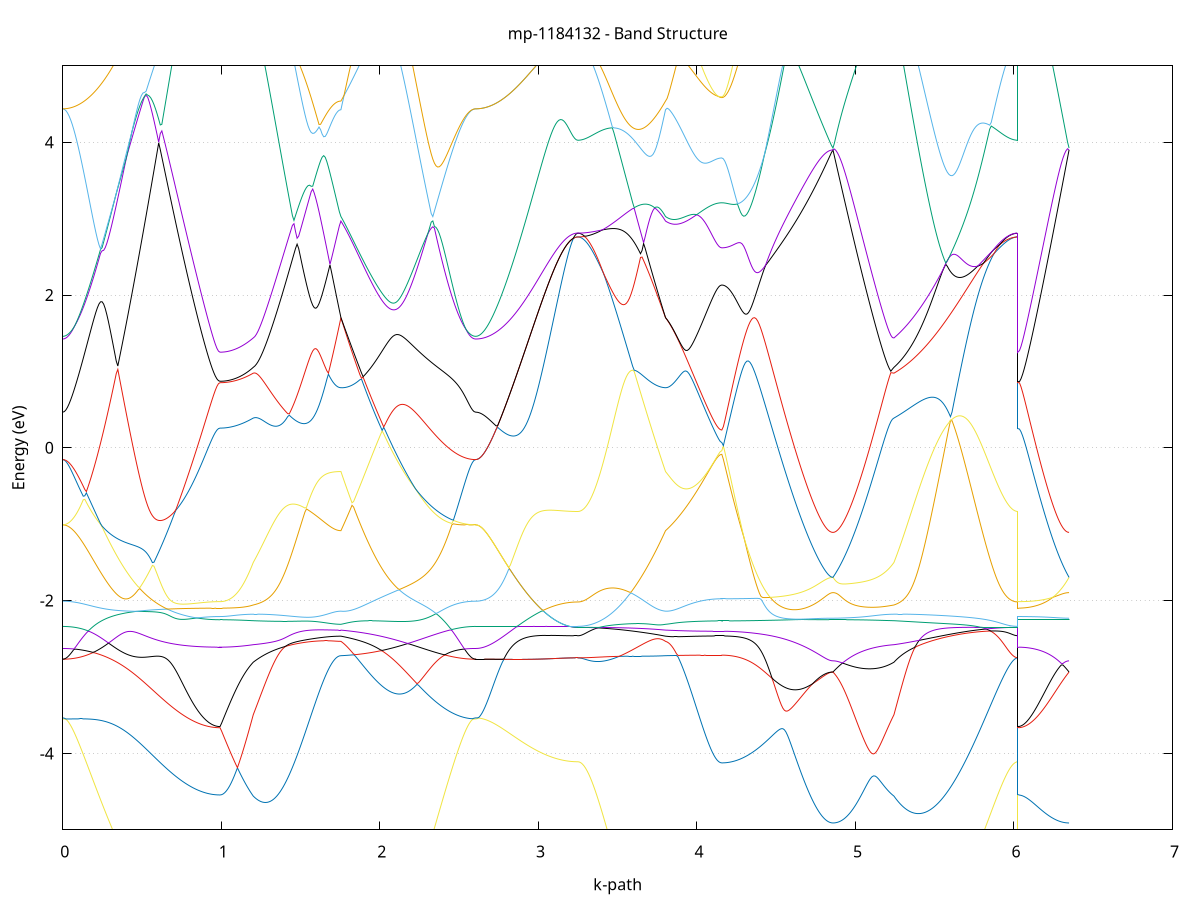 set title 'mp-1184132 - Band Structure'
set xlabel 'k-path'
set ylabel 'Energy (eV)'
set grid y
set yrange [-5:5]
set terminal png size 800,600
set output 'mp-1184132_bands_gnuplot.png'
plot '-' using 1:2 with lines notitle, '-' using 1:2 with lines notitle, '-' using 1:2 with lines notitle, '-' using 1:2 with lines notitle, '-' using 1:2 with lines notitle, '-' using 1:2 with lines notitle, '-' using 1:2 with lines notitle, '-' using 1:2 with lines notitle, '-' using 1:2 with lines notitle, '-' using 1:2 with lines notitle, '-' using 1:2 with lines notitle, '-' using 1:2 with lines notitle, '-' using 1:2 with lines notitle, '-' using 1:2 with lines notitle, '-' using 1:2 with lines notitle, '-' using 1:2 with lines notitle, '-' using 1:2 with lines notitle, '-' using 1:2 with lines notitle, '-' using 1:2 with lines notitle, '-' using 1:2 with lines notitle, '-' using 1:2 with lines notitle, '-' using 1:2 with lines notitle, '-' using 1:2 with lines notitle, '-' using 1:2 with lines notitle, '-' using 1:2 with lines notitle, '-' using 1:2 with lines notitle, '-' using 1:2 with lines notitle, '-' using 1:2 with lines notitle, '-' using 1:2 with lines notitle, '-' using 1:2 with lines notitle, '-' using 1:2 with lines notitle, '-' using 1:2 with lines notitle, '-' using 1:2 with lines notitle, '-' using 1:2 with lines notitle, '-' using 1:2 with lines notitle, '-' using 1:2 with lines notitle, '-' using 1:2 with lines notitle, '-' using 1:2 with lines notitle, '-' using 1:2 with lines notitle, '-' using 1:2 with lines notitle, '-' using 1:2 with lines notitle, '-' using 1:2 with lines notitle, '-' using 1:2 with lines notitle, '-' using 1:2 with lines notitle, '-' using 1:2 with lines notitle, '-' using 1:2 with lines notitle, '-' using 1:2 with lines notitle, '-' using 1:2 with lines notitle, '-' using 1:2 with lines notitle, '-' using 1:2 with lines notitle, '-' using 1:2 with lines notitle, '-' using 1:2 with lines notitle, '-' using 1:2 with lines notitle, '-' using 1:2 with lines notitle, '-' using 1:2 with lines notitle, '-' using 1:2 with lines notitle, '-' using 1:2 with lines notitle, '-' using 1:2 with lines notitle, '-' using 1:2 with lines notitle, '-' using 1:2 with lines notitle, '-' using 1:2 with lines notitle, '-' using 1:2 with lines notitle, '-' using 1:2 with lines notitle, '-' using 1:2 with lines notitle
0.000000 -69.422333
0.009918 -69.422333
0.019835 -69.422333
0.029753 -69.422333
0.039670 -69.422333
0.049588 -69.422333
0.059505 -69.422333
0.069423 -69.422333
0.079341 -69.422333
0.089258 -69.422333
0.099176 -69.422333
0.109093 -69.422433
0.119011 -69.422433
0.128929 -69.422433
0.138846 -69.422433
0.148764 -69.422433
0.158681 -69.422433
0.168599 -69.422433
0.178516 -69.422533
0.188434 -69.422533
0.198352 -69.422533
0.208269 -69.422633
0.218187 -69.422633
0.228104 -69.422633
0.238022 -69.422633
0.247939 -69.422633
0.257857 -69.422633
0.267775 -69.422633
0.277692 -69.422533
0.287610 -69.422533
0.297527 -69.422533
0.307445 -69.422533
0.317363 -69.422533
0.327280 -69.422533
0.337198 -69.422533
0.347115 -69.422533
0.357033 -69.422633
0.366950 -69.422533
0.376868 -69.422533
0.386786 -69.422533
0.396703 -69.422533
0.406621 -69.422533
0.416538 -69.422533
0.426456 -69.422533
0.436373 -69.422533
0.446291 -69.422533
0.456209 -69.422533
0.466126 -69.422433
0.476044 -69.422433
0.485961 -69.422433
0.495879 -69.422533
0.505797 -69.422533
0.515714 -69.422633
0.525632 -69.422633
0.535549 -69.422633
0.545467 -69.422533
0.555384 -69.422633
0.565302 -69.422633
0.575220 -69.422533
0.585137 -69.422533
0.595055 -69.422433
0.604972 -69.422433
0.614890 -69.422433
0.624807 -69.422433
0.634725 -69.422433
0.644643 -69.422433
0.654560 -69.422433
0.664478 -69.422433
0.674395 -69.422433
0.684313 -69.422433
0.694231 -69.422533
0.704148 -69.422433
0.714066 -69.422433
0.723983 -69.422533
0.733901 -69.422433
0.743818 -69.422433
0.753736 -69.422433
0.763654 -69.422433
0.773571 -69.422433
0.783489 -69.422433
0.793406 -69.422433
0.803324 -69.422433
0.813241 -69.422433
0.823159 -69.422433
0.833077 -69.422533
0.842994 -69.422533
0.852912 -69.422433
0.862829 -69.422433
0.872747 -69.422433
0.882665 -69.422533
0.892582 -69.422533
0.902500 -69.422433
0.912417 -69.422433
0.922335 -69.422533
0.932252 -69.422433
0.942170 -69.422433
0.952088 -69.422433
0.962005 -69.422433
0.971923 -69.422433
0.981840 -69.422433
0.991758 -69.422433
0.991758 -69.422433
1.001745 -69.422433
1.011733 -69.422433
1.021721 -69.422433
1.031708 -69.422433
1.041696 -69.422433
1.051684 -69.422433
1.061671 -69.422433
1.071659 -69.422433
1.081646 -69.422433
1.091634 -69.422533
1.101622 -69.422533
1.111609 -69.422533
1.121597 -69.422533
1.131584 -69.422533
1.141572 -69.422433
1.151560 -69.422433
1.161547 -69.422433
1.171535 -69.422433
1.181522 -69.422433
1.191510 -69.422433
1.201498 -69.422433
1.201498 -69.422433
1.211372 -69.422433
1.221247 -69.422433
1.231121 -69.422433
1.240995 -69.422433
1.250870 -69.422433
1.260744 -69.422433
1.270619 -69.422433
1.280493 -69.422433
1.290368 -69.422433
1.300242 -69.422433
1.310117 -69.422433
1.319991 -69.422433
1.329866 -69.422433
1.339740 -69.422433
1.349615 -69.422433
1.359489 -69.422433
1.369364 -69.422433
1.379238 -69.422433
1.389113 -69.422433
1.398987 -69.422433
1.408861 -69.422433
1.418736 -69.422433
1.428610 -69.422433
1.438485 -69.422433
1.448359 -69.422433
1.458234 -69.422433
1.468108 -69.422533
1.477983 -69.422533
1.487857 -69.422533
1.497732 -69.422533
1.507606 -69.422533
1.517481 -69.422533
1.527355 -69.422533
1.537230 -69.422533
1.547104 -69.422533
1.556979 -69.422433
1.566853 -69.422433
1.576727 -69.422433
1.586602 -69.422433
1.596476 -69.422433
1.606351 -69.422433
1.616225 -69.422433
1.626100 -69.422533
1.635974 -69.422533
1.645849 -69.422533
1.655723 -69.422533
1.665598 -69.422533
1.675472 -69.422533
1.685347 -69.422533
1.695221 -69.422533
1.705096 -69.422533
1.714970 -69.422533
1.724845 -69.422533
1.734719 -69.422533
1.744593 -69.422533
1.754468 -69.422633
1.754468 -69.422633
1.764463 -69.422633
1.774458 -69.422533
1.784453 -69.422533
1.794449 -69.422433
1.804444 -69.422533
1.814439 -69.422533
1.824434 -69.422533
1.834429 -69.422533
1.844424 -69.422533
1.854419 -69.422533
1.864415 -69.422533
1.874410 -69.422433
1.884405 -69.422533
1.894400 -69.422533
1.904395 -69.422433
1.914390 -69.422433
1.924385 -69.422433
1.934380 -69.422433
1.944376 -69.422533
1.954371 -69.422533
1.964366 -69.422533
1.974361 -69.422533
1.984356 -69.422533
1.994351 -69.422533
2.004347 -69.422533
2.014342 -69.422533
2.024337 -69.422533
2.034332 -69.422533
2.044327 -69.422533
2.054322 -69.422533
2.064317 -69.422533
2.074313 -69.422433
2.084308 -69.422433
2.094303 -69.422433
2.104298 -69.422433
2.114293 -69.422433
2.124288 -69.422433
2.134283 -69.422433
2.144278 -69.422433
2.154274 -69.422433
2.164269 -69.422433
2.174264 -69.422433
2.184259 -69.422533
2.194254 -69.422533
2.204249 -69.422533
2.214244 -69.422533
2.224240 -69.422533
2.234235 -69.422533
2.244230 -69.422533
2.254225 -69.422633
2.264220 -69.422533
2.274215 -69.422633
2.284210 -69.422633
2.294206 -69.422633
2.304201 -69.422633
2.314196 -69.422633
2.324191 -69.422533
2.334186 -69.422533
2.344181 -69.422633
2.354176 -69.422533
2.364172 -69.422633
2.374167 -69.422533
2.384162 -69.422533
2.394157 -69.422633
2.404152 -69.422633
2.414147 -69.422533
2.424142 -69.422533
2.434138 -69.422533
2.444133 -69.422433
2.454128 -69.422433
2.464123 -69.422433
2.474118 -69.422433
2.484113 -69.422433
2.494108 -69.422433
2.504104 -69.422433
2.514099 -69.422333
2.524094 -69.422333
2.534089 -69.422333
2.544084 -69.422333
2.554079 -69.422333
2.564074 -69.422333
2.574070 -69.422333
2.584065 -69.422333
2.594060 -69.422333
2.604055 -69.422333
2.604055 -69.422333
2.613978 -69.422333
2.623901 -69.422333
2.633824 -69.422333
2.643747 -69.422333
2.653670 -69.422333
2.663593 -69.422333
2.673516 -69.422333
2.683439 -69.422333
2.693362 -69.422333
2.703285 -69.422333
2.713208 -69.422333
2.723132 -69.422333
2.733055 -69.422433
2.742978 -69.422433
2.752901 -69.422433
2.762824 -69.422433
2.772747 -69.422433
2.782670 -69.422433
2.792593 -69.422433
2.802516 -69.422433
2.812439 -69.422433
2.822362 -69.422433
2.832285 -69.422433
2.842208 -69.422433
2.852131 -69.422433
2.862054 -69.422433
2.871977 -69.422433
2.881900 -69.422533
2.891823 -69.422533
2.901746 -69.422633
2.911669 -69.422633
2.921592 -69.422633
2.931515 -69.422633
2.941438 -69.422733
2.951361 -69.422733
2.961285 -69.422733
2.971208 -69.422633
2.981131 -69.422633
2.991054 -69.422633
3.000977 -69.422633
3.010900 -69.422633
3.020823 -69.422633
3.030746 -69.422633
3.040669 -69.422733
3.050592 -69.422733
3.060515 -69.422733
3.070438 -69.422833
3.080361 -69.422733
3.090284 -69.422733
3.100207 -69.422733
3.110130 -69.422733
3.120053 -69.422733
3.129976 -69.422733
3.139899 -69.422733
3.149822 -69.422733
3.159745 -69.422733
3.169668 -69.422733
3.179591 -69.422733
3.189514 -69.422733
3.199437 -69.422733
3.209361 -69.422733
3.219284 -69.422733
3.229207 -69.422733
3.239130 -69.422733
3.249053 -69.422733
3.249053 -69.422733
3.258927 -69.422733
3.268802 -69.422733
3.278676 -69.422733
3.288551 -69.422733
3.298425 -69.422733
3.308300 -69.422733
3.318174 -69.422733
3.328048 -69.422833
3.337923 -69.422733
3.347797 -69.422733
3.357672 -69.422633
3.367546 -69.422633
3.377421 -69.422633
3.387295 -69.422633
3.397170 -69.422633
3.407044 -69.422633
3.416919 -69.422633
3.426793 -69.422633
3.436668 -69.422633
3.446542 -69.422633
3.456417 -69.422633
3.466291 -69.422633
3.476166 -69.422633
3.486040 -69.422633
3.495914 -69.422633
3.505789 -69.422633
3.515663 -69.422633
3.525538 -69.422633
3.535412 -69.422633
3.545287 -69.422633
3.555161 -69.422633
3.565036 -69.422633
3.574910 -69.422633
3.584785 -69.422633
3.594659 -69.422633
3.604534 -69.422633
3.614408 -69.422633
3.624283 -69.422633
3.634157 -69.422633
3.644032 -69.422533
3.653906 -69.422633
3.663780 -69.422633
3.673655 -69.422633
3.683529 -69.422533
3.693404 -69.422533
3.703278 -69.422533
3.713153 -69.422533
3.723027 -69.422533
3.732902 -69.422533
3.742776 -69.422533
3.752651 -69.422533
3.762525 -69.422533
3.772400 -69.422533
3.782274 -69.422533
3.792149 -69.422533
3.802023 -69.422633
3.802023 -69.422633
3.811883 -69.422633
3.821743 -69.422533
3.831604 -69.422533
3.841464 -69.422533
3.851324 -69.422533
3.861184 -69.422533
3.871044 -69.422533
3.880904 -69.422533
3.890765 -69.422533
3.900625 -69.422533
3.910485 -69.422533
3.920345 -69.422533
3.930205 -69.422533
3.940065 -69.422533
3.949926 -69.422533
3.959786 -69.422533
3.969646 -69.422533
3.979506 -69.422533
3.989366 -69.422533
3.999226 -69.422533
4.009087 -69.422533
4.018947 -69.422533
4.028807 -69.422533
4.038667 -69.422533
4.048527 -69.422533
4.058387 -69.422433
4.068248 -69.422433
4.078108 -69.422433
4.087968 -69.422433
4.097828 -69.422433
4.107688 -69.422433
4.117548 -69.422433
4.127409 -69.422433
4.137269 -69.422433
4.147129 -69.422533
4.156989 -69.422533
4.156989 -69.422533
4.166866 -69.422433
4.176743 -69.422433
4.186621 -69.422433
4.196498 -69.422533
4.206375 -69.422433
4.216252 -69.422433
4.226129 -69.422433
4.236006 -69.422433
4.245884 -69.422533
4.255761 -69.422533
4.265638 -69.422533
4.275515 -69.422533
4.285392 -69.422633
4.295269 -69.422633
4.305147 -69.422633
4.315024 -69.422633
4.324901 -69.422633
4.334778 -69.422633
4.344655 -69.422633
4.354532 -69.422633
4.364410 -69.422633
4.374287 -69.422633
4.384164 -69.422533
4.394041 -69.422533
4.403918 -69.422533
4.413795 -69.422533
4.423673 -69.422533
4.433550 -69.422533
4.443427 -69.422433
4.453304 -69.422533
4.463181 -69.422433
4.473058 -69.422533
4.482936 -69.422533
4.492813 -69.422533
4.502690 -69.422533
4.512567 -69.422533
4.522444 -69.422533
4.532321 -69.422433
4.542198 -69.422433
4.552076 -69.422433
4.561953 -69.422433
4.571830 -69.422433
4.581707 -69.422433
4.591584 -69.422433
4.601461 -69.422433
4.611339 -69.422433
4.621216 -69.422433
4.631093 -69.422433
4.640970 -69.422333
4.650847 -69.422333
4.660724 -69.422333
4.670602 -69.422333
4.680479 -69.422333
4.690356 -69.422333
4.700233 -69.422333
4.710110 -69.422333
4.719987 -69.422333
4.729865 -69.422433
4.739742 -69.422433
4.749619 -69.422433
4.759496 -69.422433
4.769373 -69.422333
4.779250 -69.422433
4.789128 -69.422433
4.799005 -69.422433
4.808882 -69.422433
4.818759 -69.422433
4.828636 -69.422433
4.838513 -69.422433
4.848391 -69.422433
4.858268 -69.422333
4.858268 -69.422333
4.868132 -69.422333
4.877996 -69.422433
4.887860 -69.422433
4.897724 -69.422433
4.907589 -69.422433
4.917453 -69.422433
4.927317 -69.422433
4.937181 -69.422433
4.947045 -69.422433
4.956910 -69.422433
4.966774 -69.422433
4.976638 -69.422433
4.986502 -69.422433
4.996366 -69.422433
5.006230 -69.422433
5.016095 -69.422433
5.025959 -69.422433
5.035823 -69.422433
5.045687 -69.422433
5.055551 -69.422433
5.065415 -69.422433
5.075280 -69.422433
5.085144 -69.422433
5.095008 -69.422433
5.104872 -69.422433
5.114736 -69.422433
5.124600 -69.422433
5.134465 -69.422433
5.144329 -69.422433
5.154193 -69.422433
5.164057 -69.422433
5.173921 -69.422433
5.183786 -69.422433
5.193650 -69.422433
5.203514 -69.422433
5.213378 -69.422433
5.223242 -69.422433
5.233106 -69.422433
5.242971 -69.422433
5.242971 -69.422433
5.252870 -69.422433
5.262769 -69.422433
5.272667 -69.422433
5.282566 -69.422433
5.292465 -69.422433
5.302364 -69.422433
5.312263 -69.422433
5.322162 -69.422433
5.332061 -69.422433
5.341960 -69.422333
5.351859 -69.422333
5.361758 -69.422433
5.371657 -69.422433
5.381556 -69.422333
5.391455 -69.422333
5.401354 -69.422333
5.411253 -69.422433
5.421152 -69.422433
5.431051 -69.422433
5.440950 -69.422433
5.450849 -69.422433
5.460748 -69.422433
5.470647 -69.422433
5.480546 -69.422433
5.490445 -69.422433
5.500344 -69.422433
5.510243 -69.422433
5.520142 -69.422433
5.530041 -69.422433
5.539940 -69.422433
5.549838 -69.422533
5.559737 -69.422433
5.569636 -69.422533
5.579535 -69.422533
5.589434 -69.422533
5.599333 -69.422533
5.609232 -69.422533
5.619131 -69.422533
5.629030 -69.422533
5.638929 -69.422433
5.648828 -69.422433
5.658727 -69.422533
5.668626 -69.422533
5.678525 -69.422533
5.688424 -69.422533
5.698323 -69.422533
5.708222 -69.422533
5.718121 -69.422633
5.728020 -69.422633
5.737919 -69.422633
5.747818 -69.422633
5.757717 -69.422633
5.767616 -69.422633
5.777515 -69.422633
5.787414 -69.422633
5.797313 -69.422633
5.807212 -69.422633
5.817111 -69.422633
5.827009 -69.422633
5.836908 -69.422733
5.846807 -69.422733
5.856706 -69.422733
5.866605 -69.422733
5.876504 -69.422633
5.886403 -69.422733
5.896302 -69.422733
5.906201 -69.422733
5.916100 -69.422833
5.925999 -69.422833
5.935898 -69.422833
5.945797 -69.422733
5.955696 -69.422733
5.965595 -69.422733
5.975494 -69.422733
5.985393 -69.422733
5.995292 -69.422733
6.005191 -69.422733
6.015090 -69.422733
6.024989 -69.422733
6.024989 -69.422433
6.034761 -69.422433
6.044534 -69.422433
6.054307 -69.422433
6.064080 -69.422433
6.073852 -69.422433
6.083625 -69.422433
6.093398 -69.422433
6.103170 -69.422433
6.112943 -69.422433
6.122716 -69.422433
6.132488 -69.422533
6.142261 -69.422433
6.152034 -69.422433
6.161806 -69.422433
6.171579 -69.422433
6.181352 -69.422433
6.191125 -69.422433
6.200897 -69.422433
6.210670 -69.422333
6.220443 -69.422433
6.230215 -69.422433
6.239988 -69.422433
6.249761 -69.422433
6.259533 -69.422433
6.269306 -69.422433
6.279079 -69.422433
6.288851 -69.422433
6.298624 -69.422433
6.308397 -69.422433
6.318170 -69.422433
6.327942 -69.422433
6.337715 -69.422333
6.347488 -69.422333
e
0.000000 -69.422333
0.009918 -69.422333
0.019835 -69.422333
0.029753 -69.422333
0.039670 -69.422333
0.049588 -69.422333
0.059505 -69.422233
0.069423 -69.422233
0.079341 -69.422233
0.089258 -69.422233
0.099176 -69.422233
0.109093 -69.422333
0.119011 -69.422333
0.128929 -69.422333
0.138846 -69.422333
0.148764 -69.422333
0.158681 -69.422333
0.168599 -69.422333
0.178516 -69.422333
0.188434 -69.422333
0.198352 -69.422433
0.208269 -69.422433
0.218187 -69.422433
0.228104 -69.422433
0.238022 -69.422433
0.247939 -69.422333
0.257857 -69.422333
0.267775 -69.422333
0.277692 -69.422333
0.287610 -69.422433
0.297527 -69.422433
0.307445 -69.422433
0.317363 -69.422533
0.327280 -69.422533
0.337198 -69.422533
0.347115 -69.422533
0.357033 -69.422533
0.366950 -69.422533
0.376868 -69.422433
0.386786 -69.422433
0.396703 -69.422533
0.406621 -69.422533
0.416538 -69.422533
0.426456 -69.422533
0.436373 -69.422533
0.446291 -69.422433
0.456209 -69.422433
0.466126 -69.422433
0.476044 -69.422433
0.485961 -69.422433
0.495879 -69.422433
0.505797 -69.422433
0.515714 -69.422533
0.525632 -69.422533
0.535549 -69.422533
0.545467 -69.422433
0.555384 -69.422433
0.565302 -69.422433
0.575220 -69.422433
0.585137 -69.422433
0.595055 -69.422433
0.604972 -69.422433
0.614890 -69.422433
0.624807 -69.422433
0.634725 -69.422433
0.644643 -69.422433
0.654560 -69.422433
0.664478 -69.422433
0.674395 -69.422433
0.684313 -69.422433
0.694231 -69.422533
0.704148 -69.422433
0.714066 -69.422433
0.723983 -69.422433
0.733901 -69.422433
0.743818 -69.422433
0.753736 -69.422433
0.763654 -69.422333
0.773571 -69.422333
0.783489 -69.422333
0.793406 -69.422333
0.803324 -69.422333
0.813241 -69.422333
0.823159 -69.422333
0.833077 -69.422433
0.842994 -69.422433
0.852912 -69.422433
0.862829 -69.422433
0.872747 -69.422433
0.882665 -69.422433
0.892582 -69.422433
0.902500 -69.422433
0.912417 -69.422433
0.922335 -69.422433
0.932252 -69.422433
0.942170 -69.422433
0.952088 -69.422433
0.962005 -69.422433
0.971923 -69.422333
0.981840 -69.422333
0.991758 -69.422433
0.991758 -69.422433
1.001745 -69.422333
1.011733 -69.422333
1.021721 -69.422333
1.031708 -69.422333
1.041696 -69.422333
1.051684 -69.422333
1.061671 -69.422333
1.071659 -69.422433
1.081646 -69.422433
1.091634 -69.422433
1.101622 -69.422433
1.111609 -69.422433
1.121597 -69.422433
1.131584 -69.422433
1.141572 -69.422433
1.151560 -69.422333
1.161547 -69.422333
1.171535 -69.422333
1.181522 -69.422333
1.191510 -69.422333
1.201498 -69.422333
1.201498 -69.422333
1.211372 -69.422333
1.221247 -69.422333
1.231121 -69.422433
1.240995 -69.422433
1.250870 -69.422333
1.260744 -69.422333
1.270619 -69.422433
1.280493 -69.422433
1.290368 -69.422433
1.300242 -69.422333
1.310117 -69.422333
1.319991 -69.422333
1.329866 -69.422333
1.339740 -69.422433
1.349615 -69.422433
1.359489 -69.422333
1.369364 -69.422333
1.379238 -69.422333
1.389113 -69.422333
1.398987 -69.422433
1.408861 -69.422433
1.418736 -69.422433
1.428610 -69.422433
1.438485 -69.422433
1.448359 -69.422433
1.458234 -69.422433
1.468108 -69.422433
1.477983 -69.422433
1.487857 -69.422433
1.497732 -69.422433
1.507606 -69.422433
1.517481 -69.422433
1.527355 -69.422333
1.537230 -69.422333
1.547104 -69.422333
1.556979 -69.422333
1.566853 -69.422333
1.576727 -69.422333
1.586602 -69.422333
1.596476 -69.422333
1.606351 -69.422333
1.616225 -69.422333
1.626100 -69.422333
1.635974 -69.422333
1.645849 -69.422333
1.655723 -69.422333
1.665598 -69.422333
1.675472 -69.422333
1.685347 -69.422333
1.695221 -69.422333
1.705096 -69.422333
1.714970 -69.422333
1.724845 -69.422333
1.734719 -69.422333
1.744593 -69.422433
1.754468 -69.422433
1.754468 -69.422433
1.764463 -69.422433
1.774458 -69.422333
1.784453 -69.422333
1.794449 -69.422333
1.804444 -69.422333
1.814439 -69.422333
1.824434 -69.422333
1.834429 -69.422433
1.844424 -69.422433
1.854419 -69.422533
1.864415 -69.422533
1.874410 -69.422433
1.884405 -69.422433
1.894400 -69.422433
1.904395 -69.422433
1.914390 -69.422433
1.924385 -69.422433
1.934380 -69.422433
1.944376 -69.422433
1.954371 -69.422433
1.964366 -69.422433
1.974361 -69.422533
1.984356 -69.422533
1.994351 -69.422533
2.004347 -69.422533
2.014342 -69.422533
2.024337 -69.422533
2.034332 -69.422533
2.044327 -69.422433
2.054322 -69.422433
2.064317 -69.422433
2.074313 -69.422433
2.084308 -69.422433
2.094303 -69.422433
2.104298 -69.422433
2.114293 -69.422333
2.124288 -69.422333
2.134283 -69.422333
2.144278 -69.422333
2.154274 -69.422333
2.164269 -69.422333
2.174264 -69.422333
2.184259 -69.422433
2.194254 -69.422333
2.204249 -69.422433
2.214244 -69.422433
2.224240 -69.422433
2.234235 -69.422533
2.244230 -69.422533
2.254225 -69.422533
2.264220 -69.422533
2.274215 -69.422533
2.284210 -69.422533
2.294206 -69.422533
2.304201 -69.422533
2.314196 -69.422433
2.324191 -69.422433
2.334186 -69.422333
2.344181 -69.422333
2.354176 -69.422333
2.364172 -69.422333
2.374167 -69.422333
2.384162 -69.422333
2.394157 -69.422333
2.404152 -69.422333
2.414147 -69.422333
2.424142 -69.422433
2.434138 -69.422433
2.444133 -69.422333
2.454128 -69.422333
2.464123 -69.422333
2.474118 -69.422333
2.484113 -69.422333
2.494108 -69.422333
2.504104 -69.422333
2.514099 -69.422333
2.524094 -69.422333
2.534089 -69.422233
2.544084 -69.422233
2.554079 -69.422233
2.564074 -69.422333
2.574070 -69.422333
2.584065 -69.422333
2.594060 -69.422333
2.604055 -69.422333
2.604055 -69.422333
2.613978 -69.422333
2.623901 -69.422333
2.633824 -69.422333
2.643747 -69.422333
2.653670 -69.422333
2.663593 -69.422333
2.673516 -69.422333
2.683439 -69.422333
2.693362 -69.422333
2.703285 -69.422333
2.713208 -69.422333
2.723132 -69.422333
2.733055 -69.422433
2.742978 -69.422433
2.752901 -69.422433
2.762824 -69.422433
2.772747 -69.422433
2.782670 -69.422433
2.792593 -69.422433
2.802516 -69.422433
2.812439 -69.422433
2.822362 -69.422433
2.832285 -69.422433
2.842208 -69.422433
2.852131 -69.422433
2.862054 -69.422433
2.871977 -69.422433
2.881900 -69.422533
2.891823 -69.422533
2.901746 -69.422633
2.911669 -69.422633
2.921592 -69.422633
2.931515 -69.422633
2.941438 -69.422733
2.951361 -69.422733
2.961285 -69.422733
2.971208 -69.422633
2.981131 -69.422633
2.991054 -69.422633
3.000977 -69.422633
3.010900 -69.422633
3.020823 -69.422633
3.030746 -69.422633
3.040669 -69.422733
3.050592 -69.422733
3.060515 -69.422733
3.070438 -69.422833
3.080361 -69.422733
3.090284 -69.422733
3.100207 -69.422733
3.110130 -69.422733
3.120053 -69.422733
3.129976 -69.422733
3.139899 -69.422733
3.149822 -69.422733
3.159745 -69.422733
3.169668 -69.422733
3.179591 -69.422733
3.189514 -69.422733
3.199437 -69.422733
3.209361 -69.422733
3.219284 -69.422733
3.229207 -69.422733
3.239130 -69.422733
3.249053 -69.422733
3.249053 -69.422733
3.258927 -69.422733
3.268802 -69.422733
3.278676 -69.422733
3.288551 -69.422733
3.298425 -69.422733
3.308300 -69.422733
3.318174 -69.422733
3.328048 -69.422733
3.337923 -69.422733
3.347797 -69.422733
3.357672 -69.422533
3.367546 -69.422533
3.377421 -69.422533
3.387295 -69.422533
3.397170 -69.422533
3.407044 -69.422533
3.416919 -69.422533
3.426793 -69.422533
3.436668 -69.422533
3.446542 -69.422533
3.456417 -69.422533
3.466291 -69.422533
3.476166 -69.422433
3.486040 -69.422433
3.495914 -69.422433
3.505789 -69.422433
3.515663 -69.422433
3.525538 -69.422433
3.535412 -69.422333
3.545287 -69.422433
3.555161 -69.422333
3.565036 -69.422233
3.574910 -69.422333
3.584785 -69.422333
3.594659 -69.422433
3.604534 -69.422433
3.614408 -69.422433
3.624283 -69.422333
3.634157 -69.422333
3.644032 -69.422333
3.653906 -69.422433
3.663780 -69.422433
3.673655 -69.422433
3.683529 -69.422333
3.693404 -69.422333
3.703278 -69.422333
3.713153 -69.422333
3.723027 -69.422333
3.732902 -69.422333
3.742776 -69.422333
3.752651 -69.422333
3.762525 -69.422333
3.772400 -69.422333
3.782274 -69.422333
3.792149 -69.422333
3.802023 -69.422433
3.802023 -69.422433
3.811883 -69.422433
3.821743 -69.422433
3.831604 -69.422433
3.841464 -69.422433
3.851324 -69.422433
3.861184 -69.422333
3.871044 -69.422433
3.880904 -69.422433
3.890765 -69.422433
3.900625 -69.422433
3.910485 -69.422433
3.920345 -69.422433
3.930205 -69.422433
3.940065 -69.422433
3.949926 -69.422433
3.959786 -69.422433
3.969646 -69.422433
3.979506 -69.422433
3.989366 -69.422433
3.999226 -69.422433
4.009087 -69.422433
4.018947 -69.422433
4.028807 -69.422433
4.038667 -69.422433
4.048527 -69.422433
4.058387 -69.422433
4.068248 -69.422433
4.078108 -69.422333
4.087968 -69.422333
4.097828 -69.422333
4.107688 -69.422333
4.117548 -69.422333
4.127409 -69.422333
4.137269 -69.422433
4.147129 -69.422433
4.156989 -69.422433
4.156989 -69.422433
4.166866 -69.422433
4.176743 -69.422433
4.186621 -69.422433
4.196498 -69.422433
4.206375 -69.422433
4.216252 -69.422433
4.226129 -69.422433
4.236006 -69.422433
4.245884 -69.422433
4.255761 -69.422433
4.265638 -69.422433
4.275515 -69.422433
4.285392 -69.422433
4.295269 -69.422533
4.305147 -69.422433
4.315024 -69.422433
4.324901 -69.422433
4.334778 -69.422433
4.344655 -69.422433
4.354532 -69.422433
4.364410 -69.422433
4.374287 -69.422433
4.384164 -69.422433
4.394041 -69.422433
4.403918 -69.422433
4.413795 -69.422433
4.423673 -69.422433
4.433550 -69.422433
4.443427 -69.422433
4.453304 -69.422433
4.463181 -69.422433
4.473058 -69.422433
4.482936 -69.422433
4.492813 -69.422433
4.502690 -69.422433
4.512567 -69.422433
4.522444 -69.422433
4.532321 -69.422333
4.542198 -69.422333
4.552076 -69.422333
4.561953 -69.422333
4.571830 -69.422333
4.581707 -69.422333
4.591584 -69.422433
4.601461 -69.422333
4.611339 -69.422333
4.621216 -69.422333
4.631093 -69.422333
4.640970 -69.422333
4.650847 -69.422333
4.660724 -69.422333
4.670602 -69.422333
4.680479 -69.422333
4.690356 -69.422333
4.700233 -69.422333
4.710110 -69.422333
4.719987 -69.422333
4.729865 -69.422333
4.739742 -69.422333
4.749619 -69.422333
4.759496 -69.422333
4.769373 -69.422333
4.779250 -69.422333
4.789128 -69.422333
4.799005 -69.422333
4.808882 -69.422433
4.818759 -69.422433
4.828636 -69.422433
4.838513 -69.422433
4.848391 -69.422433
4.858268 -69.422333
4.858268 -69.422333
4.868132 -69.422333
4.877996 -69.422333
4.887860 -69.422433
4.897724 -69.422433
4.907589 -69.422433
4.917453 -69.422333
4.927317 -69.422433
4.937181 -69.422333
4.947045 -69.422333
4.956910 -69.422433
4.966774 -69.422433
4.976638 -69.422433
4.986502 -69.422433
4.996366 -69.422433
5.006230 -69.422433
5.016095 -69.422333
5.025959 -69.422333
5.035823 -69.422333
5.045687 -69.422333
5.055551 -69.422333
5.065415 -69.422333
5.075280 -69.422333
5.085144 -69.422333
5.095008 -69.422433
5.104872 -69.422433
5.114736 -69.422433
5.124600 -69.422433
5.134465 -69.422433
5.144329 -69.422433
5.154193 -69.422433
5.164057 -69.422333
5.173921 -69.422333
5.183786 -69.422333
5.193650 -69.422333
5.203514 -69.422333
5.213378 -69.422333
5.223242 -69.422333
5.233106 -69.422333
5.242971 -69.422333
5.242971 -69.422333
5.252870 -69.422333
5.262769 -69.422433
5.272667 -69.422433
5.282566 -69.422433
5.292465 -69.422333
5.302364 -69.422433
5.312263 -69.422433
5.322162 -69.422433
5.332061 -69.422333
5.341960 -69.422333
5.351859 -69.422333
5.361758 -69.422333
5.371657 -69.422333
5.381556 -69.422333
5.391455 -69.422333
5.401354 -69.422333
5.411253 -69.422333
5.421152 -69.422333
5.431051 -69.422333
5.440950 -69.422433
5.450849 -69.422433
5.460748 -69.422433
5.470647 -69.422433
5.480546 -69.422433
5.490445 -69.422333
5.500344 -69.422333
5.510243 -69.422333
5.520142 -69.422333
5.530041 -69.422333
5.539940 -69.422333
5.549838 -69.422433
5.559737 -69.422333
5.569636 -69.422333
5.579535 -69.422333
5.589434 -69.422433
5.599333 -69.422433
5.609232 -69.422533
5.619131 -69.422333
5.629030 -69.422433
5.638929 -69.422333
5.648828 -69.422333
5.658727 -69.422433
5.668626 -69.422333
5.678525 -69.422433
5.688424 -69.422433
5.698323 -69.422333
5.708222 -69.422333
5.718121 -69.422533
5.728020 -69.422533
5.737919 -69.422433
5.747818 -69.422433
5.757717 -69.422533
5.767616 -69.422533
5.777515 -69.422533
5.787414 -69.422533
5.797313 -69.422433
5.807212 -69.422533
5.817111 -69.422533
5.827009 -69.422533
5.836908 -69.422533
5.846807 -69.422533
5.856706 -69.422533
5.866605 -69.422533
5.876504 -69.422533
5.886403 -69.422533
5.896302 -69.422533
5.906201 -69.422533
5.916100 -69.422633
5.925999 -69.422633
5.935898 -69.422733
5.945797 -69.422733
5.955696 -69.422733
5.965595 -69.422733
5.975494 -69.422733
5.985393 -69.422733
5.995292 -69.422733
6.005191 -69.422733
6.015090 -69.422733
6.024989 -69.422733
6.024989 -69.422433
6.034761 -69.422433
6.044534 -69.422433
6.054307 -69.422333
6.064080 -69.422333
6.073852 -69.422433
6.083625 -69.422433
6.093398 -69.422433
6.103170 -69.422433
6.112943 -69.422433
6.122716 -69.422433
6.132488 -69.422433
6.142261 -69.422433
6.152034 -69.422433
6.161806 -69.422433
6.171579 -69.422433
6.181352 -69.422433
6.191125 -69.422433
6.200897 -69.422433
6.210670 -69.422333
6.220443 -69.422433
6.230215 -69.422433
6.239988 -69.422433
6.249761 -69.422433
6.259533 -69.422433
6.269306 -69.422433
6.279079 -69.422333
6.288851 -69.422333
6.298624 -69.422333
6.308397 -69.422333
6.318170 -69.422433
6.327942 -69.422333
6.337715 -69.422333
6.347488 -69.422333
e
0.000000 -69.416233
0.009918 -69.416233
0.019835 -69.416233
0.029753 -69.416233
0.039670 -69.416233
0.049588 -69.416233
0.059505 -69.416233
0.069423 -69.416233
0.079341 -69.416233
0.089258 -69.416333
0.099176 -69.416333
0.109093 -69.416333
0.119011 -69.416333
0.128929 -69.416333
0.138846 -69.416333
0.148764 -69.416333
0.158681 -69.416433
0.168599 -69.416433
0.178516 -69.416433
0.188434 -69.416433
0.198352 -69.416433
0.208269 -69.416433
0.218187 -69.416533
0.228104 -69.416533
0.238022 -69.416533
0.247939 -69.416533
0.257857 -69.416533
0.267775 -69.416533
0.277692 -69.416633
0.287610 -69.416633
0.297527 -69.416633
0.307445 -69.416633
0.317363 -69.416533
0.327280 -69.416533
0.337198 -69.416533
0.347115 -69.416533
0.357033 -69.416533
0.366950 -69.416533
0.376868 -69.416533
0.386786 -69.416533
0.396703 -69.416533
0.406621 -69.416533
0.416538 -69.416533
0.426456 -69.416533
0.436373 -69.416633
0.446291 -69.416533
0.456209 -69.416533
0.466126 -69.416533
0.476044 -69.416633
0.485961 -69.416633
0.495879 -69.416633
0.505797 -69.416633
0.515714 -69.416633
0.525632 -69.416633
0.535549 -69.416633
0.545467 -69.416633
0.555384 -69.416633
0.565302 -69.416633
0.575220 -69.416633
0.585137 -69.416633
0.595055 -69.416633
0.604972 -69.416633
0.614890 -69.416633
0.624807 -69.416633
0.634725 -69.416633
0.644643 -69.416633
0.654560 -69.416633
0.664478 -69.416633
0.674395 -69.416633
0.684313 -69.416633
0.694231 -69.416733
0.704148 -69.416633
0.714066 -69.416633
0.723983 -69.416733
0.733901 -69.416733
0.743818 -69.416733
0.753736 -69.416733
0.763654 -69.416733
0.773571 -69.416733
0.783489 -69.416733
0.793406 -69.416733
0.803324 -69.416733
0.813241 -69.416733
0.823159 -69.416733
0.833077 -69.416733
0.842994 -69.416733
0.852912 -69.416833
0.862829 -69.416833
0.872747 -69.416833
0.882665 -69.416833
0.892582 -69.416833
0.902500 -69.416833
0.912417 -69.416733
0.922335 -69.416733
0.932252 -69.416733
0.942170 -69.416733
0.952088 -69.416733
0.962005 -69.416733
0.971923 -69.416733
0.981840 -69.416733
0.991758 -69.416733
0.991758 -69.416733
1.001745 -69.416733
1.011733 -69.416733
1.021721 -69.416733
1.031708 -69.416733
1.041696 -69.416733
1.051684 -69.416633
1.061671 -69.416733
1.071659 -69.416733
1.081646 -69.416733
1.091634 -69.416733
1.101622 -69.416733
1.111609 -69.416733
1.121597 -69.416733
1.131584 -69.416733
1.141572 -69.416733
1.151560 -69.416633
1.161547 -69.416633
1.171535 -69.416633
1.181522 -69.416633
1.191510 -69.416633
1.201498 -69.416633
1.201498 -69.416633
1.211372 -69.416633
1.221247 -69.416733
1.231121 -69.416733
1.240995 -69.416733
1.250870 -69.416733
1.260744 -69.416633
1.270619 -69.416633
1.280493 -69.416633
1.290368 -69.416633
1.300242 -69.416633
1.310117 -69.416633
1.319991 -69.416633
1.329866 -69.416633
1.339740 -69.416633
1.349615 -69.416633
1.359489 -69.416633
1.369364 -69.416633
1.379238 -69.416633
1.389113 -69.416633
1.398987 -69.416633
1.408861 -69.416633
1.418736 -69.416533
1.428610 -69.416533
1.438485 -69.416533
1.448359 -69.416533
1.458234 -69.416533
1.468108 -69.416633
1.477983 -69.416633
1.487857 -69.416633
1.497732 -69.416533
1.507606 -69.416633
1.517481 -69.416633
1.527355 -69.416633
1.537230 -69.416533
1.547104 -69.416533
1.556979 -69.416533
1.566853 -69.416533
1.576727 -69.416533
1.586602 -69.416533
1.596476 -69.416533
1.606351 -69.416533
1.616225 -69.416533
1.626100 -69.416533
1.635974 -69.416533
1.645849 -69.416633
1.655723 -69.416533
1.665598 -69.416533
1.675472 -69.416533
1.685347 -69.416533
1.695221 -69.416533
1.705096 -69.416533
1.714970 -69.416633
1.724845 -69.416633
1.734719 -69.416633
1.744593 -69.416633
1.754468 -69.416633
1.754468 -69.416633
1.764463 -69.416633
1.774458 -69.416533
1.784453 -69.416533
1.794449 -69.416533
1.804444 -69.416533
1.814439 -69.416533
1.824434 -69.416633
1.834429 -69.416633
1.844424 -69.416633
1.854419 -69.416633
1.864415 -69.416633
1.874410 -69.416633
1.884405 -69.416633
1.894400 -69.416633
1.904395 -69.416533
1.914390 -69.416533
1.924385 -69.416533
1.934380 -69.416533
1.944376 -69.416533
1.954371 -69.416533
1.964366 -69.416533
1.974361 -69.416533
1.984356 -69.416633
1.994351 -69.416633
2.004347 -69.416633
2.014342 -69.416533
2.024337 -69.416533
2.034332 -69.416533
2.044327 -69.416533
2.054322 -69.416533
2.064317 -69.416533
2.074313 -69.416533
2.084308 -69.416533
2.094303 -69.416533
2.104298 -69.416533
2.114293 -69.416533
2.124288 -69.416533
2.134283 -69.416533
2.144278 -69.416533
2.154274 -69.416533
2.164269 -69.416533
2.174264 -69.416533
2.184259 -69.416533
2.194254 -69.416533
2.204249 -69.416433
2.214244 -69.416433
2.224240 -69.416533
2.234235 -69.416533
2.244230 -69.416533
2.254225 -69.416533
2.264220 -69.416533
2.274215 -69.416533
2.284210 -69.416533
2.294206 -69.416533
2.304201 -69.416533
2.314196 -69.416533
2.324191 -69.416533
2.334186 -69.416433
2.344181 -69.416533
2.354176 -69.416533
2.364172 -69.416533
2.374167 -69.416433
2.384162 -69.416433
2.394157 -69.416433
2.404152 -69.416433
2.414147 -69.416433
2.424142 -69.416433
2.434138 -69.416433
2.444133 -69.416433
2.454128 -69.416433
2.464123 -69.416333
2.474118 -69.416333
2.484113 -69.416333
2.494108 -69.416333
2.504104 -69.416333
2.514099 -69.416333
2.524094 -69.416333
2.534089 -69.416233
2.544084 -69.416233
2.554079 -69.416233
2.564074 -69.416233
2.574070 -69.416233
2.584065 -69.416233
2.594060 -69.416233
2.604055 -69.416233
2.604055 -69.416233
2.613978 -69.416233
2.623901 -69.416233
2.633824 -69.416233
2.643747 -69.416233
2.653670 -69.416333
2.663593 -69.416333
2.673516 -69.416333
2.683439 -69.416433
2.693362 -69.416433
2.703285 -69.416433
2.713208 -69.416433
2.723132 -69.416433
2.733055 -69.416533
2.742978 -69.416533
2.752901 -69.416533
2.762824 -69.416533
2.772747 -69.416533
2.782670 -69.416633
2.792593 -69.416633
2.802516 -69.416633
2.812439 -69.416533
2.822362 -69.416533
2.832285 -69.416533
2.842208 -69.416533
2.852131 -69.416533
2.862054 -69.416533
2.871977 -69.416633
2.881900 -69.416733
2.891823 -69.416733
2.901746 -69.416633
2.911669 -69.416633
2.921592 -69.416633
2.931515 -69.416633
2.941438 -69.416733
2.951361 -69.416733
2.961285 -69.416733
2.971208 -69.416733
2.981131 -69.416633
2.991054 -69.416633
3.000977 -69.416633
3.010900 -69.416733
3.020823 -69.416733
3.030746 -69.416733
3.040669 -69.416833
3.050592 -69.416833
3.060515 -69.416933
3.070438 -69.417033
3.080361 -69.416933
3.090284 -69.416933
3.100207 -69.416833
3.110130 -69.416833
3.120053 -69.416833
3.129976 -69.416833
3.139899 -69.416733
3.149822 -69.416733
3.159745 -69.416733
3.169668 -69.416733
3.179591 -69.416733
3.189514 -69.416733
3.199437 -69.416733
3.209361 -69.416633
3.219284 -69.416633
3.229207 -69.416733
3.239130 -69.416633
3.249053 -69.416633
3.249053 -69.416633
3.258927 -69.416633
3.268802 -69.416633
3.278676 -69.416633
3.288551 -69.416633
3.298425 -69.416633
3.308300 -69.416633
3.318174 -69.416633
3.328048 -69.416633
3.337923 -69.416733
3.347797 -69.416633
3.357672 -69.416633
3.367546 -69.416633
3.377421 -69.416633
3.387295 -69.416633
3.397170 -69.416633
3.407044 -69.416733
3.416919 -69.416733
3.426793 -69.416633
3.436668 -69.416633
3.446542 -69.416633
3.456417 -69.416633
3.466291 -69.416633
3.476166 -69.416633
3.486040 -69.416633
3.495914 -69.416633
3.505789 -69.416633
3.515663 -69.416633
3.525538 -69.416633
3.535412 -69.416633
3.545287 -69.416633
3.555161 -69.416633
3.565036 -69.416533
3.574910 -69.416633
3.584785 -69.416633
3.594659 -69.416633
3.604534 -69.416633
3.614408 -69.416633
3.624283 -69.416633
3.634157 -69.416633
3.644032 -69.416633
3.653906 -69.416633
3.663780 -69.416633
3.673655 -69.416633
3.683529 -69.416733
3.693404 -69.416733
3.703278 -69.416733
3.713153 -69.416733
3.723027 -69.416733
3.732902 -69.416733
3.742776 -69.416633
3.752651 -69.416633
3.762525 -69.416633
3.772400 -69.416633
3.782274 -69.416633
3.792149 -69.416633
3.802023 -69.416633
3.802023 -69.416633
3.811883 -69.416633
3.821743 -69.416633
3.831604 -69.416633
3.841464 -69.416633
3.851324 -69.416633
3.861184 -69.416533
3.871044 -69.416633
3.880904 -69.416633
3.890765 -69.416633
3.900625 -69.416633
3.910485 -69.416633
3.920345 -69.416633
3.930205 -69.416633
3.940065 -69.416633
3.949926 -69.416633
3.959786 -69.416633
3.969646 -69.416633
3.979506 -69.416633
3.989366 -69.416633
3.999226 -69.416633
4.009087 -69.416633
4.018947 -69.416533
4.028807 -69.416533
4.038667 -69.416633
4.048527 -69.416633
4.058387 -69.416633
4.068248 -69.416633
4.078108 -69.416633
4.087968 -69.416633
4.097828 -69.416633
4.107688 -69.416633
4.117548 -69.416633
4.127409 -69.416633
4.137269 -69.416633
4.147129 -69.416633
4.156989 -69.416633
4.156989 -69.416633
4.166866 -69.416633
4.176743 -69.416633
4.186621 -69.416633
4.196498 -69.416633
4.206375 -69.416633
4.216252 -69.416633
4.226129 -69.416633
4.236006 -69.416633
4.245884 -69.416633
4.255761 -69.416733
4.265638 -69.416633
4.275515 -69.416633
4.285392 -69.416633
4.295269 -69.416633
4.305147 -69.416633
4.315024 -69.416633
4.324901 -69.416633
4.334778 -69.416633
4.344655 -69.416633
4.354532 -69.416633
4.364410 -69.416633
4.374287 -69.416633
4.384164 -69.416633
4.394041 -69.416633
4.403918 -69.416633
4.413795 -69.416633
4.423673 -69.416633
4.433550 -69.416633
4.443427 -69.416633
4.453304 -69.416633
4.463181 -69.416633
4.473058 -69.416633
4.482936 -69.416633
4.492813 -69.416733
4.502690 -69.416733
4.512567 -69.416733
4.522444 -69.416633
4.532321 -69.416633
4.542198 -69.416633
4.552076 -69.416633
4.561953 -69.416633
4.571830 -69.416633
4.581707 -69.416633
4.591584 -69.416633
4.601461 -69.416633
4.611339 -69.416533
4.621216 -69.416533
4.631093 -69.416533
4.640970 -69.416533
4.650847 -69.416533
4.660724 -69.416533
4.670602 -69.416533
4.680479 -69.416533
4.690356 -69.416533
4.700233 -69.416533
4.710110 -69.416533
4.719987 -69.416533
4.729865 -69.416533
4.739742 -69.416533
4.749619 -69.416533
4.759496 -69.416533
4.769373 -69.416533
4.779250 -69.416533
4.789128 -69.416533
4.799005 -69.416533
4.808882 -69.416533
4.818759 -69.416533
4.828636 -69.416533
4.838513 -69.416533
4.848391 -69.416533
4.858268 -69.416533
4.858268 -69.416533
4.868132 -69.416533
4.877996 -69.416433
4.887860 -69.416533
4.897724 -69.416433
4.907589 -69.416433
4.917453 -69.416433
4.927317 -69.416533
4.937181 -69.416533
4.947045 -69.416533
4.956910 -69.416533
4.966774 -69.416533
4.976638 -69.416533
4.986502 -69.416533
4.996366 -69.416533
5.006230 -69.416533
5.016095 -69.416533
5.025959 -69.416533
5.035823 -69.416633
5.045687 -69.416633
5.055551 -69.416633
5.065415 -69.416633
5.075280 -69.416633
5.085144 -69.416633
5.095008 -69.416633
5.104872 -69.416633
5.114736 -69.416633
5.124600 -69.416633
5.134465 -69.416633
5.144329 -69.416633
5.154193 -69.416633
5.164057 -69.416633
5.173921 -69.416633
5.183786 -69.416633
5.193650 -69.416633
5.203514 -69.416633
5.213378 -69.416733
5.223242 -69.416733
5.233106 -69.416633
5.242971 -69.416633
5.242971 -69.416633
5.252870 -69.416633
5.262769 -69.416633
5.272667 -69.416633
5.282566 -69.416733
5.292465 -69.416633
5.302364 -69.416633
5.312263 -69.416733
5.322162 -69.416733
5.332061 -69.416733
5.341960 -69.416733
5.351859 -69.416733
5.361758 -69.416733
5.371657 -69.416633
5.381556 -69.416633
5.391455 -69.416633
5.401354 -69.416633
5.411253 -69.416633
5.421152 -69.416633
5.431051 -69.416633
5.440950 -69.416633
5.450849 -69.416633
5.460748 -69.416633
5.470647 -69.416633
5.480546 -69.416633
5.490445 -69.416633
5.500344 -69.416633
5.510243 -69.416633
5.520142 -69.416633
5.530041 -69.416633
5.539940 -69.416633
5.549838 -69.416633
5.559737 -69.416633
5.569636 -69.416633
5.579535 -69.416633
5.589434 -69.416633
5.599333 -69.416633
5.609232 -69.416633
5.619131 -69.416633
5.629030 -69.416733
5.638929 -69.416633
5.648828 -69.416633
5.658727 -69.416633
5.668626 -69.416633
5.678525 -69.416633
5.688424 -69.416633
5.698323 -69.416633
5.708222 -69.416633
5.718121 -69.416633
5.728020 -69.416633
5.737919 -69.416733
5.747818 -69.416733
5.757717 -69.416733
5.767616 -69.416733
5.777515 -69.416733
5.787414 -69.416733
5.797313 -69.416733
5.807212 -69.416733
5.817111 -69.416733
5.827009 -69.416733
5.836908 -69.416733
5.846807 -69.416733
5.856706 -69.416733
5.866605 -69.416733
5.876504 -69.416633
5.886403 -69.416633
5.896302 -69.416633
5.906201 -69.416633
5.916100 -69.416633
5.925999 -69.416633
5.935898 -69.416633
5.945797 -69.416633
5.955696 -69.416633
5.965595 -69.416633
5.975494 -69.416633
5.985393 -69.416633
5.995292 -69.416633
6.005191 -69.416633
6.015090 -69.416633
6.024989 -69.416633
6.024989 -69.416733
6.034761 -69.416733
6.044534 -69.416733
6.054307 -69.416733
6.064080 -69.416733
6.073852 -69.416733
6.083625 -69.416733
6.093398 -69.416733
6.103170 -69.416733
6.112943 -69.416733
6.122716 -69.416733
6.132488 -69.416733
6.142261 -69.416733
6.152034 -69.416733
6.161806 -69.416633
6.171579 -69.416733
6.181352 -69.416633
6.191125 -69.416633
6.200897 -69.416633
6.210670 -69.416533
6.220443 -69.416533
6.230215 -69.416533
6.239988 -69.416533
6.249761 -69.416533
6.259533 -69.416533
6.269306 -69.416533
6.279079 -69.416533
6.288851 -69.416433
6.298624 -69.416433
6.308397 -69.416433
6.318170 -69.416533
6.327942 -69.416433
6.337715 -69.416533
6.347488 -69.416533
e
0.000000 -21.706433
0.009918 -21.706333
0.019835 -21.706233
0.029753 -21.706033
0.039670 -21.705733
0.049588 -21.705333
0.059505 -21.704833
0.069423 -21.704233
0.079341 -21.703633
0.089258 -21.702933
0.099176 -21.702133
0.109093 -21.701233
0.119011 -21.700233
0.128929 -21.699233
0.138846 -21.698133
0.148764 -21.696933
0.158681 -21.695733
0.168599 -21.694433
0.178516 -21.693133
0.188434 -21.691733
0.198352 -21.690233
0.208269 -21.688833
0.218187 -21.687233
0.228104 -21.685733
0.238022 -21.684133
0.247939 -21.682533
0.257857 -21.680833
0.267775 -21.679233
0.277692 -21.677533
0.287610 -21.675933
0.297527 -21.674233
0.307445 -21.672533
0.317363 -21.670933
0.327280 -21.669233
0.337198 -21.667633
0.347115 -21.666033
0.357033 -21.664433
0.366950 -21.662833
0.376868 -21.661333
0.386786 -21.659833
0.396703 -21.658333
0.406621 -21.656933
0.416538 -21.655533
0.426456 -21.654133
0.436373 -21.652833
0.446291 -21.651533
0.456209 -21.650233
0.466126 -21.649033
0.476044 -21.647933
0.485961 -21.646733
0.495879 -21.645633
0.505797 -21.644533
0.515714 -21.643533
0.525632 -21.642533
0.535549 -21.641533
0.545467 -21.640633
0.555384 -21.639733
0.565302 -21.638833
0.575220 -21.637933
0.585137 -21.637133
0.595055 -21.636333
0.604972 -21.635533
0.614890 -21.634733
0.624807 -21.634033
0.634725 -21.633333
0.644643 -21.632633
0.654560 -21.631933
0.664478 -21.631333
0.674395 -21.630733
0.684313 -21.630033
0.694231 -21.629533
0.704148 -21.628933
0.714066 -21.628333
0.723983 -21.627833
0.733901 -21.627333
0.743818 -21.626733
0.753736 -21.626333
0.763654 -21.625833
0.773571 -21.625333
0.783489 -21.624933
0.793406 -21.624533
0.803324 -21.624033
0.813241 -21.623733
0.823159 -21.623333
0.833077 -21.622933
0.842994 -21.622633
0.852912 -21.622333
0.862829 -21.621933
0.872747 -21.621733
0.882665 -21.621433
0.892582 -21.621133
0.902500 -21.620933
0.912417 -21.620733
0.922335 -21.620533
0.932252 -21.620433
0.942170 -21.620233
0.952088 -21.620133
0.962005 -21.620033
0.971923 -21.620033
0.981840 -21.619933
0.991758 -21.619933
0.991758 -21.619933
1.001745 -21.619933
1.011733 -21.619733
1.021721 -21.619433
1.031708 -21.619133
1.041696 -21.619233
1.051684 -21.619233
1.061671 -21.619333
1.071659 -21.619433
1.081646 -21.619533
1.091634 -21.619733
1.101622 -21.619833
1.111609 -21.620033
1.121597 -21.620133
1.131584 -21.620333
1.141572 -21.620533
1.151560 -21.620733
1.161547 -21.621033
1.171535 -21.621233
1.181522 -21.621533
1.191510 -21.621733
1.201498 -21.622033
1.201498 -21.622033
1.211372 -21.622233
1.221247 -21.622433
1.231121 -21.622433
1.240995 -21.622533
1.250870 -21.622533
1.260744 -21.622433
1.270619 -21.622333
1.280493 -21.622233
1.290368 -21.622033
1.300242 -21.621733
1.310117 -21.621433
1.319991 -21.621133
1.329866 -21.620733
1.339740 -21.620333
1.349615 -21.619933
1.359489 -21.619433
1.369364 -21.618933
1.379238 -21.618333
1.389113 -21.617833
1.398987 -21.617233
1.408861 -21.616633
1.418736 -21.616133
1.428610 -21.615533
1.438485 -21.615133
1.448359 -21.614733
1.458234 -21.614433
1.468108 -21.614333
1.477983 -21.614333
1.487857 -21.614433
1.497732 -21.614633
1.507606 -21.614933
1.517481 -21.615233
1.527355 -21.615533
1.537230 -21.615933
1.547104 -21.616333
1.556979 -21.616633
1.566853 -21.617033
1.576727 -21.617333
1.586602 -21.617733
1.596476 -21.618033
1.606351 -21.618333
1.616225 -21.618633
1.626100 -21.618933
1.635974 -21.619133
1.645849 -21.619433
1.655723 -21.619633
1.665598 -21.619833
1.675472 -21.619933
1.685347 -21.620133
1.695221 -21.620233
1.705096 -21.620433
1.714970 -21.620533
1.724845 -21.620533
1.734719 -21.620633
1.744593 -21.620633
1.754468 -21.620633
1.754468 -21.620633
1.764463 -21.619533
1.774458 -21.618433
1.784453 -21.617233
1.794449 -21.616233
1.804444 -21.615133
1.814439 -21.614033
1.824434 -21.613033
1.834429 -21.611933
1.844424 -21.610933
1.854419 -21.609933
1.864415 -21.608933
1.874410 -21.607933
1.884405 -21.606933
1.894400 -21.605933
1.904395 -21.604933
1.914390 -21.603933
1.924385 -21.602933
1.934380 -21.602033
1.944376 -21.601033
1.954371 -21.600133
1.964366 -21.599133
1.974361 -21.598233
1.984356 -21.597333
1.994351 -21.596433
2.004347 -21.595533
2.014342 -21.594633
2.024337 -21.593733
2.034332 -21.592833
2.044327 -21.592033
2.054322 -21.591133
2.064317 -21.590333
2.074313 -21.593133
2.084308 -21.596833
2.094303 -21.600633
2.104298 -21.604333
2.114293 -21.607933
2.124288 -21.611633
2.134283 -21.615133
2.144278 -21.618733
2.154274 -21.622133
2.164269 -21.625633
2.174264 -21.629033
2.184259 -21.632333
2.194254 -21.635533
2.204249 -21.638833
2.214244 -21.641933
2.224240 -21.645033
2.234235 -21.648033
2.244230 -21.651033
2.254225 -21.653933
2.264220 -21.656733
2.274215 -21.659533
2.284210 -21.662233
2.294206 -21.664833
2.304201 -21.667433
2.314196 -21.669833
2.324191 -21.672333
2.334186 -21.674633
2.344181 -21.676833
2.354176 -21.679033
2.364172 -21.681133
2.374167 -21.683133
2.384162 -21.685133
2.394157 -21.686933
2.404152 -21.688733
2.414147 -21.690433
2.424142 -21.692033
2.434138 -21.693633
2.444133 -21.695033
2.454128 -21.696433
2.464123 -21.697733
2.474118 -21.698933
2.484113 -21.700033
2.494108 -21.701033
2.504104 -21.701933
2.514099 -21.702833
2.524094 -21.703533
2.534089 -21.704233
2.544084 -21.704833
2.554079 -21.705333
2.564074 -21.705733
2.574070 -21.706033
2.584065 -21.706233
2.594060 -21.706333
2.604055 -21.706433
2.604055 -21.706433
2.613978 -21.706433
2.623901 -21.706433
2.633824 -21.706433
2.643747 -21.706333
2.653670 -21.706333
2.663593 -21.706333
2.673516 -21.706233
2.683439 -21.706233
2.693362 -21.706233
2.703285 -21.706133
2.713208 -21.706033
2.723132 -21.706033
2.733055 -21.705933
2.742978 -21.705833
2.752901 -21.705833
2.762824 -21.705733
2.772747 -21.705633
2.782670 -21.705533
2.792593 -21.705433
2.802516 -21.705333
2.812439 -21.705233
2.822362 -21.705133
2.832285 -21.705033
2.842208 -21.704933
2.852131 -21.704833
2.862054 -21.704733
2.871977 -21.704533
2.881900 -21.704433
2.891823 -21.704333
2.901746 -21.704233
2.911669 -21.704133
2.921592 -21.703933
2.931515 -21.703833
2.941438 -21.703733
2.951361 -21.703633
2.961285 -21.703533
2.971208 -21.703333
2.981131 -21.703233
2.991054 -21.703133
3.000977 -21.703033
3.010900 -21.702933
3.020823 -21.702733
3.030746 -21.702633
3.040669 -21.702533
3.050592 -21.702433
3.060515 -21.702333
3.070438 -21.702233
3.080361 -21.702133
3.090284 -21.702133
3.100207 -21.702033
3.110130 -21.701933
3.120053 -21.701833
3.129976 -21.701733
3.139899 -21.701733
3.149822 -21.701633
3.159745 -21.701633
3.169668 -21.701533
3.179591 -21.701533
3.189514 -21.701433
3.199437 -21.701433
3.209361 -21.701433
3.219284 -21.701433
3.229207 -21.701333
3.239130 -21.701333
3.249053 -21.701333
3.249053 -21.701333
3.258927 -21.701333
3.268802 -21.701233
3.278676 -21.701033
3.288551 -21.700733
3.298425 -21.700333
3.308300 -21.699833
3.318174 -21.699333
3.328048 -21.698733
3.337923 -21.698033
3.347797 -21.697233
3.357672 -21.696433
3.367546 -21.695533
3.377421 -21.694433
3.387295 -21.693433
3.397170 -21.692233
3.407044 -21.691033
3.416919 -21.689733
3.426793 -21.688333
3.436668 -21.686833
3.446542 -21.685333
3.456417 -21.683733
3.466291 -21.682033
3.476166 -21.680333
3.486040 -21.678533
3.495914 -21.676733
3.505789 -21.674833
3.515663 -21.672833
3.525538 -21.670833
3.535412 -21.668833
3.545287 -21.666733
3.555161 -21.664533
3.565036 -21.662433
3.574910 -21.660233
3.584785 -21.658033
3.594659 -21.655833
3.604534 -21.653633
3.614408 -21.651433
3.624283 -21.649233
3.634157 -21.647133
3.644032 -21.645033
3.653906 -21.642933
3.663780 -21.641033
3.673655 -21.639133
3.683529 -21.637333
3.693404 -21.635633
3.703278 -21.633933
3.713153 -21.632333
3.723027 -21.630833
3.732902 -21.629433
3.742776 -21.628033
3.752651 -21.626733
3.762525 -21.625433
3.772400 -21.624233
3.782274 -21.622933
3.792149 -21.621833
3.802023 -21.620633
3.802023 -21.620633
3.811883 -21.620133
3.821743 -21.619633
3.831604 -21.619133
3.841464 -21.618633
3.851324 -21.618133
3.861184 -21.617533
3.871044 -21.617033
3.880904 -21.616533
3.890765 -21.615933
3.900625 -21.615433
3.910485 -21.614833
3.920345 -21.614333
3.930205 -21.613733
3.940065 -21.613233
3.949926 -21.612633
3.959786 -21.612133
3.969646 -21.611633
3.979506 -21.611133
3.989366 -21.610733
3.999226 -21.610233
4.009087 -21.609733
4.018947 -21.609333
4.028807 -21.608933
4.038667 -21.608533
4.048527 -21.608233
4.058387 -21.607933
4.068248 -21.607633
4.078108 -21.607333
4.087968 -21.607033
4.097828 -21.606833
4.107688 -21.606733
4.117548 -21.606533
4.127409 -21.606433
4.137269 -21.606333
4.147129 -21.606333
4.156989 -21.606233
4.156989 -21.606233
4.166866 -21.606233
4.176743 -21.606233
4.186621 -21.606233
4.196498 -21.606133
4.206375 -21.606033
4.216252 -21.605933
4.226129 -21.605833
4.236006 -21.605633
4.245884 -21.605533
4.255761 -21.605333
4.265638 -21.605133
4.275515 -21.604933
4.285392 -21.604733
4.295269 -21.604433
4.305147 -21.604233
4.315024 -21.603933
4.324901 -21.603633
4.334778 -21.603333
4.344655 -21.602933
4.354532 -21.602633
4.364410 -21.602233
4.374287 -21.601833
4.384164 -21.601433
4.394041 -21.601033
4.403918 -21.600533
4.413795 -21.600133
4.423673 -21.599633
4.433550 -21.599133
4.443427 -21.598633
4.453304 -21.598133
4.463181 -21.597533
4.473058 -21.597833
4.482936 -21.598233
4.492813 -21.598733
4.502690 -21.599233
4.512567 -21.599833
4.522444 -21.600433
4.532321 -21.601133
4.542198 -21.601833
4.552076 -21.602533
4.561953 -21.603233
4.571830 -21.604033
4.581707 -21.604833
4.591584 -21.605633
4.601461 -21.606433
4.611339 -21.607333
4.621216 -21.608133
4.631093 -21.608933
4.640970 -21.609733
4.650847 -21.610533
4.660724 -21.611233
4.670602 -21.612033
4.680479 -21.612733
4.690356 -21.613433
4.700233 -21.614133
4.710110 -21.614733
4.719987 -21.615333
4.729865 -21.615833
4.739742 -21.616433
4.749619 -21.616833
4.759496 -21.617333
4.769373 -21.617733
4.779250 -21.618133
4.789128 -21.618433
4.799005 -21.618733
4.808882 -21.618933
4.818759 -21.619133
4.828636 -21.619333
4.838513 -21.619433
4.848391 -21.619433
4.858268 -21.619533
4.858268 -21.619533
4.868132 -21.619533
4.877996 -21.619433
4.887860 -21.619433
4.897724 -21.619433
4.907589 -21.619433
4.917453 -21.619433
4.927317 -21.619433
4.937181 -21.619533
4.947045 -21.619533
4.956910 -21.619533
4.966774 -21.619533
4.976638 -21.619633
4.986502 -21.619633
4.996366 -21.619633
5.006230 -21.619733
5.016095 -21.619733
5.025959 -21.619833
5.035823 -21.619833
5.045687 -21.619933
5.055551 -21.620033
5.065415 -21.620033
5.075280 -21.620133
5.085144 -21.620233
5.095008 -21.620333
5.104872 -21.620333
5.114736 -21.620433
5.124600 -21.620533
5.134465 -21.620633
5.144329 -21.620733
5.154193 -21.620833
5.164057 -21.620933
5.173921 -21.621133
5.183786 -21.621233
5.193650 -21.621333
5.203514 -21.621433
5.213378 -21.621633
5.223242 -21.621733
5.233106 -21.621933
5.242971 -21.622033
5.242971 -21.622033
5.252870 -21.622333
5.262769 -21.622733
5.272667 -21.623033
5.282566 -21.623433
5.292465 -21.623833
5.302364 -21.624233
5.312263 -21.624633
5.322162 -21.625033
5.332061 -21.625533
5.341960 -21.626033
5.351859 -21.626533
5.361758 -21.627033
5.371657 -21.627633
5.381556 -21.628233
5.391455 -21.628833
5.401354 -21.629533
5.411253 -21.630233
5.421152 -21.630933
5.431051 -21.631733
5.440950 -21.632533
5.450849 -21.633333
5.460748 -21.634233
5.470647 -21.635133
5.480546 -21.636133
5.490445 -21.637133
5.500344 -21.638133
5.510243 -21.639233
5.520142 -21.640433
5.530041 -21.641533
5.539940 -21.642733
5.549838 -21.644033
5.559737 -21.645233
5.569636 -21.646633
5.579535 -21.647933
5.589434 -21.649333
5.599333 -21.650733
5.609232 -21.652133
5.619131 -21.653633
5.629030 -21.655133
5.638929 -21.656633
5.648828 -21.658133
5.658727 -21.659733
5.668626 -21.661333
5.678525 -21.662933
5.688424 -21.664533
5.698323 -21.666133
5.708222 -21.667733
5.718121 -21.669333
5.728020 -21.670933
5.737919 -21.672533
5.747818 -21.674133
5.757717 -21.675733
5.767616 -21.677333
5.777515 -21.678933
5.787414 -21.680433
5.797313 -21.681933
5.807212 -21.683433
5.817111 -21.684833
5.827009 -21.686233
5.836908 -21.687633
5.846807 -21.688933
5.856706 -21.690133
5.866605 -21.691333
5.876504 -21.692533
5.886403 -21.693633
5.896302 -21.694633
5.906201 -21.695633
5.916100 -21.696533
5.925999 -21.697333
5.935898 -21.698033
5.945797 -21.698733
5.955696 -21.699333
5.965595 -21.699933
5.975494 -21.700333
5.985393 -21.700733
5.995292 -21.701033
6.005191 -21.701233
6.015090 -21.701333
6.024989 -21.701333
6.024989 -21.619933
6.034761 -21.619933
6.044534 -21.619933
6.054307 -21.619933
6.064080 -21.619933
6.073852 -21.619933
6.083625 -21.619933
6.093398 -21.619933
6.103170 -21.619933
6.112943 -21.619933
6.122716 -21.619933
6.132488 -21.619933
6.142261 -21.619833
6.152034 -21.619833
6.161806 -21.619833
6.171579 -21.619833
6.181352 -21.619833
6.191125 -21.619833
6.200897 -21.619833
6.210670 -21.619733
6.220443 -21.619733
6.230215 -21.619733
6.239988 -21.619733
6.249761 -21.619733
6.259533 -21.619733
6.269306 -21.619633
6.279079 -21.619633
6.288851 -21.619633
6.298624 -21.619633
6.308397 -21.619533
6.318170 -21.619533
6.327942 -21.619533
6.337715 -21.619533
6.347488 -21.619533
e
0.000000 -21.604233
0.009918 -21.604233
0.019835 -21.604233
0.029753 -21.604133
0.039670 -21.604033
0.049588 -21.603833
0.059505 -21.603633
0.069423 -21.603433
0.079341 -21.603133
0.089258 -21.602833
0.099176 -21.602433
0.109093 -21.602033
0.119011 -21.601633
0.128929 -21.601133
0.138846 -21.600633
0.148764 -21.600133
0.158681 -21.599533
0.168599 -21.598933
0.178516 -21.598233
0.188434 -21.597433
0.198352 -21.596733
0.208269 -21.595933
0.218187 -21.595033
0.228104 -21.594133
0.238022 -21.593233
0.247939 -21.592233
0.257857 -21.591133
0.267775 -21.590133
0.277692 -21.588933
0.287610 -21.588133
0.297527 -21.587933
0.307445 -21.587733
0.317363 -21.587533
0.327280 -21.587333
0.337198 -21.587133
0.347115 -21.586933
0.357033 -21.586733
0.366950 -21.586533
0.376868 -21.586333
0.386786 -21.586033
0.396703 -21.585833
0.406621 -21.585633
0.416538 -21.585433
0.426456 -21.585233
0.436373 -21.585033
0.446291 -21.584733
0.456209 -21.584533
0.466126 -21.584333
0.476044 -21.584133
0.485961 -21.583833
0.495879 -21.583633
0.505797 -21.583333
0.515714 -21.583133
0.525632 -21.582833
0.535549 -21.582633
0.545467 -21.582333
0.555384 -21.582933
0.565302 -21.583533
0.575220 -21.584133
0.585137 -21.584733
0.595055 -21.585333
0.604972 -21.585933
0.614890 -21.586433
0.624807 -21.587033
0.634725 -21.587633
0.644643 -21.588233
0.654560 -21.588733
0.664478 -21.589333
0.674395 -21.589933
0.684313 -21.590433
0.694231 -21.591033
0.704148 -21.591533
0.714066 -21.592033
0.723983 -21.592533
0.733901 -21.593033
0.743818 -21.593533
0.753736 -21.594033
0.763654 -21.594433
0.773571 -21.594933
0.783489 -21.595333
0.793406 -21.596633
0.803324 -21.598733
0.813241 -21.600733
0.823159 -21.602633
0.833077 -21.604433
0.842994 -21.606133
0.852912 -21.607833
0.862829 -21.609333
0.872747 -21.610733
0.882665 -21.612033
0.892582 -21.613233
0.902500 -21.614333
0.912417 -21.615333
0.922335 -21.616133
0.932252 -21.616933
0.942170 -21.617533
0.952088 -21.618033
0.962005 -21.618533
0.971923 -21.618733
0.981840 -21.618933
0.991758 -21.619033
0.991758 -21.619033
1.001745 -21.619033
1.011733 -21.619033
1.021721 -21.619033
1.031708 -21.619033
1.041696 -21.618533
1.051684 -21.617933
1.061671 -21.617233
1.071659 -21.616433
1.081646 -21.615533
1.091634 -21.614433
1.101622 -21.613333
1.111609 -21.612133
1.121597 -21.610833
1.131584 -21.609333
1.141572 -21.607833
1.151560 -21.606233
1.161547 -21.604633
1.171535 -21.602833
1.181522 -21.601033
1.191510 -21.599133
1.201498 -21.597133
1.201498 -21.597133
1.211372 -21.595833
1.221247 -21.594433
1.231121 -21.593133
1.240995 -21.592033
1.250870 -21.591233
1.260744 -21.592233
1.270619 -21.593233
1.280493 -21.594133
1.290368 -21.595133
1.300242 -21.596033
1.310117 -21.597033
1.319991 -21.597933
1.329866 -21.598833
1.339740 -21.599633
1.349615 -21.600533
1.359489 -21.601333
1.369364 -21.602033
1.379238 -21.602833
1.389113 -21.603533
1.398987 -21.604233
1.408861 -21.604833
1.418736 -21.605333
1.428610 -21.605733
1.438485 -21.606133
1.448359 -21.606333
1.458234 -21.606333
1.468108 -21.606133
1.477983 -21.605833
1.487857 -21.605333
1.497732 -21.604633
1.507606 -21.603933
1.517481 -21.603133
1.527355 -21.602233
1.537230 -21.601233
1.547104 -21.600333
1.556979 -21.599333
1.566853 -21.598333
1.576727 -21.597333
1.586602 -21.596333
1.596476 -21.595433
1.606351 -21.594533
1.616225 -21.593633
1.626100 -21.592833
1.635974 -21.592033
1.645849 -21.591333
1.655723 -21.590733
1.665598 -21.590233
1.675472 -21.589733
1.685347 -21.589333
1.695221 -21.589033
1.705096 -21.588733
1.714970 -21.588533
1.724845 -21.588433
1.734719 -21.588333
1.744593 -21.588233
1.754468 -21.588233
1.754468 -21.588233
1.764463 -21.586733
1.774458 -21.585233
1.784453 -21.583733
1.794449 -21.582233
1.804444 -21.580833
1.814439 -21.579433
1.824434 -21.578133
1.834429 -21.576833
1.844424 -21.576633
1.854419 -21.576533
1.864415 -21.576433
1.874410 -21.576433
1.884405 -21.576433
1.894400 -21.576433
1.904395 -21.576533
1.914390 -21.576633
1.924385 -21.576733
1.934380 -21.576833
1.944376 -21.577033
1.954371 -21.577133
1.964366 -21.577333
1.974361 -21.577533
1.984356 -21.577733
1.994351 -21.577933
2.004347 -21.578133
2.014342 -21.578433
2.024337 -21.578633
2.034332 -21.578833
2.044327 -21.581633
2.054322 -21.585433
2.064317 -21.589333
2.074313 -21.589433
2.084308 -21.588633
2.094303 -21.587833
2.104298 -21.587033
2.114293 -21.586233
2.124288 -21.585533
2.134283 -21.584733
2.144278 -21.584033
2.154274 -21.583233
2.164269 -21.582933
2.174264 -21.583333
2.184259 -21.583733
2.194254 -21.584233
2.204249 -21.584733
2.214244 -21.585233
2.224240 -21.585833
2.234235 -21.586333
2.244230 -21.586933
2.254225 -21.587533
2.264220 -21.588233
2.274215 -21.588833
2.284210 -21.589533
2.294206 -21.590133
2.304201 -21.590833
2.314196 -21.591533
2.324191 -21.592233
2.334186 -21.592933
2.344181 -21.593633
2.354176 -21.594333
2.364172 -21.594933
2.374167 -21.595633
2.384162 -21.596333
2.394157 -21.596933
2.404152 -21.597533
2.414147 -21.598133
2.424142 -21.598733
2.434138 -21.599333
2.444133 -21.599833
2.454128 -21.600333
2.464123 -21.600833
2.474118 -21.601333
2.484113 -21.601733
2.494108 -21.602133
2.504104 -21.602533
2.514099 -21.602833
2.524094 -21.603133
2.534089 -21.603433
2.544084 -21.603633
2.554079 -21.603833
2.564074 -21.604033
2.574070 -21.604133
2.584065 -21.604233
2.594060 -21.604233
2.604055 -21.604233
2.604055 -21.604233
2.613978 -21.604333
2.623901 -21.604433
2.633824 -21.604533
2.643747 -21.604733
2.653670 -21.604933
2.663593 -21.605233
2.673516 -21.605533
2.683439 -21.605933
2.693362 -21.606333
2.703285 -21.606833
2.713208 -21.607233
2.723132 -21.607733
2.733055 -21.608333
2.742978 -21.608933
2.752901 -21.609433
2.762824 -21.610033
2.772747 -21.610733
2.782670 -21.611333
2.792593 -21.612033
2.802516 -21.612733
2.812439 -21.613333
2.822362 -21.614033
2.832285 -21.614733
2.842208 -21.615433
2.852131 -21.616133
2.862054 -21.616833
2.871977 -21.617633
2.881900 -21.618333
2.891823 -21.619033
2.901746 -21.619733
2.911669 -21.620433
2.921592 -21.621133
2.931515 -21.621833
2.941438 -21.622533
2.951361 -21.623133
2.961285 -21.623833
2.971208 -21.624433
2.981131 -21.625133
2.991054 -21.626033
3.000977 -21.627233
3.010900 -21.628333
3.020823 -21.629433
3.030746 -21.630433
3.040669 -21.631433
3.050592 -21.632433
3.060515 -21.633333
3.070438 -21.634233
3.080361 -21.635033
3.090284 -21.635733
3.100207 -21.636533
3.110130 -21.637233
3.120053 -21.637833
3.129976 -21.638433
3.139899 -21.638933
3.149822 -21.639433
3.159745 -21.639933
3.169668 -21.640333
3.179591 -21.640633
3.189514 -21.641033
3.199437 -21.641233
3.209361 -21.641433
3.219284 -21.641633
3.229207 -21.641733
3.239130 -21.641833
3.249053 -21.641833
3.249053 -21.641833
3.258927 -21.641833
3.268802 -21.641833
3.278676 -21.641733
3.288551 -21.641633
3.298425 -21.641533
3.308300 -21.641433
3.318174 -21.641233
3.328048 -21.641033
3.337923 -21.640833
3.347797 -21.640633
3.357672 -21.640333
3.367546 -21.640033
3.377421 -21.639733
3.387295 -21.639433
3.397170 -21.639033
3.407044 -21.638633
3.416919 -21.638233
3.426793 -21.637733
3.436668 -21.637233
3.446542 -21.636733
3.456417 -21.636233
3.466291 -21.635633
3.476166 -21.635033
3.486040 -21.634433
3.495914 -21.633733
3.505789 -21.633033
3.515663 -21.632333
3.525538 -21.631533
3.535412 -21.630733
3.545287 -21.629933
3.555161 -21.628933
3.565036 -21.628033
3.574910 -21.626933
3.584785 -21.625833
3.594659 -21.624733
3.604534 -21.623433
3.614408 -21.622133
3.624283 -21.620633
3.634157 -21.619133
3.644032 -21.617433
3.653906 -21.615633
3.663780 -21.613733
3.673655 -21.611633
3.683529 -21.609433
3.693404 -21.607033
3.703278 -21.604533
3.713153 -21.601833
3.723027 -21.600333
3.732902 -21.598833
3.742776 -21.597333
3.752651 -21.595833
3.762525 -21.594333
3.772400 -21.592733
3.782274 -21.591233
3.792149 -21.589733
3.802023 -21.588233
3.802023 -21.588233
3.811883 -21.587733
3.821743 -21.587433
3.831604 -21.587333
3.841464 -21.587433
3.851324 -21.587633
3.861184 -21.587933
3.871044 -21.588133
3.880904 -21.588533
3.890765 -21.588833
3.900625 -21.589133
3.910485 -21.589533
3.920345 -21.589833
3.930205 -21.590233
3.940065 -21.590533
3.949926 -21.590833
3.959786 -21.591133
3.969646 -21.591433
3.979506 -21.591733
3.989366 -21.592033
3.999226 -21.592333
4.009087 -21.592533
4.018947 -21.592833
4.028807 -21.593033
4.038667 -21.593233
4.048527 -21.593433
4.058387 -21.593633
4.068248 -21.593833
4.078108 -21.593933
4.087968 -21.594033
4.097828 -21.594133
4.107688 -21.594233
4.117548 -21.594333
4.127409 -21.594433
4.137269 -21.594433
4.147129 -21.594533
4.156989 -21.594533
4.156989 -21.594533
4.166866 -21.594533
4.176743 -21.594533
4.186621 -21.594533
4.196498 -21.594533
4.206375 -21.594533
4.216252 -21.594533
4.226129 -21.594533
4.236006 -21.594533
4.245884 -21.594533
4.255761 -21.594533
4.265638 -21.594633
4.275515 -21.594633
4.285392 -21.594633
4.295269 -21.594633
4.305147 -21.594733
4.315024 -21.594733
4.324901 -21.594833
4.334778 -21.594933
4.344655 -21.594933
4.354532 -21.595033
4.364410 -21.595133
4.374287 -21.595233
4.384164 -21.595433
4.394041 -21.595533
4.403918 -21.595733
4.413795 -21.595933
4.423673 -21.596233
4.433550 -21.596433
4.443427 -21.596733
4.453304 -21.597033
4.463181 -21.597433
4.473058 -21.597033
4.482936 -21.596433
4.492813 -21.595833
4.502690 -21.595333
4.512567 -21.594633
4.522444 -21.594033
4.532321 -21.593533
4.542198 -21.594833
4.552076 -21.596233
4.561953 -21.597633
4.571830 -21.599033
4.581707 -21.600333
4.591584 -21.601633
4.601461 -21.602933
4.611339 -21.604133
4.621216 -21.605333
4.631093 -21.606433
4.640970 -21.607533
4.650847 -21.608533
4.660724 -21.609533
4.670602 -21.610533
4.680479 -21.611433
4.690356 -21.612233
4.700233 -21.613133
4.710110 -21.613833
4.719987 -21.614533
4.729865 -21.615233
4.739742 -21.615833
4.749619 -21.616433
4.759496 -21.616933
4.769373 -21.617433
4.779250 -21.617833
4.789128 -21.618233
4.799005 -21.618533
4.808882 -21.618833
4.818759 -21.619133
4.828636 -21.619233
4.838513 -21.619433
4.848391 -21.619433
4.858268 -21.619533
4.858268 -21.619533
4.868132 -21.619433
4.877996 -21.619433
4.887860 -21.619433
4.897724 -21.619333
4.907589 -21.619133
4.917453 -21.619033
4.927317 -21.618833
4.937181 -21.618633
4.947045 -21.618333
4.956910 -21.618033
4.966774 -21.617733
4.976638 -21.617333
4.986502 -21.616933
4.996366 -21.616533
5.006230 -21.616133
5.016095 -21.615633
5.025959 -21.615133
5.035823 -21.614633
5.045687 -21.614033
5.055551 -21.613433
5.065415 -21.612833
5.075280 -21.612133
5.085144 -21.611433
5.095008 -21.610733
5.104872 -21.610033
5.114736 -21.609233
5.124600 -21.608433
5.134465 -21.607633
5.144329 -21.606833
5.154193 -21.605933
5.164057 -21.605033
5.173921 -21.604133
5.183786 -21.603233
5.193650 -21.602233
5.203514 -21.601333
5.213378 -21.600333
5.223242 -21.599233
5.233106 -21.598233
5.242971 -21.597133
5.242971 -21.597133
5.252870 -21.595233
5.262769 -21.593133
5.272667 -21.591033
5.282566 -21.591833
5.292465 -21.593233
5.302364 -21.594633
5.312263 -21.596033
5.322162 -21.597433
5.332061 -21.598733
5.341960 -21.600033
5.351859 -21.601433
5.361758 -21.602633
5.371657 -21.603933
5.381556 -21.605233
5.391455 -21.606433
5.401354 -21.607633
5.411253 -21.608833
5.421152 -21.609933
5.431051 -21.611033
5.440950 -21.612133
5.450849 -21.613233
5.460748 -21.614333
5.470647 -21.615333
5.480546 -21.616233
5.490445 -21.617233
5.500344 -21.618133
5.510243 -21.619033
5.520142 -21.619933
5.530041 -21.620733
5.539940 -21.621533
5.549838 -21.622333
5.559737 -21.623133
5.569636 -21.623933
5.579535 -21.624633
5.589434 -21.625333
5.599333 -21.626033
5.609232 -21.626733
5.619131 -21.627433
5.629030 -21.628033
5.638929 -21.628633
5.648828 -21.629333
5.658727 -21.629933
5.668626 -21.630533
5.678525 -21.631033
5.688424 -21.631633
5.698323 -21.632233
5.708222 -21.632733
5.718121 -21.633233
5.728020 -21.633833
5.737919 -21.634333
5.747818 -21.634833
5.757717 -21.635233
5.767616 -21.635733
5.777515 -21.636133
5.787414 -21.636633
5.797313 -21.637033
5.807212 -21.637433
5.817111 -21.637833
5.827009 -21.638133
5.836908 -21.638533
5.846807 -21.638833
5.856706 -21.639133
5.866605 -21.639533
5.876504 -21.639733
5.886403 -21.640033
5.896302 -21.640233
5.906201 -21.640533
5.916100 -21.640733
5.925999 -21.640933
5.935898 -21.641133
5.945797 -21.641233
5.955696 -21.641433
5.965595 -21.641533
5.975494 -21.641633
5.985393 -21.641733
5.995292 -21.641733
6.005191 -21.641833
6.015090 -21.641833
6.024989 -21.641833
6.024989 -21.619033
6.034761 -21.619033
6.044534 -21.619033
6.054307 -21.619033
6.064080 -21.619033
6.073852 -21.619033
6.083625 -21.619033
6.093398 -21.619033
6.103170 -21.619033
6.112943 -21.619033
6.122716 -21.619033
6.132488 -21.619133
6.142261 -21.619133
6.152034 -21.619133
6.161806 -21.619133
6.171579 -21.619133
6.181352 -21.619133
6.191125 -21.619133
6.200897 -21.619133
6.210670 -21.619233
6.220443 -21.619233
6.230215 -21.619233
6.239988 -21.619233
6.249761 -21.619233
6.259533 -21.619333
6.269306 -21.619333
6.279079 -21.619333
6.288851 -21.619333
6.298624 -21.619333
6.308397 -21.619433
6.318170 -21.619433
6.327942 -21.619433
6.337715 -21.619433
6.347488 -21.619533
e
0.000000 -21.592333
0.009918 -21.592333
0.019835 -21.592233
0.029753 -21.592233
0.039670 -21.592233
0.049588 -21.592133
0.059505 -21.592033
0.069423 -21.591933
0.079341 -21.591833
0.089258 -21.591733
0.099176 -21.591633
0.109093 -21.591533
0.119011 -21.591333
0.128929 -21.591233
0.138846 -21.591033
0.148764 -21.590833
0.158681 -21.590733
0.168599 -21.590533
0.178516 -21.590333
0.188434 -21.590133
0.198352 -21.589933
0.208269 -21.589733
0.218187 -21.589533
0.228104 -21.589333
0.238022 -21.589133
0.247939 -21.588933
0.257857 -21.588733
0.267775 -21.588533
0.277692 -21.588333
0.287610 -21.587833
0.297527 -21.586733
0.307445 -21.585533
0.317363 -21.584333
0.327280 -21.583233
0.337198 -21.582133
0.347115 -21.581133
0.357033 -21.580133
0.366950 -21.579333
0.376868 -21.578633
0.386786 -21.578033
0.396703 -21.577633
0.406621 -21.577333
0.416538 -21.577233
0.426456 -21.577333
0.436373 -21.577433
0.446291 -21.577633
0.456209 -21.577933
0.466126 -21.578333
0.476044 -21.578733
0.485961 -21.579133
0.495879 -21.579633
0.505797 -21.580133
0.515714 -21.580733
0.525632 -21.581233
0.535549 -21.581833
0.545467 -21.582333
0.555384 -21.582133
0.565302 -21.581833
0.575220 -21.581533
0.585137 -21.581233
0.595055 -21.580933
0.604972 -21.580633
0.614890 -21.580333
0.624807 -21.580033
0.634725 -21.579633
0.644643 -21.579333
0.654560 -21.578933
0.664478 -21.578633
0.674395 -21.578233
0.684313 -21.577833
0.694231 -21.577433
0.704148 -21.577033
0.714066 -21.577733
0.723983 -21.580233
0.733901 -21.582733
0.743818 -21.585233
0.753736 -21.587633
0.763654 -21.590033
0.773571 -21.592333
0.783489 -21.594533
0.793406 -21.595833
0.803324 -21.596233
0.813241 -21.596633
0.823159 -21.597033
0.833077 -21.597333
0.842994 -21.597733
0.852912 -21.598033
0.862829 -21.598333
0.872747 -21.598633
0.882665 -21.598933
0.892582 -21.599233
0.902500 -21.599433
0.912417 -21.599633
0.922335 -21.599833
0.932252 -21.600033
0.942170 -21.600133
0.952088 -21.600233
0.962005 -21.600333
0.971923 -21.600433
0.981840 -21.600433
0.991758 -21.600433
0.991758 -21.600433
1.001745 -21.600433
1.011733 -21.600433
1.021721 -21.600333
1.031708 -21.600133
1.041696 -21.599933
1.051684 -21.599733
1.061671 -21.599433
1.071659 -21.599133
1.081646 -21.598833
1.091634 -21.598433
1.101622 -21.598033
1.111609 -21.597633
1.121597 -21.597133
1.131584 -21.596633
1.141572 -21.596133
1.151560 -21.595533
1.161547 -21.594933
1.171535 -21.594333
1.181522 -21.593633
1.191510 -21.593033
1.201498 -21.592333
1.201498 -21.592333
1.211372 -21.591833
1.221247 -21.591233
1.231121 -21.590533
1.240995 -21.590233
1.250870 -21.591133
1.260744 -21.590433
1.270619 -21.589833
1.280493 -21.589233
1.290368 -21.588733
1.300242 -21.588133
1.310117 -21.587633
1.319991 -21.587133
1.329866 -21.586733
1.339740 -21.586233
1.349615 -21.585733
1.359489 -21.585333
1.369364 -21.584933
1.379238 -21.584433
1.389113 -21.584033
1.398987 -21.583733
1.408861 -21.583333
1.418736 -21.583033
1.428610 -21.582633
1.438485 -21.582333
1.448359 -21.582133
1.458234 -21.581833
1.468108 -21.581633
1.477983 -21.581433
1.487857 -21.581233
1.497732 -21.581033
1.507606 -21.580933
1.517481 -21.580833
1.527355 -21.580733
1.537230 -21.580633
1.547104 -21.580533
1.556979 -21.580533
1.566853 -21.580533
1.576727 -21.580433
1.586602 -21.580433
1.596476 -21.580433
1.606351 -21.580433
1.616225 -21.580433
1.626100 -21.580533
1.635974 -21.580533
1.645849 -21.580533
1.655723 -21.580633
1.665598 -21.580633
1.675472 -21.580633
1.685347 -21.580633
1.695221 -21.580733
1.705096 -21.580733
1.714970 -21.580733
1.724845 -21.580733
1.734719 -21.580733
1.744593 -21.580733
1.754468 -21.580833
1.754468 -21.580833
1.764463 -21.580033
1.774458 -21.579333
1.784453 -21.578733
1.794449 -21.578133
1.804444 -21.577733
1.814439 -21.577333
1.824434 -21.577033
1.834429 -21.576833
1.844424 -21.575533
1.854419 -21.574333
1.864415 -21.573133
1.874410 -21.572133
1.884405 -21.571133
1.894400 -21.570133
1.904395 -21.569333
1.914390 -21.568533
1.924385 -21.567933
1.934380 -21.567333
1.944376 -21.566833
1.954371 -21.566533
1.964366 -21.566233
1.974361 -21.566033
1.984356 -21.565933
1.994351 -21.565933
2.004347 -21.566033
2.014342 -21.569933
2.024337 -21.573833
2.034332 -21.577733
2.044327 -21.579133
2.054322 -21.579333
2.064317 -21.579633
2.074313 -21.579833
2.084308 -21.580133
2.094303 -21.580433
2.104298 -21.580733
2.114293 -21.581033
2.124288 -21.581433
2.134283 -21.581733
2.144278 -21.582133
2.154274 -21.582433
2.164269 -21.582533
2.174264 -21.581833
2.184259 -21.581133
2.194254 -21.580433
2.204249 -21.579733
2.214244 -21.579133
2.224240 -21.578933
2.234235 -21.579633
2.244230 -21.580333
2.254225 -21.581033
2.264220 -21.581633
2.274215 -21.582333
2.284210 -21.582933
2.294206 -21.583533
2.304201 -21.584133
2.314196 -21.584733
2.324191 -21.585233
2.334186 -21.585833
2.344181 -21.586333
2.354176 -21.586833
2.364172 -21.587233
2.374167 -21.587733
2.384162 -21.588133
2.394157 -21.588533
2.404152 -21.588933
2.414147 -21.589233
2.424142 -21.589633
2.434138 -21.589933
2.444133 -21.590233
2.454128 -21.590533
2.464123 -21.590733
2.474118 -21.590933
2.484113 -21.591133
2.494108 -21.591333
2.504104 -21.591533
2.514099 -21.591733
2.524094 -21.591833
2.534089 -21.591933
2.544084 -21.592033
2.554079 -21.592133
2.564074 -21.592133
2.574070 -21.592233
2.584065 -21.592233
2.594060 -21.592333
2.604055 -21.592333
2.604055 -21.592333
2.613978 -21.592333
2.623901 -21.592233
2.633824 -21.592233
2.643747 -21.592133
2.653670 -21.592033
2.663593 -21.591933
2.673516 -21.591833
2.683439 -21.591633
2.693362 -21.591533
2.703285 -21.591333
2.713208 -21.591233
2.723132 -21.591033
2.733055 -21.590833
2.742978 -21.590733
2.752901 -21.590533
2.762824 -21.590333
2.772747 -21.592033
2.782670 -21.593833
2.792593 -21.595633
2.802516 -21.597433
2.812439 -21.599133
2.822362 -21.600933
2.832285 -21.602633
2.842208 -21.604333
2.852131 -21.606033
2.862054 -21.607633
2.871977 -21.609233
2.881900 -21.610833
2.891823 -21.612433
2.901746 -21.613933
2.911669 -21.615433
2.921592 -21.616833
2.931515 -21.618233
2.941438 -21.619633
2.951361 -21.621033
2.961285 -21.622333
2.971208 -21.623633
2.981131 -21.624833
2.991054 -21.626033
3.000977 -21.627233
3.010900 -21.628333
3.020823 -21.629433
3.030746 -21.630433
3.040669 -21.631433
3.050592 -21.632433
3.060515 -21.633333
3.070438 -21.634233
3.080361 -21.635033
3.090284 -21.635733
3.100207 -21.636533
3.110130 -21.637233
3.120053 -21.637833
3.129976 -21.638433
3.139899 -21.638933
3.149822 -21.639433
3.159745 -21.639933
3.169668 -21.640333
3.179591 -21.640633
3.189514 -21.641033
3.199437 -21.641233
3.209361 -21.641433
3.219284 -21.641633
3.229207 -21.641733
3.239130 -21.641833
3.249053 -21.641833
3.249053 -21.641833
3.258927 -21.641833
3.268802 -21.641733
3.278676 -21.641633
3.288551 -21.641533
3.298425 -21.641333
3.308300 -21.641133
3.318174 -21.640933
3.328048 -21.640633
3.337923 -21.640233
3.347797 -21.639833
3.357672 -21.639433
3.367546 -21.639033
3.377421 -21.638533
3.387295 -21.637933
3.397170 -21.637433
3.407044 -21.636833
3.416919 -21.636133
3.426793 -21.635533
3.436668 -21.634733
3.446542 -21.634033
3.456417 -21.633233
3.466291 -21.632433
3.476166 -21.631533
3.486040 -21.630633
3.495914 -21.629633
3.505789 -21.628733
3.515663 -21.627733
3.525538 -21.626633
3.535412 -21.625633
3.545287 -21.624533
3.555161 -21.623433
3.565036 -21.622233
3.574910 -21.621033
3.584785 -21.619833
3.594659 -21.618633
3.604534 -21.617333
3.614408 -21.616033
3.624283 -21.614733
3.634157 -21.613333
3.644032 -21.612033
3.653906 -21.610633
3.663780 -21.609233
3.673655 -21.607733
3.683529 -21.606333
3.693404 -21.604833
3.703278 -21.603333
3.713153 -21.601833
3.723027 -21.599133
3.732902 -21.596233
3.742776 -21.593233
3.752651 -21.590133
3.762525 -21.586933
3.772400 -21.583633
3.782274 -21.582533
3.792149 -21.581633
3.802023 -21.580833
3.802023 -21.580833
3.811883 -21.580333
3.821743 -21.579533
3.831604 -21.578533
3.841464 -21.577433
3.851324 -21.576133
3.861184 -21.574733
3.871044 -21.573233
3.880904 -21.571633
3.890765 -21.570133
3.900625 -21.568433
3.910485 -21.566833
3.920345 -21.565133
3.930205 -21.563433
3.940065 -21.561733
3.949926 -21.560033
3.959786 -21.558333
3.969646 -21.556633
3.979506 -21.554833
3.989366 -21.553133
3.999226 -21.551433
4.009087 -21.549833
4.018947 -21.548133
4.028807 -21.546533
4.038667 -21.545033
4.048527 -21.543633
4.058387 -21.542233
4.068248 -21.541033
4.078108 -21.540033
4.087968 -21.539133
4.097828 -21.538333
4.107688 -21.537733
4.117548 -21.537233
4.127409 -21.536833
4.137269 -21.536633
4.147129 -21.536533
4.156989 -21.536433
4.156989 -21.536433
4.166866 -21.536433
4.176743 -21.536533
4.186621 -21.536533
4.196498 -21.536633
4.206375 -21.536733
4.216252 -21.536933
4.226129 -21.537233
4.236006 -21.538433
4.245884 -21.540333
4.255761 -21.542133
4.265638 -21.544133
4.275515 -21.546033
4.285392 -21.547933
4.295269 -21.549933
4.305147 -21.551833
4.315024 -21.553833
4.324901 -21.555833
4.334778 -21.557733
4.344655 -21.559733
4.354532 -21.561633
4.364410 -21.563633
4.374287 -21.565533
4.384164 -21.567433
4.394041 -21.569333
4.403918 -21.571233
4.413795 -21.573033
4.423673 -21.574933
4.433550 -21.576733
4.443427 -21.578533
4.453304 -21.580233
4.463181 -21.582033
4.473058 -21.583733
4.482936 -21.585433
4.492813 -21.587033
4.502690 -21.588633
4.512567 -21.590233
4.522444 -21.591833
4.532321 -21.593233
4.542198 -21.592733
4.552076 -21.592033
4.561953 -21.591433
4.571830 -21.590733
4.581707 -21.590033
4.591584 -21.589333
4.601461 -21.588533
4.611339 -21.587833
4.621216 -21.587433
4.631093 -21.587833
4.640970 -21.588333
4.650847 -21.588633
4.660724 -21.589033
4.670602 -21.589333
4.680479 -21.589733
4.690356 -21.590033
4.700233 -21.590333
4.710110 -21.590533
4.719987 -21.590833
4.729865 -21.591033
4.739742 -21.591233
4.749619 -21.591433
4.759496 -21.591633
4.769373 -21.591733
4.779250 -21.591933
4.789128 -21.592033
4.799005 -21.592133
4.808882 -21.592233
4.818759 -21.592333
4.828636 -21.592433
4.838513 -21.592433
4.848391 -21.592433
4.858268 -21.592533
4.858268 -21.592533
4.868132 -21.592533
4.877996 -21.592533
4.887860 -21.592633
4.897724 -21.592733
4.907589 -21.592833
4.917453 -21.593033
4.927317 -21.593233
4.937181 -21.593333
4.947045 -21.593533
4.956910 -21.593733
4.966774 -21.593933
4.976638 -21.594133
4.986502 -21.594333
4.996366 -21.594533
5.006230 -21.594633
5.016095 -21.594833
5.025959 -21.594933
5.035823 -21.595033
5.045687 -21.595133
5.055551 -21.595233
5.065415 -21.595333
5.075280 -21.595333
5.085144 -21.595333
5.095008 -21.595333
5.104872 -21.595333
5.114736 -21.595233
5.124600 -21.595133
5.134465 -21.595033
5.144329 -21.594933
5.154193 -21.594733
5.164057 -21.594633
5.173921 -21.594433
5.183786 -21.594133
5.193650 -21.593933
5.203514 -21.593633
5.213378 -21.593333
5.223242 -21.593033
5.233106 -21.592633
5.242971 -21.592333
5.242971 -21.592333
5.252870 -21.591633
5.262769 -21.590933
5.272667 -21.590433
5.282566 -21.589533
5.292465 -21.588833
5.302364 -21.588133
5.312263 -21.587433
5.322162 -21.586733
5.332061 -21.586033
5.341960 -21.585433
5.351859 -21.584833
5.361758 -21.584333
5.371657 -21.583833
5.381556 -21.583433
5.391455 -21.583133
5.401354 -21.582833
5.411253 -21.582733
5.421152 -21.582633
5.431051 -21.582633
5.440950 -21.582733
5.450849 -21.584033
5.460748 -21.585333
5.470647 -21.586633
5.480546 -21.588033
5.490445 -21.589433
5.500344 -21.590833
5.510243 -21.592233
5.520142 -21.593633
5.530041 -21.595033
5.539940 -21.596433
5.549838 -21.597933
5.559737 -21.599333
5.569636 -21.600833
5.579535 -21.602233
5.589434 -21.603633
5.599333 -21.605133
5.609232 -21.606533
5.619131 -21.607933
5.629030 -21.609333
5.638929 -21.610733
5.648828 -21.612133
5.658727 -21.613533
5.668626 -21.614833
5.678525 -21.616133
5.688424 -21.617433
5.698323 -21.618733
5.708222 -21.620033
5.718121 -21.621233
5.728020 -21.622433
5.737919 -21.623633
5.747818 -21.624833
5.757717 -21.625933
5.767616 -21.627033
5.777515 -21.628133
5.787414 -21.629133
5.797313 -21.630133
5.807212 -21.631033
5.817111 -21.632033
5.827009 -21.632933
5.836908 -21.633733
5.846807 -21.634533
5.856706 -21.635333
5.866605 -21.636033
5.876504 -21.636733
5.886403 -21.637433
5.896302 -21.638033
5.906201 -21.638533
5.916100 -21.639033
5.925999 -21.639533
5.935898 -21.640033
5.945797 -21.640333
5.955696 -21.640733
5.965595 -21.641033
5.975494 -21.641233
5.985393 -21.641533
5.995292 -21.641633
6.005191 -21.641733
6.015090 -21.641833
6.024989 -21.641833
6.024989 -21.600433
6.034761 -21.600433
6.044534 -21.600433
6.054307 -21.600333
6.064080 -21.600233
6.073852 -21.600133
6.083625 -21.600033
6.093398 -21.599833
6.103170 -21.599633
6.112943 -21.599433
6.122716 -21.599233
6.132488 -21.598933
6.142261 -21.598733
6.152034 -21.598433
6.161806 -21.598033
6.171579 -21.597733
6.181352 -21.597433
6.191125 -21.597033
6.200897 -21.596733
6.210670 -21.596333
6.220443 -21.595933
6.230215 -21.595533
6.239988 -21.595133
6.249761 -21.594733
6.259533 -21.594433
6.269306 -21.594033
6.279079 -21.593733
6.288851 -21.593433
6.298624 -21.593133
6.308397 -21.592933
6.318170 -21.592733
6.327942 -21.592633
6.337715 -21.592533
6.347488 -21.592533
e
0.000000 -21.566133
0.009918 -21.566133
0.019835 -21.566133
0.029753 -21.566133
0.039670 -21.566133
0.049588 -21.566033
0.059505 -21.566033
0.069423 -21.565933
0.079341 -21.565933
0.089258 -21.565833
0.099176 -21.565733
0.109093 -21.565633
0.119011 -21.565633
0.128929 -21.565533
0.138846 -21.565433
0.148764 -21.565233
0.158681 -21.565133
0.168599 -21.565033
0.178516 -21.564933
0.188434 -21.564733
0.198352 -21.564633
0.208269 -21.564433
0.218187 -21.564333
0.228104 -21.564133
0.238022 -21.563933
0.247939 -21.563833
0.257857 -21.563633
0.267775 -21.563433
0.277692 -21.563233
0.287610 -21.563033
0.297527 -21.562833
0.307445 -21.562633
0.317363 -21.562433
0.327280 -21.562233
0.337198 -21.562033
0.347115 -21.561833
0.357033 -21.561633
0.366950 -21.561333
0.376868 -21.561133
0.386786 -21.560933
0.396703 -21.560733
0.406621 -21.560533
0.416538 -21.560233
0.426456 -21.560033
0.436373 -21.559833
0.446291 -21.559633
0.456209 -21.559433
0.466126 -21.559233
0.476044 -21.559033
0.485961 -21.558833
0.495879 -21.558633
0.505797 -21.558433
0.515714 -21.558333
0.525632 -21.558133
0.535549 -21.558033
0.545467 -21.557933
0.555384 -21.557933
0.565302 -21.557933
0.575220 -21.557933
0.585137 -21.558033
0.595055 -21.558233
0.604972 -21.558633
0.614890 -21.559133
0.624807 -21.559933
0.634725 -21.560933
0.644643 -21.562233
0.654560 -21.563933
0.664478 -21.565833
0.674395 -21.568033
0.684313 -21.570333
0.694231 -21.572733
0.704148 -21.575233
0.714066 -21.576633
0.723983 -21.576233
0.733901 -21.575833
0.743818 -21.575333
0.753736 -21.574933
0.763654 -21.574433
0.773571 -21.573933
0.783489 -21.573433
0.793406 -21.572933
0.803324 -21.572433
0.813241 -21.571933
0.823159 -21.571333
0.833077 -21.570733
0.842994 -21.570233
0.852912 -21.569633
0.862829 -21.569033
0.872747 -21.568333
0.882665 -21.567733
0.892582 -21.567033
0.902500 -21.566433
0.912417 -21.565733
0.922335 -21.565033
0.932252 -21.564333
0.942170 -21.563633
0.952088 -21.562933
0.962005 -21.562233
0.971923 -21.561633
0.981840 -21.561233
0.991758 -21.561033
0.991758 -21.561033
1.001745 -21.561033
1.011733 -21.561033
1.021721 -21.561033
1.031708 -21.561133
1.041696 -21.562033
1.051684 -21.563433
1.061671 -21.564933
1.071659 -21.566433
1.081646 -21.567933
1.091634 -21.569433
1.101622 -21.570933
1.111609 -21.572533
1.121597 -21.574033
1.131584 -21.575533
1.141572 -21.577033
1.151560 -21.578533
1.161547 -21.580133
1.171535 -21.581633
1.181522 -21.583133
1.191510 -21.584633
1.201498 -21.586033
1.201498 -21.586033
1.211372 -21.587133
1.221247 -21.588133
1.231121 -21.589133
1.240995 -21.589733
1.250870 -21.588633
1.260744 -21.587333
1.270619 -21.585933
1.280493 -21.584433
1.290368 -21.582833
1.300242 -21.581333
1.310117 -21.579733
1.319991 -21.578133
1.329866 -21.576533
1.339740 -21.575033
1.349615 -21.573433
1.359489 -21.571833
1.369364 -21.570933
1.379238 -21.571333
1.389113 -21.571633
1.398987 -21.572033
1.408861 -21.572433
1.418736 -21.572833
1.428610 -21.573133
1.438485 -21.573533
1.448359 -21.573833
1.458234 -21.574133
1.468108 -21.574533
1.477983 -21.574833
1.487857 -21.575133
1.497732 -21.575433
1.507606 -21.575633
1.517481 -21.575933
1.527355 -21.576133
1.537230 -21.576333
1.547104 -21.576533
1.556979 -21.576633
1.566853 -21.576833
1.576727 -21.576933
1.586602 -21.576933
1.596476 -21.576933
1.606351 -21.576933
1.616225 -21.576833
1.626100 -21.576733
1.635974 -21.576533
1.645849 -21.576233
1.655723 -21.575933
1.665598 -21.575633
1.675472 -21.575333
1.685347 -21.574933
1.695221 -21.574533
1.705096 -21.574233
1.714970 -21.573933
1.724845 -21.573633
1.734719 -21.573433
1.744593 -21.573333
1.754468 -21.573233
1.754468 -21.573233
1.764463 -21.569633
1.774458 -21.566033
1.784453 -21.562233
1.794449 -21.558533
1.804444 -21.554633
1.814439 -21.550833
1.824434 -21.546933
1.834429 -21.543033
1.844424 -21.539033
1.854419 -21.537933
1.864415 -21.536833
1.874410 -21.535733
1.884405 -21.534633
1.894400 -21.533433
1.904395 -21.532333
1.914390 -21.533533
1.924385 -21.536633
1.934380 -21.539833
1.944376 -21.543333
1.954371 -21.546933
1.964366 -21.550633
1.974361 -21.554433
1.984356 -21.558333
1.994351 -21.562133
2.004347 -21.566033
2.014342 -21.566233
2.024337 -21.566433
2.034332 -21.566833
2.044327 -21.567133
2.054322 -21.567633
2.064317 -21.568133
2.074313 -21.568633
2.084308 -21.569233
2.094303 -21.569833
2.104298 -21.570433
2.114293 -21.571133
2.124288 -21.571833
2.134283 -21.572533
2.144278 -21.573233
2.154274 -21.573933
2.164269 -21.574633
2.174264 -21.575333
2.184259 -21.576133
2.194254 -21.576833
2.204249 -21.577533
2.214244 -21.578233
2.224240 -21.578433
2.234235 -21.577833
2.244230 -21.577233
2.254225 -21.576633
2.264220 -21.576033
2.274215 -21.575533
2.284210 -21.574933
2.294206 -21.574433
2.304201 -21.573933
2.314196 -21.573433
2.324191 -21.572933
2.334186 -21.572433
2.344181 -21.572033
2.354176 -21.571533
2.364172 -21.571133
2.374167 -21.570733
2.384162 -21.570333
2.394157 -21.569933
2.404152 -21.569633
2.414147 -21.569333
2.424142 -21.568933
2.434138 -21.568633
2.444133 -21.568433
2.454128 -21.568133
2.464123 -21.567833
2.474118 -21.567633
2.484113 -21.567433
2.494108 -21.567233
2.504104 -21.567033
2.514099 -21.566833
2.524094 -21.566733
2.534089 -21.566633
2.544084 -21.566433
2.554079 -21.566333
2.564074 -21.566333
2.574070 -21.566233
2.584065 -21.566233
2.594060 -21.566133
2.604055 -21.566133
2.604055 -21.566133
2.613978 -21.566333
2.623901 -21.567033
2.633824 -21.567933
2.643747 -21.569233
2.653670 -21.570633
2.663593 -21.572133
2.673516 -21.573833
2.683439 -21.575533
2.693362 -21.577333
2.703285 -21.579133
2.713208 -21.580933
2.723132 -21.582833
2.733055 -21.584633
2.742978 -21.586533
2.752901 -21.588333
2.762824 -21.590233
2.772747 -21.592033
2.782670 -21.593833
2.792593 -21.595633
2.802516 -21.597433
2.812439 -21.599133
2.822362 -21.600933
2.832285 -21.602633
2.842208 -21.604333
2.852131 -21.606033
2.862054 -21.607633
2.871977 -21.609233
2.881900 -21.610833
2.891823 -21.612433
2.901746 -21.613933
2.911669 -21.615433
2.921592 -21.616833
2.931515 -21.618233
2.941438 -21.619633
2.951361 -21.621033
2.961285 -21.622333
2.971208 -21.623633
2.981131 -21.624833
2.991054 -21.625733
3.000977 -21.626333
3.010900 -21.626933
3.020823 -21.627433
3.030746 -21.628033
3.040669 -21.628533
3.050592 -21.629033
3.060515 -21.629533
3.070438 -21.630033
3.080361 -21.630433
3.090284 -21.630933
3.100207 -21.631333
3.110130 -21.631733
3.120053 -21.632033
3.129976 -21.632333
3.139899 -21.632633
3.149822 -21.632933
3.159745 -21.633233
3.169668 -21.633433
3.179591 -21.633633
3.189514 -21.633833
3.199437 -21.633933
3.209361 -21.634133
3.219284 -21.634233
3.229207 -21.634233
3.239130 -21.634333
3.249053 -21.634333
3.249053 -21.634333
3.258927 -21.634333
3.268802 -21.634233
3.278676 -21.634133
3.288551 -21.633933
3.298425 -21.633733
3.308300 -21.633433
3.318174 -21.633133
3.328048 -21.632733
3.337923 -21.632333
3.347797 -21.631833
3.357672 -21.631333
3.367546 -21.630833
3.377421 -21.630233
3.387295 -21.629533
3.397170 -21.628833
3.407044 -21.628133
3.416919 -21.627333
3.426793 -21.626533
3.436668 -21.625733
3.446542 -21.624833
3.456417 -21.623833
3.466291 -21.622933
3.476166 -21.621833
3.486040 -21.620833
3.495914 -21.619733
3.505789 -21.618633
3.515663 -21.617433
3.525538 -21.616233
3.535412 -21.615033
3.545287 -21.613833
3.555161 -21.612533
3.565036 -21.611233
3.574910 -21.609933
3.584785 -21.608633
3.594659 -21.607233
3.604534 -21.605933
3.614408 -21.604533
3.624283 -21.603133
3.634157 -21.601733
3.644032 -21.600333
3.653906 -21.598933
3.663780 -21.597533
3.673655 -21.596133
3.683529 -21.594733
3.693404 -21.593333
3.703278 -21.591933
3.713153 -21.590633
3.723027 -21.589333
3.732902 -21.588133
3.742776 -21.586833
3.752651 -21.585733
3.762525 -21.584633
3.772400 -21.583533
3.782274 -21.580233
3.792149 -21.576733
3.802023 -21.573233
3.802023 -21.573233
3.811883 -21.571833
3.821743 -21.570333
3.831604 -21.568833
3.841464 -21.567433
3.851324 -21.565933
3.861184 -21.564533
3.871044 -21.563033
3.880904 -21.561633
3.890765 -21.560233
3.900625 -21.558833
3.910485 -21.557433
3.920345 -21.556033
3.930205 -21.554633
3.940065 -21.553333
3.949926 -21.551933
3.959786 -21.550633
3.969646 -21.549233
3.979506 -21.547933
3.989366 -21.546633
3.999226 -21.545333
4.009087 -21.544033
4.018947 -21.542733
4.028807 -21.541433
4.038667 -21.540233
4.048527 -21.538933
4.058387 -21.537733
4.068248 -21.536533
4.078108 -21.535333
4.087968 -21.534133
4.097828 -21.532933
4.107688 -21.531933
4.117548 -21.530933
4.127409 -21.530033
4.137269 -21.529333
4.147129 -21.528933
4.156989 -21.528733
4.156989 -21.528733
4.166866 -21.528933
4.176743 -21.529633
4.186621 -21.530633
4.196498 -21.531933
4.206375 -21.533433
4.216252 -21.535033
4.226129 -21.536733
4.236006 -21.537733
4.245884 -21.538633
4.255761 -21.539833
4.265638 -21.541233
4.275515 -21.542833
4.285392 -21.544533
4.295269 -21.546233
4.305147 -21.547933
4.315024 -21.549733
4.324901 -21.551433
4.334778 -21.553233
4.344655 -21.554933
4.354532 -21.556733
4.364410 -21.558433
4.374287 -21.560133
4.384164 -21.561833
4.394041 -21.563433
4.403918 -21.565033
4.413795 -21.566633
4.423673 -21.568233
4.433550 -21.569733
4.443427 -21.571133
4.453304 -21.572533
4.463181 -21.573933
4.473058 -21.575233
4.482936 -21.576433
4.492813 -21.577633
4.502690 -21.578733
4.512567 -21.579733
4.522444 -21.580733
4.532321 -21.581633
4.542198 -21.582533
4.552076 -21.583333
4.561953 -21.584033
4.571830 -21.584733
4.581707 -21.585333
4.591584 -21.585933
4.601461 -21.586433
4.611339 -21.586933
4.621216 -21.587133
4.631093 -21.586333
4.640970 -21.585633
4.650847 -21.584833
4.660724 -21.584033
4.670602 -21.583333
4.680479 -21.582533
4.690356 -21.581733
4.700233 -21.581033
4.710110 -21.580233
4.719987 -21.579433
4.729865 -21.578733
4.739742 -21.578033
4.749619 -21.577233
4.759496 -21.576533
4.769373 -21.575933
4.779250 -21.575233
4.789128 -21.574633
4.799005 -21.574133
4.808882 -21.573633
4.818759 -21.573133
4.828636 -21.572833
4.838513 -21.572533
4.848391 -21.572433
4.858268 -21.572333
4.858268 -21.572333
4.868132 -21.572333
4.877996 -21.572333
4.887860 -21.572233
4.897724 -21.572133
4.907589 -21.572133
4.917453 -21.572033
4.927317 -21.572033
4.937181 -21.572033
4.947045 -21.572033
4.956910 -21.572033
4.966774 -21.572133
4.976638 -21.572133
4.986502 -21.572333
4.996366 -21.572433
5.006230 -21.572633
5.016095 -21.572833
5.025959 -21.573133
5.035823 -21.573433
5.045687 -21.573733
5.055551 -21.574133
5.065415 -21.574533
5.075280 -21.574933
5.085144 -21.575433
5.095008 -21.575933
5.104872 -21.576433
5.114736 -21.576933
5.124600 -21.577533
5.134465 -21.578133
5.144329 -21.578733
5.154193 -21.579433
5.164057 -21.580133
5.173921 -21.580733
5.183786 -21.581533
5.193650 -21.582233
5.203514 -21.582933
5.213378 -21.583733
5.223242 -21.584533
5.233106 -21.585333
5.242971 -21.586033
5.242971 -21.586033
5.252870 -21.587533
5.262769 -21.589033
5.272667 -21.590233
5.282566 -21.588933
5.292465 -21.586833
5.302364 -21.584633
5.312263 -21.582433
5.322162 -21.580333
5.332061 -21.578133
5.341960 -21.576033
5.351859 -21.573933
5.361758 -21.573633
5.371657 -21.574633
5.381556 -21.575633
5.391455 -21.576733
5.401354 -21.577833
5.411253 -21.579033
5.421152 -21.580233
5.431051 -21.581433
5.440950 -21.582733
5.450849 -21.583033
5.460748 -21.583333
5.470647 -21.583833
5.480546 -21.584433
5.490445 -21.585033
5.500344 -21.585833
5.510243 -21.586633
5.520142 -21.587633
5.530041 -21.588633
5.539940 -21.589633
5.549838 -21.590833
5.559737 -21.591933
5.569636 -21.593133
5.579535 -21.594433
5.589434 -21.595633
5.599333 -21.596933
5.609232 -21.598233
5.619131 -21.599533
5.629030 -21.600933
5.638929 -21.602233
5.648828 -21.603633
5.658727 -21.604933
5.668626 -21.606233
5.678525 -21.607533
5.688424 -21.608933
5.698323 -21.610133
5.708222 -21.611433
5.718121 -21.612733
5.728020 -21.613933
5.737919 -21.615233
5.747818 -21.616333
5.757717 -21.617533
5.767616 -21.618633
5.777515 -21.619833
5.787414 -21.620833
5.797313 -21.621933
5.807212 -21.622933
5.817111 -21.623833
5.827009 -21.624833
5.836908 -21.625733
5.846807 -21.626533
5.856706 -21.627333
5.866605 -21.628133
5.876504 -21.628833
5.886403 -21.629533
5.896302 -21.630233
5.906201 -21.630833
5.916100 -21.631333
5.925999 -21.631833
5.935898 -21.632333
5.945797 -21.632733
5.955696 -21.633133
5.965595 -21.633433
5.975494 -21.633733
5.985393 -21.633933
5.995292 -21.634133
6.005191 -21.634233
6.015090 -21.634333
6.024989 -21.634333
6.024989 -21.561033
6.034761 -21.561033
6.044534 -21.561033
6.054307 -21.560933
6.064080 -21.560933
6.073852 -21.560933
6.083625 -21.560833
6.093398 -21.560733
6.103170 -21.560733
6.112943 -21.560633
6.122716 -21.560533
6.132488 -21.560933
6.142261 -21.561533
6.152034 -21.562133
6.161806 -21.562833
6.171579 -21.563433
6.181352 -21.564133
6.191125 -21.564833
6.200897 -21.565533
6.210670 -21.566133
6.220443 -21.566833
6.230215 -21.567533
6.239988 -21.568133
6.249761 -21.568833
6.259533 -21.569433
6.269306 -21.569933
6.279079 -21.570433
6.288851 -21.570933
6.298624 -21.571333
6.308397 -21.571733
6.318170 -21.571933
6.327942 -21.572133
6.337715 -21.572333
6.347488 -21.572333
e
0.000000 -21.566133
0.009918 -21.566133
0.019835 -21.566133
0.029753 -21.566033
0.039670 -21.565933
0.049588 -21.565733
0.059505 -21.565533
0.069423 -21.565333
0.079341 -21.565133
0.089258 -21.564833
0.099176 -21.564433
0.109093 -21.564133
0.119011 -21.563733
0.128929 -21.563333
0.138846 -21.562833
0.148764 -21.562333
0.158681 -21.561833
0.168599 -21.561233
0.178516 -21.560633
0.188434 -21.560033
0.198352 -21.559333
0.208269 -21.558633
0.218187 -21.557833
0.228104 -21.557133
0.238022 -21.556333
0.247939 -21.555433
0.257857 -21.554933
0.267775 -21.555433
0.277692 -21.555833
0.287610 -21.556233
0.297527 -21.556633
0.307445 -21.556933
0.317363 -21.557133
0.327280 -21.557333
0.337198 -21.557333
0.347115 -21.557233
0.357033 -21.557033
0.366950 -21.556633
0.376868 -21.556033
0.386786 -21.555133
0.396703 -21.554133
0.406621 -21.552933
0.416538 -21.551433
0.426456 -21.549833
0.436373 -21.548133
0.446291 -21.546233
0.456209 -21.544233
0.466126 -21.542233
0.476044 -21.540133
0.485961 -21.537933
0.495879 -21.535733
0.505797 -21.534733
0.515714 -21.534433
0.525632 -21.534133
0.535549 -21.533833
0.545467 -21.533633
0.555384 -21.533333
0.565302 -21.533033
0.575220 -21.532733
0.585137 -21.532533
0.595055 -21.533833
0.604972 -21.536433
0.614890 -21.538933
0.624807 -21.541233
0.634725 -21.543233
0.644643 -21.544833
0.654560 -21.546133
0.664478 -21.547033
0.674395 -21.547733
0.684313 -21.548233
0.694231 -21.548633
0.704148 -21.548833
0.714066 -21.548933
0.723983 -21.549033
0.733901 -21.549133
0.743818 -21.549133
0.753736 -21.549033
0.763654 -21.549033
0.773571 -21.549033
0.783489 -21.548933
0.793406 -21.548833
0.803324 -21.548833
0.813241 -21.548733
0.823159 -21.548633
0.833077 -21.548533
0.842994 -21.548533
0.852912 -21.548433
0.862829 -21.548333
0.872747 -21.548333
0.882665 -21.548933
0.892582 -21.549933
0.902500 -21.550833
0.912417 -21.551833
0.922335 -21.552733
0.932252 -21.553633
0.942170 -21.554533
0.952088 -21.555333
0.962005 -21.556133
0.971923 -21.556733
0.981840 -21.557233
0.991758 -21.557433
0.991758 -21.557433
1.001745 -21.557733
1.011733 -21.558433
1.021721 -21.559533
1.031708 -21.560733
1.041696 -21.561133
1.051684 -21.561233
1.061671 -21.561333
1.071659 -21.561433
1.081646 -21.561533
1.091634 -21.561633
1.101622 -21.561833
1.111609 -21.562033
1.121597 -21.562233
1.131584 -21.562433
1.141572 -21.562733
1.151560 -21.562933
1.161547 -21.563233
1.171535 -21.563633
1.181522 -21.564033
1.191510 -21.564433
1.201498 -21.564833
1.201498 -21.564833
1.211372 -21.565233
1.221247 -21.565533
1.231121 -21.565833
1.240995 -21.566233
1.250870 -21.566533
1.260744 -21.566933
1.270619 -21.567233
1.280493 -21.567633
1.290368 -21.567933
1.300242 -21.568333
1.310117 -21.568733
1.319991 -21.569033
1.329866 -21.569433
1.339740 -21.569833
1.349615 -21.570233
1.359489 -21.570533
1.369364 -21.570333
1.379238 -21.568733
1.389113 -21.567233
1.398987 -21.565733
1.408861 -21.564233
1.418736 -21.562833
1.428610 -21.561433
1.438485 -21.560133
1.448359 -21.558833
1.458234 -21.557533
1.468108 -21.556433
1.477983 -21.555333
1.487857 -21.554233
1.497732 -21.553333
1.507606 -21.552433
1.517481 -21.551633
1.527355 -21.550933
1.537230 -21.550233
1.547104 -21.549733
1.556979 -21.549233
1.566853 -21.548733
1.576727 -21.548433
1.586602 -21.548033
1.596476 -21.547833
1.606351 -21.547533
1.616225 -21.547333
1.626100 -21.547233
1.635974 -21.547033
1.645849 -21.546933
1.655723 -21.546833
1.665598 -21.546733
1.675472 -21.546633
1.685347 -21.546533
1.695221 -21.546533
1.705096 -21.546433
1.714970 -21.546433
1.724845 -21.546433
1.734719 -21.546333
1.744593 -21.546333
1.754468 -21.546333
1.754468 -21.546333
1.764463 -21.545833
1.774458 -21.545233
1.784453 -21.544533
1.794449 -21.543733
1.804444 -21.542933
1.814439 -21.542033
1.824434 -21.541133
1.834429 -21.540133
1.844424 -21.539033
1.854419 -21.535033
1.864415 -21.531133
1.874410 -21.527033
1.884405 -21.526533
1.894400 -21.528533
1.904395 -21.530833
1.914390 -21.531133
1.924385 -21.530033
1.934380 -21.528933
1.944376 -21.527833
1.954371 -21.526833
1.964366 -21.525933
1.974361 -21.525133
1.984356 -21.524833
1.994351 -21.525133
2.004347 -21.526033
2.014342 -21.527133
2.024337 -21.528333
2.034332 -21.529633
2.044327 -21.530833
2.054322 -21.532133
2.064317 -21.533433
2.074313 -21.534633
2.084308 -21.535833
2.094303 -21.537033
2.104298 -21.538233
2.114293 -21.539433
2.124288 -21.540533
2.134283 -21.541533
2.144278 -21.542533
2.154274 -21.543533
2.164269 -21.544433
2.174264 -21.545333
2.184259 -21.546133
2.194254 -21.546933
2.204249 -21.547633
2.214244 -21.548233
2.224240 -21.548833
2.234235 -21.549333
2.244230 -21.549733
2.254225 -21.550133
2.264220 -21.550533
2.274215 -21.550733
2.284210 -21.551033
2.294206 -21.551133
2.304201 -21.551333
2.314196 -21.551333
2.324191 -21.551333
2.334186 -21.551333
2.344181 -21.551333
2.354176 -21.551233
2.364172 -21.551033
2.374167 -21.551733
2.384162 -21.552933
2.394157 -21.554033
2.404152 -21.555133
2.414147 -21.556133
2.424142 -21.557133
2.434138 -21.558033
2.444133 -21.558933
2.454128 -21.559733
2.464123 -21.560533
2.474118 -21.561333
2.484113 -21.562033
2.494108 -21.562633
2.504104 -21.563233
2.514099 -21.563833
2.524094 -21.564333
2.534089 -21.564733
2.544084 -21.565133
2.554079 -21.565433
2.564074 -21.565733
2.574070 -21.565933
2.584065 -21.566033
2.594060 -21.566133
2.604055 -21.566133
2.604055 -21.566133
2.613978 -21.566333
2.623901 -21.567033
2.633824 -21.567933
2.643747 -21.569233
2.653670 -21.570633
2.663593 -21.572133
2.673516 -21.573833
2.683439 -21.575533
2.693362 -21.577333
2.703285 -21.579133
2.713208 -21.580933
2.723132 -21.582833
2.733055 -21.584633
2.742978 -21.586533
2.752901 -21.588333
2.762824 -21.590233
2.772747 -21.590133
2.782670 -21.589933
2.792593 -21.589733
2.802516 -21.589533
2.812439 -21.589333
2.822362 -21.589133
2.832285 -21.588933
2.842208 -21.588733
2.852131 -21.588533
2.862054 -21.588333
2.871977 -21.588133
2.881900 -21.588033
2.891823 -21.587833
2.901746 -21.587633
2.911669 -21.587433
2.921592 -21.587233
2.931515 -21.587033
2.941438 -21.586833
2.951361 -21.586633
2.961285 -21.586533
2.971208 -21.586333
2.981131 -21.586133
2.991054 -21.585933
3.000977 -21.585833
3.010900 -21.585633
3.020823 -21.585433
3.030746 -21.585333
3.040669 -21.585133
3.050592 -21.585033
3.060515 -21.584933
3.070438 -21.584733
3.080361 -21.584633
3.090284 -21.584533
3.100207 -21.584433
3.110130 -21.584333
3.120053 -21.584133
3.129976 -21.584133
3.139899 -21.584033
3.149822 -21.583933
3.159745 -21.583833
3.169668 -21.583733
3.179591 -21.583733
3.189514 -21.583633
3.199437 -21.583633
3.209361 -21.583633
3.219284 -21.583533
3.229207 -21.583533
3.239130 -21.583533
3.249053 -21.583533
3.249053 -21.583533
3.258927 -21.583533
3.268802 -21.583433
3.278676 -21.583333
3.288551 -21.583233
3.298425 -21.583033
3.308300 -21.582833
3.318174 -21.582533
3.328048 -21.582233
3.337923 -21.581833
3.347797 -21.581433
3.357672 -21.581033
3.367546 -21.580533
3.377421 -21.580033
3.387295 -21.579433
3.397170 -21.578833
3.407044 -21.578233
3.416919 -21.577533
3.426793 -21.576833
3.436668 -21.576133
3.446542 -21.575333
3.456417 -21.574533
3.466291 -21.573633
3.476166 -21.572833
3.486040 -21.571833
3.495914 -21.570933
3.505789 -21.569933
3.515663 -21.568933
3.525538 -21.567833
3.535412 -21.566733
3.545287 -21.565633
3.555161 -21.564533
3.565036 -21.563333
3.574910 -21.562133
3.584785 -21.560933
3.594659 -21.559633
3.604534 -21.558433
3.614408 -21.557133
3.624283 -21.555833
3.634157 -21.554433
3.644032 -21.553033
3.653906 -21.551733
3.663780 -21.550333
3.673655 -21.548833
3.683529 -21.548133
3.693404 -21.548233
3.703278 -21.548233
3.713153 -21.548233
3.723027 -21.548233
3.732902 -21.548233
3.742776 -21.548133
3.752651 -21.548033
3.762525 -21.547833
3.772400 -21.547533
3.782274 -21.547233
3.792149 -21.546833
3.802023 -21.546333
3.802023 -21.546333
3.811883 -21.546133
3.821743 -21.545933
3.831604 -21.545633
3.841464 -21.545333
3.851324 -21.545033
3.861184 -21.544633
3.871044 -21.544333
3.880904 -21.543933
3.890765 -21.543533
3.900625 -21.543033
3.910485 -21.542633
3.920345 -21.542133
3.930205 -21.541733
3.940065 -21.541233
3.949926 -21.540733
3.959786 -21.540233
3.969646 -21.539733
3.979506 -21.539233
3.989366 -21.538633
3.999226 -21.538133
4.009087 -21.537533
4.018947 -21.537033
4.028807 -21.536433
4.038667 -21.535833
4.048527 -21.535233
4.058387 -21.534633
4.068248 -21.533933
4.078108 -21.533133
4.087968 -21.532433
4.097828 -21.531633
4.107688 -21.530833
4.117548 -21.530133
4.127409 -21.529533
4.137269 -21.529033
4.147129 -21.528733
4.156989 -21.528633
4.156989 -21.528633
4.166866 -21.528733
4.176743 -21.529133
4.186621 -21.529733
4.196498 -21.530533
4.206375 -21.531533
4.216252 -21.532633
4.226129 -21.533733
4.236006 -21.534733
4.245884 -21.535533
4.255761 -21.536033
4.265638 -21.536433
4.275515 -21.536733
4.285392 -21.537033
4.295269 -21.537333
4.305147 -21.537633
4.315024 -21.537933
4.324901 -21.538233
4.334778 -21.538633
4.344655 -21.538933
4.354532 -21.539333
4.364410 -21.539833
4.374287 -21.540233
4.384164 -21.540733
4.394041 -21.541233
4.403918 -21.541733
4.413795 -21.542333
4.423673 -21.542833
4.433550 -21.543433
4.443427 -21.543933
4.453304 -21.544533
4.463181 -21.545033
4.473058 -21.545633
4.482936 -21.546233
4.492813 -21.546733
4.502690 -21.547233
4.512567 -21.547733
4.522444 -21.548333
4.532321 -21.548733
4.542198 -21.549233
4.552076 -21.549733
4.561953 -21.550133
4.571830 -21.550533
4.581707 -21.550933
4.591584 -21.551333
4.601461 -21.551733
4.611339 -21.552033
4.621216 -21.552333
4.631093 -21.552633
4.640970 -21.552933
4.650847 -21.553233
4.660724 -21.553433
4.670602 -21.553733
4.680479 -21.553933
4.690356 -21.554133
4.700233 -21.554333
4.710110 -21.554433
4.719987 -21.554633
4.729865 -21.554733
4.739742 -21.554833
4.749619 -21.555033
4.759496 -21.555133
4.769373 -21.555233
4.779250 -21.555233
4.789128 -21.555333
4.799005 -21.555433
4.808882 -21.555433
4.818759 -21.555433
4.828636 -21.555533
4.838513 -21.555533
4.848391 -21.555533
4.858268 -21.555533
4.858268 -21.555533
4.868132 -21.555833
4.877996 -21.556033
4.887860 -21.556333
4.897724 -21.556533
4.907589 -21.556833
4.917453 -21.557033
4.927317 -21.557333
4.937181 -21.557533
4.947045 -21.557733
4.956910 -21.558033
4.966774 -21.558233
4.976638 -21.558533
4.986502 -21.558733
4.996366 -21.558933
5.006230 -21.559233
5.016095 -21.559433
5.025959 -21.559633
5.035823 -21.559933
5.045687 -21.560133
5.055551 -21.560333
5.065415 -21.560533
5.075280 -21.560833
5.085144 -21.561033
5.095008 -21.561233
5.104872 -21.561533
5.114736 -21.561733
5.124600 -21.561933
5.134465 -21.562133
5.144329 -21.562433
5.154193 -21.562633
5.164057 -21.562933
5.173921 -21.563133
5.183786 -21.563333
5.193650 -21.563633
5.203514 -21.563833
5.213378 -21.564133
5.223242 -21.564333
5.233106 -21.564633
5.242971 -21.564833
5.242971 -21.564833
5.252870 -21.565333
5.262769 -21.565833
5.272667 -21.566433
5.282566 -21.567033
5.292465 -21.567733
5.302364 -21.568433
5.312263 -21.569233
5.322162 -21.569933
5.332061 -21.570833
5.341960 -21.571733
5.351859 -21.572633
5.361758 -21.571833
5.371657 -21.569833
5.381556 -21.567933
5.391455 -21.566133
5.401354 -21.564333
5.411253 -21.562733
5.421152 -21.561133
5.431051 -21.559633
5.440950 -21.558333
5.450849 -21.557033
5.460748 -21.555933
5.470647 -21.554833
5.480546 -21.553933
5.490445 -21.553033
5.500344 -21.552233
5.510243 -21.551533
5.520142 -21.550833
5.530041 -21.550233
5.539940 -21.549733
5.549838 -21.549233
5.559737 -21.548833
5.569636 -21.548433
5.579535 -21.548133
5.589434 -21.547733
5.599333 -21.547433
5.609232 -21.547233
5.619131 -21.546933
5.629030 -21.546733
5.638929 -21.546533
5.648828 -21.547933
5.658727 -21.549833
5.668626 -21.551733
5.678525 -21.553633
5.688424 -21.555433
5.698323 -21.557233
5.708222 -21.558933
5.718121 -21.560533
5.728020 -21.562133
5.737919 -21.563633
5.747818 -21.565133
5.757717 -21.566533
5.767616 -21.567833
5.777515 -21.569133
5.787414 -21.570333
5.797313 -21.571433
5.807212 -21.572533
5.817111 -21.573633
5.827009 -21.574533
5.836908 -21.575533
5.846807 -21.576333
5.856706 -21.577133
5.866605 -21.577933
5.876504 -21.578633
5.886403 -21.579233
5.896302 -21.579833
5.906201 -21.580433
5.916100 -21.580933
5.925999 -21.581433
5.935898 -21.581833
5.945797 -21.582133
5.955696 -21.582533
5.965595 -21.582733
5.975494 -21.583033
5.985393 -21.583233
5.995292 -21.583333
6.005191 -21.583433
6.015090 -21.583533
6.024989 -21.583533
6.024989 -21.557433
6.034761 -21.557533
6.044534 -21.557633
6.054307 -21.557733
6.064080 -21.557933
6.073852 -21.558233
6.083625 -21.558633
6.093398 -21.559033
6.103170 -21.559433
6.112943 -21.559933
6.122716 -21.560433
6.132488 -21.560433
6.142261 -21.560233
6.152034 -21.560133
6.161806 -21.559933
6.171579 -21.559833
6.181352 -21.559633
6.191125 -21.559533
6.200897 -21.559333
6.210670 -21.559133
6.220443 -21.558933
6.230215 -21.558733
6.239988 -21.558433
6.249761 -21.558233
6.259533 -21.558033
6.269306 -21.557733
6.279079 -21.557533
6.288851 -21.557233
6.298624 -21.556933
6.308397 -21.556733
6.318170 -21.556433
6.327942 -21.556133
6.337715 -21.555833
6.347488 -21.555533
e
0.000000 -21.545833
0.009918 -21.545933
0.019835 -21.545933
0.029753 -21.546033
0.039670 -21.546133
0.049588 -21.546333
0.059505 -21.546533
0.069423 -21.546733
0.079341 -21.547033
0.089258 -21.547333
0.099176 -21.547633
0.109093 -21.547933
0.119011 -21.548333
0.128929 -21.548733
0.138846 -21.549133
0.148764 -21.549533
0.158681 -21.550033
0.168599 -21.550433
0.178516 -21.550933
0.188434 -21.551433
0.198352 -21.551933
0.208269 -21.552433
0.218187 -21.552933
0.228104 -21.553433
0.238022 -21.553933
0.247939 -21.554433
0.257857 -21.554633
0.267775 -21.553733
0.277692 -21.552833
0.287610 -21.551833
0.297527 -21.550933
0.307445 -21.549933
0.317363 -21.548933
0.327280 -21.547833
0.337198 -21.546833
0.347115 -21.545833
0.357033 -21.544733
0.366950 -21.543733
0.376868 -21.542633
0.386786 -21.541533
0.396703 -21.540533
0.406621 -21.539533
0.416538 -21.538433
0.426456 -21.537433
0.436373 -21.536733
0.446291 -21.536433
0.456209 -21.536133
0.466126 -21.535833
0.476044 -21.535533
0.485961 -21.535233
0.495879 -21.535033
0.505797 -21.533633
0.515714 -21.531433
0.525632 -21.529333
0.535549 -21.528733
0.545467 -21.528233
0.555384 -21.527833
0.565302 -21.527533
0.575220 -21.528133
0.585137 -21.531033
0.595055 -21.532233
0.604972 -21.532033
0.614890 -21.531733
0.624807 -21.531433
0.634725 -21.531233
0.644643 -21.530933
0.654560 -21.530733
0.664478 -21.530433
0.674395 -21.530233
0.684313 -21.530333
0.694231 -21.531033
0.704148 -21.531833
0.714066 -21.532633
0.723983 -21.533433
0.733901 -21.534233
0.743818 -21.535133
0.753736 -21.536033
0.763654 -21.537033
0.773571 -21.537933
0.783489 -21.538933
0.793406 -21.539933
0.803324 -21.540933
0.813241 -21.541933
0.823159 -21.542933
0.833077 -21.543933
0.842994 -21.544933
0.852912 -21.545933
0.862829 -21.546933
0.872747 -21.547933
0.882665 -21.548233
0.892582 -21.548133
0.902500 -21.548133
0.912417 -21.548033
0.922335 -21.548033
0.932252 -21.548033
0.942170 -21.547933
0.952088 -21.547933
0.962005 -21.547933
0.971923 -21.547933
0.981840 -21.547933
0.991758 -21.547833
0.991758 -21.547833
1.001745 -21.547633
1.011733 -21.546933
1.021721 -21.545833
1.031708 -21.544633
1.041696 -21.543333
1.051684 -21.541933
1.061671 -21.540533
1.071659 -21.539033
1.081646 -21.537633
1.091634 -21.536133
1.101622 -21.534633
1.111609 -21.533133
1.121597 -21.531733
1.131584 -21.530233
1.141572 -21.528833
1.151560 -21.527333
1.161547 -21.525933
1.171535 -21.524633
1.181522 -21.524033
1.191510 -21.523833
1.201498 -21.523533
1.201498 -21.523533
1.211372 -21.523333
1.221247 -21.523133
1.231121 -21.522833
1.240995 -21.522633
1.250870 -21.522433
1.260744 -21.522333
1.270619 -21.522633
1.280493 -21.523233
1.290368 -21.523933
1.300242 -21.524533
1.310117 -21.525233
1.319991 -21.525833
1.329866 -21.526433
1.339740 -21.526933
1.349615 -21.527533
1.359489 -21.528033
1.369364 -21.528433
1.379238 -21.528933
1.389113 -21.529233
1.398987 -21.529633
1.408861 -21.529933
1.418736 -21.530133
1.428610 -21.530333
1.438485 -21.530433
1.448359 -21.530433
1.458234 -21.530433
1.468108 -21.530333
1.477983 -21.530233
1.487857 -21.529933
1.497732 -21.529633
1.507606 -21.529233
1.517481 -21.528733
1.527355 -21.528133
1.537230 -21.527533
1.547104 -21.526833
1.556979 -21.526033
1.566853 -21.525233
1.576727 -21.524433
1.586602 -21.523533
1.596476 -21.522633
1.606351 -21.521733
1.616225 -21.520933
1.626100 -21.520733
1.635974 -21.521733
1.645849 -21.522733
1.655723 -21.523633
1.665598 -21.524533
1.675472 -21.525433
1.685347 -21.526233
1.695221 -21.527033
1.705096 -21.527733
1.714970 -21.528233
1.724845 -21.528733
1.734719 -21.529033
1.744593 -21.529233
1.754468 -21.529333
1.754468 -21.529333
1.764463 -21.527733
1.774458 -21.526233
1.784453 -21.524633
1.794449 -21.523133
1.804444 -21.521533
1.814439 -21.520033
1.824434 -21.518833
1.834429 -21.519833
1.844424 -21.520833
1.854419 -21.522033
1.864415 -21.523333
1.874410 -21.524733
1.884405 -21.523033
1.894400 -21.519033
1.904395 -21.514933
1.914390 -21.514833
1.924385 -21.516633
1.934380 -21.518133
1.944376 -21.519433
1.954371 -21.520533
1.964366 -21.521633
1.974361 -21.522533
1.984356 -21.523433
1.994351 -21.524233
2.004347 -21.525033
2.014342 -21.525733
2.024337 -21.526433
2.034332 -21.527133
2.044327 -21.527733
2.054322 -21.528433
2.064317 -21.529033
2.074313 -21.529633
2.084308 -21.530233
2.094303 -21.530833
2.104298 -21.531433
2.114293 -21.531933
2.124288 -21.532533
2.134283 -21.533033
2.144278 -21.533533
2.154274 -21.534033
2.164269 -21.534533
2.174264 -21.535033
2.184259 -21.535533
2.194254 -21.536033
2.204249 -21.536433
2.214244 -21.536933
2.224240 -21.537333
2.234235 -21.537833
2.244230 -21.538233
2.254225 -21.538633
2.264220 -21.539033
2.274215 -21.539433
2.284210 -21.540033
2.294206 -21.541433
2.304201 -21.542833
2.314196 -21.544233
2.324191 -21.545533
2.334186 -21.546833
2.344181 -21.548133
2.354176 -21.549433
2.364172 -21.550633
2.374167 -21.550933
2.384162 -21.550733
2.394157 -21.550533
2.404152 -21.550233
2.414147 -21.550033
2.424142 -21.549733
2.434138 -21.549433
2.444133 -21.549133
2.454128 -21.548933
2.464123 -21.548533
2.474118 -21.548233
2.484113 -21.547933
2.494108 -21.547733
2.504104 -21.547433
2.514099 -21.547133
2.524094 -21.546933
2.534089 -21.546633
2.544084 -21.546433
2.554079 -21.546333
2.564074 -21.546133
2.574070 -21.546033
2.584065 -21.545933
2.594060 -21.545933
2.604055 -21.545833
2.604055 -21.545833
2.613978 -21.545633
2.623901 -21.545033
2.633824 -21.544033
2.643747 -21.542833
2.653670 -21.541333
2.663593 -21.539733
2.673516 -21.538133
2.683439 -21.536333
2.693362 -21.534533
2.703285 -21.532633
2.713208 -21.530733
2.723132 -21.528833
2.733055 -21.526933
2.742978 -21.525033
2.752901 -21.523133
2.762824 -21.521233
2.772747 -21.519333
2.782670 -21.517433
2.792593 -21.515533
2.802516 -21.515633
2.812439 -21.516633
2.822362 -21.517633
2.832285 -21.518533
2.842208 -21.519533
2.852131 -21.520533
2.862054 -21.521533
2.871977 -21.522533
2.881900 -21.523433
2.891823 -21.524433
2.901746 -21.525433
2.911669 -21.526333
2.921592 -21.527333
2.931515 -21.528233
2.941438 -21.529133
2.951361 -21.530033
2.961285 -21.530933
2.971208 -21.531733
2.981131 -21.532533
2.991054 -21.533333
3.000977 -21.534133
3.010900 -21.534933
3.020823 -21.535733
3.030746 -21.536433
3.040669 -21.537133
3.050592 -21.537733
3.060515 -21.538433
3.070438 -21.539033
3.080361 -21.539633
3.090284 -21.540133
3.100207 -21.540633
3.110130 -21.541133
3.120053 -21.541633
3.129976 -21.542033
3.139899 -21.542433
3.149822 -21.542733
3.159745 -21.543133
3.169668 -21.543433
3.179591 -21.543633
3.189514 -21.543833
3.199437 -21.544033
3.209361 -21.544233
3.219284 -21.544333
3.229207 -21.544433
3.239130 -21.544533
3.249053 -21.544533
3.249053 -21.544533
3.258927 -21.544533
3.268802 -21.544533
3.278676 -21.544533
3.288551 -21.544533
3.298425 -21.544533
3.308300 -21.544533
3.318174 -21.544533
3.328048 -21.544533
3.337923 -21.544533
3.347797 -21.544633
3.357672 -21.544633
3.367546 -21.544633
3.377421 -21.544633
3.387295 -21.544733
3.397170 -21.544733
3.407044 -21.544733
3.416919 -21.544833
3.426793 -21.544833
3.436668 -21.544933
3.446542 -21.545033
3.456417 -21.545033
3.466291 -21.545133
3.476166 -21.545233
3.486040 -21.545333
3.495914 -21.545433
3.505789 -21.545533
3.515663 -21.545633
3.525538 -21.545833
3.535412 -21.545933
3.545287 -21.546033
3.555161 -21.546233
3.565036 -21.546333
3.574910 -21.546533
3.584785 -21.546633
3.594659 -21.546833
3.604534 -21.546933
3.614408 -21.547133
3.624283 -21.547333
3.634157 -21.547433
3.644032 -21.547633
3.653906 -21.547733
3.663780 -21.547933
3.673655 -21.548033
3.683529 -21.547433
3.693404 -21.545933
3.703278 -21.544533
3.713153 -21.543033
3.723027 -21.541533
3.732902 -21.540033
3.742776 -21.538533
3.752651 -21.537033
3.762525 -21.535433
3.772400 -21.533933
3.782274 -21.532433
3.792149 -21.530833
3.802023 -21.529333
3.802023 -21.529333
3.811883 -21.528633
3.821743 -21.528033
3.831604 -21.527433
3.841464 -21.526733
3.851324 -21.526133
3.861184 -21.525533
3.871044 -21.524933
3.880904 -21.524233
3.890765 -21.523633
3.900625 -21.523033
3.910485 -21.522433
3.920345 -21.521833
3.930205 -21.521233
3.940065 -21.520633
3.949926 -21.520033
3.959786 -21.519433
3.969646 -21.518833
3.979506 -21.518233
3.989366 -21.517633
3.999226 -21.517033
4.009087 -21.516433
4.018947 -21.515833
4.028807 -21.515233
4.038667 -21.514633
4.048527 -21.513933
4.058387 -21.513333
4.068248 -21.512733
4.078108 -21.512033
4.087968 -21.512433
4.097828 -21.513233
4.107688 -21.514033
4.117548 -21.514833
4.127409 -21.515633
4.137269 -21.516333
4.147129 -21.516733
4.156989 -21.516933
4.156989 -21.516933
4.166866 -21.516933
4.176743 -21.517133
4.186621 -21.517433
4.196498 -21.517733
4.206375 -21.518133
4.216252 -21.518533
4.226129 -21.519033
4.236006 -21.519433
4.245884 -21.519933
4.255761 -21.520333
4.265638 -21.520833
4.275515 -21.521233
4.285392 -21.521633
4.295269 -21.522133
4.305147 -21.522533
4.315024 -21.522933
4.324901 -21.523233
4.334778 -21.523633
4.344655 -21.523933
4.354532 -21.524233
4.364410 -21.524533
4.374287 -21.524833
4.384164 -21.525033
4.394041 -21.525233
4.403918 -21.525333
4.413795 -21.525533
4.423673 -21.525633
4.433550 -21.525733
4.443427 -21.525833
4.453304 -21.525933
4.463181 -21.526033
4.473058 -21.526533
4.482936 -21.527333
4.492813 -21.528133
4.502690 -21.529033
4.512567 -21.529833
4.522444 -21.530733
4.532321 -21.531633
4.542198 -21.532433
4.552076 -21.533333
4.561953 -21.534233
4.571830 -21.535033
4.581707 -21.535933
4.591584 -21.536833
4.601461 -21.537733
4.611339 -21.538533
4.621216 -21.539433
4.631093 -21.540333
4.640970 -21.541233
4.650847 -21.542033
4.660724 -21.542933
4.670602 -21.543833
4.680479 -21.544633
4.690356 -21.545533
4.700233 -21.546333
4.710110 -21.547133
4.719987 -21.548033
4.729865 -21.548833
4.739742 -21.549633
4.749619 -21.550333
4.759496 -21.551133
4.769373 -21.551833
4.779250 -21.552533
4.789128 -21.553133
4.799005 -21.553733
4.808882 -21.554233
4.818759 -21.554733
4.828636 -21.555033
4.838513 -21.555333
4.848391 -21.555533
4.858268 -21.555533
4.858268 -21.555533
4.868132 -21.555233
4.877996 -21.554933
4.887860 -21.554633
4.897724 -21.554133
4.907589 -21.553733
4.917453 -21.553133
4.927317 -21.552633
4.937181 -21.551933
4.947045 -21.551233
4.956910 -21.550533
4.966774 -21.549733
4.976638 -21.548833
4.986502 -21.547933
4.996366 -21.547033
5.006230 -21.546033
5.016095 -21.544933
5.025959 -21.543933
5.035823 -21.542833
5.045687 -21.541733
5.055551 -21.540533
5.065415 -21.539433
5.075280 -21.538233
5.085144 -21.537033
5.095008 -21.535933
5.104872 -21.534733
5.114736 -21.533533
5.124600 -21.532333
5.134465 -21.531233
5.144329 -21.530033
5.154193 -21.528933
5.164057 -21.527833
5.173921 -21.526833
5.183786 -21.525733
5.193650 -21.524833
5.203514 -21.524133
5.213378 -21.523933
5.223242 -21.523833
5.233106 -21.523633
5.242971 -21.523533
5.242971 -21.523533
5.252870 -21.523233
5.262769 -21.522833
5.272667 -21.522533
5.282566 -21.522033
5.292465 -21.522633
5.302364 -21.523733
5.312263 -21.524833
5.322162 -21.525933
5.332061 -21.526933
5.341960 -21.527933
5.351859 -21.528933
5.361758 -21.529833
5.371657 -21.530633
5.381556 -21.531333
5.391455 -21.532033
5.401354 -21.532633
5.411253 -21.533133
5.421152 -21.533533
5.431051 -21.533733
5.440950 -21.533933
5.450849 -21.533933
5.460748 -21.533833
5.470647 -21.533633
5.480546 -21.533333
5.490445 -21.532833
5.500344 -21.532333
5.510243 -21.531733
5.520142 -21.530933
5.530041 -21.530133
5.539940 -21.529333
5.549838 -21.528333
5.559737 -21.529333
5.569636 -21.531433
5.579535 -21.533433
5.589434 -21.535533
5.599333 -21.537633
5.609232 -21.539733
5.619131 -21.541833
5.629030 -21.543933
5.638929 -21.545933
5.648828 -21.546433
5.658727 -21.546233
5.668626 -21.546033
5.678525 -21.545933
5.688424 -21.545833
5.698323 -21.545733
5.708222 -21.545633
5.718121 -21.545533
5.728020 -21.545433
5.737919 -21.545333
5.747818 -21.545233
5.757717 -21.545233
5.767616 -21.545133
5.777515 -21.545033
5.787414 -21.545033
5.797313 -21.544933
5.807212 -21.544933
5.817111 -21.544833
5.827009 -21.544833
5.836908 -21.544833
5.846807 -21.544733
5.856706 -21.544733
5.866605 -21.544733
5.876504 -21.544633
5.886403 -21.544633
5.896302 -21.544633
5.906201 -21.544633
5.916100 -21.544633
5.925999 -21.544533
5.935898 -21.544533
5.945797 -21.544533
5.955696 -21.544533
5.965595 -21.544533
5.975494 -21.544533
5.985393 -21.544533
5.995292 -21.544533
6.005191 -21.544533
6.015090 -21.544533
6.024989 -21.544533
6.024989 -21.547833
6.034761 -21.547933
6.044534 -21.547933
6.054307 -21.547933
6.064080 -21.548033
6.073852 -21.548133
6.083625 -21.548233
6.093398 -21.548433
6.103170 -21.548533
6.112943 -21.548733
6.122716 -21.548933
6.132488 -21.549133
6.142261 -21.549333
6.152034 -21.549533
6.161806 -21.549833
6.171579 -21.550033
6.181352 -21.550333
6.191125 -21.550633
6.200897 -21.550933
6.210670 -21.551233
6.220443 -21.551533
6.230215 -21.551833
6.239988 -21.552133
6.249761 -21.552433
6.259533 -21.552733
6.269306 -21.553033
6.279079 -21.553333
6.288851 -21.553633
6.298624 -21.554033
6.308397 -21.554333
6.318170 -21.554633
6.327942 -21.554933
6.337715 -21.555233
6.347488 -21.555533
e
0.000000 -21.545833
0.009918 -21.545833
0.019835 -21.545833
0.029753 -21.545833
0.039670 -21.545733
0.049588 -21.545733
0.059505 -21.545633
0.069423 -21.545533
0.079341 -21.545433
0.089258 -21.545333
0.099176 -21.545233
0.109093 -21.545033
0.119011 -21.544933
0.128929 -21.544733
0.138846 -21.544533
0.148764 -21.544433
0.158681 -21.544233
0.168599 -21.544033
0.178516 -21.543833
0.188434 -21.543533
0.198352 -21.543333
0.208269 -21.543133
0.218187 -21.542833
0.228104 -21.542633
0.238022 -21.542333
0.247939 -21.542133
0.257857 -21.541833
0.267775 -21.541633
0.277692 -21.541333
0.287610 -21.541033
0.297527 -21.540733
0.307445 -21.540433
0.317363 -21.540233
0.327280 -21.539933
0.337198 -21.539633
0.347115 -21.539333
0.357033 -21.539033
0.366950 -21.538733
0.376868 -21.538433
0.386786 -21.538133
0.396703 -21.537833
0.406621 -21.537633
0.416538 -21.537333
0.426456 -21.537033
0.436373 -21.536433
0.446291 -21.535433
0.456209 -21.534533
0.466126 -21.533633
0.476044 -21.532733
0.485961 -21.531933
0.495879 -21.531133
0.505797 -21.530433
0.515714 -21.529833
0.525632 -21.529233
0.535549 -21.527233
0.545467 -21.525233
0.555384 -21.523233
0.565302 -21.525133
0.575220 -21.527333
0.585137 -21.527233
0.595055 -21.527133
0.604972 -21.527233
0.614890 -21.527333
0.624807 -21.527533
0.634725 -21.527833
0.644643 -21.528233
0.654560 -21.528633
0.664478 -21.529133
0.674395 -21.529733
0.684313 -21.530033
0.694231 -21.529733
0.704148 -21.529533
0.714066 -21.529333
0.723983 -21.529133
0.733901 -21.528933
0.743818 -21.528633
0.753736 -21.528433
0.763654 -21.528233
0.773571 -21.528033
0.783489 -21.527933
0.793406 -21.527733
0.803324 -21.527533
0.813241 -21.527333
0.823159 -21.527233
0.833077 -21.527033
0.842994 -21.526933
0.852912 -21.526733
0.862829 -21.526633
0.872747 -21.526533
0.882665 -21.526333
0.892582 -21.526233
0.902500 -21.526133
0.912417 -21.526033
0.922335 -21.526033
0.932252 -21.525933
0.942170 -21.525833
0.952088 -21.525833
0.962005 -21.525733
0.971923 -21.525733
0.981840 -21.525733
0.991758 -21.525733
0.991758 -21.525733
1.001745 -21.525733
1.011733 -21.525733
1.021721 -21.525733
1.031708 -21.525633
1.041696 -21.525633
1.051684 -21.525633
1.061671 -21.525533
1.071659 -21.525533
1.081646 -21.525433
1.091634 -21.525333
1.101622 -21.525233
1.111609 -21.525133
1.121597 -21.525033
1.131584 -21.524933
1.141572 -21.524833
1.151560 -21.524633
1.161547 -21.524433
1.171535 -21.524233
1.181522 -21.523233
1.191510 -21.521933
1.201498 -21.520633
1.201498 -21.520633
1.211372 -21.519733
1.221247 -21.518933
1.231121 -21.519333
1.240995 -21.520133
1.250870 -21.520833
1.260744 -21.521333
1.270619 -21.521533
1.280493 -21.521333
1.290368 -21.521133
1.300242 -21.520833
1.310117 -21.520433
1.319991 -21.520133
1.329866 -21.519733
1.339740 -21.519333
1.349615 -21.518933
1.359489 -21.518533
1.369364 -21.518033
1.379238 -21.517633
1.389113 -21.517133
1.398987 -21.516633
1.408861 -21.516033
1.418736 -21.515533
1.428610 -21.514933
1.438485 -21.514333
1.448359 -21.513733
1.458234 -21.513133
1.468108 -21.512433
1.477983 -21.511833
1.487857 -21.511133
1.497732 -21.510533
1.507606 -21.511033
1.517481 -21.511633
1.527355 -21.512233
1.537230 -21.512833
1.547104 -21.513533
1.556979 -21.514333
1.566853 -21.515133
1.576727 -21.515933
1.586602 -21.516833
1.596476 -21.517833
1.606351 -21.518733
1.616225 -21.519733
1.626100 -21.520033
1.635974 -21.519133
1.645849 -21.518333
1.655723 -21.517533
1.665598 -21.516733
1.675472 -21.516033
1.685347 -21.515333
1.695221 -21.514833
1.705096 -21.514333
1.714970 -21.513833
1.724845 -21.513533
1.734719 -21.513333
1.744593 -21.513133
1.754468 -21.513133
1.754468 -21.513133
1.764463 -21.513833
1.774458 -21.514633
1.784453 -21.515433
1.794449 -21.516233
1.804444 -21.517033
1.814439 -21.517933
1.824434 -21.518533
1.834429 -21.517133
1.844424 -21.515633
1.854419 -21.514233
1.864415 -21.512933
1.874410 -21.511533
1.884405 -21.510233
1.894400 -21.510833
1.904395 -21.512833
1.914390 -21.513233
1.924385 -21.514433
1.934380 -21.515633
1.944376 -21.516833
1.954371 -21.518133
1.964366 -21.519233
1.974361 -21.520233
1.984356 -21.520933
1.994351 -21.520933
2.004347 -21.520433
2.014342 -21.519633
2.024337 -21.518833
2.034332 -21.518033
2.044327 -21.517233
2.054322 -21.516433
2.064317 -21.515733
2.074313 -21.514933
2.084308 -21.514233
2.094303 -21.513533
2.104298 -21.512933
2.114293 -21.514133
2.124288 -21.515633
2.134283 -21.517133
2.144278 -21.518633
2.154274 -21.520133
2.164269 -21.521733
2.174264 -21.523333
2.184259 -21.524833
2.194254 -21.526433
2.204249 -21.527933
2.214244 -21.529533
2.224240 -21.531033
2.234235 -21.532633
2.244230 -21.534133
2.254225 -21.535633
2.264220 -21.537133
2.274215 -21.538633
2.284210 -21.539833
2.294206 -21.540133
2.304201 -21.540533
2.314196 -21.540833
2.324191 -21.541233
2.334186 -21.541533
2.344181 -21.541833
2.354176 -21.542133
2.364172 -21.542433
2.374167 -21.542733
2.384162 -21.542933
2.394157 -21.543233
2.404152 -21.543433
2.414147 -21.543733
2.424142 -21.543933
2.434138 -21.544133
2.444133 -21.544333
2.454128 -21.544533
2.464123 -21.544633
2.474118 -21.544833
2.484113 -21.545033
2.494108 -21.545133
2.504104 -21.545233
2.514099 -21.545333
2.524094 -21.545433
2.534089 -21.545533
2.544084 -21.545633
2.554079 -21.545733
2.564074 -21.545733
2.574070 -21.545833
2.584065 -21.545833
2.594060 -21.545833
2.604055 -21.545833
2.604055 -21.545833
2.613978 -21.545633
2.623901 -21.545033
2.633824 -21.544033
2.643747 -21.542833
2.653670 -21.541333
2.663593 -21.539733
2.673516 -21.538133
2.683439 -21.536333
2.693362 -21.534533
2.703285 -21.532633
2.713208 -21.530733
2.723132 -21.528833
2.733055 -21.526933
2.742978 -21.525033
2.752901 -21.523133
2.762824 -21.521233
2.772747 -21.519333
2.782670 -21.517433
2.792593 -21.515533
2.802516 -21.513633
2.812439 -21.511833
2.822362 -21.509933
2.832285 -21.508133
2.842208 -21.506333
2.852131 -21.504633
2.862054 -21.502833
2.871977 -21.501133
2.881900 -21.499433
2.891823 -21.497733
2.901746 -21.496133
2.911669 -21.494533
2.921592 -21.492933
2.931515 -21.491433
2.941438 -21.489933
2.951361 -21.488433
2.961285 -21.487033
2.971208 -21.485633
2.981131 -21.485233
2.991054 -21.485333
3.000977 -21.485433
3.010900 -21.485533
3.020823 -21.485733
3.030746 -21.485833
3.040669 -21.485933
3.050592 -21.486033
3.060515 -21.486133
3.070438 -21.486233
3.080361 -21.486333
3.090284 -21.486433
3.100207 -21.486533
3.110130 -21.486533
3.120053 -21.486633
3.129976 -21.486733
3.139899 -21.486833
3.149822 -21.486833
3.159745 -21.486933
3.169668 -21.486933
3.179591 -21.487033
3.189514 -21.487033
3.199437 -21.487033
3.209361 -21.487133
3.219284 -21.487133
3.229207 -21.487133
3.239130 -21.487133
3.249053 -21.487133
3.249053 -21.487133
3.258927 -21.487133
3.268802 -21.487233
3.278676 -21.487233
3.288551 -21.487333
3.298425 -21.487433
3.308300 -21.487633
3.318174 -21.487733
3.328048 -21.487933
3.337923 -21.488133
3.347797 -21.488333
3.357672 -21.488633
3.367546 -21.488833
3.377421 -21.489133
3.387295 -21.489433
3.397170 -21.489733
3.407044 -21.490133
3.416919 -21.490433
3.426793 -21.490833
3.436668 -21.491233
3.446542 -21.491633
3.456417 -21.492133
3.466291 -21.492533
3.476166 -21.492933
3.486040 -21.493433
3.495914 -21.493933
3.505789 -21.494433
3.515663 -21.494933
3.525538 -21.495433
3.535412 -21.495933
3.545287 -21.496533
3.555161 -21.497033
3.565036 -21.497633
3.574910 -21.498133
3.584785 -21.498733
3.594659 -21.499333
3.604534 -21.499933
3.614408 -21.500533
3.624283 -21.501133
3.634157 -21.501733
3.644032 -21.502333
3.653906 -21.502933
3.663780 -21.503633
3.673655 -21.504233
3.683529 -21.504833
3.693404 -21.505533
3.703278 -21.506133
3.713153 -21.506833
3.723027 -21.507533
3.732902 -21.508133
3.742776 -21.508833
3.752651 -21.509533
3.762525 -21.510233
3.772400 -21.510933
3.782274 -21.511633
3.792149 -21.512333
3.802023 -21.513133
3.802023 -21.513133
3.811883 -21.513433
3.821743 -21.513633
3.831604 -21.513833
3.841464 -21.514033
3.851324 -21.514233
3.861184 -21.514333
3.871044 -21.514433
3.880904 -21.514533
3.890765 -21.514533
3.900625 -21.514533
3.910485 -21.514433
3.920345 -21.514433
3.930205 -21.514233
3.940065 -21.514133
3.949926 -21.513933
3.959786 -21.513733
3.969646 -21.513433
3.979506 -21.513233
3.989366 -21.512933
3.999226 -21.512633
4.009087 -21.512333
4.018947 -21.512033
4.028807 -21.511733
4.038667 -21.511533
4.048527 -21.511433
4.058387 -21.511333
4.068248 -21.511533
4.078108 -21.511933
4.087968 -21.511433
4.097828 -21.511333
4.107688 -21.511733
4.117548 -21.512133
4.127409 -21.512433
4.137269 -21.512733
4.147129 -21.512833
4.156989 -21.512933
4.156989 -21.512933
4.166866 -21.512733
4.176743 -21.512133
4.186621 -21.511433
4.196498 -21.510533
4.206375 -21.509733
4.216252 -21.509633
4.226129 -21.509833
4.236006 -21.510133
4.245884 -21.510433
4.255761 -21.510933
4.265638 -21.511333
4.275515 -21.511833
4.285392 -21.512433
4.295269 -21.513033
4.305147 -21.513633
4.315024 -21.514233
4.324901 -21.514933
4.334778 -21.515533
4.344655 -21.516233
4.354532 -21.516933
4.364410 -21.517733
4.374287 -21.518433
4.384164 -21.519233
4.394041 -21.520033
4.403918 -21.520733
4.413795 -21.521533
4.423673 -21.522333
4.433550 -21.523133
4.443427 -21.524033
4.453304 -21.524833
4.463181 -21.525633
4.473058 -21.526033
4.482936 -21.526033
4.492813 -21.526133
4.502690 -21.526133
4.512567 -21.526133
4.522444 -21.526133
4.532321 -21.526133
4.542198 -21.526133
4.552076 -21.526133
4.561953 -21.526133
4.571830 -21.526133
4.581707 -21.526033
4.591584 -21.526033
4.601461 -21.526033
4.611339 -21.526033
4.621216 -21.525933
4.631093 -21.525933
4.640970 -21.525933
4.650847 -21.525933
4.660724 -21.525833
4.670602 -21.525833
4.680479 -21.525833
4.690356 -21.525833
4.700233 -21.525833
4.710110 -21.525733
4.719987 -21.525733
4.729865 -21.525733
4.739742 -21.525733
4.749619 -21.525733
4.759496 -21.525733
4.769373 -21.525633
4.779250 -21.525633
4.789128 -21.525633
4.799005 -21.525633
4.808882 -21.525633
4.818759 -21.525633
4.828636 -21.525633
4.838513 -21.525633
4.848391 -21.525633
4.858268 -21.525633
4.858268 -21.525633
4.868132 -21.525633
4.877996 -21.525633
4.887860 -21.525633
4.897724 -21.525633
4.907589 -21.525633
4.917453 -21.525633
4.927317 -21.525633
4.937181 -21.525633
4.947045 -21.525633
4.956910 -21.525633
4.966774 -21.525633
4.976638 -21.525633
4.986502 -21.525533
4.996366 -21.525533
5.006230 -21.525533
5.016095 -21.525533
5.025959 -21.525533
5.035823 -21.525433
5.045687 -21.525433
5.055551 -21.525333
5.065415 -21.525333
5.075280 -21.525233
5.085144 -21.525233
5.095008 -21.525133
5.104872 -21.525133
5.114736 -21.525033
5.124600 -21.524933
5.134465 -21.524833
5.144329 -21.524733
5.154193 -21.524633
5.164057 -21.524533
5.173921 -21.524433
5.183786 -21.524333
5.193650 -21.524233
5.203514 -21.523833
5.213378 -21.522933
5.223242 -21.522133
5.233106 -21.521333
5.242971 -21.520633
5.242971 -21.520633
5.252870 -21.519433
5.262769 -21.519233
5.272667 -21.520433
5.282566 -21.521533
5.292465 -21.521633
5.302364 -21.521033
5.312263 -21.520433
5.322162 -21.519833
5.332061 -21.519133
5.341960 -21.518233
5.351859 -21.517333
5.361758 -21.516433
5.371657 -21.515333
5.381556 -21.514133
5.391455 -21.512833
5.401354 -21.511433
5.411253 -21.509833
5.421152 -21.509633
5.431051 -21.510133
5.440950 -21.510833
5.450849 -21.511733
5.460748 -21.512733
5.470647 -21.513833
5.480546 -21.515133
5.490445 -21.516533
5.500344 -21.518133
5.510243 -21.519833
5.520142 -21.521533
5.530041 -21.523433
5.539940 -21.525333
5.549838 -21.527333
5.559737 -21.527333
5.569636 -21.526233
5.579535 -21.525133
5.589434 -21.524033
5.599333 -21.522833
5.609232 -21.521633
5.619131 -21.520433
5.629030 -21.519133
5.638929 -21.517933
5.648828 -21.516633
5.658727 -21.515333
5.668626 -21.514033
5.678525 -21.512733
5.688424 -21.511433
5.698323 -21.510233
5.708222 -21.508933
5.718121 -21.507633
5.728020 -21.506433
5.737919 -21.505133
5.747818 -21.503933
5.757717 -21.502733
5.767616 -21.501633
5.777515 -21.500433
5.787414 -21.499333
5.797313 -21.498233
5.807212 -21.497233
5.817111 -21.496133
5.827009 -21.495233
5.836908 -21.494333
5.846807 -21.493433
5.856706 -21.492633
5.866605 -21.491833
5.876504 -21.491133
5.886403 -21.490533
5.896302 -21.489933
5.906201 -21.489433
5.916100 -21.489033
5.925999 -21.488633
5.935898 -21.488333
5.945797 -21.488033
5.955696 -21.487833
5.965595 -21.487633
5.975494 -21.487433
5.985393 -21.487333
5.995292 -21.487233
6.005191 -21.487233
6.015090 -21.487133
6.024989 -21.487133
6.024989 -21.525733
6.034761 -21.525733
6.044534 -21.525733
6.054307 -21.525733
6.064080 -21.525733
6.073852 -21.525733
6.083625 -21.525733
6.093398 -21.525733
6.103170 -21.525733
6.112943 -21.525733
6.122716 -21.525733
6.132488 -21.525733
6.142261 -21.525733
6.152034 -21.525733
6.161806 -21.525733
6.171579 -21.525733
6.181352 -21.525733
6.191125 -21.525633
6.200897 -21.525633
6.210670 -21.525633
6.220443 -21.525633
6.230215 -21.525633
6.239988 -21.525633
6.249761 -21.525633
6.259533 -21.525633
6.269306 -21.525633
6.279079 -21.525633
6.288851 -21.525633
6.298624 -21.525633
6.308397 -21.525633
6.318170 -21.525633
6.327942 -21.525633
6.337715 -21.525633
6.347488 -21.525633
e
0.000000 -21.503733
0.009918 -21.503733
0.019835 -21.503633
0.029753 -21.503633
0.039670 -21.503433
0.049588 -21.503333
0.059505 -21.503133
0.069423 -21.502933
0.079341 -21.502633
0.089258 -21.502333
0.099176 -21.502033
0.109093 -21.501633
0.119011 -21.501233
0.128929 -21.500833
0.138846 -21.500333
0.148764 -21.499833
0.158681 -21.499433
0.168599 -21.499033
0.178516 -21.498733
0.188434 -21.498433
0.198352 -21.498033
0.208269 -21.497733
0.218187 -21.497333
0.228104 -21.496933
0.238022 -21.496633
0.247939 -21.496233
0.257857 -21.495833
0.267775 -21.495433
0.277692 -21.495133
0.287610 -21.494733
0.297527 -21.494333
0.307445 -21.493933
0.317363 -21.493533
0.327280 -21.493133
0.337198 -21.492733
0.347115 -21.492433
0.357033 -21.492033
0.366950 -21.491533
0.376868 -21.491133
0.386786 -21.490733
0.396703 -21.490333
0.406621 -21.489833
0.416538 -21.489433
0.426456 -21.488933
0.436373 -21.488433
0.446291 -21.490033
0.456209 -21.492733
0.466126 -21.495433
0.476044 -21.498233
0.485961 -21.501033
0.495879 -21.504033
0.505797 -21.506933
0.515714 -21.509933
0.525632 -21.513033
0.535549 -21.516033
0.545467 -21.519033
0.555384 -21.522133
0.565302 -21.521433
0.575220 -21.519633
0.585137 -21.517933
0.595055 -21.516433
0.604972 -21.514933
0.614890 -21.513633
0.624807 -21.512433
0.634725 -21.511333
0.644643 -21.510333
0.654560 -21.509333
0.664478 -21.508533
0.674395 -21.507833
0.684313 -21.507133
0.694231 -21.506533
0.704148 -21.505933
0.714066 -21.505433
0.723983 -21.505033
0.733901 -21.504633
0.743818 -21.504233
0.753736 -21.503933
0.763654 -21.503633
0.773571 -21.503333
0.783489 -21.503133
0.793406 -21.502933
0.803324 -21.502733
0.813241 -21.502533
0.823159 -21.502333
0.833077 -21.502233
0.842994 -21.502133
0.852912 -21.501933
0.862829 -21.501833
0.872747 -21.501733
0.882665 -21.501633
0.892582 -21.501633
0.902500 -21.501533
0.912417 -21.501433
0.922335 -21.501433
0.932252 -21.501333
0.942170 -21.501333
0.952088 -21.501333
0.962005 -21.501333
0.971923 -21.501233
0.981840 -21.501233
0.991758 -21.501233
0.991758 -21.501233
1.001745 -21.501333
1.011733 -21.501433
1.021721 -21.501733
1.031708 -21.502133
1.041696 -21.502533
1.051684 -21.503033
1.061671 -21.503633
1.071659 -21.504333
1.081646 -21.505033
1.091634 -21.505833
1.101622 -21.506633
1.111609 -21.507533
1.121597 -21.508533
1.131584 -21.509433
1.141572 -21.510433
1.151560 -21.511433
1.161547 -21.512533
1.171535 -21.513633
1.181522 -21.514733
1.191510 -21.515833
1.201498 -21.516933
1.201498 -21.516933
1.211372 -21.517733
1.221247 -21.518533
1.231121 -21.518033
1.240995 -21.517233
1.250870 -21.516433
1.260744 -21.515633
1.270619 -21.514933
1.280493 -21.514233
1.290368 -21.513533
1.300242 -21.512933
1.310117 -21.512333
1.319991 -21.511733
1.329866 -21.511233
1.339740 -21.510733
1.349615 -21.510333
1.359489 -21.510033
1.369364 -21.509633
1.379238 -21.509433
1.389113 -21.509233
1.398987 -21.509033
1.408861 -21.508933
1.418736 -21.508933
1.428610 -21.508933
1.438485 -21.508933
1.448359 -21.509033
1.458234 -21.509233
1.468108 -21.509533
1.477983 -21.509833
1.487857 -21.510133
1.497732 -21.510433
1.507606 -21.509833
1.517481 -21.509133
1.527355 -21.508433
1.537230 -21.507733
1.547104 -21.507133
1.556979 -21.506433
1.566853 -21.505833
1.576727 -21.505133
1.586602 -21.504533
1.596476 -21.503933
1.606351 -21.503433
1.616225 -21.502933
1.626100 -21.502433
1.635974 -21.501933
1.645849 -21.501433
1.655723 -21.501033
1.665598 -21.500633
1.675472 -21.500333
1.685347 -21.500033
1.695221 -21.499733
1.705096 -21.499433
1.714970 -21.499233
1.724845 -21.499133
1.734719 -21.499033
1.744593 -21.498933
1.754468 -21.498933
1.754468 -21.498933
1.764463 -21.499433
1.774458 -21.500033
1.784453 -21.500633
1.794449 -21.501333
1.804444 -21.502133
1.814439 -21.502933
1.824434 -21.503733
1.834429 -21.504633
1.844424 -21.505533
1.854419 -21.506533
1.864415 -21.507533
1.874410 -21.508633
1.884405 -21.509733
1.894400 -21.510433
1.904395 -21.512033
1.914390 -21.510933
1.924385 -21.506833
1.934380 -21.504733
1.944376 -21.503733
1.954371 -21.502833
1.964366 -21.501933
1.974361 -21.501133
1.984356 -21.500933
1.994351 -21.501333
2.004347 -21.501833
2.014342 -21.502433
2.024337 -21.503233
2.034332 -21.504133
2.044327 -21.505133
2.054322 -21.506133
2.064317 -21.507333
2.074313 -21.508533
2.084308 -21.509833
2.094303 -21.511233
2.104298 -21.512633
2.114293 -21.512333
2.124288 -21.511733
2.134283 -21.511133
2.144278 -21.510633
2.154274 -21.510133
2.164269 -21.509633
2.174264 -21.509233
2.184259 -21.508733
2.194254 -21.508333
2.204249 -21.507933
2.214244 -21.507633
2.224240 -21.507233
2.234235 -21.506933
2.244230 -21.506633
2.254225 -21.506433
2.264220 -21.506133
2.274215 -21.505833
2.284210 -21.505633
2.294206 -21.505433
2.304201 -21.505233
2.314196 -21.505033
2.324191 -21.504833
2.334186 -21.504733
2.344181 -21.504533
2.354176 -21.504433
2.364172 -21.504233
2.374167 -21.504133
2.384162 -21.504033
2.394157 -21.503933
2.404152 -21.503833
2.414147 -21.503733
2.424142 -21.503633
2.434138 -21.503533
2.444133 -21.503533
2.454128 -21.503433
2.464123 -21.503433
2.474118 -21.503333
2.484113 -21.503333
2.494108 -21.503333
2.504104 -21.503333
2.514099 -21.503233
2.524094 -21.503333
2.534089 -21.503333
2.544084 -21.503333
2.554079 -21.503433
2.564074 -21.503533
2.574070 -21.503633
2.584065 -21.503633
2.594060 -21.503733
2.604055 -21.503733
2.604055 -21.503733
2.613978 -21.503833
2.623901 -21.503933
2.633824 -21.504133
2.643747 -21.504333
2.653670 -21.504633
2.663593 -21.505033
2.673516 -21.505533
2.683439 -21.506033
2.693362 -21.506633
2.703285 -21.507333
2.713208 -21.507933
2.723132 -21.508733
2.733055 -21.509433
2.742978 -21.510233
2.752901 -21.511133
2.762824 -21.512033
2.772747 -21.512833
2.782670 -21.513833
2.792593 -21.514733
2.802516 -21.513633
2.812439 -21.511833
2.822362 -21.509933
2.832285 -21.508133
2.842208 -21.506333
2.852131 -21.504633
2.862054 -21.502833
2.871977 -21.501133
2.881900 -21.499433
2.891823 -21.497733
2.901746 -21.496133
2.911669 -21.494533
2.921592 -21.492933
2.931515 -21.491433
2.941438 -21.489933
2.951361 -21.488433
2.961285 -21.487033
2.971208 -21.485633
2.981131 -21.484833
2.991054 -21.484233
3.000977 -21.483733
3.010900 -21.483233
3.020823 -21.482733
3.030746 -21.482233
3.040669 -21.481733
3.050592 -21.481233
3.060515 -21.480833
3.070438 -21.480433
3.080361 -21.480033
3.090284 -21.479633
3.100207 -21.479233
3.110130 -21.478933
3.120053 -21.478633
3.129976 -21.478333
3.139899 -21.478033
3.149822 -21.477733
3.159745 -21.477533
3.169668 -21.477333
3.179591 -21.477133
3.189514 -21.476933
3.199437 -21.476833
3.209361 -21.476733
3.219284 -21.476633
3.229207 -21.476533
3.239130 -21.476533
3.249053 -21.476533
3.249053 -21.476533
3.258927 -21.476533
3.268802 -21.476633
3.278676 -21.476833
3.288551 -21.477133
3.298425 -21.477433
3.308300 -21.477733
3.318174 -21.478133
3.328048 -21.478533
3.337923 -21.479033
3.347797 -21.479533
3.357672 -21.480033
3.367546 -21.480533
3.377421 -21.481033
3.387295 -21.481633
3.397170 -21.482133
3.407044 -21.482733
3.416919 -21.483233
3.426793 -21.483833
3.436668 -21.484333
3.446542 -21.484833
3.456417 -21.485433
3.466291 -21.485933
3.476166 -21.486433
3.486040 -21.486933
3.495914 -21.487433
3.505789 -21.487933
3.515663 -21.488433
3.525538 -21.488833
3.535412 -21.489333
3.545287 -21.489733
3.555161 -21.490133
3.565036 -21.490533
3.574910 -21.490933
3.584785 -21.491333
3.594659 -21.491733
3.604534 -21.492033
3.614408 -21.492333
3.624283 -21.492733
3.634157 -21.493033
3.644032 -21.493333
3.653906 -21.493633
3.663780 -21.493933
3.673655 -21.494233
3.683529 -21.494533
3.693404 -21.494733
3.703278 -21.495033
3.713153 -21.495333
3.723027 -21.495733
3.732902 -21.496033
3.742776 -21.496333
3.752651 -21.496733
3.762525 -21.497033
3.772400 -21.497533
3.782274 -21.497933
3.792149 -21.498433
3.802023 -21.498933
3.802023 -21.498933
3.811883 -21.499133
3.821743 -21.499333
3.831604 -21.499633
3.841464 -21.499933
3.851324 -21.500233
3.861184 -21.500533
3.871044 -21.500933
3.880904 -21.501233
3.890765 -21.501633
3.900625 -21.502033
3.910485 -21.502433
3.920345 -21.502833
3.930205 -21.503233
3.940065 -21.503633
3.949926 -21.504033
3.959786 -21.504533
3.969646 -21.504933
3.979506 -21.505433
3.989366 -21.505833
3.999226 -21.506333
4.009087 -21.506833
4.018947 -21.507333
4.028807 -21.507733
4.038667 -21.508233
4.048527 -21.508733
4.058387 -21.509233
4.068248 -21.509733
4.078108 -21.510233
4.087968 -21.510733
4.097828 -21.510733
4.107688 -21.510133
4.117548 -21.509533
4.127409 -21.509033
4.137269 -21.508733
4.147129 -21.508433
4.156989 -21.508333
4.156989 -21.508333
4.166866 -21.508333
4.176743 -21.508433
4.186621 -21.508433
4.196498 -21.508533
4.206375 -21.508333
4.216252 -21.507533
4.226129 -21.506333
4.236006 -21.505133
4.245884 -21.504333
4.255761 -21.504233
4.265638 -21.504033
4.275515 -21.503833
4.285392 -21.503633
4.295269 -21.503433
4.305147 -21.503233
4.315024 -21.502933
4.324901 -21.502733
4.334778 -21.502433
4.344655 -21.502233
4.354532 -21.501933
4.364410 -21.501633
4.374287 -21.501333
4.384164 -21.501033
4.394041 -21.500733
4.403918 -21.500433
4.413795 -21.500133
4.423673 -21.499733
4.433550 -21.499433
4.443427 -21.499033
4.453304 -21.498733
4.463181 -21.498333
4.473058 -21.497933
4.482936 -21.497533
4.492813 -21.497133
4.502690 -21.496733
4.512567 -21.496333
4.522444 -21.495833
4.532321 -21.495433
4.542198 -21.494933
4.552076 -21.494533
4.561953 -21.494033
4.571830 -21.493533
4.581707 -21.493133
4.591584 -21.492633
4.601461 -21.492133
4.611339 -21.491633
4.621216 -21.491133
4.631093 -21.490633
4.640970 -21.490133
4.650847 -21.489533
4.660724 -21.489033
4.670602 -21.488533
4.680479 -21.488033
4.690356 -21.487533
4.700233 -21.487033
4.710110 -21.486533
4.719987 -21.486033
4.729865 -21.485533
4.739742 -21.485033
4.749619 -21.484533
4.759496 -21.484033
4.769373 -21.483633
4.779250 -21.483233
4.789128 -21.482833
4.799005 -21.482433
4.808882 -21.482133
4.818759 -21.481833
4.828636 -21.481633
4.838513 -21.481433
4.848391 -21.481333
4.858268 -21.481333
4.858268 -21.481333
4.868132 -21.481433
4.877996 -21.481933
4.887860 -21.482533
4.897724 -21.483233
4.907589 -21.484033
4.917453 -21.484933
4.927317 -21.485833
4.937181 -21.486833
4.947045 -21.487833
4.956910 -21.488833
4.966774 -21.489933
4.976638 -21.491033
4.986502 -21.492133
4.996366 -21.493233
5.006230 -21.494333
5.016095 -21.495433
5.025959 -21.496533
5.035823 -21.497733
5.045687 -21.498833
5.055551 -21.499933
5.065415 -21.501033
5.075280 -21.502133
5.085144 -21.503233
5.095008 -21.504233
5.104872 -21.505233
5.114736 -21.506333
5.124600 -21.507333
5.134465 -21.508233
5.144329 -21.509233
5.154193 -21.510133
5.164057 -21.511033
5.173921 -21.511833
5.183786 -21.512733
5.193650 -21.513533
5.203514 -21.514233
5.213378 -21.514933
5.223242 -21.515633
5.233106 -21.516333
5.242971 -21.516933
5.242971 -21.516933
5.252870 -21.518133
5.262769 -21.518233
5.272667 -21.517033
5.282566 -21.515933
5.292465 -21.514933
5.302364 -21.513933
5.312263 -21.513033
5.322162 -21.512133
5.332061 -21.511433
5.341960 -21.510733
5.351859 -21.510133
5.361758 -21.509733
5.371657 -21.509333
5.381556 -21.509133
5.391455 -21.509033
5.401354 -21.509133
5.411253 -21.509333
5.421152 -21.508233
5.431051 -21.506433
5.440950 -21.504633
5.450849 -21.502633
5.460748 -21.500633
5.470647 -21.498533
5.480546 -21.496333
5.490445 -21.494133
5.500344 -21.491833
5.510243 -21.489633
5.520142 -21.487333
5.530041 -21.485133
5.539940 -21.485033
5.549838 -21.484933
5.559737 -21.484833
5.569636 -21.484833
5.579535 -21.484733
5.589434 -21.484633
5.599333 -21.484533
5.609232 -21.484533
5.619131 -21.484433
5.629030 -21.484333
5.638929 -21.484333
5.648828 -21.484233
5.658727 -21.484133
5.668626 -21.484133
5.678525 -21.484033
5.688424 -21.483933
5.698323 -21.483833
5.708222 -21.483833
5.718121 -21.483733
5.728020 -21.483633
5.737919 -21.483533
5.747818 -21.483433
5.757717 -21.483333
5.767616 -21.483233
5.777515 -21.483133
5.787414 -21.483033
5.797313 -21.482933
5.807212 -21.482733
5.817111 -21.482633
5.827009 -21.482433
5.836908 -21.482233
5.846807 -21.482033
5.856706 -21.481733
5.866605 -21.481533
5.876504 -21.481233
5.886403 -21.480833
5.896302 -21.480533
5.906201 -21.480133
5.916100 -21.479733
5.925999 -21.479333
5.935898 -21.478933
5.945797 -21.478533
5.955696 -21.478133
5.965595 -21.477733
5.975494 -21.477433
5.985393 -21.477133
5.995292 -21.476833
6.005191 -21.476633
6.015090 -21.476533
6.024989 -21.476533
6.024989 -21.501233
6.034761 -21.501233
6.044534 -21.501133
6.054307 -21.500933
6.064080 -21.500733
6.073852 -21.500433
6.083625 -21.500133
6.093398 -21.499733
6.103170 -21.499233
6.112943 -21.498733
6.122716 -21.498133
6.132488 -21.497533
6.142261 -21.496933
6.152034 -21.496233
6.161806 -21.495533
6.171579 -21.494833
6.181352 -21.494033
6.191125 -21.493233
6.200897 -21.492433
6.210670 -21.491633
6.220443 -21.490833
6.230215 -21.490033
6.239988 -21.489133
6.249761 -21.488333
6.259533 -21.487533
6.269306 -21.486633
6.279079 -21.485833
6.288851 -21.485033
6.298624 -21.484233
6.308397 -21.483433
6.318170 -21.482633
6.327942 -21.482033
6.337715 -21.481533
6.347488 -21.481333
e
0.000000 -21.502333
0.009918 -21.502333
0.019835 -21.502333
0.029753 -21.502233
0.039670 -21.502133
0.049588 -21.502033
0.059505 -21.501833
0.069423 -21.501733
0.079341 -21.501533
0.089258 -21.501333
0.099176 -21.501133
0.109093 -21.500833
0.119011 -21.500633
0.128929 -21.500333
0.138846 -21.500033
0.148764 -21.499733
0.158681 -21.499333
0.168599 -21.498733
0.178516 -21.498133
0.188434 -21.497433
0.198352 -21.496833
0.208269 -21.496133
0.218187 -21.495333
0.228104 -21.494633
0.238022 -21.493833
0.247939 -21.493033
0.257857 -21.492133
0.267775 -21.491233
0.277692 -21.490333
0.287610 -21.489433
0.297527 -21.488533
0.307445 -21.487533
0.317363 -21.486533
0.327280 -21.485533
0.337198 -21.484433
0.347115 -21.483433
0.357033 -21.482333
0.366950 -21.481333
0.376868 -21.480233
0.386786 -21.479133
0.396703 -21.478033
0.406621 -21.480233
0.416538 -21.482533
0.426456 -21.484933
0.436373 -21.487433
0.446291 -21.487833
0.456209 -21.487333
0.466126 -21.486733
0.476044 -21.486133
0.485961 -21.485433
0.495879 -21.484733
0.505797 -21.483933
0.515714 -21.483033
0.525632 -21.482133
0.535549 -21.481133
0.545467 -21.480033
0.555384 -21.478833
0.565302 -21.477633
0.575220 -21.476233
0.585137 -21.474733
0.595055 -21.473233
0.604972 -21.471733
0.614890 -21.470833
0.624807 -21.470433
0.634725 -21.470533
0.644643 -21.471233
0.654560 -21.472033
0.664478 -21.472833
0.674395 -21.473733
0.684313 -21.474533
0.694231 -21.475333
0.704148 -21.476233
0.714066 -21.477033
0.723983 -21.477833
0.733901 -21.478633
0.743818 -21.479433
0.753736 -21.480233
0.763654 -21.480933
0.773571 -21.481733
0.783489 -21.482433
0.793406 -21.483133
0.803324 -21.483833
0.813241 -21.484433
0.823159 -21.485033
0.833077 -21.485633
0.842994 -21.486233
0.852912 -21.486733
0.862829 -21.487233
0.872747 -21.487633
0.882665 -21.488133
0.892582 -21.488533
0.902500 -21.488833
0.912417 -21.489133
0.922335 -21.489433
0.932252 -21.489733
0.942170 -21.489933
0.952088 -21.490133
0.962005 -21.490233
0.971923 -21.490333
0.981840 -21.490433
0.991758 -21.490433
0.991758 -21.490433
1.001745 -21.490433
1.011733 -21.490333
1.021721 -21.490233
1.031708 -21.490133
1.041696 -21.490033
1.051684 -21.489833
1.061671 -21.489733
1.071659 -21.489533
1.081646 -21.489333
1.091634 -21.489233
1.101622 -21.489033
1.111609 -21.488833
1.121597 -21.488733
1.131584 -21.488533
1.141572 -21.488333
1.151560 -21.488233
1.161547 -21.488133
1.171535 -21.487933
1.181522 -21.487833
1.191510 -21.487733
1.201498 -21.487533
1.201498 -21.487533
1.211372 -21.487433
1.221247 -21.487433
1.231121 -21.487333
1.240995 -21.487133
1.250870 -21.487033
1.260744 -21.486933
1.270619 -21.486833
1.280493 -21.486733
1.290368 -21.486533
1.300242 -21.486433
1.310117 -21.486233
1.319991 -21.486033
1.329866 -21.485933
1.339740 -21.485733
1.349615 -21.485533
1.359489 -21.485333
1.369364 -21.485133
1.379238 -21.484833
1.389113 -21.484633
1.398987 -21.484333
1.408861 -21.484133
1.418736 -21.483833
1.428610 -21.483533
1.438485 -21.483233
1.448359 -21.482833
1.458234 -21.482533
1.468108 -21.482133
1.477983 -21.481733
1.487857 -21.481233
1.497732 -21.480833
1.507606 -21.480333
1.517481 -21.479833
1.527355 -21.479333
1.537230 -21.479533
1.547104 -21.480033
1.556979 -21.480533
1.566853 -21.480933
1.576727 -21.481433
1.586602 -21.481833
1.596476 -21.482333
1.606351 -21.482733
1.616225 -21.483133
1.626100 -21.483433
1.635974 -21.483833
1.645849 -21.484133
1.655723 -21.484333
1.665598 -21.484633
1.675472 -21.484833
1.685347 -21.485033
1.695221 -21.485233
1.705096 -21.485333
1.714970 -21.485533
1.724845 -21.485633
1.734719 -21.485633
1.744593 -21.485733
1.754468 -21.485733
1.754468 -21.485733
1.764463 -21.486933
1.774458 -21.488233
1.784453 -21.489433
1.794449 -21.490533
1.804444 -21.491733
1.814439 -21.492733
1.824434 -21.493733
1.834429 -21.494733
1.844424 -21.495533
1.854419 -21.498433
1.864415 -21.501633
1.874410 -21.504833
1.884405 -21.507733
1.894400 -21.509033
1.904395 -21.507833
1.914390 -21.506733
1.924385 -21.505633
1.934380 -21.502833
1.944376 -21.500133
1.954371 -21.500233
1.964366 -21.500433
1.974361 -21.500633
1.984356 -21.500233
1.994351 -21.499333
2.004347 -21.498433
2.014342 -21.497433
2.024337 -21.496433
2.034332 -21.495333
2.044327 -21.494233
2.054322 -21.493033
2.064317 -21.491833
2.074313 -21.490633
2.084308 -21.489333
2.094303 -21.488033
2.104298 -21.486633
2.114293 -21.485333
2.124288 -21.483933
2.134283 -21.482533
2.144278 -21.481133
2.154274 -21.479733
2.164269 -21.478333
2.174264 -21.476933
2.184259 -21.476833
2.194254 -21.477033
2.204249 -21.477333
2.214244 -21.477533
2.224240 -21.477733
2.234235 -21.477933
2.244230 -21.478133
2.254225 -21.478333
2.264220 -21.478533
2.274215 -21.479133
2.284210 -21.480233
2.294206 -21.481233
2.304201 -21.482333
2.314196 -21.483333
2.324191 -21.484333
2.334186 -21.485433
2.344181 -21.486433
2.354176 -21.487433
2.364172 -21.488433
2.374167 -21.489433
2.384162 -21.490333
2.394157 -21.491333
2.404152 -21.492233
2.414147 -21.493133
2.424142 -21.494033
2.434138 -21.494933
2.444133 -21.495733
2.454128 -21.496533
2.464123 -21.497233
2.474118 -21.498033
2.484113 -21.498633
2.494108 -21.499333
2.504104 -21.499833
2.514099 -21.500433
2.524094 -21.500933
2.534089 -21.501333
2.544084 -21.501633
2.554079 -21.501933
2.564074 -21.502033
2.574070 -21.502233
2.584065 -21.502233
2.594060 -21.502333
2.604055 -21.502333
2.604055 -21.502333
2.613978 -21.502333
2.623901 -21.502233
2.633824 -21.502133
2.643747 -21.502033
2.653670 -21.501833
2.663593 -21.501633
2.673516 -21.501433
2.683439 -21.501133
2.693362 -21.500833
2.703285 -21.500533
2.713208 -21.500133
2.723132 -21.499733
2.733055 -21.499333
2.742978 -21.498833
2.752901 -21.498433
2.762824 -21.497933
2.772747 -21.497433
2.782670 -21.496833
2.792593 -21.496333
2.802516 -21.495733
2.812439 -21.495133
2.822362 -21.494533
2.832285 -21.493933
2.842208 -21.493333
2.852131 -21.492733
2.862054 -21.492133
2.871977 -21.491533
2.881900 -21.490833
2.891823 -21.490233
2.901746 -21.489633
2.911669 -21.489033
2.921592 -21.488333
2.931515 -21.487733
2.941438 -21.487133
2.951361 -21.486533
2.961285 -21.485933
2.971208 -21.485433
2.981131 -21.484233
2.991054 -21.482933
3.000977 -21.481633
3.010900 -21.480433
3.020823 -21.479233
3.030746 -21.478133
3.040669 -21.477033
3.050592 -21.475933
3.060515 -21.474933
3.070438 -21.474033
3.080361 -21.473133
3.090284 -21.472233
3.100207 -21.471433
3.110130 -21.470633
3.120053 -21.469933
3.129976 -21.469233
3.139899 -21.468633
3.149822 -21.468033
3.159745 -21.467533
3.169668 -21.467133
3.179591 -21.466633
3.189514 -21.466333
3.199437 -21.466033
3.209361 -21.465733
3.219284 -21.465633
3.229207 -21.465433
3.239130 -21.465333
3.249053 -21.465333
3.249053 -21.465333
3.258927 -21.465333
3.268802 -21.465333
3.278676 -21.465333
3.288551 -21.465333
3.298425 -21.465333
3.308300 -21.465333
3.318174 -21.465233
3.328048 -21.465233
3.337923 -21.465233
3.347797 -21.465233
3.357672 -21.465133
3.367546 -21.465133
3.377421 -21.465133
3.387295 -21.465133
3.397170 -21.465133
3.407044 -21.465033
3.416919 -21.465033
3.426793 -21.465033
3.436668 -21.465033
3.446542 -21.465033
3.456417 -21.465033
3.466291 -21.465033
3.476166 -21.465033
3.486040 -21.465033
3.495914 -21.465033
3.505789 -21.465133
3.515663 -21.465133
3.525538 -21.465133
3.535412 -21.465233
3.545287 -21.465233
3.555161 -21.465333
3.565036 -21.465433
3.574910 -21.465533
3.584785 -21.465633
3.594659 -21.465733
3.604534 -21.465833
3.614408 -21.465933
3.624283 -21.466033
3.634157 -21.466233
3.644032 -21.466333
3.653906 -21.466533
3.663780 -21.466733
3.673655 -21.467333
3.683529 -21.468833
3.693404 -21.470333
3.703278 -21.471733
3.713153 -21.473233
3.723027 -21.474733
3.732902 -21.476133
3.742776 -21.477533
3.752651 -21.478933
3.762525 -21.480333
3.772400 -21.481733
3.782274 -21.483033
3.792149 -21.484433
3.802023 -21.485733
3.802023 -21.485733
3.811883 -21.486233
3.821743 -21.486733
3.831604 -21.487333
3.841464 -21.487833
3.851324 -21.488333
3.861184 -21.488933
3.871044 -21.489433
3.880904 -21.489933
3.890765 -21.490533
3.900625 -21.491033
3.910485 -21.491533
3.920345 -21.492033
3.930205 -21.492533
3.940065 -21.493133
3.949926 -21.493633
3.959786 -21.494133
3.969646 -21.494633
3.979506 -21.495133
3.989366 -21.495533
3.999226 -21.496033
4.009087 -21.497033
4.018947 -21.498433
4.028807 -21.499833
4.038667 -21.501033
4.048527 -21.502233
4.058387 -21.503233
4.068248 -21.504133
4.078108 -21.504733
4.087968 -21.505133
4.097828 -21.505233
4.107688 -21.505333
4.117548 -21.505333
4.127409 -21.505233
4.137269 -21.505233
4.147129 -21.505133
4.156989 -21.505133
4.156989 -21.505133
4.166866 -21.505133
4.176743 -21.505133
4.186621 -21.505033
4.196498 -21.505033
4.206375 -21.504933
4.216252 -21.504833
4.226129 -21.504633
4.236006 -21.504533
4.245884 -21.503933
4.255761 -21.502833
4.265638 -21.501733
4.275515 -21.500633
4.285392 -21.499733
4.295269 -21.498933
4.305147 -21.498233
4.315024 -21.497633
4.324901 -21.497133
4.334778 -21.496733
4.344655 -21.496333
4.354532 -21.495933
4.364410 -21.495633
4.374287 -21.495233
4.384164 -21.494933
4.394041 -21.494533
4.403918 -21.494133
4.413795 -21.493833
4.423673 -21.493433
4.433550 -21.493033
4.443427 -21.492633
4.453304 -21.492233
4.463181 -21.491833
4.473058 -21.491433
4.482936 -21.490933
4.492813 -21.490533
4.502690 -21.490133
4.512567 -21.489633
4.522444 -21.489233
4.532321 -21.488733
4.542198 -21.488333
4.552076 -21.487833
4.561953 -21.487433
4.571830 -21.486933
4.581707 -21.486433
4.591584 -21.486033
4.601461 -21.485533
4.611339 -21.485133
4.621216 -21.484633
4.631093 -21.484233
4.640970 -21.483833
4.650847 -21.483333
4.660724 -21.482933
4.670602 -21.482533
4.680479 -21.482133
4.690356 -21.481733
4.700233 -21.481433
4.710110 -21.481033
4.719987 -21.480733
4.729865 -21.480433
4.739742 -21.480133
4.749619 -21.479833
4.759496 -21.479533
4.769373 -21.479333
4.779250 -21.479133
4.789128 -21.478933
4.799005 -21.478733
4.808882 -21.478633
4.818759 -21.478533
4.828636 -21.478433
4.838513 -21.478433
4.848391 -21.478333
4.858268 -21.478333
4.858268 -21.478333
4.868132 -21.478233
4.877996 -21.477833
4.887860 -21.477333
4.897724 -21.476833
4.907589 -21.476333
4.917453 -21.476133
4.927317 -21.476633
4.937181 -21.477133
4.947045 -21.477733
4.956910 -21.478233
4.966774 -21.478733
4.976638 -21.479233
4.986502 -21.479733
4.996366 -21.480233
5.006230 -21.480733
5.016095 -21.481133
5.025959 -21.481633
5.035823 -21.482033
5.045687 -21.482533
5.055551 -21.482933
5.065415 -21.483333
5.075280 -21.483733
5.085144 -21.484133
5.095008 -21.484533
5.104872 -21.484833
5.114736 -21.485233
5.124600 -21.485533
5.134465 -21.485933
5.144329 -21.486233
5.154193 -21.486433
5.164057 -21.486733
5.173921 -21.486933
5.183786 -21.487133
5.193650 -21.487333
5.203514 -21.487433
5.213378 -21.487533
5.223242 -21.487633
5.233106 -21.487633
5.242971 -21.487533
5.242971 -21.487533
5.252870 -21.487433
5.262769 -21.487333
5.272667 -21.487233
5.282566 -21.487133
5.292465 -21.487033
5.302364 -21.486933
5.312263 -21.486833
5.322162 -21.486733
5.332061 -21.486633
5.341960 -21.486533
5.351859 -21.486433
5.361758 -21.486333
5.371657 -21.486233
5.381556 -21.486233
5.391455 -21.486133
5.401354 -21.486033
5.411253 -21.485933
5.421152 -21.485833
5.431051 -21.485833
5.440950 -21.485733
5.450849 -21.485633
5.460748 -21.485533
5.470647 -21.485533
5.480546 -21.485433
5.490445 -21.485333
5.500344 -21.485233
5.510243 -21.485233
5.520142 -21.485133
5.530041 -21.485033
5.539940 -21.482933
5.549838 -21.480933
5.559737 -21.478833
5.569636 -21.476933
5.579535 -21.475133
5.589434 -21.473533
5.599333 -21.471933
5.609232 -21.470633
5.619131 -21.469333
5.629030 -21.468233
5.638929 -21.467333
5.648828 -21.466533
5.658727 -21.465833
5.668626 -21.465233
5.678525 -21.464733
5.688424 -21.464333
5.698323 -21.464033
5.708222 -21.463833
5.718121 -21.463633
5.728020 -21.463533
5.737919 -21.463433
5.747818 -21.463433
5.757717 -21.463433
5.767616 -21.463433
5.777515 -21.463433
5.787414 -21.463533
5.797313 -21.463633
5.807212 -21.463733
5.817111 -21.463733
5.827009 -21.463833
5.836908 -21.464033
5.846807 -21.464033
5.856706 -21.464233
5.866605 -21.464333
5.876504 -21.464433
5.886403 -21.464533
5.896302 -21.464633
5.906201 -21.464733
5.916100 -21.464833
5.925999 -21.464933
5.935898 -21.465033
5.945797 -21.465033
5.955696 -21.465133
5.965595 -21.465133
5.975494 -21.465233
5.985393 -21.465233
5.995292 -21.465333
6.005191 -21.465333
6.015090 -21.465333
6.024989 -21.465333
6.024989 -21.490433
6.034761 -21.490433
6.044534 -21.490333
6.054307 -21.490233
6.064080 -21.490033
6.073852 -21.489833
6.083625 -21.489633
6.093398 -21.489333
6.103170 -21.489033
6.112943 -21.488733
6.122716 -21.488333
6.132488 -21.487833
6.142261 -21.487433
6.152034 -21.486933
6.161806 -21.486333
6.171579 -21.485833
6.181352 -21.485233
6.191125 -21.484633
6.200897 -21.483933
6.210670 -21.483233
6.220443 -21.482533
6.230215 -21.481833
6.239988 -21.481033
6.249761 -21.480333
6.259533 -21.479533
6.269306 -21.478733
6.279079 -21.477833
6.288851 -21.477033
6.298624 -21.476133
6.308397 -21.476433
6.318170 -21.477033
6.327942 -21.477633
6.337715 -21.478133
6.347488 -21.478333
e
0.000000 -21.482033
0.009918 -21.482033
0.019835 -21.482033
0.029753 -21.481933
0.039670 -21.481933
0.049588 -21.481933
0.059505 -21.481933
0.069423 -21.481833
0.079341 -21.481833
0.089258 -21.481733
0.099176 -21.481733
0.109093 -21.481633
0.119011 -21.481533
0.128929 -21.481433
0.138846 -21.481433
0.148764 -21.481333
0.158681 -21.481233
0.168599 -21.481133
0.178516 -21.481033
0.188434 -21.480833
0.198352 -21.480733
0.208269 -21.480633
0.218187 -21.480433
0.228104 -21.480333
0.238022 -21.480133
0.247939 -21.480033
0.257857 -21.479833
0.267775 -21.479633
0.277692 -21.479433
0.287610 -21.479233
0.297527 -21.479033
0.307445 -21.478833
0.317363 -21.478633
0.327280 -21.478433
0.337198 -21.478133
0.347115 -21.477933
0.357033 -21.477633
0.366950 -21.477433
0.376868 -21.477133
0.386786 -21.476933
0.396703 -21.477933
0.406621 -21.477033
0.416538 -21.476133
0.426456 -21.475833
0.436373 -21.475533
0.446291 -21.475233
0.456209 -21.474933
0.466126 -21.474733
0.476044 -21.474433
0.485961 -21.474133
0.495879 -21.473833
0.505797 -21.473533
0.515714 -21.473233
0.525632 -21.472933
0.535549 -21.472633
0.545467 -21.472333
0.555384 -21.472133
0.565302 -21.471833
0.575220 -21.471533
0.585137 -21.471233
0.595055 -21.470833
0.604972 -21.470333
0.614890 -21.469233
0.624807 -21.469733
0.634725 -21.470133
0.644643 -21.469833
0.654560 -21.469633
0.664478 -21.469333
0.674395 -21.469133
0.684313 -21.468833
0.694231 -21.468633
0.704148 -21.468433
0.714066 -21.468233
0.723983 -21.468033
0.733901 -21.467833
0.743818 -21.467633
0.753736 -21.467433
0.763654 -21.467233
0.773571 -21.467133
0.783489 -21.466933
0.793406 -21.466833
0.803324 -21.466633
0.813241 -21.466533
0.823159 -21.466333
0.833077 -21.466233
0.842994 -21.466133
0.852912 -21.466033
0.862829 -21.465933
0.872747 -21.465833
0.882665 -21.465733
0.892582 -21.465633
0.902500 -21.465633
0.912417 -21.465533
0.922335 -21.465433
0.932252 -21.465433
0.942170 -21.465333
0.952088 -21.465333
0.962005 -21.465333
0.971923 -21.465333
0.981840 -21.465233
0.991758 -21.465233
0.991758 -21.465233
1.001745 -21.465233
1.011733 -21.465233
1.021721 -21.465133
1.031708 -21.465033
1.041696 -21.464933
1.051684 -21.464833
1.061671 -21.464633
1.071659 -21.464533
1.081646 -21.464333
1.091634 -21.464133
1.101622 -21.464733
1.111609 -21.465633
1.121597 -21.466433
1.131584 -21.467233
1.141572 -21.468033
1.151560 -21.468833
1.161547 -21.469533
1.171535 -21.470233
1.181522 -21.470833
1.191510 -21.471433
1.201498 -21.472033
1.201498 -21.472033
1.211372 -21.472333
1.221247 -21.472633
1.231121 -21.473033
1.240995 -21.473333
1.250870 -21.473533
1.260744 -21.473833
1.270619 -21.474033
1.280493 -21.474233
1.290368 -21.474433
1.300242 -21.474533
1.310117 -21.474733
1.319991 -21.474833
1.329866 -21.474933
1.339740 -21.475033
1.349615 -21.475133
1.359489 -21.475233
1.369364 -21.475333
1.379238 -21.475333
1.389113 -21.475433
1.398987 -21.475533
1.408861 -21.475633
1.418736 -21.475833
1.428610 -21.475933
1.438485 -21.476133
1.448359 -21.476333
1.458234 -21.476533
1.468108 -21.476833
1.477983 -21.477133
1.487857 -21.477433
1.497732 -21.477833
1.507606 -21.478233
1.517481 -21.478633
1.527355 -21.479133
1.537230 -21.478733
1.547104 -21.478133
1.556979 -21.477533
1.566853 -21.476933
1.576727 -21.476233
1.586602 -21.475633
1.596476 -21.474933
1.606351 -21.474233
1.616225 -21.473633
1.626100 -21.472933
1.635974 -21.472433
1.645849 -21.471933
1.655723 -21.471533
1.665598 -21.471433
1.675472 -21.471433
1.685347 -21.471633
1.695221 -21.471933
1.705096 -21.472233
1.714970 -21.472533
1.724845 -21.472833
1.734719 -21.473033
1.744593 -21.473133
1.754468 -21.473133
1.754468 -21.473133
1.764463 -21.474433
1.774458 -21.475933
1.784453 -21.477833
1.794449 -21.480033
1.804444 -21.482633
1.814439 -21.485433
1.824434 -21.488533
1.834429 -21.491733
1.844424 -21.495033
1.854419 -21.496333
1.864415 -21.497133
1.874410 -21.497733
1.884405 -21.498333
1.894400 -21.498833
1.904395 -21.499233
1.914390 -21.499533
1.924385 -21.499733
1.934380 -21.499933
1.944376 -21.498733
1.954371 -21.494733
1.964366 -21.490733
1.974361 -21.486633
1.984356 -21.482733
1.994351 -21.478733
2.004347 -21.474833
2.014342 -21.472233
2.024337 -21.472533
2.034332 -21.472833
2.044327 -21.473133
2.054322 -21.473433
2.064317 -21.473733
2.074313 -21.473933
2.084308 -21.474233
2.094303 -21.474533
2.104298 -21.474833
2.114293 -21.475033
2.124288 -21.475333
2.134283 -21.475533
2.144278 -21.475833
2.154274 -21.476133
2.164269 -21.476333
2.174264 -21.476633
2.184259 -21.475533
2.194254 -21.474133
2.204249 -21.472733
2.214244 -21.472733
2.224240 -21.473833
2.234235 -21.474833
2.244230 -21.475933
2.254225 -21.477033
2.264220 -21.478033
2.274215 -21.478733
2.284210 -21.478933
2.294206 -21.479133
2.304201 -21.479333
2.314196 -21.479533
2.324191 -21.479633
2.334186 -21.479833
2.344181 -21.479933
2.354176 -21.480133
2.364172 -21.480233
2.374167 -21.480433
2.384162 -21.480533
2.394157 -21.480633
2.404152 -21.480833
2.414147 -21.480933
2.424142 -21.481033
2.434138 -21.481133
2.444133 -21.481233
2.454128 -21.481333
2.464123 -21.481433
2.474118 -21.481533
2.484113 -21.481533
2.494108 -21.481633
2.504104 -21.481733
2.514099 -21.481733
2.524094 -21.481833
2.534089 -21.481833
2.544084 -21.481933
2.554079 -21.481933
2.564074 -21.481933
2.574070 -21.481933
2.584065 -21.482033
2.594060 -21.482033
2.604055 -21.482033
2.604055 -21.482033
2.613978 -21.482033
2.623901 -21.482033
2.633824 -21.482033
2.643747 -21.482033
2.653670 -21.482033
2.663593 -21.482133
2.673516 -21.482133
2.683439 -21.482133
2.693362 -21.482233
2.703285 -21.482333
2.713208 -21.482333
2.723132 -21.482433
2.733055 -21.482433
2.742978 -21.482533
2.752901 -21.482633
2.762824 -21.482733
2.772747 -21.482833
2.782670 -21.482933
2.792593 -21.483033
2.802516 -21.483133
2.812439 -21.483233
2.822362 -21.483333
2.832285 -21.483433
2.842208 -21.483533
2.852131 -21.483633
2.862054 -21.483733
2.871977 -21.483833
2.881900 -21.484033
2.891823 -21.484133
2.901746 -21.484233
2.911669 -21.484333
2.921592 -21.484533
2.931515 -21.484633
2.941438 -21.484733
2.951361 -21.484833
2.961285 -21.485033
2.971208 -21.485133
2.981131 -21.484233
2.991054 -21.482933
3.000977 -21.481633
3.010900 -21.480433
3.020823 -21.479233
3.030746 -21.478133
3.040669 -21.477033
3.050592 -21.475933
3.060515 -21.474933
3.070438 -21.474033
3.080361 -21.473133
3.090284 -21.472233
3.100207 -21.471433
3.110130 -21.470633
3.120053 -21.469933
3.129976 -21.469233
3.139899 -21.468633
3.149822 -21.468033
3.159745 -21.467533
3.169668 -21.467133
3.179591 -21.466633
3.189514 -21.466333
3.199437 -21.466033
3.209361 -21.465733
3.219284 -21.465633
3.229207 -21.465433
3.239130 -21.465333
3.249053 -21.465333
3.249053 -21.465333
3.258927 -21.465333
3.268802 -21.465233
3.278676 -21.465133
3.288551 -21.464933
3.298425 -21.464633
3.308300 -21.464433
3.318174 -21.464133
3.328048 -21.463833
3.337923 -21.463533
3.347797 -21.463133
3.357672 -21.462833
3.367546 -21.462433
3.377421 -21.462133
3.387295 -21.461833
3.397170 -21.461433
3.407044 -21.461133
3.416919 -21.460833
3.426793 -21.460633
3.436668 -21.460333
3.446542 -21.460033
3.456417 -21.459833
3.466291 -21.459633
3.476166 -21.459433
3.486040 -21.459233
3.495914 -21.459133
3.505789 -21.459033
3.515663 -21.458933
3.525538 -21.458833
3.535412 -21.458733
3.545287 -21.458733
3.555161 -21.458733
3.565036 -21.458733
3.574910 -21.458833
3.584785 -21.458933
3.594659 -21.459033
3.604534 -21.459133
3.614408 -21.459333
3.624283 -21.459933
3.634157 -21.461433
3.644032 -21.462933
3.653906 -21.464433
3.663780 -21.465933
3.673655 -21.466933
3.683529 -21.467133
3.693404 -21.467433
3.703278 -21.467633
3.713153 -21.467933
3.723027 -21.468333
3.732902 -21.468633
3.742776 -21.469033
3.752651 -21.469533
3.762525 -21.470033
3.772400 -21.470633
3.782274 -21.471333
3.792149 -21.472133
3.802023 -21.473133
3.802023 -21.473133
3.811883 -21.473633
3.821743 -21.474233
3.831604 -21.474933
3.841464 -21.475733
3.851324 -21.476533
3.861184 -21.477533
3.871044 -21.478533
3.880904 -21.479533
3.890765 -21.480733
3.900625 -21.481933
3.910485 -21.483133
3.920345 -21.484433
3.930205 -21.485833
3.940065 -21.487133
3.949926 -21.488533
3.959786 -21.489933
3.969646 -21.491433
3.979506 -21.492833
3.989366 -21.494233
3.999226 -21.495633
4.009087 -21.496433
4.018947 -21.496933
4.028807 -21.497333
4.038667 -21.497733
4.048527 -21.498033
4.058387 -21.498433
4.068248 -21.498733
4.078108 -21.499033
4.087968 -21.499233
4.097828 -21.499533
4.107688 -21.499633
4.117548 -21.499733
4.127409 -21.499833
4.137269 -21.499933
4.147129 -21.499933
4.156989 -21.499933
4.156989 -21.499933
4.166866 -21.499733
4.176743 -21.499233
4.186621 -21.498433
4.196498 -21.497533
4.206375 -21.496433
4.216252 -21.496433
4.226129 -21.496433
4.236006 -21.496333
4.245884 -21.496233
4.255761 -21.496133
4.265638 -21.495933
4.275515 -21.495633
4.285392 -21.495333
4.295269 -21.494933
4.305147 -21.494333
4.315024 -21.493733
4.324901 -21.493033
4.334778 -21.492233
4.344655 -21.491433
4.354532 -21.490633
4.364410 -21.489933
4.374287 -21.489133
4.384164 -21.488433
4.394041 -21.487733
4.403918 -21.487033
4.413795 -21.486333
4.423673 -21.485733
4.433550 -21.485133
4.443427 -21.484433
4.453304 -21.483933
4.463181 -21.483333
4.473058 -21.482833
4.482936 -21.482233
4.492813 -21.481733
4.502690 -21.481233
4.512567 -21.480833
4.522444 -21.480333
4.532321 -21.479933
4.542198 -21.479533
4.552076 -21.479133
4.561953 -21.478733
4.571830 -21.478333
4.581707 -21.477933
4.591584 -21.477633
4.601461 -21.477233
4.611339 -21.476933
4.621216 -21.476633
4.631093 -21.476233
4.640970 -21.475933
4.650847 -21.475633
4.660724 -21.475433
4.670602 -21.475133
4.680479 -21.474833
4.690356 -21.474633
4.700233 -21.474333
4.710110 -21.474133
4.719987 -21.473833
4.729865 -21.473633
4.739742 -21.473333
4.749619 -21.473133
4.759496 -21.472933
4.769373 -21.472733
4.779250 -21.472533
4.789128 -21.472333
4.799005 -21.472233
4.808882 -21.472033
4.818759 -21.471933
4.828636 -21.471833
4.838513 -21.471733
4.848391 -21.471733
4.858268 -21.471733
4.858268 -21.471733
4.868132 -21.472433
4.877996 -21.473233
4.887860 -21.473933
4.897724 -21.474633
4.907589 -21.475133
4.917453 -21.475333
4.927317 -21.474933
4.937181 -21.474333
4.947045 -21.473733
4.956910 -21.473133
4.966774 -21.472533
4.976638 -21.471933
4.986502 -21.471333
4.996366 -21.470833
5.006230 -21.470233
5.016095 -21.469733
5.025959 -21.469133
5.035823 -21.468633
5.045687 -21.468133
5.055551 -21.467633
5.065415 -21.467133
5.075280 -21.466633
5.085144 -21.466533
5.095008 -21.466833
5.104872 -21.467233
5.114736 -21.467533
5.124600 -21.467933
5.134465 -21.468233
5.144329 -21.468633
5.154193 -21.468933
5.164057 -21.469333
5.173921 -21.469733
5.183786 -21.470033
5.193650 -21.470433
5.203514 -21.470733
5.213378 -21.471033
5.223242 -21.471433
5.233106 -21.471733
5.242971 -21.472033
5.242971 -21.472033
5.252870 -21.472533
5.262769 -21.472933
5.272667 -21.473333
5.282566 -21.473633
5.292465 -21.473933
5.302364 -21.474133
5.312263 -21.474333
5.322162 -21.474433
5.332061 -21.474433
5.341960 -21.474433
5.351859 -21.474333
5.361758 -21.474233
5.371657 -21.474033
5.381556 -21.473733
5.391455 -21.473433
5.401354 -21.473133
5.411253 -21.472633
5.421152 -21.472233
5.431051 -21.471733
5.440950 -21.471133
5.450849 -21.470533
5.460748 -21.469933
5.470647 -21.469233
5.480546 -21.468533
5.490445 -21.467733
5.500344 -21.466933
5.510243 -21.466133
5.520142 -21.465233
5.530041 -21.464333
5.539940 -21.463433
5.549838 -21.462433
5.559737 -21.461533
5.569636 -21.460533
5.579535 -21.459533
5.589434 -21.458533
5.599333 -21.457433
5.609232 -21.456933
5.619131 -21.456933
5.629030 -21.457033
5.638929 -21.457133
5.648828 -21.457233
5.658727 -21.457333
5.668626 -21.457433
5.678525 -21.457533
5.688424 -21.457633
5.698323 -21.457733
5.708222 -21.457933
5.718121 -21.458033
5.728020 -21.458233
5.737919 -21.458433
5.747818 -21.458633
5.757717 -21.458833
5.767616 -21.459033
5.777515 -21.459233
5.787414 -21.459433
5.797313 -21.459633
5.807212 -21.459933
5.817111 -21.460133
5.827009 -21.460433
5.836908 -21.460633
5.846807 -21.460933
5.856706 -21.461233
5.866605 -21.461533
5.876504 -21.461833
5.886403 -21.462133
5.896302 -21.462433
5.906201 -21.462733
5.916100 -21.463033
5.925999 -21.463333
5.935898 -21.463633
5.945797 -21.463933
5.955696 -21.464233
5.965595 -21.464533
5.975494 -21.464733
5.985393 -21.464933
5.995292 -21.465133
6.005191 -21.465233
6.015090 -21.465333
6.024989 -21.465333
6.024989 -21.465233
6.034761 -21.465333
6.044534 -21.465333
6.054307 -21.465433
6.064080 -21.465533
6.073852 -21.465633
6.083625 -21.465833
6.093398 -21.465933
6.103170 -21.466233
6.112943 -21.466433
6.122716 -21.466733
6.132488 -21.467033
6.142261 -21.467333
6.152034 -21.467633
6.161806 -21.468033
6.171579 -21.468433
6.181352 -21.468933
6.191125 -21.469333
6.200897 -21.469833
6.210670 -21.470333
6.220443 -21.470833
6.230215 -21.471433
6.239988 -21.471933
6.249761 -21.472533
6.259533 -21.473133
6.269306 -21.473833
6.279079 -21.474433
6.288851 -21.475133
6.298624 -21.475733
6.308397 -21.475333
6.318170 -21.474433
6.327942 -21.473533
6.337715 -21.472633
6.347488 -21.471733
e
0.000000 -21.442133
0.009918 -21.442133
0.019835 -21.442133
0.029753 -21.442233
0.039670 -21.442433
0.049588 -21.442633
0.059505 -21.442833
0.069423 -21.443033
0.079341 -21.443333
0.089258 -21.443733
0.099176 -21.444133
0.109093 -21.444533
0.119011 -21.444933
0.128929 -21.445433
0.138846 -21.446033
0.148764 -21.446533
0.158681 -21.447133
0.168599 -21.447833
0.178516 -21.448533
0.188434 -21.449233
0.198352 -21.450033
0.208269 -21.450833
0.218187 -21.451733
0.228104 -21.452633
0.238022 -21.453533
0.247939 -21.454533
0.257857 -21.455633
0.267775 -21.456733
0.277692 -21.457933
0.287610 -21.459233
0.297527 -21.460533
0.307445 -21.461933
0.317363 -21.463333
0.327280 -21.464833
0.337198 -21.466533
0.347115 -21.468133
0.357033 -21.469933
0.366950 -21.471833
0.376868 -21.473733
0.386786 -21.475833
0.396703 -21.476633
0.406621 -21.476333
0.416538 -21.475933
0.426456 -21.474933
0.436373 -21.473833
0.446291 -21.472833
0.456209 -21.471833
0.466126 -21.470933
0.476044 -21.470033
0.485961 -21.469233
0.495879 -21.468533
0.505797 -21.467933
0.515714 -21.467333
0.525632 -21.466933
0.535549 -21.466733
0.545467 -21.466533
0.555384 -21.466633
0.565302 -21.466733
0.575220 -21.467033
0.585137 -21.467433
0.595055 -21.467833
0.604972 -21.468433
0.614890 -21.469033
0.624807 -21.467433
0.634725 -21.465533
0.644643 -21.463533
0.654560 -21.461633
0.664478 -21.461333
0.674395 -21.461033
0.684313 -21.460633
0.694231 -21.460233
0.704148 -21.459833
0.714066 -21.459333
0.723983 -21.458833
0.733901 -21.458333
0.743818 -21.457733
0.753736 -21.457233
0.763654 -21.456633
0.773571 -21.456033
0.783489 -21.455533
0.793406 -21.454933
0.803324 -21.454433
0.813241 -21.454533
0.823159 -21.454733
0.833077 -21.454933
0.842994 -21.455233
0.852912 -21.455433
0.862829 -21.455533
0.872747 -21.455733
0.882665 -21.455933
0.892582 -21.456033
0.902500 -21.456133
0.912417 -21.456333
0.922335 -21.456433
0.932252 -21.456433
0.942170 -21.456533
0.952088 -21.456633
0.962005 -21.456633
0.971923 -21.456733
0.981840 -21.456733
0.991758 -21.456733
0.991758 -21.456733
1.001745 -21.456833
1.011733 -21.457233
1.021721 -21.457833
1.031708 -21.458533
1.041696 -21.459333
1.051684 -21.460233
1.061671 -21.461133
1.071659 -21.462033
1.081646 -21.462933
1.091634 -21.463833
1.101622 -21.463833
1.111609 -21.463633
1.121597 -21.463433
1.131584 -21.463133
1.141572 -21.462933
1.151560 -21.462633
1.161547 -21.462333
1.171535 -21.462133
1.181522 -21.461833
1.191510 -21.461533
1.201498 -21.461233
1.201498 -21.461233
1.211372 -21.461133
1.221247 -21.460933
1.231121 -21.460733
1.240995 -21.460533
1.250870 -21.460433
1.260744 -21.460233
1.270619 -21.460133
1.280493 -21.459933
1.290368 -21.459833
1.300242 -21.459733
1.310117 -21.459533
1.319991 -21.459433
1.329866 -21.459333
1.339740 -21.459233
1.349615 -21.459133
1.359489 -21.459033
1.369364 -21.458933
1.379238 -21.458933
1.389113 -21.458833
1.398987 -21.458833
1.408861 -21.458833
1.418736 -21.458833
1.428610 -21.458833
1.438485 -21.458833
1.448359 -21.458833
1.458234 -21.458933
1.468108 -21.459033
1.477983 -21.459133
1.487857 -21.459233
1.497732 -21.459433
1.507606 -21.459633
1.517481 -21.459933
1.527355 -21.460233
1.537230 -21.460633
1.547104 -21.461033
1.556979 -21.461433
1.566853 -21.461933
1.576727 -21.462533
1.586602 -21.463033
1.596476 -21.463633
1.606351 -21.464333
1.616225 -21.464933
1.626100 -21.465533
1.635974 -21.466033
1.645849 -21.466533
1.655723 -21.466933
1.665598 -21.467033
1.675472 -21.467033
1.685347 -21.466833
1.695221 -21.466633
1.705096 -21.466333
1.714970 -21.466033
1.724845 -21.465833
1.734719 -21.465633
1.744593 -21.465533
1.754468 -21.465533
1.754468 -21.465533
1.764463 -21.465733
1.774458 -21.466033
1.784453 -21.466233
1.794449 -21.466333
1.804444 -21.466433
1.814439 -21.466533
1.824434 -21.466533
1.834429 -21.466533
1.844424 -21.466433
1.854419 -21.466233
1.864415 -21.466333
1.874410 -21.466933
1.884405 -21.467433
1.894400 -21.467933
1.904395 -21.468333
1.914390 -21.468733
1.924385 -21.469133
1.934380 -21.469533
1.944376 -21.469933
1.954371 -21.470233
1.964366 -21.470633
1.974361 -21.470933
1.984356 -21.471233
1.994351 -21.471633
2.004347 -21.471933
2.014342 -21.470933
2.024337 -21.467033
2.034332 -21.463233
2.044327 -21.462633
2.054322 -21.461833
2.064317 -21.460933
2.074313 -21.460033
2.084308 -21.459433
2.094303 -21.460433
2.104298 -21.461333
2.114293 -21.462333
2.124288 -21.463333
2.134283 -21.464333
2.144278 -21.465333
2.154274 -21.466433
2.164269 -21.467433
2.174264 -21.468533
2.184259 -21.469533
2.194254 -21.470633
2.204249 -21.471633
2.214244 -21.471433
2.224240 -21.470033
2.234235 -21.468733
2.244230 -21.467433
2.254225 -21.466133
2.264220 -21.464833
2.274215 -21.463533
2.284210 -21.462333
2.294206 -21.461133
2.304201 -21.460033
2.314196 -21.458833
2.324191 -21.457733
2.334186 -21.456733
2.344181 -21.455633
2.354176 -21.454633
2.364172 -21.453733
2.374167 -21.452733
2.384162 -21.451933
2.394157 -21.451033
2.404152 -21.450233
2.414147 -21.449433
2.424142 -21.448733
2.434138 -21.447933
2.444133 -21.447333
2.454128 -21.446733
2.464123 -21.446133
2.474118 -21.445533
2.484113 -21.445033
2.494108 -21.444533
2.504104 -21.444133
2.514099 -21.443733
2.524094 -21.443433
2.534089 -21.443133
2.544084 -21.442833
2.554079 -21.442633
2.564074 -21.442433
2.574070 -21.442333
2.584065 -21.442133
2.594060 -21.442133
2.604055 -21.442133
2.604055 -21.442133
2.613978 -21.442033
2.623901 -21.441933
2.633824 -21.441833
2.643747 -21.441533
2.653670 -21.441233
2.663593 -21.440933
2.673516 -21.440533
2.683439 -21.440033
2.693362 -21.439533
2.703285 -21.438933
2.713208 -21.438333
2.723132 -21.437733
2.733055 -21.437033
2.742978 -21.436333
2.752901 -21.435633
2.762824 -21.434833
2.772747 -21.434133
2.782670 -21.433333
2.792593 -21.432533
2.802516 -21.431733
2.812439 -21.430933
2.822362 -21.430233
2.832285 -21.429433
2.842208 -21.428633
2.852131 -21.427833
2.862054 -21.427133
2.871977 -21.426333
2.881900 -21.425633
2.891823 -21.424933
2.901746 -21.424233
2.911669 -21.423633
2.921592 -21.423033
2.931515 -21.422433
2.941438 -21.421833
2.951361 -21.421333
2.961285 -21.420833
2.971208 -21.420333
2.981131 -21.419833
2.991054 -21.419433
3.000977 -21.419033
3.010900 -21.418633
3.020823 -21.418333
3.030746 -21.418033
3.040669 -21.417733
3.050592 -21.417433
3.060515 -21.417233
3.070438 -21.416933
3.080361 -21.416733
3.090284 -21.416733
3.100207 -21.416733
3.110130 -21.416833
3.120053 -21.416833
3.129976 -21.416833
3.139899 -21.416933
3.149822 -21.416933
3.159745 -21.416933
3.169668 -21.416933
3.179591 -21.417033
3.189514 -21.417033
3.199437 -21.417033
3.209361 -21.417033
3.219284 -21.417033
3.229207 -21.417033
3.239130 -21.417033
3.249053 -21.417033
3.249053 -21.417033
3.258927 -21.417333
3.268802 -21.417833
3.278676 -21.418433
3.288551 -21.419133
3.298425 -21.419933
3.308300 -21.420733
3.318174 -21.421533
3.328048 -21.422433
3.337923 -21.423333
3.347797 -21.424333
3.357672 -21.425233
3.367546 -21.426233
3.377421 -21.427233
3.387295 -21.428333
3.397170 -21.429433
3.407044 -21.430533
3.416919 -21.431633
3.426793 -21.432833
3.436668 -21.434033
3.446542 -21.435233
3.456417 -21.436433
3.466291 -21.437733
3.476166 -21.438933
3.486040 -21.440233
3.495914 -21.441633
3.505789 -21.442933
3.515663 -21.444233
3.525538 -21.445633
3.535412 -21.447033
3.545287 -21.448433
3.555161 -21.449833
3.565036 -21.451233
3.574910 -21.452633
3.584785 -21.454133
3.594659 -21.455533
3.604534 -21.457033
3.614408 -21.458533
3.624283 -21.459533
3.634157 -21.459733
3.644032 -21.460033
3.653906 -21.460233
3.663780 -21.460533
3.673655 -21.460833
3.683529 -21.461233
3.693404 -21.461533
3.703278 -21.461933
3.713153 -21.462233
3.723027 -21.462633
3.732902 -21.463033
3.742776 -21.463433
3.752651 -21.463833
3.762525 -21.464133
3.772400 -21.464533
3.782274 -21.464833
3.792149 -21.465233
3.802023 -21.465533
3.802023 -21.465533
3.811883 -21.465633
3.821743 -21.465833
3.831604 -21.466033
3.841464 -21.466333
3.851324 -21.466633
3.861184 -21.466933
3.871044 -21.467333
3.880904 -21.467833
3.890765 -21.468333
3.900625 -21.468933
3.910485 -21.469633
3.920345 -21.470333
3.930205 -21.471133
3.940065 -21.472033
3.949926 -21.472933
3.959786 -21.473933
3.969646 -21.475033
3.979506 -21.476133
3.989366 -21.477333
3.999226 -21.478533
4.009087 -21.479833
4.018947 -21.481133
4.028807 -21.482433
4.038667 -21.483833
4.048527 -21.485133
4.058387 -21.486533
4.068248 -21.487933
4.078108 -21.489233
4.087968 -21.490533
4.097828 -21.491833
4.107688 -21.493033
4.117548 -21.494133
4.127409 -21.495033
4.137269 -21.495733
4.147129 -21.496233
4.156989 -21.496433
4.156989 -21.496433
4.166866 -21.496433
4.176743 -21.496433
4.186621 -21.496433
4.196498 -21.496433
4.206375 -21.496333
4.216252 -21.495033
4.226129 -21.493533
4.236006 -21.492033
4.245884 -21.490533
4.255761 -21.488933
4.265638 -21.487233
4.275515 -21.485633
4.285392 -21.483933
4.295269 -21.482333
4.305147 -21.480633
4.315024 -21.479033
4.324901 -21.477533
4.334778 -21.475933
4.344655 -21.474433
4.354532 -21.473033
4.364410 -21.471633
4.374287 -21.470333
4.384164 -21.469033
4.394041 -21.467933
4.403918 -21.466933
4.413795 -21.466033
4.423673 -21.465233
4.433550 -21.464533
4.443427 -21.463933
4.453304 -21.463433
4.463181 -21.463033
4.473058 -21.462733
4.482936 -21.462533
4.492813 -21.462333
4.502690 -21.462233
4.512567 -21.462233
4.522444 -21.462233
4.532321 -21.462333
4.542198 -21.462433
4.552076 -21.462533
4.561953 -21.462733
4.571830 -21.462833
4.581707 -21.463133
4.591584 -21.463333
4.601461 -21.463633
4.611339 -21.463833
4.621216 -21.464133
4.631093 -21.464433
4.640970 -21.464833
4.650847 -21.465133
4.660724 -21.465433
4.670602 -21.465833
4.680479 -21.466233
4.690356 -21.466633
4.700233 -21.466933
4.710110 -21.467333
4.719987 -21.467733
4.729865 -21.468133
4.739742 -21.468533
4.749619 -21.468933
4.759496 -21.469333
4.769373 -21.469633
4.779250 -21.470033
4.789128 -21.470333
4.799005 -21.470733
4.808882 -21.471033
4.818759 -21.471233
4.828636 -21.471433
4.838513 -21.471633
4.848391 -21.471633
4.858268 -21.471733
4.858268 -21.471733
4.868132 -21.470933
4.877996 -21.470133
4.887860 -21.469433
4.897724 -21.468633
4.907589 -21.467933
4.917453 -21.467333
4.927317 -21.466733
4.937181 -21.466233
4.947045 -21.465733
4.956910 -21.465333
4.966774 -21.465133
4.976638 -21.464933
4.986502 -21.464833
4.996366 -21.464733
5.006230 -21.464833
5.016095 -21.464933
5.025959 -21.465033
5.035823 -21.465233
5.045687 -21.465433
5.055551 -21.465633
5.065415 -21.465933
5.075280 -21.466233
5.085144 -21.466233
5.095008 -21.465733
5.104872 -21.465333
5.114736 -21.464933
5.124600 -21.464533
5.134465 -21.464133
5.144329 -21.463833
5.154193 -21.463433
5.164057 -21.463133
5.173921 -21.462833
5.183786 -21.462533
5.193650 -21.462333
5.203514 -21.462033
5.213378 -21.461833
5.223242 -21.461633
5.233106 -21.461433
5.242971 -21.461233
5.242971 -21.461233
5.252870 -21.461033
5.262769 -21.460733
5.272667 -21.460533
5.282566 -21.460233
5.292465 -21.460033
5.302364 -21.459833
5.312263 -21.459533
5.322162 -21.459333
5.332061 -21.459133
5.341960 -21.458933
5.351859 -21.458733
5.361758 -21.458533
5.371657 -21.458333
5.381556 -21.458233
5.391455 -21.458033
5.401354 -21.457833
5.411253 -21.457733
5.421152 -21.457633
5.431051 -21.457533
5.440950 -21.457333
5.450849 -21.457233
5.460748 -21.457133
5.470647 -21.457133
5.480546 -21.457033
5.490445 -21.456933
5.500344 -21.456933
5.510243 -21.456833
5.520142 -21.456833
5.530041 -21.456833
5.539940 -21.456733
5.549838 -21.456733
5.559737 -21.456733
5.569636 -21.456733
5.579535 -21.456833
5.589434 -21.456833
5.599333 -21.456833
5.609232 -21.456433
5.619131 -21.455333
5.629030 -21.454333
5.638929 -21.453233
5.648828 -21.452133
5.658727 -21.451033
5.668626 -21.449933
5.678525 -21.448833
5.688424 -21.447733
5.698323 -21.446633
5.708222 -21.445533
5.718121 -21.444433
5.728020 -21.443333
5.737919 -21.442233
5.747818 -21.441133
5.757717 -21.440033
5.767616 -21.439033
5.777515 -21.437933
5.787414 -21.436833
5.797313 -21.435833
5.807212 -21.434833
5.817111 -21.433833
5.827009 -21.432733
5.836908 -21.431833
5.846807 -21.430833
5.856706 -21.429833
5.866605 -21.428933
5.876504 -21.427933
5.886403 -21.427033
5.896302 -21.426133
5.906201 -21.425333
5.916100 -21.424433
5.925999 -21.423633
5.935898 -21.422733
5.945797 -21.421933
5.955696 -21.421233
5.965595 -21.420433
5.975494 -21.419733
5.985393 -21.419033
5.995292 -21.418333
6.005191 -21.417733
6.015090 -21.417233
6.024989 -21.417033
6.024989 -21.456733
6.034761 -21.456733
6.044534 -21.456733
6.054307 -21.456733
6.064080 -21.456733
6.073852 -21.456733
6.083625 -21.456733
6.093398 -21.456733
6.103170 -21.456733
6.112943 -21.456733
6.122716 -21.456733
6.132488 -21.456833
6.142261 -21.456833
6.152034 -21.456833
6.161806 -21.456833
6.171579 -21.456833
6.181352 -21.456833
6.191125 -21.457033
6.200897 -21.457933
6.210670 -21.458733
6.220443 -21.459633
6.230215 -21.460533
6.239988 -21.461433
6.249761 -21.462433
6.259533 -21.463333
6.269306 -21.464233
6.279079 -21.465233
6.288851 -21.466133
6.298624 -21.467033
6.308397 -21.468033
6.318170 -21.468933
6.327942 -21.469833
6.337715 -21.470833
6.347488 -21.471733
e
0.000000 -21.415233
0.009918 -21.415233
0.019835 -21.415333
0.029753 -21.415433
0.039670 -21.415533
0.049588 -21.415733
0.059505 -21.416033
0.069423 -21.416333
0.079341 -21.416633
0.089258 -21.417033
0.099176 -21.417533
0.109093 -21.417933
0.119011 -21.418433
0.128929 -21.419033
0.138846 -21.419633
0.148764 -21.420233
0.158681 -21.420933
0.168599 -21.421633
0.178516 -21.422433
0.188434 -21.423233
0.198352 -21.424033
0.208269 -21.424933
0.218187 -21.425833
0.228104 -21.426733
0.238022 -21.427733
0.247939 -21.428733
0.257857 -21.429733
0.267775 -21.430733
0.277692 -21.431833
0.287610 -21.432933
0.297527 -21.434033
0.307445 -21.435133
0.317363 -21.436233
0.327280 -21.437433
0.337198 -21.438633
0.347115 -21.439733
0.357033 -21.440933
0.366950 -21.442133
0.376868 -21.443333
0.386786 -21.444533
0.396703 -21.445633
0.406621 -21.446833
0.416538 -21.448033
0.426456 -21.449133
0.436373 -21.450233
0.446291 -21.451333
0.456209 -21.452433
0.466126 -21.453433
0.476044 -21.454433
0.485961 -21.455333
0.495879 -21.456233
0.505797 -21.457133
0.515714 -21.457933
0.525632 -21.458633
0.535549 -21.459333
0.545467 -21.459933
0.555384 -21.460533
0.565302 -21.460933
0.575220 -21.461333
0.585137 -21.461633
0.595055 -21.461833
0.604972 -21.462033
0.614890 -21.462033
0.624807 -21.462033
0.634725 -21.461933
0.644643 -21.461833
0.654560 -21.461433
0.664478 -21.459333
0.674395 -21.457133
0.684313 -21.454933
0.694231 -21.452633
0.704148 -21.450833
0.714066 -21.451233
0.723983 -21.451633
0.733901 -21.452033
0.743818 -21.452333
0.753736 -21.452733
0.763654 -21.453033
0.773571 -21.453333
0.783489 -21.453733
0.793406 -21.453933
0.803324 -21.454233
0.813241 -21.453833
0.823159 -21.453333
0.833077 -21.452833
0.842994 -21.452333
0.852912 -21.451833
0.862829 -21.451433
0.872747 -21.451033
0.882665 -21.450633
0.892582 -21.450233
0.902500 -21.449933
0.912417 -21.449633
0.922335 -21.449333
0.932252 -21.449133
0.942170 -21.448933
0.952088 -21.448733
0.962005 -21.448633
0.971923 -21.448533
0.981840 -21.448433
0.991758 -21.448433
0.991758 -21.448433
1.001745 -21.448333
1.011733 -21.447933
1.021721 -21.447233
1.031708 -21.446533
1.041696 -21.445733
1.051684 -21.444833
1.061671 -21.443833
1.071659 -21.442933
1.081646 -21.441933
1.091634 -21.440933
1.101622 -21.439933
1.111609 -21.438933
1.121597 -21.437933
1.131584 -21.436933
1.141572 -21.436033
1.151560 -21.435033
1.161547 -21.434033
1.171535 -21.433133
1.181522 -21.432133
1.191510 -21.431233
1.201498 -21.430333
1.201498 -21.430333
1.211372 -21.429733
1.221247 -21.429133
1.231121 -21.428533
1.240995 -21.427933
1.250870 -21.427433
1.260744 -21.427233
1.270619 -21.427733
1.280493 -21.428233
1.290368 -21.428833
1.300242 -21.429433
1.310117 -21.430033
1.319991 -21.430633
1.329866 -21.431333
1.339740 -21.432033
1.349615 -21.432733
1.359489 -21.433433
1.369364 -21.434133
1.379238 -21.434933
1.389113 -21.435633
1.398987 -21.436433
1.408861 -21.437233
1.418736 -21.438033
1.428610 -21.438833
1.438485 -21.439633
1.448359 -21.440433
1.458234 -21.441233
1.468108 -21.442033
1.477983 -21.442733
1.487857 -21.443533
1.497732 -21.444233
1.507606 -21.444933
1.517481 -21.445633
1.527355 -21.446233
1.537230 -21.446833
1.547104 -21.447333
1.556979 -21.447833
1.566853 -21.448233
1.576727 -21.448633
1.586602 -21.448933
1.596476 -21.449133
1.606351 -21.449333
1.616225 -21.449533
1.626100 -21.449633
1.635974 -21.449633
1.645849 -21.449633
1.655723 -21.449633
1.665598 -21.449533
1.675472 -21.449433
1.685347 -21.449333
1.695221 -21.449233
1.705096 -21.449033
1.714970 -21.448933
1.724845 -21.448833
1.734719 -21.448733
1.744593 -21.448633
1.754468 -21.448633
1.754468 -21.448633
1.764463 -21.451633
1.774458 -21.454433
1.784453 -21.456833
1.794449 -21.458933
1.804444 -21.460633
1.814439 -21.462033
1.824434 -21.463233
1.834429 -21.464233
1.844424 -21.465033
1.854419 -21.465733
1.864415 -21.466033
1.874410 -21.465833
1.884405 -21.465533
1.894400 -21.465133
1.904395 -21.464733
1.914390 -21.464233
1.924385 -21.463733
1.934380 -21.463233
1.944376 -21.462733
1.954371 -21.463433
1.964366 -21.463933
1.974361 -21.464333
1.984356 -21.464533
1.994351 -21.464633
2.004347 -21.464533
2.014342 -21.464233
2.024337 -21.463833
2.034332 -21.463233
2.044327 -21.459533
2.054322 -21.457133
2.064317 -21.457733
2.074313 -21.458633
2.084308 -21.459033
2.094303 -21.457933
2.104298 -21.456833
2.114293 -21.455733
2.124288 -21.454533
2.134283 -21.453333
2.144278 -21.452133
2.154274 -21.450833
2.164269 -21.449633
2.174264 -21.448433
2.184259 -21.447133
2.194254 -21.445933
2.204249 -21.444633
2.214244 -21.443433
2.224240 -21.442233
2.234235 -21.441033
2.244230 -21.439833
2.254225 -21.438633
2.264220 -21.437433
2.274215 -21.436333
2.284210 -21.435133
2.294206 -21.434033
2.304201 -21.432933
2.314196 -21.431933
2.324191 -21.430833
2.334186 -21.429833
2.344181 -21.428833
2.354176 -21.427833
2.364172 -21.426933
2.374167 -21.426033
2.384162 -21.425133
2.394157 -21.424333
2.404152 -21.423533
2.414147 -21.422733
2.424142 -21.421933
2.434138 -21.421233
2.444133 -21.420533
2.454128 -21.419933
2.464123 -21.419333
2.474118 -21.418733
2.484113 -21.418233
2.494108 -21.417733
2.504104 -21.417333
2.514099 -21.416933
2.524094 -21.416533
2.534089 -21.416233
2.544084 -21.415933
2.554079 -21.415733
2.564074 -21.415533
2.574070 -21.415433
2.584065 -21.415233
2.594060 -21.415233
2.604055 -21.415233
2.604055 -21.415233
2.613978 -21.415233
2.623901 -21.415233
2.633824 -21.415233
2.643747 -21.415233
2.653670 -21.415233
2.663593 -21.415233
2.673516 -21.415233
2.683439 -21.415233
2.693362 -21.415233
2.703285 -21.415233
2.713208 -21.415333
2.723132 -21.415333
2.733055 -21.415333
2.742978 -21.415333
2.752901 -21.415433
2.762824 -21.415433
2.772747 -21.415433
2.782670 -21.415433
2.792593 -21.415533
2.802516 -21.415533
2.812439 -21.415533
2.822362 -21.415633
2.832285 -21.415633
2.842208 -21.415633
2.852131 -21.415733
2.862054 -21.415733
2.871977 -21.415833
2.881900 -21.415833
2.891823 -21.415833
2.901746 -21.415933
2.911669 -21.415933
2.921592 -21.416033
2.931515 -21.416033
2.941438 -21.416133
2.951361 -21.416133
2.961285 -21.416233
2.971208 -21.416233
2.981131 -21.416233
2.991054 -21.416333
3.000977 -21.416333
3.010900 -21.416433
3.020823 -21.416433
3.030746 -21.416533
3.040669 -21.416533
3.050592 -21.416533
3.060515 -21.416633
3.070438 -21.416633
3.080361 -21.416733
3.090284 -21.416733
3.100207 -21.416733
3.110130 -21.416833
3.120053 -21.416833
3.129976 -21.416833
3.139899 -21.416933
3.149822 -21.416933
3.159745 -21.416933
3.169668 -21.416933
3.179591 -21.417033
3.189514 -21.417033
3.199437 -21.417033
3.209361 -21.417033
3.219284 -21.417033
3.229207 -21.417033
3.239130 -21.417033
3.249053 -21.417033
3.249053 -21.417033
3.258927 -21.417033
3.268802 -21.417033
3.278676 -21.417033
3.288551 -21.417033
3.298425 -21.417033
3.308300 -21.417033
3.318174 -21.417033
3.328048 -21.417033
3.337923 -21.417133
3.347797 -21.417133
3.357672 -21.417133
3.367546 -21.417133
3.377421 -21.417133
3.387295 -21.417133
3.397170 -21.417133
3.407044 -21.417133
3.416919 -21.417133
3.426793 -21.417133
3.436668 -21.417133
3.446542 -21.417133
3.456417 -21.417133
3.466291 -21.417133
3.476166 -21.417133
3.486040 -21.417133
3.495914 -21.417133
3.505789 -21.417133
3.515663 -21.417133
3.525538 -21.417133
3.535412 -21.417233
3.545287 -21.417233
3.555161 -21.417233
3.565036 -21.417233
3.574910 -21.417233
3.584785 -21.417233
3.594659 -21.417233
3.604534 -21.417833
3.614408 -21.418633
3.624283 -21.419433
3.634157 -21.420233
3.644032 -21.421133
3.653906 -21.422033
3.663780 -21.422933
3.673655 -21.423933
3.683529 -21.424933
3.693404 -21.425933
3.703278 -21.427033
3.713153 -21.428033
3.723027 -21.429233
3.732902 -21.430333
3.742776 -21.431533
3.752651 -21.432733
3.762525 -21.435033
3.772400 -21.438633
3.782274 -21.442033
3.792149 -21.445433
3.802023 -21.448633
3.802023 -21.448633
3.811883 -21.449933
3.821743 -21.451133
3.831604 -21.452333
3.841464 -21.453533
3.851324 -21.454633
3.861184 -21.455733
3.871044 -21.456833
3.880904 -21.457833
3.890765 -21.458833
3.900625 -21.459833
3.910485 -21.460833
3.920345 -21.461733
3.930205 -21.462733
3.940065 -21.463633
3.949926 -21.464533
3.959786 -21.465433
3.969646 -21.466233
3.979506 -21.467133
3.989366 -21.468033
3.999226 -21.468833
4.009087 -21.469633
4.018947 -21.470433
4.028807 -21.471233
4.038667 -21.472033
4.048527 -21.472733
4.058387 -21.473433
4.068248 -21.474133
4.078108 -21.474733
4.087968 -21.475233
4.097828 -21.475733
4.107688 -21.476233
4.117548 -21.476633
4.127409 -21.476933
4.137269 -21.477133
4.147129 -21.477233
4.156989 -21.477333
4.156989 -21.477333
4.166866 -21.477233
4.176743 -21.477033
4.186621 -21.476833
4.196498 -21.476433
4.206375 -21.475933
4.216252 -21.475333
4.226129 -21.474733
4.236006 -21.473933
4.245884 -21.473133
4.255761 -21.472233
4.265638 -21.471333
4.275515 -21.470333
4.285392 -21.469233
4.295269 -21.468133
4.305147 -21.467033
4.315024 -21.465833
4.324901 -21.464733
4.334778 -21.463533
4.344655 -21.462333
4.354532 -21.461133
4.364410 -21.459933
4.374287 -21.458833
4.384164 -21.457733
4.394041 -21.456633
4.403918 -21.455633
4.413795 -21.454633
4.423673 -21.453633
4.433550 -21.452833
4.443427 -21.452033
4.453304 -21.451233
4.463181 -21.450633
4.473058 -21.450033
4.482936 -21.449533
4.492813 -21.449133
4.502690 -21.448833
4.512567 -21.448533
4.522444 -21.448333
4.532321 -21.448233
4.542198 -21.448233
4.552076 -21.448233
4.561953 -21.448233
4.571830 -21.448433
4.581707 -21.448533
4.591584 -21.448733
4.601461 -21.449033
4.611339 -21.449333
4.621216 -21.449633
4.631093 -21.449933
4.640970 -21.450333
4.650847 -21.450633
4.660724 -21.451033
4.670602 -21.451433
4.680479 -21.451833
4.690356 -21.452233
4.700233 -21.452733
4.710110 -21.453133
4.719987 -21.453533
4.729865 -21.453933
4.739742 -21.454333
4.749619 -21.454633
4.759496 -21.455033
4.769373 -21.455333
4.779250 -21.455633
4.789128 -21.455933
4.799005 -21.456233
4.808882 -21.456433
4.818759 -21.456633
4.828636 -21.456733
4.838513 -21.456933
4.848391 -21.456933
4.858268 -21.456933
4.858268 -21.456933
4.868132 -21.456933
4.877996 -21.456933
4.887860 -21.456933
4.897724 -21.456833
4.907589 -21.456733
4.917453 -21.456533
4.927317 -21.456333
4.937181 -21.456033
4.947045 -21.455633
4.956910 -21.455133
4.966774 -21.454533
4.976638 -21.453933
4.986502 -21.453233
4.996366 -21.452433
5.006230 -21.451633
5.016095 -21.450733
5.025959 -21.449733
5.035823 -21.448833
5.045687 -21.447833
5.055551 -21.446833
5.065415 -21.445833
5.075280 -21.444833
5.085144 -21.443833
5.095008 -21.442833
5.104872 -21.441833
5.114736 -21.440833
5.124600 -21.439833
5.134465 -21.438833
5.144329 -21.437933
5.154193 -21.437033
5.164057 -21.436133
5.173921 -21.435233
5.183786 -21.434333
5.193650 -21.433533
5.203514 -21.432833
5.213378 -21.432133
5.223242 -21.431433
5.233106 -21.430833
5.242971 -21.430333
5.242971 -21.430333
5.252870 -21.429433
5.262769 -21.428533
5.272667 -21.427733
5.282566 -21.426833
5.292465 -21.427033
5.302364 -21.427533
5.312263 -21.427933
5.322162 -21.428433
5.332061 -21.428833
5.341960 -21.429233
5.351859 -21.429733
5.361758 -21.430133
5.371657 -21.430533
5.381556 -21.430933
5.391455 -21.431233
5.401354 -21.432133
5.411253 -21.433533
5.421152 -21.434833
5.431051 -21.435933
5.440950 -21.436933
5.450849 -21.437833
5.460748 -21.438533
5.470647 -21.439133
5.480546 -21.439533
5.490445 -21.439933
5.500344 -21.440033
5.510243 -21.440133
5.520142 -21.440133
5.530041 -21.440033
5.539940 -21.439733
5.549838 -21.439433
5.559737 -21.439133
5.569636 -21.438733
5.579535 -21.438233
5.589434 -21.437633
5.599333 -21.437133
5.609232 -21.436533
5.619131 -21.435933
5.629030 -21.435233
5.638929 -21.434633
5.648828 -21.433933
5.658727 -21.433233
5.668626 -21.432533
5.678525 -21.431833
5.688424 -21.431133
5.698323 -21.430433
5.708222 -21.429733
5.718121 -21.429033
5.728020 -21.428433
5.737919 -21.427733
5.747818 -21.427033
5.757717 -21.426433
5.767616 -21.425833
5.777515 -21.425133
5.787414 -21.424533
5.797313 -21.424033
5.807212 -21.423433
5.817111 -21.422933
5.827009 -21.422333
5.836908 -21.421833
5.846807 -21.421433
5.856706 -21.420933
5.866605 -21.420533
5.876504 -21.420133
5.886403 -21.419733
5.896302 -21.419333
5.906201 -21.419033
5.916100 -21.418733
5.925999 -21.418433
5.935898 -21.418133
5.945797 -21.417933
5.955696 -21.417733
5.965595 -21.417533
5.975494 -21.417433
5.985393 -21.417233
5.995292 -21.417233
6.005191 -21.417133
6.015090 -21.417033
6.024989 -21.417033
6.024989 -21.448433
6.034761 -21.448433
6.044534 -21.448633
6.054307 -21.448733
6.064080 -21.449033
6.073852 -21.449333
6.083625 -21.449733
6.093398 -21.450133
6.103170 -21.450633
6.112943 -21.451233
6.122716 -21.451833
6.132488 -21.452433
6.142261 -21.453133
6.152034 -21.453833
6.161806 -21.454633
6.171579 -21.455433
6.181352 -21.456233
6.191125 -21.456833
6.200897 -21.456833
6.210670 -21.456933
6.220443 -21.456933
6.230215 -21.456933
6.239988 -21.456933
6.249761 -21.456933
6.259533 -21.456933
6.269306 -21.456933
6.279079 -21.456933
6.288851 -21.456933
6.298624 -21.456933
6.308397 -21.456933
6.318170 -21.456933
6.327942 -21.456933
6.337715 -21.456933
6.347488 -21.456933
e
0.000000 -21.415233
0.009918 -21.415233
0.019835 -21.415233
0.029753 -21.415233
0.039670 -21.415233
0.049588 -21.415233
0.059505 -21.415233
0.069423 -21.415233
0.079341 -21.415233
0.089258 -21.415333
0.099176 -21.415333
0.109093 -21.415433
0.119011 -21.415433
0.128929 -21.415533
0.138846 -21.415633
0.148764 -21.415733
0.158681 -21.415933
0.168599 -21.416033
0.178516 -21.416233
0.188434 -21.416433
0.198352 -21.416633
0.208269 -21.417133
0.218187 -21.417833
0.228104 -21.418533
0.238022 -21.419333
0.247939 -21.420133
0.257857 -21.420933
0.267775 -21.421833
0.277692 -21.422633
0.287610 -21.423533
0.297527 -21.424433
0.307445 -21.425333
0.317363 -21.426333
0.327280 -21.427233
0.337198 -21.428233
0.347115 -21.429133
0.357033 -21.430133
0.366950 -21.431133
0.376868 -21.432033
0.386786 -21.433033
0.396703 -21.434033
0.406621 -21.435033
0.416538 -21.435933
0.426456 -21.436833
0.436373 -21.437833
0.446291 -21.438633
0.456209 -21.439533
0.466126 -21.440333
0.476044 -21.441033
0.485961 -21.441733
0.495879 -21.442333
0.505797 -21.442733
0.515714 -21.443133
0.525632 -21.443433
0.535549 -21.443533
0.545467 -21.443433
0.555384 -21.443333
0.565302 -21.443133
0.575220 -21.443833
0.585137 -21.444433
0.595055 -21.445133
0.604972 -21.445733
0.614890 -21.446333
0.624807 -21.446933
0.634725 -21.447433
0.644643 -21.447933
0.654560 -21.448533
0.664478 -21.449033
0.674395 -21.449533
0.684313 -21.449933
0.694231 -21.450433
0.704148 -21.450433
0.714066 -21.448233
0.723983 -21.446033
0.733901 -21.443833
0.743818 -21.441633
0.753736 -21.439533
0.763654 -21.437433
0.773571 -21.435433
0.783489 -21.433433
0.793406 -21.431533
0.803324 -21.429633
0.813241 -21.427933
0.823159 -21.426233
0.833077 -21.424533
0.842994 -21.423033
0.852912 -21.421533
0.862829 -21.420233
0.872747 -21.418933
0.882665 -21.418033
0.892582 -21.417633
0.902500 -21.417233
0.912417 -21.416833
0.922335 -21.416533
0.932252 -21.416233
0.942170 -21.416033
0.952088 -21.415833
0.962005 -21.415733
0.971923 -21.415633
0.981840 -21.415533
0.991758 -21.415533
0.991758 -21.415533
1.001745 -21.415633
1.011733 -21.415733
1.021721 -21.416033
1.031708 -21.416433
1.041696 -21.416833
1.051684 -21.417233
1.061671 -21.417733
1.071659 -21.418233
1.081646 -21.418733
1.091634 -21.419133
1.101622 -21.419633
1.111609 -21.420133
1.121597 -21.420633
1.131584 -21.421133
1.141572 -21.421633
1.151560 -21.422133
1.161547 -21.422633
1.171535 -21.423133
1.181522 -21.423633
1.191510 -21.424133
1.201498 -21.424633
1.201498 -21.424633
1.211372 -21.425033
1.221247 -21.425433
1.231121 -21.425833
1.240995 -21.426233
1.250870 -21.426733
1.260744 -21.426933
1.270619 -21.426533
1.280493 -21.426133
1.290368 -21.425733
1.300242 -21.425433
1.310117 -21.425333
1.319991 -21.425233
1.329866 -21.425433
1.339740 -21.425933
1.349615 -21.426533
1.359489 -21.427433
1.369364 -21.428433
1.379238 -21.429433
1.389113 -21.430533
1.398987 -21.431633
1.408861 -21.432633
1.418736 -21.433733
1.428610 -21.434733
1.438485 -21.435633
1.448359 -21.436433
1.458234 -21.437233
1.468108 -21.438033
1.477983 -21.438633
1.487857 -21.439133
1.497732 -21.439633
1.507606 -21.440033
1.517481 -21.440433
1.527355 -21.440633
1.537230 -21.440833
1.547104 -21.440933
1.556979 -21.441033
1.566853 -21.441033
1.576727 -21.441033
1.586602 -21.440933
1.596476 -21.440933
1.606351 -21.440733
1.616225 -21.440633
1.626100 -21.440533
1.635974 -21.440333
1.645849 -21.440133
1.655723 -21.440033
1.665598 -21.439833
1.675472 -21.439733
1.685347 -21.439533
1.695221 -21.439433
1.705096 -21.439333
1.714970 -21.439233
1.724845 -21.439133
1.734719 -21.439033
1.744593 -21.439033
1.754468 -21.439033
1.754468 -21.439033
1.764463 -21.440333
1.774458 -21.441733
1.784453 -21.443033
1.794449 -21.444433
1.804444 -21.445833
1.814439 -21.447233
1.824434 -21.448633
1.834429 -21.449933
1.844424 -21.451333
1.854419 -21.452633
1.864415 -21.454033
1.874410 -21.455333
1.884405 -21.456533
1.894400 -21.457733
1.904395 -21.458933
1.914390 -21.460033
1.924385 -21.461033
1.934380 -21.461933
1.944376 -21.462633
1.954371 -21.461933
1.964366 -21.461333
1.974361 -21.460633
1.984356 -21.459833
1.994351 -21.459133
2.004347 -21.458333
2.014342 -21.457633
2.024337 -21.457033
2.034332 -21.456633
2.044327 -21.456633
2.054322 -21.455833
2.064317 -21.452333
2.074313 -21.450333
2.084308 -21.449333
2.094303 -21.448333
2.104298 -21.447233
2.114293 -21.446133
2.124288 -21.445033
2.134283 -21.443933
2.144278 -21.442733
2.154274 -21.441633
2.164269 -21.440433
2.174264 -21.439333
2.184259 -21.438133
2.194254 -21.437033
2.204249 -21.435833
2.214244 -21.434733
2.224240 -21.433633
2.234235 -21.432533
2.244230 -21.431433
2.254225 -21.430333
2.264220 -21.429233
2.274215 -21.428233
2.284210 -21.427133
2.294206 -21.426133
2.304201 -21.425133
2.314196 -21.424233
2.324191 -21.423233
2.334186 -21.422333
2.344181 -21.421433
2.354176 -21.420533
2.364172 -21.419733
2.374167 -21.418933
2.384162 -21.418133
2.394157 -21.417333
2.404152 -21.416633
2.414147 -21.416233
2.424142 -21.416133
2.434138 -21.416033
2.444133 -21.415933
2.454128 -21.415833
2.464123 -21.415733
2.474118 -21.415633
2.484113 -21.415633
2.494108 -21.415533
2.504104 -21.415433
2.514099 -21.415433
2.524094 -21.415333
2.534089 -21.415333
2.544084 -21.415333
2.554079 -21.415233
2.564074 -21.415233
2.574070 -21.415233
2.584065 -21.415233
2.594060 -21.415233
2.604055 -21.415233
2.604055 -21.415233
2.613978 -21.415233
2.623901 -21.415233
2.633824 -21.415233
2.643747 -21.415233
2.653670 -21.415233
2.663593 -21.415233
2.673516 -21.415233
2.683439 -21.415233
2.693362 -21.415233
2.703285 -21.415233
2.713208 -21.415333
2.723132 -21.415333
2.733055 -21.415333
2.742978 -21.415333
2.752901 -21.415433
2.762824 -21.415433
2.772747 -21.415433
2.782670 -21.415433
2.792593 -21.415533
2.802516 -21.415533
2.812439 -21.415533
2.822362 -21.415633
2.832285 -21.415633
2.842208 -21.415633
2.852131 -21.415733
2.862054 -21.415733
2.871977 -21.415833
2.881900 -21.415833
2.891823 -21.415833
2.901746 -21.415933
2.911669 -21.415933
2.921592 -21.416033
2.931515 -21.416033
2.941438 -21.416133
2.951361 -21.416133
2.961285 -21.416233
2.971208 -21.416233
2.981131 -21.416233
2.991054 -21.416333
3.000977 -21.416333
3.010900 -21.416433
3.020823 -21.416433
3.030746 -21.416533
3.040669 -21.416533
3.050592 -21.416533
3.060515 -21.416633
3.070438 -21.416633
3.080361 -21.416733
3.090284 -21.416633
3.100207 -21.416433
3.110130 -21.416233
3.120053 -21.416133
3.129976 -21.416033
3.139899 -21.415833
3.149822 -21.415733
3.159745 -21.415733
3.169668 -21.415633
3.179591 -21.415533
3.189514 -21.415533
3.199437 -21.415433
3.209361 -21.415433
3.219284 -21.415333
3.229207 -21.415333
3.239130 -21.415333
3.249053 -21.415333
3.249053 -21.415333
3.258927 -21.415133
3.268802 -21.414733
3.278676 -21.414233
3.288551 -21.413833
3.298425 -21.413333
3.308300 -21.412933
3.318174 -21.412533
3.328048 -21.412233
3.337923 -21.411833
3.347797 -21.411633
3.357672 -21.411333
3.367546 -21.411133
3.377421 -21.410933
3.387295 -21.410833
3.397170 -21.410733
3.407044 -21.410733
3.416919 -21.410633
3.426793 -21.410733
3.436668 -21.410733
3.446542 -21.410833
3.456417 -21.411033
3.466291 -21.411233
3.476166 -21.411433
3.486040 -21.411733
3.495914 -21.412033
3.505789 -21.412333
3.515663 -21.412733
3.525538 -21.413133
3.535412 -21.413633
3.545287 -21.414133
3.555161 -21.414633
3.565036 -21.415233
3.574910 -21.415833
3.584785 -21.416433
3.594659 -21.417133
3.604534 -21.417233
3.614408 -21.417233
3.624283 -21.417233
3.634157 -21.417233
3.644032 -21.417733
3.653906 -21.418533
3.663780 -21.419233
3.673655 -21.420033
3.683529 -21.420833
3.693404 -21.421633
3.703278 -21.422433
3.713153 -21.423233
3.723027 -21.424033
3.732902 -21.424833
3.742776 -21.427833
3.752651 -21.431433
3.762525 -21.433933
3.772400 -21.435133
3.782274 -21.436433
3.792149 -21.437733
3.802023 -21.439033
3.802023 -21.439033
3.811883 -21.439633
3.821743 -21.440233
3.831604 -21.440933
3.841464 -21.441633
3.851324 -21.442333
3.861184 -21.443133
3.871044 -21.443933
3.880904 -21.444733
3.890765 -21.445533
3.900625 -21.446333
3.910485 -21.447133
3.920345 -21.447933
3.930205 -21.448733
3.940065 -21.449433
3.949926 -21.450133
3.959786 -21.450833
3.969646 -21.451433
3.979506 -21.452033
3.989366 -21.452633
3.999226 -21.453133
4.009087 -21.453633
4.018947 -21.454133
4.028807 -21.454533
4.038667 -21.454933
4.048527 -21.455233
4.058387 -21.455633
4.068248 -21.455833
4.078108 -21.456133
4.087968 -21.456333
4.097828 -21.456533
4.107688 -21.456733
4.117548 -21.456833
4.127409 -21.456933
4.137269 -21.457033
4.147129 -21.457033
4.156989 -21.457033
4.156989 -21.457033
4.166866 -21.457033
4.176743 -21.457033
4.186621 -21.456933
4.196498 -21.456833
4.206375 -21.456733
4.216252 -21.456533
4.226129 -21.456433
4.236006 -21.456233
4.245884 -21.456033
4.255761 -21.455733
4.265638 -21.455533
4.275515 -21.455233
4.285392 -21.455033
4.295269 -21.454733
4.305147 -21.454433
4.315024 -21.454133
4.324901 -21.453733
4.334778 -21.453433
4.344655 -21.453033
4.354532 -21.452633
4.364410 -21.452233
4.374287 -21.451733
4.384164 -21.451233
4.394041 -21.450633
4.403918 -21.450033
4.413795 -21.449333
4.423673 -21.448533
4.433550 -21.447633
4.443427 -21.446733
4.453304 -21.445733
4.463181 -21.444733
4.473058 -21.443733
4.482936 -21.442533
4.492813 -21.441433
4.502690 -21.440333
4.512567 -21.439133
4.522444 -21.438033
4.532321 -21.436833
4.542198 -21.435733
4.552076 -21.434533
4.561953 -21.433433
4.571830 -21.432333
4.581707 -21.431333
4.591584 -21.430233
4.601461 -21.429233
4.611339 -21.428233
4.621216 -21.427233
4.631093 -21.426333
4.640970 -21.425433
4.650847 -21.424533
4.660724 -21.423733
4.670602 -21.422933
4.680479 -21.422133
4.690356 -21.421433
4.700233 -21.420733
4.710110 -21.420133
4.719987 -21.419533
4.729865 -21.418933
4.739742 -21.418433
4.749619 -21.417933
4.759496 -21.417533
4.769373 -21.417133
4.779250 -21.416733
4.789128 -21.416433
4.799005 -21.416133
4.808882 -21.415933
4.818759 -21.415733
4.828636 -21.415533
4.838513 -21.415433
4.848391 -21.415333
4.858268 -21.415333
4.858268 -21.415333
4.868132 -21.415333
4.877996 -21.415333
4.887860 -21.415433
4.897724 -21.415433
4.907589 -21.415533
4.917453 -21.415633
4.927317 -21.415733
4.937181 -21.415833
4.947045 -21.415933
4.956910 -21.416033
4.966774 -21.416233
4.976638 -21.416433
4.986502 -21.416533
4.996366 -21.416733
5.006230 -21.417033
5.016095 -21.417233
5.025959 -21.417433
5.035823 -21.417733
5.045687 -21.418033
5.055551 -21.418233
5.065415 -21.418533
5.075280 -21.418933
5.085144 -21.419233
5.095008 -21.419533
5.104872 -21.419833
5.114736 -21.420233
5.124600 -21.420533
5.134465 -21.420933
5.144329 -21.421233
5.154193 -21.421633
5.164057 -21.421933
5.173921 -21.422333
5.183786 -21.422733
5.193650 -21.423033
5.203514 -21.423433
5.213378 -21.423733
5.223242 -21.424033
5.233106 -21.424333
5.242971 -21.424633
5.242971 -21.424633
5.252870 -21.425133
5.262769 -21.425633
5.272667 -21.426133
5.282566 -21.426533
5.292465 -21.426033
5.302364 -21.425233
5.312263 -21.424433
5.322162 -21.423633
5.332061 -21.422833
5.341960 -21.422133
5.351859 -21.423733
5.361758 -21.425633
5.371657 -21.427333
5.381556 -21.429033
5.391455 -21.430633
5.401354 -21.431633
5.411253 -21.431933
5.421152 -21.432333
5.431051 -21.432633
5.440950 -21.432833
5.450849 -21.433133
5.460748 -21.433333
5.470647 -21.433533
5.480546 -21.433633
5.490445 -21.433733
5.500344 -21.433833
5.510243 -21.433733
5.520142 -21.433733
5.530041 -21.433533
5.539940 -21.433333
5.549838 -21.433033
5.559737 -21.432633
5.569636 -21.432133
5.579535 -21.431533
5.589434 -21.430833
5.599333 -21.430033
5.609232 -21.429133
5.619131 -21.428133
5.629030 -21.427033
5.638929 -21.425933
5.648828 -21.424733
5.658727 -21.423433
5.668626 -21.422133
5.678525 -21.420833
5.688424 -21.419433
5.698323 -21.418133
5.708222 -21.416833
5.718121 -21.415633
5.728020 -21.414333
5.737919 -21.413133
5.747818 -21.412033
5.757717 -21.410933
5.767616 -21.409933
5.777515 -21.408933
5.787414 -21.407933
5.797313 -21.407433
5.807212 -21.407633
5.817111 -21.407733
5.827009 -21.407933
5.836908 -21.408133
5.846807 -21.408333
5.856706 -21.408633
5.866605 -21.408933
5.876504 -21.409133
5.886403 -21.409533
5.896302 -21.409833
5.906201 -21.410133
5.916100 -21.410533
5.925999 -21.410933
5.935898 -21.411333
5.945797 -21.411833
5.955696 -21.412233
5.965595 -21.412733
5.975494 -21.413233
5.985393 -21.413733
5.995292 -21.414233
6.005191 -21.414733
6.015090 -21.415133
6.024989 -21.415333
6.024989 -21.415533
6.034761 -21.415533
6.044534 -21.415533
6.054307 -21.415533
6.064080 -21.415533
6.073852 -21.415533
6.083625 -21.415533
6.093398 -21.415533
6.103170 -21.415533
6.112943 -21.415533
6.122716 -21.415533
6.132488 -21.415533
6.142261 -21.415433
6.152034 -21.415433
6.161806 -21.415433
6.171579 -21.415433
6.181352 -21.415433
6.191125 -21.415433
6.200897 -21.415433
6.210670 -21.415433
6.220443 -21.415433
6.230215 -21.415433
6.239988 -21.415433
6.249761 -21.415433
6.259533 -21.415333
6.269306 -21.415333
6.279079 -21.415333
6.288851 -21.415333
6.298624 -21.415333
6.308397 -21.415333
6.318170 -21.415333
6.327942 -21.415333
6.337715 -21.415333
6.347488 -21.415333
e
0.000000 -21.409333
0.009918 -21.409433
0.019835 -21.409433
0.029753 -21.409533
0.039670 -21.409633
0.049588 -21.409833
0.059505 -21.410033
0.069423 -21.410233
0.079341 -21.410533
0.089258 -21.410833
0.099176 -21.411133
0.109093 -21.411533
0.119011 -21.411933
0.128929 -21.412433
0.138846 -21.412833
0.148764 -21.413433
0.158681 -21.413933
0.168599 -21.414533
0.178516 -21.415133
0.188434 -21.415733
0.198352 -21.416433
0.208269 -21.416933
0.218187 -21.417233
0.228104 -21.417533
0.238022 -21.417933
0.247939 -21.418333
0.257857 -21.418733
0.267775 -21.419233
0.277692 -21.419733
0.287610 -21.420333
0.297527 -21.420933
0.307445 -21.421533
0.317363 -21.422233
0.327280 -21.422933
0.337198 -21.423733
0.347115 -21.424533
0.357033 -21.425333
0.366950 -21.426233
0.376868 -21.427033
0.386786 -21.427933
0.396703 -21.428833
0.406621 -21.429833
0.416538 -21.430733
0.426456 -21.431633
0.436373 -21.432533
0.446291 -21.433433
0.456209 -21.434333
0.466126 -21.435233
0.476044 -21.436133
0.485961 -21.437033
0.495879 -21.437833
0.505797 -21.438633
0.515714 -21.439433
0.525632 -21.440233
0.535549 -21.441033
0.545467 -21.441733
0.555384 -21.442433
0.565302 -21.443033
0.575220 -21.442633
0.585137 -21.442033
0.595055 -21.441433
0.604972 -21.440733
0.614890 -21.439933
0.624807 -21.439033
0.634725 -21.438133
0.644643 -21.437233
0.654560 -21.436333
0.664478 -21.435333
0.674395 -21.434433
0.684313 -21.433433
0.694231 -21.432433
0.704148 -21.431533
0.714066 -21.430533
0.723983 -21.429633
0.733901 -21.428733
0.743818 -21.427833
0.753736 -21.426933
0.763654 -21.426033
0.773571 -21.425233
0.783489 -21.424433
0.793406 -21.423633
0.803324 -21.422833
0.813241 -21.422133
0.823159 -21.421433
0.833077 -21.420833
0.842994 -21.420133
0.852912 -21.419633
0.862829 -21.419033
0.872747 -21.418533
0.882665 -21.417733
0.892582 -21.416633
0.902500 -21.415633
0.912417 -21.414833
0.922335 -21.414033
0.932252 -21.413333
0.942170 -21.412733
0.952088 -21.412233
0.962005 -21.411833
0.971923 -21.411633
0.981840 -21.411433
0.991758 -21.411433
0.991758 -21.411433
1.001745 -21.411333
1.011733 -21.411133
1.021721 -21.410833
1.031708 -21.410433
1.041696 -21.410033
1.051684 -21.409533
1.061671 -21.409133
1.071659 -21.408633
1.081646 -21.408133
1.091634 -21.407533
1.101622 -21.407033
1.111609 -21.406533
1.121597 -21.405933
1.131584 -21.405433
1.141572 -21.404833
1.151560 -21.404333
1.161547 -21.403733
1.171535 -21.403133
1.181522 -21.402533
1.191510 -21.402033
1.201498 -21.402633
1.201498 -21.402633
1.211372 -21.403833
1.221247 -21.405133
1.231121 -21.406533
1.240995 -21.407833
1.250870 -21.409133
1.260744 -21.410533
1.270619 -21.411833
1.280493 -21.413133
1.290368 -21.414433
1.300242 -21.415633
1.310117 -21.416733
1.319991 -21.417733
1.329866 -21.418533
1.339740 -21.419033
1.349615 -21.419433
1.359489 -21.419533
1.369364 -21.419533
1.379238 -21.419433
1.389113 -21.419233
1.398987 -21.419033
1.408861 -21.418833
1.418736 -21.418633
1.428610 -21.418433
1.438485 -21.418233
1.448359 -21.418033
1.458234 -21.417933
1.468108 -21.417733
1.477983 -21.417533
1.487857 -21.417433
1.497732 -21.417333
1.507606 -21.417233
1.517481 -21.417133
1.527355 -21.417033
1.537230 -21.416933
1.547104 -21.416833
1.556979 -21.416833
1.566853 -21.416733
1.576727 -21.416733
1.586602 -21.417033
1.596476 -21.418033
1.606351 -21.419133
1.616225 -21.420133
1.626100 -21.421233
1.635974 -21.422233
1.645849 -21.423233
1.655723 -21.424233
1.665598 -21.425233
1.675472 -21.426133
1.685347 -21.426933
1.695221 -21.427733
1.705096 -21.428433
1.714970 -21.429033
1.724845 -21.429533
1.734719 -21.429933
1.744593 -21.430133
1.754468 -21.430233
1.754468 -21.430233
1.764463 -21.431033
1.774458 -21.431833
1.784453 -21.432533
1.794449 -21.433333
1.804444 -21.434133
1.814439 -21.434933
1.824434 -21.435733
1.834429 -21.436533
1.844424 -21.437333
1.854419 -21.438133
1.864415 -21.438933
1.874410 -21.439733
1.884405 -21.440633
1.894400 -21.441433
1.904395 -21.442233
1.914390 -21.443133
1.924385 -21.443933
1.934380 -21.444833
1.944376 -21.445633
1.954371 -21.446533
1.964366 -21.447333
1.974361 -21.448233
1.984356 -21.449033
1.994351 -21.449933
2.004347 -21.450733
2.014342 -21.451533
2.024337 -21.452133
2.034332 -21.452533
2.044327 -21.452433
2.054322 -21.451933
2.064317 -21.451233
2.074313 -21.448833
2.084308 -21.445533
2.094303 -21.442333
2.104298 -21.439333
2.114293 -21.436533
2.124288 -21.433933
2.134283 -21.431633
2.144278 -21.429633
2.154274 -21.427833
2.164269 -21.426333
2.174264 -21.425033
2.184259 -21.423933
2.194254 -21.422933
2.204249 -21.422133
2.214244 -21.421533
2.224240 -21.420933
2.234235 -21.420433
2.244230 -21.419933
2.254225 -21.419533
2.264220 -21.419233
2.274215 -21.418833
2.284210 -21.418633
2.294206 -21.418333
2.304201 -21.418033
2.314196 -21.417833
2.324191 -21.417633
2.334186 -21.417433
2.344181 -21.417233
2.354176 -21.417033
2.364172 -21.416933
2.374167 -21.416733
2.384162 -21.416633
2.394157 -21.416533
2.404152 -21.416333
2.414147 -21.415933
2.424142 -21.415333
2.434138 -21.414633
2.444133 -21.414033
2.454128 -21.413533
2.464123 -21.412933
2.474118 -21.412433
2.484113 -21.412033
2.494108 -21.411633
2.504104 -21.411233
2.514099 -21.410833
2.524094 -21.410533
2.534089 -21.410233
2.544084 -21.410033
2.554079 -21.409833
2.564074 -21.409633
2.574070 -21.409533
2.584065 -21.409433
2.594060 -21.409433
2.604055 -21.409333
2.604055 -21.409333
2.613978 -21.409333
2.623901 -21.409333
2.633824 -21.409333
2.643747 -21.409333
2.653670 -21.409333
2.663593 -21.409333
2.673516 -21.409233
2.683439 -21.409233
2.693362 -21.409233
2.703285 -21.409133
2.713208 -21.409133
2.723132 -21.409033
2.733055 -21.409033
2.742978 -21.408933
2.752901 -21.408833
2.762824 -21.408833
2.772747 -21.408733
2.782670 -21.408633
2.792593 -21.408533
2.802516 -21.408433
2.812439 -21.408333
2.822362 -21.408233
2.832285 -21.408033
2.842208 -21.407933
2.852131 -21.407733
2.862054 -21.407633
2.871977 -21.407433
2.881900 -21.407233
2.891823 -21.407033
2.901746 -21.406833
2.911669 -21.406633
2.921592 -21.406433
2.931515 -21.406133
2.941438 -21.405833
2.951361 -21.405633
2.961285 -21.405333
2.971208 -21.404933
2.981131 -21.404633
2.991054 -21.404333
3.000977 -21.404033
3.010900 -21.403733
3.020823 -21.403333
3.030746 -21.403033
3.040669 -21.402633
3.050592 -21.402333
3.060515 -21.402033
3.070438 -21.401633
3.080361 -21.401333
3.090284 -21.401033
3.100207 -21.400733
3.110130 -21.400433
3.120053 -21.400133
3.129976 -21.399933
3.139899 -21.399633
3.149822 -21.399433
3.159745 -21.399233
3.169668 -21.399033
3.179591 -21.398933
3.189514 -21.398733
3.199437 -21.398633
3.209361 -21.398533
3.219284 -21.398433
3.229207 -21.398333
3.239130 -21.398333
3.249053 -21.398333
3.249053 -21.398333
3.258927 -21.398333
3.268802 -21.398333
3.278676 -21.398433
3.288551 -21.398533
3.298425 -21.398633
3.308300 -21.398833
3.318174 -21.399033
3.328048 -21.399233
3.337923 -21.399433
3.347797 -21.399733
3.357672 -21.400033
3.367546 -21.400333
3.377421 -21.400733
3.387295 -21.401133
3.397170 -21.401533
3.407044 -21.401933
3.416919 -21.402333
3.426793 -21.402833
3.436668 -21.403333
3.446542 -21.403833
3.456417 -21.404433
3.466291 -21.405033
3.476166 -21.405533
3.486040 -21.406133
3.495914 -21.406833
3.505789 -21.407433
3.515663 -21.408133
3.525538 -21.408733
3.535412 -21.409433
3.545287 -21.410133
3.555161 -21.410833
3.565036 -21.411633
3.574910 -21.412333
3.584785 -21.413133
3.594659 -21.413833
3.604534 -21.414633
3.614408 -21.415333
3.624283 -21.416133
3.634157 -21.416933
3.644032 -21.417233
3.653906 -21.417233
3.663780 -21.417233
3.673655 -21.417133
3.683529 -21.417133
3.693404 -21.417133
3.703278 -21.417133
3.713153 -21.417133
3.723027 -21.420633
3.732902 -21.424233
3.742776 -21.425533
3.752651 -21.426333
3.762525 -21.427133
3.772400 -21.427933
3.782274 -21.428633
3.792149 -21.429433
3.802023 -21.430233
3.802023 -21.430233
3.811883 -21.430533
3.821743 -21.430833
3.831604 -21.431033
3.841464 -21.431133
3.851324 -21.431333
3.861184 -21.431333
3.871044 -21.431433
3.880904 -21.431433
3.890765 -21.431433
3.900625 -21.431433
3.910485 -21.431333
3.920345 -21.431233
3.930205 -21.431133
3.940065 -21.431033
3.949926 -21.430933
3.959786 -21.430833
3.969646 -21.430633
3.979506 -21.430533
3.989366 -21.430433
3.999226 -21.430233
4.009087 -21.430133
4.018947 -21.429933
4.028807 -21.429833
4.038667 -21.429733
4.048527 -21.429633
4.058387 -21.429533
4.068248 -21.429333
4.078108 -21.429333
4.087968 -21.429233
4.097828 -21.429133
4.107688 -21.429033
4.117548 -21.429033
4.127409 -21.428933
4.137269 -21.428933
4.147129 -21.428933
4.156989 -21.428933
4.156989 -21.428933
4.166866 -21.428933
4.176743 -21.428833
4.186621 -21.428733
4.196498 -21.428633
4.206375 -21.428533
4.216252 -21.428333
4.226129 -21.428133
4.236006 -21.427833
4.245884 -21.427533
4.255761 -21.427233
4.265638 -21.426833
4.275515 -21.426533
4.285392 -21.426033
4.295269 -21.425633
4.305147 -21.425133
4.315024 -21.424633
4.324901 -21.424033
4.334778 -21.423433
4.344655 -21.422833
4.354532 -21.422233
4.364410 -21.421533
4.374287 -21.420833
4.384164 -21.420133
4.394041 -21.419333
4.403918 -21.418633
4.413795 -21.417833
4.423673 -21.417033
4.433550 -21.416233
4.443427 -21.415433
4.453304 -21.414633
4.463181 -21.414033
4.473058 -21.413633
4.482936 -21.413233
4.492813 -21.412733
4.502690 -21.412233
4.512567 -21.411733
4.522444 -21.411033
4.532321 -21.410433
4.542198 -21.409733
4.552076 -21.409033
4.561953 -21.408333
4.571830 -21.407533
4.581707 -21.406833
4.591584 -21.406033
4.601461 -21.405233
4.611339 -21.404433
4.621216 -21.403733
4.631093 -21.402933
4.640970 -21.402133
4.650847 -21.401433
4.660724 -21.400733
4.670602 -21.400033
4.680479 -21.399333
4.690356 -21.398733
4.700233 -21.398133
4.710110 -21.397533
4.719987 -21.396933
4.729865 -21.396433
4.739742 -21.395933
4.749619 -21.395533
4.759496 -21.395033
4.769373 -21.394733
4.779250 -21.394333
4.789128 -21.394033
4.799005 -21.393833
4.808882 -21.393533
4.818759 -21.393333
4.828636 -21.393233
4.838513 -21.393133
4.848391 -21.393033
4.858268 -21.393033
4.858268 -21.393033
4.868132 -21.393633
4.877996 -21.394133
4.887860 -21.394633
4.897724 -21.395233
4.907589 -21.395733
4.917453 -21.396233
4.927317 -21.396733
4.937181 -21.397233
4.947045 -21.397733
4.956910 -21.398233
4.966774 -21.398733
4.976638 -21.399133
4.986502 -21.399533
4.996366 -21.399933
5.006230 -21.400333
5.016095 -21.400633
5.025959 -21.401033
5.035823 -21.401333
5.045687 -21.401633
5.055551 -21.401833
5.065415 -21.402133
5.075280 -21.402333
5.085144 -21.402433
5.095008 -21.402633
5.104872 -21.402733
5.114736 -21.402833
5.124600 -21.402933
5.134465 -21.402933
5.144329 -21.402933
5.154193 -21.402933
5.164057 -21.402933
5.173921 -21.402833
5.183786 -21.402733
5.193650 -21.402633
5.203514 -21.402433
5.213378 -21.402233
5.223242 -21.402033
5.233106 -21.401733
5.242971 -21.402633
5.242971 -21.402633
5.252870 -21.404433
5.262769 -21.406333
5.272667 -21.408233
5.282566 -21.410133
5.292465 -21.412133
5.302364 -21.414033
5.312263 -21.416033
5.322162 -21.418033
5.332061 -21.419933
5.341960 -21.421933
5.351859 -21.421333
5.361758 -21.420633
5.371657 -21.419933
5.381556 -21.419233
5.391455 -21.418633
5.401354 -21.417933
5.411253 -21.417333
5.421152 -21.416733
5.431051 -21.416133
5.440950 -21.415533
5.450849 -21.415033
5.460748 -21.414433
5.470647 -21.413933
5.480546 -21.413433
5.490445 -21.412933
5.500344 -21.412533
5.510243 -21.412033
5.520142 -21.411633
5.530041 -21.411233
5.539940 -21.410833
5.549838 -21.410433
5.559737 -21.410133
5.569636 -21.409733
5.579535 -21.409433
5.589434 -21.409133
5.599333 -21.408833
5.609232 -21.408633
5.619131 -21.408433
5.629030 -21.408133
5.638929 -21.407933
5.648828 -21.407833
5.658727 -21.407633
5.668626 -21.407433
5.678525 -21.407333
5.688424 -21.407233
5.698323 -21.407133
5.708222 -21.407133
5.718121 -21.407033
5.728020 -21.407033
5.737919 -21.407033
5.747818 -21.407033
5.757717 -21.407133
5.767616 -21.407133
5.777515 -21.407233
5.787414 -21.407333
5.797313 -21.407133
5.807212 -21.406233
5.817111 -21.405433
5.827009 -21.404733
5.836908 -21.404033
5.846807 -21.403433
5.856706 -21.402833
5.866605 -21.402333
5.876504 -21.401733
5.886403 -21.401333
5.896302 -21.400833
5.906201 -21.400533
5.916100 -21.400133
5.925999 -21.399833
5.935898 -21.399533
5.945797 -21.399233
5.955696 -21.399033
5.965595 -21.398833
5.975494 -21.398733
5.985393 -21.398533
5.995292 -21.398433
6.005191 -21.398333
6.015090 -21.398333
6.024989 -21.398333
6.024989 -21.411433
6.034761 -21.411333
6.044534 -21.411233
6.054307 -21.411133
6.064080 -21.410933
6.073852 -21.410633
6.083625 -21.410233
6.093398 -21.409933
6.103170 -21.409433
6.112943 -21.409033
6.122716 -21.408433
6.132488 -21.407933
6.142261 -21.407333
6.152034 -21.406733
6.161806 -21.406133
6.171579 -21.405433
6.181352 -21.404833
6.191125 -21.404133
6.200897 -21.403433
6.210670 -21.402733
6.220443 -21.402033
6.230215 -21.401333
6.239988 -21.400633
6.249761 -21.399933
6.259533 -21.399233
6.269306 -21.398533
6.279079 -21.397833
6.288851 -21.397033
6.298624 -21.396433
6.308397 -21.395733
6.318170 -21.395033
6.327942 -21.394333
6.337715 -21.393733
6.347488 -21.393033
e
0.000000 -21.318533
0.009918 -21.318633
0.019835 -21.318733
0.029753 -21.319033
0.039670 -21.319333
0.049588 -21.319733
0.059505 -21.320333
0.069423 -21.320933
0.079341 -21.321633
0.089258 -21.322433
0.099176 -21.323333
0.109093 -21.324333
0.119011 -21.325333
0.128929 -21.326433
0.138846 -21.327733
0.148764 -21.328933
0.158681 -21.330333
0.168599 -21.331733
0.178516 -21.333133
0.188434 -21.334633
0.198352 -21.336133
0.208269 -21.337733
0.218187 -21.339333
0.228104 -21.341033
0.238022 -21.342633
0.247939 -21.344333
0.257857 -21.346033
0.267775 -21.347633
0.277692 -21.349333
0.287610 -21.350933
0.297527 -21.352533
0.307445 -21.354133
0.317363 -21.355633
0.327280 -21.357133
0.337198 -21.358633
0.347115 -21.360033
0.357033 -21.361333
0.366950 -21.362633
0.376868 -21.363833
0.386786 -21.365033
0.396703 -21.366133
0.406621 -21.367133
0.416538 -21.368133
0.426456 -21.369033
0.436373 -21.369933
0.446291 -21.370733
0.456209 -21.371433
0.466126 -21.372133
0.476044 -21.372833
0.485961 -21.373433
0.495879 -21.373933
0.505797 -21.374533
0.515714 -21.374933
0.525632 -21.375433
0.535549 -21.375833
0.545467 -21.376233
0.555384 -21.376633
0.565302 -21.376933
0.575220 -21.377233
0.585137 -21.377533
0.595055 -21.377833
0.604972 -21.378033
0.614890 -21.378333
0.624807 -21.378533
0.634725 -21.378733
0.644643 -21.378933
0.654560 -21.379133
0.664478 -21.379233
0.674395 -21.379433
0.684313 -21.379633
0.694231 -21.379733
0.704148 -21.379833
0.714066 -21.380033
0.723983 -21.380133
0.733901 -21.380233
0.743818 -21.380333
0.753736 -21.380433
0.763654 -21.380533
0.773571 -21.380633
0.783489 -21.380733
0.793406 -21.380733
0.803324 -21.380833
0.813241 -21.380933
0.823159 -21.380933
0.833077 -21.381033
0.842994 -21.381133
0.852912 -21.381133
0.862829 -21.381233
0.872747 -21.381233
0.882665 -21.381333
0.892582 -21.381333
0.902500 -21.381333
0.912417 -21.381433
0.922335 -21.381433
0.932252 -21.381433
0.942170 -21.381433
0.952088 -21.381433
0.962005 -21.381433
0.971923 -21.381533
0.981840 -21.381533
0.991758 -21.381533
0.991758 -21.381533
1.001745 -21.381533
1.011733 -21.381733
1.021721 -21.381933
1.031708 -21.382333
1.041696 -21.382833
1.051684 -21.383333
1.061671 -21.384033
1.071659 -21.384733
1.081646 -21.385633
1.091634 -21.386633
1.101622 -21.387633
1.111609 -21.388833
1.121597 -21.390033
1.131584 -21.391333
1.141572 -21.392733
1.151560 -21.394233
1.161547 -21.395733
1.171535 -21.397333
1.181522 -21.399033
1.191510 -21.400833
1.201498 -21.401433
1.201498 -21.401433
1.211372 -21.401033
1.221247 -21.400633
1.231121 -21.400333
1.240995 -21.400133
1.250870 -21.399933
1.260744 -21.399733
1.270619 -21.399633
1.280493 -21.399533
1.290368 -21.399533
1.300242 -21.399533
1.310117 -21.399533
1.319991 -21.399633
1.329866 -21.399833
1.339740 -21.400033
1.349615 -21.400233
1.359489 -21.400533
1.369364 -21.400833
1.379238 -21.401133
1.389113 -21.401533
1.398987 -21.402033
1.408861 -21.402533
1.418736 -21.403033
1.428610 -21.403533
1.438485 -21.404133
1.448359 -21.404833
1.458234 -21.405533
1.468108 -21.406233
1.477983 -21.406933
1.487857 -21.407733
1.497732 -21.408533
1.507606 -21.409433
1.517481 -21.410233
1.527355 -21.411133
1.537230 -21.412133
1.547104 -21.413033
1.556979 -21.414033
1.566853 -21.415033
1.576727 -21.416033
1.586602 -21.416733
1.596476 -21.416633
1.606351 -21.416633
1.616225 -21.416633
1.626100 -21.416633
1.635974 -21.416733
1.645849 -21.416733
1.655723 -21.416733
1.665598 -21.416733
1.675472 -21.416733
1.685347 -21.416833
1.695221 -21.416833
1.705096 -21.416833
1.714970 -21.416833
1.724845 -21.416833
1.734719 -21.416933
1.744593 -21.416933
1.754468 -21.416933
1.754468 -21.416933
1.764463 -21.416833
1.774458 -21.416833
1.784453 -21.416733
1.794449 -21.416733
1.804444 -21.416633
1.814439 -21.416633
1.824434 -21.416533
1.834429 -21.416433
1.844424 -21.416433
1.854419 -21.416333
1.864415 -21.416233
1.874410 -21.416133
1.884405 -21.416033
1.894400 -21.415933
1.904395 -21.415833
1.914390 -21.415733
1.924385 -21.415533
1.934380 -21.415433
1.944376 -21.415333
1.954371 -21.415133
1.964366 -21.414933
1.974361 -21.414733
1.984356 -21.414533
1.994351 -21.414333
2.004347 -21.414033
2.014342 -21.413733
2.024337 -21.413433
2.034332 -21.413133
2.044327 -21.412733
2.054322 -21.412233
2.064317 -21.411733
2.074313 -21.411133
2.084308 -21.410433
2.094303 -21.409633
2.104298 -21.408633
2.114293 -21.407533
2.124288 -21.406133
2.134283 -21.404633
2.144278 -21.402833
2.154274 -21.400833
2.164269 -21.398633
2.174264 -21.396233
2.184259 -21.393733
2.194254 -21.391033
2.204249 -21.388333
2.214244 -21.385533
2.224240 -21.382733
2.234235 -21.379833
2.244230 -21.377033
2.254225 -21.374233
2.264220 -21.371433
2.274215 -21.368633
2.284210 -21.365933
2.294206 -21.363233
2.304201 -21.360533
2.314196 -21.358033
2.324191 -21.355433
2.334186 -21.353033
2.344181 -21.350633
2.354176 -21.348333
2.364172 -21.346133
2.374167 -21.343933
2.384162 -21.341833
2.394157 -21.339833
2.404152 -21.337933
2.414147 -21.336033
2.424142 -21.334333
2.434138 -21.332633
2.444133 -21.331033
2.454128 -21.329533
2.464123 -21.328133
2.474118 -21.326833
2.484113 -21.325633
2.494108 -21.324533
2.504104 -21.323533
2.514099 -21.322533
2.524094 -21.321733
2.534089 -21.321033
2.544084 -21.320333
2.554079 -21.319833
2.564074 -21.319333
2.574070 -21.319033
2.584065 -21.318733
2.594060 -21.318633
2.604055 -21.318533
2.604055 -21.318533
2.613978 -21.318533
2.623901 -21.318533
2.633824 -21.318533
2.643747 -21.318533
2.653670 -21.318533
2.663593 -21.318533
2.673516 -21.318533
2.683439 -21.318533
2.693362 -21.318533
2.703285 -21.318533
2.713208 -21.318533
2.723132 -21.318533
2.733055 -21.318533
2.742978 -21.318533
2.752901 -21.318533
2.762824 -21.318533
2.772747 -21.318533
2.782670 -21.318533
2.792593 -21.318533
2.802516 -21.318533
2.812439 -21.318533
2.822362 -21.318533
2.832285 -21.318533
2.842208 -21.318533
2.852131 -21.318533
2.862054 -21.318533
2.871977 -21.318533
2.881900 -21.318533
2.891823 -21.318533
2.901746 -21.318633
2.911669 -21.318633
2.921592 -21.318633
2.931515 -21.318633
2.941438 -21.318633
2.951361 -21.318633
2.961285 -21.318633
2.971208 -21.318633
2.981131 -21.318633
2.991054 -21.318633
3.000977 -21.318633
3.010900 -21.318633
3.020823 -21.318633
3.030746 -21.318633
3.040669 -21.318633
3.050592 -21.318633
3.060515 -21.318633
3.070438 -21.318633
3.080361 -21.318633
3.090284 -21.318633
3.100207 -21.318633
3.110130 -21.318633
3.120053 -21.318633
3.129976 -21.318633
3.139899 -21.318633
3.149822 -21.318633
3.159745 -21.318633
3.169668 -21.318633
3.179591 -21.318633
3.189514 -21.318633
3.199437 -21.318633
3.209361 -21.318633
3.219284 -21.318633
3.229207 -21.318633
3.239130 -21.318633
3.249053 -21.318633
3.249053 -21.318633
3.258927 -21.318633
3.268802 -21.318833
3.278676 -21.319033
3.288551 -21.319433
3.298425 -21.319833
3.308300 -21.320433
3.318174 -21.321033
3.328048 -21.321833
3.337923 -21.322633
3.347797 -21.323633
3.357672 -21.324633
3.367546 -21.325733
3.377421 -21.327033
3.387295 -21.328333
3.397170 -21.329733
3.407044 -21.331333
3.416919 -21.332933
3.426793 -21.334633
3.436668 -21.336433
3.446542 -21.338333
3.456417 -21.340233
3.466291 -21.342333
3.476166 -21.344433
3.486040 -21.346733
3.495914 -21.349033
3.505789 -21.351433
3.515663 -21.353933
3.525538 -21.356433
3.535412 -21.359033
3.545287 -21.361733
3.555161 -21.364533
3.565036 -21.367433
3.574910 -21.370333
3.584785 -21.373333
3.594659 -21.376333
3.604534 -21.379433
3.614408 -21.382633
3.624283 -21.385833
3.634157 -21.389133
3.644032 -21.392433
3.653906 -21.395833
3.663780 -21.399333
3.673655 -21.402733
3.683529 -21.406233
3.693404 -21.409833
3.703278 -21.413433
3.713153 -21.417033
3.723027 -21.417133
3.732902 -21.417133
3.742776 -21.417033
3.752651 -21.417033
3.762525 -21.417033
3.772400 -21.417033
3.782274 -21.416933
3.792149 -21.416933
3.802023 -21.416933
3.802023 -21.416933
3.811883 -21.416833
3.821743 -21.416833
3.831604 -21.416833
3.841464 -21.416733
3.851324 -21.416633
3.861184 -21.416533
3.871044 -21.416433
3.880904 -21.416333
3.890765 -21.416233
3.900625 -21.416133
3.910485 -21.415933
3.920345 -21.415833
3.930205 -21.415633
3.940065 -21.415533
3.949926 -21.415333
3.959786 -21.415233
3.969646 -21.415133
3.979506 -21.414933
3.989366 -21.414733
3.999226 -21.414633
4.009087 -21.414533
4.018947 -21.414333
4.028807 -21.414233
4.038667 -21.414133
4.048527 -21.414033
4.058387 -21.413933
4.068248 -21.413833
4.078108 -21.413733
4.087968 -21.413633
4.097828 -21.413533
4.107688 -21.413533
4.117548 -21.413433
4.127409 -21.413433
4.137269 -21.413433
4.147129 -21.413333
4.156989 -21.413333
4.156989 -21.413333
4.166866 -21.413333
4.176743 -21.413433
4.186621 -21.413433
4.196498 -21.413433
4.206375 -21.413533
4.216252 -21.413633
4.226129 -21.413633
4.236006 -21.413733
4.245884 -21.413833
4.255761 -21.413933
4.265638 -21.414033
4.275515 -21.414233
4.285392 -21.414333
4.295269 -21.414433
4.305147 -21.414533
4.315024 -21.414733
4.324901 -21.414833
4.334778 -21.414933
4.344655 -21.415033
4.354532 -21.415133
4.364410 -21.415133
4.374287 -21.415233
4.384164 -21.415233
4.394041 -21.415233
4.403918 -21.415133
4.413795 -21.415133
4.423673 -21.415033
4.433550 -21.414833
4.443427 -21.414633
4.453304 -21.414333
4.463181 -21.413833
4.473058 -21.413033
4.482936 -21.412133
4.492813 -21.411333
4.502690 -21.410533
4.512567 -21.409733
4.522444 -21.408933
4.532321 -21.408133
4.542198 -21.407333
4.552076 -21.406533
4.561953 -21.405733
4.571830 -21.404933
4.581707 -21.404233
4.591584 -21.403533
4.601461 -21.402833
4.611339 -21.402133
4.621216 -21.401433
4.631093 -21.400833
4.640970 -21.400133
4.650847 -21.399533
4.660724 -21.398933
4.670602 -21.398433
4.680479 -21.397833
4.690356 -21.397333
4.700233 -21.396933
4.710110 -21.396433
4.719987 -21.396033
4.729865 -21.395633
4.739742 -21.395233
4.749619 -21.394833
4.759496 -21.394533
4.769373 -21.394233
4.779250 -21.394033
4.789128 -21.393833
4.799005 -21.393633
4.808882 -21.393433
4.818759 -21.393333
4.828636 -21.393233
4.838513 -21.393133
4.848391 -21.393033
4.858268 -21.393033
4.858268 -21.393033
4.868132 -21.392533
4.877996 -21.392033
4.887860 -21.391633
4.897724 -21.391233
4.907589 -21.390833
4.917453 -21.390533
4.927317 -21.390233
4.937181 -21.389933
4.947045 -21.389733
4.956910 -21.389633
4.966774 -21.389433
4.976638 -21.389333
4.986502 -21.389333
4.996366 -21.389333
5.006230 -21.389433
5.016095 -21.389433
5.025959 -21.389633
5.035823 -21.389733
5.045687 -21.390033
5.055551 -21.390233
5.065415 -21.390533
5.075280 -21.390833
5.085144 -21.391233
5.095008 -21.391733
5.104872 -21.392133
5.114736 -21.392633
5.124600 -21.393233
5.134465 -21.393733
5.144329 -21.394433
5.154193 -21.395033
5.164057 -21.395733
5.173921 -21.396533
5.183786 -21.397233
5.193650 -21.398033
5.203514 -21.398933
5.213378 -21.399733
5.223242 -21.400733
5.233106 -21.401633
5.242971 -21.401433
5.242971 -21.401433
5.252870 -21.400833
5.262769 -21.400233
5.272667 -21.399633
5.282566 -21.399033
5.292465 -21.398433
5.302364 -21.397833
5.312263 -21.397233
5.322162 -21.396633
5.332061 -21.395933
5.341960 -21.395333
5.351859 -21.394733
5.361758 -21.394033
5.371657 -21.393433
5.381556 -21.392733
5.391455 -21.392033
5.401354 -21.391433
5.411253 -21.390733
5.421152 -21.390033
5.431051 -21.389233
5.440950 -21.388533
5.450849 -21.387833
5.460748 -21.387033
5.470647 -21.386233
5.480546 -21.385433
5.490445 -21.384633
5.500344 -21.383833
5.510243 -21.382933
5.520142 -21.382033
5.530041 -21.381133
5.539940 -21.380233
5.549838 -21.379233
5.559737 -21.378233
5.569636 -21.377133
5.579535 -21.376133
5.589434 -21.374933
5.599333 -21.373833
5.609232 -21.372633
5.619131 -21.371333
5.629030 -21.370033
5.638929 -21.368733
5.648828 -21.367333
5.658727 -21.365833
5.668626 -21.364333
5.678525 -21.362833
5.688424 -21.361233
5.698323 -21.359633
5.708222 -21.357933
5.718121 -21.356233
5.728020 -21.354533
5.737919 -21.352733
5.747818 -21.350933
5.757717 -21.349233
5.767616 -21.347433
5.777515 -21.345633
5.787414 -21.343833
5.797313 -21.342133
5.807212 -21.340333
5.817111 -21.338633
5.827009 -21.336933
5.836908 -21.335333
5.846807 -21.333733
5.856706 -21.332233
5.866605 -21.330833
5.876504 -21.329433
5.886403 -21.328033
5.896302 -21.326833
5.906201 -21.325633
5.916100 -21.324533
5.925999 -21.323533
5.935898 -21.322633
5.945797 -21.321833
5.955696 -21.321033
5.965595 -21.320433
5.975494 -21.319833
5.985393 -21.319433
5.995292 -21.319033
6.005191 -21.318833
6.015090 -21.318633
6.024989 -21.318633
6.024989 -21.381533
6.034761 -21.381533
6.044534 -21.381533
6.054307 -21.381633
6.064080 -21.381733
6.073852 -21.381833
6.083625 -21.381933
6.093398 -21.382033
6.103170 -21.382233
6.112943 -21.382433
6.122716 -21.382633
6.132488 -21.382833
6.142261 -21.383133
6.152034 -21.383433
6.161806 -21.383733
6.171579 -21.384033
6.181352 -21.384333
6.191125 -21.384733
6.200897 -21.385133
6.210670 -21.385533
6.220443 -21.385933
6.230215 -21.386433
6.239988 -21.386833
6.249761 -21.387333
6.259533 -21.387833
6.269306 -21.388333
6.279079 -21.388933
6.288851 -21.389433
6.298624 -21.390033
6.308397 -21.390633
6.318170 -21.391133
6.327942 -21.391833
6.337715 -21.392433
6.347488 -21.393033
e
0.000000 -10.838433
0.009918 -10.838033
0.019835 -10.836833
0.029753 -10.835033
0.039670 -10.832333
0.049588 -10.828933
0.059505 -10.824833
0.069423 -10.819833
0.079341 -10.814233
0.089258 -10.807833
0.099176 -10.800633
0.109093 -10.792633
0.119011 -10.784033
0.128929 -10.774533
0.138846 -10.764333
0.148764 -10.753433
0.158681 -10.741733
0.168599 -10.729233
0.178516 -10.716033
0.188434 -10.702033
0.198352 -10.687333
0.208269 -10.671933
0.218187 -10.655633
0.228104 -10.638733
0.238022 -10.620933
0.247939 -10.602433
0.257857 -10.583233
0.267775 -10.563233
0.277692 -10.542533
0.287610 -10.521033
0.297527 -10.498833
0.307445 -10.475833
0.317363 -10.452133
0.327280 -10.427733
0.337198 -10.402533
0.347115 -10.376533
0.357033 -10.349833
0.366950 -10.322433
0.376868 -10.294233
0.386786 -10.265333
0.396703 -10.235733
0.406621 -10.205333
0.416538 -10.174233
0.426456 -10.142333
0.436373 -10.109833
0.446291 -10.076533
0.456209 -10.042433
0.466126 -10.007733
0.476044 -9.972233
0.485961 -9.936033
0.495879 -9.899133
0.505797 -9.861533
0.515714 -9.823233
0.525632 -9.784233
0.535549 -9.744533
0.545467 -9.704133
0.555384 -9.663033
0.565302 -9.621233
0.575220 -9.578733
0.585137 -9.535533
0.595055 -9.491733
0.604972 -9.447233
0.614890 -9.402133
0.624807 -9.356333
0.634725 -9.309833
0.644643 -9.262733
0.654560 -9.215033
0.664478 -9.166633
0.674395 -9.117733
0.684313 -9.068133
0.694231 -9.017933
0.704148 -8.967133
0.714066 -8.915833
0.723983 -8.863933
0.733901 -8.811433
0.743818 -8.758433
0.753736 -8.704933
0.763654 -8.650833
0.773571 -8.596333
0.783489 -8.541233
0.793406 -8.485733
0.803324 -8.429833
0.813241 -8.373433
0.823159 -8.316633
0.833077 -8.259433
0.842994 -8.201833
0.852912 -8.143933
0.862829 -8.085633
0.872747 -8.027133
0.882665 -7.968333
0.892582 -7.909233
0.902500 -7.849933
0.912417 -7.790433
0.922335 -7.730833
0.932252 -7.671133
0.942170 -7.611333
0.952088 -7.551433
0.962005 -7.491733
0.971923 -7.432233
0.981840 -7.373733
0.991758 -7.329733
0.991758 -7.329733
1.001745 -7.329833
1.011733 -7.330233
1.021721 -7.330733
1.031708 -7.331633
1.041696 -7.332733
1.051684 -7.334033
1.061671 -7.335633
1.071659 -7.337533
1.081646 -7.339733
1.091634 -7.342233
1.101622 -7.345133
1.111609 -7.348333
1.121597 -7.351933
1.131584 -7.355833
1.141572 -7.360333
1.151560 -7.365133
1.161547 -7.370433
1.171535 -7.376333
1.181522 -7.382633
1.191510 -7.402733
1.201498 -7.454333
1.201498 -7.454333
1.211372 -7.490233
1.221247 -7.525833
1.231121 -7.561133
1.240995 -7.595933
1.250870 -7.630333
1.260744 -7.664333
1.270619 -7.697833
1.280493 -7.730933
1.290368 -7.763433
1.300242 -7.795433
1.310117 -7.826833
1.319991 -7.857733
1.329866 -7.888133
1.339740 -7.917833
1.349615 -7.947033
1.359489 -7.975533
1.369364 -8.003533
1.379238 -8.030833
1.389113 -8.057533
1.398987 -8.083633
1.408861 -8.109033
1.418736 -8.133733
1.428610 -8.157833
1.438485 -8.181333
1.448359 -8.204033
1.458234 -8.226133
1.468108 -8.247533
1.477983 -8.268233
1.487857 -8.288233
1.497732 -8.307533
1.507606 -8.326133
1.517481 -8.344033
1.527355 -8.361233
1.537230 -8.377733
1.547104 -8.393533
1.556979 -8.408633
1.566853 -8.422933
1.576727 -8.436533
1.586602 -8.449433
1.596476 -8.461633
1.606351 -8.473033
1.616225 -8.483733
1.626100 -8.493733
1.635974 -8.502933
1.645849 -8.511433
1.655723 -8.519233
1.665598 -8.526233
1.675472 -8.532533
1.685347 -8.538133
1.695221 -8.542933
1.705096 -8.547033
1.714970 -8.550333
1.724845 -8.552933
1.734719 -8.554833
1.744593 -8.555933
1.754468 -8.556333
1.754468 -8.556333
1.764463 -8.513733
1.774458 -8.470333
1.784453 -8.479133
1.794449 -8.521433
1.804444 -8.564933
1.814439 -8.609433
1.824434 -8.654833
1.834429 -8.700833
1.844424 -8.747433
1.854419 -8.794333
1.864415 -8.841533
1.874410 -8.888933
1.884405 -8.936233
1.894400 -8.983633
1.904395 -9.030933
1.914390 -9.078033
1.924385 -9.124933
1.934380 -9.171533
1.944376 -9.217733
1.954371 -9.263633
1.964366 -9.309233
1.974361 -9.354233
1.984356 -9.398933
1.994351 -9.443033
2.004347 -9.486633
2.014342 -9.529733
2.024337 -9.572233
2.034332 -9.614133
2.044327 -9.655533
2.054322 -9.696333
2.064317 -9.736433
2.074313 -9.775933
2.084308 -9.814833
2.094303 -9.853033
2.104298 -9.890633
2.114293 -9.927533
2.124288 -9.963733
2.134283 -9.999233
2.144278 -10.034133
2.154274 -10.068233
2.164269 -10.101733
2.174264 -10.134433
2.184259 -10.166533
2.194254 -10.197833
2.204249 -10.228433
2.214244 -10.258333
2.224240 -10.287433
2.234235 -10.315833
2.244230 -10.343533
2.254225 -10.370533
2.264220 -10.396733
2.274215 -10.422233
2.284210 -10.446933
2.294206 -10.470933
2.304201 -10.494133
2.314196 -10.516633
2.324191 -10.538333
2.334186 -10.559333
2.344181 -10.579633
2.354176 -10.599033
2.364172 -10.617833
2.374167 -10.635733
2.384162 -10.652933
2.394157 -10.669433
2.404152 -10.685133
2.414147 -10.700033
2.424142 -10.714233
2.434138 -10.727633
2.444133 -10.740233
2.454128 -10.752133
2.464123 -10.763233
2.474118 -10.773533
2.484113 -10.783133
2.494108 -10.791933
2.504104 -10.800033
2.514099 -10.807333
2.524094 -10.813833
2.534089 -10.819633
2.544084 -10.824533
2.554079 -10.828833
2.564074 -10.832233
2.574070 -10.834933
2.584065 -10.836833
2.594060 -10.838033
2.604055 -10.838433
2.604055 -10.838433
2.613978 -10.838033
2.623901 -10.836933
2.633824 -10.835133
2.643747 -10.832633
2.653670 -10.829333
2.663593 -10.825433
2.673516 -10.820733
2.683439 -10.815333
2.693362 -10.809233
2.703285 -10.802333
2.713208 -10.794833
2.723132 -10.786533
2.733055 -10.777633
2.742978 -10.767933
2.752901 -10.757533
2.762824 -10.746433
2.772747 -10.734633
2.782670 -10.722133
2.792593 -10.708933
2.802516 -10.695033
2.812439 -10.680533
2.822362 -10.665233
2.832285 -10.649333
2.842208 -10.632733
2.852131 -10.615433
2.862054 -10.597533
2.871977 -10.578933
2.881900 -10.559733
2.891823 -10.539833
2.901746 -10.519333
2.911669 -10.498233
2.921592 -10.476433
2.931515 -10.454133
2.941438 -10.431233
2.951361 -10.407833
2.961285 -10.383833
2.971208 -10.359233
2.981131 -10.334233
2.991054 -10.308733
3.000977 -10.282733
3.010900 -10.256333
3.020823 -10.229633
3.030746 -10.202433
3.040669 -10.175033
3.050592 -10.147433
3.060515 -10.119533
3.070438 -10.091633
3.080361 -10.063633
3.090284 -10.035633
3.100207 -10.007833
3.110130 -9.980333
3.120053 -9.953233
3.129976 -9.926633
3.139899 -9.900833
3.149822 -9.875833
3.159745 -9.852033
3.169668 -9.829633
3.179591 -9.808933
3.189514 -9.790133
3.199437 -9.773533
3.209361 -9.759433
3.219284 -9.748133
3.229207 -9.739933
3.239130 -9.734833
3.249053 -9.733133
3.249053 -9.733133
3.258927 -9.732833
3.268802 -9.731633
3.278676 -9.729733
3.288551 -9.727133
3.298425 -9.723733
3.308300 -9.719633
3.318174 -9.714733
3.328048 -9.709033
3.337923 -9.702633
3.347797 -9.695433
3.357672 -9.687533
3.367546 -9.678833
3.377421 -9.669433
3.387295 -9.659233
3.397170 -9.648333
3.407044 -9.636633
3.416919 -9.624233
3.426793 -9.611033
3.436668 -9.597033
3.446542 -9.582333
3.456417 -9.566933
3.466291 -9.550733
3.476166 -9.533733
3.486040 -9.516033
3.495914 -9.497633
3.505789 -9.478333
3.515663 -9.458433
3.525538 -9.437733
3.535412 -9.416233
3.545287 -9.394033
3.555161 -9.371133
3.565036 -9.347433
3.574910 -9.322933
3.584785 -9.297733
3.594659 -9.271833
3.604534 -9.245133
3.614408 -9.217633
3.624283 -9.189533
3.634157 -9.160633
3.644032 -9.130933
3.653906 -9.100533
3.663780 -9.069333
3.673655 -9.037533
3.683529 -9.004833
3.693404 -8.971533
3.703278 -8.937433
3.713153 -8.902633
3.723027 -8.867033
3.732902 -8.830733
3.742776 -8.793733
3.752651 -8.755933
3.762525 -8.717433
3.772400 -8.678233
3.782274 -8.638333
3.792149 -8.597633
3.802023 -8.556333
3.802023 -8.556333
3.811883 -8.542433
3.821743 -8.536833
3.831604 -8.539733
3.841464 -8.549533
3.851324 -8.563533
3.861184 -8.579933
3.871044 -8.597533
3.880904 -8.615533
3.890765 -8.633533
3.900625 -8.651433
3.910485 -8.668933
3.920345 -8.686033
3.930205 -8.702533
3.940065 -8.718433
3.949926 -8.733833
3.959786 -8.748433
3.969646 -8.762533
3.979506 -8.775833
3.989366 -8.788533
3.999226 -8.800433
4.009087 -8.811733
4.018947 -8.822233
4.028807 -8.832133
4.038667 -8.841233
4.048527 -8.849633
4.058387 -8.857333
4.068248 -8.864233
4.078108 -8.870533
4.087968 -8.875933
4.097828 -8.880733
4.107688 -8.884733
4.117548 -8.888033
4.127409 -8.890633
4.137269 -8.892433
4.147129 -8.893533
4.156989 -8.893933
4.156989 -8.893933
4.166866 -8.893533
4.176743 -8.892533
4.186621 -8.890733
4.196498 -8.888133
4.206375 -8.884933
4.216252 -8.880933
4.226129 -8.876233
4.236006 -8.870733
4.245884 -8.864633
4.255761 -8.857733
4.265638 -8.850133
4.275515 -8.841833
4.285392 -8.832833
4.295269 -8.823133
4.305147 -8.812633
4.315024 -8.801433
4.324901 -8.789533
4.334778 -8.776933
4.344655 -8.763633
4.354532 -8.749633
4.364410 -8.734833
4.374287 -8.719433
4.384164 -8.703333
4.394041 -8.686433
4.403918 -8.668933
4.413795 -8.650633
4.423673 -8.631733
4.433550 -8.612133
4.443427 -8.591733
4.453304 -8.570733
4.463181 -8.549033
4.473058 -8.526733
4.482936 -8.503633
4.492813 -8.479933
4.502690 -8.455533
4.512567 -8.430533
4.522444 -8.404833
4.532321 -8.378433
4.542198 -8.351433
4.552076 -8.323833
4.561953 -8.295533
4.571830 -8.266633
4.581707 -8.237133
4.591584 -8.206933
4.601461 -8.176233
4.611339 -8.144933
4.621216 -8.112933
4.631093 -8.080433
4.640970 -8.047333
4.650847 -8.013733
4.660724 -7.979633
4.670602 -7.944933
4.680479 -7.909733
4.690356 -7.874033
4.700233 -7.837933
4.710110 -7.801333
4.719987 -7.764433
4.729865 -7.727133
4.739742 -7.689433
4.749619 -7.651533
4.759496 -7.613533
4.769373 -7.575333
4.779250 -7.537233
4.789128 -7.499433
4.799005 -7.462233
4.808882 -7.425933
4.818759 -7.391533
4.828636 -7.360033
4.838513 -7.333533
4.848391 -7.315133
4.858268 -7.308533
4.858268 -7.308533
4.868132 -7.310433
4.877996 -7.315433
4.887860 -7.322633
4.897724 -7.331333
4.907589 -7.340933
4.917453 -7.350933
4.927317 -7.361233
4.937181 -7.371433
4.947045 -7.381533
4.956910 -7.391333
4.966774 -7.400733
4.976638 -7.409733
4.986502 -7.418333
4.996366 -7.426233
5.006230 -7.433733
5.016095 -7.440533
5.025959 -7.446833
5.035823 -7.452433
5.045687 -7.457433
5.055551 -7.461833
5.065415 -7.465533
5.075280 -7.468633
5.085144 -7.471033
5.095008 -7.472733
5.104872 -7.473733
5.114736 -7.474133
5.124600 -7.473733
5.134465 -7.472733
5.144329 -7.471133
5.154193 -7.468733
5.164057 -7.465733
5.173921 -7.462033
5.183786 -7.457733
5.193650 -7.452833
5.203514 -7.447633
5.213378 -7.442133
5.223242 -7.437533
5.233106 -7.437533
5.242971 -7.454333
5.242971 -7.454333
5.252870 -7.505533
5.262769 -7.556833
5.272667 -7.608033
5.282566 -7.659133
5.292465 -7.710033
5.302364 -7.760633
5.312263 -7.811033
5.322162 -7.861133
5.332061 -7.910733
5.341960 -7.960033
5.351859 -8.008833
5.361758 -8.057233
5.371657 -8.105033
5.381556 -8.152433
5.391455 -8.199233
5.401354 -8.245433
5.411253 -8.291033
5.421152 -8.336133
5.431051 -8.380533
5.440950 -8.424433
5.450849 -8.467633
5.460748 -8.510133
5.470647 -8.552033
5.480546 -8.593233
5.490445 -8.633833
5.500344 -8.673633
5.510243 -8.712833
5.520142 -8.751333
5.530041 -8.789133
5.539940 -8.826233
5.549838 -8.862633
5.559737 -8.898233
5.569636 -8.933233
5.579535 -8.967433
5.589434 -9.000933
5.599333 -9.033633
5.609232 -9.065733
5.619131 -9.096933
5.629030 -9.127533
5.638929 -9.157333
5.648828 -9.186433
5.658727 -9.214733
5.668626 -9.242333
5.678525 -9.269233
5.688424 -9.295233
5.698323 -9.320633
5.708222 -9.345233
5.718121 -9.369033
5.728020 -9.392133
5.737919 -9.414533
5.747818 -9.436033
5.757717 -9.456933
5.767616 -9.476933
5.777515 -9.496333
5.787414 -9.514833
5.797313 -9.532633
5.807212 -9.549733
5.817111 -9.566033
5.827009 -9.581533
5.836908 -9.596333
5.846807 -9.610333
5.856706 -9.623633
5.866605 -9.636133
5.876504 -9.647833
5.886403 -9.658833
5.896302 -9.669133
5.906201 -9.678633
5.916100 -9.687333
5.925999 -9.695233
5.935898 -9.702433
5.945797 -9.708933
5.955696 -9.714633
5.965595 -9.719533
5.975494 -9.723733
5.985393 -9.727133
5.995292 -9.729733
6.005191 -9.731633
6.015090 -9.732833
6.024989 -9.733133
6.024989 -7.329733
6.034761 -7.329633
6.044534 -7.329533
6.054307 -7.329333
6.064080 -7.329033
6.073852 -7.328533
6.083625 -7.328033
6.093398 -7.327533
6.103170 -7.326833
6.112943 -7.326133
6.122716 -7.325333
6.132488 -7.324533
6.142261 -7.323633
6.152034 -7.322733
6.161806 -7.321733
6.171579 -7.320733
6.181352 -7.319733
6.191125 -7.318733
6.200897 -7.317733
6.210670 -7.316733
6.220443 -7.315733
6.230215 -7.314833
6.239988 -7.313933
6.249761 -7.313033
6.259533 -7.312233
6.269306 -7.311533
6.279079 -7.310833
6.288851 -7.310233
6.298624 -7.309733
6.308397 -7.309233
6.318170 -7.308933
6.327942 -7.308733
6.337715 -7.308533
6.347488 -7.308533
e
0.000000 -5.036733
0.009918 -5.036633
0.019835 -5.036333
0.029753 -5.036033
0.039670 -5.035433
0.049588 -5.034733
0.059505 -5.033933
0.069423 -5.033033
0.079341 -5.031933
0.089258 -5.030733
0.099176 -5.029533
0.109093 -5.028133
0.119011 -5.026733
0.128929 -5.025233
0.138846 -5.023733
0.148764 -5.022233
0.158681 -5.020633
0.168599 -5.019233
0.178516 -5.017733
0.188434 -5.016433
0.198352 -5.015233
0.208269 -5.014133
0.218187 -5.013133
0.228104 -5.012433
0.238022 -5.011933
0.247939 -5.011733
0.257857 -5.011833
0.267775 -5.012333
0.277692 -5.013133
0.287610 -5.014433
0.297527 -5.016133
0.307445 -5.018433
0.317363 -5.021133
0.327280 -5.062033
0.337198 -5.109933
0.347115 -5.157133
0.357033 -5.203733
0.366950 -5.249733
0.376868 -5.295033
0.386786 -5.339633
0.396703 -5.383533
0.406621 -5.426833
0.416538 -5.469333
0.426456 -5.511233
0.436373 -5.552433
0.446291 -5.592833
0.456209 -5.632533
0.466126 -5.671633
0.476044 -5.709933
0.485961 -5.747433
0.495879 -5.784333
0.505797 -5.820433
0.515714 -5.855833
0.525632 -5.890533
0.535549 -5.924433
0.545467 -5.957633
0.555384 -5.990133
0.565302 -6.021833
0.575220 -6.052833
0.585137 -6.083133
0.595055 -6.112633
0.604972 -6.141433
0.614890 -6.169533
0.624807 -6.196833
0.634725 -6.223433
0.644643 -6.249233
0.654560 -6.274333
0.664478 -6.298733
0.674395 -6.322333
0.684313 -6.345233
0.694231 -6.367433
0.704148 -6.388833
0.714066 -6.409533
0.723983 -6.429533
0.733901 -6.448733
0.743818 -6.467233
0.753736 -6.485033
0.763654 -6.502033
0.773571 -6.518333
0.783489 -6.533933
0.793406 -6.548733
0.803324 -6.562833
0.813241 -6.576233
0.823159 -6.588933
0.833077 -6.600833
0.842994 -6.612033
0.852912 -6.622533
0.862829 -6.632333
0.872747 -6.641333
0.882665 -6.671933
0.892582 -6.727733
0.902500 -6.784033
0.912417 -6.840933
0.922335 -6.898333
0.932252 -6.956133
0.942170 -7.014333
0.952088 -7.072933
0.962005 -7.131633
0.971923 -7.190433
0.981840 -7.248533
0.991758 -7.292433
0.991758 -7.292433
1.001745 -7.292033
1.011733 -7.290933
1.021721 -7.289033
1.031708 -7.286333
1.041696 -7.282933
1.051684 -7.278733
1.061671 -7.273833
1.071659 -7.268133
1.081646 -7.261733
1.091634 -7.254533
1.101622 -7.246533
1.111609 -7.237833
1.121597 -7.228433
1.131584 -7.218133
1.141572 -7.207133
1.151560 -7.199833
1.161547 -7.249833
1.171535 -7.300333
1.181522 -7.351333
1.191510 -7.389533
1.201498 -7.396933
1.201498 -7.396933
1.211372 -7.407133
1.221247 -7.424933
1.231121 -7.447733
1.240995 -7.473433
1.250870 -7.500833
1.260744 -7.529333
1.270619 -7.558233
1.280493 -7.587433
1.290368 -7.616633
1.300242 -7.645633
1.310117 -7.674433
1.319991 -7.702933
1.329866 -7.731033
1.339740 -7.758733
1.349615 -7.785933
1.359489 -7.812633
1.369364 -7.838833
1.379238 -7.864433
1.389113 -7.889533
1.398987 -7.914133
1.408861 -7.938033
1.418736 -7.961433
1.428610 -7.984133
1.438485 -8.006333
1.448359 -8.027833
1.458234 -8.048733
1.468108 -8.068933
1.477983 -8.088533
1.487857 -8.107533
1.497732 -8.125833
1.507606 -8.143433
1.517481 -8.160433
1.527355 -8.176733
1.537230 -8.192433
1.547104 -8.207433
1.556979 -8.221733
1.566853 -8.235333
1.576727 -8.248233
1.586602 -8.260533
1.596476 -8.272033
1.606351 -8.282933
1.616225 -8.293133
1.626100 -8.302533
1.635974 -8.311333
1.645849 -8.319433
1.655723 -8.326833
1.665598 -8.333533
1.675472 -8.339533
1.685347 -8.344833
1.695221 -8.349433
1.705096 -8.353233
1.714970 -8.356433
1.724845 -8.358933
1.734719 -8.360733
1.744593 -8.361733
1.754468 -8.362133
1.754468 -8.362133
1.764463 -8.399233
1.774458 -8.438333
1.784453 -8.426233
1.794449 -8.381433
1.804444 -8.335933
1.814439 -8.289733
1.824434 -8.242733
1.834429 -8.195033
1.844424 -8.146633
1.854419 -8.097533
1.864415 -8.047733
1.874410 -7.997233
1.884405 -7.946033
1.894400 -7.894133
1.904395 -7.841533
1.914390 -7.788233
1.924385 -7.734333
1.934380 -7.679633
1.944376 -7.624333
1.954371 -7.568333
1.964366 -7.511733
1.974361 -7.454433
1.984356 -7.396533
1.994351 -7.337933
2.004347 -7.278833
2.014342 -7.218933
2.024337 -7.158533
2.034332 -7.097533
2.044327 -7.035833
2.054322 -6.973633
2.064317 -6.910833
2.074313 -6.847433
2.084308 -6.783433
2.094303 -6.718933
2.104298 -6.653933
2.114293 -6.588333
2.124288 -6.522333
2.134283 -6.455733
2.144278 -6.388733
2.154274 -6.321133
2.164269 -6.253233
2.174264 -6.184833
2.184259 -6.116033
2.194254 -6.046733
2.204249 -5.977133
2.214244 -5.907233
2.224240 -5.836933
2.234235 -5.766333
2.244230 -5.695433
2.254225 -5.624333
2.264220 -5.552933
2.274215 -5.481433
2.284210 -5.409633
2.294206 -5.337833
2.304201 -5.265833
2.314196 -5.193833
2.324191 -5.121833
2.334186 -5.049833
2.344181 -5.030433
2.354176 -5.027233
2.364172 -5.024733
2.374167 -5.022933
2.384162 -5.021733
2.394157 -5.021033
2.404152 -5.020733
2.414147 -5.020833
2.424142 -5.021233
2.434138 -5.021833
2.444133 -5.022633
2.454128 -5.023633
2.464123 -5.024833
2.474118 -5.026033
2.484113 -5.027233
2.494108 -5.028433
2.504104 -5.029733
2.514099 -5.030933
2.524094 -5.032033
2.534089 -5.033033
2.544084 -5.033933
2.554079 -5.034733
2.564074 -5.035433
2.574070 -5.036033
2.584065 -5.036333
2.594060 -5.036633
2.604055 -5.036733
2.604055 -5.036733
2.613978 -5.041833
2.623901 -5.056833
2.633824 -5.081333
2.643747 -5.114333
2.653670 -5.154733
2.663593 -5.201533
2.673516 -5.253733
2.683439 -5.310333
2.693362 -5.370633
2.703285 -5.433833
2.713208 -5.499533
2.723132 -5.567133
2.733055 -5.636233
2.742978 -5.706533
2.752901 -5.777833
2.762824 -5.849833
2.772747 -5.922233
2.782670 -5.995133
2.792593 -6.068133
2.802516 -6.141233
2.812439 -6.214433
2.822362 -6.287433
2.832285 -6.360233
2.842208 -6.432833
2.852131 -6.505133
2.862054 -6.577033
2.871977 -6.648533
2.881900 -6.719633
2.891823 -6.790133
2.901746 -6.860133
2.911669 -6.929533
2.921592 -6.998333
2.931515 -7.066433
2.941438 -7.133833
2.951361 -7.200633
2.961285 -7.266533
2.971208 -7.331733
2.981131 -7.396033
2.991054 -7.459533
3.000977 -7.522133
3.010900 -7.583733
3.020823 -7.644333
3.030746 -7.703933
3.040669 -7.762433
3.050592 -7.819733
3.060515 -7.875833
3.070438 -7.930633
3.080361 -7.984133
3.090284 -8.036033
3.100207 -8.086433
3.110130 -8.135133
3.120053 -8.181933
3.129976 -8.226733
3.139899 -8.269433
3.149822 -8.309733
3.159745 -8.347333
3.169668 -8.382233
3.179591 -8.413933
3.189514 -8.442233
3.199437 -8.466933
3.209361 -8.487633
3.219284 -8.504033
3.229207 -8.515933
3.239130 -8.523233
3.249053 -8.525633
3.249053 -8.525633
3.258927 -8.525333
3.268802 -8.524333
3.278676 -8.522833
3.288551 -8.520633
3.298425 -8.517933
3.308300 -8.514533
3.318174 -8.510533
3.328048 -8.505933
3.337923 -8.500733
3.347797 -8.494933
3.357672 -8.488533
3.367546 -8.481633
3.377421 -8.474133
3.387295 -8.466033
3.397170 -8.457433
3.407044 -8.448333
3.416919 -8.438733
3.426793 -8.428533
3.436668 -8.417933
3.446542 -8.406833
3.456417 -8.395333
3.466291 -8.383333
3.476166 -8.371033
3.486040 -8.358333
3.495914 -8.345333
3.505789 -8.332133
3.515663 -8.318633
3.525538 -8.304933
3.535412 -8.291133
3.545287 -8.277333
3.555161 -8.263533
3.565036 -8.249733
3.574910 -8.236233
3.584785 -8.223033
3.594659 -8.210233
3.604534 -8.198033
3.614408 -8.186433
3.624283 -8.175833
3.634157 -8.166233
3.644032 -8.157933
3.653906 -8.151033
3.663780 -8.145933
3.673655 -8.142833
3.683529 -8.141933
3.693404 -8.143533
3.703278 -8.147933
3.713153 -8.155233
3.723027 -8.165533
3.732902 -8.179233
3.742776 -8.196133
3.752651 -8.216333
3.762525 -8.239733
3.772400 -8.266133
3.782274 -8.295533
3.792149 -8.327633
3.802023 -8.362133
3.802023 -8.362133
3.811883 -8.373833
3.821743 -8.378133
3.831604 -8.374733
3.841464 -8.365533
3.851324 -8.353033
3.861184 -8.339133
3.871044 -8.325133
3.880904 -8.311633
3.890765 -8.299033
3.900625 -8.287533
3.910485 -8.277133
3.920345 -8.268033
3.930205 -8.259933
3.940065 -8.253033
3.949926 -8.247133
3.959786 -8.242133
3.969646 -8.238033
3.979506 -8.234733
3.989366 -8.232133
3.999226 -8.230033
4.009087 -8.228533
4.018947 -8.227433
4.028807 -8.226733
4.038667 -8.226233
4.048527 -8.226033
4.058387 -8.226033
4.068248 -8.226233
4.078108 -8.226433
4.087968 -8.226733
4.097828 -8.227133
4.107688 -8.227433
4.117548 -8.227733
4.127409 -8.227933
4.137269 -8.228133
4.147129 -8.228233
4.156989 -8.228333
4.156989 -8.228333
4.166866 -8.227933
4.176743 -8.226833
4.186621 -8.225033
4.196498 -8.222533
4.206375 -8.219233
4.216252 -8.215233
4.226129 -8.210533
4.236006 -8.205133
4.245884 -8.199033
4.255761 -8.192133
4.265638 -8.184633
4.275515 -8.176333
4.285392 -8.167333
4.295269 -8.157733
4.305147 -8.147333
4.315024 -8.136233
4.324901 -8.124433
4.334778 -8.112033
4.344655 -8.098833
4.354532 -8.085033
4.364410 -8.070533
4.374287 -8.055433
4.384164 -8.039633
4.394041 -8.023133
4.403918 -8.006033
4.413795 -7.988333
4.423673 -7.969933
4.433550 -7.950933
4.443427 -7.931333
4.453304 -7.911233
4.463181 -7.890433
4.473058 -7.869133
4.482936 -7.847233
4.492813 -7.824833
4.502690 -7.801933
4.512567 -7.778533
4.522444 -7.754633
4.532321 -7.730233
4.542198 -7.705433
4.552076 -7.680233
4.561953 -7.654733
4.571830 -7.628833
4.581707 -7.602633
4.591584 -7.576133
4.601461 -7.549433
4.611339 -7.522533
4.621216 -7.495533
4.631093 -7.468433
4.640970 -7.441333
4.650847 -7.414333
4.660724 -7.387333
4.670602 -7.360633
4.680479 -7.334133
4.690356 -7.308033
4.700233 -7.282333
4.710110 -7.257233
4.719987 -7.232833
4.729865 -7.209233
4.739742 -7.186633
4.749619 -7.165033
4.759496 -7.144633
4.769373 -7.125533
4.779250 -7.108033
4.789128 -7.092133
4.799005 -7.077933
4.808882 -7.065733
4.818759 -7.055533
4.828636 -7.047533
4.838513 -7.041733
4.848391 -7.038233
4.858268 -7.037033
4.858268 -7.037033
4.868132 -7.048533
4.877996 -7.059633
4.887860 -7.070333
4.897724 -7.080633
4.907589 -7.090533
4.917453 -7.100033
4.927317 -7.109133
4.937181 -7.117733
4.947045 -7.125933
4.956910 -7.133633
4.966774 -7.140833
4.976638 -7.147633
4.986502 -7.153833
4.996366 -7.159633
5.006230 -7.164833
5.016095 -7.169633
5.025959 -7.173833
5.035823 -7.177533
5.045687 -7.180633
5.055551 -7.183233
5.065415 -7.185333
5.075280 -7.186833
5.085144 -7.187833
5.095008 -7.188233
5.104872 -7.188033
5.114736 -7.187333
5.124600 -7.186033
5.134465 -7.184133
5.144329 -7.181733
5.154193 -7.178733
5.164057 -7.175133
5.173921 -7.175533
5.183786 -7.208633
5.193650 -7.243033
5.203514 -7.278533
5.213378 -7.314633
5.223242 -7.350333
5.233106 -7.381933
5.242971 -7.396933
5.242971 -7.396933
5.252870 -7.404933
5.262769 -7.413433
5.272667 -7.422633
5.282566 -7.432433
5.292465 -7.442833
5.302364 -7.453933
5.312263 -7.465633
5.322162 -7.477933
5.332061 -7.490933
5.341960 -7.504633
5.351859 -7.518933
5.361758 -7.533833
5.371657 -7.549333
5.381556 -7.565433
5.391455 -7.582133
5.401354 -7.599333
5.411253 -7.617033
5.421152 -7.635333
5.431051 -7.654033
5.440950 -7.673133
5.450849 -7.692633
5.460748 -7.712533
5.470647 -7.732733
5.480546 -7.753233
5.490445 -7.773933
5.500344 -7.794833
5.510243 -7.815933
5.520142 -7.837133
5.530041 -7.858533
5.539940 -7.879933
5.549838 -7.901333
5.559737 -7.922733
5.569636 -7.944133
5.579535 -7.965433
5.589434 -7.986633
5.599333 -8.007733
5.609232 -8.028633
5.619131 -8.049333
5.629030 -8.069833
5.638929 -8.090133
5.648828 -8.110133
5.658727 -8.129833
5.668626 -8.149233
5.678525 -8.168333
5.688424 -8.187033
5.698323 -8.205433
5.708222 -8.223433
5.718121 -8.241033
5.728020 -8.258133
5.737919 -8.274833
5.747818 -8.291133
5.757717 -8.306933
5.767616 -8.322233
5.777515 -8.337033
5.787414 -8.351433
5.797313 -8.365233
5.807212 -8.378533
5.817111 -8.391333
5.827009 -8.403533
5.836908 -8.415233
5.846807 -8.426333
5.856706 -8.436933
5.866605 -8.446933
5.876504 -8.456333
5.886403 -8.465233
5.896302 -8.473433
5.906201 -8.481133
5.916100 -8.488233
5.925999 -8.494633
5.935898 -8.500533
5.945797 -8.505733
5.955696 -8.510433
5.965595 -8.514433
5.975494 -8.517833
5.985393 -8.520633
5.995292 -8.522833
6.005191 -8.524333
6.015090 -8.525333
6.024989 -8.525633
6.024989 -7.292433
6.034761 -7.292133
6.044534 -7.291333
6.054307 -7.290033
6.064080 -7.288233
6.073852 -7.285933
6.083625 -7.283133
6.093398 -7.279833
6.103170 -7.275933
6.112943 -7.271633
6.122716 -7.266833
6.132488 -7.261533
6.142261 -7.255633
6.152034 -7.249433
6.161806 -7.242633
6.171579 -7.235333
6.181352 -7.227733
6.191125 -7.219533
6.200897 -7.210933
6.210670 -7.201933
6.220443 -7.192433
6.230215 -7.182633
6.239988 -7.172333
6.249761 -7.161633
6.259533 -7.150633
6.269306 -7.139233
6.279079 -7.127533
6.288851 -7.115433
6.298624 -7.103033
6.308397 -7.090333
6.318170 -7.077333
6.327942 -7.064133
6.337715 -7.050733
6.347488 -7.037033
e
0.000000 -3.549833
0.009918 -3.549733
0.019835 -3.552533
0.029753 -3.573333
0.039670 -3.601033
0.049588 -3.634533
0.059505 -3.672733
0.069423 -3.714733
0.079341 -3.759733
0.089258 -3.807233
0.099176 -3.856533
0.109093 -3.907433
0.119011 -3.959333
0.128929 -4.012133
0.138846 -4.065633
0.148764 -4.119533
0.158681 -4.173733
0.168599 -4.228133
0.178516 -4.282533
0.188434 -4.336933
0.198352 -4.391133
0.208269 -4.445233
0.218187 -4.499033
0.228104 -4.552533
0.238022 -4.605633
0.247939 -4.658333
0.257857 -4.710633
0.267775 -4.762433
0.277692 -4.813733
0.287610 -4.864533
0.297527 -4.914733
0.307445 -4.964433
0.317363 -5.013533
0.327280 -5.024533
0.337198 -5.028533
0.347115 -5.033233
0.357033 -5.038633
0.366950 -5.044733
0.376868 -5.051633
0.386786 -5.059333
0.396703 -5.067833
0.406621 -5.077233
0.416538 -5.087533
0.426456 -5.098733
0.436373 -5.110933
0.446291 -5.124033
0.456209 -5.138033
0.466126 -5.153133
0.476044 -5.169133
0.485961 -5.186133
0.495879 -5.204133
0.505797 -5.223133
0.515714 -5.243133
0.525632 -5.264133
0.535549 -5.286033
0.545467 -5.309033
0.555384 -5.332933
0.565302 -5.357933
0.575220 -5.383833
0.585137 -5.410733
0.595055 -5.438533
0.604972 -5.467433
0.614890 -5.497233
0.624807 -5.528033
0.634725 -5.559833
0.644643 -5.592533
0.654560 -5.626333
0.664478 -5.661033
0.674395 -5.696733
0.684313 -5.733433
0.694231 -5.771133
0.704148 -5.809933
0.714066 -5.849633
0.723983 -5.890333
0.733901 -5.932133
0.743818 -5.974933
0.753736 -6.018633
0.763654 -6.063433
0.773571 -6.109133
0.783489 -6.155933
0.793406 -6.203633
0.803324 -6.252233
0.813241 -6.301733
0.823159 -6.352233
0.833077 -6.403533
0.842994 -6.455733
0.852912 -6.508633
0.862829 -6.562333
0.872747 -6.616833
0.882665 -6.649633
0.892582 -6.657233
0.902500 -6.664133
0.912417 -6.670233
0.922335 -6.675633
0.932252 -6.680333
0.942170 -6.684333
0.952088 -6.687533
0.962005 -6.690133
0.971923 -6.691933
0.981840 -6.692933
0.991758 -6.693333
0.991758 -6.693333
1.001745 -6.695933
1.011733 -6.703833
1.021721 -6.716833
1.031708 -6.734633
1.041696 -6.757033
1.051684 -6.783633
1.061671 -6.814033
1.071659 -6.847833
1.081646 -6.884733
1.091634 -6.924333
1.101622 -6.966133
1.111609 -7.010033
1.121597 -7.055533
1.131584 -7.102533
1.141572 -7.150733
1.151560 -7.195433
1.161547 -7.182933
1.171535 -7.169633
1.181522 -7.155633
1.191510 -7.140833
1.201498 -7.125233
1.201498 -7.125233
1.211372 -7.109533
1.221247 -7.086833
1.231121 -7.059833
1.240995 -7.030733
1.250870 -7.000633
1.260744 -6.970533
1.270619 -6.941033
1.280493 -6.912433
1.290368 -6.885133
1.300242 -6.859233
1.310117 -6.834933
1.319991 -6.812433
1.329866 -6.791833
1.339740 -6.773033
1.349615 -6.756133
1.359489 -6.741133
1.369364 -6.728033
1.379238 -6.716733
1.389113 -6.707233
1.398987 -6.699433
1.408861 -6.693133
1.418736 -6.688333
1.428610 -6.684933
1.438485 -6.682733
1.448359 -6.681733
1.458234 -6.681733
1.468108 -6.682633
1.477983 -6.684333
1.487857 -6.686733
1.497732 -6.689733
1.507606 -6.693233
1.517481 -6.697233
1.527355 -6.701533
1.537230 -6.706033
1.547104 -6.710833
1.556979 -6.715733
1.566853 -6.720633
1.576727 -6.725633
1.586602 -6.730633
1.596476 -6.735533
1.606351 -6.740333
1.616225 -6.744933
1.626100 -6.749333
1.635974 -6.753533
1.645849 -6.757533
1.655723 -6.761233
1.665598 -6.764633
1.675472 -6.767733
1.685347 -6.770533
1.695221 -6.772933
1.705096 -6.775033
1.714970 -6.776733
1.724845 -6.778133
1.734719 -6.779033
1.744593 -6.779633
1.754468 -6.779833
1.754468 -6.779833
1.764463 -6.767333
1.774458 -6.751633
1.784453 -6.732933
1.794449 -6.711533
1.804444 -6.687733
1.814439 -6.661633
1.824434 -6.633533
1.834429 -6.603533
1.844424 -6.571833
1.854419 -6.538633
1.864415 -6.504033
1.874410 -6.468133
1.884405 -6.431133
1.894400 -6.393033
1.904395 -6.354133
1.914390 -6.314233
1.924385 -6.273633
1.934380 -6.232433
1.944376 -6.190633
1.954371 -6.148333
1.964366 -6.105633
1.974361 -6.062633
1.984356 -6.019333
1.994351 -5.975933
2.004347 -5.932433
2.014342 -5.889033
2.024337 -5.845633
2.034332 -5.802533
2.044327 -5.759733
2.054322 -5.717233
2.064317 -5.675333
2.074313 -5.634033
2.084308 -5.593533
2.094303 -5.553733
2.104298 -5.515033
2.114293 -5.477233
2.124288 -5.440733
2.134283 -5.405433
2.144278 -5.371533
2.154274 -5.339033
2.164269 -5.308133
2.174264 -5.278833
2.184259 -5.251233
2.194254 -5.225433
2.204249 -5.201233
2.214244 -5.178933
2.224240 -5.158333
2.234235 -5.139533
2.244230 -5.122333
2.254225 -5.106933
2.264220 -5.093033
2.274215 -5.080733
2.284210 -5.069933
2.294206 -5.060433
2.304201 -5.052233
2.314196 -5.045233
2.324191 -5.039333
2.334186 -5.034433
2.344181 -4.977833
2.354176 -4.906033
2.364172 -4.834433
2.374167 -4.763033
2.384162 -4.691933
2.394157 -4.621233
2.404152 -4.551033
2.414147 -4.481233
2.424142 -4.412133
2.434138 -4.343733
2.444133 -4.276233
2.454128 -4.209633
2.464123 -4.144133
2.474118 -4.079833
2.484113 -4.017133
2.494108 -3.956033
2.504104 -3.896933
2.514099 -3.840133
2.524094 -3.786033
2.534089 -3.735133
2.544084 -3.688033
2.554079 -3.645533
2.564074 -3.608633
2.574070 -3.578333
2.584065 -3.556533
2.594060 -3.549933
2.604055 -3.549833
2.604055 -3.549833
2.613978 -3.544833
2.623901 -3.537533
2.633824 -3.540433
2.643747 -3.544533
2.653670 -3.549733
2.663593 -3.556033
2.673516 -3.563233
2.683439 -3.571333
2.693362 -3.580333
2.703285 -3.590133
2.713208 -3.600533
2.723132 -3.611633
2.733055 -3.623333
2.742978 -3.635533
2.752901 -3.648133
2.762824 -3.661033
2.772747 -3.674333
2.782670 -3.687833
2.792593 -3.701533
2.802516 -3.715333
2.812439 -3.729333
2.822362 -3.743333
2.832285 -3.757433
2.842208 -3.771433
2.852131 -3.785533
2.862054 -3.799433
2.871977 -3.813233
2.881900 -3.826933
2.891823 -3.840533
2.901746 -3.853833
2.911669 -3.867033
2.921592 -3.879933
2.931515 -3.892633
2.941438 -3.905133
2.951361 -3.917333
2.961285 -3.929233
2.971208 -3.940833
2.981131 -3.952033
2.991054 -3.963033
3.000977 -3.973633
3.010900 -3.983933
3.020823 -3.993833
3.030746 -4.003433
3.040669 -4.012633
3.050592 -4.021433
3.060515 -4.029833
3.070438 -4.037833
3.080361 -4.045433
3.090284 -4.052733
3.100207 -4.059533
3.110130 -4.065833
3.120053 -4.071833
3.129976 -4.077333
3.139899 -4.082433
3.149822 -4.087133
3.159745 -4.091433
3.169668 -4.095233
3.179591 -4.098533
3.189514 -4.101433
3.199437 -4.103933
3.209361 -4.105933
3.219284 -4.107533
3.229207 -4.108633
3.239130 -4.109333
3.249053 -4.109533
3.249053 -4.109533
3.258927 -4.113133
3.268802 -4.123833
3.278676 -4.141433
3.288551 -4.165633
3.298425 -4.196033
3.308300 -4.232333
3.318174 -4.273833
3.328048 -4.320133
3.337923 -4.370733
3.347797 -4.425033
3.357672 -4.482733
3.367546 -4.543233
3.377421 -4.606233
3.387295 -4.671333
3.397170 -4.738233
3.407044 -4.806533
3.416919 -4.876133
3.426793 -4.946633
3.436668 -5.017933
3.446542 -5.089733
3.456417 -5.162033
3.466291 -5.234433
3.476166 -5.306933
3.486040 -5.379433
3.495914 -5.451633
3.505789 -5.523633
3.515663 -5.595133
3.525538 -5.666033
3.535412 -5.736233
3.545287 -5.805733
3.555161 -5.874333
3.565036 -5.941833
3.574910 -6.008133
3.584785 -6.073133
3.594659 -6.136733
3.604534 -6.198633
3.614408 -6.258733
3.624283 -6.316833
3.634157 -6.372833
3.644032 -6.426333
3.653906 -6.477133
3.663780 -6.525033
3.673655 -6.569833
3.683529 -6.611133
3.693404 -6.648733
3.703278 -6.682333
3.713153 -6.711833
3.723027 -6.736933
3.732902 -6.757633
3.742776 -6.773733
3.752651 -6.785333
3.762525 -6.792533
3.772400 -6.795333
3.782274 -6.794033
3.792149 -6.788733
3.802023 -6.779833
3.802023 -6.779833
3.811883 -6.774033
3.821743 -6.765533
3.831604 -6.754233
3.841464 -6.740033
3.851324 -6.723033
3.861184 -6.703233
3.871044 -6.680533
3.880904 -6.655133
3.890765 -6.627033
3.900625 -6.596233
3.910485 -6.563033
3.920345 -6.527433
3.930205 -6.489633
3.940065 -6.449833
3.949926 -6.408133
3.959786 -6.364633
3.969646 -6.319733
3.979506 -6.273433
3.989366 -6.226133
3.999226 -6.177833
4.009087 -6.129033
4.018947 -6.079833
4.028807 -6.030533
4.038667 -5.981533
4.048527 -5.933133
4.058387 -5.885733
4.068248 -5.839833
4.078108 -5.795933
4.087968 -5.754633
4.097828 -5.716633
4.107688 -5.682533
4.117548 -5.653233
4.127409 -5.629333
4.137269 -5.611733
4.147129 -5.600933
4.156989 -5.597233
4.156989 -5.597233
4.166866 -5.597333
4.176743 -5.597433
4.186621 -5.597733
4.196498 -5.598033
4.206375 -5.598433
4.216252 -5.599033
4.226129 -5.599733
4.236006 -5.600533
4.245884 -5.601633
4.255761 -5.602833
4.265638 -5.604233
4.275515 -5.605933
4.285392 -5.607933
4.295269 -5.610233
4.305147 -5.612833
4.315024 -5.615833
4.324901 -5.619333
4.334778 -5.623233
4.344655 -5.627633
4.354532 -5.632633
4.364410 -5.638233
4.374287 -5.644533
4.384164 -5.651533
4.394041 -5.659333
4.403918 -5.668033
4.413795 -5.677533
4.423673 -5.688033
4.433550 -5.699533
4.443427 -5.712033
4.453304 -5.725733
4.463181 -5.740533
4.473058 -5.756533
4.482936 -5.773833
4.492813 -5.792333
4.502690 -5.812233
4.512567 -5.833333
4.522444 -5.855833
4.532321 -5.879633
4.542198 -5.904833
4.552076 -5.931333
4.561953 -5.959133
4.571830 -5.988133
4.581707 -6.018433
4.591584 -6.050033
4.601461 -6.082733
4.611339 -6.116533
4.621216 -6.151333
4.631093 -6.187233
4.640970 -6.224033
4.650847 -6.261633
4.660724 -6.300133
4.670602 -6.339233
4.680479 -6.379033
4.690356 -6.419433
4.700233 -6.460333
4.710110 -6.501633
4.719987 -6.543233
4.729865 -6.585133
4.739742 -6.627233
4.749619 -6.669333
4.759496 -6.711333
4.769373 -6.753233
4.779250 -6.794733
4.789128 -6.835533
4.799005 -6.875533
4.808882 -6.914133
4.818759 -6.950533
4.828636 -6.983533
4.838513 -7.011133
4.848391 -7.030133
4.858268 -7.037033
4.858268 -7.037033
4.868132 -7.023833
4.877996 -7.008433
4.887860 -6.991733
4.897724 -6.974533
4.907589 -6.957733
4.917453 -6.941533
4.927317 -6.926533
4.937181 -6.913033
4.947045 -6.901033
4.956910 -6.890933
4.966774 -6.882633
4.976638 -6.876433
4.986502 -6.872233
4.996366 -6.870233
5.006230 -6.870333
5.016095 -6.872533
5.025959 -6.876833
5.035823 -6.883333
5.045687 -6.891933
5.055551 -6.902533
5.065415 -6.915233
5.075280 -6.929833
5.085144 -6.946433
5.095008 -6.965033
5.104872 -6.985333
5.114736 -7.007533
5.124600 -7.031433
5.134465 -7.057133
5.144329 -7.084433
5.154193 -7.113233
5.164057 -7.143633
5.173921 -7.170933
5.183786 -7.166133
5.193650 -7.160833
5.203514 -7.154833
5.213378 -7.148333
5.223242 -7.141233
5.233106 -7.133533
5.242971 -7.125233
5.242971 -7.125233
5.252870 -7.109033
5.262769 -7.092133
5.272667 -7.074533
5.282566 -7.056133
5.292465 -7.036933
5.302364 -7.017033
5.312263 -6.996333
5.322162 -6.974933
5.332061 -6.952733
5.341960 -6.929833
5.351859 -6.906233
5.361758 -6.881733
5.371657 -6.856633
5.381556 -6.830733
5.391455 -6.804033
5.401354 -6.776633
5.411253 -6.748433
5.421152 -6.719533
5.431051 -6.689833
5.440950 -6.659433
5.450849 -6.628233
5.460748 -6.596333
5.470647 -6.563633
5.480546 -6.530233
5.490445 -6.496133
5.500344 -6.461233
5.510243 -6.425633
5.520142 -6.389233
5.530041 -6.352133
5.539940 -6.314233
5.549838 -6.275733
5.559737 -6.236333
5.569636 -6.196333
5.579535 -6.155633
5.589434 -6.114133
5.599333 -6.071933
5.609232 -6.029033
5.619131 -5.985433
5.629030 -5.941133
5.638929 -5.896133
5.648828 -5.850433
5.658727 -5.804133
5.668626 -5.757133
5.678525 -5.709433
5.688424 -5.661233
5.698323 -5.612233
5.708222 -5.562733
5.718121 -5.512633
5.728020 -5.461933
5.737919 -5.410633
5.747818 -5.358833
5.757717 -5.306633
5.767616 -5.253833
5.777515 -5.200633
5.787414 -5.147033
5.797313 -5.093133
5.807212 -5.038833
5.817111 -4.984333
5.827009 -4.929633
5.836908 -4.874933
5.846807 -4.820133
5.856706 -4.765433
5.866605 -4.711033
5.876504 -4.656933
5.886403 -4.603433
5.896302 -4.550633
5.906201 -4.498833
5.916100 -4.448233
5.925999 -4.399233
5.935898 -4.352233
5.945797 -4.307633
5.955696 -4.265933
5.965595 -4.227833
5.975494 -4.193833
5.985393 -4.164733
5.995292 -4.141233
6.005191 -4.123833
6.015090 -4.113133
6.024989 -4.109533
6.024989 -6.693333
6.034761 -6.693833
6.044534 -6.695233
6.054307 -6.697533
6.064080 -6.700833
6.073852 -6.705033
6.083625 -6.710133
6.093398 -6.716033
6.103170 -6.722733
6.112943 -6.730233
6.122716 -6.738533
6.132488 -6.747533
6.142261 -6.757233
6.152034 -6.767533
6.161806 -6.778333
6.171579 -6.789833
6.181352 -6.801733
6.191125 -6.814033
6.200897 -6.826733
6.210670 -6.839833
6.220443 -6.853233
6.230215 -6.866933
6.239988 -6.880833
6.249761 -6.894833
6.259533 -6.909033
6.269306 -6.923333
6.279079 -6.937733
6.288851 -6.952133
6.298624 -6.966433
6.308397 -6.980833
6.318170 -6.995033
6.327942 -7.009133
6.337715 -7.023233
6.347488 -7.037033
e
0.000000 -3.535133
0.009918 -3.539533
0.019835 -3.549733
0.029753 -3.549533
0.039670 -3.549333
0.049588 -3.549133
0.059505 -3.548933
0.069423 -3.548733
0.079341 -3.548433
0.089258 -3.548233
0.099176 -3.548133
0.109093 -3.548033
0.119011 -3.548033
0.128929 -3.548233
0.138846 -3.548533
0.148764 -3.549033
0.158681 -3.549733
0.168599 -3.550733
0.178516 -3.552033
0.188434 -3.553633
0.198352 -3.555533
0.208269 -3.557933
0.218187 -3.560733
0.228104 -3.563933
0.238022 -3.567733
0.247939 -3.571933
0.257857 -3.576833
0.267775 -3.582233
0.277692 -3.588233
0.287610 -3.594933
0.297527 -3.602233
0.307445 -3.610133
0.317363 -3.618833
0.327280 -3.628133
0.337198 -3.638233
0.347115 -3.648933
0.357033 -3.660333
0.366950 -3.672533
0.376868 -3.685333
0.386786 -3.698733
0.396703 -3.712933
0.406621 -3.727633
0.416538 -3.743033
0.426456 -3.758933
0.436373 -3.775433
0.446291 -3.792433
0.456209 -3.809833
0.466126 -3.827733
0.476044 -3.846033
0.485961 -3.864733
0.495879 -3.883733
0.505797 -3.902933
0.515714 -3.922433
0.525632 -3.942133
0.535549 -3.961933
0.545467 -3.981833
0.555384 -4.001833
0.565302 -4.021833
0.575220 -4.041833
0.585137 -4.061833
0.595055 -4.081633
0.604972 -4.101433
0.614890 -4.121033
0.624807 -4.140433
0.634725 -4.159633
0.644643 -4.178533
0.654560 -4.197233
0.664478 -4.215633
0.674395 -4.233633
0.684313 -4.251333
0.694231 -4.268733
0.704148 -4.285633
0.714066 -4.302133
0.723983 -4.318233
0.733901 -4.333833
0.743818 -4.349033
0.753736 -4.363733
0.763654 -4.377933
0.773571 -4.391633
0.783489 -4.404733
0.793406 -4.417333
0.803324 -4.429433
0.813241 -4.440933
0.823159 -4.451933
0.833077 -4.462233
0.842994 -4.472033
0.852912 -4.481233
0.862829 -4.489733
0.872747 -4.497733
0.882665 -4.505133
0.892582 -4.511833
0.902500 -4.517933
0.912417 -4.523433
0.922335 -4.528233
0.932252 -4.532433
0.942170 -4.536033
0.952088 -4.538933
0.962005 -4.541133
0.971923 -4.542833
0.981840 -4.543733
0.991758 -4.544133
0.991758 -4.544133
1.001745 -4.540733
1.011733 -4.530733
1.021721 -4.514233
1.031708 -4.491433
1.041696 -4.462733
1.051684 -4.428433
1.061671 -4.388933
1.071659 -4.344533
1.081646 -4.295833
1.091634 -4.243233
1.101622 -4.189033
1.111609 -4.232233
1.121597 -4.274333
1.131584 -4.315033
1.141572 -4.354433
1.151560 -4.392433
1.161547 -4.428933
1.171535 -4.463933
1.181522 -4.497333
1.191510 -4.529133
1.201498 -4.559233
1.201498 -4.559233
1.211372 -4.578533
1.221247 -4.595533
1.231121 -4.610133
1.240995 -4.622233
1.250870 -4.631633
1.260744 -4.638233
1.270619 -4.641933
1.280493 -4.642733
1.290368 -4.640533
1.300242 -4.635033
1.310117 -4.626433
1.319991 -4.614633
1.329866 -4.599533
1.339740 -4.581133
1.349615 -4.559533
1.359489 -4.534833
1.369364 -4.506833
1.379238 -4.475933
1.389113 -4.442033
1.398987 -4.405233
1.408861 -4.365833
1.418736 -4.323833
1.428610 -4.279533
1.438485 -4.232833
1.448359 -4.184133
1.458234 -4.133433
1.468108 -4.081033
1.477983 -4.027033
1.487857 -3.971533
1.497732 -3.914833
1.507606 -3.857033
1.517481 -3.798333
1.527355 -3.738833
1.537230 -3.678733
1.547104 -3.618233
1.556979 -3.557633
1.566853 -3.496933
1.576727 -3.436533
1.586602 -3.376533
1.596476 -3.317233
1.606351 -3.258833
1.616225 -3.201733
1.626100 -3.146033
1.635974 -3.092233
1.645849 -3.040533
1.655723 -2.991333
1.665598 -2.945133
1.675472 -2.902033
1.685347 -2.862633
1.695221 -2.827233
1.705096 -2.796233
1.714970 -2.770033
1.724845 -2.749133
1.734719 -2.733733
1.744593 -2.724333
1.754468 -2.721133
1.754468 -2.721133
1.764463 -2.720133
1.774458 -2.718933
1.784453 -2.717633
1.794449 -2.716233
1.804444 -2.714733
1.814439 -2.713133
1.824434 -2.711433
1.834429 -2.709533
1.844424 -2.723933
1.854419 -2.749133
1.864415 -2.774533
1.874410 -2.800033
1.884405 -2.825433
1.894400 -2.850833
1.904395 -2.876033
1.914390 -2.901033
1.924385 -2.925633
1.934380 -2.949733
1.944376 -2.973433
1.954371 -2.996533
1.964366 -3.018933
1.974361 -3.040633
1.984356 -3.061533
1.994351 -3.081533
2.004347 -3.100633
2.014342 -3.118533
2.024337 -3.135433
2.034332 -3.151133
2.044327 -3.165433
2.054322 -3.178433
2.064317 -3.189933
2.074313 -3.199833
2.084308 -3.208133
2.094303 -3.214733
2.104298 -3.219433
2.114293 -3.222333
2.124288 -3.223233
2.134283 -3.222033
2.144278 -3.218833
2.154274 -3.213533
2.164269 -3.206033
2.174264 -3.196433
2.184259 -3.184733
2.194254 -3.170833
2.204249 -3.155033
2.214244 -3.137233
2.224240 -3.117733
2.234235 -3.096533
2.244230 -3.109033
2.254225 -3.130633
2.264220 -3.151933
2.274215 -3.172833
2.284210 -3.193533
2.294206 -3.213733
2.304201 -3.233633
2.314196 -3.253033
2.324191 -3.271933
2.334186 -3.290433
2.344181 -3.308333
2.354176 -3.325733
2.364172 -3.342533
2.374167 -3.358833
2.384162 -3.374533
2.394157 -3.389533
2.404152 -3.404033
2.414147 -3.417833
2.424142 -3.431033
2.434138 -3.443533
2.444133 -3.455433
2.454128 -3.466533
2.464123 -3.477033
2.474118 -3.486833
2.484113 -3.495933
2.494108 -3.504333
2.504104 -3.512033
2.514099 -3.518933
2.524094 -3.525233
2.534089 -3.530733
2.544084 -3.535433
2.554079 -3.539433
2.564074 -3.542733
2.574070 -3.545133
2.584065 -3.545933
2.594060 -3.539433
2.604055 -3.535133
2.604055 -3.535133
2.613978 -3.535733
2.623901 -3.530233
2.633824 -3.506633
2.643747 -3.475033
2.653670 -3.436433
2.663593 -3.392033
2.673516 -3.343133
2.683439 -3.290733
2.693362 -3.235933
2.703285 -3.179533
2.713208 -3.122433
2.723132 -3.065533
2.733055 -3.009533
2.742978 -2.955033
2.752901 -2.902633
2.762824 -2.852933
2.772747 -2.806433
2.782670 -2.768933
2.792593 -2.769033
2.802516 -2.769133
2.812439 -2.769233
2.822362 -2.769333
2.832285 -2.769433
2.842208 -2.769533
2.852131 -2.769533
2.862054 -2.769533
2.871977 -2.769533
2.881900 -2.769533
2.891823 -2.769533
2.901746 -2.769433
2.911669 -2.769233
2.921592 -2.769133
2.931515 -2.768833
2.941438 -2.768633
2.951361 -2.768333
2.961285 -2.768033
2.971208 -2.767633
2.981131 -2.767133
2.991054 -2.766633
3.000977 -2.766133
3.010900 -2.765533
3.020823 -2.764933
3.030746 -2.764233
3.040669 -2.763533
3.050592 -2.762733
3.060515 -2.761933
3.070438 -2.761133
3.080361 -2.760233
3.090284 -2.759333
3.100207 -2.758433
3.110130 -2.757533
3.120053 -2.756633
3.129976 -2.755733
3.139899 -2.754833
3.149822 -2.753933
3.159745 -2.753133
3.169668 -2.752333
3.179591 -2.751633
3.189514 -2.750933
3.199437 -2.750333
3.209361 -2.749933
3.219284 -2.749533
3.229207 -2.749233
3.239130 -2.749033
3.249053 -2.749033
3.249053 -2.749033
3.258927 -2.750133
3.268802 -2.753333
3.278676 -2.758133
3.288551 -2.763933
3.298425 -2.770233
3.308300 -2.776433
3.318174 -2.782133
3.328048 -2.787033
3.337923 -2.791133
3.347797 -2.794233
3.357672 -2.796333
3.367546 -2.797433
3.377421 -2.797633
3.387295 -2.796833
3.397170 -2.795233
3.407044 -2.792733
3.416919 -2.789533
3.426793 -2.785533
3.436668 -2.780933
3.446542 -2.775733
3.456417 -2.769833
3.466291 -2.763433
3.476166 -2.756433
3.486040 -2.749033
3.495914 -2.741133
3.505789 -2.732833
3.515663 -2.729533
3.525538 -2.729133
3.535412 -2.728833
3.545287 -2.728533
3.555161 -2.728333
3.565036 -2.728233
3.574910 -2.728033
3.584785 -2.728033
3.594659 -2.727933
3.604534 -2.727833
3.614408 -2.727833
3.624283 -2.727733
3.634157 -2.727733
3.644032 -2.727733
3.653906 -2.727633
3.663780 -2.727533
3.673655 -2.727433
3.683529 -2.727333
3.693404 -2.727133
3.703278 -2.726933
3.713153 -2.726633
3.723027 -2.726333
3.732902 -2.725933
3.742776 -2.725433
3.752651 -2.724933
3.762525 -2.724333
3.772400 -2.723733
3.782274 -2.722933
3.792149 -2.722033
3.802023 -2.721133
3.802023 -2.721133
3.811883 -2.720733
3.821743 -2.720333
3.831604 -2.719833
3.841464 -2.719433
3.851324 -2.719033
3.861184 -2.718633
3.871044 -2.718233
3.880904 -2.736433
3.890765 -2.781033
3.900625 -2.828733
3.910485 -2.879433
3.920345 -2.932633
3.930205 -2.988133
3.940065 -3.045633
3.949926 -3.104833
3.959786 -3.165433
3.969646 -3.227233
3.979506 -3.289933
3.989366 -3.353133
3.999226 -3.416533
4.009087 -3.479933
4.018947 -3.543033
4.028807 -3.605433
4.038667 -3.666733
4.048527 -3.726533
4.058387 -3.784433
4.068248 -3.840033
4.078108 -3.892533
4.087968 -3.941533
4.097828 -3.986333
4.107688 -4.026133
4.117548 -4.060133
4.127409 -4.087633
4.137269 -4.107833
4.147129 -4.120233
4.156989 -4.124433
4.156989 -4.124433
4.166866 -4.124033
4.176743 -4.122933
4.186621 -4.121133
4.196498 -4.118533
4.206375 -4.115233
4.216252 -4.111233
4.226129 -4.106533
4.236006 -4.101033
4.245884 -4.094833
4.255761 -4.087933
4.265638 -4.080333
4.275515 -4.072033
4.285392 -4.062933
4.295269 -4.053233
4.305147 -4.042833
4.315024 -4.031733
4.324901 -4.019933
4.334778 -4.007433
4.344655 -3.994333
4.354532 -3.980533
4.364410 -3.966133
4.374287 -3.951133
4.384164 -3.935433
4.394041 -3.919233
4.403918 -3.902433
4.413795 -3.885133
4.423673 -3.867233
4.433550 -3.848933
4.443427 -3.830233
4.453304 -3.811233
4.463181 -3.791933
4.473058 -3.772533
4.482936 -3.753133
4.492813 -3.734133
4.502690 -3.715933
4.512567 -3.699233
4.522444 -3.685333
4.532321 -3.676633
4.542198 -3.676933
4.552076 -3.691233
4.561953 -3.721433
4.571830 -3.764533
4.581707 -3.815733
4.591584 -3.871233
4.601461 -3.928833
4.611339 -3.987233
4.621216 -4.045833
4.631093 -4.103933
4.640970 -4.161433
4.650847 -4.217933
4.660724 -4.273233
4.670602 -4.327233
4.680479 -4.379733
4.690356 -4.430733
4.700233 -4.479833
4.710110 -4.527133
4.719987 -4.572433
4.729865 -4.615433
4.739742 -4.656233
4.749619 -4.694533
4.759496 -4.730133
4.769373 -4.763033
4.779250 -4.792933
4.789128 -4.819833
4.799005 -4.843533
4.808882 -4.863733
4.818759 -4.880533
4.828636 -4.893733
4.838513 -4.903133
4.848391 -4.908833
4.858268 -4.910833
4.858268 -4.910833
4.868132 -4.909833
4.877996 -4.906733
4.887860 -4.901533
4.897724 -4.894133
4.907589 -4.884433
4.917453 -4.872333
4.927317 -4.857933
4.937181 -4.841133
4.947045 -4.821933
4.956910 -4.800233
4.966774 -4.776333
4.976638 -4.750033
4.986502 -4.721633
4.996366 -4.691033
5.006230 -4.658433
5.016095 -4.624033
5.025959 -4.587933
5.035823 -4.550533
5.045687 -4.512133
5.055551 -4.472933
5.065415 -4.433833
5.075280 -4.395633
5.085144 -4.359633
5.095008 -4.328433
5.104872 -4.305433
5.114736 -4.294433
5.124600 -4.296933
5.134465 -4.310833
5.144329 -4.331733
5.154193 -4.356433
5.164057 -4.382533
5.173921 -4.408833
5.183786 -4.434433
5.193650 -4.459033
5.203514 -4.482333
5.213378 -4.504033
5.223242 -4.524133
5.233106 -4.542533
5.242971 -4.559233
5.242971 -4.559233
5.252870 -4.587333
5.262769 -4.613733
5.272667 -4.638333
5.282566 -4.661133
5.292465 -4.682133
5.302364 -4.701333
5.312263 -4.718533
5.322162 -4.733933
5.332061 -4.747333
5.341960 -4.758933
5.351859 -4.768533
5.361758 -4.776233
5.371657 -4.782033
5.381556 -4.786033
5.391455 -4.788033
5.401354 -4.788133
5.411253 -4.786533
5.421152 -4.783033
5.431051 -4.777633
5.440950 -4.770633
5.450849 -4.761833
5.460748 -4.751233
5.470647 -4.739133
5.480546 -4.725233
5.490445 -4.709833
5.500344 -4.692833
5.510243 -4.674333
5.520142 -4.654333
5.530041 -4.632833
5.539940 -4.609933
5.549838 -4.585633
5.559737 -4.560033
5.569636 -4.533133
5.579535 -4.504933
5.589434 -4.475533
5.599333 -4.444933
5.609232 -4.413133
5.619131 -4.380233
5.629030 -4.346233
5.638929 -4.311233
5.648828 -4.275133
5.658727 -4.238033
5.668626 -4.200033
5.678525 -4.161133
5.688424 -4.121333
5.698323 -4.080633
5.708222 -4.039133
5.718121 -3.996933
5.728020 -3.953933
5.737919 -3.910233
5.747818 -3.865933
5.757717 -3.821033
5.767616 -3.775533
5.777515 -3.729533
5.787414 -3.683133
5.797313 -3.636233
5.807212 -3.589033
5.817111 -3.541633
5.827009 -3.493933
5.836908 -3.446133
5.846807 -3.398333
5.856706 -3.350533
5.866605 -3.302933
5.876504 -3.255633
5.886403 -3.208733
5.896302 -3.162333
5.906201 -3.116733
5.916100 -3.071933
5.925999 -3.028333
5.935898 -2.986133
5.945797 -2.945533
5.955696 -2.907033
5.965595 -2.870933
5.975494 -2.837933
5.985393 -2.808633
5.995292 -2.783933
6.005191 -2.765133
6.015090 -2.753133
6.024989 -2.749033
6.024989 -4.544133
6.034761 -4.545433
6.044534 -4.549433
6.054307 -4.555933
6.064080 -4.564833
6.073852 -4.575733
6.083625 -4.588333
6.093398 -4.602533
6.103170 -4.617933
6.112943 -4.634133
6.122716 -4.651033
6.132488 -4.668433
6.142261 -4.686033
6.152034 -4.703633
6.161806 -4.721033
6.171579 -4.738233
6.181352 -4.755033
6.191125 -4.771333
6.200897 -4.787033
6.210670 -4.802033
6.220443 -4.816233
6.230215 -4.829633
6.239988 -4.842133
6.249761 -4.853733
6.259533 -4.864333
6.269306 -4.873933
6.279079 -4.882433
6.288851 -4.889933
6.298624 -4.896233
6.308397 -4.901433
6.318170 -4.905533
6.327942 -4.908433
6.337715 -4.910233
6.347488 -4.910833
e
0.000000 -2.767033
0.009918 -2.766733
0.019835 -2.766133
0.029753 -2.765033
0.039670 -2.763533
0.049588 -2.761533
0.059505 -2.759133
0.069423 -2.756333
0.079341 -2.752933
0.089258 -2.749233
0.099176 -2.744933
0.109093 -2.740133
0.119011 -2.734833
0.128929 -2.728933
0.138846 -2.722633
0.148764 -2.715733
0.158681 -2.708233
0.168599 -2.700133
0.178516 -2.691533
0.188434 -2.682233
0.198352 -2.682533
0.208269 -2.688633
0.218187 -2.694933
0.228104 -2.701633
0.238022 -2.708733
0.247939 -2.716133
0.257857 -2.723933
0.267775 -2.732133
0.277692 -2.740733
0.287610 -2.749833
0.297527 -2.759233
0.307445 -2.769133
0.317363 -2.779433
0.327280 -2.790133
0.337198 -2.801333
0.347115 -2.812933
0.357033 -2.824933
0.366950 -2.837433
0.376868 -2.850433
0.386786 -2.863833
0.396703 -2.877733
0.406621 -2.892033
0.416538 -2.906733
0.426456 -2.921933
0.436373 -2.937433
0.446291 -2.953433
0.456209 -2.969733
0.466126 -2.986433
0.476044 -3.003433
0.485961 -3.020733
0.495879 -3.038333
0.505797 -3.056233
0.515714 -3.074233
0.525632 -3.092533
0.535549 -3.110933
0.545467 -3.129433
0.555384 -3.148133
0.565302 -3.166833
0.575220 -3.185433
0.585137 -3.204133
0.595055 -3.222833
0.604972 -3.241333
0.614890 -3.259833
0.624807 -3.278133
0.634725 -3.296233
0.644643 -3.314133
0.654560 -3.331833
0.664478 -3.349233
0.674395 -3.366433
0.684313 -3.383233
0.694231 -3.399733
0.704148 -3.415933
0.714066 -3.431633
0.723983 -3.447033
0.733901 -3.461933
0.743818 -3.476533
0.753736 -3.490533
0.763654 -3.504133
0.773571 -3.517233
0.783489 -3.529933
0.793406 -3.542033
0.803324 -3.553633
0.813241 -3.564633
0.823159 -3.575233
0.833077 -3.585133
0.842994 -3.594533
0.852912 -3.603433
0.862829 -3.611633
0.872747 -3.619333
0.882665 -3.626433
0.892582 -3.632833
0.902500 -3.638733
0.912417 -3.644033
0.922335 -3.648733
0.932252 -3.652733
0.942170 -3.656133
0.952088 -3.659033
0.962005 -3.661133
0.971923 -3.662733
0.981840 -3.663633
0.991758 -3.664033
0.991758 -3.664033
1.001745 -3.707933
1.011733 -3.758533
1.021721 -3.808933
1.031708 -3.858933
1.041696 -3.908433
1.051684 -3.957333
1.061671 -4.005433
1.071659 -4.052833
1.081646 -4.099233
1.091634 -4.144633
1.101622 -4.186933
1.111609 -4.127333
1.121597 -4.064833
1.131584 -3.999733
1.141572 -3.932333
1.151560 -3.862933
1.161547 -3.791633
1.171535 -3.718833
1.181522 -3.644733
1.191510 -3.569633
1.201498 -3.493733
1.201498 -3.493733
1.211372 -3.440333
1.221247 -3.386433
1.231121 -3.332433
1.240995 -3.278233
1.250870 -3.224133
1.260744 -3.170433
1.270619 -3.117133
1.280493 -3.064533
1.290368 -3.013033
1.300242 -2.962833
1.310117 -2.914233
1.319991 -2.867633
1.329866 -2.823433
1.339740 -2.782033
1.349615 -2.743733
1.359489 -2.708933
1.369364 -2.677933
1.379238 -2.650833
1.389113 -2.627833
1.398987 -2.608733
1.408861 -2.597033
1.418736 -2.591433
1.428610 -2.586133
1.438485 -2.581133
1.448359 -2.576333
1.458234 -2.571833
1.468108 -2.567533
1.477983 -2.563433
1.487857 -2.559633
1.497732 -2.555933
1.507606 -2.552533
1.517481 -2.549333
1.527355 -2.546333
1.537230 -2.543533
1.547104 -2.540933
1.556979 -2.538533
1.566853 -2.536333
1.576727 -2.534233
1.586602 -2.532433
1.596476 -2.530833
1.606351 -2.529433
1.616225 -2.528233
1.626100 -2.527333
1.635974 -2.526533
1.645849 -2.526033
1.655723 -2.525833
1.665598 -2.525833
1.675472 -2.526133
1.685347 -2.526733
1.695221 -2.527533
1.705096 -2.528633
1.714970 -2.529833
1.724845 -2.531133
1.734719 -2.532233
1.744593 -2.533033
1.754468 -2.533333
1.754468 -2.533333
1.764463 -2.548733
1.774458 -2.566133
1.784453 -2.585333
1.794449 -2.606033
1.804444 -2.628033
1.814439 -2.651033
1.824434 -2.674733
1.834429 -2.699133
1.844424 -2.707533
1.854419 -2.705433
1.864415 -2.703233
1.874410 -2.700733
1.884405 -2.698233
1.894400 -2.695633
1.904395 -2.692833
1.914390 -2.689833
1.924385 -2.686733
1.934380 -2.683533
1.944376 -2.680133
1.954371 -2.676633
1.964366 -2.672933
1.974361 -2.669133
1.984356 -2.665133
1.994351 -2.661033
2.004347 -2.656733
2.014342 -2.658333
2.024337 -2.672133
2.034332 -2.686733
2.044327 -2.701933
2.054322 -2.717933
2.064317 -2.734633
2.074313 -2.751933
2.084308 -2.769933
2.094303 -2.788633
2.104298 -2.807833
2.114293 -2.827633
2.124288 -2.847833
2.134283 -2.868633
2.144278 -2.889733
2.154274 -2.911133
2.164269 -2.932833
2.174264 -2.954733
2.184259 -2.976833
2.194254 -2.998933
2.204249 -3.021133
2.214244 -3.043333
2.224240 -3.065333
2.234235 -3.087333
2.244230 -3.073933
2.254225 -3.050033
2.264220 -3.025233
2.274215 -2.999633
2.284210 -2.973533
2.294206 -2.947333
2.304201 -2.921233
2.314196 -2.895633
2.324191 -2.870733
2.334186 -2.846733
2.344181 -2.823833
2.354176 -2.802433
2.364172 -2.782333
2.374167 -2.763933
2.384162 -2.747033
2.394157 -2.731633
2.404152 -2.717833
2.414147 -2.713733
2.424142 -2.718833
2.434138 -2.723733
2.444133 -2.728433
2.454128 -2.732933
2.464123 -2.737133
2.474118 -2.741133
2.484113 -2.744833
2.494108 -2.748333
2.504104 -2.751433
2.514099 -2.754333
2.524094 -2.757033
2.534089 -2.759333
2.544084 -2.761333
2.554079 -2.763033
2.564074 -2.764433
2.574070 -2.765533
2.584065 -2.766333
2.594060 -2.766833
2.604055 -2.767033
2.604055 -2.767033
2.613978 -2.767033
2.623901 -2.767033
2.633824 -2.767033
2.643747 -2.767133
2.653670 -2.767133
2.663593 -2.767233
2.673516 -2.767333
2.683439 -2.767433
2.693362 -2.767533
2.703285 -2.767733
2.713208 -2.767833
2.723132 -2.767933
2.733055 -2.768133
2.742978 -2.768333
2.752901 -2.768433
2.762824 -2.768633
2.772747 -2.768733
2.782670 -2.768933
2.792593 -2.769033
2.802516 -2.769133
2.812439 -2.769233
2.822362 -2.769333
2.832285 -2.769433
2.842208 -2.769533
2.852131 -2.769533
2.862054 -2.769533
2.871977 -2.769533
2.881900 -2.769533
2.891823 -2.769533
2.901746 -2.769433
2.911669 -2.769233
2.921592 -2.769133
2.931515 -2.768833
2.941438 -2.768633
2.951361 -2.768333
2.961285 -2.768033
2.971208 -2.767633
2.981131 -2.767133
2.991054 -2.766633
3.000977 -2.766133
3.010900 -2.765533
3.020823 -2.764933
3.030746 -2.764233
3.040669 -2.763533
3.050592 -2.762733
3.060515 -2.761933
3.070438 -2.761133
3.080361 -2.760233
3.090284 -2.759333
3.100207 -2.758433
3.110130 -2.757533
3.120053 -2.756633
3.129976 -2.755733
3.139899 -2.754833
3.149822 -2.753933
3.159745 -2.753133
3.169668 -2.752333
3.179591 -2.751633
3.189514 -2.750933
3.199437 -2.750333
3.209361 -2.749833
3.219284 -2.749533
3.229207 -2.749233
3.239130 -2.749033
3.249053 -2.749033
3.249053 -2.749033
3.258927 -2.748933
3.268802 -2.748733
3.278676 -2.748433
3.288551 -2.748033
3.298425 -2.747433
3.308300 -2.746833
3.318174 -2.746133
3.328048 -2.745333
3.337923 -2.744433
3.347797 -2.743533
3.357672 -2.742533
3.367546 -2.741533
3.377421 -2.740433
3.387295 -2.739433
3.397170 -2.738433
3.407044 -2.737433
3.416919 -2.736433
3.426793 -2.735433
3.436668 -2.734533
3.446542 -2.733733
3.456417 -2.732933
3.466291 -2.732233
3.476166 -2.731533
3.486040 -2.730933
3.495914 -2.730433
3.505789 -2.729933
3.515663 -2.724133
3.525538 -2.715033
3.535412 -2.705533
3.545287 -2.695733
3.555161 -2.685733
3.565036 -2.675333
3.574910 -2.664833
3.584785 -2.654033
3.594659 -2.643033
3.604534 -2.631933
3.614408 -2.620733
3.624283 -2.609433
3.634157 -2.598133
3.644032 -2.586833
3.653906 -2.575733
3.663780 -2.564733
3.673655 -2.553933
3.683529 -2.543633
3.693404 -2.533733
3.703278 -2.524633
3.713153 -2.516333
3.723027 -2.509233
3.732902 -2.503633
3.742776 -2.499933
3.752651 -2.498433
3.762525 -2.499533
3.772400 -2.503633
3.782274 -2.510633
3.792149 -2.520633
3.802023 -2.533333
3.802023 -2.533333
3.811883 -2.541433
3.821743 -2.554433
3.831604 -2.572733
3.841464 -2.596333
3.851324 -2.624833
3.861184 -2.658033
3.871044 -2.695333
3.880904 -2.717833
3.890765 -2.717433
3.900625 -2.717033
3.910485 -2.716733
3.920345 -2.716433
3.930205 -2.716133
3.940065 -2.715833
3.949926 -2.715633
3.959786 -2.715333
3.969646 -2.715133
3.979506 -2.714933
3.989366 -2.714833
3.999226 -2.714633
4.009087 -2.714533
4.018947 -2.714433
4.028807 -2.714333
4.038667 -2.714333
4.048527 -2.714233
4.058387 -2.714133
4.068248 -2.714133
4.078108 -2.714133
4.087968 -2.714033
4.097828 -2.714033
4.107688 -2.714033
4.117548 -2.714033
4.127409 -2.714033
4.137269 -2.714033
4.147129 -2.714033
4.156989 -2.714033
4.156989 -2.714033
4.166866 -2.714233
4.176743 -2.714833
4.186621 -2.716033
4.196498 -2.717533
4.206375 -2.719633
4.216252 -2.722133
4.226129 -2.725133
4.236006 -2.728633
4.245884 -2.732633
4.255761 -2.737233
4.265638 -2.742433
4.275515 -2.748233
4.285392 -2.754733
4.295269 -2.761933
4.305147 -2.769833
4.315024 -2.778433
4.324901 -2.787833
4.334778 -2.798033
4.344655 -2.809133
4.354532 -2.821033
4.364410 -2.833833
4.374287 -2.847433
4.384164 -2.861833
4.394041 -2.877033
4.403918 -2.892933
4.413795 -2.909533
4.423673 -2.926633
4.433550 -2.944133
4.443427 -2.962033
4.453304 -2.979933
4.463181 -2.997933
4.473058 -3.015633
4.482936 -3.070433
4.492813 -3.132633
4.502690 -3.194633
4.512567 -3.255233
4.522444 -3.312933
4.532321 -3.365133
4.542198 -3.407833
4.552076 -3.435833
4.561953 -3.447233
4.571830 -3.444733
4.581707 -3.433233
4.591584 -3.416333
4.601461 -3.396333
4.611339 -3.374433
4.621216 -3.351133
4.631093 -3.327133
4.640970 -3.302633
4.650847 -3.277833
4.660724 -3.252933
4.670602 -3.228133
4.680479 -3.203533
4.690356 -3.179233
4.700233 -3.155433
4.710110 -3.132233
4.719987 -3.109733
4.729865 -3.088133
4.739742 -3.074933
4.749619 -3.061133
4.759496 -3.047033
4.769373 -3.032533
4.779250 -3.017933
4.789128 -3.003433
4.799005 -2.989133
4.808882 -2.975433
4.818759 -2.962733
4.828636 -2.951633
4.838513 -2.942633
4.848391 -2.936833
4.858268 -2.934733
4.858268 -2.934733
4.868132 -2.957733
4.877996 -2.983733
4.887860 -3.012933
4.897724 -3.045533
4.907589 -3.081633
4.917453 -3.121133
4.927317 -3.163833
4.937181 -3.209433
4.947045 -3.257433
4.956910 -3.307433
4.966774 -3.359133
4.976638 -3.411933
4.986502 -3.465533
4.996366 -3.519533
5.006230 -3.573433
5.016095 -3.626933
5.025959 -3.679633
5.035823 -3.731333
5.045687 -3.781433
5.055551 -3.829633
5.065415 -3.875033
5.075280 -3.917033
5.085144 -3.953933
5.095008 -3.983633
5.104872 -4.002533
5.114736 -4.006933
5.124600 -3.995433
5.134465 -3.970333
5.144329 -3.935933
5.154193 -3.895933
5.164057 -3.852633
5.173921 -3.807433
5.183786 -3.761333
5.193650 -3.714933
5.203514 -3.668833
5.213378 -3.623333
5.223242 -3.578833
5.233106 -3.535633
5.242971 -3.493733
5.242971 -3.493733
5.252870 -3.418133
5.262769 -3.342233
5.272667 -3.266533
5.282566 -3.191333
5.292465 -3.117133
5.302364 -3.044433
5.312263 -2.973733
5.322162 -2.905633
5.332061 -2.840933
5.341960 -2.780133
5.351859 -2.723933
5.361758 -2.672833
5.371657 -2.627133
5.381556 -2.604633
5.391455 -2.595433
5.401354 -2.586733
5.411253 -2.578333
5.421152 -2.570233
5.431051 -2.562533
5.440950 -2.555033
5.450849 -2.547833
5.460748 -2.540933
5.470647 -2.534233
5.480546 -2.527633
5.490445 -2.521433
5.500344 -2.515333
5.510243 -2.509433
5.520142 -2.503733
5.530041 -2.498233
5.539940 -2.492933
5.549838 -2.487733
5.559737 -2.482733
5.569636 -2.477833
5.579535 -2.473133
5.589434 -2.468633
5.599333 -2.464233
5.609232 -2.460033
5.619131 -2.455733
5.629030 -2.451833
5.638929 -2.447933
5.648828 -2.444233
5.658727 -2.440733
5.668626 -2.437233
5.678525 -2.433933
5.688424 -2.430833
5.698323 -2.427733
5.708222 -2.424833
5.718121 -2.422133
5.728020 -2.419433
5.737919 -2.416933
5.747818 -2.414533
5.757717 -2.412333
5.767616 -2.410133
5.777515 -2.408233
5.787414 -2.406333
5.797313 -2.404633
5.807212 -2.403033
5.817111 -2.401733
5.827009 -2.400433
5.836908 -2.399433
5.846807 -2.398533
5.856706 -2.403533
5.866605 -2.416733
5.876504 -2.431833
5.886403 -2.449133
5.896302 -2.468633
5.906201 -2.490533
5.916100 -2.514633
5.925999 -2.540833
5.935898 -2.568533
5.945797 -2.597133
5.955696 -2.625933
5.965595 -2.653833
5.975494 -2.679933
5.985393 -2.703133
5.995292 -2.722433
6.005191 -2.736933
6.015090 -2.745933
6.024989 -2.749033
6.024989 -3.664033
6.034761 -3.663033
6.044534 -3.660033
6.054307 -3.655133
6.064080 -3.648233
6.073852 -3.639433
6.083625 -3.628733
6.093398 -3.616233
6.103170 -3.601933
6.112943 -3.585933
6.122716 -3.568233
6.132488 -3.549033
6.142261 -3.528133
6.152034 -3.505933
6.161806 -3.482333
6.171579 -3.457533
6.181352 -3.431533
6.191125 -3.404533
6.200897 -3.376533
6.210670 -3.347833
6.220443 -3.318333
6.230215 -3.288333
6.239988 -3.257833
6.249761 -3.227133
6.259533 -3.196233
6.269306 -3.165333
6.279079 -3.134633
6.288851 -3.104133
6.298624 -3.074033
6.308397 -3.044633
6.318170 -3.015833
6.327942 -2.987833
6.337715 -2.960733
6.347488 -2.934733
e
0.000000 -2.767033
0.009918 -2.763633
0.019835 -2.753833
0.029753 -2.738433
0.039670 -2.718233
0.049588 -2.694533
0.059505 -2.668233
0.069423 -2.640333
0.079341 -2.635233
0.089258 -2.637533
0.099176 -2.640133
0.109093 -2.643033
0.119011 -2.646233
0.128929 -2.649633
0.138846 -2.653433
0.148764 -2.657533
0.158681 -2.661933
0.168599 -2.666533
0.178516 -2.671533
0.188434 -2.676933
0.198352 -2.672433
0.208269 -2.661933
0.218187 -2.650833
0.228104 -2.639233
0.238022 -2.626933
0.247939 -2.614133
0.257857 -2.600733
0.267775 -2.586833
0.277692 -2.572433
0.287610 -2.557633
0.297527 -2.568933
0.307445 -2.583533
0.317363 -2.597933
0.327280 -2.612033
0.337198 -2.625733
0.347115 -2.639033
0.357033 -2.651733
0.366950 -2.663733
0.376868 -2.675033
0.386786 -2.685633
0.396703 -2.695433
0.406621 -2.704233
0.416538 -2.712233
0.426456 -2.719233
0.436373 -2.725333
0.446291 -2.730433
0.456209 -2.734533
0.466126 -2.737733
0.476044 -2.740033
0.485961 -2.741533
0.495879 -2.742133
0.505797 -2.742033
0.515714 -2.741233
0.525632 -2.739933
0.535549 -2.738133
0.545467 -2.736033
0.555384 -2.733733
0.565302 -2.731533
0.575220 -2.729433
0.585137 -2.727933
0.595055 -2.727233
0.604972 -2.727733
0.614890 -2.729633
0.624807 -2.733533
0.634725 -2.739933
0.644643 -2.749133
0.654560 -2.761833
0.664478 -2.778333
0.674395 -2.798833
0.684313 -2.823533
0.694231 -2.852033
0.704148 -2.884133
0.714066 -2.919133
0.723983 -2.956633
0.733901 -2.995833
0.743818 -3.036133
0.753736 -3.077033
0.763654 -3.118033
0.773571 -3.158733
0.783489 -3.198733
0.793406 -3.237933
0.803324 -3.275833
0.813241 -3.312533
0.823159 -3.347633
0.833077 -3.381133
0.842994 -3.412833
0.852912 -3.442733
0.862829 -3.470833
0.872747 -3.496933
0.882665 -3.521033
0.892582 -3.543033
0.902500 -3.563133
0.912417 -3.581033
0.922335 -3.596933
0.932252 -3.610633
0.942170 -3.622333
0.952088 -3.631833
0.962005 -3.639333
0.971923 -3.644633
0.981840 -3.647833
0.991758 -3.648833
0.991758 -3.648833
1.001745 -3.604833
1.011733 -3.554133
1.021721 -3.503433
1.031708 -3.453233
1.041696 -3.403433
1.051684 -3.354433
1.061671 -3.306233
1.071659 -3.259233
1.081646 -3.213533
1.091634 -3.169233
1.101622 -3.126533
1.111609 -3.085533
1.121597 -3.046533
1.131584 -3.009433
1.141572 -2.974333
1.151560 -2.941433
1.161547 -2.910433
1.171535 -2.881533
1.181522 -2.854633
1.191510 -2.829533
1.201498 -2.806233
1.201498 -2.806233
1.211372 -2.790933
1.221247 -2.776233
1.231121 -2.762133
1.240995 -2.748733
1.250870 -2.735833
1.260744 -2.723633
1.270619 -2.712033
1.280493 -2.700933
1.290368 -2.690333
1.300242 -2.680333
1.310117 -2.670733
1.319991 -2.661633
1.329866 -2.652933
1.339740 -2.644733
1.349615 -2.636833
1.359489 -2.629333
1.369364 -2.622233
1.379238 -2.615433
1.389113 -2.608933
1.398987 -2.602833
1.408861 -2.593033
1.418736 -2.580333
1.428610 -2.569933
1.438485 -2.561333
1.448359 -2.554033
1.458234 -2.547633
1.468108 -2.542033
1.477983 -2.536933
1.487857 -2.532233
1.497732 -2.527733
1.507606 -2.523633
1.517481 -2.519733
1.527355 -2.515933
1.537230 -2.512233
1.547104 -2.508733
1.556979 -2.505333
1.566853 -2.502133
1.576727 -2.498933
1.586602 -2.495833
1.596476 -2.492833
1.606351 -2.489933
1.616225 -2.487233
1.626100 -2.484533
1.635974 -2.482033
1.645849 -2.479633
1.655723 -2.477433
1.665598 -2.475233
1.675472 -2.473333
1.685347 -2.471633
1.695221 -2.470033
1.705096 -2.468733
1.714970 -2.467633
1.724845 -2.466733
1.734719 -2.466133
1.744593 -2.465733
1.754468 -2.465533
1.754468 -2.465533
1.764463 -2.469633
1.774458 -2.473833
1.784453 -2.478233
1.794449 -2.482733
1.804444 -2.487433
1.814439 -2.492233
1.824434 -2.497333
1.834429 -2.502533
1.844424 -2.507933
1.854419 -2.513733
1.864415 -2.519633
1.874410 -2.525833
1.884405 -2.532433
1.894400 -2.539233
1.904395 -2.546433
1.914390 -2.554033
1.924385 -2.562133
1.934380 -2.570633
1.944376 -2.579533
1.954371 -2.589033
1.964366 -2.599033
1.974361 -2.609633
1.984356 -2.620833
1.994351 -2.632733
2.004347 -2.645133
2.014342 -2.652333
2.024337 -2.647733
2.034332 -2.643033
2.044327 -2.638133
2.054322 -2.633133
2.064317 -2.628033
2.074313 -2.622733
2.084308 -2.617333
2.094303 -2.611733
2.104298 -2.606133
2.114293 -2.600333
2.124288 -2.594333
2.134283 -2.588333
2.144278 -2.582233
2.154274 -2.575933
2.164269 -2.569533
2.174264 -2.563133
2.184259 -2.566833
2.194254 -2.573333
2.204249 -2.579933
2.214244 -2.586633
2.224240 -2.593333
2.234235 -2.600133
2.244230 -2.606833
2.254225 -2.613633
2.264220 -2.620433
2.274215 -2.627233
2.284210 -2.633933
2.294206 -2.640633
2.304201 -2.647333
2.314196 -2.653833
2.324191 -2.660333
2.334186 -2.666833
2.344181 -2.673133
2.354176 -2.679333
2.364172 -2.685433
2.374167 -2.691433
2.384162 -2.697233
2.394157 -2.702933
2.404152 -2.708433
2.414147 -2.705433
2.424142 -2.694433
2.434138 -2.684533
2.444133 -2.675933
2.454128 -2.668233
2.464123 -2.661533
2.474118 -2.655733
2.484113 -2.650633
2.494108 -2.646133
2.504104 -2.642333
2.514099 -2.639033
2.524094 -2.636133
2.534089 -2.634533
2.544084 -2.664033
2.554079 -2.691733
2.564074 -2.716433
2.574070 -2.737433
2.584065 -2.753433
2.594060 -2.763533
2.604055 -2.767033
2.604055 -2.767033
2.613978 -2.767033
2.623901 -2.767033
2.633824 -2.767033
2.643747 -2.767133
2.653670 -2.767133
2.663593 -2.767233
2.673516 -2.767333
2.683439 -2.767433
2.693362 -2.767533
2.703285 -2.767733
2.713208 -2.767833
2.723132 -2.767933
2.733055 -2.768133
2.742978 -2.768333
2.752901 -2.768433
2.762824 -2.768633
2.772747 -2.768733
2.782670 -2.763433
2.792593 -2.724033
2.802516 -2.688433
2.812439 -2.656533
2.822362 -2.628233
2.832285 -2.603333
2.842208 -2.581533
2.852131 -2.562433
2.862054 -2.545933
2.871977 -2.531633
2.881900 -2.519333
2.891823 -2.508633
2.901746 -2.499533
2.911669 -2.491633
2.921592 -2.484933
2.931515 -2.479233
2.941438 -2.474533
2.951361 -2.470433
2.961285 -2.467033
2.971208 -2.464133
2.981131 -2.461833
2.991054 -2.459933
3.000977 -2.458433
3.010900 -2.457333
3.020823 -2.456433
3.030746 -2.455833
3.040669 -2.455433
3.050592 -2.455233
3.060515 -2.455233
3.070438 -2.455233
3.080361 -2.455433
3.090284 -2.455633
3.100207 -2.455933
3.110130 -2.456333
3.120053 -2.456733
3.129976 -2.457133
3.139899 -2.457533
3.149822 -2.457933
3.159745 -2.458433
3.169668 -2.458833
3.179591 -2.459133
3.189514 -2.459533
3.199437 -2.459833
3.209361 -2.460033
3.219284 -2.460233
3.229207 -2.460433
3.239130 -2.460433
3.249053 -2.460533
3.249053 -2.460533
3.258927 -2.458733
3.268802 -2.453833
3.278676 -2.446333
3.288551 -2.436833
3.298425 -2.426433
3.308300 -2.415533
3.318174 -2.404833
3.328048 -2.394633
3.337923 -2.385133
3.347797 -2.376433
3.357672 -2.368533
3.367546 -2.361533
3.377421 -2.357433
3.387295 -2.358633
3.397170 -2.359833
3.407044 -2.361233
3.416919 -2.362533
3.426793 -2.364033
3.436668 -2.365533
3.446542 -2.367133
3.456417 -2.368833
3.466291 -2.370533
3.476166 -2.372233
3.486040 -2.374133
3.495914 -2.376033
3.505789 -2.378133
3.515663 -2.380133
3.525538 -2.382233
3.535412 -2.384433
3.545287 -2.386733
3.555161 -2.389033
3.565036 -2.391333
3.574910 -2.393833
3.584785 -2.396333
3.594659 -2.398833
3.604534 -2.401433
3.614408 -2.404033
3.624283 -2.406733
3.634157 -2.409533
3.644032 -2.412333
3.653906 -2.415133
3.663780 -2.418033
3.673655 -2.421033
3.683529 -2.424033
3.693404 -2.427033
3.703278 -2.430233
3.713153 -2.433433
3.723027 -2.436733
3.732902 -2.440033
3.742776 -2.443433
3.752651 -2.446833
3.762525 -2.450433
3.772400 -2.454033
3.782274 -2.457833
3.792149 -2.461633
3.802023 -2.465533
3.802023 -2.465533
3.811883 -2.467533
3.821743 -2.469533
3.831604 -2.471233
3.841464 -2.472333
3.851324 -2.472933
3.861184 -2.473033
3.871044 -2.473033
3.880904 -2.472733
3.890765 -2.472333
3.900625 -2.471833
3.910485 -2.471233
3.920345 -2.470733
3.930205 -2.470133
3.940065 -2.469533
3.949926 -2.468933
3.959786 -2.468433
3.969646 -2.467833
3.979506 -2.467333
3.989366 -2.466833
3.999226 -2.466333
4.009087 -2.465933
4.018947 -2.465533
4.028807 -2.465133
4.038667 -2.464833
4.048527 -2.464533
4.058387 -2.464233
4.068248 -2.463933
4.078108 -2.463733
4.087968 -2.463533
4.097828 -2.463333
4.107688 -2.463233
4.117548 -2.463033
4.127409 -2.463033
4.137269 -2.462933
4.147129 -2.462933
4.156989 -2.462933
4.156989 -2.462933
4.166866 -2.462933
4.176743 -2.463233
4.186621 -2.463633
4.196498 -2.464333
4.206375 -2.465133
4.216252 -2.466133
4.226129 -2.467433
4.236006 -2.469033
4.245884 -2.470933
4.255761 -2.473233
4.265638 -2.476033
4.275515 -2.479233
4.285392 -2.483033
4.295269 -2.487633
4.305147 -2.493033
4.315024 -2.499433
4.324901 -2.507133
4.334778 -2.516333
4.344655 -2.527333
4.354532 -2.540633
4.364410 -2.556533
4.374287 -2.575633
4.384164 -2.598533
4.394041 -2.625833
4.403918 -2.657833
4.413795 -2.694833
4.423673 -2.737033
4.433550 -2.784033
4.443427 -2.835433
4.453304 -2.890533
4.463181 -2.948533
4.473058 -3.008833
4.482936 -3.033133
4.492813 -3.050033
4.502690 -3.066233
4.512567 -3.081633
4.522444 -3.096133
4.532321 -3.109433
4.542198 -3.121633
4.552076 -3.132433
4.561953 -3.141933
4.571830 -3.150033
4.581707 -3.156633
4.591584 -3.161733
4.601461 -3.165233
4.611339 -3.167333
4.621216 -3.167833
4.631093 -3.166933
4.640970 -3.164533
4.650847 -3.160833
4.660724 -3.155633
4.670602 -3.149233
4.680479 -3.141633
4.690356 -3.132833
4.700233 -3.123033
4.710110 -3.112233
4.719987 -3.100533
4.729865 -3.088033
4.739742 -3.067433
4.749619 -3.047833
4.759496 -3.029433
4.769373 -3.012333
4.779250 -2.996733
4.789128 -2.982633
4.799005 -2.970233
4.808882 -2.959533
4.818759 -2.950733
4.828636 -2.943733
4.838513 -2.938733
4.848391 -2.935733
4.858268 -2.934733
4.858268 -2.934733
4.868132 -2.913433
4.877996 -2.892933
4.887860 -2.873233
4.897724 -2.854233
4.907589 -2.836133
4.917453 -2.818833
4.927317 -2.823633
4.937181 -2.830933
4.947045 -2.838033
4.956910 -2.845033
4.966774 -2.851533
4.976638 -2.857733
4.986502 -2.863433
4.996366 -2.868733
5.006230 -2.873533
5.016095 -2.877833
5.025959 -2.881533
5.035823 -2.884833
5.045687 -2.887633
5.055551 -2.889733
5.065415 -2.891433
5.075280 -2.892533
5.085144 -2.893033
5.095008 -2.892933
5.104872 -2.892233
5.114736 -2.890933
5.124600 -2.888933
5.134465 -2.886333
5.144329 -2.883033
5.154193 -2.879033
5.164057 -2.874233
5.173921 -2.868733
5.183786 -2.862433
5.193650 -2.855233
5.203514 -2.847233
5.213378 -2.838333
5.223242 -2.828633
5.233106 -2.817933
5.242971 -2.806233
5.242971 -2.806233
5.252870 -2.784833
5.262769 -2.764833
5.272667 -2.746333
5.282566 -2.729033
5.292465 -2.712833
5.302364 -2.697733
5.312263 -2.683633
5.322162 -2.670333
5.332061 -2.657833
5.341960 -2.646033
5.351859 -2.634833
5.361758 -2.624333
5.371657 -2.614233
5.381556 -2.586833
5.391455 -2.551833
5.401354 -2.521633
5.411253 -2.516333
5.421152 -2.512333
5.431051 -2.508233
5.440950 -2.504133
5.450849 -2.500033
5.460748 -2.495833
5.470647 -2.491733
5.480546 -2.487633
5.490445 -2.483533
5.500344 -2.479433
5.510243 -2.475333
5.520142 -2.471233
5.530041 -2.467133
5.539940 -2.463133
5.549838 -2.459133
5.559737 -2.455133
5.569636 -2.451133
5.579535 -2.447233
5.589434 -2.443333
5.599333 -2.439533
5.609232 -2.435833
5.619131 -2.432133
5.629030 -2.428433
5.638929 -2.424833
5.648828 -2.421233
5.658727 -2.417833
5.668626 -2.414433
5.678525 -2.411033
5.688424 -2.407833
5.698323 -2.404633
5.708222 -2.401433
5.718121 -2.398433
5.728020 -2.395533
5.737919 -2.392633
5.747818 -2.389833
5.757717 -2.387133
5.767616 -2.384533
5.777515 -2.382033
5.787414 -2.379633
5.797313 -2.377233
5.807212 -2.375033
5.817111 -2.372833
5.827009 -2.373333
5.836908 -2.382133
5.846807 -2.392133
5.856706 -2.397933
5.866605 -2.397533
5.876504 -2.397433
5.886403 -2.397733
5.896302 -2.398333
5.906201 -2.399433
5.916100 -2.401233
5.925999 -2.403733
5.935898 -2.407133
5.945797 -2.411433
5.955696 -2.416933
5.965595 -2.423533
5.975494 -2.431033
5.985393 -2.439133
5.995292 -2.447133
6.005191 -2.454033
6.015090 -2.458733
6.024989 -2.460533
6.024989 -3.648833
6.034761 -3.646733
6.044534 -3.640333
6.054307 -3.629833
6.064080 -3.615433
6.073852 -3.597433
6.083625 -3.576133
6.093398 -3.551733
6.103170 -3.524733
6.112943 -3.495333
6.122716 -3.463933
6.132488 -3.430733
6.142261 -3.395933
6.152034 -3.359933
6.161806 -3.322933
6.171579 -3.285133
6.181352 -3.246833
6.191125 -3.208233
6.200897 -3.169533
6.210670 -3.131033
6.220443 -3.092933
6.230215 -3.055633
6.239988 -3.019333
6.249761 -2.984433
6.259533 -2.951333
6.269306 -2.920133
6.279079 -2.891433
6.288851 -2.865633
6.298624 -2.842933
6.308397 -2.841933
6.318170 -2.863333
6.327942 -2.885933
6.337715 -2.909733
6.347488 -2.934733
e
0.000000 -2.626633
0.009918 -2.626733
0.019835 -2.627133
0.029753 -2.627833
0.039670 -2.628733
0.049588 -2.630033
0.059505 -2.631433
0.069423 -2.633233
0.079341 -2.611633
0.089258 -2.582633
0.099176 -2.553933
0.109093 -2.525933
0.119011 -2.498833
0.128929 -2.472833
0.138846 -2.448133
0.148764 -2.424733
0.158681 -2.402733
0.168599 -2.404433
0.178516 -2.413633
0.188434 -2.423633
0.198352 -2.434233
0.208269 -2.445533
0.218187 -2.457533
0.228104 -2.470033
0.238022 -2.483233
0.247939 -2.496833
0.257857 -2.510833
0.267775 -2.525133
0.277692 -2.539633
0.287610 -2.554233
0.297527 -2.542533
0.307445 -2.527233
0.317363 -2.511733
0.327280 -2.496333
0.337198 -2.481233
0.347115 -2.466633
0.357033 -2.452733
0.366950 -2.439933
0.376868 -2.428633
0.386786 -2.419033
0.396703 -2.411533
0.406621 -2.406333
0.416538 -2.403433
0.426456 -2.402933
0.436373 -2.404433
0.446291 -2.407733
0.456209 -2.412533
0.466126 -2.418533
0.476044 -2.425433
0.485961 -2.432833
0.495879 -2.440733
0.505797 -2.448733
0.515714 -2.456933
0.525632 -2.465033
0.535549 -2.472933
0.545467 -2.480733
0.555384 -2.488333
0.565302 -2.495633
0.575220 -2.502733
0.585137 -2.509533
0.595055 -2.515933
0.604972 -2.522133
0.614890 -2.528033
0.624807 -2.533633
0.634725 -2.538833
0.644643 -2.543933
0.654560 -2.548633
0.664478 -2.553133
0.674395 -2.557433
0.684313 -2.561433
0.694231 -2.565233
0.704148 -2.568733
0.714066 -2.572133
0.723983 -2.575233
0.733901 -2.578233
0.743818 -2.581033
0.753736 -2.583633
0.763654 -2.586033
0.773571 -2.588233
0.783489 -2.590433
0.793406 -2.592433
0.803324 -2.594233
0.813241 -2.595933
0.823159 -2.597533
0.833077 -2.599033
0.842994 -2.600433
0.852912 -2.601733
0.862829 -2.602833
0.872747 -2.603833
0.882665 -2.604833
0.892582 -2.605633
0.902500 -2.606433
0.912417 -2.607033
0.922335 -2.607633
0.932252 -2.608133
0.942170 -2.608533
0.952088 -2.608833
0.962005 -2.609133
0.971923 -2.609333
0.981840 -2.609433
0.991758 -2.609433
0.991758 -2.609433
1.001745 -2.609333
1.011733 -2.609133
1.021721 -2.608733
1.031708 -2.608233
1.041696 -2.607533
1.051684 -2.606633
1.061671 -2.605733
1.071659 -2.604533
1.081646 -2.603233
1.091634 -2.601833
1.101622 -2.600233
1.111609 -2.598533
1.121597 -2.596633
1.131584 -2.594733
1.141572 -2.592533
1.151560 -2.590333
1.161547 -2.587933
1.171535 -2.585433
1.181522 -2.582733
1.191510 -2.580033
1.201498 -2.577133
1.201498 -2.577133
1.211372 -2.575033
1.221247 -2.572933
1.231121 -2.570633
1.240995 -2.568133
1.250870 -2.565633
1.260744 -2.562933
1.270619 -2.560033
1.280493 -2.557033
1.290368 -2.553833
1.300242 -2.550433
1.310117 -2.546833
1.319991 -2.542833
1.329866 -2.538533
1.339740 -2.533833
1.349615 -2.528533
1.359489 -2.522533
1.369364 -2.515833
1.379238 -2.508233
1.389113 -2.499633
1.398987 -2.490133
1.408861 -2.480033
1.418736 -2.469633
1.428610 -2.459233
1.438485 -2.449433
1.448359 -2.440233
1.458234 -2.431733
1.468108 -2.424233
1.477983 -2.417533
1.487857 -2.411533
1.497732 -2.406433
1.507606 -2.401933
1.517481 -2.398033
1.527355 -2.394733
1.537230 -2.392033
1.547104 -2.389733
1.556979 -2.387833
1.566853 -2.386233
1.576727 -2.385033
1.586602 -2.384133
1.596476 -2.383433
1.606351 -2.383033
1.616225 -2.382833
1.626100 -2.382733
1.635974 -2.382833
1.645849 -2.383033
1.655723 -2.383333
1.665598 -2.383633
1.675472 -2.384033
1.685347 -2.384433
1.695221 -2.384833
1.705096 -2.385233
1.714970 -2.385633
1.724845 -2.385833
1.734719 -2.386033
1.744593 -2.386233
1.754468 -2.386233
1.754468 -2.386233
1.764463 -2.388233
1.774458 -2.390233
1.784453 -2.392333
1.794449 -2.394533
1.804444 -2.396933
1.814439 -2.399333
1.824434 -2.401833
1.834429 -2.404433
1.844424 -2.407033
1.854419 -2.409833
1.864415 -2.412733
1.874410 -2.415733
1.884405 -2.418833
1.894400 -2.422033
1.904395 -2.425333
1.914390 -2.428733
1.924385 -2.432333
1.934380 -2.435933
1.944376 -2.439733
1.954371 -2.443633
1.964366 -2.447733
1.974361 -2.451833
1.984356 -2.456133
1.994351 -2.460533
2.004347 -2.465033
2.014342 -2.469733
2.024337 -2.474533
2.034332 -2.479433
2.044327 -2.484433
2.054322 -2.489633
2.064317 -2.494833
2.074313 -2.500233
2.084308 -2.505733
2.094303 -2.511433
2.104298 -2.517133
2.114293 -2.523033
2.124288 -2.529033
2.134283 -2.535033
2.144278 -2.541233
2.154274 -2.547533
2.164269 -2.553833
2.174264 -2.560333
2.184259 -2.556633
2.194254 -2.549933
2.204249 -2.543333
2.214244 -2.536533
2.224240 -2.529633
2.234235 -2.522833
2.244230 -2.515833
2.254225 -2.508933
2.264220 -2.501833
2.274215 -2.494833
2.284210 -2.487733
2.294206 -2.480733
2.304201 -2.473633
2.314196 -2.466633
2.324191 -2.459633
2.334186 -2.452733
2.344181 -2.445933
2.354176 -2.439133
2.364172 -2.432433
2.374167 -2.425833
2.384162 -2.419433
2.394157 -2.413033
2.404152 -2.406933
2.414147 -2.400933
2.424142 -2.395133
2.434138 -2.389533
2.444133 -2.384033
2.454128 -2.390133
2.464123 -2.418633
2.474118 -2.448033
2.484113 -2.478333
2.494108 -2.509333
2.504104 -2.540733
2.514099 -2.572333
2.524094 -2.603733
2.534089 -2.633733
2.544084 -2.631733
2.554079 -2.630133
2.564074 -2.628833
2.574070 -2.627833
2.584065 -2.627133
2.594060 -2.626733
2.604055 -2.626633
2.604055 -2.626633
2.613978 -2.626033
2.623901 -2.624133
2.633824 -2.620933
2.643747 -2.616533
2.653670 -2.611033
2.663593 -2.604333
2.673516 -2.596633
2.683439 -2.587933
2.693362 -2.578333
2.703285 -2.567933
2.713208 -2.556733
2.723132 -2.544833
2.733055 -2.532333
2.742978 -2.519333
2.752901 -2.505833
2.762824 -2.491933
2.772747 -2.477633
2.782670 -2.463133
2.792593 -2.448433
2.802516 -2.433533
2.812439 -2.418533
2.822362 -2.403433
2.832285 -2.388333
2.842208 -2.373233
2.852131 -2.358233
2.862054 -2.343233
2.871977 -2.337733
2.881900 -2.337733
2.891823 -2.337733
2.901746 -2.337733
2.911669 -2.337733
2.921592 -2.337633
2.931515 -2.337633
2.941438 -2.337633
2.951361 -2.337533
2.961285 -2.337533
2.971208 -2.337433
2.981131 -2.337333
2.991054 -2.337333
3.000977 -2.337333
3.010900 -2.337233
3.020823 -2.337233
3.030746 -2.337233
3.040669 -2.337233
3.050592 -2.337133
3.060515 -2.337233
3.070438 -2.337233
3.080361 -2.337133
3.090284 -2.337133
3.100207 -2.337133
3.110130 -2.337133
3.120053 -2.337033
3.129976 -2.337033
3.139899 -2.337033
3.149822 -2.337033
3.159745 -2.336933
3.169668 -2.336933
3.179591 -2.336933
3.189514 -2.336933
3.199437 -2.338433
3.209361 -2.342633
3.219284 -2.345933
3.229207 -2.348333
3.239130 -2.349733
3.249053 -2.350233
3.249053 -2.350233
3.258927 -2.350233
3.268802 -2.350433
3.278676 -2.350633
3.288551 -2.350933
3.298425 -2.351333
3.308300 -2.351833
3.318174 -2.352333
3.328048 -2.353033
3.337923 -2.353733
3.347797 -2.354533
3.357672 -2.355433
3.367546 -2.356433
3.377421 -2.355233
3.387295 -2.351433
3.397170 -2.351633
3.407044 -2.351933
3.416919 -2.352133
3.426793 -2.352333
3.436668 -2.352633
3.446542 -2.352933
3.456417 -2.353233
3.466291 -2.353533
3.476166 -2.353933
3.486040 -2.354233
3.495914 -2.354633
3.505789 -2.355033
3.515663 -2.355533
3.525538 -2.356033
3.535412 -2.356533
3.545287 -2.357033
3.555161 -2.357633
3.565036 -2.358133
3.574910 -2.358833
3.584785 -2.359533
3.594659 -2.360233
3.604534 -2.360933
3.614408 -2.361733
3.624283 -2.362533
3.634157 -2.363433
3.644032 -2.364333
3.653906 -2.365333
3.663780 -2.366333
3.673655 -2.367333
3.683529 -2.368433
3.693404 -2.369633
3.703278 -2.370833
3.713153 -2.372033
3.723027 -2.373333
3.732902 -2.374733
3.742776 -2.376233
3.752651 -2.377733
3.762525 -2.379233
3.772400 -2.380933
3.782274 -2.382633
3.792149 -2.384433
3.802023 -2.386233
3.802023 -2.386233
3.811883 -2.387033
3.821743 -2.387833
3.831604 -2.388733
3.841464 -2.389533
3.851324 -2.390233
3.861184 -2.391033
3.871044 -2.391833
3.880904 -2.392633
3.890765 -2.393333
3.900625 -2.394033
3.910485 -2.394633
3.920345 -2.395333
3.930205 -2.395833
3.940065 -2.396433
3.949926 -2.396933
3.959786 -2.397433
3.969646 -2.397933
3.979506 -2.398333
3.989366 -2.398633
3.999226 -2.399033
4.009087 -2.399333
4.018947 -2.399633
4.028807 -2.399833
4.038667 -2.400133
4.048527 -2.400333
4.058387 -2.400433
4.068248 -2.400633
4.078108 -2.400733
4.087968 -2.400833
4.097828 -2.400933
4.107688 -2.401033
4.117548 -2.401033
4.127409 -2.401133
4.137269 -2.401133
4.147129 -2.401233
4.156989 -2.401233
4.156989 -2.401233
4.166866 -2.401233
4.176743 -2.401433
4.186621 -2.401733
4.196498 -2.402133
4.206375 -2.402733
4.216252 -2.403433
4.226129 -2.404133
4.236006 -2.405033
4.245884 -2.406133
4.255761 -2.407233
4.265638 -2.408533
4.275515 -2.409933
4.285392 -2.411333
4.295269 -2.412933
4.305147 -2.414633
4.315024 -2.416433
4.324901 -2.418433
4.334778 -2.420433
4.344655 -2.422533
4.354532 -2.424833
4.364410 -2.427133
4.374287 -2.429633
4.384164 -2.432233
4.394041 -2.434933
4.403918 -2.437833
4.413795 -2.440833
4.423673 -2.444033
4.433550 -2.447333
4.443427 -2.450733
4.453304 -2.454433
4.463181 -2.458233
4.473058 -2.462233
4.482936 -2.466533
4.492813 -2.470933
4.502690 -2.475633
4.512567 -2.480533
4.522444 -2.485633
4.532321 -2.491033
4.542198 -2.496633
4.552076 -2.502533
4.561953 -2.508633
4.571830 -2.515033
4.581707 -2.521733
4.591584 -2.528633
4.601461 -2.535833
4.611339 -2.543333
4.621216 -2.551133
4.631093 -2.559233
4.640970 -2.567533
4.650847 -2.576233
4.660724 -2.585133
4.670602 -2.594433
4.680479 -2.604033
4.690356 -2.613933
4.700233 -2.624133
4.710110 -2.634633
4.719987 -2.645533
4.729865 -2.656633
4.739742 -2.668133
4.749619 -2.679833
4.759496 -2.691833
4.769373 -2.703933
4.779250 -2.716233
4.789128 -2.728533
4.799005 -2.740733
4.808882 -2.752433
4.818759 -2.763533
4.828636 -2.773333
4.838513 -2.781233
4.848391 -2.786533
4.858268 -2.788333
4.858268 -2.788333
4.868132 -2.789433
4.877996 -2.792333
4.887860 -2.796833
4.897724 -2.802633
4.907589 -2.809233
4.917453 -2.816233
4.927317 -2.802333
4.937181 -2.786633
4.947045 -2.771833
4.956910 -2.757733
4.966774 -2.744433
4.976638 -2.731933
4.986502 -2.720133
4.996366 -2.709033
5.006230 -2.698533
5.016095 -2.688633
5.025959 -2.679433
5.035823 -2.670733
5.045687 -2.662633
5.055551 -2.654933
5.065415 -2.647733
5.075280 -2.641033
5.085144 -2.634733
5.095008 -2.628833
5.104872 -2.623333
5.114736 -2.618133
5.124600 -2.613333
5.134465 -2.608833
5.144329 -2.604633
5.154193 -2.600733
5.164057 -2.597133
5.173921 -2.593833
5.183786 -2.590733
5.193650 -2.587833
5.203514 -2.585233
5.213378 -2.582933
5.223242 -2.580733
5.233106 -2.578833
5.242971 -2.577133
5.242971 -2.577133
5.252870 -2.574233
5.262769 -2.571233
5.272667 -2.568033
5.282566 -2.564833
5.292465 -2.561533
5.302364 -2.558133
5.312263 -2.554633
5.322162 -2.551133
5.332061 -2.547433
5.341960 -2.543733
5.351859 -2.539933
5.361758 -2.536133
5.371657 -2.532233
5.381556 -2.528333
5.391455 -2.524333
5.401354 -2.520333
5.411253 -2.495933
5.421152 -2.474133
5.431051 -2.455633
5.440950 -2.439933
5.450849 -2.426633
5.460748 -2.415333
5.470647 -2.405733
5.480546 -2.397633
5.490445 -2.390633
5.500344 -2.384633
5.510243 -2.379433
5.520142 -2.375033
5.530041 -2.371233
5.539940 -2.367933
5.549838 -2.365133
5.559737 -2.362733
5.569636 -2.360633
5.579535 -2.358833
5.589434 -2.357233
5.599333 -2.355933
5.609232 -2.354833
5.619131 -2.353833
5.629030 -2.353033
5.638929 -2.352333
5.648828 -2.351733
5.658727 -2.351233
5.668626 -2.350833
5.678525 -2.350533
5.688424 -2.350233
5.698323 -2.350033
5.708222 -2.349833
5.718121 -2.349733
5.728020 -2.349633
5.737919 -2.349533
5.747818 -2.349433
5.757717 -2.349533
5.767616 -2.349533
5.777515 -2.349533
5.787414 -2.349533
5.797313 -2.353233
5.807212 -2.359033
5.817111 -2.365733
5.827009 -2.370733
5.836908 -2.368833
5.846807 -2.366833
5.856706 -2.365033
5.866605 -2.363433
5.876504 -2.361833
5.886403 -2.360333
5.896302 -2.358933
5.906201 -2.357733
5.916100 -2.356533
5.925999 -2.355433
5.935898 -2.354433
5.945797 -2.353533
5.955696 -2.352733
5.965595 -2.352133
5.975494 -2.351533
5.985393 -2.351033
5.995292 -2.350733
6.005191 -2.350433
6.015090 -2.350333
6.024989 -2.350233
6.024989 -2.609433
6.034761 -2.609633
6.044534 -2.610233
6.054307 -2.611233
6.064080 -2.612533
6.073852 -2.614333
6.083625 -2.616533
6.093398 -2.619033
6.103170 -2.622133
6.112943 -2.625633
6.122716 -2.629533
6.132488 -2.634033
6.142261 -2.639033
6.152034 -2.644533
6.161806 -2.650533
6.171579 -2.657333
6.181352 -2.664633
6.191125 -2.672733
6.200897 -2.681633
6.210670 -2.691233
6.220443 -2.701733
6.230215 -2.713133
6.239988 -2.725433
6.249761 -2.738733
6.259533 -2.753033
6.269306 -2.768433
6.279079 -2.785033
6.288851 -2.802833
6.298624 -2.821733
6.308397 -2.823733
6.318170 -2.808533
6.327942 -2.797433
6.337715 -2.790633
6.347488 -2.788333
e
0.000000 -2.338333
0.009918 -2.338533
0.019835 -2.339133
0.029753 -2.340033
0.039670 -2.341433
0.049588 -2.343133
0.059505 -2.345333
0.069423 -2.347933
0.079341 -2.351033
0.089258 -2.354733
0.099176 -2.358833
0.109093 -2.363433
0.119011 -2.368633
0.128929 -2.374433
0.138846 -2.380933
0.148764 -2.388033
0.158681 -2.395933
0.168599 -2.382133
0.178516 -2.362833
0.188434 -2.344933
0.198352 -2.328233
0.208269 -2.312733
0.218187 -2.298333
0.228104 -2.285033
0.238022 -2.272733
0.247939 -2.261333
0.257857 -2.250733
0.267775 -2.240933
0.277692 -2.231933
0.287610 -2.223533
0.297527 -2.215733
0.307445 -2.208433
0.317363 -2.201733
0.327280 -2.195433
0.337198 -2.189633
0.347115 -2.184133
0.357033 -2.179133
0.366950 -2.174333
0.376868 -2.169933
0.386786 -2.165733
0.396703 -2.161833
0.406621 -2.158233
0.416538 -2.154833
0.426456 -2.151633
0.436373 -2.148633
0.446291 -2.145733
0.456209 -2.143033
0.466126 -2.140633
0.476044 -2.141033
0.485961 -2.141433
0.495879 -2.141933
0.505797 -2.142333
0.515714 -2.142733
0.525632 -2.143233
0.535549 -2.143733
0.545467 -2.144433
0.555384 -2.145133
0.565302 -2.146133
0.575220 -2.147233
0.585137 -2.148733
0.595055 -2.150633
0.604972 -2.153133
0.614890 -2.156233
0.624807 -2.160333
0.634725 -2.165433
0.644643 -2.171833
0.654560 -2.179733
0.664478 -2.188833
0.674395 -2.198933
0.684313 -2.209233
0.694231 -2.218933
0.704148 -2.227533
0.714066 -2.234433
0.723983 -2.239633
0.733901 -2.243233
0.743818 -2.245233
0.753736 -2.246033
0.763654 -2.245733
0.773571 -2.244633
0.783489 -2.243033
0.793406 -2.240933
0.803324 -2.238533
0.813241 -2.236033
0.823159 -2.233433
0.833077 -2.230833
0.842994 -2.228233
0.852912 -2.229533
0.862829 -2.232433
0.872747 -2.235233
0.882665 -2.237733
0.892582 -2.239933
0.902500 -2.241933
0.912417 -2.243833
0.922335 -2.245433
0.932252 -2.246733
0.942170 -2.247933
0.952088 -2.248833
0.962005 -2.249633
0.971923 -2.250133
0.981840 -2.250433
0.991758 -2.250533
0.991758 -2.250533
1.001745 -2.250533
1.011733 -2.250633
1.021721 -2.250833
1.031708 -2.251033
1.041696 -2.251333
1.051684 -2.251633
1.061671 -2.252033
1.071659 -2.252533
1.081646 -2.253133
1.091634 -2.253733
1.101622 -2.254333
1.111609 -2.255033
1.121597 -2.255733
1.131584 -2.256533
1.141572 -2.257433
1.151560 -2.258233
1.161547 -2.259133
1.171535 -2.260133
1.181522 -2.261133
1.191510 -2.262133
1.201498 -2.263133
1.201498 -2.263133
1.211372 -2.263933
1.221247 -2.264633
1.231121 -2.265333
1.240995 -2.265933
1.250870 -2.266533
1.260744 -2.267133
1.270619 -2.267733
1.280493 -2.268233
1.290368 -2.268733
1.300242 -2.269233
1.310117 -2.269633
1.319991 -2.270033
1.329866 -2.270433
1.339740 -2.270733
1.349615 -2.270933
1.359489 -2.271233
1.369364 -2.271333
1.379238 -2.271433
1.389113 -2.271533
1.398987 -2.271533
1.408861 -2.271533
1.418736 -2.271333
1.428610 -2.271233
1.438485 -2.270933
1.448359 -2.270733
1.458234 -2.270333
1.468108 -2.270033
1.477983 -2.269633
1.487857 -2.269233
1.497732 -2.268833
1.507606 -2.268533
1.517481 -2.268333
1.527355 -2.268133
1.537230 -2.268233
1.547104 -2.268533
1.556979 -2.269133
1.566853 -2.270033
1.576727 -2.271233
1.586602 -2.272733
1.596476 -2.274533
1.606351 -2.276633
1.616225 -2.278933
1.626100 -2.281533
1.635974 -2.284133
1.645849 -2.287033
1.655723 -2.289833
1.665598 -2.292833
1.675472 -2.295633
1.685347 -2.298533
1.695221 -2.301233
1.705096 -2.303633
1.714970 -2.305833
1.724845 -2.307633
1.734719 -2.308933
1.744593 -2.309833
1.754468 -2.310133
1.754468 -2.310133
1.764463 -2.305933
1.774458 -2.301333
1.784453 -2.296633
1.794449 -2.291933
1.804444 -2.287633
1.814439 -2.283533
1.824434 -2.279933
1.834429 -2.276733
1.844424 -2.273933
1.854419 -2.271633
1.864415 -2.269733
1.874410 -2.268133
1.884405 -2.266833
1.894400 -2.265933
1.904395 -2.265133
1.914390 -2.264733
1.924385 -2.264333
1.934380 -2.264233
1.944376 -2.264233
1.954371 -2.264433
1.964366 -2.264733
1.974361 -2.265033
1.984356 -2.265533
1.994351 -2.266033
2.004347 -2.266633
2.014342 -2.267233
2.024337 -2.267933
2.034332 -2.268633
2.044327 -2.269333
2.054322 -2.270033
2.064317 -2.270733
2.074313 -2.271433
2.084308 -2.272033
2.094303 -2.272533
2.104298 -2.273033
2.114293 -2.273433
2.124288 -2.273633
2.134283 -2.273833
2.144278 -2.273833
2.154274 -2.273533
2.164269 -2.273133
2.174264 -2.272433
2.184259 -2.271433
2.194254 -2.270133
2.204249 -2.268433
2.214244 -2.266333
2.224240 -2.263833
2.234235 -2.260733
2.244230 -2.257133
2.254225 -2.252933
2.264220 -2.248033
2.274215 -2.242433
2.284210 -2.236133
2.294206 -2.229033
2.304201 -2.221133
2.314196 -2.212433
2.324191 -2.203133
2.334186 -2.193033
2.344181 -2.182433
2.354176 -2.171333
2.364172 -2.185333
2.374167 -2.203433
2.384162 -2.222633
2.394157 -2.243033
2.404152 -2.264533
2.414147 -2.287333
2.424142 -2.311233
2.434138 -2.336333
2.444133 -2.362633
2.454128 -2.378933
2.464123 -2.373933
2.474118 -2.369333
2.484113 -2.364933
2.494108 -2.360833
2.504104 -2.357033
2.514099 -2.353533
2.524094 -2.350433
2.534089 -2.347633
2.544084 -2.345133
2.554079 -2.343133
2.564074 -2.341433
2.574070 -2.340033
2.584065 -2.339133
2.594060 -2.338533
2.604055 -2.338333
2.604055 -2.338333
2.613978 -2.338333
2.623901 -2.338333
2.633824 -2.338333
2.643747 -2.338333
2.653670 -2.338333
2.663593 -2.338333
2.673516 -2.338233
2.683439 -2.338233
2.693362 -2.338233
2.703285 -2.338233
2.713208 -2.338233
2.723132 -2.338233
2.733055 -2.338133
2.742978 -2.338133
2.752901 -2.338133
2.762824 -2.338133
2.772747 -2.338033
2.782670 -2.338033
2.792593 -2.338033
2.802516 -2.338033
2.812439 -2.337933
2.822362 -2.337933
2.832285 -2.337933
2.842208 -2.337833
2.852131 -2.337833
2.862054 -2.337833
2.871977 -2.328433
2.881900 -2.313833
2.891823 -2.299333
2.901746 -2.285133
2.911669 -2.271133
2.921592 -2.257333
2.931515 -2.243833
2.941438 -2.230533
2.951361 -2.217633
2.961285 -2.205033
2.971208 -2.192733
2.981131 -2.180833
2.991054 -2.169333
3.000977 -2.158133
3.010900 -2.147433
3.020823 -2.137033
3.030746 -2.135133
3.040669 -2.153433
3.050592 -2.170933
3.060515 -2.187833
3.070438 -2.203833
3.080361 -2.219133
3.090284 -2.233633
3.100207 -2.247333
3.110130 -2.260233
3.120053 -2.272333
3.129976 -2.283633
3.139899 -2.294033
3.149822 -2.303633
3.159745 -2.312333
3.169668 -2.320233
3.179591 -2.327133
3.189514 -2.333233
3.199437 -2.338433
3.209361 -2.342633
3.219284 -2.345933
3.229207 -2.348333
3.239130 -2.349733
3.249053 -2.350233
3.249053 -2.350233
3.258927 -2.350233
3.268802 -2.350233
3.278676 -2.350333
3.288551 -2.350333
3.298425 -2.350333
3.308300 -2.350433
3.318174 -2.350533
3.328048 -2.350633
3.337923 -2.350733
3.347797 -2.350833
3.357672 -2.350933
3.367546 -2.351133
3.377421 -2.351333
3.387295 -2.349633
3.397170 -2.344633
3.407044 -2.340133
3.416919 -2.336133
3.426793 -2.332533
3.436668 -2.329233
3.446542 -2.326233
3.456417 -2.323533
3.466291 -2.321033
3.476166 -2.318633
3.486040 -2.316533
3.495914 -2.314633
3.505789 -2.312733
3.515663 -2.311033
3.525538 -2.309533
3.535412 -2.308033
3.545287 -2.306833
3.555161 -2.305533
3.565036 -2.304433
3.574910 -2.303533
3.584785 -2.302733
3.594659 -2.302133
3.604534 -2.301633
3.614408 -2.301233
3.624283 -2.301033
3.634157 -2.301033
3.644032 -2.301233
3.653906 -2.301833
3.663780 -2.302533
3.673655 -2.303533
3.683529 -2.304733
3.693404 -2.306333
3.703278 -2.308133
3.713153 -2.310133
3.723027 -2.312333
3.732902 -2.314433
3.742776 -2.316333
3.752651 -2.317633
3.762525 -2.318133
3.772400 -2.317733
3.782274 -2.316133
3.792149 -2.313533
3.802023 -2.310133
3.802023 -2.310133
3.811883 -2.308133
3.821743 -2.305633
3.831604 -2.302733
3.841464 -2.299733
3.851324 -2.296733
3.861184 -2.293933
3.871044 -2.291233
3.880904 -2.288833
3.890765 -2.286633
3.900625 -2.284633
3.910485 -2.282833
3.920345 -2.281233
3.930205 -2.279733
3.940065 -2.278333
3.949926 -2.277133
3.959786 -2.275933
3.969646 -2.274933
3.979506 -2.273933
3.989366 -2.272933
3.999226 -2.272133
4.009087 -2.271333
4.018947 -2.270633
4.028807 -2.269933
4.038667 -2.269333
4.048527 -2.268733
4.058387 -2.268233
4.068248 -2.267733
4.078108 -2.267333
4.087968 -2.266933
4.097828 -2.266633
4.107688 -2.266333
4.117548 -2.266133
4.127409 -2.265933
4.137269 -2.265833
4.147129 -2.265833
4.156989 -2.265733
4.156989 -2.265733
4.166866 -2.265733
4.176743 -2.265733
4.186621 -2.265633
4.196498 -2.265633
4.206375 -2.265533
4.216252 -2.265433
4.226129 -2.265333
4.236006 -2.265133
4.245884 -2.264933
4.255761 -2.264833
4.265638 -2.264633
4.275515 -2.264433
4.285392 -2.264133
4.295269 -2.263933
4.305147 -2.263633
4.315024 -2.263333
4.324901 -2.263033
4.334778 -2.262733
4.344655 -2.262333
4.354532 -2.262033
4.364410 -2.261733
4.374287 -2.261333
4.384164 -2.260933
4.394041 -2.260533
4.403918 -2.260233
4.413795 -2.259833
4.423673 -2.259433
4.433550 -2.259033
4.443427 -2.258533
4.453304 -2.258133
4.463181 -2.257733
4.473058 -2.257333
4.482936 -2.256833
4.492813 -2.256433
4.502690 -2.255933
4.512567 -2.255533
4.522444 -2.255033
4.532321 -2.254533
4.542198 -2.254033
4.552076 -2.253433
4.561953 -2.252933
4.571830 -2.252333
4.581707 -2.251733
4.591584 -2.251133
4.601461 -2.250533
4.611339 -2.249933
4.621216 -2.249333
4.631093 -2.248933
4.640970 -2.248533
4.650847 -2.248333
4.660724 -2.248233
4.670602 -2.248233
4.680479 -2.248333
4.690356 -2.248533
4.700233 -2.248633
4.710110 -2.248833
4.719987 -2.248933
4.729865 -2.249133
4.739742 -2.249333
4.749619 -2.249433
4.759496 -2.249633
4.769373 -2.249733
4.779250 -2.249933
4.789128 -2.250033
4.799005 -2.250133
4.808882 -2.250233
4.818759 -2.250333
4.828636 -2.250433
4.838513 -2.250533
4.848391 -2.250533
4.858268 -2.250533
4.858268 -2.250533
4.868132 -2.250533
4.877996 -2.250533
4.887860 -2.250533
4.897724 -2.250533
4.907589 -2.250533
4.917453 -2.250533
4.927317 -2.250633
4.937181 -2.250633
4.947045 -2.250733
4.956910 -2.250833
4.966774 -2.250933
4.976638 -2.251033
4.986502 -2.251233
4.996366 -2.251433
5.006230 -2.251633
5.016095 -2.251833
5.025959 -2.252133
5.035823 -2.252433
5.045687 -2.252733
5.055551 -2.253033
5.065415 -2.253433
5.075280 -2.253833
5.085144 -2.254233
5.095008 -2.254733
5.104872 -2.255133
5.114736 -2.255633
5.124600 -2.256133
5.134465 -2.256733
5.144329 -2.257233
5.154193 -2.257833
5.164057 -2.258433
5.173921 -2.259033
5.183786 -2.259633
5.193650 -2.260233
5.203514 -2.260833
5.213378 -2.261433
5.223242 -2.262033
5.233106 -2.262633
5.242971 -2.263133
5.242971 -2.263133
5.252870 -2.264233
5.262769 -2.265333
5.272667 -2.266433
5.282566 -2.267633
5.292465 -2.268733
5.302364 -2.269933
5.312263 -2.271133
5.322162 -2.272333
5.332061 -2.273433
5.341960 -2.274633
5.351859 -2.275833
5.361758 -2.277033
5.371657 -2.278233
5.381556 -2.279433
5.391455 -2.280633
5.401354 -2.281833
5.411253 -2.283033
5.421152 -2.284233
5.431051 -2.285433
5.440950 -2.286633
5.450849 -2.287733
5.460748 -2.288933
5.470647 -2.290033
5.480546 -2.291233
5.490445 -2.292333
5.500344 -2.293433
5.510243 -2.294633
5.520142 -2.295733
5.530041 -2.296833
5.539940 -2.297933
5.549838 -2.299133
5.559737 -2.300233
5.569636 -2.301333
5.579535 -2.302533
5.589434 -2.303733
5.599333 -2.304933
5.609232 -2.306133
5.619131 -2.307433
5.629030 -2.308633
5.638929 -2.310033
5.648828 -2.311433
5.658727 -2.312933
5.668626 -2.314533
5.678525 -2.316233
5.688424 -2.318033
5.698323 -2.319933
5.708222 -2.321933
5.718121 -2.324233
5.728020 -2.326733
5.737919 -2.329433
5.747818 -2.332333
5.757717 -2.335733
5.767616 -2.339333
5.777515 -2.343433
5.787414 -2.348033
5.797313 -2.349433
5.807212 -2.349533
5.817111 -2.349533
5.827009 -2.349633
5.836908 -2.349633
5.846807 -2.349733
5.856706 -2.349733
5.866605 -2.349833
5.876504 -2.349833
5.886403 -2.349833
5.896302 -2.349933
5.906201 -2.349933
5.916100 -2.349933
5.925999 -2.350033
5.935898 -2.350033
5.945797 -2.350133
5.955696 -2.350133
5.965595 -2.350133
5.975494 -2.350233
5.985393 -2.350133
5.995292 -2.350133
6.005191 -2.350233
6.015090 -2.350233
6.024989 -2.350233
6.024989 -2.250533
6.034761 -2.250533
6.044534 -2.250533
6.054307 -2.250533
6.064080 -2.250533
6.073852 -2.250533
6.083625 -2.250533
6.093398 -2.250533
6.103170 -2.250533
6.112943 -2.250533
6.122716 -2.250533
6.132488 -2.250533
6.142261 -2.250533
6.152034 -2.250533
6.161806 -2.250533
6.171579 -2.250533
6.181352 -2.250533
6.191125 -2.250533
6.200897 -2.250533
6.210670 -2.250533
6.220443 -2.250533
6.230215 -2.250533
6.239988 -2.250533
6.249761 -2.250533
6.259533 -2.250533
6.269306 -2.250533
6.279079 -2.250533
6.288851 -2.250533
6.298624 -2.250533
6.308397 -2.250533
6.318170 -2.250533
6.327942 -2.250533
6.337715 -2.250533
6.347488 -2.250533
e
0.000000 -2.007633
0.009918 -2.007833
0.019835 -2.008533
0.029753 -2.009633
0.039670 -2.011233
0.049588 -2.013233
0.059505 -2.015633
0.069423 -2.018433
0.079341 -2.021733
0.089258 -2.025233
0.099176 -2.029133
0.109093 -2.033433
0.119011 -2.037933
0.128929 -2.042633
0.138846 -2.047533
0.148764 -2.052633
0.158681 -2.057733
0.168599 -2.062933
0.178516 -2.068133
0.188434 -2.073333
0.198352 -2.078433
0.208269 -2.083333
0.218187 -2.088033
0.228104 -2.092633
0.238022 -2.096933
0.247939 -2.101033
0.257857 -2.104933
0.267775 -2.108533
0.277692 -2.111933
0.287610 -2.115033
0.297527 -2.117933
0.307445 -2.120533
0.317363 -2.123033
0.327280 -2.125233
0.337198 -2.127233
0.347115 -2.129033
0.357033 -2.130733
0.366950 -2.132133
0.376868 -2.133533
0.386786 -2.134733
0.396703 -2.135733
0.406621 -2.136733
0.416538 -2.137533
0.426456 -2.138333
0.436373 -2.138933
0.446291 -2.139533
0.456209 -2.140133
0.466126 -2.140433
0.476044 -2.138133
0.485961 -2.135833
0.495879 -2.133733
0.505797 -2.131733
0.515714 -2.129833
0.525632 -2.128033
0.535549 -2.126333
0.545467 -2.124633
0.555384 -2.123133
0.565302 -2.121633
0.575220 -2.120333
0.585137 -2.119033
0.595055 -2.117733
0.604972 -2.116533
0.614890 -2.115433
0.624807 -2.114333
0.634725 -2.113333
0.644643 -2.112333
0.654560 -2.111433
0.664478 -2.116333
0.674395 -2.125633
0.684313 -2.134433
0.694231 -2.142933
0.704148 -2.150933
0.714066 -2.158433
0.723983 -2.165633
0.733901 -2.172433
0.743818 -2.178933
0.753736 -2.185033
0.763654 -2.190833
0.773571 -2.196233
0.783489 -2.201433
0.793406 -2.206233
0.803324 -2.210833
0.813241 -2.215033
0.823159 -2.219033
0.833077 -2.222833
0.842994 -2.226333
0.852912 -2.225833
0.862829 -2.223533
0.872747 -2.221333
0.882665 -2.219233
0.892582 -2.217433
0.902500 -2.215733
0.912417 -2.214233
0.922335 -2.212933
0.932252 -2.211733
0.942170 -2.210733
0.952088 -2.209933
0.962005 -2.209333
0.971923 -2.208933
0.981840 -2.208633
0.991758 -2.208533
0.991758 -2.208533
1.001745 -2.208333
1.011733 -2.207633
1.021721 -2.206533
1.031708 -2.205033
1.041696 -2.203133
1.051684 -2.201133
1.061671 -2.198833
1.071659 -2.196533
1.081646 -2.194233
1.091634 -2.191933
1.101622 -2.189833
1.111609 -2.187833
1.121597 -2.186033
1.131584 -2.184333
1.141572 -2.182933
1.151560 -2.181633
1.161547 -2.180533
1.171535 -2.179633
1.181522 -2.178833
1.191510 -2.178233
1.201498 -2.177833
1.201498 -2.177833
1.211372 -2.177533
1.221247 -2.177533
1.231121 -2.177633
1.240995 -2.177833
1.250870 -2.178133
1.260744 -2.178633
1.270619 -2.179233
1.280493 -2.179933
1.290368 -2.180833
1.300242 -2.181733
1.310117 -2.182833
1.319991 -2.183933
1.329866 -2.185233
1.339740 -2.186533
1.349615 -2.188033
1.359489 -2.189533
1.369364 -2.191033
1.379238 -2.192733
1.389113 -2.194433
1.398987 -2.196233
1.408861 -2.198033
1.418736 -2.199933
1.428610 -2.201833
1.438485 -2.203733
1.448359 -2.205633
1.458234 -2.207433
1.468108 -2.209333
1.477983 -2.211133
1.487857 -2.212833
1.497732 -2.214333
1.507606 -2.215733
1.517481 -2.216933
1.527355 -2.217733
1.537230 -2.218333
1.547104 -2.218433
1.556979 -2.218033
1.566853 -2.217233
1.576727 -2.215733
1.586602 -2.213733
1.596476 -2.211133
1.606351 -2.207933
1.616225 -2.204333
1.626100 -2.200033
1.635974 -2.195333
1.645849 -2.190133
1.655723 -2.184533
1.665598 -2.178633
1.675472 -2.172533
1.685347 -2.166233
1.695221 -2.160133
1.705096 -2.154333
1.714970 -2.149033
1.724845 -2.144533
1.734719 -2.141133
1.744593 -2.139033
1.754468 -2.138233
1.754468 -2.138233
1.764463 -2.139733
1.774458 -2.139833
1.784453 -2.138733
1.794449 -2.136433
1.804444 -2.133033
1.814439 -2.128533
1.824434 -2.123133
1.834429 -2.116933
1.844424 -2.109933
1.854419 -2.102333
1.864415 -2.094133
1.874410 -2.085533
1.884405 -2.076633
1.894400 -2.067433
1.904395 -2.058033
1.914390 -2.048533
1.924385 -2.038933
1.934380 -2.029233
1.944376 -2.019533
1.954371 -2.009833
1.964366 -2.000233
1.974361 -1.990633
1.984356 -1.981033
1.994351 -1.971633
2.004347 -1.962233
2.014342 -1.952933
2.024337 -1.943633
2.034332 -1.934533
2.044327 -1.925433
2.054322 -1.916433
2.064317 -1.907433
2.074313 -1.898533
2.084308 -1.889633
2.094303 -1.880733
2.104298 -1.871933
2.114293 -1.863033
2.124288 -1.862533
2.134283 -1.880233
2.144278 -1.896933
2.154274 -1.912633
2.164269 -1.927433
2.174264 -1.941533
2.184259 -1.954933
2.194254 -1.967733
2.204249 -1.979933
2.214244 -1.991733
2.224240 -2.003333
2.234235 -2.014633
2.244230 -2.025833
2.254225 -2.037033
2.264220 -2.048233
2.274215 -2.059633
2.284210 -2.071333
2.294206 -2.083333
2.304201 -2.095833
2.314196 -2.108833
2.324191 -2.122433
2.334186 -2.136833
2.344181 -2.152133
2.354176 -2.168233
2.364172 -2.159833
2.374167 -2.148233
2.384162 -2.136633
2.394157 -2.125133
2.404152 -2.113833
2.414147 -2.103033
2.424142 -2.092633
2.434138 -2.082833
2.444133 -2.073533
2.454128 -2.065033
2.464123 -2.057133
2.474118 -2.049833
2.484113 -2.043233
2.494108 -2.037233
2.504104 -2.031833
2.514099 -2.027033
2.524094 -2.022833
2.534089 -2.019133
2.544084 -2.016033
2.554079 -2.013433
2.564074 -2.011333
2.574070 -2.009733
2.584065 -2.008533
2.594060 -2.007833
2.604055 -2.007633
2.604055 -2.007633
2.613978 -2.007033
2.623901 -2.005433
2.633824 -2.002633
2.643747 -1.998633
2.653670 -1.993333
2.663593 -1.986733
2.673516 -1.978633
2.683439 -1.968933
2.693362 -1.957233
2.703285 -1.943633
2.713208 -1.927633
2.723132 -1.909033
2.733055 -1.887633
2.742978 -1.863133
2.752901 -1.835133
2.762824 -1.803633
2.772747 -1.768333
2.782670 -1.729233
2.792593 -1.686433
2.802516 -1.640233
2.812439 -1.590833
2.822362 -1.597033
2.832285 -1.628533
2.842208 -1.659433
2.852131 -1.689933
2.862054 -1.719833
2.871977 -1.749333
2.881900 -1.778233
2.891823 -1.806433
2.901746 -1.834133
2.911669 -1.861233
2.921592 -1.887733
2.931515 -1.913533
2.941438 -1.938833
2.951361 -1.963333
2.961285 -1.987233
2.971208 -2.010433
2.981131 -2.032933
2.991054 -2.054733
3.000977 -2.075933
3.010900 -2.096333
3.020823 -2.116133
3.030746 -2.135133
3.040669 -2.153433
3.050592 -2.170933
3.060515 -2.187833
3.070438 -2.203833
3.080361 -2.219133
3.090284 -2.233633
3.100207 -2.247333
3.110130 -2.260233
3.120053 -2.272333
3.129976 -2.283633
3.139899 -2.294033
3.149822 -2.303633
3.159745 -2.312333
3.169668 -2.320233
3.179591 -2.327133
3.189514 -2.333233
3.199437 -2.336933
3.209361 -2.336933
3.219284 -2.336933
3.229207 -2.336933
3.239130 -2.336933
3.249053 -2.336933
3.249053 -2.336933
3.258927 -2.336633
3.268802 -2.335533
3.278676 -2.333833
3.288551 -2.331433
3.298425 -2.328333
3.308300 -2.324633
3.318174 -2.320133
3.328048 -2.314933
3.337923 -2.308933
3.347797 -2.302233
3.357672 -2.294633
3.367546 -2.286433
3.377421 -2.277333
3.387295 -2.267533
3.397170 -2.256833
3.407044 -2.245333
3.416919 -2.233033
3.426793 -2.219833
3.436668 -2.205733
3.446542 -2.190833
3.456417 -2.175033
3.466291 -2.158333
3.476166 -2.140733
3.486040 -2.122333
3.495914 -2.102933
3.505789 -2.082733
3.515663 -2.061533
3.525538 -2.039533
3.535412 -2.016633
3.545287 -1.992833
3.555161 -1.968133
3.565036 -1.942633
3.574910 -1.916233
3.584785 -1.900033
3.594659 -1.910633
3.604534 -1.921833
3.614408 -1.933633
3.624283 -1.945933
3.634157 -1.958633
3.644032 -1.971833
3.653906 -1.985333
3.663780 -1.999133
3.673655 -2.013033
3.683529 -2.026933
3.693404 -2.040633
3.703278 -2.054133
3.713153 -2.067133
3.723027 -2.079433
3.732902 -2.091033
3.742776 -2.101533
3.752651 -2.110933
3.762525 -2.119133
3.772400 -2.125933
3.782274 -2.131433
3.792149 -2.135533
3.802023 -2.138233
3.802023 -2.138233
3.811883 -2.138433
3.821743 -2.137233
3.831604 -2.134533
3.841464 -2.130633
3.851324 -2.125433
3.861184 -2.119433
3.871044 -2.112533
3.880904 -2.105233
3.890765 -2.097433
3.900625 -2.089433
3.910485 -2.081433
3.920345 -2.073433
3.930205 -2.065533
3.940065 -2.057833
3.949926 -2.050433
3.959786 -2.043333
3.969646 -2.036633
3.979506 -2.030133
3.989366 -2.024133
3.999226 -2.018433
4.009087 -2.013133
4.018947 -2.008133
4.028807 -2.003633
4.038667 -1.999433
4.048527 -1.995633
4.058387 -1.992133
4.068248 -1.989033
4.078108 -1.986333
4.087968 -1.983833
4.097828 -1.981733
4.107688 -1.980033
4.117548 -1.978633
4.127409 -1.977433
4.137269 -1.976733
4.147129 -1.976233
4.156989 -1.976033
4.156989 -1.976033
4.166866 -1.976033
4.176743 -1.976033
4.186621 -1.975933
4.196498 -1.975833
4.206375 -1.975733
4.216252 -1.975633
4.226129 -1.975533
4.236006 -1.975333
4.245884 -1.975133
4.255761 -1.974933
4.265638 -1.974633
4.275515 -1.974433
4.285392 -1.974133
4.295269 -1.973733
4.305147 -1.973433
4.315024 -1.973033
4.324901 -1.972633
4.334778 -1.972233
4.344655 -1.971833
4.354532 -1.971433
4.364410 -1.971033
4.374287 -1.970933
4.384164 -1.971133
4.394041 -1.972733
4.403918 -1.982233
4.413795 -2.013433
4.423673 -2.050333
4.433550 -2.083533
4.443427 -2.111833
4.453304 -2.135633
4.463181 -2.155433
4.473058 -2.171733
4.482936 -2.185233
4.492813 -2.196233
4.502690 -2.205433
4.512567 -2.212833
4.522444 -2.219033
4.532321 -2.224133
4.542198 -2.228333
4.552076 -2.231733
4.561953 -2.234533
4.571830 -2.236833
4.581707 -2.238633
4.591584 -2.240133
4.601461 -2.241333
4.611339 -2.242233
4.621216 -2.242833
4.631093 -2.243233
4.640970 -2.243333
4.650847 -2.243133
4.660724 -2.242633
4.670602 -2.242033
4.680479 -2.241333
4.690356 -2.240533
4.700233 -2.239633
4.710110 -2.238833
4.719987 -2.237933
4.729865 -2.237033
4.739742 -2.236133
4.749619 -2.235333
4.759496 -2.234533
4.769373 -2.233833
4.779250 -2.233133
4.789128 -2.232533
4.799005 -2.232033
4.808882 -2.231533
4.818759 -2.231133
4.828636 -2.230833
4.838513 -2.230633
4.848391 -2.230533
4.858268 -2.230433
4.858268 -2.230433
4.868132 -2.230333
4.877996 -2.230133
4.887860 -2.229733
4.897724 -2.229233
4.907589 -2.228633
4.917453 -2.227933
4.927317 -2.227233
4.937181 -2.226433
4.947045 -2.225633
4.956910 -2.224733
4.966774 -2.223733
4.976638 -2.222733
4.986502 -2.221733
4.996366 -2.220533
5.006230 -2.219233
5.016095 -2.217933
5.025959 -2.216433
5.035823 -2.214833
5.045687 -2.213133
5.055551 -2.211233
5.065415 -2.209333
5.075280 -2.207233
5.085144 -2.205033
5.095008 -2.202733
5.104872 -2.200433
5.114736 -2.198033
5.124600 -2.195633
5.134465 -2.193333
5.144329 -2.191033
5.154193 -2.188833
5.164057 -2.186833
5.173921 -2.184933
5.183786 -2.183233
5.193650 -2.181733
5.203514 -2.180533
5.213378 -2.179533
5.223242 -2.178733
5.233106 -2.178133
5.242971 -2.177833
5.242971 -2.177833
5.252870 -2.177433
5.262769 -2.177233
5.272667 -2.177033
5.282566 -2.177033
5.292465 -2.177033
5.302364 -2.177233
5.312263 -2.177433
5.322162 -2.177733
5.332061 -2.178033
5.341960 -2.178433
5.351859 -2.178833
5.361758 -2.179333
5.371657 -2.179933
5.381556 -2.180433
5.391455 -2.181133
5.401354 -2.181733
5.411253 -2.182533
5.421152 -2.183233
5.431051 -2.184033
5.440950 -2.184833
5.450849 -2.185733
5.460748 -2.186633
5.470647 -2.187533
5.480546 -2.188433
5.490445 -2.189433
5.500344 -2.190433
5.510243 -2.191433
5.520142 -2.192433
5.530041 -2.193533
5.539940 -2.194633
5.549838 -2.195733
5.559737 -2.196933
5.569636 -2.198033
5.579535 -2.199233
5.589434 -2.200533
5.599333 -2.201833
5.609232 -2.203133
5.619131 -2.204533
5.629030 -2.205933
5.638929 -2.207333
5.648828 -2.208833
5.658727 -2.210333
5.668626 -2.211833
5.678525 -2.213533
5.688424 -2.215233
5.698323 -2.216933
5.708222 -2.218733
5.718121 -2.220733
5.728020 -2.222733
5.737919 -2.224833
5.747818 -2.227033
5.757717 -2.229333
5.767616 -2.231833
5.777515 -2.234433
5.787414 -2.237133
5.797313 -2.240033
5.807212 -2.243233
5.817111 -2.246533
5.827009 -2.250133
5.836908 -2.253933
5.846807 -2.258033
5.856706 -2.262433
5.866605 -2.267133
5.876504 -2.272133
5.886403 -2.277433
5.896302 -2.283033
5.906201 -2.289033
5.916100 -2.295033
5.925999 -2.301233
5.935898 -2.307433
5.945797 -2.313333
5.955696 -2.318833
5.965595 -2.323733
5.975494 -2.327833
5.985393 -2.331233
5.995292 -2.333733
6.005191 -2.335533
6.015090 -2.336533
6.024989 -2.336933
6.024989 -2.208533
6.034761 -2.208633
6.044534 -2.208633
6.054307 -2.208733
6.064080 -2.208833
6.073852 -2.209033
6.083625 -2.209333
6.093398 -2.209533
6.103170 -2.209833
6.112943 -2.210233
6.122716 -2.210633
6.132488 -2.211033
6.142261 -2.211633
6.152034 -2.212133
6.161806 -2.212733
6.171579 -2.213533
6.181352 -2.214233
6.191125 -2.215033
6.200897 -2.215933
6.210670 -2.216933
6.220443 -2.217933
6.230215 -2.219033
6.239988 -2.220233
6.249761 -2.221433
6.259533 -2.222633
6.269306 -2.223933
6.279079 -2.225133
6.288851 -2.226333
6.298624 -2.227433
6.308397 -2.228433
6.318170 -2.229233
6.327942 -2.229933
6.337715 -2.230333
6.347488 -2.230433
e
0.000000 -1.008333
0.009918 -1.010033
0.019835 -1.015033
0.029753 -1.023333
0.039670 -1.034833
0.049588 -1.049333
0.059505 -1.066633
0.069423 -1.086633
0.079341 -1.109033
0.089258 -1.133733
0.099176 -1.160333
0.109093 -1.188733
0.119011 -1.218633
0.128929 -1.249733
0.138846 -1.282133
0.148764 -1.315333
0.158681 -1.349233
0.168599 -1.383633
0.178516 -1.418433
0.188434 -1.453433
0.198352 -1.488433
0.208269 -1.523433
0.218187 -1.558133
0.228104 -1.592533
0.238022 -1.626433
0.247939 -1.659733
0.257857 -1.692233
0.267775 -1.723933
0.277692 -1.754733
0.287610 -1.784333
0.297527 -1.812633
0.307445 -1.839533
0.317363 -1.864733
0.327280 -1.888233
0.337198 -1.909733
0.347115 -1.928833
0.357033 -1.945333
0.366950 -1.958833
0.376868 -1.969133
0.386786 -1.975733
0.396703 -1.978333
0.406621 -1.976833
0.416538 -1.971033
0.426456 -1.961033
0.436373 -1.947133
0.446291 -1.929633
0.456209 -1.908733
0.466126 -1.884933
0.476044 -1.858633
0.485961 -1.842433
0.495879 -1.864233
0.505797 -1.885133
0.515714 -1.905233
0.525632 -1.924333
0.535549 -1.942633
0.545467 -1.960133
0.555384 -1.976833
0.565302 -1.992833
0.575220 -2.007933
0.585137 -2.022533
0.595055 -2.036333
0.604972 -2.049533
0.614890 -2.062033
0.624807 -2.074033
0.634725 -2.085333
0.644643 -2.096233
0.654560 -2.106533
0.664478 -2.110533
0.674395 -2.109733
0.684313 -2.108933
0.694231 -2.108233
0.704148 -2.107533
0.714066 -2.106833
0.723983 -2.106233
0.733901 -2.105633
0.743818 -2.105033
0.753736 -2.104433
0.763654 -2.103933
0.773571 -2.103433
0.783489 -2.103033
0.793406 -2.102533
0.803324 -2.102133
0.813241 -2.101833
0.823159 -2.101433
0.833077 -2.101133
0.842994 -2.100733
0.852912 -2.100433
0.862829 -2.100233
0.872747 -2.099933
0.882665 -2.099733
0.892582 -2.099533
0.902500 -2.099333
0.912417 -2.099133
0.922335 -2.099033
0.932252 -2.098933
0.942170 -2.098733
0.952088 -2.098733
0.962005 -2.098633
0.971923 -2.098533
0.981840 -2.098533
0.991758 -2.098533
0.991758 -2.098533
1.001745 -2.098533
1.011733 -2.098333
1.021721 -2.098133
1.031708 -2.097833
1.041696 -2.097433
1.051684 -2.096933
1.061671 -2.096233
1.071659 -2.095533
1.081646 -2.094533
1.091634 -2.093433
1.101622 -2.092133
1.111609 -2.090633
1.121597 -2.088833
1.131584 -2.086633
1.141572 -2.084133
1.151560 -2.081133
1.161547 -2.077733
1.171535 -2.073733
1.181522 -2.069133
1.191510 -2.063633
1.201498 -2.057233
1.201498 -2.057233
1.211372 -2.052133
1.221247 -2.046333
1.231121 -2.039933
1.240995 -2.032533
1.250870 -2.024133
1.260744 -2.014633
1.270619 -2.003833
1.280493 -1.991533
1.290368 -1.977533
1.300242 -1.961533
1.310117 -1.943333
1.319991 -1.922633
1.329866 -1.899133
1.339740 -1.872533
1.349615 -1.842733
1.359489 -1.809333
1.369364 -1.772333
1.379238 -1.731733
1.389113 -1.687533
1.398987 -1.639933
1.408861 -1.588933
1.418736 -1.535033
1.428610 -1.478433
1.438485 -1.419433
1.448359 -1.358433
1.458234 -1.295733
1.468108 -1.231733
1.477983 -1.166733
1.487857 -1.101133
1.497732 -1.035333
1.507606 -0.969733
1.517481 -0.904833
1.527355 -0.841233
1.537230 -0.800133
1.547104 -0.813033
1.556979 -0.826533
1.566853 -0.840633
1.576727 -0.855233
1.586602 -0.870233
1.596476 -0.885633
1.606351 -0.901333
1.616225 -0.917333
1.626100 -0.933533
1.635974 -0.949833
1.645849 -0.966133
1.655723 -0.982333
1.665598 -0.998133
1.675472 -1.013433
1.685347 -1.028033
1.695221 -1.041533
1.705096 -1.053733
1.714970 -1.064333
1.724845 -1.072933
1.734719 -1.079333
1.744593 -1.083233
1.754468 -1.084533
1.754468 -1.084533
1.764463 -1.039033
1.774458 -0.992833
1.784453 -0.946033
1.794449 -0.898533
1.804444 -0.850533
1.814439 -0.801933
1.824434 -0.752733
1.834429 -0.774833
1.844424 -0.829133
1.854419 -0.882433
1.864415 -0.934833
1.874410 -0.986233
1.884405 -1.036533
1.894400 -1.085833
1.904395 -1.134133
1.914390 -1.181133
1.924385 -1.227133
1.934380 -1.271833
1.944376 -1.315433
1.954371 -1.357633
1.964366 -1.398633
1.974361 -1.438233
1.984356 -1.476433
1.994351 -1.513333
2.004347 -1.548733
2.014342 -1.582733
2.024337 -1.615333
2.034332 -1.646333
2.044327 -1.676033
2.054322 -1.704133
2.064317 -1.730833
2.074313 -1.756133
2.084308 -1.779933
2.094303 -1.802533
2.104298 -1.823733
2.114293 -1.843733
2.124288 -1.854033
2.134283 -1.845033
2.144278 -1.835933
2.154274 -1.826633
2.164269 -1.817133
2.174264 -1.807433
2.184259 -1.797533
2.194254 -1.787233
2.204249 -1.776533
2.214244 -1.765333
2.224240 -1.753633
2.234235 -1.741333
2.244230 -1.728133
2.254225 -1.714233
2.264220 -1.699233
2.274215 -1.683033
2.284210 -1.665633
2.294206 -1.646733
2.304201 -1.626033
2.314196 -1.603533
2.324191 -1.579033
2.334186 -1.552133
2.344181 -1.522733
2.354176 -1.490733
2.364172 -1.455833
2.374167 -1.417933
2.384162 -1.377133
2.394157 -1.333133
2.404152 -1.286133
2.414147 -1.236033
2.424142 -1.183133
2.434138 -1.127433
2.444133 -1.069133
2.454128 -1.008433
2.464123 -0.994933
2.474118 -0.998933
2.484113 -1.002233
2.494108 -1.004633
2.504104 -1.006433
2.514099 -1.007733
2.524094 -1.008533
2.534089 -1.008933
2.544084 -1.009033
2.554079 -1.009033
2.564074 -1.008833
2.574070 -1.008633
2.584065 -1.008433
2.594060 -1.008333
2.604055 -1.008333
2.604055 -1.008333
2.613978 -1.010833
2.623901 -1.018433
2.633824 -1.030733
2.643747 -1.047233
2.653670 -1.067333
2.663593 -1.090633
2.673516 -1.116433
2.683439 -1.144333
2.693362 -1.173833
2.703285 -1.204533
2.713208 -1.236233
2.723132 -1.268533
2.733055 -1.301433
2.742978 -1.334633
2.752901 -1.367933
2.762824 -1.401233
2.772747 -1.434433
2.782670 -1.467533
2.792593 -1.500433
2.802516 -1.533033
2.812439 -1.565233
2.822362 -1.597033
2.832285 -1.628533
2.842208 -1.659433
2.852131 -1.689933
2.862054 -1.719833
2.871977 -1.749333
2.881900 -1.778233
2.891823 -1.806433
2.901746 -1.834133
2.911669 -1.861233
2.921592 -1.887733
2.931515 -1.913533
2.941438 -1.938833
2.951361 -1.963333
2.961285 -1.987233
2.971208 -2.010433
2.981131 -2.032933
2.991054 -2.054733
3.000977 -2.075933
3.010900 -2.096333
3.020823 -2.116133
3.030746 -2.127133
3.040669 -2.117533
3.050592 -2.108433
3.060515 -2.099733
3.070438 -2.091433
3.080361 -2.083533
3.090284 -2.076133
3.100207 -2.069133
3.110130 -2.062533
3.120053 -2.056433
3.129976 -2.050833
3.139899 -2.045533
3.149822 -2.040833
3.159745 -2.036433
3.169668 -2.032633
3.179591 -2.029233
3.189514 -2.026233
3.199437 -2.023733
3.209361 -2.021733
3.219284 -2.020133
3.229207 -2.019033
3.239130 -2.018333
3.249053 -2.018133
3.249053 -2.018133
3.258927 -2.016833
3.268802 -2.013133
3.278676 -2.007133
3.288551 -1.999033
3.298425 -1.988933
3.308300 -1.977333
3.318174 -1.964433
3.328048 -1.950833
3.337923 -1.936833
3.347797 -1.922933
3.357672 -1.909433
3.367546 -1.896733
3.377421 -1.884933
3.387295 -1.874233
3.397170 -1.864833
3.407044 -1.856733
3.416919 -1.849833
3.426793 -1.844333
3.436668 -1.840033
3.446542 -1.837033
3.456417 -1.835233
3.466291 -1.834533
3.476166 -1.834933
3.486040 -1.836333
3.495914 -1.838833
3.505789 -1.842233
3.515663 -1.846633
3.525538 -1.851833
3.535412 -1.857933
3.545287 -1.864833
3.555161 -1.872533
3.565036 -1.880933
3.574910 -1.890133
3.584785 -1.888933
3.594659 -1.860833
3.604534 -1.831733
3.614408 -1.801933
3.624283 -1.771233
3.634157 -1.739733
3.644032 -1.707433
3.653906 -1.674233
3.663780 -1.640233
3.673655 -1.605533
3.683529 -1.569933
3.693404 -1.533533
3.703278 -1.496433
3.713153 -1.458533
3.723027 -1.419833
3.732902 -1.380433
3.742776 -1.340333
3.752651 -1.299433
3.762525 -1.257833
3.772400 -1.215533
3.782274 -1.172533
3.792149 -1.128933
3.802023 -1.084533
3.802023 -1.084533
3.811883 -1.065533
3.821743 -1.045833
3.831604 -1.025233
3.841464 -1.004033
3.851324 -0.981933
3.861184 -0.959233
3.871044 -0.935733
3.880904 -0.911533
3.890765 -0.886533
3.900625 -0.860933
3.910485 -0.834533
3.920345 -0.807533
3.930205 -0.779733
3.940065 -0.751333
3.949926 -0.722233
3.959786 -0.692433
3.969646 -0.662033
3.979506 -0.630933
3.989366 -0.599233
3.999226 -0.567033
4.009087 -0.534133
4.018947 -0.500833
4.028807 -0.466933
4.038667 -0.432633
4.048527 -0.397933
4.058387 -0.362833
4.068248 -0.327733
4.078108 -0.292533
4.087968 -0.257533
4.097828 -0.223033
4.107688 -0.189633
4.117548 -0.158133
4.127409 -0.129733
4.137269 -0.106333
4.147129 -0.090533
4.156989 -0.084833
4.156989 -0.084833
4.166866 -0.150433
4.176743 -0.234333
4.186621 -0.318433
4.196498 -0.401833
4.206375 -0.484233
4.216252 -0.565633
4.226129 -0.645833
4.236006 -0.724733
4.245884 -0.802233
4.255761 -0.878133
4.265638 -0.952533
4.275515 -1.025133
4.285392 -1.095833
4.295269 -1.164733
4.305147 -1.246233
4.315024 -1.330733
4.324901 -1.413433
4.334778 -1.493833
4.344655 -1.571733
4.354532 -1.646533
4.364410 -1.717833
4.374287 -1.784833
4.384164 -1.846833
4.394041 -1.902233
4.403918 -1.944133
4.413795 -1.958233
4.423673 -1.960433
4.433550 -1.960533
4.443427 -1.959833
4.453304 -1.958933
4.463181 -1.959833
4.473058 -1.983133
4.482936 -2.004033
4.492813 -2.022933
4.502690 -2.039633
4.512567 -2.054433
4.522444 -2.067533
4.532321 -2.078833
4.542198 -2.088633
4.552076 -2.096833
4.561953 -2.103633
4.571830 -2.109233
4.581707 -2.113433
4.591584 -2.116633
4.601461 -2.118533
4.611339 -2.119433
4.621216 -2.119333
4.631093 -2.118233
4.640970 -2.116233
4.650847 -2.113233
4.660724 -2.109333
4.670602 -2.104533
4.680479 -2.098833
4.690356 -2.092333
4.700233 -2.084933
4.710110 -2.076633
4.719987 -2.067433
4.729865 -2.057433
4.739742 -2.046533
4.749619 -2.034733
4.759496 -2.022033
4.769373 -2.008633
4.779250 -1.994433
4.789128 -1.979533
4.799005 -1.964233
4.808882 -1.948733
4.818759 -1.933333
4.828636 -1.919133
4.838513 -1.906933
4.848391 -1.898533
4.858268 -1.895433
4.858268 -1.895433
4.868132 -1.897333
4.877996 -1.903433
4.887860 -1.914233
4.897724 -1.929033
4.907589 -1.946133
4.917453 -1.963733
4.927317 -1.980833
4.937181 -1.996633
4.947045 -2.010833
4.956910 -2.023433
4.966774 -2.034333
4.976638 -2.043833
4.986502 -2.051933
4.996366 -2.058933
5.006230 -2.064733
5.016095 -2.069733
5.025959 -2.073933
5.035823 -2.077433
5.045687 -2.080333
5.055551 -2.082633
5.065415 -2.084433
5.075280 -2.085833
5.085144 -2.086833
5.095008 -2.087333
5.104872 -2.087633
5.114736 -2.087433
5.124600 -2.086933
5.134465 -2.086133
5.144329 -2.084933
5.154193 -2.083433
5.164057 -2.081633
5.173921 -2.079433
5.183786 -2.076933
5.193650 -2.074233
5.203514 -2.071233
5.213378 -2.067933
5.223242 -2.064533
5.233106 -2.060933
5.242971 -2.057233
5.242971 -2.057233
5.252870 -2.049833
5.262769 -2.041133
5.272667 -2.030833
5.282566 -2.018733
5.292465 -2.004333
5.302364 -1.987333
5.312263 -1.967133
5.322162 -1.943233
5.332061 -1.914933
5.341960 -1.881633
5.351859 -1.842833
5.361758 -1.798033
5.371657 -1.747033
5.381556 -1.689633
5.391455 -1.626233
5.401354 -1.557233
5.411253 -1.482933
5.421152 -1.404233
5.431051 -1.321333
5.440950 -1.235133
5.450849 -1.145833
5.460748 -1.053933
5.470647 -0.959933
5.480546 -0.863933
5.490445 -0.766333
5.500344 -0.667333
5.510243 -0.567133
5.520142 -0.465833
5.530041 -0.363733
5.539940 -0.260933
5.549838 -0.157533
5.559737 -0.053633
5.569636 0.050467
5.579535 0.154867
5.589434 0.259267
5.599333 0.352267
5.609232 0.355767
5.619131 0.299467
5.629030 0.238967
5.638929 0.174667
5.648828 0.107067
5.658727 0.036467
5.668626 -0.036633
5.678525 -0.111933
5.688424 -0.189033
5.698323 -0.267433
5.708222 -0.347033
5.718121 -0.427533
5.728020 -0.508533
5.737919 -0.589833
5.747818 -0.671133
5.757717 -0.752333
5.767616 -0.833233
5.777515 -0.913433
5.787414 -0.992933
5.797313 -1.071433
5.807212 -1.148633
5.817111 -1.224333
5.827009 -1.298233
5.836908 -1.370133
5.846807 -1.439633
5.856706 -1.506433
5.866605 -1.570133
5.876504 -1.630233
5.886403 -1.686533
5.896302 -1.738433
5.906201 -1.785833
5.916100 -1.828333
5.925999 -1.865833
5.935898 -1.898533
5.945797 -1.926433
5.955696 -1.949933
5.965595 -1.969433
5.975494 -1.985033
5.985393 -1.997333
5.995292 -2.006633
6.005191 -2.013033
6.015090 -2.016833
6.024989 -2.018133
6.024989 -2.098533
6.034761 -2.098333
6.044534 -2.097733
6.054307 -2.096633
6.064080 -2.095133
6.073852 -2.093133
6.083625 -2.090733
6.093398 -2.087833
6.103170 -2.084533
6.112943 -2.080633
6.122716 -2.076133
6.132488 -2.071133
6.142261 -2.065533
6.152034 -2.059233
6.161806 -2.052233
6.171579 -2.044633
6.181352 -2.036133
6.191125 -2.026833
6.200897 -2.016533
6.210670 -2.005333
6.220443 -1.993033
6.230215 -1.979733
6.239988 -1.965033
6.249761 -1.953433
6.259533 -1.946433
6.269306 -1.939033
6.279079 -1.931433
6.288851 -1.923933
6.298624 -1.916533
6.308397 -1.909733
6.318170 -1.903933
6.327942 -1.899333
6.337715 -1.896433
6.347488 -1.895433
e
0.000000 -1.008333
0.009918 -1.006333
0.019835 -1.000533
0.029753 -0.990933
0.039670 -0.977333
0.049588 -0.959833
0.059505 -0.938433
0.069423 -0.913133
0.079341 -0.883933
0.089258 -0.850733
0.099176 -0.813733
0.109093 -0.772933
0.119011 -0.728333
0.128929 -0.679933
0.138846 -0.674333
0.148764 -0.713933
0.158681 -0.752133
0.168599 -0.788833
0.178516 -0.823933
0.188434 -0.857333
0.198352 -0.889233
0.208269 -0.919433
0.218187 -0.948033
0.228104 -0.975033
0.238022 -1.000533
0.247939 -1.035433
0.257857 -1.078533
0.267775 -1.121033
0.277692 -1.162933
0.287610 -1.204133
0.297527 -1.244533
0.307445 -1.284233
0.317363 -1.323233
0.327280 -1.361333
0.337198 -1.398533
0.347115 -1.434833
0.357033 -1.470333
0.366950 -1.504833
0.376868 -1.538333
0.386786 -1.570933
0.396703 -1.602533
0.406621 -1.633133
0.416538 -1.662733
0.426456 -1.691433
0.436373 -1.719033
0.446291 -1.745633
0.456209 -1.771233
0.466126 -1.795933
0.476044 -1.819633
0.485961 -1.829933
0.495879 -1.799133
0.505797 -1.766533
0.515714 -1.732133
0.525632 -1.696333
0.535549 -1.659033
0.545467 -1.620333
0.555384 -1.580533
0.565302 -1.539433
0.575220 -1.549433
0.585137 -1.599833
0.595055 -1.652233
0.604972 -1.705333
0.614890 -1.757433
0.624807 -1.807333
0.634725 -1.853733
0.644643 -1.895533
0.654560 -1.931833
0.664478 -1.962033
0.674395 -1.986133
0.684313 -2.004733
0.694231 -2.018433
0.704148 -2.028433
0.714066 -2.035433
0.723983 -2.040233
0.733901 -2.043433
0.743818 -2.045333
0.753736 -2.046233
0.763654 -2.046333
0.773571 -2.045933
0.783489 -2.044933
0.793406 -2.043733
0.803324 -2.042133
0.813241 -2.040333
0.823159 -2.038333
0.833077 -2.036333
0.842994 -2.034233
0.852912 -2.032033
0.862829 -2.029833
0.872747 -2.027733
0.882665 -2.025733
0.892582 -2.023733
0.902500 -2.021933
0.912417 -2.020233
0.922335 -2.018733
0.932252 -2.017433
0.942170 -2.016233
0.952088 -2.015233
0.962005 -2.014533
0.971923 -2.013933
0.981840 -2.013633
0.991758 -2.013533
0.991758 -2.013533
1.001745 -2.012733
1.011733 -2.010233
1.021721 -2.005933
1.031708 -1.999933
1.041696 -1.991933
1.051684 -1.981933
1.061671 -1.969533
1.071659 -1.954833
1.081646 -1.937433
1.091634 -1.917433
1.101622 -1.894433
1.111609 -1.868433
1.121597 -1.839433
1.131584 -1.807233
1.141572 -1.771933
1.151560 -1.733633
1.161547 -1.692433
1.171535 -1.648333
1.181522 -1.601533
1.191510 -1.552233
1.201498 -1.500633
1.201498 -1.500633
1.211372 -1.463233
1.221247 -1.424833
1.231121 -1.385533
1.240995 -1.345433
1.250870 -1.304633
1.260744 -1.263333
1.270619 -1.221733
1.280493 -1.180133
1.290368 -1.138533
1.300242 -1.097433
1.310117 -1.056933
1.319991 -1.017533
1.329866 -0.979433
1.339740 -0.943033
1.349615 -0.908733
1.359489 -0.876933
1.369364 -0.847833
1.379238 -0.821933
1.389113 -0.799433
1.398987 -0.780433
1.408861 -0.764933
1.418736 -0.752933
1.428610 -0.744333
1.438485 -0.738933
1.448359 -0.736433
1.458234 -0.736533
1.468108 -0.738933
1.477983 -0.743433
1.487857 -0.749633
1.497732 -0.757433
1.507606 -0.766533
1.517481 -0.776833
1.527355 -0.788033
1.537230 -0.779333
1.547104 -0.719833
1.556979 -0.663533
1.566853 -0.610833
1.576727 -0.562633
1.586602 -0.519133
1.596476 -0.480833
1.606351 -0.447733
1.616225 -0.419633
1.626100 -0.396333
1.635974 -0.377133
1.645849 -0.361633
1.655723 -0.349133
1.665598 -0.339333
1.675472 -0.331533
1.685347 -0.325533
1.695221 -0.320833
1.705096 -0.317333
1.714970 -0.314733
1.724845 -0.312833
1.734719 -0.311533
1.744593 -0.310833
1.754468 -0.310633
1.754468 -0.310633
1.764463 -0.371333
1.774458 -0.431333
1.784453 -0.490533
1.794449 -0.549033
1.804444 -0.606733
1.814439 -0.663633
1.824434 -0.719633
1.834429 -0.703033
1.844424 -0.652833
1.854419 -0.602233
1.864415 -0.551133
1.874410 -0.499733
1.884405 -0.447933
1.894400 -0.395833
1.904395 -0.343433
1.914390 -0.290933
1.924385 -0.238333
1.934380 -0.185733
1.944376 -0.133133
1.954371 -0.080833
1.964366 -0.028733
1.974361 0.022867
1.984356 0.073867
1.994351 0.124067
2.004347 0.173167
2.014342 0.221067
2.024337 0.183667
2.034332 0.139167
2.044327 0.095467
2.054322 0.052767
2.064317 0.010867
2.074313 -0.030033
2.084308 -0.070033
2.094303 -0.109133
2.104298 -0.147333
2.114293 -0.184633
2.124288 -0.220933
2.134283 -0.256433
2.144278 -0.291033
2.154274 -0.324633
2.164269 -0.357333
2.174264 -0.389133
2.184259 -0.420133
2.194254 -0.450133
2.204249 -0.479233
2.214244 -0.507533
2.224240 -0.534833
2.234235 -0.566833
2.244230 -0.598433
2.254225 -0.629033
2.264220 -0.658633
2.274215 -0.687233
2.284210 -0.714733
2.294206 -0.741033
2.304201 -0.766333
2.314196 -0.790333
2.324191 -0.813033
2.334186 -0.834633
2.344181 -0.854833
2.354176 -0.873733
2.364172 -0.891233
2.374167 -0.907433
2.384162 -0.922233
2.394157 -0.935733
2.404152 -0.947933
2.414147 -0.958733
2.424142 -0.968333
2.434138 -0.976633
2.444133 -0.983833
2.454128 -0.989833
2.464123 -0.949433
2.474118 -0.957633
2.484113 -0.965233
2.494108 -0.972133
2.504104 -0.978533
2.514099 -0.984233
2.524094 -0.989233
2.534089 -0.993733
2.544084 -0.997633
2.554079 -1.000933
2.564074 -1.003533
2.574070 -1.005633
2.584065 -1.007133
2.594060 -1.008033
2.604055 -1.008333
2.604055 -1.008333
2.613978 -1.010833
2.623901 -1.018433
2.633824 -1.030733
2.643747 -1.047233
2.653670 -1.067333
2.663593 -1.090633
2.673516 -1.116433
2.683439 -1.144333
2.693362 -1.173833
2.703285 -1.204533
2.713208 -1.236233
2.723132 -1.268533
2.733055 -1.301433
2.742978 -1.334633
2.752901 -1.367933
2.762824 -1.401233
2.772747 -1.434433
2.782670 -1.467533
2.792593 -1.500433
2.802516 -1.533033
2.812439 -1.565233
2.822362 -1.538933
2.832285 -1.484933
2.842208 -1.429433
2.852131 -1.373433
2.862054 -1.317433
2.871977 -1.262233
2.881900 -1.208733
2.891823 -1.157533
2.901746 -1.109333
2.911669 -1.064633
2.921592 -1.023933
2.931515 -0.987433
2.941438 -0.955233
2.951361 -0.927433
2.961285 -0.903633
2.971208 -0.883733
2.981131 -0.867233
2.991054 -0.853833
3.000977 -0.843133
3.010900 -0.834733
3.020823 -0.828233
3.030746 -0.823533
3.040669 -0.820133
3.050592 -0.817933
3.060515 -0.816633
3.070438 -0.816133
3.080361 -0.816233
3.090284 -0.816733
3.100207 -0.817633
3.110130 -0.818733
3.120053 -0.820133
3.129976 -0.821633
3.139899 -0.823133
3.149822 -0.824633
3.159745 -0.826133
3.169668 -0.827533
3.179591 -0.828833
3.189514 -0.830033
3.199437 -0.831033
3.209361 -0.831933
3.219284 -0.832633
3.229207 -0.833133
3.239130 -0.833433
3.249053 -0.833533
3.249053 -0.833533
3.258927 -0.831033
3.268802 -0.823633
3.278676 -0.811333
3.288551 -0.794033
3.298425 -0.771633
3.308300 -0.744233
3.318174 -0.711633
3.328048 -0.674033
3.337923 -0.631233
3.347797 -0.583633
3.357672 -0.531133
3.367546 -0.474133
3.377421 -0.412833
3.387295 -0.347433
3.397170 -0.278333
3.407044 -0.205833
3.416919 -0.130433
3.426793 -0.052433
3.436668 0.027867
3.446542 0.109867
3.456417 0.193167
3.466291 0.277367
3.476166 0.361767
3.486040 0.445767
3.495914 0.528567
3.505789 0.609167
3.515663 0.686367
3.525538 0.758867
3.535412 0.825067
3.545287 0.882967
3.555161 0.931167
3.565036 0.968567
3.574910 0.994767
3.584785 1.010567
3.594659 1.017167
3.604534 0.999167
3.614408 0.930467
3.624283 0.861867
3.634157 0.793467
3.644032 0.725367
3.653906 0.657367
3.663780 0.589767
3.673655 0.522467
3.683529 0.455567
3.693404 0.388967
3.703278 0.322767
3.713153 0.257067
3.723027 0.191767
3.732902 0.127067
3.742776 0.062767
3.752651 -0.000933
3.762525 -0.064033
3.772400 -0.126633
3.782274 -0.188633
3.792149 -0.249933
3.802023 -0.310633
3.802023 -0.310633
3.811883 -0.336233
3.821743 -0.362433
3.831604 -0.388433
3.841464 -0.413633
3.851324 -0.437433
3.861184 -0.459233
3.871044 -0.478833
3.880904 -0.495833
3.890765 -0.510133
3.900625 -0.521433
3.910485 -0.529833
3.920345 -0.535233
3.930205 -0.537533
3.940065 -0.537033
3.949926 -0.533533
3.959786 -0.527433
3.969646 -0.518533
3.979506 -0.507233
3.989366 -0.493433
3.999226 -0.477433
4.009087 -0.459133
4.018947 -0.438933
4.028807 -0.416633
4.038667 -0.392633
4.048527 -0.366933
4.058387 -0.339533
4.068248 -0.310633
4.078108 -0.280333
4.087968 -0.248833
4.097828 -0.216033
4.107688 -0.182333
4.117548 -0.147933
4.127409 -0.113333
4.137269 -0.079733
4.147129 -0.050833
4.156989 -0.037433
4.156989 -0.037433
4.166866 0.024367
4.176743 -0.058633
4.186621 -0.149533
4.196498 -0.242633
4.206375 -0.336533
4.216252 -0.430433
4.226129 -0.524133
4.236006 -0.617433
4.245884 -0.710133
4.255761 -0.802033
4.265638 -0.893133
4.275515 -0.983333
4.285392 -1.072233
4.295269 -1.159933
4.305147 -1.231533
4.315024 -1.296233
4.324901 -1.358633
4.334778 -1.418733
4.344655 -1.476433
4.354532 -1.531533
4.364410 -1.584133
4.374287 -1.633933
4.384164 -1.681133
4.394041 -1.725533
4.403918 -1.767133
4.413795 -1.805933
4.423673 -1.842033
4.433550 -1.875433
4.443427 -1.906133
4.453304 -1.934233
4.463181 -1.957733
4.473058 -1.956433
4.482936 -1.954833
4.492813 -1.953233
4.502690 -1.951433
4.512567 -1.949433
4.522444 -1.947233
4.532321 -1.944833
4.542198 -1.942333
4.552076 -1.939533
4.561953 -1.936533
4.571830 -1.933233
4.581707 -1.929733
4.591584 -1.925933
4.601461 -1.921833
4.611339 -1.917333
4.621216 -1.912533
4.631093 -1.907333
4.640970 -1.901633
4.650847 -1.895533
4.660724 -1.888933
4.670602 -1.881833
4.680479 -1.874133
4.690356 -1.865833
4.700233 -1.857033
4.710110 -1.847533
4.719987 -1.837433
4.729865 -1.826633
4.739742 -1.815333
4.749619 -1.803433
4.759496 -1.791033
4.769373 -1.778333
4.779250 -1.765433
4.789128 -1.752533
4.799005 -1.739933
4.808882 -1.728133
4.818759 -1.717333
4.828636 -1.708333
4.838513 -1.701333
4.848391 -1.696933
4.858268 -1.695433
4.858268 -1.695433
4.868132 -1.723533
4.877996 -1.746533
4.887860 -1.763033
4.897724 -1.773533
4.907589 -1.779333
4.917453 -1.781933
4.927317 -1.782633
4.937181 -1.782233
4.947045 -1.781033
4.956910 -1.779433
4.966774 -1.777633
4.976638 -1.775533
4.986502 -1.773233
4.996366 -1.770733
5.006230 -1.768033
5.016095 -1.765133
5.025959 -1.762033
5.035823 -1.758533
5.045687 -1.754833
5.055551 -1.750633
5.065415 -1.746033
5.075280 -1.741033
5.085144 -1.735433
5.095008 -1.729233
5.104872 -1.722433
5.114736 -1.714833
5.124600 -1.706433
5.134465 -1.697033
5.144329 -1.686733
5.154193 -1.675233
5.164057 -1.662433
5.173921 -1.648333
5.183786 -1.632733
5.193650 -1.615533
5.203514 -1.596633
5.213378 -1.575733
5.223242 -1.552933
5.233106 -1.527933
5.242971 -1.500633
5.242971 -1.500633
5.252870 -1.447433
5.262769 -1.392333
5.272667 -1.335533
5.282566 -1.277333
5.292465 -1.217833
5.302364 -1.157333
5.312263 -1.096033
5.322162 -1.034033
5.332061 -0.971533
5.341960 -0.908833
5.351859 -0.846033
5.361758 -0.783333
5.371657 -0.720733
5.381556 -0.658633
5.391455 -0.597133
5.401354 -0.536233
5.411253 -0.476233
5.421152 -0.417233
5.431051 -0.359333
5.440950 -0.302633
5.450849 -0.247333
5.460748 -0.193533
5.470647 -0.141233
5.480546 -0.090633
5.490445 -0.041833
5.500344 0.005167
5.510243 0.050167
5.520142 0.093167
5.530041 0.133967
5.539940 0.172667
5.549838 0.209067
5.559737 0.242967
5.569636 0.274367
5.579535 0.303167
5.589434 0.329167
5.599333 0.363567
5.609232 0.372167
5.619131 0.388867
5.629030 0.402067
5.638929 0.411667
5.648828 0.417467
5.658727 0.419267
5.668626 0.416867
5.678525 0.410267
5.688424 0.399367
5.698323 0.384167
5.708222 0.364767
5.718121 0.341067
5.728020 0.313367
5.737919 0.281867
5.747818 0.246867
5.757717 0.208667
5.767616 0.167467
5.777515 0.123667
5.787414 0.077767
5.797313 0.029867
5.807212 -0.019433
5.817111 -0.070033
5.827009 -0.121333
5.836908 -0.173233
5.846807 -0.225233
5.856706 -0.277033
5.866605 -0.328433
5.876504 -0.379133
5.886403 -0.428633
5.896302 -0.476833
5.906201 -0.523233
5.916100 -0.567733
5.925999 -0.609733
5.935898 -0.649133
5.945797 -0.685533
5.955696 -0.718533
5.965595 -0.748033
5.975494 -0.773433
5.985393 -0.794733
5.995292 -0.811533
6.005191 -0.823633
6.015090 -0.831033
6.024989 -0.833533
6.024989 -2.013533
6.034761 -2.013433
6.044534 -2.013233
6.054307 -2.012833
6.064080 -2.012333
6.073852 -2.011633
6.083625 -2.010733
6.093398 -2.009633
6.103170 -2.008433
6.112943 -2.006933
6.122716 -2.005233
6.132488 -2.003333
6.142261 -2.001233
6.152034 -1.998733
6.161806 -1.996033
6.171579 -1.992933
6.181352 -1.989533
6.191125 -1.985733
6.200897 -1.981433
6.210670 -1.976833
6.220443 -1.971733
6.230215 -1.966133
6.239988 -1.960033
6.249761 -1.949133
6.259533 -1.931833
6.269306 -1.912933
6.279079 -1.892433
6.288851 -1.870233
6.298624 -1.846133
6.308397 -1.820233
6.318170 -1.792233
6.327942 -1.762133
6.337715 -1.729933
6.347488 -1.695433
e
0.000000 -0.154033
0.009918 -0.160433
0.019835 -0.178533
0.029753 -0.206333
0.039670 -0.241133
0.049588 -0.280733
0.059505 -0.323333
0.069423 -0.367633
0.079341 -0.412833
0.089258 -0.458133
0.099176 -0.503133
0.109093 -0.547533
0.119011 -0.590933
0.128929 -0.633233
0.138846 -0.628033
0.148764 -0.589133
0.158681 -0.633633
0.168599 -0.678433
0.178516 -0.723433
0.188434 -0.768633
0.198352 -0.813733
0.208269 -0.858733
0.218187 -0.903433
0.228104 -0.947833
0.238022 -0.991933
0.247939 -1.024433
0.257857 -1.046833
0.267775 -1.067933
0.277692 -1.087533
0.287610 -1.105833
0.297527 -1.122933
0.307445 -1.138833
0.317363 -1.153533
0.327280 -1.167233
0.337198 -1.179933
0.347115 -1.191733
0.357033 -1.202633
0.366950 -1.212733
0.376868 -1.222033
0.386786 -1.230833
0.396703 -1.238933
0.406621 -1.246633
0.416538 -1.253933
0.426456 -1.260933
0.436373 -1.267833
0.446291 -1.274733
0.456209 -1.281833
0.466126 -1.289433
0.476044 -1.297633
0.485961 -1.307133
0.495879 -1.318233
0.505797 -1.331533
0.515714 -1.347933
0.525632 -1.368233
0.535549 -1.393333
0.545467 -1.423933
0.555384 -1.460433
0.565302 -1.502533
0.575220 -1.497233
0.585137 -1.453933
0.595055 -1.409533
0.604972 -1.364233
0.614890 -1.317933
0.624807 -1.270733
0.634725 -1.222533
0.644643 -1.173433
0.654560 -1.123433
0.664478 -1.072633
0.674395 -1.020933
0.684313 -0.968433
0.694231 -0.915133
0.704148 -0.860933
0.714066 -0.814433
0.723983 -0.789433
0.733901 -0.762633
0.743818 -0.734133
0.753736 -0.703933
0.763654 -0.672133
0.773571 -0.638533
0.783489 -0.603433
0.793406 -0.566733
0.803324 -0.528433
0.813241 -0.488533
0.823159 -0.447333
0.833077 -0.404633
0.842994 -0.360533
0.852912 -0.315233
0.862829 -0.268833
0.872747 -0.221333
0.882665 -0.172933
0.892582 -0.123833
0.902500 -0.074233
0.912417 -0.024633
0.922335 0.024667
0.932252 0.072967
0.942170 0.119367
0.952088 0.162567
0.962005 0.200567
0.971923 0.231067
0.981840 0.251067
0.991758 0.258167
0.991758 0.258167
1.001745 0.258467
1.011733 0.259367
1.021721 0.260967
1.031708 0.263167
1.041696 0.265967
1.051684 0.269467
1.061671 0.273467
1.071659 0.278167
1.081646 0.283467
1.091634 0.289267
1.101622 0.295767
1.111609 0.302767
1.121597 0.310367
1.131584 0.318567
1.141572 0.327167
1.151560 0.336367
1.161547 0.346167
1.171535 0.356367
1.181522 0.366967
1.191510 0.378167
1.201498 0.389667
1.201498 0.389667
1.211372 0.395067
1.221247 0.395167
1.231121 0.390767
1.240995 0.382867
1.250870 0.372367
1.260744 0.360167
1.270619 0.347167
1.280493 0.333967
1.290368 0.321267
1.300242 0.309567
1.310117 0.299367
1.319991 0.291167
1.329866 0.285467
1.339740 0.282667
1.349615 0.283167
1.359489 0.287567
1.369364 0.296067
1.379238 0.308967
1.389113 0.326667
1.398987 0.349067
1.408861 0.376467
1.418736 0.408567
1.428610 0.427067
1.438485 0.407667
1.448359 0.389767
1.458234 0.373267
1.468108 0.358467
1.477983 0.345567
1.487857 0.334667
1.497732 0.325967
1.507606 0.319967
1.517481 0.316867
1.527355 0.317067
1.537230 0.321167
1.547104 0.329667
1.556979 0.343167
1.566853 0.362167
1.576727 0.387367
1.586602 0.419067
1.596476 0.457567
1.606351 0.502867
1.616225 0.554767
1.626100 0.612967
1.635974 0.676767
1.645849 0.745667
1.655723 0.819167
1.665598 0.896467
1.675472 0.964667
1.685347 0.924667
1.695221 0.889167
1.705096 0.858467
1.714970 0.832967
1.724845 0.812867
1.734719 0.798367
1.744593 0.789667
1.754468 0.786767
1.754468 0.786767
1.764463 0.786567
1.774458 0.788167
1.784453 0.791267
1.794449 0.796067
1.804444 0.802467
1.814439 0.810467
1.824434 0.820167
1.834429 0.831367
1.844424 0.844167
1.854419 0.858567
1.864415 0.874467
1.874410 0.891867
1.884405 0.898767
1.894400 0.842167
1.904395 0.786467
1.914390 0.731567
1.924385 0.677467
1.934380 0.624167
1.944376 0.571767
1.954371 0.520267
1.964366 0.469567
1.974361 0.419667
1.984356 0.370767
1.994351 0.322667
2.004347 0.275467
2.014342 0.229067
2.024337 0.267367
2.034332 0.227167
2.044327 0.181267
2.054322 0.135967
2.064317 0.091267
2.074313 0.047067
2.084308 0.003567
2.094303 -0.039333
2.104298 -0.081633
2.114293 -0.123233
2.124288 -0.164233
2.134283 -0.204533
2.144278 -0.244233
2.154274 -0.283133
2.164269 -0.321333
2.174264 -0.358833
2.184259 -0.395533
2.194254 -0.431433
2.204249 -0.466633
2.214244 -0.500833
2.224240 -0.534333
2.234235 -0.561333
2.244230 -0.587033
2.254225 -0.611733
2.264220 -0.635633
2.274215 -0.658733
2.284210 -0.680933
2.294206 -0.702333
2.304201 -0.722933
2.314196 -0.742733
2.324191 -0.761733
2.334186 -0.779833
2.344181 -0.797333
2.354176 -0.813933
2.364172 -0.829833
2.374167 -0.844933
2.384162 -0.859433
2.394157 -0.873033
2.404152 -0.886033
2.414147 -0.898333
2.424142 -0.909833
2.434138 -0.920733
2.444133 -0.930933
2.454128 -0.940533
2.464123 -0.945633
2.474118 -0.881033
2.484113 -0.814733
2.494108 -0.747233
2.504104 -0.678933
2.514099 -0.610033
2.524094 -0.541333
2.534089 -0.473333
2.544084 -0.407033
2.554079 -0.343633
2.564074 -0.284733
2.574070 -0.232833
2.584065 -0.191233
2.594060 -0.163733
2.604055 -0.154033
2.604055 -0.154033
2.613978 -0.150833
2.623901 -0.141533
2.633824 -0.126233
2.643747 -0.105533
2.653670 -0.079933
2.663593 -0.050033
2.673516 -0.016433
2.683439 0.020367
2.693362 0.060067
2.703285 0.102067
2.713208 0.146267
2.723132 0.192367
2.733055 0.240067
2.742978 0.268867
2.752901 0.250667
2.762824 0.233467
2.772747 0.217267
2.782670 0.202267
2.792593 0.188967
2.802516 0.177267
2.812439 0.167767
2.822362 0.160467
2.832285 0.155967
2.842208 0.154367
2.852131 0.156167
2.862054 0.161867
2.871977 0.171767
2.881900 0.186467
2.891823 0.206367
2.901746 0.231867
2.911669 0.263267
2.921592 0.300867
2.931515 0.344667
2.941438 0.394667
2.951361 0.450767
2.961285 0.512467
2.971208 0.579367
2.981131 0.651167
2.991054 0.727267
3.000977 0.807167
3.010900 0.890467
3.020823 0.976667
3.030746 1.065367
3.040669 1.156167
3.050592 1.248667
3.060515 1.342667
3.070438 1.437767
3.080361 1.533767
3.090284 1.630267
3.100207 1.727067
3.110130 1.823767
3.120053 1.920167
3.129976 2.015767
3.139899 2.110267
3.149822 2.203167
3.159745 2.293867
3.169668 2.381567
3.179591 2.465467
3.189514 2.544267
3.199437 2.616667
3.209361 2.680767
3.219284 2.734367
3.229207 2.751867
3.239130 2.758367
3.249053 2.760567
3.249053 2.760567
3.258927 2.758067
3.268802 2.750967
3.278676 2.739167
3.288551 2.722867
3.298425 2.702567
3.308300 2.678267
3.318174 2.650567
3.328048 2.619667
3.337923 2.585967
3.347797 2.549867
3.357672 2.511667
3.367546 2.471767
3.377421 2.430467
3.387295 2.388167
3.397170 2.344967
3.407044 2.301367
3.416919 2.248667
3.426793 2.190667
3.436668 2.131067
3.446542 2.070167
3.456417 2.007967
3.466291 1.944567
3.476166 1.880267
3.486040 1.815167
3.495914 1.749267
3.505789 1.682667
3.515663 1.615567
3.525538 1.547967
3.535412 1.479967
3.545287 1.411667
3.555161 1.343167
3.565036 1.274467
3.574910 1.205667
3.584785 1.136867
3.594659 1.067967
3.604534 1.016467
3.614408 1.010067
3.624283 0.999467
3.634157 0.985967
3.644032 0.970567
3.653906 0.954067
3.663780 0.936967
3.673655 0.919867
3.683529 0.902967
3.693404 0.886667
3.703278 0.871267
3.713153 0.856767
3.723027 0.843367
3.732902 0.831267
3.742776 0.820467
3.752651 0.811067
3.762525 0.803167
3.772400 0.796667
3.782274 0.791767
3.792149 0.788467
3.802023 0.786767
3.802023 0.786767
3.811883 0.789067
3.821743 0.796567
3.831604 0.808567
3.841464 0.824367
3.851324 0.843567
3.861184 0.865367
3.871044 0.889367
3.880904 0.914667
3.890765 0.940567
3.900625 0.965467
3.910485 0.987267
3.920345 1.002467
3.930205 1.006367
3.940065 0.995467
3.949926 0.970867
3.959786 0.936367
3.969646 0.895867
3.979506 0.851667
3.989366 0.805467
3.999226 0.757967
4.009087 0.709767
4.018947 0.661167
4.028807 0.612567
4.038667 0.564067
4.048527 0.515767
4.058387 0.467867
4.068248 0.420467
4.078108 0.373667
4.087968 0.327567
4.097828 0.282267
4.107688 0.237967
4.117548 0.194867
4.127409 0.153467
4.137269 0.115167
4.147129 0.083267
4.156989 0.068967
4.156989 0.068967
4.166866 0.028767
4.176743 0.114367
4.186621 0.201267
4.196498 0.288567
4.206375 0.375867
4.216252 0.462867
4.226129 0.549167
4.236006 0.634467
4.245884 0.718167
4.255761 0.799467
4.265638 0.877367
4.275515 0.950267
4.285392 1.016067
4.295269 1.071367
4.305147 1.112267
4.315024 1.134667
4.324901 1.136567
4.334778 1.119367
4.344655 1.086867
4.354532 1.043067
4.364410 0.991367
4.374287 0.934267
4.384164 0.873367
4.394041 0.809667
4.403918 0.744067
4.413795 0.677167
4.423673 0.609267
4.433550 0.540667
4.443427 0.471767
4.453304 0.402567
4.463181 0.333267
4.473058 0.264167
4.482936 0.195167
4.492813 0.126467
4.502690 0.058067
4.512567 -0.009833
4.522444 -0.077233
4.532321 -0.144133
4.542198 -0.210333
4.552076 -0.275933
4.561953 -0.340833
4.571830 -0.405033
4.581707 -0.468333
4.591584 -0.530833
4.601461 -0.592433
4.611339 -0.653233
4.621216 -0.712933
4.631093 -0.771733
4.640970 -0.829433
4.650847 -0.886133
4.660724 -0.941633
4.670602 -0.996033
4.680479 -1.049233
4.690356 -1.101233
4.700233 -1.151933
4.710110 -1.201233
4.719987 -1.249133
4.729865 -1.295733
4.739742 -1.340733
4.749619 -1.384133
4.759496 -1.425933
4.769373 -1.466033
4.779250 -1.504333
4.789128 -1.540533
4.799005 -1.574433
4.808882 -1.605933
4.818759 -1.634233
4.828636 -1.658733
4.838513 -1.678133
4.848391 -1.690933
4.858268 -1.695433
4.858268 -1.695433
4.868132 -1.664433
4.877996 -1.631633
4.887860 -1.597033
4.897724 -1.560533
4.907589 -1.522333
4.917453 -1.482233
4.927317 -1.440333
4.937181 -1.396633
4.947045 -1.351233
4.956910 -1.304133
4.966774 -1.255333
4.976638 -1.204833
4.986502 -1.152733
4.996366 -1.099133
5.006230 -1.044133
5.016095 -0.987633
5.025959 -0.929733
5.035823 -0.870533
5.045687 -0.810033
5.055551 -0.748433
5.065415 -0.685633
5.075280 -0.621833
5.085144 -0.557033
5.095008 -0.491233
5.104872 -0.424633
5.114736 -0.357333
5.124600 -0.289533
5.134465 -0.221133
5.144329 -0.152533
5.154193 -0.083933
5.164057 -0.015533
5.173921 0.052067
5.183786 0.118267
5.193650 0.182167
5.203514 0.242367
5.213378 0.296567
5.223242 0.341867
5.233106 0.374167
5.242971 0.389667
5.242971 0.389667
5.252870 0.401567
5.262769 0.413767
5.272667 0.426267
5.282566 0.439167
5.292465 0.452267
5.302364 0.465667
5.312263 0.479167
5.322162 0.492867
5.332061 0.506667
5.341960 0.520567
5.351859 0.534367
5.361758 0.547967
5.371657 0.561567
5.381556 0.574767
5.391455 0.587667
5.401354 0.600067
5.411253 0.611867
5.421152 0.622867
5.431051 0.632967
5.440950 0.641967
5.450849 0.649667
5.460748 0.655867
5.470647 0.660267
5.480546 0.662567
5.490445 0.662467
5.500344 0.659667
5.510243 0.653767
5.520142 0.644367
5.530041 0.631167
5.539940 0.613767
5.549838 0.591867
5.559737 0.565067
5.569636 0.533367
5.579535 0.496467
5.589434 0.454567
5.599333 0.407567
5.609232 0.467667
5.619131 0.571467
5.629030 0.674667
5.638929 0.777167
5.648828 0.878867
5.658727 0.979467
5.668626 1.078867
5.678525 1.176867
5.688424 1.273067
5.698323 1.367467
5.708222 1.459667
5.718121 1.549567
5.728020 1.636867
5.737919 1.721367
5.747818 1.802867
5.757717 1.881167
5.767616 1.956167
5.777515 2.027667
5.787414 2.095667
5.797313 2.160067
5.807212 2.220967
5.817111 2.278267
5.827009 2.332067
5.836908 2.382467
5.846807 2.429567
5.856706 2.473367
5.866605 2.514067
5.876504 2.548467
5.886403 2.569667
5.896302 2.590867
5.906201 2.611767
5.916100 2.632067
5.925999 2.651667
5.935898 2.670267
5.945797 2.687667
5.955696 2.703667
5.965595 2.718067
5.975494 2.730567
5.985393 2.741167
5.995292 2.749467
6.005191 2.755567
6.015090 2.759267
6.024989 2.760567
6.024989 0.258167
6.034761 0.245267
6.044534 0.209667
6.054307 0.157967
6.064080 0.095967
6.073852 0.027867
6.083625 -0.043933
6.093398 -0.117633
6.103170 -0.192433
6.112943 -0.267533
6.122716 -0.342633
6.132488 -0.417333
6.142261 -0.491333
6.152034 -0.564533
6.161806 -0.636833
6.171579 -0.708033
6.181352 -0.777933
6.191125 -0.846533
6.200897 -0.913733
6.210670 -0.979433
6.220443 -1.043533
6.230215 -1.105933
6.239988 -1.166633
6.249761 -1.225333
6.259533 -1.282133
6.269306 -1.336933
6.279079 -1.389633
6.288851 -1.440133
6.298624 -1.488433
6.308397 -1.534433
6.318170 -1.578133
6.327942 -1.619633
6.337715 -1.658633
6.347488 -1.695433
e
0.000000 -0.154033
0.009918 -0.156733
0.019835 -0.164733
0.029753 -0.177733
0.039670 -0.195633
0.049588 -0.217833
0.059505 -0.244133
0.069423 -0.273833
0.079341 -0.306533
0.089258 -0.341933
0.099176 -0.379533
0.109093 -0.418933
0.119011 -0.459933
0.128929 -0.502133
0.138846 -0.545233
0.148764 -0.572633
0.158681 -0.513933
0.168599 -0.451833
0.178516 -0.386833
0.188434 -0.318733
0.198352 -0.247833
0.208269 -0.174333
0.218187 -0.098233
0.228104 -0.019733
0.238022 0.060967
0.247939 0.143967
0.257857 0.228867
0.267775 0.315867
0.277692 0.404567
0.287610 0.495167
0.297527 0.587367
0.307445 0.681167
0.317363 0.776467
0.327280 0.873267
0.337198 0.971367
0.347115 1.027367
0.357033 0.919267
0.366950 0.811367
0.376868 0.703867
0.386786 0.597067
0.396703 0.491067
0.406621 0.386067
0.416538 0.282367
0.426456 0.179967
0.436373 0.079167
0.446291 -0.019833
0.456209 -0.116833
0.466126 -0.211333
0.476044 -0.303133
0.485961 -0.391633
0.495879 -0.476333
0.505797 -0.556333
0.515714 -0.630933
0.525632 -0.699033
0.535549 -0.759533
0.545467 -0.811633
0.555384 -0.854733
0.565302 -0.888833
0.575220 -0.914433
0.585137 -0.932633
0.595055 -0.944233
0.604972 -0.950433
0.614890 -0.952033
0.624807 -0.949833
0.634725 -0.944233
0.644643 -0.935833
0.654560 -0.924833
0.664478 -0.911533
0.674395 -0.896033
0.684313 -0.878533
0.694231 -0.859033
0.704148 -0.837633
0.714066 -0.806033
0.723983 -0.750333
0.733901 -0.693833
0.743818 -0.636533
0.753736 -0.578533
0.763654 -0.519833
0.773571 -0.460333
0.783489 -0.400133
0.793406 -0.339233
0.803324 -0.277733
0.813241 -0.215533
0.823159 -0.152633
0.833077 -0.089133
0.842994 -0.025033
0.852912 0.039567
0.862829 0.104767
0.872747 0.170367
0.882665 0.236467
0.892582 0.302867
0.902500 0.369467
0.912417 0.436067
0.922335 0.502567
0.932252 0.568367
0.942170 0.632867
0.952088 0.695167
0.962005 0.753067
0.971923 0.803267
0.981840 0.839267
0.991758 0.852767
0.991758 0.852767
1.001745 0.853067
1.011733 0.853867
1.021721 0.855267
1.031708 0.857267
1.041696 0.859867
1.051684 0.862967
1.061671 0.866567
1.071659 0.870867
1.081646 0.875667
1.091634 0.880967
1.101622 0.886867
1.111609 0.893367
1.121597 0.900467
1.131584 0.908067
1.141572 0.916267
1.151560 0.925067
1.161547 0.934467
1.171535 0.944367
1.181522 0.954767
1.191510 0.965867
1.201498 0.977467
1.201498 0.977467
1.211372 0.980267
1.221247 0.973067
1.231121 0.957867
1.240995 0.937067
1.250870 0.912467
1.260744 0.885367
1.270619 0.856767
1.280493 0.827267
1.290368 0.797267
1.300242 0.767167
1.310117 0.737167
1.319991 0.707467
1.329866 0.678167
1.339740 0.649367
1.349615 0.621267
1.359489 0.593867
1.369364 0.567167
1.379238 0.541367
1.389113 0.516367
1.398987 0.492467
1.408861 0.469467
1.418736 0.447667
1.428610 0.445267
1.438485 0.486367
1.448359 0.531467
1.458234 0.580167
1.468108 0.632267
1.477983 0.687367
1.487857 0.744867
1.497732 0.804467
1.507606 0.865767
1.517481 0.928267
1.527355 0.991267
1.537230 1.054067
1.547104 1.115467
1.556979 1.173667
1.566853 1.225967
1.576727 1.268067
1.586602 1.294067
1.596476 1.298767
1.606351 1.281667
1.616225 1.247767
1.626100 1.203867
1.635974 1.155167
1.645849 1.104967
1.655723 1.055667
1.665598 1.008567
1.675472 0.977267
1.685347 1.060967
1.695221 1.147267
1.705096 1.235867
1.714970 1.326367
1.724845 1.418767
1.734719 1.512567
1.744593 1.607767
1.754468 1.704067
1.754468 1.704067
1.764463 1.637767
1.774458 1.572167
1.784453 1.507167
1.794449 1.442967
1.804444 1.379467
1.814439 1.316767
1.824434 1.254767
1.834429 1.193467
1.844424 1.132967
1.854419 1.073267
1.864415 1.014267
1.874410 0.956167
1.884405 0.910667
1.894400 0.925767
1.904395 0.872667
1.914390 0.820067
1.924385 0.767867
1.934380 0.716167
1.944376 0.664967
1.954371 0.614267
1.964366 0.564067
1.974361 0.514267
1.984356 0.465067
1.994351 0.416467
2.004347 0.368267
2.014342 0.320767
2.024337 0.273667
2.034332 0.311767
2.044327 0.353867
2.054322 0.393267
2.064317 0.429567
2.074313 0.462467
2.084308 0.491367
2.094303 0.515967
2.104298 0.535967
2.114293 0.551267
2.124288 0.561767
2.134283 0.567667
2.144278 0.568967
2.154274 0.566267
2.164269 0.559767
2.174264 0.549867
2.184259 0.537067
2.194254 0.521767
2.204249 0.504467
2.214244 0.485267
2.224240 0.464767
2.234235 0.443067
2.244230 0.420467
2.254225 0.397267
2.264220 0.373467
2.274215 0.349367
2.284210 0.325067
2.294206 0.300767
2.304201 0.276467
2.314196 0.252267
2.324191 0.228367
2.334186 0.204767
2.344181 0.181567
2.354176 0.158767
2.364172 0.136467
2.374167 0.114667
2.384162 0.093567
2.394157 0.073067
2.404152 0.053267
2.414147 0.034167
2.424142 0.015767
2.434138 -0.001733
2.444133 -0.018433
2.454128 -0.034333
2.464123 -0.049333
2.474118 -0.063333
2.484113 -0.076433
2.494108 -0.088633
2.504104 -0.099833
2.514099 -0.110033
2.524094 -0.119133
2.534089 -0.127233
2.544084 -0.134333
2.554079 -0.140333
2.564074 -0.145233
2.574070 -0.149133
2.584065 -0.151833
2.594060 -0.153533
2.604055 -0.154033
2.604055 -0.154033
2.613978 -0.150833
2.623901 -0.141533
2.633824 -0.126233
2.643747 -0.105533
2.653670 -0.079933
2.663593 -0.050033
2.673516 -0.016433
2.683439 0.020367
2.693362 0.060067
2.703285 0.102067
2.713208 0.146267
2.723132 0.192367
2.733055 0.240067
2.742978 0.289167
2.752901 0.339567
2.762824 0.391167
2.772747 0.443767
2.782670 0.497367
2.792593 0.551767
2.802516 0.606967
2.812439 0.662867
2.822362 0.719467
2.832285 0.776667
2.842208 0.834367
2.852131 0.892567
2.862054 0.951267
2.871977 1.010267
2.881900 1.069667
2.891823 1.129367
2.901746 1.189367
2.911669 1.249467
2.921592 1.309767
2.931515 1.370167
2.941438 1.430667
2.951361 1.491067
2.961285 1.551467
2.971208 1.611667
2.981131 1.671667
2.991054 1.731367
3.000977 1.790767
3.010900 1.849667
3.020823 1.907967
3.030746 1.965667
3.040669 2.022667
3.050592 2.078767
3.060515 2.133867
3.070438 2.187867
3.080361 2.240567
3.090284 2.291867
3.100207 2.341567
3.110130 2.389567
3.120053 2.435467
3.129976 2.479267
3.139899 2.520767
3.149822 2.559667
3.159745 2.595667
3.169668 2.628767
3.179591 2.658567
3.189514 2.684867
3.199437 2.707567
3.209361 2.726367
3.219284 2.741167
3.229207 2.751867
3.239130 2.758367
3.249053 2.760567
3.249053 2.760567
3.258927 2.760867
3.268802 2.762067
3.278676 2.764067
3.288551 2.766767
3.298425 2.754367
3.308300 2.730167
3.318174 2.702067
3.328048 2.670267
3.337923 2.634767
3.347797 2.596067
3.357672 2.554067
3.367546 2.509267
3.377421 2.461767
3.387295 2.411667
3.397170 2.359367
3.407044 2.304967
3.416919 2.257567
3.426793 2.213967
3.436668 2.170767
3.446542 2.128267
3.456417 2.087067
3.466291 2.047467
3.476166 2.009867
3.486040 1.975067
3.495914 1.943567
3.505789 1.916467
3.515663 1.894767
3.525538 1.879867
3.535412 1.873367
3.545287 1.876867
3.555161 1.892067
3.565036 1.919967
3.574910 1.960667
3.584785 2.013567
3.594659 2.076967
3.604534 2.149267
3.614408 2.228567
3.624283 2.312967
3.634157 2.401067
3.644032 2.491467
3.653906 2.497367
3.663780 2.451967
3.673655 2.404767
3.683529 2.355867
3.693404 2.305667
3.703278 2.254167
3.713153 2.201667
3.723027 2.148367
3.732902 2.094267
3.742776 2.039567
3.752651 1.984367
3.762525 1.928767
3.772400 1.872867
3.782274 1.816767
3.792149 1.760567
3.802023 1.704067
3.802023 1.704067
3.811883 1.675367
3.821743 1.644367
3.831604 1.611167
3.841464 1.575767
3.851324 1.538367
3.861184 1.499267
3.871044 1.458467
3.880904 1.416267
3.890765 1.372667
3.900625 1.328067
3.910485 1.282467
3.920345 1.236067
3.930205 1.188967
3.940065 1.141267
3.949926 1.093267
3.959786 1.044867
3.969646 0.996367
3.979506 0.947667
3.989366 0.898967
3.999226 0.850467
4.009087 0.801967
4.018947 0.753867
4.028807 0.706067
4.038667 0.658667
4.048527 0.611767
4.058387 0.565567
4.068248 0.520167
4.078108 0.475767
4.087968 0.432667
4.097828 0.391067
4.107688 0.351667
4.117548 0.315167
4.127409 0.282967
4.137269 0.256767
4.147129 0.239267
4.156989 0.233067
4.156989 0.233067
4.166866 0.277567
4.176743 0.360467
4.186621 0.451167
4.196498 0.543867
4.206375 0.637167
4.216252 0.730067
4.226129 0.822267
4.236006 0.913267
4.245884 1.002767
4.255761 1.090267
4.265638 1.175367
4.275515 1.257567
4.285392 1.336267
4.295269 1.410767
4.305147 1.480167
4.315024 1.543267
4.324901 1.598967
4.334778 1.645167
4.344655 1.679767
4.354532 1.699967
4.364410 1.703167
4.374287 1.688367
4.384164 1.656867
4.394041 1.611567
4.403918 1.556067
4.413795 1.493467
4.423673 1.426067
4.433550 1.355367
4.443427 1.282567
4.453304 1.208367
4.463181 1.133367
4.473058 1.057767
4.482936 0.982067
4.492813 0.906267
4.502690 0.830767
4.512567 0.755467
4.522444 0.680567
4.532321 0.606167
4.542198 0.532367
4.552076 0.459167
4.561953 0.386667
4.571830 0.314867
4.581707 0.243867
4.591584 0.173667
4.601461 0.104367
4.611339 0.035967
4.621216 -0.031533
4.631093 -0.097933
4.640970 -0.163333
4.650847 -0.227633
4.660724 -0.290733
4.670602 -0.352733
4.680479 -0.413333
4.690356 -0.472633
4.700233 -0.530533
4.710110 -0.586833
4.719987 -0.641533
4.729865 -0.694433
4.739742 -0.745433
4.749619 -0.794433
4.759496 -0.841133
4.769373 -0.885433
4.779250 -0.926833
4.789128 -0.965133
4.799005 -1.000033
4.808882 -1.030833
4.818759 -1.057233
4.828636 -1.078533
4.838513 -1.094333
4.848391 -1.104033
4.858268 -1.107233
4.858268 -1.107233
4.868132 -1.103533
4.877996 -1.092933
4.887860 -1.076133
4.897724 -1.053733
4.907589 -1.026333
4.917453 -0.994433
4.927317 -0.958433
4.937181 -0.918733
4.947045 -0.875633
4.956910 -0.829333
4.966774 -0.780333
4.976638 -0.728633
4.986502 -0.674533
4.996366 -0.618233
5.006230 -0.559933
5.016095 -0.499733
5.025959 -0.437733
5.035823 -0.374233
5.045687 -0.309133
5.055551 -0.242633
5.065415 -0.174733
5.075280 -0.105733
5.085144 -0.035533
5.095008 0.035767
5.104872 0.107967
5.114736 0.181167
5.124600 0.255067
5.134465 0.329767
5.144329 0.404967
5.154193 0.480667
5.164057 0.556567
5.173921 0.632467
5.183786 0.707967
5.193650 0.782367
5.203514 0.854567
5.213378 0.922767
5.223242 0.983367
5.233106 0.981067
5.242971 0.977467
5.242971 0.977467
5.252870 0.989567
5.262769 1.002267
5.272667 1.015467
5.282566 1.029167
5.292465 1.043567
5.302364 1.058367
5.312263 1.073867
5.322162 1.089867
5.332061 1.106467
5.341960 1.123567
5.351859 1.141267
5.361758 1.159467
5.371657 1.178267
5.381556 1.197667
5.391455 1.217567
5.401354 1.237967
5.411253 1.258967
5.421152 1.280467
5.431051 1.302467
5.440950 1.325067
5.450849 1.348167
5.460748 1.371767
5.470647 1.395967
5.480546 1.420567
5.490445 1.445667
5.500344 1.471267
5.510243 1.497367
5.520142 1.523967
5.530041 1.550967
5.539940 1.578467
5.549838 1.606367
5.559737 1.634767
5.569636 1.663467
5.579535 1.692667
5.589434 1.722167
5.599333 1.752067
5.609232 1.782267
5.619131 1.812767
5.629030 1.843667
5.638929 1.874767
5.648828 1.906167
5.658727 1.937767
5.668626 1.969567
5.678525 2.001467
5.688424 2.033567
5.698323 2.065767
5.708222 2.098067
5.718121 2.130367
5.728020 2.162667
5.737919 2.194867
5.747818 2.226967
5.757717 2.258967
5.767616 2.290667
5.777515 2.322167
5.787414 2.353367
5.797313 2.384167
5.807212 2.414467
5.817111 2.432167
5.827009 2.449067
5.836908 2.467167
5.846807 2.486467
5.856706 2.506567
5.866605 2.527367
5.876504 2.551767
5.886403 2.586467
5.896302 2.618467
5.906201 2.647667
5.916100 2.670567
5.925999 2.685467
5.935898 2.699167
5.945797 2.711667
5.955696 2.722867
5.965595 2.732667
5.975494 2.741067
5.985393 2.748067
5.995292 2.753467
6.005191 2.757367
6.015090 2.759767
6.024989 2.760567
6.024989 0.852767
6.034761 0.850467
6.044534 0.798067
6.054307 0.729167
6.064080 0.652667
6.073852 0.572567
6.083625 0.490867
6.093398 0.408567
6.103170 0.326167
6.112943 0.244167
6.122716 0.162767
6.132488 0.082167
6.142261 0.002567
6.152034 -0.076033
6.161806 -0.153433
6.171579 -0.229533
6.181352 -0.304133
6.191125 -0.377133
6.200897 -0.448433
6.210670 -0.517733
6.220443 -0.585033
6.230215 -0.649933
6.239988 -0.712333
6.249761 -0.771833
6.259533 -0.828133
6.269306 -0.880833
6.279079 -0.929433
6.288851 -0.973433
6.298624 -1.012233
6.308397 -1.045233
6.318170 -1.071833
6.327942 -1.091333
6.337715 -1.103233
6.347488 -1.107233
e
0.000000 0.467067
0.009918 0.474767
0.019835 0.496867
0.029753 0.531367
0.039670 0.575567
0.049588 0.627167
0.059505 0.684567
0.069423 0.746267
0.079341 0.811467
0.089258 0.879467
0.099176 0.949667
0.109093 1.021867
0.119011 1.095567
0.128929 1.170567
0.138846 1.246667
0.148764 1.323467
0.158681 1.400667
0.168599 1.477867
0.178516 1.554567
0.188434 1.630067
0.198352 1.703067
0.208269 1.771867
0.218187 1.833167
0.228104 1.882167
0.238022 1.911267
0.247939 1.912167
0.257857 1.881167
0.267775 1.822667
0.277692 1.744767
0.287610 1.654667
0.297527 1.557067
0.307445 1.454867
0.317363 1.349867
0.327280 1.243167
0.337198 1.135467
0.347115 1.070867
0.357033 1.171667
0.366950 1.273667
0.376868 1.376867
0.386786 1.481167
0.396703 1.586667
0.406621 1.693167
0.416538 1.800667
0.426456 1.909067
0.436373 2.018567
0.446291 2.128867
0.456209 2.240067
0.466126 2.352167
0.476044 2.465067
0.485961 2.578767
0.495879 2.693167
0.505797 2.808367
0.515714 2.924167
0.525632 3.040667
0.535549 3.157867
0.545467 3.275567
0.555384 3.393867
0.565302 3.512767
0.575220 3.632067
0.585137 3.751867
0.595055 3.872067
0.604972 3.992667
0.614890 3.904167
0.624807 3.806367
0.634725 3.708267
0.644643 3.610067
0.654560 3.511967
0.664478 3.414167
0.674395 3.316667
0.684313 3.219667
0.694231 3.123067
0.704148 3.027167
0.714066 2.931867
0.723983 2.837267
0.733901 2.743467
0.743818 2.650367
0.753736 2.558067
0.763654 2.466667
0.773571 2.376167
0.783489 2.286567
0.793406 2.197967
0.803324 2.110367
0.813241 2.023867
0.823159 1.938467
0.833077 1.854167
0.842994 1.771067
0.852912 1.689367
0.862829 1.608967
0.872747 1.530167
0.882665 1.452967
0.892582 1.377667
0.902500 1.304367
0.912417 1.233567
0.922335 1.165567
0.932252 1.101067
0.942170 1.041067
0.952088 0.986667
0.962005 0.939967
0.971923 0.903267
0.981840 0.879467
0.991758 0.871267
0.991758 0.871267
1.001745 0.871667
1.011733 0.872767
1.021721 0.874667
1.031708 0.877467
1.041696 0.880867
1.051684 0.885167
1.061671 0.890267
1.071659 0.896167
1.081646 0.902867
1.091634 0.910367
1.101622 0.918767
1.111609 0.927967
1.121597 0.938067
1.131584 0.949167
1.141572 0.961067
1.151560 0.973967
1.161547 0.987867
1.171535 1.002767
1.181522 1.018667
1.191510 1.035567
1.201498 1.053667
1.201498 1.053667
1.211372 1.070667
1.221247 1.094967
1.231121 1.126167
1.240995 1.163167
1.250870 1.205067
1.260744 1.251267
1.270619 1.300967
1.280493 1.353567
1.290368 1.408667
1.300242 1.465967
1.310117 1.525067
1.319991 1.585867
1.329866 1.648067
1.339740 1.711567
1.349615 1.776267
1.359489 1.841967
1.369364 1.908767
1.379238 1.976367
1.389113 2.044767
1.398987 2.113867
1.408861 2.183667
1.418736 2.254167
1.428610 2.325067
1.438485 2.396467
1.448359 2.468167
1.458234 2.539867
1.468108 2.610267
1.477983 2.666467
1.487857 2.610167
1.497732 2.513867
1.507606 2.416967
1.517481 2.322167
1.527355 2.230267
1.537230 2.142367
1.547104 2.059567
1.556979 1.983767
1.566853 1.917567
1.576727 1.865567
1.586602 1.833667
1.596476 1.827167
1.606351 1.846667
1.616225 1.887367
1.626100 1.942667
1.635974 2.007467
1.645849 2.078667
1.655723 2.154067
1.665598 2.232467
1.675472 2.313167
1.685347 2.395567
1.695221 2.300567
1.705096 2.199667
1.714970 2.099267
1.724845 1.999367
1.734719 1.900067
1.744593 1.801667
1.754468 1.704367
1.754468 1.704367
1.764463 1.647367
1.774458 1.590467
1.784453 1.533667
1.794449 1.476967
1.804444 1.420467
1.814439 1.364267
1.824434 1.308267
1.834429 1.252567
1.844424 1.197167
1.854419 1.142167
1.864415 1.087467
1.874410 1.033167
1.884405 0.979267
1.894400 0.930967
1.904395 0.952667
1.914390 0.975767
1.924385 1.000167
1.934380 1.025767
1.944376 1.052667
1.954371 1.080667
1.964366 1.109667
1.974361 1.139767
1.984356 1.170667
1.994351 1.202267
2.004347 1.234467
2.014342 1.266967
2.024337 1.299567
2.034332 1.331767
2.044327 1.363067
2.054322 1.392867
2.064317 1.420067
2.074313 1.443867
2.084308 1.462767
2.094303 1.475867
2.104298 1.482567
2.114293 1.482867
2.124288 1.477667
2.134283 1.467967
2.144278 1.454867
2.154274 1.439267
2.164269 1.422067
2.174264 1.403667
2.184259 1.384467
2.194254 1.364867
2.204249 1.345067
2.214244 1.325167
2.224240 1.305367
2.234235 1.285667
2.244230 1.266167
2.254225 1.246967
2.264220 1.228067
2.274215 1.209467
2.284210 1.191067
2.294206 1.173167
2.304201 1.155467
2.314196 1.138167
2.324191 1.121167
2.334186 1.104367
2.344181 1.087867
2.354176 1.071667
2.364172 1.055567
2.374167 1.039667
2.384162 1.023767
2.394157 1.007867
2.404152 0.991867
2.414147 0.975767
2.424142 0.959167
2.434138 0.942167
2.444133 0.924467
2.454128 0.905767
2.464123 0.885967
2.474118 0.864567
2.484113 0.841367
2.494108 0.815967
2.504104 0.787967
2.514099 0.757167
2.524094 0.723367
2.534089 0.686567
2.544084 0.647367
2.554079 0.606667
2.564074 0.566167
2.574070 0.528267
2.584065 0.496467
2.594060 0.474767
2.604055 0.467067
2.604055 0.467067
2.613978 0.465467
2.623901 0.460867
2.633824 0.453367
2.643747 0.443267
2.653670 0.430767
2.663593 0.416367
2.673516 0.400267
2.683439 0.382867
2.693362 0.364467
2.703285 0.345567
2.713208 0.326167
2.723132 0.306867
2.733055 0.287667
2.742978 0.289167
2.752901 0.339567
2.762824 0.391167
2.772747 0.443767
2.782670 0.497367
2.792593 0.551767
2.802516 0.606967
2.812439 0.662867
2.822362 0.719467
2.832285 0.776667
2.842208 0.834367
2.852131 0.892567
2.862054 0.951267
2.871977 1.010267
2.881900 1.069667
2.891823 1.129367
2.901746 1.189367
2.911669 1.249467
2.921592 1.309767
2.931515 1.370167
2.941438 1.430667
2.951361 1.491067
2.961285 1.551467
2.971208 1.611667
2.981131 1.671667
2.991054 1.731367
3.000977 1.790767
3.010900 1.849667
3.020823 1.907967
3.030746 1.965667
3.040669 2.022667
3.050592 2.078767
3.060515 2.133867
3.070438 2.187867
3.080361 2.240567
3.090284 2.291867
3.100207 2.341567
3.110130 2.389567
3.120053 2.435467
3.129976 2.479267
3.139899 2.520767
3.149822 2.559667
3.159745 2.595667
3.169668 2.628767
3.179591 2.658567
3.189514 2.684867
3.199437 2.707567
3.209361 2.726367
3.219284 2.741167
3.229207 2.775167
3.239130 2.800767
3.249053 2.809567
3.249053 2.809567
3.258927 2.807867
3.268802 2.801267
3.278676 2.790067
3.288551 2.774367
3.298425 2.770267
3.308300 2.774567
3.318174 2.779567
3.328048 2.785367
3.337923 2.791867
3.347797 2.799167
3.357672 2.807167
3.367546 2.815767
3.377421 2.825167
3.387295 2.835167
3.397170 2.845767
3.407044 2.853867
3.416919 2.857667
3.426793 2.861267
3.436668 2.864467
3.446542 2.867067
3.456417 2.869067
3.466291 2.870267
3.476166 2.870467
3.486040 2.869567
3.495914 2.867167
3.505789 2.863267
3.515663 2.857467
3.525538 2.849567
3.535412 2.839467
3.545287 2.826767
3.555161 2.811467
3.565036 2.793267
3.574910 2.772067
3.584785 2.747767
3.594659 2.720467
3.604534 2.690067
3.614408 2.656867
3.624283 2.620767
3.634157 2.581967
3.644032 2.540867
3.653906 2.582867
3.663780 2.674067
3.673655 2.611367
3.683529 2.538267
3.693404 2.465667
3.703278 2.393667
3.713153 2.322067
3.723027 2.251067
3.732902 2.180567
3.742776 2.110667
3.752651 2.041367
3.762525 1.972667
3.772400 1.904567
3.782274 1.837067
3.792149 1.770267
3.802023 1.704367
3.802023 1.704367
3.811883 1.679067
3.821743 1.650367
3.831604 1.618667
3.841464 1.584167
3.851324 1.547367
3.861184 1.508867
3.871044 1.469067
3.880904 1.428667
3.890765 1.388567
3.900625 1.350267
3.910485 1.315967
3.920345 1.289167
3.930205 1.274567
3.940065 1.275767
3.949926 1.291767
3.959786 1.318567
3.969646 1.352467
3.979506 1.390967
3.989366 1.432567
3.999226 1.476567
4.009087 1.522167
4.018947 1.569067
4.028807 1.616967
4.038667 1.665567
4.048527 1.714667
4.058387 1.763967
4.068248 1.813267
4.078108 1.862067
4.087968 1.910067
4.097828 1.956567
4.107688 2.000767
4.117548 2.041667
4.127409 2.077367
4.137269 2.105967
4.147129 2.124667
4.156989 2.131167
4.156989 2.131167
4.166866 2.128667
4.176743 2.120967
4.186621 2.108367
4.196498 2.090767
4.206375 2.068567
4.216252 2.041967
4.226129 2.011367
4.236006 1.977367
4.245884 1.940667
4.255761 1.902267
4.265638 1.863367
4.275515 1.825767
4.285392 1.792067
4.295269 1.765467
4.305147 1.750167
4.315024 1.750467
4.324901 1.768267
4.334778 1.802367
4.344655 1.849067
4.354532 1.904067
4.364410 1.964167
4.374287 2.026867
4.384164 2.090467
4.394041 2.153867
4.403918 2.216367
4.413795 2.277567
4.423673 2.336967
4.433550 2.388767
4.443427 2.415867
4.453304 2.443667
4.463181 2.471767
4.473058 2.500267
4.482936 2.528867
4.492813 2.557567
4.502690 2.586567
4.512567 2.615667
4.522444 2.644967
4.532321 2.674567
4.542198 2.704467
4.552076 2.734667
4.561953 2.765167
4.571830 2.796067
4.581707 2.827367
4.591584 2.859067
4.601461 2.891267
4.611339 2.923767
4.621216 2.956867
4.631093 2.990467
4.640970 3.024467
4.650847 3.059067
4.660724 3.094167
4.670602 3.129767
4.680479 3.165867
4.690356 3.202567
4.700233 3.239867
4.710110 3.277667
4.719987 3.316067
4.729865 3.354967
4.739742 3.394467
4.749619 3.434567
4.759496 3.475167
4.769373 3.516367
4.779250 3.558067
4.789128 3.600367
4.799005 3.643167
4.808882 3.686567
4.818759 3.730467
4.828636 3.774867
4.838513 3.819667
4.848391 3.864467
4.858268 3.899767
4.858268 3.899767
4.868132 3.809867
4.877996 3.720067
4.887860 3.630467
4.897724 3.541067
4.907589 3.451767
4.917453 3.362867
4.927317 3.274267
4.937181 3.185967
4.947045 3.098067
4.956910 3.010567
4.966774 2.923567
4.976638 2.836967
4.986502 2.750867
4.996366 2.665367
5.006230 2.580367
5.016095 2.495967
5.025959 2.412267
5.035823 2.329067
5.045687 2.246667
5.055551 2.164967
5.065415 2.083967
5.075280 2.003767
5.085144 1.924467
5.095008 1.845967
5.104872 1.768567
5.114736 1.692067
5.124600 1.616767
5.134465 1.542767
5.144329 1.470167
5.154193 1.399167
5.164057 1.330167
5.173921 1.263567
5.183786 1.199967
5.193650 1.140367
5.203514 1.085967
5.213378 1.039167
5.223242 1.002867
5.233106 1.029867
5.242971 1.053667
5.242971 1.053667
5.252870 1.072767
5.262769 1.092967
5.272667 1.114367
5.282566 1.136967
5.292465 1.160967
5.302364 1.186267
5.312263 1.212967
5.322162 1.241067
5.332061 1.270767
5.341960 1.301867
5.351859 1.334667
5.361758 1.369067
5.371657 1.405267
5.381556 1.443067
5.391455 1.482767
5.401354 1.524167
5.411253 1.567367
5.421152 1.612467
5.431051 1.659367
5.440950 1.708067
5.450849 1.758367
5.460748 1.810467
5.470647 1.863967
5.480546 1.918867
5.490445 1.974967
5.500344 2.031867
5.510243 2.089367
5.520142 2.146967
5.530041 2.204167
5.539940 2.260167
5.549838 2.314267
5.559737 2.362067
5.569636 2.402867
5.579535 2.376367
5.589434 2.338967
5.599333 2.307567
5.609232 2.281967
5.619131 2.261967
5.629030 2.247167
5.638929 2.237167
5.648828 2.231467
5.658727 2.229767
5.668626 2.231567
5.678525 2.236567
5.688424 2.244367
5.698323 2.254567
5.708222 2.266867
5.718121 2.281067
5.728020 2.296867
5.737919 2.313967
5.747818 2.332267
5.757717 2.351467
5.767616 2.371467
5.777515 2.383067
5.787414 2.392067
5.797313 2.403467
5.807212 2.416867
5.817111 2.444367
5.827009 2.473567
5.836908 2.502167
5.846807 2.530067
5.856706 2.557067
5.866605 2.581767
5.876504 2.601167
5.886403 2.619867
5.896302 2.637667
5.906201 2.654667
5.916100 2.674267
5.925999 2.698267
5.935898 2.719867
5.945797 2.738967
5.955696 2.755667
5.965595 2.770067
5.975494 2.782267
5.985393 2.792067
5.995292 2.799767
6.005191 2.805167
6.015090 2.808467
6.024989 2.809567
6.024989 0.871267
6.034761 0.866567
6.044534 0.904867
6.054307 0.961167
6.064080 1.029567
6.073852 1.105967
6.083625 1.187767
6.093398 1.273467
6.103170 1.361967
6.112943 1.452867
6.122716 1.545567
6.132488 1.639767
6.142261 1.735267
6.152034 1.831967
6.161806 1.929767
6.171579 2.028367
6.181352 2.127967
6.191125 2.228267
6.200897 2.329267
6.210670 2.430967
6.220443 2.533267
6.230215 2.636167
6.239988 2.739667
6.249761 2.843567
6.259533 2.947967
6.269306 3.052667
6.279079 3.157767
6.288851 3.263267
6.298624 3.368967
6.308397 3.474867
6.318170 3.580967
6.327942 3.687167
6.337715 3.793467
6.347488 3.899767
e
0.000000 1.424367
0.009918 1.427567
0.019835 1.437367
0.029753 1.453367
0.039670 1.475367
0.049588 1.502967
0.059505 1.535667
0.069423 1.573067
0.079341 1.611367
0.089258 1.649567
0.099176 1.691367
0.109093 1.736667
0.119011 1.784967
0.128929 1.836367
0.138846 1.890467
0.148764 1.947067
0.158681 2.006067
0.168599 2.067367
0.178516 2.130667
0.188434 2.195967
0.198352 2.262967
0.208269 2.331667
0.218187 2.401867
0.228104 2.473567
0.238022 2.546667
0.247939 2.578667
0.257857 2.585467
0.267775 2.620767
0.277692 2.676267
0.287610 2.745167
0.297527 2.822567
0.307445 2.905667
0.317363 2.992667
0.327280 3.082667
0.337198 3.174867
0.347115 3.268667
0.357033 3.363867
0.366950 3.460067
0.376868 3.557067
0.386786 3.654567
0.396703 3.752367
0.406621 3.840467
0.416538 3.912367
0.426456 3.983967
0.436373 4.054967
0.446291 4.125467
0.456209 4.195467
0.466126 4.264967
0.476044 4.333767
0.485961 4.401967
0.495879 4.469567
0.505797 4.536567
0.515714 4.597267
0.525632 4.614267
0.535549 4.589667
0.545467 4.528367
0.555384 4.454467
0.565302 4.371967
0.575220 4.283867
0.585137 4.191867
0.595055 4.097467
0.604972 4.001267
0.614890 4.113667
0.624807 4.148967
0.634725 4.068667
0.644643 3.986467
0.654560 3.902667
0.664478 3.817767
0.674395 3.731967
0.684313 3.645567
0.694231 3.558767
0.704148 3.471667
0.714066 3.384367
0.723983 3.297067
0.733901 3.209767
0.743818 3.122667
0.753736 3.035667
0.763654 2.948967
0.773571 2.862567
0.783489 2.776567
0.793406 2.690867
0.803324 2.605567
0.813241 2.520867
0.823159 2.436567
0.833077 2.352767
0.842994 2.269667
0.852912 2.187067
0.862829 2.105167
0.872747 2.024067
0.882665 1.943667
0.892582 1.864267
0.902500 1.785867
0.912417 1.708567
0.922335 1.632867
0.932252 1.558867
0.942170 1.487467
0.952088 1.419567
0.962005 1.357267
0.971923 1.303967
0.981840 1.266067
0.991758 1.251967
0.991758 1.251967
1.001745 1.252367
1.011733 1.253667
1.021721 1.255767
1.031708 1.258767
1.041696 1.262667
1.051684 1.267367
1.061671 1.272967
1.071659 1.279367
1.081646 1.286667
1.091634 1.294767
1.101622 1.303667
1.111609 1.313467
1.121597 1.324067
1.131584 1.335567
1.141572 1.347867
1.151560 1.360867
1.161547 1.374767
1.171535 1.389467
1.181522 1.405067
1.191510 1.421367
1.201498 1.438467
1.201498 1.438467
1.211372 1.456867
1.221247 1.486567
1.231121 1.525367
1.240995 1.571167
1.250870 1.621967
1.260744 1.676467
1.270619 1.733767
1.280493 1.793167
1.290368 1.854267
1.300242 1.916667
1.310117 1.980167
1.319991 2.044567
1.329866 2.109667
1.339740 2.175367
1.349615 2.241667
1.359489 2.308367
1.369364 2.375267
1.379238 2.442567
1.389113 2.509967
1.398987 2.577367
1.408861 2.644767
1.418736 2.712067
1.428610 2.779067
1.438485 2.845667
1.448359 2.911667
1.458234 2.934367
1.468108 2.831067
1.477983 2.743767
1.487857 2.771067
1.497732 2.840667
1.507606 2.913267
1.517481 2.986667
1.527355 3.060267
1.537230 3.133967
1.547104 3.207467
1.556979 3.280667
1.566853 3.353367
1.576727 3.387367
1.586602 3.331867
1.596476 3.261367
1.606351 3.180267
1.616225 3.091967
1.626100 2.998867
1.635974 2.902567
1.645849 2.804267
1.655723 2.704467
1.665598 2.603967
1.675472 2.502867
1.685347 2.401667
1.695221 2.479267
1.705096 2.563967
1.714970 2.649467
1.724845 2.735367
1.734719 2.821267
1.744593 2.906067
1.754468 2.968567
1.754468 2.968567
1.764463 2.934167
1.774458 2.897967
1.784453 2.860167
1.794449 2.821067
1.804444 2.780767
1.814439 2.739367
1.824434 2.697267
1.834429 2.654367
1.844424 2.611067
1.854419 2.567367
1.864415 2.523367
1.874410 2.479267
1.884405 2.435267
1.894400 2.391367
1.904395 2.347767
1.914390 2.304567
1.924385 2.261867
1.934380 2.219867
1.944376 2.178667
1.954371 2.138467
1.964366 2.099267
1.974361 2.061467
1.984356 2.025067
1.994351 1.990467
2.004347 1.957767
2.014342 1.927267
2.024337 1.899267
2.034332 1.874167
2.044327 1.852367
2.054322 1.834267
2.064317 1.820267
2.074313 1.810667
2.084308 1.806167
2.094303 1.806967
2.104298 1.813267
2.114293 1.825467
2.124288 1.843367
2.134283 1.867067
2.144278 1.896267
2.154274 1.930567
2.164269 1.969767
2.174264 2.013267
2.184259 2.060667
2.194254 2.111667
2.204249 2.165767
2.214244 2.222567
2.224240 2.281767
2.234235 2.343167
2.244230 2.406367
2.254225 2.471267
2.264220 2.537467
2.274215 2.604967
2.284210 2.673467
2.294206 2.742867
2.304201 2.807667
2.314196 2.845167
2.324191 2.874867
2.334186 2.893867
2.344181 2.875967
2.354176 2.783567
2.364172 2.693067
2.374167 2.604567
2.384162 2.518267
2.394157 2.434267
2.404152 2.352667
2.414147 2.273667
2.424142 2.197367
2.434138 2.123967
2.444133 2.053467
2.454128 1.986267
2.464123 1.922267
2.474118 1.861767
2.484113 1.804967
2.494108 1.751967
2.504104 1.702867
2.514099 1.657867
2.524094 1.617167
2.534089 1.580867
2.544084 1.548067
2.554079 1.509667
2.564074 1.478567
2.574070 1.454567
2.584065 1.437667
2.594060 1.427667
2.604055 1.424367
2.604055 1.424367
2.613978 1.424867
2.623901 1.426467
2.633824 1.429167
2.643747 1.432867
2.653670 1.437767
2.663593 1.443667
2.673516 1.450567
2.683439 1.458667
2.693362 1.467667
2.703285 1.477867
2.713208 1.489067
2.723132 1.501367
2.733055 1.514667
2.742978 1.528967
2.752901 1.544367
2.762824 1.560767
2.772747 1.578267
2.782670 1.596667
2.792593 1.616167
2.802516 1.636567
2.812439 1.657967
2.822362 1.680367
2.832285 1.703667
2.842208 1.727867
2.852131 1.753067
2.862054 1.779067
2.871977 1.805867
2.881900 1.833567
2.891823 1.862067
2.901746 1.891367
2.911669 1.921267
2.921592 1.951967
2.931515 1.983267
2.941438 2.015067
2.951361 2.047567
2.961285 2.080467
2.971208 2.113767
2.981131 2.147467
2.991054 2.181467
3.000977 2.215667
3.010900 2.250067
3.020823 2.284467
3.030746 2.318767
3.040669 2.352967
3.050592 2.386967
3.060515 2.420567
3.070438 2.453667
3.080361 2.486267
3.090284 2.518067
3.100207 2.548967
3.110130 2.578967
3.120053 2.607767
3.129976 2.635167
3.139899 2.661267
3.149822 2.685667
3.159745 2.708267
3.169668 2.729067
3.179591 2.747767
3.189514 2.764267
3.199437 2.778467
3.209361 2.790167
3.219284 2.799467
3.229207 2.806167
3.239130 2.810167
3.249053 2.811567
3.249053 2.811567
3.258927 2.811167
3.268802 2.811467
3.278676 2.812467
3.288551 2.813967
3.298425 2.815767
3.308300 2.817967
3.318174 2.820567
3.328048 2.823467
3.337923 2.826667
3.347797 2.830067
3.357672 2.833767
3.367546 2.837667
3.377421 2.841667
3.387295 2.845767
3.397170 2.849867
3.407044 2.857067
3.416919 2.868967
3.426793 2.881367
3.436668 2.894367
3.446542 2.907867
3.456417 2.921767
3.466291 2.936067
3.476166 2.950767
3.486040 2.965867
3.495914 2.981167
3.505789 2.996667
3.515663 3.012267
3.525538 3.027867
3.535412 3.043567
3.545287 3.059067
3.555161 3.074367
3.565036 3.089367
3.574910 3.103867
3.584785 3.117767
3.594659 3.131067
3.604534 3.134367
3.614408 3.058567
3.624283 2.983067
3.634157 2.907967
3.644032 2.833167
3.653906 2.758767
3.663780 2.684867
3.673655 2.763467
3.683529 2.849467
3.693404 2.929867
3.703278 3.001967
3.713153 3.062567
3.723027 3.108567
3.732902 3.138267
3.742776 3.126767
3.752651 3.106667
3.762525 3.083867
3.772400 3.058567
3.782274 3.030767
3.792149 3.000767
3.802023 2.968567
3.802023 2.968567
3.811883 2.955967
3.821743 2.945567
3.831604 2.937467
3.841464 2.931667
3.851324 2.927967
3.861184 2.926467
3.871044 2.926967
3.880904 2.929267
3.890765 2.933367
3.900625 2.939067
3.910485 2.946167
3.920345 2.954567
3.930205 2.964167
3.940065 2.974767
3.949926 2.986267
3.959786 2.998567
3.969646 3.011567
3.979506 3.025067
3.989366 3.038867
3.999226 3.050867
4.009087 3.041967
4.018947 3.028467
4.028807 3.010067
4.038667 2.986867
4.048527 2.959067
4.058387 2.927467
4.068248 2.892467
4.078108 2.855167
4.087968 2.816167
4.097828 2.776667
4.107688 2.737867
4.117548 2.701067
4.127409 2.668267
4.137269 2.641667
4.147129 2.624167
4.156989 2.617967
4.156989 2.617967
4.166866 2.618767
4.176743 2.620967
4.186621 2.624767
4.196498 2.630067
4.206375 2.636767
4.216252 2.644767
4.226129 2.653867
4.236006 2.663667
4.245884 2.673367
4.255761 2.681867
4.265638 2.686567
4.275515 2.683967
4.285392 2.669267
4.295269 2.639367
4.305147 2.595567
4.315024 2.542767
4.324901 2.486367
4.334778 2.431067
4.344655 2.380767
4.354532 2.339367
4.364410 2.310167
4.374287 2.294867
4.384164 2.292767
4.394041 2.301367
4.403918 2.317567
4.413795 2.338667
4.423673 2.362767
4.433550 2.394467
4.443427 2.450067
4.453304 2.503767
4.463181 2.555567
4.473058 2.605667
4.482936 2.654167
4.492813 2.701067
4.502690 2.746767
4.512567 2.791267
4.522444 2.834767
4.532321 2.877367
4.542198 2.919167
4.552076 2.960267
4.561953 3.000867
4.571830 3.040867
4.581707 3.080567
4.591584 3.119867
4.601461 3.158867
4.611339 3.197567
4.621216 3.235967
4.631093 3.274167
4.640970 3.312167
4.650847 3.349767
4.660724 3.387267
4.670602 3.424367
4.680479 3.461067
4.690356 3.497367
4.700233 3.533167
4.710110 3.568367
4.719987 3.602967
4.729865 3.636667
4.739742 3.669367
4.749619 3.700867
4.759496 3.731067
4.769373 3.759667
4.779250 3.786367
4.789128 3.810967
4.799005 3.833267
4.808882 3.852667
4.818759 3.869167
4.828636 3.882367
4.838513 3.891967
4.848391 3.897767
4.858268 3.899767
4.858268 3.899767
4.868132 3.911167
4.877996 3.889267
4.887860 3.856967
4.897724 3.815467
4.907589 3.766067
4.917453 3.709967
4.927317 3.648367
4.937181 3.582567
4.947045 3.513267
4.956910 3.441267
4.966774 3.367267
4.976638 3.291567
4.986502 3.214767
4.996366 3.136967
5.006230 3.058667
5.016095 2.979867
5.025959 2.900867
5.035823 2.821767
5.045687 2.742667
5.055551 2.663867
5.065415 2.585267
5.075280 2.507067
5.085144 2.429267
5.095008 2.351967
5.104872 2.275367
5.114736 2.199467
5.124600 2.124367
5.134465 2.050167
5.144329 1.976867
5.154193 1.904867
5.164057 1.834167
5.173921 1.765167
5.183786 1.698267
5.193650 1.633967
5.203514 1.573467
5.213378 1.518767
5.223242 1.473367
5.233106 1.443667
5.242971 1.438467
5.242971 1.438467
5.252870 1.456167
5.262769 1.474667
5.272667 1.493867
5.282566 1.513867
5.292465 1.534667
5.302364 1.556167
5.312263 1.578367
5.322162 1.601267
5.332061 1.624967
5.341960 1.649367
5.351859 1.674467
5.361758 1.700267
5.371657 1.726767
5.381556 1.754067
5.391455 1.781967
5.401354 1.810567
5.411253 1.839767
5.421152 1.869767
5.431051 1.900367
5.440950 1.931767
5.450849 1.963767
5.460748 1.996367
5.470647 2.029767
5.480546 2.063767
5.490445 2.098567
5.500344 2.133967
5.510243 2.170167
5.520142 2.207067
5.530041 2.244667
5.539940 2.282967
5.549838 2.322167
5.559737 2.365167
5.569636 2.411867
5.579535 2.444467
5.589434 2.486467
5.599333 2.511567
5.609232 2.527467
5.619131 2.533967
5.629030 2.531867
5.638929 2.522767
5.648828 2.508467
5.658727 2.490767
5.668626 2.471367
5.678525 2.451767
5.688424 2.432967
5.698323 2.415867
5.708222 2.401167
5.718121 2.389267
5.728020 2.380467
5.737919 2.374767
5.747818 2.372367
5.757717 2.372967
5.767616 2.376667
5.777515 2.392067
5.787414 2.413167
5.797313 2.434467
5.807212 2.455967
5.817111 2.477567
5.827009 2.498967
5.836908 2.520267
5.846807 2.541267
5.856706 2.561767
5.866605 2.583167
5.876504 2.608367
5.886403 2.632467
5.896302 2.655367
5.906201 2.677067
5.916100 2.697367
5.925999 2.716367
5.935898 2.733767
5.945797 2.749567
5.955696 2.763767
5.965595 2.776267
5.975494 2.786867
5.985393 2.795667
5.995292 2.802567
6.005191 2.807567
6.015090 2.810567
6.024989 2.811567
6.024989 1.251967
6.034761 1.273467
6.044534 1.328167
6.054307 1.400767
6.064080 1.482467
6.073852 1.569367
6.083625 1.659267
6.093398 1.751367
6.103170 1.845067
6.112943 1.939867
6.122716 2.035667
6.132488 2.132167
6.142261 2.229267
6.152034 2.326867
6.161806 2.424767
6.171579 2.522967
6.181352 2.621367
6.191125 2.719667
6.200897 2.817867
6.210670 2.915767
6.220443 3.013167
6.230215 3.109667
6.239988 3.205167
6.249761 3.299067
6.259533 3.391067
6.269306 3.480267
6.279079 3.566067
6.288851 3.647067
6.298624 3.721967
6.308397 3.788667
6.318170 3.844967
6.327942 3.888067
6.337715 3.915267
6.347488 3.899767
e
0.000000 1.459467
0.009918 1.461967
0.019835 1.469367
0.029753 1.481667
0.039670 1.498767
0.049588 1.520367
0.059505 1.546567
0.069423 1.576867
0.079341 1.614667
0.089258 1.660067
0.099176 1.708867
0.109093 1.760667
0.119011 1.815167
0.128929 1.872067
0.138846 1.931067
0.148764 1.991967
0.158681 2.054467
0.168599 2.118567
0.178516 2.183967
0.188434 2.250667
0.198352 2.318367
0.208269 2.387067
0.218187 2.456567
0.228104 2.526867
0.238022 2.597767
0.247939 2.620867
0.257857 2.696267
0.267775 2.772767
0.277692 2.850267
0.287610 2.928567
0.297527 3.007767
0.307445 3.087567
0.317363 3.168067
0.327280 3.249167
0.337198 3.328367
0.347115 3.402067
0.357033 3.475667
0.366950 3.549167
0.376868 3.622467
0.386786 3.695467
0.396703 3.768067
0.406621 3.850167
0.416538 3.947667
0.426456 4.044567
0.436373 4.138867
0.446291 4.213767
0.456209 4.285867
0.466126 4.354367
0.476044 4.418167
0.485961 4.475967
0.495879 4.526367
0.505797 4.567367
0.515714 4.602867
0.525632 4.632867
0.535549 4.617067
0.545467 4.605467
0.555384 4.579867
0.565302 4.541867
0.575220 4.493067
0.585137 4.435567
0.595055 4.371067
0.604972 4.300967
0.614890 4.226667
0.624807 4.234867
0.634725 4.356367
0.644643 4.477967
0.654560 4.599767
0.664478 4.721667
0.674395 4.843567
0.684313 4.965367
0.694231 5.087067
0.704148 5.208567
0.714066 5.329667
0.723983 5.450467
0.733901 5.570667
0.743818 5.690267
0.753736 5.809167
0.763654 5.927067
0.773571 6.043967
0.783489 6.086667
0.793406 6.123467
0.803324 6.158067
0.813241 6.190367
0.823159 6.220467
0.833077 6.248367
0.842994 6.273967
0.852912 6.297367
0.862829 6.318567
0.872747 6.337667
0.882665 6.354767
0.892582 6.369967
0.902500 6.383267
0.912417 6.394967
0.922335 6.404967
0.932252 6.413367
0.942170 6.420467
0.952088 6.426067
0.962005 6.430367
0.971923 6.433467
0.981840 6.435267
0.991758 6.435867
0.991758 6.435867
1.001745 6.434867
1.011733 6.431767
1.021721 6.426567
1.031708 6.419267
1.041696 6.409967
1.051684 6.398667
1.061671 6.385367
1.071659 6.370067
1.081646 6.352767
1.091634 6.333567
1.101622 6.312367
1.111609 6.289367
1.121597 6.264367
1.131584 6.237567
1.141572 6.208767
1.151560 6.178067
1.161547 6.145467
1.171535 6.086067
1.181522 5.969167
1.191510 5.851367
1.201498 5.732867
1.201498 5.732867
1.211372 5.646767
1.221247 5.555567
1.231121 5.460367
1.240995 5.361667
1.250870 5.260167
1.260744 5.156267
1.270619 5.050267
1.280493 4.942467
1.290368 4.833167
1.300242 4.722567
1.310117 4.610967
1.319991 4.498667
1.329866 4.385667
1.339740 4.272267
1.349615 4.158667
1.359489 4.044967
1.369364 3.931267
1.379238 3.817767
1.389113 3.704667
1.398987 3.591967
1.408861 3.479967
1.418736 3.368667
1.428610 3.258167
1.438485 3.148867
1.448359 3.040767
1.458234 2.976867
1.468108 3.040967
1.477983 3.103767
1.487857 3.164767
1.497732 3.223267
1.507606 3.278467
1.517481 3.329167
1.527355 3.373567
1.537230 3.408967
1.547104 3.431967
1.556979 3.438067
1.566853 3.423567
1.576727 3.425467
1.586602 3.496567
1.596476 3.566367
1.606351 3.634167
1.616225 3.698767
1.626100 3.757667
1.635974 3.804567
1.645849 3.824867
1.655723 3.802567
1.665598 3.746967
1.675472 3.675767
1.685347 3.597567
1.695221 3.515867
1.705096 3.432067
1.714970 3.346967
1.724845 3.261167
1.734719 3.175167
1.744593 3.090367
1.754468 3.027767
1.754468 3.027767
1.764463 2.990967
1.774458 2.952367
1.784453 2.912467
1.794449 2.871767
1.804444 2.830367
1.814439 2.788567
1.824434 2.746567
1.834429 2.704467
1.844424 2.662367
1.854419 2.620367
1.864415 2.578667
1.874410 2.537167
1.884405 2.496067
1.894400 2.455467
1.904395 2.415267
1.914390 2.375567
1.924385 2.336467
1.934380 2.298067
1.944376 2.260367
1.954371 2.223367
1.964366 2.187267
1.974361 2.152067
1.984356 2.117967
1.994351 2.084967
2.004347 2.053267
2.014342 2.023067
2.024337 1.994667
2.034332 1.968467
2.044327 1.944867
2.054322 1.924667
2.064317 1.908667
2.074313 1.897967
2.084308 1.893667
2.094303 1.896867
2.104298 1.908067
2.114293 1.927167
2.124288 1.953467
2.134283 1.985667
2.144278 2.022667
2.154274 2.063467
2.164269 2.107367
2.174264 2.153567
2.184259 2.201767
2.194254 2.251467
2.204249 2.302367
2.214244 2.354167
2.224240 2.406667
2.234235 2.459567
2.244230 2.512567
2.254225 2.565267
2.264220 2.617467
2.274215 2.668567
2.284210 2.717967
2.294206 2.764767
2.304201 2.813067
2.314196 2.883967
2.324191 2.955267
2.334186 2.970067
2.344181 2.898567
2.354176 2.886167
2.364172 2.855367
2.374167 2.807667
2.384162 2.745967
2.394157 2.674067
2.404152 2.595067
2.414147 2.511567
2.424142 2.425467
2.434138 2.338167
2.444133 2.250767
2.454128 2.164167
2.464123 2.079267
2.474118 1.996767
2.484113 1.917467
2.494108 1.841967
2.504104 1.771267
2.514099 1.705867
2.524094 1.646467
2.534089 1.593767
2.544084 1.549067
2.554079 1.521967
2.564074 1.499567
2.574070 1.482067
2.584065 1.469567
2.594060 1.461967
2.604055 1.459467
2.604055 1.459467
2.613978 1.462067
2.623901 1.469867
2.633824 1.482667
2.643747 1.500167
2.653670 1.522267
2.663593 1.548467
2.673516 1.578367
2.683439 1.611867
2.693362 1.648567
2.703285 1.688067
2.713208 1.730167
2.723132 1.774767
2.733055 1.821567
2.742978 1.870367
2.752901 1.921067
2.762824 1.973567
2.772747 2.027667
2.782670 2.083267
2.792593 2.140367
2.802516 2.198967
2.812439 2.258767
2.822362 2.319867
2.832285 2.382067
2.842208 2.445467
2.852131 2.509967
2.862054 2.575567
2.871977 2.642067
2.881900 2.709567
2.891823 2.777867
2.901746 2.847067
2.911669 2.917067
2.921592 2.987767
2.931515 3.059067
2.941438 3.130967
2.951361 3.203367
2.961285 3.276167
2.971208 3.349267
2.981131 3.422467
2.991054 3.495667
3.000977 3.568667
3.010900 3.641267
3.020823 3.713167
3.030746 3.783967
3.040669 3.853367
3.050592 3.920867
3.060515 3.985767
3.070438 4.047467
3.080361 4.104967
3.090284 4.157267
3.100207 4.203167
3.110130 4.241267
3.120053 4.270367
3.129976 4.289267
3.139899 4.297167
3.149822 4.293867
3.159745 4.279767
3.169668 4.256367
3.179591 4.225367
3.189514 4.189167
3.199437 4.150567
3.209361 4.112567
3.219284 4.078167
3.229207 4.050567
3.239130 4.032567
3.249053 4.026367
3.249053 4.026367
3.258927 4.027367
3.268802 4.030267
3.278676 4.034867
3.288551 4.041267
3.298425 4.049067
3.308300 4.057967
3.318174 4.067867
3.328048 4.078467
3.337923 4.089567
3.347797 4.100767
3.357672 4.111967
3.367546 4.122967
3.377421 4.133567
3.387295 4.143667
3.397170 4.152967
3.407044 4.161467
3.416919 4.168967
3.426793 4.175467
3.436668 4.180767
3.446542 4.184867
3.456417 4.187467
3.466291 4.188767
3.476166 4.127067
3.486040 4.051767
3.495914 3.975967
3.505789 3.899867
3.515663 3.823467
3.525538 3.746867
3.535412 3.670067
3.545287 3.593267
3.555161 3.516467
3.565036 3.439767
3.574910 3.363167
3.584785 3.286667
3.594659 3.210367
3.604534 3.143367
3.614408 3.154667
3.624283 3.164667
3.634157 3.173367
3.644032 3.180467
3.653906 3.185767
3.663780 3.189167
3.673655 3.190267
3.683529 3.189167
3.693404 3.185567
3.703278 3.179367
3.713153 3.170367
3.723027 3.158667
3.732902 3.144067
3.742776 3.151767
3.752651 3.151067
3.762525 3.139267
3.772400 3.118967
3.782274 3.092667
3.792149 3.061867
3.802023 3.027767
3.802023 3.027767
3.811883 3.014467
3.821743 3.004067
3.831604 2.996467
3.841464 2.991567
3.851324 2.989167
3.861184 2.989067
3.871044 2.990967
3.880904 2.994667
3.890765 2.999867
3.900625 3.006267
3.910485 3.013467
3.920345 3.021267
3.930205 3.029267
3.940065 3.037067
3.949926 3.044267
3.959786 3.050267
3.969646 3.054567
3.979506 3.056467
3.989366 3.055467
3.999226 3.052967
4.009087 3.067267
4.018947 3.081567
4.028807 3.095667
4.038667 3.109567
4.048527 3.123067
4.058387 3.136067
4.068248 3.148367
4.078108 3.159867
4.087968 3.170367
4.097828 3.179767
4.107688 3.188067
4.117548 3.194967
4.127409 3.200467
4.137269 3.204367
4.147129 3.206867
4.156989 3.207667
4.156989 3.207667
4.166866 3.206767
4.176743 3.204467
4.186621 3.200867
4.196498 3.196667
4.206375 3.192467
4.216252 3.188967
4.226129 3.186767
4.236006 3.186367
4.245884 3.188267
4.255761 3.192767
4.265638 3.136067
4.275515 3.083267
4.285392 3.047367
4.295269 3.032267
4.305147 3.037467
4.315024 3.059367
4.324901 3.093867
4.334778 3.138267
4.344655 3.190967
4.354532 3.250767
4.364410 3.316867
4.374287 3.388667
4.384164 3.465567
4.394041 3.547167
4.403918 3.632967
4.413795 3.722367
4.423673 3.815067
4.433550 3.895667
4.443427 3.973767
4.453304 4.055667
4.463181 4.141167
4.473058 4.229867
4.482936 4.321667
4.492813 4.416267
4.502690 4.513367
4.512567 4.612667
4.522444 4.714067
4.532321 4.817167
4.542198 4.921767
4.552076 5.027767
4.561953 5.134867
4.571830 5.202267
4.581707 5.215667
4.591584 5.206067
4.601461 5.180767
4.611339 5.145567
4.621216 5.104267
4.631093 5.059267
4.640970 5.011867
4.650847 4.962767
4.660724 4.912667
4.670602 4.861867
4.680479 4.810567
4.690356 4.758967
4.700233 4.707267
4.710110 4.655567
4.719987 4.603867
4.729865 4.552367
4.739742 4.501067
4.749619 4.449967
4.759496 4.399167
4.769373 4.348667
4.779250 4.298467
4.789128 4.248767
4.799005 4.199367
4.808882 4.150467
4.818759 4.102067
4.828636 4.054067
4.838513 4.006767
4.848391 3.960467
4.858268 3.924667
4.858268 3.924667
4.868132 3.995767
4.877996 4.085467
4.887860 4.171267
4.897724 4.253167
4.907589 4.331467
4.917453 4.406567
4.927317 4.478867
4.937181 4.548867
4.947045 4.616867
4.956910 4.683267
4.966774 4.748467
4.976638 4.812667
4.986502 4.875867
4.996366 4.938467
5.006230 5.000467
5.016095 5.061867
5.025959 5.122767
5.035823 5.183167
5.045687 5.243067
5.055551 5.302467
5.065415 5.361267
5.075280 5.419267
5.085144 5.476567
5.095008 5.532967
5.104872 5.588267
5.114736 5.642267
5.124600 5.694667
5.134465 5.745167
5.144329 5.793467
5.154193 5.839067
5.164057 5.881367
5.173921 5.919667
5.183786 5.953067
5.193650 5.980767
5.203514 5.989467
5.213378 5.925267
5.223242 5.861067
5.233106 5.796867
5.242971 5.732867
5.242971 5.732867
5.252870 5.614867
5.262769 5.496467
5.272667 5.377967
5.282566 5.259367
5.292465 5.140767
5.302364 5.022367
5.312263 4.904367
5.322162 4.786667
5.332061 4.669467
5.341960 4.552967
5.351859 4.437167
5.361758 4.322167
5.371657 4.208167
5.381556 4.095267
5.391455 3.983567
5.401354 3.873167
5.411253 3.764267
5.421152 3.656967
5.431051 3.551567
5.440950 3.448267
5.450849 3.347167
5.460748 3.248467
5.470647 3.152667
5.480546 3.059867
5.490445 2.970467
5.500344 2.884767
5.510243 2.803167
5.520142 2.726067
5.530041 2.653767
5.539940 2.586767
5.549838 2.525267
5.559737 2.469567
5.569636 2.419867
5.579535 2.452767
5.589434 2.487067
5.599333 2.530567
5.609232 2.575067
5.619131 2.620667
5.629030 2.667467
5.638929 2.715467
5.648828 2.764767
5.658727 2.815567
5.668626 2.867867
5.678525 2.921767
5.688424 2.977567
5.698323 3.035267
5.708222 3.094967
5.718121 3.156867
5.728020 3.221067
5.737919 3.287667
5.747818 3.356667
5.757717 3.428267
5.767616 3.502367
5.777515 3.578967
5.787414 3.657967
5.797313 3.739167
5.807212 3.822567
5.817111 3.907667
5.827009 3.994367
5.836908 4.082267
5.846807 4.171067
5.856706 4.211967
5.866605 4.198867
5.876504 4.184767
5.886403 4.170167
5.896302 4.155167
5.906201 4.140067
5.916100 4.125067
5.925999 4.110467
5.935898 4.096367
5.945797 4.083167
5.955696 4.070867
5.965595 4.059667
5.975494 4.049867
5.985393 4.041667
5.995292 4.035067
6.005191 4.030267
6.015090 4.027367
6.024989 4.026367
6.024989 6.435867
6.034761 6.432067
6.044534 6.420667
6.054307 6.401767
6.064080 6.375567
6.073852 6.342267
6.083625 6.302267
6.093398 6.255867
6.103170 6.203367
6.112943 6.145267
6.122716 6.081867
6.132488 6.013567
6.142261 5.940967
6.152034 5.864267
6.161806 5.783767
6.171579 5.700067
6.181352 5.613267
6.191125 5.523867
6.200897 5.431967
6.210670 5.337967
6.220443 5.241967
6.230215 5.144367
6.239988 5.045267
6.249761 4.944867
6.259533 4.843267
6.269306 4.740767
6.279079 4.637367
6.288851 4.533267
6.298624 4.428567
6.308397 4.323467
6.318170 4.217867
6.327942 4.112067
6.337715 4.005967
6.347488 3.924667
e
0.000000 4.437667
0.009918 4.431667
0.019835 4.413767
0.029753 4.384267
0.039670 4.343967
0.049588 4.293667
0.059505 4.234167
0.069423 4.166467
0.079341 4.091567
0.089258 4.010367
0.099176 3.923667
0.109093 3.832467
0.119011 3.737367
0.128929 3.639067
0.138846 3.538367
0.148764 3.435667
0.158681 3.331767
0.168599 3.227267
0.178516 3.122967
0.188434 3.019767
0.198352 2.919167
0.208269 2.823067
0.218187 2.734767
0.228104 2.659467
0.238022 2.604667
0.247939 2.669367
0.257857 2.741467
0.267775 2.813967
0.277692 2.886767
0.287610 2.959967
0.297527 3.033467
0.307445 3.107067
0.317363 3.180767
0.327280 3.254567
0.337198 3.330567
0.347115 3.412467
0.357033 3.494467
0.366950 3.576667
0.376868 3.658767
0.386786 3.740667
0.396703 3.822167
0.406621 3.903067
0.416538 3.983067
0.426456 4.061767
0.436373 4.140167
0.446291 4.233867
0.456209 4.324567
0.466126 4.410567
0.476044 4.489767
0.485961 4.558567
0.495879 4.612267
0.505797 4.645167
0.515714 4.652467
0.525632 4.668567
0.535549 4.733567
0.545467 4.797967
0.555384 4.861567
0.565302 4.924567
0.575220 4.986867
0.585137 5.048467
0.595055 5.109467
0.604972 5.169667
0.614890 5.229167
0.624807 5.287967
0.634725 5.345967
0.644643 5.403167
0.654560 5.459567
0.664478 5.515167
0.674395 5.569767
0.684313 5.623367
0.694231 5.675967
0.704148 5.727467
0.714066 5.777667
0.723983 5.826667
0.733901 5.874167
0.743818 5.920167
0.753736 5.964567
0.763654 6.007167
0.773571 6.047967
0.783489 6.159567
0.793406 6.273767
0.803324 6.386367
0.813241 6.496967
0.823159 6.605467
0.833077 6.711467
0.842994 6.814767
0.852912 6.914867
0.862829 7.011467
0.872747 7.104067
0.882665 7.192267
0.892582 7.275467
0.902500 7.353267
0.912417 7.398567
0.922335 7.422667
0.932252 7.444567
0.942170 7.450167
0.952088 7.453467
0.962005 7.455967
0.971923 7.457667
0.981840 7.458667
0.991758 7.459067
0.991758 7.459067
1.001745 7.457967
1.011733 7.454567
1.021721 7.448967
1.031708 7.407067
1.041696 7.351867
1.051684 7.287067
1.061671 7.213567
1.071659 7.132667
1.081646 7.045267
1.091634 6.952367
1.101622 6.854667
1.111609 6.752867
1.121597 6.647667
1.131584 6.539467
1.141572 6.428867
1.151560 6.316267
1.161547 6.201867
1.171535 6.110867
1.181522 6.074167
1.191510 6.035367
1.201498 5.994367
1.201498 5.994367
1.211372 5.966067
1.221247 5.939167
1.231121 5.912967
1.240995 5.887067
1.250870 5.860967
1.260744 5.834767
1.270619 5.808267
1.280493 5.781367
1.290368 5.754067
1.300242 5.726367
1.310117 5.698167
1.319991 5.669367
1.329866 5.640067
1.339740 5.610067
1.349615 5.579467
1.359489 5.548167
1.369364 5.516167
1.379238 5.483267
1.389113 5.449567
1.398987 5.414867
1.408861 5.379067
1.418736 5.342167
1.428610 5.304067
1.438485 5.264567
1.448359 5.165267
1.458234 5.060367
1.468108 4.955667
1.477983 4.851767
1.487857 4.748967
1.497732 4.647967
1.507606 4.549567
1.517481 4.455067
1.527355 4.366067
1.537230 4.285167
1.547104 4.215867
1.556979 4.162567
1.566853 4.128767
1.576727 4.115567
1.586602 4.120467
1.596476 4.138867
1.606351 4.166267
1.616225 4.199267
1.626100 4.165367
1.635974 4.106867
1.645849 4.071967
1.655723 4.076767
1.665598 4.111567
1.675472 4.158367
1.685347 4.208267
1.695221 4.257167
1.705096 4.302867
1.714970 4.343767
1.724845 4.378067
1.734719 4.404167
1.744593 4.420567
1.754468 4.426167
1.754468 4.426167
1.764463 4.521767
1.774458 4.613467
1.784453 4.651867
1.794449 4.691067
1.804444 4.730967
1.814439 4.771467
1.824434 4.812667
1.834429 4.854367
1.844424 4.896467
1.854419 4.938867
1.864415 4.981567
1.874410 5.024267
1.884405 5.067067
1.894400 5.109567
1.904395 5.151767
1.914390 5.193467
1.924385 5.234267
1.934380 5.274067
1.944376 5.312467
1.954371 5.349067
1.964366 5.383467
1.974361 5.415067
1.984356 5.443167
1.994351 5.467067
2.004347 5.485967
2.014342 5.498767
2.024337 5.504567
2.034332 5.502367
2.044327 5.491367
2.054322 5.470667
2.064317 5.439967
2.074313 5.399367
2.084308 5.349067
2.094303 5.289767
2.104298 5.222267
2.114293 5.147567
2.124288 5.066767
2.134283 4.980667
2.144278 4.890167
2.154274 4.796067
2.164269 4.699067
2.174264 4.599867
2.184259 4.498767
2.194254 4.396367
2.204249 4.292967
2.214244 4.188867
2.224240 4.084467
2.234235 3.979967
2.244230 3.875567
2.254225 3.771467
2.264220 3.667867
2.274215 3.565067
2.284210 3.462967
2.294206 3.361867
2.304201 3.261967
2.314196 3.163267
2.324191 3.065867
2.334186 3.026867
2.344181 3.098767
2.354176 3.170867
2.364172 3.242867
2.374167 3.314667
2.384162 3.386267
2.394157 3.457467
2.404152 3.527967
2.414147 3.597767
2.424142 3.666667
2.434138 3.734467
2.444133 3.800867
2.454128 3.865667
2.464123 3.928767
2.474118 3.989667
2.484113 4.048167
2.494108 4.104067
2.504104 4.156867
2.514099 4.206167
2.524094 4.251767
2.534089 4.293267
2.544084 4.330167
2.554079 4.362167
2.564074 4.388867
2.574070 4.409967
2.584065 4.425267
2.594060 4.434567
2.604055 4.437667
2.604055 4.437667
2.613978 4.438167
2.623901 4.439467
2.633824 4.441667
2.643747 4.444667
2.653670 4.448667
2.663593 4.453467
2.673516 4.459167
2.683439 4.465667
2.693362 4.473067
2.703285 4.481267
2.713208 4.490367
2.723132 4.500267
2.733055 4.511067
2.742978 4.522567
2.752901 4.534967
2.762824 4.548167
2.772747 4.562067
2.782670 4.576767
2.792593 4.592267
2.802516 4.608367
2.812439 4.625267
2.822362 4.642867
2.832285 4.661067
2.842208 4.679967
2.852131 4.699467
2.862054 4.719567
2.871977 4.740267
2.881900 4.761367
2.891823 4.783067
2.901746 4.805167
2.911669 4.827567
2.921592 4.850367
2.931515 4.873467
2.941438 4.896767
2.951361 4.920267
2.961285 4.943767
2.971208 4.967267
2.981131 4.990767
2.991054 5.014067
3.000977 5.036967
3.010900 5.059567
3.020823 5.081667
3.030746 5.103067
3.040669 5.123767
3.050592 5.143467
3.060515 5.162267
3.070438 5.179767
3.080361 5.196067
3.090284 5.210867
3.100207 5.224267
3.110130 5.235967
3.120053 5.246067
3.129976 5.254567
3.139899 5.261467
3.149822 5.266867
3.159745 5.270767
3.169668 5.273467
3.179591 5.275167
3.189514 5.275967
3.199437 5.276167
3.209361 5.275867
3.219284 5.275467
3.229207 5.275067
3.239130 5.274767
3.249053 5.274667
3.249053 5.274667
3.258927 5.271567
3.268802 5.262267
3.278676 5.247067
3.288551 5.225867
3.298425 5.199167
3.308300 5.167167
3.318174 5.130067
3.328048 5.088367
3.337923 5.042367
3.347797 4.992467
3.357672 4.939067
3.367546 4.882367
3.377421 4.822867
3.387295 4.760767
3.397170 4.696367
3.407044 4.629967
3.416919 4.561767
3.426793 4.492167
3.436668 4.421067
3.446542 4.348867
3.456417 4.275767
3.466291 4.201767
3.476166 4.188467
3.486040 4.186667
3.495914 4.183067
3.505789 4.177767
3.515663 4.170767
3.525538 4.161767
3.535412 4.150967
3.545287 4.138267
3.555161 4.123667
3.565036 4.107267
3.574910 4.088967
3.584785 4.068967
3.594659 4.047467
3.604534 4.024367
3.614408 4.000167
3.624283 3.974967
3.634157 3.949167
3.644032 3.923167
3.653906 3.897567
3.663780 3.873167
3.673655 3.850967
3.683529 3.832467
3.693404 3.819467
3.703278 3.814667
3.713153 3.821067
3.723027 3.841467
3.732902 3.877667
3.742776 3.929467
3.752651 3.994667
3.762525 4.070167
3.772400 4.153167
3.782274 4.241267
3.792149 4.332767
3.802023 4.426167
3.802023 4.426167
3.811883 4.445267
3.821743 4.434967
3.831604 4.413167
3.841464 4.385867
3.851324 4.355167
3.861184 4.321667
3.871044 4.285967
3.880904 4.248467
3.890765 4.209467
3.900625 4.169367
3.910485 4.128467
3.920345 4.087067
3.930205 4.045567
3.940065 4.004367
3.949926 3.963967
3.959786 3.924867
3.969646 3.887567
3.979506 3.852867
3.989366 3.821167
3.999226 3.793467
4.009087 3.770067
4.018947 3.751567
4.028807 3.738167
4.038667 3.729767
4.048527 3.726067
4.058387 3.726467
4.068248 3.730467
4.078108 3.737067
4.087968 3.745567
4.097828 3.755167
4.107688 3.765067
4.117548 3.774567
4.127409 3.782767
4.137269 3.789167
4.147129 3.793167
4.156989 3.794567
4.156989 3.794567
4.166866 3.782967
4.176743 3.749967
4.186621 3.700467
4.196498 3.639167
4.206375 3.570367
4.216252 3.497067
4.226129 3.421467
4.236006 3.345467
4.245884 3.270967
4.255761 3.200067
4.265638 3.200267
4.275515 3.210767
4.285392 3.224667
4.295269 3.241867
4.305147 3.262567
4.315024 3.286867
4.324901 3.314867
4.334778 3.346767
4.344655 3.382567
4.354532 3.422367
4.364410 3.466367
4.374287 3.514667
4.384164 3.567267
4.394041 3.624267
4.403918 3.685667
4.413795 3.751467
4.423673 3.821467
4.433550 3.910567
4.443427 4.008467
4.453304 4.108367
4.463181 4.209867
4.473058 4.312567
4.482936 4.416167
4.492813 4.520167
4.502690 4.623867
4.512567 4.726767
4.522444 4.827667
4.532321 4.925167
4.542198 5.016467
4.552076 5.097567
4.561953 5.161867
4.571830 5.242767
4.581707 5.351267
4.591584 5.460167
4.601461 5.569167
4.611339 5.677667
4.621216 5.784767
4.631093 5.887067
4.640970 5.960567
4.650847 5.947367
4.660724 5.903267
4.670602 5.854767
4.680479 5.805467
4.690356 5.756467
4.700233 5.708067
4.710110 5.660567
4.719987 5.614267
4.729865 5.569267
4.739742 5.525967
4.749619 5.484567
4.759496 5.445167
4.769373 5.408267
4.779250 5.373867
4.789128 5.342467
4.799005 5.314367
4.808882 5.289867
4.818759 5.269267
4.828636 5.252867
4.838513 5.240967
4.848391 5.233767
4.858268 5.231367
4.858268 5.231367
4.868132 5.238967
4.877996 5.261867
4.887860 5.299467
4.897724 5.350467
4.907589 5.413367
4.917453 5.486267
4.927317 5.567267
4.937181 5.654767
4.947045 5.747267
4.956910 5.843267
4.966774 5.941867
4.976638 6.041967
4.986502 6.142567
4.996366 6.242867
5.006230 6.342067
5.016095 6.439467
5.025959 6.534167
5.035823 6.625467
5.045687 6.712467
5.055551 6.794467
5.065415 6.857967
5.075280 6.800167
5.085144 6.741267
5.095008 6.681467
5.104872 6.620867
5.114736 6.559567
5.124600 6.497667
5.134465 6.435167
5.144329 6.372367
5.154193 6.309067
5.164057 6.245567
5.173921 6.181767
5.183786 6.117767
5.193650 6.053667
5.203514 6.001567
5.213378 6.014367
5.223242 6.018067
5.233106 6.011567
5.242971 5.994367
5.242971 5.994367
5.252870 5.951467
5.262769 5.906067
5.272667 5.858067
5.282566 5.807467
5.292465 5.753867
5.302364 5.697367
5.312263 5.637667
5.322162 5.574767
5.332061 5.508567
5.341960 5.439267
5.351859 5.366767
5.361758 5.291367
5.371657 5.213267
5.381556 5.132767
5.391455 5.050267
5.401354 4.965967
5.411253 4.880367
5.421152 4.793767
5.431051 4.706467
5.440950 4.618967
5.450849 4.531567
5.460748 4.444567
5.470647 4.358367
5.480546 4.273367
5.490445 4.189867
5.500344 4.108367
5.510243 4.029267
5.520142 3.953267
5.530041 3.880967
5.539940 3.813067
5.549838 3.750567
5.559737 3.694767
5.569636 3.646767
5.579535 3.608167
5.589434 3.580467
5.599333 3.564967
5.609232 3.562567
5.619131 3.573267
5.629030 3.596267
5.638929 3.629867
5.648828 3.672267
5.658727 3.721167
5.668626 3.774767
5.678525 3.830967
5.688424 3.888267
5.698323 3.944867
5.708222 3.999367
5.718121 4.050367
5.728020 4.096667
5.737919 4.137367
5.747818 4.171867
5.757717 4.199767
5.767616 4.221267
5.777515 4.236567
5.787414 4.246267
5.797313 4.251067
5.807212 4.251667
5.817111 4.248667
5.827009 4.242767
5.836908 4.234367
5.846807 4.223967
5.856706 4.260267
5.866605 4.349467
5.876504 4.438167
5.886403 4.525767
5.896302 4.611767
5.906201 4.695467
5.916100 4.776267
5.925999 4.853567
5.935898 4.926467
5.945797 4.994367
5.955696 5.056367
5.965595 5.111867
5.975494 5.160167
5.985393 5.200567
5.995292 5.232667
6.005191 5.255867
6.015090 5.269867
6.024989 5.274667
6.024989 7.459067
6.034761 7.454367
6.044534 7.440167
6.054307 7.416967
6.064080 7.384967
6.073852 7.344667
6.083625 7.296667
6.093398 7.241467
6.103170 7.179867
6.112943 7.112467
6.122716 7.039967
6.132488 6.962767
6.142261 6.881667
6.152034 6.797167
6.161806 6.709667
6.171579 6.619667
6.181352 6.527767
6.191125 6.434167
6.200897 6.339467
6.210670 6.243967
6.220443 6.148067
6.230215 6.052267
6.239988 5.956967
6.249761 5.862767
6.259533 5.770367
6.269306 5.680367
6.279079 5.593867
6.288851 5.511967
6.298624 5.436267
6.308397 5.368767
6.318170 5.311867
6.327942 5.268367
6.337715 5.240767
6.347488 5.231367
e
0.000000 4.437667
0.009918 4.438267
0.019835 4.439867
0.029753 4.442567
0.039670 4.446367
0.049588 4.451167
0.059505 4.457167
0.069423 4.464167
0.079341 4.472267
0.089258 4.481467
0.099176 4.491767
0.109093 4.503167
0.119011 4.515667
0.128929 4.529267
0.138846 4.543867
0.148764 4.559667
0.158681 4.576567
0.168599 4.594567
0.178516 4.613567
0.188434 4.633767
0.198352 4.655167
0.208269 4.677567
0.218187 4.701167
0.228104 4.725867
0.238022 4.751667
0.247939 4.778667
0.257857 4.806767
0.267775 4.835967
0.277692 4.866467
0.287610 4.897967
0.297527 4.930667
0.307445 4.964567
0.317363 4.999567
0.327280 5.035767
0.337198 5.073067
0.347115 5.111567
0.357033 5.151167
0.366950 5.191867
0.376868 5.233767
0.386786 5.276667
0.396703 5.320667
0.406621 5.365667
0.416538 5.411667
0.426456 5.458667
0.436373 5.506567
0.446291 5.555267
0.456209 5.604767
0.466126 5.654967
0.476044 5.705767
0.485961 5.650567
0.495879 5.594567
0.505797 5.560467
0.515714 5.553067
0.525632 5.573667
0.535549 5.618967
0.545467 5.683367
0.555384 5.761467
0.565302 5.849067
0.575220 5.943467
0.585137 6.042567
0.595055 6.105267
0.604972 6.164867
0.614890 6.228067
0.624807 6.293667
0.634725 6.360667
0.644643 6.428467
0.654560 6.496267
0.664478 6.563567
0.674395 6.629867
0.684313 6.694667
0.694231 6.738567
0.704148 6.772667
0.714066 6.805667
0.723983 6.837567
0.733901 6.868667
0.743818 6.899067
0.753736 6.928967
0.763654 6.958367
0.773571 6.987667
0.783489 7.016967
0.793406 7.046267
0.803324 7.075767
0.813241 7.105467
0.823159 7.135467
0.833077 7.165667
0.842994 7.196067
0.852912 7.226567
0.862829 7.256867
0.872747 7.286967
0.882665 7.316467
0.892582 7.345167
0.902500 7.372567
0.912417 7.425067
0.922335 7.440967
0.932252 7.445967
0.942170 7.463867
0.952088 7.480167
0.962005 7.493167
0.971923 7.502767
0.981840 7.508567
0.991758 7.510467
0.991758 7.510467
1.001745 7.503767
1.011733 7.483867
1.021721 7.451367
1.031708 7.441167
1.041696 7.431267
1.051684 7.419267
1.061671 7.405267
1.071659 7.389367
1.081646 7.371567
1.091634 7.352067
1.101622 7.330867
1.111609 7.308167
1.121597 7.283967
1.131584 7.258467
1.141572 7.231667
1.151560 7.203767
1.161547 7.174867
1.171535 7.144967
1.181522 7.114267
1.191510 7.082767
1.201498 7.050667
1.201498 7.050667
1.211372 7.026267
1.221247 6.998267
1.231121 6.966167
1.240995 6.929467
1.250870 6.887567
1.260744 6.839867
1.270619 6.786367
1.280493 6.726867
1.290368 6.661667
1.300242 6.591067
1.310117 6.515467
1.319991 6.435467
1.329866 6.351467
1.339740 6.263967
1.349615 6.173267
1.359489 6.079767
1.369364 5.983967
1.379238 5.885967
1.389113 5.786267
1.398987 5.685067
1.408861 5.582667
1.418736 5.479167
1.428610 5.374967
1.438485 5.270267
1.448359 5.223567
1.458234 5.181067
1.468108 5.136867
1.477983 5.090867
1.487857 5.042967
1.497732 4.992967
1.507606 4.940867
1.517481 4.886567
1.527355 4.830067
1.537230 4.771267
1.547104 4.710167
1.556979 4.646867
1.566853 4.581467
1.576727 4.514167
1.586602 4.445067
1.596476 4.374767
1.606351 4.303667
1.616225 4.233067
1.626100 4.235067
1.635974 4.271967
1.645849 4.308867
1.655723 4.344567
1.665598 4.378567
1.675472 4.410267
1.685347 4.439167
1.695221 4.464867
1.705096 4.487167
1.714970 4.505767
1.724845 4.520467
1.734719 4.530967
1.744593 4.537367
1.754468 4.539567
1.754468 4.539567
1.764463 4.576067
1.774458 4.617667
1.784453 4.713167
1.794449 4.807867
1.804444 4.901267
1.814439 4.993067
1.824434 5.082967
1.834429 5.170767
1.844424 5.256067
1.854419 5.338767
1.864415 5.418767
1.874410 5.495667
1.884405 5.569467
1.894400 5.640067
1.904395 5.707167
1.914390 5.770667
1.924385 5.830467
1.934380 5.886367
1.944376 5.938067
1.954371 5.985367
1.964366 6.028067
1.974361 6.065667
1.984356 6.097867
1.994351 6.124267
2.004347 6.144267
2.014342 6.157467
2.024337 6.163267
2.034332 6.161367
2.044327 6.151167
2.054322 6.132467
2.064317 6.105167
2.074313 6.069267
2.084308 6.024867
2.094303 5.972467
2.104298 5.912467
2.114293 5.845467
2.124288 5.772067
2.134283 5.692967
2.144278 5.608867
2.154274 5.520367
2.164269 5.428067
2.174264 5.332567
2.184259 5.234367
2.194254 5.133967
2.204249 5.031867
2.214244 4.928367
2.224240 4.823967
2.234235 4.719067
2.244230 4.614067
2.254225 4.509367
2.264220 4.405467
2.274215 4.302867
2.284210 4.202467
2.294206 4.105067
2.304201 4.012067
2.314196 3.924967
2.324191 3.846267
2.334186 3.779067
2.344181 3.726567
2.354176 3.691967
2.364172 3.676467
2.374167 3.678567
2.384162 3.695367
2.394157 3.723267
2.404152 3.758867
2.414147 3.799867
2.424142 3.844367
2.434138 3.891067
2.444133 3.938867
2.454128 3.987067
2.464123 4.034867
2.474118 4.081967
2.484113 4.127667
2.494108 4.171667
2.504104 4.213567
2.514099 4.252867
2.524094 4.289267
2.534089 4.322367
2.544084 4.351867
2.554079 4.377367
2.564074 4.398767
2.574070 4.415667
2.584065 4.427867
2.594060 4.435167
2.604055 4.437667
2.604055 4.437667
2.613978 4.438167
2.623901 4.439467
2.633824 4.441667
2.643747 4.444667
2.653670 4.448667
2.663593 4.453467
2.673516 4.459167
2.683439 4.465667
2.693362 4.473067
2.703285 4.481267
2.713208 4.490367
2.723132 4.500267
2.733055 4.511067
2.742978 4.522567
2.752901 4.534967
2.762824 4.548167
2.772747 4.562067
2.782670 4.576767
2.792593 4.592267
2.802516 4.608367
2.812439 4.625267
2.822362 4.642867
2.832285 4.661067
2.842208 4.679967
2.852131 4.699467
2.862054 4.719567
2.871977 4.740267
2.881900 4.761367
2.891823 4.783067
2.901746 4.805167
2.911669 4.827567
2.921592 4.850367
2.931515 4.873467
2.941438 4.896767
2.951361 4.920267
2.961285 4.943767
2.971208 4.967267
2.981131 4.990767
2.991054 5.014067
3.000977 5.036967
3.010900 5.059567
3.020823 5.081667
3.030746 5.103067
3.040669 5.123767
3.050592 5.143467
3.060515 5.162267
3.070438 5.179767
3.080361 5.196067
3.090284 5.210867
3.100207 5.224267
3.110130 5.235967
3.120053 5.246067
3.129976 5.254567
3.139899 5.261467
3.149822 5.266867
3.159745 5.270767
3.169668 5.273467
3.179591 5.275167
3.189514 5.275967
3.199437 5.276167
3.209361 5.275867
3.219284 5.275467
3.229207 5.275067
3.239130 5.274767
3.249053 5.274667
3.249053 5.274667
3.258927 5.273567
3.268802 5.270467
3.278676 5.265067
3.288551 5.257367
3.298425 5.247067
3.308300 5.234067
3.318174 5.218067
3.328048 5.198967
3.337923 5.176467
3.347797 5.150567
3.357672 5.121267
3.367546 5.088667
3.377421 5.052767
3.387295 5.014067
3.397170 4.972767
3.407044 4.929267
3.416919 4.883867
3.426793 4.837167
3.436668 4.789367
3.446542 4.740967
3.456417 4.692367
3.466291 4.643967
3.476166 4.596167
3.486040 4.549267
3.495914 4.503667
3.505789 4.459767
3.515663 4.417967
3.525538 4.378467
3.535412 4.341667
3.545287 4.307867
3.555161 4.277367
3.565036 4.250467
3.574910 4.227167
3.584785 4.207767
3.594659 4.192167
3.604534 4.180467
3.614408 4.172667
3.624283 4.168567
3.634157 4.168067
3.644032 4.171067
3.653906 4.177267
3.663780 4.186467
3.673655 4.198567
3.683529 4.213267
3.693404 4.230467
3.703278 4.249967
3.713153 4.271567
3.723027 4.295167
3.732902 4.320567
3.742776 4.347567
3.752651 4.376267
3.762525 4.406367
3.772400 4.437867
3.782274 4.470567
3.792149 4.504567
3.802023 4.539567
3.802023 4.539567
3.811883 4.573667
3.821743 4.635367
3.831604 4.706867
3.841464 4.781967
3.851324 4.858867
3.861184 4.936767
3.871044 5.015067
3.880904 5.093367
3.890765 5.128467
3.900625 5.109767
3.910485 5.089167
3.920345 5.066867
3.930205 5.043267
3.940065 5.018467
3.949926 4.992867
3.959786 4.966467
3.969646 4.939667
3.979506 4.912667
3.989366 4.885567
3.999226 4.858667
4.009087 4.832067
4.018947 4.806067
4.028807 4.780767
4.038667 4.756367
4.048527 4.733067
4.058387 4.711067
4.068248 4.690467
4.078108 4.671567
4.087968 4.654367
4.097828 4.639067
4.107688 4.625867
4.117548 4.614967
4.127409 4.606267
4.137269 4.597167
4.147129 4.587767
4.156989 4.584567
4.156989 4.584567
4.166866 4.589467
4.176743 4.604067
4.186621 4.628067
4.196498 4.660667
4.206375 4.701267
4.216252 4.749067
4.226129 4.803267
4.236006 4.862967
4.245884 4.927467
4.255761 4.996167
4.265638 5.068367
4.275515 5.143667
4.285392 5.221467
4.295269 5.301267
4.305147 5.382867
4.315024 5.465667
4.324901 5.549367
4.334778 5.633667
4.344655 5.718167
4.354532 5.802467
4.364410 5.886167
4.374287 5.968767
4.384164 6.049867
4.394041 6.128767
4.403918 6.204867
4.413795 6.209867
4.423673 6.184467
4.433550 6.153867
4.443427 6.119367
4.453304 6.081867
4.463181 6.041967
4.473058 6.000567
4.482936 5.957967
4.492813 5.914767
4.502690 5.871467
4.512567 5.828967
4.522444 5.788167
4.532321 5.750667
4.542198 5.718867
4.552076 5.697067
4.561953 5.691567
4.571830 5.709467
4.581707 5.753867
4.591584 5.820667
4.601461 5.902367
4.611339 5.993067
4.621216 6.088667
4.631093 6.083267
4.640970 6.066667
4.650847 6.136067
4.660724 6.235567
4.670602 6.338567
4.680479 6.441367
4.690356 6.542667
4.700233 6.642067
4.710110 6.738767
4.719987 6.832567
4.729865 6.922867
4.739742 7.009267
4.749619 7.091167
4.759496 7.168067
4.769373 7.239467
4.779250 7.304867
4.789128 7.363867
4.799005 7.415967
4.808882 7.460767
4.818759 7.497867
4.828636 7.527067
4.838513 7.548067
4.848391 7.560667
4.858268 7.564967
4.858268 7.564967
4.868132 7.563467
4.877996 7.558867
4.887860 7.550767
4.897724 7.538767
4.907589 7.522967
4.917453 7.503067
4.927317 7.479467
4.937181 7.452167
4.947045 7.421367
4.956910 7.387467
4.966774 7.350467
4.976638 7.310667
4.986502 7.268367
4.996366 7.223667
5.006230 7.176667
5.016095 7.127667
5.025959 7.076867
5.035823 7.024267
5.045687 6.970267
5.055551 6.914767
5.065415 6.870567
5.075280 6.939867
5.085144 7.001667
5.095008 7.055167
5.104872 7.099867
5.114736 7.135367
5.124600 7.161567
5.134465 7.178567
5.144329 7.187067
5.154193 7.187867
5.164057 7.182067
5.173921 7.170867
5.183786 7.155767
5.193650 7.138267
5.203514 7.119667
5.213378 7.101267
5.223242 7.083767
5.233106 7.067267
5.242971 7.050667
5.242971 7.050667
5.252870 7.018267
5.262769 6.985267
5.272667 6.951967
5.282566 6.918267
5.292465 6.884367
5.302364 6.815367
5.312263 6.727567
5.322162 6.643467
5.332061 6.563067
5.341960 6.486567
5.351859 6.413867
5.361758 6.344967
5.371657 6.279567
5.381556 6.217667
5.391455 6.158967
5.401354 6.103167
5.411253 6.050167
5.421152 5.999567
5.431051 5.951267
5.440950 5.904967
5.450849 5.860567
5.460748 5.817867
5.470647 5.776767
5.480546 5.737067
5.490445 5.698767
5.500344 5.661667
5.510243 5.625867
5.520142 5.591267
5.530041 5.557767
5.539940 5.525367
5.549838 5.494167
5.559737 5.464167
5.569636 5.435367
5.579535 5.407767
5.589434 5.381467
5.599333 5.356667
5.609232 5.333367
5.619131 5.311767
5.629030 5.292067
5.638929 5.274567
5.648828 5.259567
5.658727 5.247367
5.668626 5.238467
5.678525 5.233467
5.688424 5.232867
5.698323 5.237567
5.708222 5.248267
5.718121 5.265767
5.728020 5.290767
5.737919 5.323967
5.747818 5.365567
5.757717 5.415667
5.767616 5.473867
5.777515 5.539767
5.787414 5.553067
5.797313 5.532467
5.807212 5.512567
5.817111 5.493267
5.827009 5.474667
5.836908 5.456667
5.846807 5.439367
5.856706 5.422867
5.866605 5.407067
5.876504 5.391967
5.886403 5.377667
5.896302 5.364167
5.906201 5.351467
5.916100 5.339667
5.925999 5.328767
5.935898 5.318767
5.945797 5.309667
5.955696 5.301667
5.965595 5.294567
5.975494 5.288567
5.985393 5.283567
5.995292 5.279667
6.005191 5.276867
6.015090 5.275167
6.024989 5.274667
6.024989 7.510467
6.034761 7.510567
6.044534 7.510867
6.054307 7.511267
6.064080 7.511867
6.073852 7.512667
6.083625 7.513567
6.093398 7.514667
6.103170 7.515867
6.112943 7.517367
6.122716 7.518867
6.132488 7.520567
6.142261 7.522467
6.152034 7.524367
6.161806 7.526467
6.171579 7.528667
6.181352 7.530967
6.191125 7.533367
6.200897 7.535867
6.210670 7.538467
6.220443 7.540967
6.230215 7.543567
6.239988 7.546167
6.249761 7.548767
6.259533 7.551267
6.269306 7.553767
6.279079 7.556067
6.288851 7.558167
6.298624 7.560067
6.308397 7.561767
6.318170 7.563167
6.327942 7.564167
6.337715 7.564767
6.347488 7.564967
e
0.000000 7.804967
0.009918 7.808567
0.019835 7.819067
0.029753 7.835167
0.039670 7.855067
0.049588 7.876367
0.059505 7.897367
0.069423 7.916667
0.079341 7.933867
0.089258 7.949067
0.099176 7.962467
0.109093 7.974667
0.119011 7.985967
0.128929 7.996667
0.138846 8.006967
0.148764 8.017167
0.158681 8.027167
0.168599 8.037267
0.178516 8.047267
0.188434 8.057367
0.198352 8.067267
0.208269 8.076867
0.218187 8.085667
0.228104 8.092767
0.238022 8.095567
0.247939 8.087267
0.257857 8.051567
0.267775 7.977867
0.277692 7.880867
0.287610 7.774267
0.297527 7.663567
0.307445 7.550867
0.317363 7.437167
0.327280 7.322867
0.337198 7.208467
0.347115 7.094067
0.357033 6.979767
0.366950 6.865967
0.376868 6.752767
0.386786 6.640167
0.396703 6.528567
0.406621 6.418167
0.416538 6.309167
0.426456 6.202067
0.436373 6.097367
0.446291 5.995767
0.456209 5.898267
0.466126 5.806567
0.476044 5.722867
0.485961 5.757167
0.495879 5.808967
0.505797 5.860967
0.515714 5.913267
0.525632 5.924867
0.535549 5.913367
0.545467 5.916367
0.555384 5.933267
0.565302 5.962567
0.575220 6.002367
0.585137 6.050567
0.595055 6.145267
0.604972 6.250467
0.614890 6.357667
0.624807 6.461367
0.634725 6.505367
0.644643 6.547867
0.654560 6.588867
0.664478 6.628467
0.674395 6.666567
0.684313 6.703267
0.694231 6.757567
0.704148 6.818267
0.714066 6.876567
0.723983 6.932067
0.733901 6.984567
0.743818 7.033867
0.753736 7.080067
0.763654 7.122867
0.773571 7.162367
0.783489 7.198567
0.793406 7.231567
0.803324 7.261467
0.813241 7.288367
0.823159 7.312567
0.833077 7.334067
0.842994 7.353267
0.852912 7.370167
0.862829 7.385067
0.872747 7.398067
0.882665 7.409367
0.892582 7.419267
0.902500 7.427667
0.912417 7.434867
0.922335 7.490167
0.932252 7.548167
0.942170 7.598467
0.952088 7.640367
0.962005 7.673567
0.971923 7.697667
0.981840 7.712167
0.991758 7.717067
0.991758 7.717067
1.001745 7.716067
1.011733 7.712967
1.021721 7.707867
1.031708 7.700867
1.041696 7.691867
1.051684 7.680867
1.061671 7.668067
1.071659 7.653467
1.081646 7.636967
1.091634 7.618867
1.101622 7.599167
1.111609 7.577767
1.121597 7.554967
1.131584 7.530667
1.141572 7.505067
1.151560 7.478267
1.161547 7.450167
1.171535 7.421067
1.181522 7.390867
1.191510 7.359767
1.201498 7.327767
1.201498 7.327767
1.211372 7.303667
1.221247 7.263967
1.231121 7.197967
1.240995 7.135267
1.250870 7.075567
1.260744 7.018767
1.270619 6.964567
1.280493 6.912767
1.290368 6.863267
1.300242 6.815867
1.310117 6.770267
1.319991 6.726467
1.329866 6.684167
1.339740 6.643167
1.349615 6.603567
1.359489 6.564967
1.369364 6.527367
1.379238 6.490667
1.389113 6.454667
1.398987 6.419267
1.408861 6.384367
1.418736 6.349867
1.428610 6.315567
1.438485 6.281567
1.448359 6.247467
1.458234 6.213467
1.468108 6.179267
1.477983 6.144767
1.487857 6.109967
1.497732 6.074867
1.507606 6.039167
1.517481 6.003067
1.527355 5.966467
1.537230 5.929367
1.547104 5.891767
1.556979 5.853667
1.566853 5.815167
1.576727 5.776267
1.586602 5.737067
1.596476 5.697467
1.606351 5.657767
1.616225 5.617767
1.626100 5.577667
1.635974 5.537567
1.645849 5.497467
1.655723 5.457567
1.665598 5.418067
1.675472 5.379267
1.685347 5.341467
1.695221 5.305367
1.705096 5.271567
1.714970 5.241167
1.724845 5.215367
1.734719 5.195467
1.744593 5.182767
1.754468 5.178467
1.754468 5.178467
1.764463 5.199667
1.774458 5.224167
1.784453 5.251667
1.794449 5.281967
1.804444 5.314967
1.814439 5.350567
1.824434 5.388467
1.834429 5.428567
1.844424 5.470667
1.854419 5.514867
1.864415 5.560767
1.874410 5.608467
1.884405 5.657867
1.894400 5.708767
1.904395 5.761167
1.914390 5.814967
1.924385 5.870067
1.934380 5.926367
1.944376 5.983967
1.954371 6.042767
1.964366 6.102667
1.974361 6.163567
1.984356 6.225567
1.994351 6.288467
2.004347 6.352367
2.014342 6.417267
2.024337 6.482967
2.034332 6.549467
2.044327 6.616867
2.054322 6.685067
2.064317 6.753967
2.074313 6.823667
2.084308 6.894067
2.094303 6.965167
2.104298 7.036967
2.114293 7.109267
2.124288 7.182267
2.134283 7.229267
2.144278 7.270067
2.154274 7.314967
2.164269 7.363467
2.174264 7.414967
2.184259 7.469267
2.194254 7.525767
2.204249 7.584267
2.214244 7.644667
2.224240 7.706567
2.234235 7.769767
2.244230 7.834167
2.254225 7.899667
2.264220 7.966067
2.274215 8.033267
2.284210 8.101067
2.294206 8.169467
2.304201 8.238367
2.314196 8.307567
2.324191 8.376967
2.334186 8.446567
2.344181 8.516167
2.354176 8.585667
2.364172 8.654967
2.374167 8.724067
2.384162 8.792667
2.394157 8.860667
2.404152 8.927967
2.414147 8.870967
2.424142 8.780067
2.434138 8.690867
2.444133 8.603867
2.454128 8.519567
2.464123 8.438167
2.474118 8.360167
2.484113 8.285767
2.494108 8.215367
2.504104 8.149267
2.514099 8.087767
2.524094 8.031367
2.534089 7.980467
2.544084 7.935267
2.554079 7.896367
2.564074 7.863867
2.574070 7.838367
2.584065 7.819867
2.594060 7.808667
2.604055 7.804967
2.604055 7.804967
2.613978 7.805167
2.623901 7.805867
2.633824 7.806967
2.643747 7.808467
2.653670 7.810467
2.663593 7.812967
2.673516 7.815767
2.683439 7.819167
2.693362 7.822867
2.703285 7.827067
2.713208 7.831667
2.723132 7.836767
2.733055 7.842267
2.742978 7.848167
2.752901 7.854567
2.762824 7.861367
2.772747 7.868567
2.782670 7.876167
2.792593 7.884267
2.802516 7.892767
2.812439 7.901567
2.822362 7.910867
2.832285 7.920567
2.842208 7.930667
2.852131 7.941067
2.862054 7.951967
2.871977 7.963167
2.881900 7.974767
2.891823 7.986767
2.901746 7.910567
2.911669 7.814167
2.921592 7.715867
2.931515 7.616267
2.941438 7.515767
2.951361 7.414767
2.961285 7.313467
2.971208 7.212167
2.981131 7.111067
2.991054 7.010467
3.000977 6.910567
3.010900 6.811667
3.020823 6.714167
3.030746 6.618367
3.040669 6.524867
3.050592 6.434167
3.060515 6.346867
3.070438 6.263767
3.080361 6.185967
3.090284 6.114267
3.100207 6.050267
3.110130 5.995067
3.120053 5.950267
3.129976 5.916867
3.139899 5.895967
3.149822 5.887767
3.159745 5.891767
3.169668 5.906867
3.179591 5.931267
3.189514 5.962767
3.199437 5.998467
3.209361 6.035467
3.219284 6.070167
3.229207 6.099067
3.239130 6.118267
3.249053 6.124967
3.249053 6.124967
3.258927 6.122867
3.268802 6.116567
3.278676 6.106467
3.288551 6.093267
3.298425 6.077867
3.308300 6.060967
3.318174 6.043467
3.328048 6.026167
3.337923 6.009767
3.347797 5.994867
3.357672 5.981867
3.367546 5.971167
3.377421 5.962767
3.387295 5.956867
3.397170 5.953467
3.407044 5.952367
3.416919 5.953567
3.426793 5.956867
3.436668 5.962167
3.446542 5.969267
3.456417 5.978067
3.466291 5.988467
3.476166 6.000267
3.486040 6.013467
3.495914 6.027967
3.505789 6.043567
3.515663 6.060367
3.525538 6.039267
3.535412 5.973367
3.545287 5.908767
3.555161 5.845467
3.565036 5.783867
3.574910 5.723867
3.584785 5.665667
3.594659 5.609467
3.604534 5.555467
3.614408 5.503767
3.624283 5.454667
3.634157 5.408267
3.644032 5.364667
3.653906 5.324267
3.663780 5.287167
3.673655 5.253567
3.683529 5.223567
3.693404 5.197467
3.703278 5.175367
3.713153 5.157367
3.723027 5.143467
3.732902 5.133767
3.742776 5.128267
3.752651 5.126867
3.762525 5.129567
3.772400 5.136167
3.782274 5.146667
3.792149 5.160767
3.802023 5.178467
3.802023 5.178467
3.811883 5.184967
3.821743 5.188467
3.831604 5.188767
3.841464 5.185867
3.851324 5.179967
3.861184 5.171067
3.871044 5.159367
3.880904 5.145067
3.890765 5.171067
3.900625 5.247267
3.910485 5.320467
3.920345 5.386867
3.930205 5.437467
3.940065 5.455867
3.949926 5.435467
3.959786 5.391867
3.969646 5.338767
3.979506 5.282067
3.989366 5.224367
3.999226 5.166867
4.009087 5.110167
4.018947 5.054767
4.028807 5.000867
4.038667 4.948867
4.048527 4.898867
4.058387 4.851267
4.068248 4.806367
4.078108 4.764367
4.087968 4.725667
4.097828 4.690667
4.107688 4.659867
4.117548 4.633667
4.127409 4.612567
4.137269 4.599967
4.147129 4.596167
4.156989 4.594967
4.156989 4.594967
4.166866 4.607267
4.176743 4.642367
4.186621 4.695467
4.196498 4.761767
4.206375 4.837267
4.216252 4.919267
4.226129 5.005667
4.236006 5.095167
4.245884 5.186767
4.255761 5.279867
4.265638 5.373767
4.275515 5.467967
4.285392 5.561867
4.295269 5.655067
4.305147 5.746567
4.315024 5.835667
4.324901 5.921167
4.334778 6.001267
4.344655 6.073767
4.354532 6.135967
4.364410 6.184767
4.374287 6.217867
4.384164 6.235067
4.394041 6.237667
4.403918 6.228367
4.413795 6.277267
4.423673 6.345067
4.433550 6.407167
4.443427 6.462367
4.453304 6.509467
4.463181 6.547267
4.473058 6.574667
4.482936 6.591367
4.492813 6.597167
4.502690 6.592867
4.512567 6.579267
4.522444 6.557667
4.532321 6.529367
4.542198 6.495467
4.552076 6.457167
4.561953 6.415367
4.571830 6.370767
4.581707 6.323967
4.591584 6.275767
4.601461 6.226567
4.611339 6.176967
4.621216 6.128067
4.631093 6.186867
4.640970 6.286167
4.650847 6.385467
4.660724 6.483967
4.670602 6.581267
4.680479 6.676667
4.690356 6.769867
4.700233 6.860267
4.710110 6.947667
4.719987 7.031467
4.729865 7.111467
4.739742 7.187067
4.749619 7.258167
4.759496 7.324167
4.769373 7.384967
4.779250 7.440067
4.789128 7.489367
4.799005 7.532567
4.808882 7.569467
4.818759 7.599867
4.828636 7.623667
4.838513 7.640767
4.848391 7.650967
4.858268 7.654467
4.858268 7.654467
4.868132 7.653667
4.877996 7.651467
4.887860 7.648367
4.897724 7.644667
4.907589 7.640567
4.917453 7.636267
4.927317 7.631767
4.937181 7.627067
4.947045 7.622067
4.956910 7.616867
4.966774 7.611267
4.976638 7.605467
4.986502 7.599267
4.996366 7.592867
5.006230 7.586167
5.016095 7.579167
5.025959 7.571867
5.035823 7.564367
5.045687 7.556667
5.055551 7.548767
5.065415 7.540467
5.075280 7.532067
5.085144 7.523367
5.095008 7.514367
5.104872 7.505167
5.114736 7.495667
5.124600 7.485767
5.134465 7.475567
5.144329 7.464967
5.154193 7.453867
5.164057 7.442367
5.173921 7.430367
5.183786 7.417767
5.193650 7.404567
5.203514 7.390767
5.213378 7.376167
5.223242 7.360867
5.233106 7.344767
5.242971 7.327767
5.242971 7.327767
5.252870 7.295267
5.262769 7.198667
5.272667 7.098467
5.282566 7.001067
5.292465 6.906567
5.302364 6.850167
5.312263 6.815867
5.322162 6.781467
5.332061 6.746967
5.341960 6.712567
5.351859 6.678167
5.361758 6.643967
5.371657 6.609867
5.381556 6.575967
5.391455 6.542367
5.401354 6.508967
5.411253 6.475967
5.421152 6.443267
5.431051 6.410967
5.440950 6.379167
5.450849 6.347767
5.460748 6.316867
5.470647 6.286467
5.480546 6.256667
5.490445 6.227367
5.500344 6.198767
5.510243 6.170867
5.520142 6.143567
5.530041 6.116967
5.539940 6.091167
5.549838 6.066067
5.559737 6.041767
5.569636 6.018367
5.579535 5.995767
5.589434 5.974067
5.599333 5.953167
5.609232 5.933367
5.619131 5.914467
5.629030 5.896567
5.638929 5.879767
5.648828 5.863967
5.658727 5.849267
5.668626 5.835767
5.678525 5.818667
5.688424 5.791667
5.698323 5.765267
5.708222 5.739367
5.718121 5.714067
5.728020 5.689267
5.737919 5.665067
5.747818 5.641467
5.757717 5.618467
5.767616 5.596067
5.777515 5.574267
5.787414 5.612567
5.797313 5.691467
5.807212 5.775567
5.817111 5.790667
5.827009 5.799567
5.836908 5.809967
5.846807 5.821967
5.856706 5.835467
5.866605 5.850467
5.876504 5.867067
5.886403 5.884967
5.896302 5.904167
5.906201 5.924567
5.916100 5.945867
5.925999 5.967967
5.935898 5.990467
5.945797 6.012967
5.955696 6.034967
5.965595 6.055867
5.975494 6.075167
5.985393 6.092067
5.995292 6.105967
6.005191 6.116367
6.015090 6.122867
6.024989 6.124967
6.024989 7.717067
6.034761 7.716967
6.044534 7.716667
6.054307 7.716067
6.064080 7.715367
6.073852 7.714467
6.083625 7.713267
6.093398 7.711967
6.103170 7.710467
6.112943 7.708767
6.122716 7.706867
6.132488 7.704867
6.142261 7.702667
6.152034 7.700367
6.161806 7.697867
6.171579 7.695267
6.181352 7.692567
6.191125 7.689767
6.200897 7.686967
6.210670 7.684067
6.220443 7.681067
6.230215 7.678167
6.239988 7.675167
6.249761 7.672267
6.259533 7.669467
6.269306 7.666767
6.279079 7.664167
6.288851 7.661867
6.298624 7.659667
6.308397 7.657867
6.318170 7.656367
6.327942 7.655267
6.337715 7.654667
6.347488 7.654467
e
0.000000 8.154267
0.009918 8.157567
0.019835 8.167867
0.029753 8.186067
0.039670 8.213267
0.049588 8.250867
0.059505 8.299967
0.069423 8.360667
0.079341 8.432567
0.089258 8.514567
0.099176 8.605167
0.109093 8.702767
0.119011 8.805767
0.128929 8.911467
0.138846 9.014967
0.148764 9.102267
0.158681 9.110367
0.168599 9.031967
0.178516 8.950767
0.188434 8.867067
0.198352 8.780967
0.208269 8.692867
0.218187 8.602867
0.228104 8.507367
0.238022 8.405867
0.247939 8.314867
0.257857 8.228567
0.267775 8.132267
0.277692 8.035167
0.287610 7.937467
0.297527 7.839267
0.307445 7.740667
0.317363 7.641867
0.327280 7.542967
0.337198 7.444067
0.347115 7.345267
0.357033 7.246767
0.366950 7.148767
0.376868 7.051267
0.386786 6.954567
0.396703 6.858767
0.406621 6.764167
0.416538 6.670967
0.426456 6.579567
0.436373 6.490367
0.446291 6.403767
0.456209 6.320467
0.466126 6.241367
0.476044 6.167267
0.485961 6.099567
0.495879 6.039667
0.505797 5.989367
0.515714 5.950567
0.525632 5.965567
0.535549 6.017867
0.545467 6.069867
0.555384 6.121567
0.565302 6.172767
0.575220 6.223267
0.585137 6.273067
0.595055 6.321867
0.604972 6.369567
0.614890 6.416067
0.624807 6.466267
0.634725 6.576167
0.644643 6.686867
0.654560 6.798167
0.664478 6.909967
0.674395 7.022067
0.684313 7.134367
0.694231 7.246567
0.704148 7.358667
0.714066 7.470567
0.723983 7.581967
0.733901 7.692767
0.743818 7.802967
0.753736 7.912167
0.763654 8.020467
0.773571 8.127567
0.783489 8.233267
0.793406 8.337367
0.803324 8.439767
0.813241 8.540167
0.823159 8.638367
0.833077 8.734067
0.842994 8.827167
0.852912 8.917367
0.862829 9.004367
0.872747 9.087867
0.882665 9.167567
0.892582 9.243267
0.902500 9.314367
0.912417 9.380667
0.922335 9.441467
0.932252 9.496467
0.942170 9.512967
0.952088 9.491467
0.962005 9.474367
0.971923 9.461967
0.981840 9.454367
0.991758 9.451867
0.991758 9.451867
1.001745 9.438267
1.011733 9.399167
1.021721 9.338867
1.031708 9.262367
1.041696 9.174067
1.051684 9.077367
1.061671 8.974567
1.071659 8.867567
1.081646 8.757567
1.091634 8.645567
1.101622 8.532167
1.111609 8.417867
1.121597 8.303167
1.131584 8.188467
1.141572 8.073967
1.151560 7.959967
1.161547 7.846667
1.171535 7.734467
1.181522 7.623467
1.191510 7.513967
1.201498 7.406167
1.201498 7.406167
1.211372 7.333367
1.221247 7.277167
1.231121 7.248867
1.240995 7.219267
1.250870 7.189267
1.260744 7.159467
1.270619 7.130567
1.280493 7.102767
1.290368 7.076267
1.300242 7.051067
1.310117 7.027167
1.319991 7.004367
1.329866 6.982567
1.339740 6.961667
1.349615 6.941667
1.359489 6.922467
1.369364 6.904067
1.379238 6.886267
1.389113 6.869367
1.398987 6.853067
1.408861 6.837467
1.418736 6.822667
1.428610 6.808667
1.438485 6.795367
1.448359 6.782867
1.458234 6.771167
1.468108 6.760267
1.477983 6.750267
1.487857 6.741267
1.497732 6.733167
1.507606 6.726067
1.517481 6.720067
1.527355 6.715067
1.537230 6.711267
1.547104 6.708667
1.556979 6.707267
1.566853 6.707267
1.576727 6.708167
1.586602 6.671267
1.596476 6.637467
1.606351 6.606567
1.616225 6.578567
1.626100 6.553167
1.635974 6.530367
1.645849 6.509767
1.655723 6.491367
1.665598 6.475167
1.675472 6.460867
1.685347 6.448367
1.695221 6.437767
1.705096 6.428867
1.714970 6.421767
1.724845 6.416167
1.734719 6.412267
1.744593 6.409867
1.754468 6.409067
1.754468 6.409067
1.764463 6.445667
1.774458 6.483967
1.784453 6.524067
1.794449 6.565867
1.804444 6.609267
1.814439 6.654367
1.824434 6.700967
1.834429 6.748967
1.844424 6.798467
1.854419 6.849067
1.864415 6.900867
1.874410 6.953667
1.884405 7.007167
1.894400 7.061367
1.904395 7.115967
1.914390 7.170767
1.924385 7.225567
1.934380 7.280067
1.944376 7.334067
1.954371 7.387367
1.964366 7.384767
1.974361 7.364367
1.984356 7.338167
1.994351 7.307467
2.004347 7.273767
2.014342 7.238867
2.024337 7.204667
2.034332 7.173267
2.044327 7.146467
2.054322 7.125767
2.064317 7.112267
2.074313 7.106667
2.084308 7.109267
2.094303 7.119667
2.104298 7.137567
2.114293 7.162267
2.124288 7.193067
2.134283 7.255867
2.144278 7.329967
2.154274 7.404667
2.164269 7.479867
2.174264 7.555467
2.184259 7.631567
2.194254 7.708067
2.204249 7.784967
2.214244 7.862267
2.224240 7.939767
2.234235 8.017667
2.244230 8.095767
2.254225 8.173967
2.264220 8.252367
2.274215 8.330967
2.284210 8.409467
2.294206 8.487967
2.304201 8.566367
2.314196 8.644467
2.324191 8.722367
2.334186 8.799567
2.344181 8.876067
2.354176 8.951067
2.364172 9.023067
2.374167 9.086267
2.384162 9.108267
2.394157 9.049167
2.404152 8.962167
2.414147 8.994467
2.424142 9.038967
2.434138 8.961967
2.444133 8.884767
2.454128 8.808567
2.464123 8.734367
2.474118 8.662767
2.484113 8.594267
2.494108 8.529367
2.504104 8.468467
2.514099 8.411967
2.524094 8.360267
2.534089 8.313567
2.544084 8.272367
2.554079 8.236967
2.564074 8.207567
2.574070 8.184367
2.584065 8.167667
2.594060 8.157567
2.604055 8.154267
2.604055 8.154267
2.613978 8.154467
2.623901 8.155167
2.633824 8.156367
2.643747 8.158067
2.653670 8.160167
2.663593 8.162767
2.673516 8.165867
2.683439 8.169367
2.693362 8.173367
2.703285 8.177867
2.713208 8.182767
2.723132 8.188067
2.733055 8.193867
2.742978 8.200067
2.752901 8.206667
2.762824 8.213567
2.772747 8.220867
2.782670 8.228467
2.792593 8.236167
2.802516 8.243967
2.812439 8.251467
2.822362 8.258267
2.832285 8.263367
2.842208 8.264567
2.852131 8.256367
2.862054 8.227667
2.871977 8.170467
2.881900 8.092367
2.891823 8.004067
2.901746 7.999067
2.911669 8.011667
2.921592 8.024667
2.931515 8.037967
2.941438 8.051567
2.951361 8.065467
2.961285 8.061167
2.971208 7.990267
2.981131 7.920767
2.991054 7.852967
3.000977 7.786867
3.010900 7.722767
3.020823 7.660867
3.030746 7.601267
3.040669 7.544267
3.050592 7.489967
3.060515 7.438767
3.070438 7.390667
3.080361 7.345967
3.090284 7.304867
3.100207 7.267567
3.110130 7.234267
3.120053 7.204867
3.129976 7.179567
3.139899 7.153967
3.149822 7.106567
3.159745 7.063067
3.169668 7.023667
3.179591 6.988567
3.189514 6.957767
3.199437 6.931567
3.209361 6.909867
3.219284 6.892967
3.229207 6.880767
3.239130 6.873467
3.249053 6.871067
3.249053 6.871067
3.258927 6.872067
3.268802 6.875067
3.278676 6.879867
3.288551 6.886267
3.298425 6.893967
3.308300 6.902367
3.318174 6.911267
3.328048 6.919767
3.337923 6.927367
3.347797 6.932867
3.357672 6.934767
3.367546 6.930567
3.377421 6.917767
3.387295 6.895167
3.397170 6.864067
3.407044 6.826667
3.416919 6.785167
3.426793 6.741067
3.436668 6.670467
3.446542 6.598467
3.456417 6.526567
3.466291 6.454967
3.476166 6.383867
3.486040 6.313367
3.495914 6.243467
3.505789 6.174467
3.515663 6.106367
3.525538 6.078167
3.535412 6.096967
3.545287 6.116867
3.555161 6.137567
3.565036 6.159267
3.574910 6.178367
3.584785 6.159267
3.594659 6.143167
3.604534 6.129967
3.614408 6.119867
3.624283 6.112567
3.634157 6.108267
3.644032 6.106767
3.653906 6.108067
3.663780 6.112067
3.673655 6.118667
3.683529 6.127767
3.693404 6.139367
3.703278 6.153267
3.713153 6.169567
3.723027 6.188067
3.732902 6.208667
3.742776 6.231467
3.752651 6.256167
3.762525 6.282967
3.772400 6.311667
3.782274 6.342267
3.792149 6.374767
3.802023 6.409067
3.802023 6.409067
3.811883 6.407367
3.821743 6.378167
3.831604 6.331167
3.841464 6.274067
3.851324 6.211367
3.861184 6.145567
3.871044 6.078267
3.880904 6.010667
3.890765 5.943667
3.900625 5.878367
3.910485 5.816767
3.920345 5.762567
3.930205 5.724767
3.940065 5.720167
3.949926 5.755067
3.959786 5.814167
3.969646 5.883667
3.979506 5.957567
3.989366 6.033367
3.999226 6.109867
4.009087 6.186367
4.018947 6.262367
4.028807 6.337467
4.038667 6.411367
4.048527 6.483667
4.058387 6.553967
4.068248 6.621767
4.078108 6.686467
4.087968 6.747367
4.097828 6.803667
4.107688 6.854467
4.117548 6.898467
4.127409 6.934567
4.137269 6.961467
4.147129 6.978167
4.156989 6.983867
4.156989 6.983867
4.166866 6.983167
4.176743 6.981067
4.186621 6.977567
4.196498 6.972767
4.206375 6.966667
4.216252 6.959167
4.226129 6.950367
4.236006 6.940267
4.245884 6.928967
4.255761 6.916567
4.265638 6.903167
4.275515 6.888967
4.285392 6.874267
4.295269 6.859367
4.305147 6.844867
4.315024 6.831367
4.324901 6.820167
4.334778 6.812667
4.344655 6.811167
4.354532 6.818167
4.364410 6.836767
4.374287 6.869067
4.384164 6.915467
4.394041 6.974267
4.403918 7.042867
4.413795 7.118567
4.423673 7.198867
4.433550 7.282067
4.443427 7.366767
4.453304 7.452067
4.463181 7.537167
4.473058 7.621467
4.482936 7.704367
4.492813 7.771267
4.502690 7.801967
4.512567 7.839667
4.522444 7.883267
4.532321 7.931467
4.542198 7.982967
4.552076 8.036767
4.561953 8.092067
4.571830 8.148167
4.581707 8.204467
4.591584 8.260567
4.601461 8.316067
4.611339 8.370967
4.621216 8.425067
4.631093 8.478167
4.640970 8.530467
4.650847 8.581867
4.660724 8.632467
4.670602 8.682267
4.680479 8.731567
4.690356 8.780267
4.700233 8.828567
4.710110 8.876567
4.719987 8.924367
4.729865 8.972067
4.739742 9.019767
4.749619 9.067267
4.759496 9.114667
4.769373 9.161567
4.779250 9.207767
4.789128 9.252767
4.799005 9.295767
4.808882 9.335667
4.818759 9.371367
4.828636 9.401467
4.838513 9.424367
4.848391 9.438867
4.858268 9.443767
4.858268 9.443767
4.868132 9.433867
4.877996 9.418767
4.887860 9.398267
4.897724 9.372667
4.907589 9.342167
4.917453 9.307167
4.927317 9.267967
4.937181 9.224967
4.947045 9.178767
4.956910 9.129767
4.966774 9.078267
4.976638 9.024767
4.986502 8.969667
4.996366 8.913267
5.006230 8.855867
5.016095 8.797667
5.025959 8.739167
5.035823 8.680467
5.045687 8.621767
5.055551 8.563367
5.065415 8.505367
5.075280 8.447767
5.085144 8.390867
5.095008 8.334367
5.104872 8.278367
5.114736 8.222567
5.124600 8.166567
5.134465 8.110067
5.144329 8.052567
5.154193 7.993567
5.164057 7.932767
5.173921 7.869967
5.183786 7.804967
5.193650 7.738267
5.203514 7.670067
5.213378 7.601367
5.223242 7.533167
5.233106 7.467267
5.242971 7.406167
5.242971 7.406167
5.252870 7.301367
5.262769 7.261967
5.272667 7.228067
5.282566 7.193567
5.292465 7.158567
5.302364 7.123067
5.312263 7.087267
5.322162 7.050967
5.332061 7.014467
5.341960 6.977667
5.351859 6.940667
5.361758 6.903567
5.371657 6.866267
5.381556 6.828967
5.391455 6.791567
5.401354 6.754267
5.411253 6.716967
5.421152 6.679767
5.431051 6.642667
5.440950 6.605667
5.450849 6.568867
5.460748 6.532367
5.470647 6.495967
5.480546 6.459867
5.490445 6.424067
5.500344 6.388467
5.510243 6.353267
5.520142 6.318367
5.530041 6.283867
5.539940 6.249767
5.549838 6.215967
5.559737 6.182667
5.569636 6.149667
5.579535 6.117167
5.589434 6.085167
5.599333 6.053567
5.609232 6.022467
5.619131 5.991867
5.629030 5.961667
5.638929 5.932067
5.648828 5.902967
5.658727 5.874367
5.668626 5.846267
5.678525 5.823367
5.688424 5.812167
5.698323 5.802267
5.708222 5.793567
5.718121 5.786167
5.728020 5.780167
5.737919 5.775467
5.747818 5.772167
5.757717 5.770367
5.767616 5.769967
5.777515 5.771067
5.787414 5.773667
5.797313 5.777767
5.807212 5.783467
5.817111 5.864067
5.827009 5.956367
5.836908 6.051467
5.846807 6.148967
5.856706 6.248067
5.866605 6.348267
5.876504 6.448867
5.886403 6.549167
5.896302 6.648167
5.906201 6.744867
5.916100 6.837367
5.925999 6.923267
5.935898 6.950267
5.945797 6.934267
5.955696 6.919867
5.965595 6.907167
5.975494 6.896267
5.985393 6.887267
5.995292 6.880167
6.005191 6.875067
6.015090 6.872067
6.024989 6.871067
6.024989 9.451867
6.034761 9.450867
6.044534 9.448067
6.054307 9.443467
6.064080 9.437567
6.073852 9.430667
6.083625 9.422967
6.093398 9.415067
6.103170 9.407167
6.112943 9.399567
6.122716 9.392467
6.132488 9.385967
6.142261 9.380367
6.152034 9.375567
6.161806 9.371767
6.171579 9.368867
6.181352 9.366867
6.191125 9.365867
6.200897 9.365667
6.210670 9.366467
6.220443 9.367967
6.230215 9.370267
6.239988 9.373367
6.249761 9.377167
6.259533 9.381567
6.269306 9.386567
6.279079 9.392167
6.288851 9.398267
6.298624 9.404867
6.308397 9.411967
6.318170 9.419367
6.327942 9.427167
6.337715 9.435367
6.347488 9.443767
e
0.000000 9.780267
0.009918 9.777467
0.019835 9.769067
0.029753 9.755067
0.039670 9.735567
0.049588 9.710567
0.059505 9.680067
0.069423 9.644267
0.079341 9.603167
0.089258 9.557067
0.099176 9.506067
0.109093 9.450367
0.119011 9.390167
0.128929 9.325867
0.138846 9.257567
0.148764 9.185667
0.158681 9.136267
0.168599 9.095467
0.178516 9.015667
0.188434 8.921467
0.198352 8.820967
0.208269 8.717267
0.218187 8.612167
0.228104 8.511267
0.238022 8.418267
0.247939 8.323967
0.257857 8.250767
0.267775 8.224567
0.277692 8.221667
0.287610 8.228567
0.297527 8.239767
0.307445 8.253367
0.317363 8.268467
0.327280 8.284867
0.337198 8.302167
0.347115 8.320267
0.357033 8.339167
0.366950 8.358767
0.376868 8.379067
0.386786 8.399967
0.396703 8.421567
0.406621 8.443767
0.416538 8.466667
0.426456 8.490167
0.436373 8.514267
0.446291 8.539067
0.456209 8.564467
0.466126 8.590467
0.476044 8.617167
0.485961 8.644467
0.495879 8.672467
0.505797 8.701067
0.515714 8.730367
0.525632 8.760367
0.535549 8.790967
0.545467 8.822267
0.555384 8.854267
0.565302 8.886967
0.575220 8.920267
0.585137 8.954367
0.595055 8.989267
0.604972 9.024767
0.614890 9.061067
0.624807 9.098067
0.634725 9.135867
0.644643 9.174467
0.654560 9.213867
0.664478 9.253967
0.674395 9.294967
0.684313 9.336767
0.694231 9.379467
0.704148 9.422967
0.714066 9.467267
0.723983 9.499067
0.733901 9.531467
0.743818 9.568567
0.753736 9.610567
0.763654 9.657267
0.773571 9.708667
0.783489 9.764667
0.793406 9.825067
0.803324 9.889567
0.813241 9.958067
0.823159 9.975567
0.833077 9.933667
0.842994 9.889967
0.852912 9.845567
0.862829 9.801267
0.872747 9.757767
0.882665 9.715467
0.892582 9.674967
0.902500 9.636567
0.912417 9.600767
0.922335 9.568067
0.932252 9.538667
0.942170 9.544767
0.952088 9.585767
0.962005 9.618767
0.971923 9.642967
0.981840 9.657767
0.991758 9.662767
0.991758 9.662767
1.001745 9.664167
1.011733 9.668067
1.021721 9.673867
1.031708 9.680767
1.041696 9.687667
1.051684 9.693567
1.061671 9.697667
1.071659 9.698967
1.081646 9.697167
1.091634 9.691667
1.101622 9.682567
1.111609 9.669767
1.121597 9.653467
1.131584 9.633767
1.141572 9.610967
1.151560 9.585267
1.161547 9.557067
1.171535 9.526567
1.181522 9.493967
1.191510 9.459567
1.201498 9.423567
1.201498 9.423567
1.211372 9.394267
1.221247 9.357967
1.231121 9.314467
1.240995 9.264267
1.250870 9.207467
1.260744 9.144767
1.270619 9.076467
1.280493 9.003367
1.290368 8.925967
1.300242 8.844867
1.310117 8.760767
1.319991 8.674067
1.329866 8.585367
1.339740 8.495067
1.349615 8.403667
1.359489 8.311567
1.369364 8.219167
1.379238 8.126767
1.389113 8.034767
1.398987 7.943367
1.408861 7.853067
1.418736 7.763967
1.428610 7.676467
1.438485 7.590867
1.448359 7.507367
1.458234 7.426367
1.468108 7.347867
1.477983 7.272367
1.487857 7.199967
1.497732 7.130967
1.507606 7.065367
1.517481 7.003267
1.527355 6.944967
1.537230 6.890367
1.547104 6.839367
1.556979 6.792167
1.566853 6.748467
1.576727 6.708567
1.586602 6.711267
1.596476 6.715367
1.606351 6.720967
1.616225 6.728167
1.626100 6.736767
1.635974 6.746867
1.645849 6.758367
1.655723 6.771167
1.665598 6.785067
1.675472 6.799867
1.685347 6.815167
1.695221 6.830567
1.705096 6.845367
1.714970 6.859067
1.724845 6.870867
1.734719 6.879967
1.744593 6.885767
1.754468 6.887767
1.754468 6.887767
1.764463 6.924367
1.774458 6.961167
1.784453 6.997867
1.794449 7.034567
1.804444 7.070967
1.814439 7.106967
1.824434 7.142567
1.834429 7.177267
1.844424 7.211067
1.854419 7.243667
1.864415 7.274667
1.874410 7.303667
1.884405 7.330267
1.894400 7.353967
1.904395 7.374067
1.914390 7.389967
1.924385 7.401067
1.934380 7.406567
1.944376 7.405867
1.954371 7.398667
1.964366 7.439667
1.974361 7.490667
1.984356 7.540367
1.994351 7.588367
2.004347 7.634567
2.014342 7.678867
2.024337 7.721367
2.034332 7.761967
2.044327 7.801067
2.054322 7.838667
2.064317 7.875467
2.074313 7.911767
2.084308 7.948067
2.094303 7.984767
2.104298 8.022267
2.114293 8.060967
2.124288 8.100967
2.134283 8.142567
2.144278 8.185667
2.154274 8.230367
2.164269 8.276567
2.174264 8.324167
2.184259 8.373167
2.194254 8.423367
2.204249 8.474667
2.214244 8.526967
2.224240 8.580067
2.234235 8.633867
2.244230 8.688267
2.254225 8.743067
2.264220 8.798167
2.274215 8.853267
2.284210 8.908367
2.294206 8.962967
2.304201 9.016967
2.314196 9.069867
2.324191 9.121067
2.334186 9.169667
2.344181 9.214267
2.354176 9.252467
2.364172 9.280167
2.374167 9.290867
2.384162 9.256267
2.394157 9.239967
2.404152 9.182567
2.414147 9.113667
2.424142 9.059867
2.434138 9.124067
2.444133 9.186867
2.454128 9.248067
2.464123 9.307367
2.474118 9.364667
2.484113 9.419467
2.494108 9.471667
2.504104 9.520867
2.514099 9.566767
2.524094 9.609067
2.534089 9.647367
2.544084 9.681467
2.554079 9.710967
2.564074 9.735467
2.574070 9.754967
2.584065 9.768967
2.594060 9.777467
2.604055 9.780267
2.604055 9.780267
2.613978 9.777767
2.623901 9.770167
2.633824 9.757567
2.643747 9.739967
2.653670 9.717467
2.663593 9.690067
2.673516 9.657967
2.683439 9.621167
2.693362 9.579867
2.703285 9.534067
2.713208 9.484167
2.723132 9.430067
2.733055 9.371967
2.742978 9.310267
2.752901 9.244867
2.762824 9.176167
2.772747 9.104367
2.782670 9.029667
2.792593 8.952367
2.802516 8.872767
2.812439 8.791367
2.822362 8.708767
2.832285 8.626167
2.842208 8.545967
2.852131 8.473867
2.862054 8.420967
2.871977 8.395667
2.881900 8.390267
2.891823 8.394467
2.901746 8.403267
2.911669 8.414667
2.921592 8.356367
2.931515 8.281067
2.941438 8.206767
2.951361 8.133367
2.961285 8.061167
2.971208 7.990267
2.981131 7.920767
2.991054 7.852967
3.000977 7.786867
3.010900 7.722767
3.020823 7.660867
3.030746 7.601267
3.040669 7.544267
3.050592 7.489967
3.060515 7.438767
3.070438 7.390667
3.080361 7.345967
3.090284 7.304867
3.100207 7.267567
3.110130 7.234267
3.120053 7.204867
3.129976 7.179567
3.139899 7.158367
3.149822 7.141167
3.159745 7.127767
3.169668 7.117967
3.179591 7.111367
3.189514 7.107567
3.199437 7.106067
3.209361 7.106167
3.219284 7.107267
3.229207 7.108667
3.239130 7.109767
3.249053 7.110167
3.249053 7.110167
3.258927 7.109767
3.268802 7.108767
3.278676 7.107167
3.288551 7.105267
3.298425 7.102967
3.308300 7.100767
3.318174 7.098667
3.328048 7.096867
3.337923 7.095667
3.347797 7.094967
3.357672 7.094967
3.367546 7.087967
3.377421 7.078267
3.387295 7.027467
3.397170 6.957167
3.407044 6.886167
3.416919 6.814467
3.426793 6.742567
3.436668 6.695767
3.446542 6.649767
3.456417 6.603867
3.466291 6.558467
3.476166 6.514067
3.486040 6.470867
3.495914 6.429267
3.505789 6.389567
3.515663 6.351867
3.525538 6.316367
3.535412 6.283367
3.545287 6.252967
3.555161 6.225267
3.565036 6.200367
3.574910 6.181767
3.584785 6.205167
3.594659 6.229367
3.604534 6.254367
3.614408 6.280067
3.624283 6.306567
3.634157 6.333767
3.644032 6.361767
3.653906 6.390367
3.663780 6.419667
3.673655 6.449667
3.683529 6.480267
3.693404 6.511467
3.703278 6.543267
3.713153 6.575667
3.723027 6.608567
3.732902 6.642067
3.742776 6.675967
3.752651 6.710367
3.762525 6.745167
3.772400 6.780367
3.782274 6.815867
3.792149 6.851667
3.802023 6.887767
3.802023 6.887767
3.811883 6.918867
3.821743 6.976967
3.831604 7.051967
3.841464 7.136267
3.851324 7.225367
3.861184 7.316467
3.871044 7.408167
3.880904 7.499267
3.890765 7.589067
3.900625 7.677067
3.910485 7.762767
3.920345 7.845567
3.930205 7.925267
3.940065 8.001167
3.949926 8.072867
3.959786 8.139667
3.969646 8.200867
3.979506 8.255467
3.989366 8.302667
3.999226 8.341667
4.009087 8.371467
4.018947 8.391867
4.028807 8.402667
4.038667 8.404067
4.048527 8.396967
4.058387 8.382467
4.068248 8.361867
4.078108 8.336567
4.087968 8.308367
4.097828 8.278767
4.107688 8.249567
4.117548 8.222367
4.127409 8.198867
4.137269 8.180667
4.147129 8.169167
4.156989 8.165267
4.156989 8.165267
4.166866 8.164967
4.176743 8.164067
4.186621 8.162667
4.196498 8.160467
4.206375 8.157667
4.216252 8.154167
4.226129 8.149667
4.236006 8.144367
4.245884 8.137967
4.255761 8.130467
4.265638 8.121667
4.275515 8.111467
4.285392 8.099767
4.295269 8.086267
4.305147 8.071067
4.315024 8.054067
4.324901 8.035067
4.334778 8.014067
4.344655 7.991367
4.354532 7.966867
4.364410 7.940867
4.374287 7.913667
4.384164 7.885667
4.394041 7.857467
4.403918 7.829767
4.413795 7.803367
4.423673 7.779267
4.433550 7.758567
4.443427 7.742567
4.453304 7.732467
4.463181 7.729567
4.473058 7.734767
4.482936 7.748767
4.492813 7.785567
4.502690 7.864767
4.512567 7.941667
4.522444 8.016067
4.532321 8.087767
4.542198 8.156767
4.552076 8.223167
4.561953 8.286867
4.571830 8.347967
4.581707 8.406767
4.591584 8.463267
4.601461 8.517867
4.611339 8.570567
4.621216 8.621667
4.631093 8.671467
4.640970 8.720067
4.650847 8.767667
4.660724 8.814367
4.670602 8.860467
4.680479 8.905867
4.690356 8.950667
4.700233 8.994967
4.710110 9.038667
4.719987 9.081667
4.729865 9.123767
4.739742 9.164667
4.749619 9.204267
4.759496 9.242067
4.769373 9.277667
4.779250 9.310767
4.789128 9.340767
4.799005 9.367467
4.808882 9.390467
4.818759 9.409467
4.828636 9.424467
4.838513 9.435167
4.848391 9.441567
4.858268 9.443767
4.858268 9.443767
4.868132 9.451667
4.877996 9.460767
4.887860 9.471067
4.897724 9.482467
4.907589 9.494667
4.917453 9.507767
4.927317 9.521467
4.937181 9.535567
4.947045 9.549867
4.956910 9.564267
4.966774 9.578567
4.976638 9.592467
4.986502 9.605767
4.996366 9.618267
5.006230 9.629767
5.016095 9.640067
5.025959 9.648967
5.035823 9.656367
5.045687 9.661967
5.055551 9.665767
5.065415 9.667667
5.075280 9.667467
5.085144 9.665267
5.095008 9.660967
5.104872 9.654667
5.114736 9.646367
5.124600 9.636167
5.134465 9.624167
5.144329 9.610567
5.154193 9.595467
5.164057 9.579067
5.173921 9.561467
5.183786 9.543067
5.193650 9.523767
5.203514 9.504067
5.213378 9.483967
5.223242 9.463667
5.233106 9.443467
5.242971 9.423567
5.242971 9.423567
5.252870 9.386467
5.262769 9.348167
5.272667 9.308867
5.282566 9.268667
5.292465 9.227667
5.302364 9.185967
5.312263 9.143767
5.322162 9.101067
5.332061 9.058067
5.341960 9.014767
5.351859 8.971267
5.361758 8.927667
5.371657 8.883867
5.381556 8.840167
5.391455 8.796367
5.401354 8.752667
5.411253 8.709167
5.421152 8.665767
5.431051 8.622467
5.440950 8.579467
5.450849 8.536667
5.460748 8.494167
5.470647 8.451967
5.480546 8.410067
5.490445 8.368567
5.500344 8.327367
5.510243 8.286467
5.520142 8.246067
5.530041 8.206067
5.539940 8.166467
5.549838 8.127267
5.559737 8.088467
5.569636 8.050167
5.579535 8.012267
5.589434 7.974867
5.599333 7.937967
5.609232 7.901367
5.619131 7.865367
5.629030 7.829767
5.638929 7.794567
5.648828 7.759867
5.658727 7.725667
5.668626 7.691867
5.678525 7.658467
5.688424 7.625467
5.698323 7.592867
5.708222 7.560767
5.718121 7.528967
5.728020 7.497567
5.737919 7.466567
5.747818 7.435867
5.757717 7.405567
5.767616 7.375567
5.777515 7.345967
5.787414 7.316767
5.797313 7.287867
5.807212 7.259467
5.817111 7.231367
5.827009 7.203767
5.836908 7.176667
5.846807 7.150167
5.856706 7.124267
5.866605 7.098967
5.876504 7.074567
5.886403 7.051067
5.896302 7.028467
5.906201 7.007067
5.916100 6.986767
5.925999 6.967767
5.935898 6.998167
5.945797 7.056667
5.955696 7.094467
5.965595 7.113567
5.975494 7.120567
5.985393 7.121467
5.995292 7.119967
6.005191 7.116267
6.015090 7.111667
6.024989 7.110167
6.024989 9.662767
6.034761 9.662567
6.044534 9.661667
6.054307 9.660267
6.064080 9.658267
6.073852 9.655767
6.083625 9.652767
6.093398 9.649167
6.103170 9.645067
6.112943 9.640467
6.122716 9.635467
6.132488 9.629867
6.142261 9.623867
6.152034 9.617467
6.161806 9.610667
6.171579 9.603467
6.181352 9.595967
6.191125 9.588067
6.200897 9.579867
6.210670 9.571467
6.220443 9.562767
6.230215 9.553867
6.239988 9.544867
6.249761 9.535667
6.259533 9.526367
6.269306 9.516967
6.279079 9.507667
6.288851 9.498167
6.298624 9.488867
6.308397 9.479567
6.318170 9.470367
6.327942 9.461267
6.337715 9.452467
6.347488 9.443767
e
0.000000 10.261067
0.009918 10.256267
0.019835 10.241867
0.029753 10.218067
0.039670 10.185267
0.049588 10.143967
0.059505 10.094767
0.069423 10.038167
0.079341 9.974867
0.089258 9.905767
0.099176 9.831567
0.109093 9.753267
0.119011 9.672067
0.128929 9.590167
0.138846 9.512267
0.148764 9.451967
0.158681 9.446367
0.168599 9.516867
0.178516 9.627667
0.188434 9.754067
0.198352 9.888267
0.208269 10.027267
0.218187 10.169867
0.228104 10.209567
0.238022 10.190867
0.247939 10.169367
0.257857 10.145167
0.267775 10.118467
0.277692 10.089567
0.287610 10.058667
0.297527 10.026267
0.307445 9.992567
0.317363 9.957967
0.327280 9.922767
0.337198 9.887167
0.347115 9.851467
0.357033 9.815867
0.366950 9.780567
0.376868 9.745867
0.386786 9.711767
0.396703 9.678467
0.406621 9.646167
0.416538 9.614967
0.426456 9.585067
0.436373 9.556467
0.446291 9.529267
0.456209 9.503767
0.466126 9.479967
0.476044 9.458067
0.485961 9.438067
0.495879 9.420267
0.505797 9.404567
0.515714 9.391267
0.525632 9.380367
0.535549 9.372167
0.545467 9.366767
0.555384 9.364167
0.565302 9.364567
0.575220 9.368067
0.585137 9.374967
0.595055 9.385167
0.604972 9.398767
0.614890 9.416067
0.624807 9.411167
0.634725 9.403367
0.644643 9.398667
0.654560 9.397367
0.664478 9.399667
0.674395 9.405667
0.684313 9.415667
0.694231 9.429867
0.704148 9.448367
0.714066 9.471367
0.723983 9.512567
0.733901 9.558667
0.743818 9.605667
0.753736 9.653667
0.763654 9.702467
0.773571 9.752067
0.783489 9.802567
0.793406 9.853867
0.803324 9.905767
0.813241 9.958367
0.823159 10.011467
0.833077 10.064867
0.842994 10.118267
0.852912 10.171467
0.862829 10.224067
0.872747 10.275567
0.882665 10.325267
0.892582 10.372767
0.902500 10.417067
0.912417 10.457367
0.922335 10.492967
0.932252 10.523067
0.942170 10.547167
0.952088 10.565367
0.962005 10.578167
0.971923 10.586367
0.981840 10.590767
0.991758 10.592067
0.991758 10.592067
1.001745 10.604667
1.011733 10.640667
1.021721 10.695467
1.031708 10.763767
1.041696 10.805167
1.051684 10.791967
1.061671 10.775967
1.071659 10.757167
1.081646 10.735767
1.091634 10.711967
1.101622 10.685967
1.111609 10.657967
1.121597 10.628267
1.131584 10.597167
1.141572 10.564667
1.151560 10.531167
1.161547 10.496767
1.171535 10.461667
1.181522 10.425967
1.191510 10.389767
1.201498 10.353267
1.201498 10.353267
1.211372 10.328767
1.221247 10.307167
1.231121 10.288667
1.240995 10.273867
1.250870 10.262767
1.260744 10.255567
1.270619 10.252367
1.280493 10.252867
1.290368 10.257267
1.300242 10.265167
1.310117 10.276367
1.319991 10.290667
1.329866 10.307967
1.339740 10.327867
1.349615 10.350067
1.359489 10.374467
1.369364 10.400667
1.379238 10.428567
1.389113 10.457867
1.398987 10.488267
1.408861 10.519567
1.418736 10.531067
1.428610 10.424967
1.438485 10.319367
1.448359 10.214567
1.458234 10.110667
1.468108 10.007767
1.477983 9.906167
1.487857 9.805767
1.497732 9.706967
1.507606 9.609667
1.517481 9.514267
1.527355 9.420667
1.537230 9.324567
1.547104 9.223867
1.556979 9.124767
1.566853 9.027267
1.576727 8.931567
1.586602 8.837867
1.596476 8.746167
1.606351 8.656667
1.616225 8.569667
1.626100 8.485267
1.635974 8.403767
1.645849 8.325467
1.655723 8.250667
1.665598 8.179767
1.675472 8.113367
1.685347 8.051867
1.695221 7.996067
1.705096 7.946567
1.714970 7.904367
1.724845 7.870267
1.734719 7.845067
1.744593 7.829667
1.754468 7.824367
1.754468 7.824367
1.764463 7.855067
1.774458 7.886367
1.784453 7.918267
1.794449 7.950667
1.804444 7.983767
1.814439 8.017367
1.824434 8.051667
1.834429 8.086567
1.844424 8.121967
1.854419 8.158067
1.864415 8.194667
1.874410 8.231967
1.884405 8.269867
1.894400 8.308267
1.904395 8.347367
1.914390 8.387067
1.924385 8.427267
1.934380 8.468167
1.944376 8.509667
1.954371 8.551767
1.964366 8.594367
1.974361 8.637667
1.984356 8.681567
1.994351 8.726067
2.004347 8.771167
2.014342 8.816767
2.024337 8.863067
2.034332 8.909967
2.044327 8.957467
2.054322 9.005467
2.064317 9.054167
2.074313 9.103367
2.084308 9.138267
2.094303 9.148667
2.104298 9.166267
2.114293 9.190367
2.124288 9.219967
2.134283 9.254367
2.144278 9.293067
2.154274 9.335367
2.164269 9.380767
2.174264 9.428867
2.184259 9.479267
2.194254 9.531567
2.204249 9.585667
2.214244 9.641067
2.224240 9.697667
2.234235 9.755267
2.244230 9.813667
2.254225 9.872367
2.264220 9.931167
2.274215 9.989367
2.284210 10.045767
2.294206 10.097767
2.304201 10.035167
2.314196 9.923567
2.324191 9.813367
2.334186 9.704867
2.344181 9.598267
2.354176 9.494167
2.364172 9.394167
2.374167 9.304167
2.384162 9.277967
2.394157 9.290467
2.404152 9.353767
2.414147 9.422167
2.424142 9.491367
2.434138 9.559867
2.444133 9.627167
2.454128 9.692867
2.464123 9.756567
2.474118 9.817967
2.484113 9.876767
2.494108 9.932567
2.504104 9.985267
2.514099 10.034267
2.524094 10.079367
2.534089 10.120167
2.544084 10.156367
2.554079 10.187667
2.564074 10.213667
2.574070 10.234267
2.584065 10.249167
2.594060 10.258067
2.604055 10.261067
2.604055 10.261067
2.613978 10.257767
2.623901 10.247767
2.633824 10.231167
2.643747 10.208267
2.653670 10.179467
2.663593 10.144867
2.673516 10.105067
2.683439 10.060467
2.693362 10.011367
2.703285 9.958267
2.713208 9.901467
2.723132 9.841467
2.733055 9.778567
2.742978 9.713167
2.752901 9.645467
2.762824 9.575767
2.772747 9.504467
2.782670 9.431667
2.792593 9.357567
2.802516 9.282467
2.812439 9.206567
2.822362 9.129867
2.832285 9.052667
2.842208 8.975167
2.852131 8.897267
2.862054 8.819367
2.871977 8.741467
2.881900 8.663667
2.891823 8.586167
2.901746 8.508967
2.911669 8.432367
2.921592 8.356367
2.931515 8.281067
2.941438 8.206767
2.951361 8.133367
2.961285 8.079567
2.971208 8.093967
2.981131 8.108567
2.991054 8.123467
3.000977 8.138467
3.010900 8.061767
3.020823 7.976267
3.030746 7.892967
3.040669 7.811967
3.050592 7.733267
3.060515 7.657167
3.070438 7.583567
3.080361 7.512867
3.090284 7.444967
3.100207 7.380067
3.110130 7.318467
3.120053 7.260067
3.129976 7.205267
3.139899 7.158367
3.149822 7.141167
3.159745 7.127767
3.169668 7.117967
3.179591 7.111367
3.189514 7.107567
3.199437 7.106067
3.209361 7.106167
3.219284 7.107267
3.229207 7.108667
3.239130 7.109767
3.249053 7.110167
3.249053 7.110167
3.258927 7.114067
3.268802 7.117967
3.278676 7.120567
3.288551 7.123767
3.298425 7.127167
3.308300 7.129767
3.318174 7.130767
3.328048 7.128867
3.337923 7.123167
3.347797 7.113467
3.357672 7.100867
3.367546 7.095667
3.377421 7.096667
3.387295 7.074167
3.397170 7.075467
3.407044 7.080867
3.416919 7.088967
3.426793 7.099067
3.436668 7.110667
3.446542 7.123267
3.456417 7.136867
3.466291 7.147667
3.476166 7.157067
3.486040 7.167267
3.495914 7.178167
3.505789 7.189767
3.515663 7.201967
3.525538 7.214867
3.535412 7.228467
3.545287 7.242667
3.555161 7.257567
3.565036 7.273067
3.574910 7.289167
3.584785 7.305867
3.594659 7.323267
3.604534 7.341167
3.614408 7.359767
3.624283 7.378867
3.634157 7.398667
3.644032 7.418967
3.653906 7.439967
3.663780 7.461467
3.673655 7.483567
3.683529 7.506367
3.693404 7.529667
3.703278 7.553467
3.713153 7.577967
3.723027 7.603067
3.732902 7.628667
3.742776 7.654867
3.752651 7.681667
3.762525 7.709067
3.772400 7.737067
3.782274 7.765567
3.792149 7.794667
3.802023 7.824367
3.802023 7.824367
3.811883 7.839867
3.821743 7.860967
3.831604 7.887967
3.841464 7.920467
3.851324 7.958467
3.861184 8.001667
3.871044 8.049967
3.880904 8.103067
3.890765 8.160767
3.900625 8.222667
3.910485 8.288667
3.920345 8.358367
3.930205 8.431567
3.940065 8.508067
3.949926 8.587667
3.959786 8.670067
3.969646 8.755067
3.979506 8.842667
3.989366 8.932567
3.999226 9.024567
4.009087 9.118667
4.018947 9.214667
4.028807 9.312367
4.038667 9.411867
4.048527 9.512867
4.058387 9.615467
4.068248 9.719367
4.078108 9.824667
4.087968 9.931167
4.097828 10.026667
4.107688 10.087367
4.117548 10.143667
4.127409 10.192867
4.137269 10.231967
4.147129 10.257567
4.156989 10.266467
4.156989 10.266467
4.166866 10.255767
4.176743 10.226967
4.186621 10.186567
4.196498 10.139967
4.206375 10.090367
4.216252 10.039767
4.226129 9.989167
4.236006 9.939567
4.245884 9.891267
4.255761 9.844667
4.265638 9.800167
4.275515 9.757967
4.285392 9.718167
4.295269 9.680967
4.305147 9.646467
4.315024 9.614967
4.324901 9.586467
4.334778 9.561067
4.344655 9.538867
4.354532 9.519867
4.364410 9.504367
4.374287 9.492367
4.384164 9.478367
4.394041 9.468267
4.403918 9.462767
4.413795 9.461867
4.423673 9.465367
4.433550 9.473267
4.443427 9.485467
4.453304 9.501767
4.463181 9.522067
4.473058 9.546367
4.482936 9.574567
4.492813 9.606667
4.502690 9.642467
4.512567 9.682067
4.522444 9.725267
4.532321 9.772067
4.542198 9.822267
4.552076 9.875867
4.561953 9.932567
4.571830 9.992367
4.581707 10.054767
4.591584 10.119767
4.601461 10.186767
4.611339 10.255467
4.621216 10.325367
4.631093 10.395867
4.640970 10.466367
4.650847 10.535967
4.660724 10.603867
4.670602 10.668967
4.680479 10.687667
4.690356 10.672667
4.700233 10.659467
4.710110 10.648467
4.719987 10.640167
4.729865 10.635167
4.739742 10.633667
4.749619 10.636267
4.759496 10.643267
4.769373 10.655167
4.779250 10.672267
4.789128 10.694567
4.799005 10.722067
4.808882 10.754267
4.818759 10.747267
4.828636 10.718967
4.838513 10.696767
4.848391 10.682567
4.858268 10.677667
4.858268 10.677667
4.868132 10.679067
4.877996 10.683567
4.887860 10.691167
4.897724 10.701867
4.907589 10.715167
4.917453 10.730267
4.927317 10.744867
4.937181 10.753967
4.947045 10.752067
4.956910 10.742367
4.966774 10.729567
4.976638 10.715967
4.986502 10.702367
4.996366 10.689167
5.006230 10.676367
5.016095 10.664167
5.025959 10.652567
5.035823 10.641467
5.045687 10.630967
5.055551 10.620967
5.065415 10.611267
5.075280 10.601667
5.085144 10.591967
5.095008 10.582067
5.104872 10.571367
5.114736 10.559867
5.124600 10.547367
5.134465 10.533867
5.144329 10.519467
5.154193 10.504367
5.164057 10.488967
5.173921 10.473267
5.183786 10.457367
5.193650 10.441367
5.203514 10.424967
5.213378 10.408167
5.223242 10.390667
5.233106 10.372467
5.242971 10.353267
5.242971 10.353267
5.252870 10.316767
5.262769 10.280167
5.272667 10.243467
5.282566 10.206667
5.292465 10.169967
5.302364 10.133367
5.312263 10.096867
5.322162 10.060467
5.332061 10.024367
5.341960 9.988367
5.351859 9.952767
5.361758 9.917367
5.371657 9.882267
5.381556 9.847567
5.391455 9.813167
5.401354 9.779067
5.411253 9.745467
5.421152 9.712167
5.431051 9.679267
5.440950 9.646767
5.450849 9.614567
5.460748 9.582867
5.470647 9.551567
5.480546 9.520767
5.490445 9.490267
5.500344 9.460167
5.510243 9.430467
5.520142 9.401167
5.530041 9.372267
5.539940 9.343667
5.549838 9.315367
5.559737 9.287467
5.569636 9.259667
5.579535 9.232067
5.589434 9.204667
5.599333 9.177167
5.609232 9.149467
5.619131 9.121267
5.629030 9.092367
5.638929 9.031867
5.648828 8.947867
5.658727 8.864967
5.668626 8.783467
5.678525 8.703167
5.688424 8.624267
5.698323 8.546767
5.708222 8.470567
5.718121 8.395967
5.728020 8.322767
5.737919 8.251167
5.747818 8.181167
5.757717 8.112767
5.767616 8.046067
5.777515 7.981167
5.787414 7.918067
5.797313 7.856867
5.807212 7.797567
5.817111 7.740267
5.827009 7.685067
5.836908 7.631967
5.846807 7.581067
5.856706 7.532467
5.866605 7.486167
5.876504 7.442167
5.886403 7.400767
5.896302 7.361767
5.906201 7.325467
5.916100 7.291767
5.925999 7.260767
5.935898 7.232567
5.945797 7.207167
5.955696 7.184567
5.965595 7.164967
5.975494 7.148267
5.985393 7.134567
5.995292 7.123967
6.005191 7.117867
6.015090 7.112267
6.024989 7.110167
6.024989 10.592067
6.034761 10.592567
6.044534 10.593967
6.054307 10.596167
6.064080 10.599067
6.073852 10.602567
6.083625 10.606367
6.093398 10.610467
6.103170 10.614767
6.112943 10.619067
6.122716 10.623267
6.132488 10.627467
6.142261 10.631467
6.152034 10.635467
6.161806 10.639167
6.171579 10.642767
6.181352 10.646167
6.191125 10.649467
6.200897 10.652667
6.210670 10.655567
6.220443 10.658367
6.230215 10.661067
6.239988 10.663567
6.249761 10.665867
6.259533 10.667967
6.269306 10.669967
6.279079 10.671667
6.288851 10.673267
6.298624 10.674567
6.308397 10.675667
6.318170 10.676567
6.327942 10.677167
6.337715 10.677567
6.347488 10.677667
e
0.000000 10.261067
0.009918 10.261267
0.019835 10.261667
0.029753 10.262367
0.039670 10.263267
0.049588 10.264367
0.059505 10.265667
0.069423 10.267067
0.079341 10.268667
0.089258 10.270167
0.099176 10.271567
0.109093 10.272867
0.119011 10.273867
0.128929 10.274367
0.138846 10.274267
0.148764 10.273467
0.158681 10.271667
0.168599 10.268567
0.178516 10.264067
0.188434 10.257767
0.198352 10.249367
0.208269 10.238767
0.218187 10.225467
0.228104 10.315167
0.238022 10.462967
0.247939 10.612667
0.257857 10.764267
0.267775 10.914967
0.277692 10.854367
0.287610 10.794067
0.297527 10.734167
0.307445 10.674967
0.317363 10.616367
0.327280 10.558567
0.337198 10.501567
0.347115 10.445367
0.357033 10.390167
0.366950 10.335967
0.376868 10.282667
0.386786 10.230467
0.396703 10.179367
0.406621 10.129367
0.416538 10.080467
0.426456 10.032767
0.436373 9.986367
0.446291 9.941167
0.456209 9.897267
0.466126 9.854767
0.476044 9.813567
0.485961 9.773967
0.495879 9.735767
0.505797 9.699067
0.515714 9.664067
0.525632 9.630767
0.535549 9.599267
0.545467 9.569567
0.555384 9.541767
0.565302 9.516067
0.575220 9.492467
0.585137 9.471167
0.595055 9.452167
0.604972 9.435767
0.614890 9.422067
0.624807 9.436967
0.634725 9.461467
0.644643 9.489767
0.654560 9.521767
0.664478 9.557467
0.674395 9.596667
0.684313 9.639267
0.694231 9.685167
0.704148 9.733967
0.714066 9.785167
0.723983 9.838267
0.733901 9.892167
0.743818 9.945267
0.753736 9.994967
0.763654 10.037267
0.773571 10.066367
0.783489 10.077267
0.793406 10.069467
0.803324 10.046667
0.813241 10.014167
0.823159 10.030167
0.833077 10.105567
0.842994 10.183767
0.852912 10.264667
0.862829 10.347567
0.872747 10.432067
0.882665 10.517667
0.892582 10.603667
0.902500 10.689367
0.912417 10.773867
0.922335 10.853667
0.932252 10.848567
0.942170 10.844067
0.952088 10.840267
0.962005 10.837167
0.971923 10.834967
0.981840 10.833567
0.991758 10.833067
0.991758 10.833067
1.001745 10.832067
1.011733 10.828867
1.021721 10.823467
1.031708 10.815567
1.041696 10.840567
1.051684 10.921467
1.061671 11.002467
1.071659 11.079067
1.081646 11.145567
1.091634 11.196967
1.101622 11.232867
1.111609 11.257267
1.121597 11.273567
1.131584 11.283567
1.141572 11.287867
1.151560 11.286867
1.161547 11.280867
1.171535 11.270467
1.181522 11.256067
1.191510 11.238367
1.201498 11.217767
1.201498 11.217767
1.211372 11.202867
1.221247 11.189667
1.231121 11.179067
1.240995 11.171567
1.250870 11.167767
1.260744 11.167567
1.270619 11.171067
1.280493 11.178067
1.290368 11.188267
1.300242 11.201367
1.310117 11.216867
1.319991 11.234367
1.329866 11.252767
1.339740 11.268667
1.349615 11.250967
1.359489 11.163567
1.369364 11.061467
1.379238 10.956667
1.389113 10.850567
1.398987 10.744067
1.408861 10.637467
1.418736 10.550767
1.428610 10.511667
1.438485 10.399767
1.448359 10.287767
1.458234 10.176567
1.468108 10.066167
1.477983 9.956767
1.487857 9.848467
1.497732 9.741167
1.507606 9.635067
1.517481 9.530267
1.527355 9.426667
1.537230 9.329167
1.547104 9.239967
1.556979 9.153067
1.566853 9.068667
1.576727 8.987067
1.586602 8.908367
1.596476 8.832767
1.606351 8.760367
1.616225 8.691467
1.626100 8.626267
1.635974 8.564867
1.645849 8.507467
1.655723 8.454367
1.665598 8.405567
1.675472 8.361467
1.685347 8.322067
1.695221 8.287667
1.705096 8.258167
1.714970 8.233967
1.724845 8.214967
1.734719 8.201367
1.744593 8.193167
1.754468 8.190467
1.754468 8.190467
1.764463 8.244767
1.774458 8.301167
1.784453 8.359667
1.794449 8.420467
1.804444 8.483467
1.814439 8.549067
1.824434 8.617067
1.834429 8.687667
1.844424 8.760867
1.854419 8.836967
1.864415 8.915667
1.874410 8.997267
1.884405 9.081767
1.894400 9.168967
1.904395 9.258767
1.914390 9.350867
1.924385 9.325567
1.934380 9.248167
1.944376 9.180167
1.954371 9.122267
1.964366 9.075267
1.974361 9.039267
1.984356 9.014467
1.994351 9.000367
2.004347 8.996267
2.014342 9.001367
2.024337 9.014767
2.034332 9.035467
2.044327 9.062467
2.054322 9.094967
2.064317 9.132367
2.074313 9.135867
2.084308 9.153267
2.094303 9.203667
2.104298 9.254667
2.114293 9.306267
2.124288 9.358367
2.134283 9.411067
2.144278 9.464367
2.154274 9.518267
2.164269 9.572667
2.174264 9.627667
2.184259 9.683167
2.194254 9.739167
2.204249 9.795767
2.214244 9.852867
2.224240 9.910567
2.234235 9.968667
2.244230 10.027267
2.254225 10.086367
2.264220 10.145967
2.274215 10.205967
2.284210 10.262367
2.294206 10.148167
2.304201 10.138067
2.314196 10.148567
2.324191 10.110267
2.334186 10.038867
2.344181 9.957367
2.354176 9.877267
2.364172 9.806167
2.374167 9.751567
2.384162 9.720967
2.394157 9.716167
2.404152 9.731467
2.414147 9.759367
2.424142 9.794167
2.434138 9.832367
2.444133 9.872067
2.454128 9.912067
2.464123 9.951467
2.474118 9.989667
2.484113 10.026467
2.494108 10.061267
2.504104 10.093967
2.514099 10.124267
2.524094 10.151967
2.534089 10.176867
2.544084 10.198767
2.554079 10.217567
2.564074 10.233067
2.574070 10.245267
2.584065 10.254067
2.594060 10.259367
2.604055 10.261067
2.604055 10.261067
2.613978 10.257767
2.623901 10.247767
2.633824 10.231167
2.643747 10.208267
2.653670 10.179467
2.663593 10.144867
2.673516 10.105067
2.683439 10.060467
2.693362 10.011367
2.703285 9.958267
2.713208 9.901467
2.723132 9.841467
2.733055 9.778567
2.742978 9.713167
2.752901 9.645467
2.762824 9.575767
2.772747 9.504467
2.782670 9.431667
2.792593 9.357567
2.802516 9.282467
2.812439 9.206567
2.822362 9.129867
2.832285 9.052667
2.842208 8.975167
2.852131 8.897267
2.862054 8.819367
2.871977 8.741467
2.881900 8.663667
2.891823 8.586167
2.901746 8.508967
2.911669 8.432367
2.921592 8.427667
2.931515 8.441967
2.941438 8.457067
2.951361 8.473067
2.961285 8.489667
2.971208 8.423167
2.981131 8.330067
2.991054 8.238767
3.000977 8.149267
3.010900 8.153667
3.020823 8.168967
3.030746 8.184367
3.040669 8.199767
3.050592 8.215267
3.060515 8.230667
3.070438 8.246067
3.080361 8.261267
3.090284 8.276267
3.100207 8.275667
3.110130 8.211467
3.120053 8.132167
3.129976 8.022167
3.139899 7.914167
3.149822 7.808567
3.159745 7.705867
3.169668 7.606667
3.179591 7.511867
3.189514 7.422567
3.199437 7.340167
3.209361 7.266667
3.219284 7.204467
3.229207 7.156567
3.239130 7.126167
3.249053 7.115667
3.249053 7.115667
3.258927 7.116267
3.268802 7.125767
3.278676 7.144967
3.288551 7.171067
3.298425 7.203767
3.308300 7.242367
3.318174 7.286467
3.328048 7.335567
3.337923 7.355667
3.347797 7.294467
3.357672 7.230567
3.367546 7.164567
3.377421 7.097267
3.387295 7.099567
3.397170 7.102767
3.407044 7.106767
3.416919 7.111667
3.426793 7.117267
3.436668 7.123667
3.446542 7.130967
3.456417 7.138867
3.466291 7.151267
3.476166 7.166567
3.486040 7.182567
3.495914 7.199267
3.505789 7.216767
3.515663 7.234967
3.525538 7.253967
3.535412 7.273767
3.545287 7.294367
3.555161 7.315767
3.565036 7.337967
3.574910 7.360967
3.584785 7.384867
3.594659 7.409567
3.604534 7.435267
3.614408 7.461867
3.624283 7.489367
3.634157 7.517967
3.644032 7.547467
3.653906 7.578067
3.663780 7.609667
3.673655 7.642467
3.683529 7.676367
3.693404 7.711467
3.703278 7.747767
3.713153 7.785367
3.723027 7.824267
3.732902 7.864567
3.742776 7.906367
3.752651 7.949567
3.762525 7.994367
3.772400 8.040767
3.782274 8.088867
3.792149 8.138767
3.802023 8.190467
3.802023 8.190467
3.811883 8.215767
3.821743 8.247667
3.831604 8.285867
3.841464 8.329967
3.851324 8.379667
3.861184 8.434667
3.871044 8.494667
3.880904 8.558967
3.890765 8.627267
3.900625 8.698867
3.910485 8.773167
3.920345 8.849267
3.930205 8.926467
3.940065 9.003667
3.949926 9.079967
3.959786 9.154367
3.969646 9.225967
3.979506 9.294267
3.989366 9.358867
3.999226 9.420167
4.009087 9.478967
4.018947 9.536367
4.028807 9.593467
4.038667 9.651567
4.048527 9.711067
4.058387 9.772467
4.068248 9.835367
4.078108 9.899367
4.087968 9.963567
4.097828 10.038867
4.107688 10.147567
4.117548 10.257167
4.127409 10.367267
4.137269 10.477067
4.147129 10.583267
4.156989 10.651667
4.156989 10.651667
4.166866 10.663567
4.176743 10.628967
4.186621 10.546867
4.196498 10.465967
4.206375 10.386767
4.216252 10.309267
4.226129 10.233867
4.236006 10.160767
4.245884 10.090067
4.255761 10.021967
4.265638 9.956767
4.275515 9.894667
4.285392 9.835967
4.295269 9.780767
4.305147 9.729467
4.315024 9.682267
4.324901 9.639267
4.334778 9.600667
4.344655 9.566667
4.354532 9.537467
4.364410 9.512967
4.374287 9.493267
4.384164 9.483867
4.394041 9.478967
4.403918 9.477867
4.413795 9.480567
4.423673 9.487167
4.433550 9.497767
4.443427 9.512567
4.453304 9.531667
4.463181 9.555067
4.473058 9.582967
4.482936 9.615467
4.492813 9.652667
4.502690 9.694567
4.512567 9.741367
4.522444 9.792967
4.532321 9.849267
4.542198 9.910167
4.552076 9.975567
4.561953 10.045267
4.571830 10.118967
4.581707 10.196267
4.591584 10.276867
4.601461 10.360167
4.611339 10.445567
4.621216 10.532367
4.631093 10.618567
4.640970 10.696467
4.650847 10.728767
4.660724 10.719667
4.670602 10.703867
4.680479 10.730067
4.690356 10.785867
4.700233 10.834867
4.710110 10.875667
4.719987 10.906767
4.729865 10.927167
4.739742 10.936367
4.749619 10.934867
4.759496 10.923467
4.769373 10.903867
4.779250 10.877767
4.789128 10.846967
4.799005 10.813567
4.808882 10.779567
4.818759 10.790167
4.828636 10.827867
4.838513 10.863667
4.848391 10.891367
4.858268 10.902167
4.858268 10.902167
4.868132 10.899167
4.877996 10.890767
4.887860 10.878767
4.897724 10.864467
4.907589 10.849367
4.917453 10.834967
4.927317 10.823567
4.937181 10.820367
4.947045 10.830467
4.956910 10.850667
4.966774 10.875667
4.976638 10.902867
4.986502 10.930867
4.996366 10.958667
5.006230 10.985467
5.016095 11.010267
5.025959 11.032167
5.035823 11.049967
5.045687 11.062667
5.055551 11.069567
5.065415 11.070367
5.075280 11.065467
5.085144 11.056467
5.095008 11.045767
5.104872 11.035967
5.114736 11.029767
5.124600 11.029367
5.134465 11.036467
5.144329 11.051767
5.154193 11.075367
5.164057 11.106067
5.173921 11.141867
5.183786 11.178667
5.193650 11.210467
5.203514 11.231367
5.213378 11.239267
5.223242 11.236967
5.233106 11.228767
5.242971 11.217767
5.242971 11.217767
5.252870 11.194967
5.262769 11.170267
5.272667 11.143967
5.282566 11.116267
5.292465 11.087467
5.302364 11.057767
5.312263 11.027267
5.322162 10.996067
5.332061 10.964267
5.341960 10.932067
5.351859 10.899267
5.361758 10.866067
5.371657 10.832267
5.381556 10.798067
5.391455 10.763167
5.401354 10.727467
5.411253 10.690767
5.421152 10.652767
5.431051 10.613167
5.440950 10.571167
5.450849 10.526167
5.460748 10.477267
5.470647 10.423467
5.480546 10.364167
5.490445 10.298967
5.500344 10.228167
5.510243 10.152467
5.520142 10.072767
5.530041 9.990267
5.539940 9.905567
5.549838 9.819567
5.559737 9.732767
5.569636 9.645467
5.579535 9.558167
5.589434 9.469367
5.599333 9.379667
5.609232 9.290967
5.619131 9.203467
5.629030 9.117067
5.638929 9.043767
5.648828 8.960867
5.658727 8.879167
5.668626 8.798567
5.678525 8.719167
5.688424 8.641167
5.698323 8.564567
5.708222 8.489367
5.718121 8.415767
5.728020 8.343667
5.737919 8.273267
5.747818 8.204567
5.757717 8.137667
5.767616 8.072667
5.777515 8.009467
5.787414 7.948367
5.797313 7.889267
5.807212 7.832267
5.817111 7.777467
5.827009 7.725067
5.836908 7.674967
5.846807 7.627367
5.856706 7.582467
5.866605 7.540267
5.876504 7.501067
5.886403 7.465267
5.896302 7.433067
5.906201 7.405267
5.916100 7.371267
5.925999 7.326867
5.935898 7.286167
5.945797 7.249167
5.955696 7.216267
5.965595 7.187767
5.975494 7.163667
5.985393 7.144067
5.995292 7.129067
6.005191 7.118467
6.015090 7.116267
6.024989 7.115667
6.024989 10.833067
6.034761 10.837467
6.044534 10.850467
6.054307 10.871567
6.064080 10.899967
6.073852 10.934767
6.083625 10.974767
6.093398 11.018467
6.103170 11.018467
6.112943 11.006567
6.122716 10.996067
6.132488 10.986667
6.142261 10.978067
6.152034 10.970367
6.161806 10.963367
6.171579 10.956867
6.181352 10.950867
6.191125 10.945367
6.200897 10.940167
6.210670 10.935367
6.220443 10.930967
6.230215 10.926867
6.239988 10.923067
6.249761 10.919567
6.259533 10.916367
6.269306 10.913467
6.279079 10.910867
6.288851 10.908567
6.298624 10.906667
6.308397 10.905067
6.318170 10.903867
6.327942 10.902967
6.337715 10.902367
6.347488 10.902167
e
0.000000 11.839167
0.009918 11.834967
0.019835 11.822767
0.029753 11.802967
0.039670 11.776367
0.049588 11.744067
0.059505 11.706967
0.069423 11.666067
0.079341 11.622267
0.089258 11.576267
0.099176 11.528767
0.109093 11.480467
0.119011 11.431667
0.128929 11.383067
0.138846 11.335067
0.148764 11.287967
0.158681 11.242167
0.168599 11.198167
0.178516 11.156367
0.188434 11.117067
0.198352 11.080667
0.208269 11.047567
0.218187 11.017967
0.228104 10.992167
0.238022 10.970167
0.247939 10.952167
0.257857 10.937967
0.267775 10.917367
0.277692 10.920267
0.287610 10.916267
0.297527 10.915067
0.307445 10.916267
0.317363 10.919667
0.327280 10.924967
0.337198 10.931767
0.347115 10.939867
0.357033 10.949067
0.366950 10.959067
0.376868 10.969767
0.386786 10.980867
0.396703 10.992267
0.406621 11.003667
0.416538 11.015167
0.426456 11.026367
0.436373 11.037167
0.446291 11.047367
0.456209 11.056967
0.466126 11.065667
0.476044 11.073367
0.485961 11.079767
0.495879 11.084967
0.505797 11.088567
0.515714 11.090567
0.525632 11.090667
0.535549 11.088867
0.545467 11.084967
0.555384 11.078867
0.565302 11.070367
0.575220 11.059467
0.585137 11.046067
0.595055 11.030067
0.604972 11.011567
0.614890 10.990367
0.624807 10.966567
0.634725 10.940367
0.644643 10.911667
0.654560 10.880567
0.664478 10.847467
0.674395 10.812267
0.684313 10.775367
0.694231 10.737067
0.704148 10.697767
0.714066 10.657967
0.723983 10.618367
0.733901 10.579967
0.743818 10.544567
0.753736 10.514667
0.763654 10.494367
0.773571 10.489567
0.783489 10.505067
0.793406 10.541667
0.803324 10.595367
0.813241 10.661267
0.823159 10.735367
0.833077 10.815167
0.842994 10.898967
0.852912 10.902867
0.862829 10.894667
0.872747 10.886867
0.882665 10.879367
0.892582 10.872267
0.902500 10.865567
0.912417 10.859367
0.922335 10.855967
0.932252 10.934367
0.942170 11.007367
0.952088 11.072667
0.962005 11.094267
0.971923 11.103667
0.981840 11.112067
0.991758 11.115667
0.991758 11.115667
1.001745 11.119167
1.011733 11.129667
1.021721 11.147267
1.031708 11.171967
1.041696 11.203867
1.051684 11.241267
1.061671 11.260767
1.071659 11.284367
1.081646 11.308167
1.091634 11.335467
1.101622 11.366067
1.111609 11.399967
1.121597 11.436967
1.131584 11.476767
1.141572 11.519367
1.151560 11.564567
1.161547 11.612167
1.171535 11.661967
1.181522 11.713867
1.191510 11.767667
1.201498 11.823067
1.201498 11.823067
1.211372 11.862867
1.221247 11.903367
1.231121 11.944467
1.240995 11.985967
1.250870 12.027167
1.260744 12.043267
1.270619 11.995567
1.280493 11.928767
1.290368 11.851067
1.300242 11.766267
1.310117 11.676067
1.319991 11.581967
1.329866 11.485667
1.339740 11.390967
1.349615 11.329167
1.359489 11.322167
1.369364 11.205467
1.379238 11.088967
1.389113 10.972867
1.398987 10.857267
1.408861 10.742367
1.418736 10.628967
1.428610 10.587067
1.438485 10.619167
1.448359 10.652467
1.458234 10.685867
1.468108 10.719267
1.477983 10.752367
1.487857 10.784967
1.497732 10.817167
1.507606 10.848567
1.517481 10.879167
1.527355 10.908867
1.537230 10.937467
1.547104 10.965067
1.556979 10.991467
1.566853 11.016567
1.576727 11.040367
1.586602 11.062867
1.596476 11.083967
1.606351 11.103667
1.616225 11.121967
1.626100 11.138867
1.635974 11.154467
1.645849 11.168667
1.655723 11.181467
1.665598 11.192967
1.675472 11.203167
1.685347 11.212067
1.695221 11.219767
1.705096 11.226167
1.714970 11.231467
1.724845 11.235467
1.734719 11.238367
1.744593 11.240167
1.754468 11.240667
1.754468 11.240667
1.764463 11.129267
1.774458 11.013667
1.784453 10.894967
1.794449 10.774267
1.804444 10.652367
1.814439 10.529967
1.824434 10.407567
1.834429 10.285967
1.844424 10.165567
1.854419 10.046967
1.864415 9.930767
1.874410 9.817767
1.884405 9.708367
1.894400 9.603667
1.904395 9.504267
1.914390 9.411267
1.924385 9.444667
1.934380 9.538367
1.944376 9.626467
1.954371 9.685467
1.964366 9.667367
1.974361 9.599367
1.984356 9.522167
1.994351 9.447167
2.004347 9.377767
2.014342 9.315767
2.024337 9.262267
2.034332 9.217767
2.044327 9.182867
2.054322 9.157767
2.064317 9.142167
2.074313 9.173867
2.084308 9.219067
2.094303 9.267367
2.104298 9.318667
2.114293 9.372367
2.124288 9.428267
2.134283 9.486267
2.144278 9.546067
2.154274 9.607567
2.164269 9.670667
2.174264 9.735067
2.184259 9.800867
2.194254 9.867867
2.204249 9.935967
2.214244 10.005267
2.224240 10.075467
2.234235 10.146667
2.244230 10.218767
2.254225 10.291667
2.264220 10.365467
2.274215 10.377767
2.284210 10.266467
2.294206 10.327367
2.304201 10.388567
2.314196 10.411767
2.324191 10.410867
2.334186 10.447167
2.344181 10.499167
2.354176 10.557567
2.364172 10.619167
2.374167 10.682267
2.384162 10.746467
2.394157 10.811167
2.404152 10.876167
2.414147 10.941267
2.424142 11.006167
2.434138 11.070967
2.444133 11.135267
2.454128 11.198967
2.464123 11.261967
2.474118 11.323867
2.484113 11.384567
2.494108 11.443667
2.504104 11.500867
2.514099 11.555667
2.524094 11.607667
2.534089 11.656267
2.544084 11.700767
2.554079 11.740367
2.564074 11.774467
2.574070 11.802067
2.584065 11.822367
2.594060 11.834967
2.604055 11.839167
2.604055 11.839167
2.613978 11.831867
2.623901 11.810167
2.633824 11.774867
2.643747 11.727167
2.653670 11.668367
2.663593 11.599967
2.673516 11.523267
2.683439 11.439767
2.693362 11.350467
2.703285 11.256467
2.713208 11.158567
2.723132 11.057567
2.733055 10.954167
2.742978 10.848667
2.752901 10.741667
2.762824 10.633467
2.772747 10.524467
2.782670 10.414867
2.792593 10.304967
2.802516 10.194867
2.812439 10.084867
2.822362 9.974967
2.832285 9.865467
2.842208 9.756367
2.852131 9.647867
2.862054 9.540067
2.871977 9.432967
2.881900 9.326767
2.891823 9.221467
2.901746 9.117267
2.911669 9.014067
2.921592 8.912167
2.931515 8.811467
2.941438 8.712167
2.951361 8.614267
2.961285 8.517967
2.971208 8.506867
2.981131 8.524767
2.991054 8.543067
3.000977 8.561867
3.010900 8.581167
3.020823 8.600867
3.030746 8.621067
3.040669 8.641467
3.050592 8.625067
3.060515 8.551767
3.070438 8.480067
3.080361 8.410067
3.090284 8.341967
3.100207 8.275667
3.110130 8.211467
3.120053 8.149367
3.129976 8.089567
3.139899 8.032267
3.149822 7.977667
3.159745 7.926167
3.169668 7.877867
3.179591 7.833267
3.189514 7.792867
3.199437 7.757067
3.209361 7.726467
3.219284 7.701767
3.229207 7.683567
3.239130 7.672367
3.249053 7.668567
3.249053 7.668567
3.258927 7.663967
3.268802 7.650367
3.278676 7.628167
3.288551 7.597967
3.298425 7.560467
3.308300 7.516767
3.318174 7.467467
3.328048 7.413567
3.337923 7.389267
3.347797 7.447167
3.357672 7.508967
3.367546 7.574367
3.377421 7.643267
3.387295 7.715267
3.397170 7.778367
3.407044 7.835367
3.416919 7.897967
3.426793 7.965467
3.436668 8.037467
3.446542 8.113467
3.456417 8.193267
3.466291 8.276367
3.476166 8.362767
3.486040 8.452067
3.495914 8.544167
3.505789 8.638867
3.515663 8.735967
3.525538 8.835367
3.535412 8.936867
3.545287 9.040467
3.555161 9.145967
3.565036 9.253267
3.574910 9.362367
3.584785 9.472967
3.594659 9.585167
3.604534 9.698767
3.614408 9.813767
3.624283 9.929967
3.634157 10.047367
3.644032 10.165867
3.653906 10.285367
3.663780 10.405767
3.673655 10.526867
3.683529 10.648667
3.693404 10.770967
3.703278 10.893567
3.713153 11.016267
3.723027 11.138667
3.732902 11.260367
3.742776 11.380767
3.752651 11.498867
3.762525 11.569167
3.772400 11.519667
3.782274 11.439767
3.792149 11.344767
3.802023 11.240667
3.802023 11.240667
3.811883 11.194867
3.821743 11.147267
3.831604 11.097867
3.841464 11.046967
3.851324 10.994867
3.861184 10.941967
3.871044 10.888667
3.880904 10.835467
3.890765 10.783067
3.900625 10.731967
3.910485 10.683067
3.920345 10.637267
3.930205 10.595567
3.940065 10.559067
3.949926 10.528967
3.959786 10.506667
3.969646 10.493167
3.979506 10.489667
3.989366 10.496667
3.999226 10.514167
4.009087 10.541267
4.018947 10.576467
4.028807 10.617567
4.038667 10.661967
4.048527 10.706767
4.058387 10.749467
4.068248 10.787267
4.078108 10.818167
4.087968 10.840667
4.097828 10.854067
4.107688 10.858767
4.117548 10.855967
4.127409 10.847967
4.137269 10.837967
4.147129 10.829867
4.156989 10.774567
4.156989 10.774567
4.166866 10.711267
4.176743 10.695767
4.186621 10.741667
4.196498 10.796067
4.206375 10.855367
4.216252 10.917267
4.226129 10.980367
4.236006 11.042967
4.245884 11.103567
4.255761 11.160167
4.265638 11.209867
4.275515 11.250267
4.285392 11.279867
4.295269 11.299267
4.305147 11.310667
4.315024 11.316267
4.324901 11.317867
4.334778 11.316467
4.344655 11.312767
4.354532 11.307367
4.364410 11.300467
4.374287 11.292167
4.384164 11.282767
4.394041 11.272267
4.403918 11.260767
4.413795 11.248167
4.423673 11.234667
4.433550 11.220267
4.443427 11.204867
4.453304 11.188667
4.463181 11.171567
4.473058 11.153667
4.482936 11.134867
4.492813 11.115367
4.502690 11.095067
4.512567 11.074167
4.522444 11.052567
4.532321 11.030467
4.542198 11.007867
4.552076 10.984867
4.561953 10.961467
4.571830 10.937867
4.581707 10.914167
4.591584 10.890567
4.601461 10.867167
4.611339 10.844267
4.621216 10.822467
4.631093 10.803167
4.640970 10.793767
4.650847 10.831067
4.660724 10.910467
4.670602 10.996567
4.680479 11.082367
4.690356 11.165767
4.700233 11.244867
4.710110 11.318167
4.719987 11.383767
4.729865 11.368367
4.739742 11.350467
4.749619 11.334167
4.759496 11.318867
4.769373 11.304067
4.779250 11.289567
4.789128 11.275467
4.799005 11.262167
4.808882 11.249967
4.818759 11.239467
4.828636 11.230967
4.838513 11.224667
4.848391 11.220867
4.858268 11.219567
4.858268 11.219567
4.868132 11.212567
4.877996 11.207667
4.887860 11.205067
4.897724 11.204767
4.907589 11.206867
4.917453 11.211467
4.927317 11.218467
4.937181 11.227867
4.947045 11.239567
4.956910 11.253467
4.966774 11.269567
4.976638 11.287767
4.986502 11.307867
4.996366 11.329867
5.006230 11.353567
5.016095 11.378867
5.025959 11.405767
5.035823 11.434167
5.045687 11.463867
5.055551 11.494967
5.065415 11.527367
5.075280 11.560867
5.085144 11.595567
5.095008 11.621767
5.104872 11.615267
5.114736 11.605067
5.124600 11.591467
5.134465 11.575267
5.144329 11.557567
5.154193 11.539967
5.164057 11.524167
5.173921 11.512867
5.183786 11.510167
5.193650 11.521867
5.203514 11.553567
5.213378 11.606567
5.223242 11.676967
5.233106 11.757367
5.242971 11.823067
5.242971 11.823067
5.252870 11.879467
5.262769 11.936967
5.272667 11.995267
5.282566 12.053967
5.292465 12.104867
5.302364 12.099967
5.312263 12.069167
5.322162 12.020167
5.332061 11.959267
5.341960 11.890467
5.351859 11.815767
5.361758 11.736867
5.371657 11.654667
5.381556 11.560767
5.391455 11.453767
5.401354 11.347367
5.411253 11.241567
5.421152 11.136367
5.431051 11.031867
5.440950 10.928067
5.450849 10.824967
5.460748 10.722667
5.470647 10.621067
5.480546 10.520267
5.490445 10.420267
5.500344 10.321167
5.510243 10.222767
5.520142 10.125367
5.530041 10.028767
5.539940 9.933167
5.549838 9.838467
5.559737 9.744667
5.569636 9.651867
5.579535 9.560067
5.589434 9.470967
5.599333 9.384167
5.609232 9.297867
5.619131 9.212367
5.629030 9.127567
5.638929 9.062267
5.648828 9.030167
5.658727 8.995067
5.668626 8.955867
5.678525 8.911167
5.688424 8.859867
5.698323 8.802067
5.708222 8.738567
5.718121 8.670967
5.728020 8.600467
5.737919 8.528367
5.747818 8.455467
5.757717 8.382267
5.767616 8.309267
5.777515 8.236767
5.787414 8.165067
5.797313 8.094167
5.807212 8.024467
5.817111 7.955867
5.827009 7.888767
5.836908 7.823067
5.846807 7.759067
5.856706 7.696867
5.866605 7.636667
5.876504 7.578467
5.886403 7.522667
5.896302 7.469367
5.906201 7.418767
5.916100 7.382967
5.925999 7.368267
5.935898 7.364367
5.945797 7.376067
5.955696 7.406367
5.965595 7.452067
5.975494 7.504867
5.985393 7.556967
5.995292 7.602867
6.005191 7.638367
6.015090 7.660867
6.024989 7.668567
6.024989 11.115667
6.034761 11.115567
6.044534 11.115467
6.054307 11.107267
6.064080 11.084367
6.073852 11.064367
6.083625 11.046967
6.093398 11.031767
6.103170 11.064167
6.112943 11.110367
6.122716 11.114867
6.132488 11.115267
6.142261 11.115867
6.152034 11.116667
6.161806 11.117767
6.171579 11.119267
6.181352 11.121067
6.191125 11.123267
6.200897 11.125867
6.210670 11.128867
6.220443 11.132267
6.230215 11.136267
6.239988 11.140567
6.249761 11.145467
6.259533 11.150867
6.269306 11.156667
6.279079 11.162967
6.288851 11.169767
6.298624 11.177067
6.308397 11.184767
6.318170 11.192867
6.327942 11.201367
6.337715 11.210267
6.347488 11.219567
e
0.000000 12.007867
0.009918 12.002567
0.019835 11.987367
0.029753 11.964167
0.039670 11.935167
0.049588 11.902467
0.059505 11.867867
0.069423 11.832467
0.079341 11.797167
0.089258 11.762467
0.099176 11.728367
0.109093 11.694967
0.119011 11.661767
0.128929 11.628367
0.138846 11.593967
0.148764 11.557767
0.158681 11.518867
0.168599 11.476667
0.178516 11.430767
0.188434 11.381367
0.198352 11.328767
0.208269 11.273367
0.218187 11.215967
0.228104 11.157067
0.238022 11.097167
0.247939 11.036667
0.257857 10.975867
0.267775 10.927367
0.277692 11.072067
0.287610 11.227867
0.297527 11.384767
0.307445 11.542467
0.317363 11.700267
0.327280 11.856467
0.337198 11.871667
0.347115 11.843767
0.357033 11.815967
0.366950 11.788567
0.376868 11.761267
0.386786 11.734367
0.396703 11.707667
0.406621 11.681267
0.416538 11.655267
0.426456 11.629567
0.436373 11.604167
0.446291 11.579167
0.456209 11.554467
0.466126 11.530167
0.476044 11.506267
0.485961 11.482767
0.495879 11.459567
0.505797 11.436867
0.515714 11.414567
0.525632 11.392567
0.535549 11.371067
0.545467 11.349967
0.555384 11.329267
0.565302 11.308967
0.575220 11.289167
0.585137 11.269767
0.595055 11.250767
0.604972 11.232167
0.614890 11.214067
0.624807 11.196367
0.634725 11.179067
0.644643 11.162267
0.654560 11.145767
0.664478 11.129867
0.674395 11.114267
0.684313 11.099067
0.694231 11.084367
0.704148 11.070067
0.714066 11.056167
0.723983 11.042767
0.733901 11.029667
0.743818 11.016967
0.753736 11.004767
0.763654 10.992867
0.773571 10.981367
0.783489 10.970267
0.793406 10.959567
0.803324 10.949267
0.813241 10.939267
0.823159 10.929667
0.833077 10.920367
0.842994 10.911467
0.852912 10.985767
0.862829 11.074667
0.872747 11.100367
0.882665 11.093267
0.892582 11.087067
0.902500 11.081867
0.912417 11.078167
0.922335 11.076367
0.932252 11.076967
0.942170 11.080167
0.952088 11.086067
0.962005 11.127967
0.971923 11.170267
0.981840 11.196967
0.991758 11.191767
0.991758 11.191767
1.001745 11.193067
1.011733 11.197067
1.021721 11.203867
1.031708 11.213367
1.041696 11.225667
1.051684 11.242767
1.061671 11.263967
1.071659 11.285867
1.081646 11.319467
1.091634 11.364167
1.101622 11.417867
1.111609 11.474567
1.121597 11.529567
1.131584 11.581067
1.141572 11.629167
1.151560 11.674967
1.161547 11.719967
1.171535 11.765067
1.181522 11.811067
1.191510 11.858167
1.201498 11.906167
1.201498 11.906167
1.211372 11.940067
1.221247 11.973967
1.231121 12.007167
1.240995 12.037267
1.250870 12.055967
1.260744 12.066467
1.270619 12.099867
1.280493 12.114567
1.290368 12.081667
1.300242 11.999367
1.310117 11.896067
1.319991 11.785167
1.329866 11.670967
1.339740 11.555267
1.349615 11.438867
1.359489 11.336767
1.369364 11.358767
1.379238 11.383567
1.389113 11.409367
1.398987 11.435767
1.408861 11.462367
1.418736 11.488967
1.428610 11.515467
1.438485 11.541567
1.448359 11.567167
1.458234 11.592267
1.468108 11.616767
1.477983 11.640367
1.487857 11.663167
1.497732 11.685167
1.507606 11.706167
1.517481 11.726167
1.527355 11.745167
1.537230 11.763167
1.547104 11.780067
1.556979 11.795967
1.566853 11.810867
1.576727 11.824767
1.586602 11.837667
1.596476 11.849567
1.606351 11.860567
1.616225 11.870667
1.626100 11.879867
1.635974 11.888167
1.645849 11.895667
1.655723 11.902467
1.665598 11.908467
1.675472 11.913767
1.685347 11.918367
1.695221 11.922267
1.705096 11.925567
1.714970 11.928267
1.724845 11.930267
1.734719 11.931767
1.744593 11.932667
1.754468 11.932967
1.754468 11.932967
1.764463 11.929167
1.774458 11.881767
1.784453 11.803567
1.794449 11.706667
1.804444 11.598667
1.814439 11.483867
1.824434 11.364767
1.834429 11.243067
1.844424 11.119967
1.854419 10.996167
1.864415 10.872267
1.874410 10.749067
1.884405 10.626967
1.894400 10.506567
1.904395 10.388367
1.914390 10.273267
1.924385 10.162267
1.934380 10.057667
1.944376 9.965567
1.954371 9.909767
1.964366 9.938867
1.974361 10.026467
1.984356 10.132167
1.994351 10.245467
2.004347 10.363367
2.014342 10.484867
2.024337 10.609167
2.034332 10.736067
2.044327 10.865267
2.054322 10.996467
2.064317 11.129267
2.074313 11.263467
2.084308 11.398667
2.094303 11.533967
2.104298 11.668467
2.114293 11.800067
2.124288 11.924167
2.134283 12.029467
2.144278 11.965367
2.154274 11.838267
2.164269 11.711967
2.174264 11.586367
2.184259 11.461567
2.194254 11.337567
2.204249 11.214367
2.214244 11.092067
2.224240 10.970667
2.234235 10.850067
2.244230 10.730567
2.254225 10.611967
2.264220 10.494367
2.274215 10.439967
2.284210 10.515167
2.294206 10.550767
2.304201 10.464967
2.314196 10.450267
2.324191 10.512267
2.334186 10.574667
2.344181 10.637267
2.354176 10.700167
2.364172 10.763367
2.374167 10.826667
2.384162 10.890167
2.394157 10.953667
2.404152 11.017267
2.414147 11.080867
2.424142 11.144267
2.434138 11.207567
2.444133 11.270467
2.454128 11.333067
2.464123 11.395067
2.474118 11.456367
2.484113 11.516867
2.494108 11.576267
2.504104 11.634267
2.514099 11.690567
2.524094 11.744767
2.534089 11.796467
2.544084 11.844867
2.554079 11.889267
2.564074 11.928567
2.574070 11.961467
2.584065 11.986667
2.594060 12.002467
2.604055 12.007867
2.604055 12.007867
2.613978 12.004867
2.623901 11.995967
2.633824 11.981267
2.643747 11.961167
2.653670 11.936167
2.663593 11.906667
2.673516 11.873167
2.683439 11.836267
2.693362 11.796367
2.703285 11.753867
2.713208 11.709167
2.723132 11.662767
2.733055 11.569767
2.742978 11.468167
2.752901 11.366267
2.762824 11.264367
2.772747 11.162567
2.782670 11.060967
2.792593 10.959667
2.802516 10.858767
2.812439 10.758367
2.822362 10.658567
2.832285 10.559367
2.842208 10.460967
2.852131 10.363267
2.862054 10.266267
2.871977 10.170267
2.881900 10.074967
2.891823 9.980767
2.901746 9.887367
2.911669 9.795067
2.921592 9.703767
2.931515 9.613567
2.941438 9.524367
2.951361 9.436367
2.961285 9.349467
2.971208 9.263767
2.981131 9.179267
2.991054 9.096067
3.000977 9.014067
3.010900 8.933467
3.020823 8.854167
3.030746 8.776367
3.040669 8.699967
3.050592 8.625067
3.060515 8.551767
3.070438 8.480067
3.080361 8.410067
3.090284 8.341967
3.100207 8.290967
3.110130 8.243767
3.120053 8.149367
3.129976 8.089567
3.139899 8.032267
3.149822 7.977667
3.159745 7.926167
3.169668 7.877867
3.179591 7.833267
3.189514 7.792867
3.199437 7.757067
3.209361 7.726467
3.219284 7.701767
3.229207 7.683567
3.239130 7.672367
3.249053 7.668567
3.249053 7.668567
3.258927 7.666467
3.268802 7.660267
3.278676 7.650567
3.288551 7.638267
3.298425 7.624567
3.308300 7.611167
3.318174 7.600067
3.328048 7.593567
3.337923 7.593767
3.347797 7.602367
3.357672 7.620367
3.367546 7.647567
3.377421 7.683567
3.387295 7.727467
3.397170 7.790367
3.407044 7.868267
3.416919 7.948967
3.426793 8.032167
3.436668 8.117767
3.446542 8.205767
3.456417 8.295867
3.466291 8.388067
3.476166 8.482367
3.486040 8.578467
3.495914 8.676367
3.505789 8.776067
3.515663 8.877367
3.525538 8.980267
3.535412 9.084667
3.545287 9.190567
3.555161 9.297767
3.565036 9.406367
3.574910 9.516267
3.584785 9.627267
3.594659 9.739567
3.604534 9.852867
3.614408 9.967367
3.624283 10.082767
3.634157 10.199167
3.644032 10.316467
3.653906 10.434667
3.663780 10.553567
3.673655 10.673167
3.683529 10.793267
3.693404 10.913667
3.703278 11.034167
3.713153 11.153967
3.723027 11.271967
3.732902 11.385667
3.742776 11.488067
3.752651 11.559767
3.762525 11.613067
3.772400 11.720467
3.782274 11.816267
3.792149 11.891467
3.802023 11.932967
3.802023 11.932967
3.811883 11.930067
3.821743 11.912367
3.831604 11.887567
3.841464 11.859767
3.851324 11.830867
3.861184 11.802167
3.871044 11.774267
3.880904 11.747467
3.890765 11.721867
3.900625 11.697767
3.910485 11.675067
3.920345 11.653767
3.930205 11.633867
3.940065 11.615367
3.949926 11.598167
3.959786 11.582267
3.969646 11.567567
3.979506 11.554267
3.989366 11.542067
3.999226 11.531067
4.009087 11.521367
4.018947 11.512767
4.028807 11.505467
4.038667 11.499167
4.048527 11.494067
4.058387 11.489767
4.068248 11.486167
4.078108 11.482867
4.087968 11.479767
4.097828 11.420667
4.107688 11.301767
4.117548 11.183867
4.127409 11.067267
4.137269 10.952867
4.147129 10.843867
4.156989 10.826767
4.156989 10.826767
4.166866 10.891167
4.176743 10.976867
4.186621 11.064667
4.196498 11.153367
4.206375 11.242667
4.216252 11.332067
4.226129 11.421167
4.236006 11.476167
4.245884 11.484767
4.255761 11.498067
4.265638 11.518467
4.275515 11.548367
4.285392 11.588967
4.295269 11.639267
4.305147 11.697167
4.315024 11.759967
4.324901 11.825967
4.334778 11.893867
4.344655 11.962167
4.354532 11.968067
4.364410 11.973167
4.374287 11.977367
4.384164 11.980867
4.394041 11.983567
4.403918 11.985567
4.413795 11.986667
4.423673 11.986867
4.433550 11.986067
4.443427 11.984067
4.453304 11.980867
4.463181 11.976367
4.473058 11.970267
4.482936 11.962667
4.492813 11.953267
4.502690 11.942167
4.512567 11.929167
4.522444 11.914167
4.532321 11.897267
4.542198 11.878467
4.552076 11.857767
4.561953 11.835367
4.571830 11.811167
4.581707 11.785467
4.591584 11.758467
4.601461 11.730267
4.611339 11.701067
4.621216 11.671167
4.631093 11.640667
4.640970 11.609967
4.650847 11.579167
4.660724 11.548667
4.670602 11.518667
4.680479 11.489567
4.690356 11.461567
4.700233 11.435167
4.710110 11.410667
4.719987 11.388367
4.729865 11.439867
4.739742 11.484367
4.749619 11.515467
4.759496 11.531967
4.769373 11.533267
4.779250 11.520067
4.789128 11.493867
4.799005 11.456867
4.808882 11.411967
4.818759 11.362567
4.828636 11.312467
4.838513 11.266667
4.848391 11.232567
4.858268 11.219567
4.858268 11.219567
4.868132 11.230967
4.877996 11.248667
4.887860 11.271067
4.897724 11.296667
4.907589 11.324267
4.917453 11.353167
4.927317 11.382367
4.937181 11.411567
4.947045 11.440267
4.956910 11.467867
4.966774 11.494167
4.976638 11.518667
4.986502 11.541167
4.996366 11.561167
5.006230 11.578467
5.016095 11.592867
5.025959 11.604267
5.035823 11.612767
5.045687 11.618667
5.055551 11.622567
5.065415 11.624867
5.075280 11.625767
5.085144 11.624967
5.095008 11.631367
5.104872 11.668067
5.114736 11.705767
5.124600 11.744267
5.134465 11.783467
5.144329 11.823267
5.154193 11.863467
5.164057 11.903867
5.173921 11.944267
5.183786 11.984267
5.193650 12.023567
5.203514 12.020167
5.213378 11.989067
5.223242 11.953567
5.233106 11.918567
5.242971 11.906167
5.242971 11.906167
5.252870 11.954367
5.262769 12.001867
5.272667 12.046667
5.282566 12.083967
5.292465 12.112067
5.302364 12.167267
5.312263 12.124167
5.322162 12.072167
5.332061 12.012367
5.341960 11.946067
5.351859 11.874267
5.361758 11.776267
5.371657 11.668267
5.381556 11.570167
5.391455 11.484067
5.401354 11.396967
5.411253 11.309567
5.421152 11.222567
5.431051 11.136567
5.440950 11.052467
5.450849 10.971367
5.460748 10.894167
5.470647 10.818167
5.480546 10.724967
5.490445 10.631867
5.500344 10.539067
5.510243 10.446567
5.520142 10.354467
5.530041 10.262967
5.539940 10.172167
5.549838 10.081967
5.559737 9.992467
5.569636 9.903867
5.579535 9.816167
5.589434 9.729467
5.599333 9.643667
5.609232 9.559067
5.619131 9.475467
5.629030 9.393167
5.638929 9.312067
5.648828 9.232267
5.658727 9.153867
5.668626 9.076867
5.678525 9.001367
5.688424 8.927467
5.698323 8.855067
5.708222 8.784467
5.718121 8.715567
5.728020 8.648467
5.737919 8.583267
5.747818 8.520067
5.757717 8.458867
5.767616 8.399667
5.777515 8.342667
5.787414 8.287867
5.797313 8.235367
5.807212 8.185167
5.817111 8.137267
5.827009 8.091767
5.836908 8.048667
5.846807 8.007967
5.856706 7.969767
5.866605 7.933967
5.876504 7.900567
5.886403 7.869667
5.896302 7.841067
5.906201 7.814767
5.916100 7.790767
5.925999 7.769167
5.935898 7.749667
5.945797 7.732367
5.955696 7.717267
5.965595 7.704267
5.975494 7.693267
5.985393 7.684367
5.995292 7.677467
6.005191 7.672467
6.015090 7.669567
6.024989 7.668567
6.024989 11.191767
6.034761 11.163467
6.044534 11.133467
6.054307 11.115367
6.064080 11.115167
6.073852 11.114967
6.083625 11.114867
6.093398 11.114667
6.103170 11.114667
6.112943 11.114667
6.122716 11.155067
6.132488 11.196667
6.142261 11.233667
6.152034 11.264967
6.161806 11.290067
6.171579 11.309067
6.181352 11.322367
6.191125 11.330667
6.200897 11.334867
6.210670 11.335467
6.220443 11.333367
6.230215 11.329067
6.239988 11.323067
6.249761 11.315767
6.259533 11.307467
6.269306 11.298467
6.279079 11.288967
6.288851 11.279067
6.298624 11.269067
6.308397 11.258867
6.318170 11.248867
6.327942 11.238867
6.337715 11.229067
6.347488 11.219567
e
0.000000 12.593867
0.009918 12.592867
0.019835 12.589867
0.029753 12.584867
0.039670 12.572267
0.049588 12.543767
0.059505 12.504667
0.069423 12.457567
0.079341 12.404767
0.089258 12.348467
0.099176 12.290367
0.109093 12.231767
0.119011 12.173967
0.128929 12.118167
0.138846 12.065667
0.148764 12.017467
0.158681 11.974767
0.168599 11.938267
0.178516 11.908267
0.188434 11.884867
0.198352 11.867667
0.208269 11.855967
0.218187 11.849267
0.228104 11.846967
0.238022 11.848367
0.247939 11.853167
0.257857 11.860867
0.267775 11.871267
0.277692 11.884067
0.287610 11.899067
0.297527 11.916067
0.307445 11.934867
0.317363 11.928067
0.327280 11.899767
0.337198 12.001467
0.347115 12.026667
0.357033 12.053367
0.366950 12.049367
0.376868 12.021667
0.386786 11.993167
0.396703 11.964567
0.406621 11.936167
0.416538 11.908067
0.426456 11.880267
0.436373 11.852867
0.446291 11.825867
0.456209 11.799267
0.466126 11.773067
0.476044 11.747467
0.485961 11.722167
0.495879 11.697467
0.505797 11.673167
0.515714 11.649367
0.525632 11.625967
0.535549 11.603167
0.545467 11.580767
0.555384 11.558867
0.565302 11.537467
0.575220 11.516467
0.585137 11.496067
0.595055 11.476067
0.604972 11.456567
0.614890 11.437567
0.624807 11.418967
0.634725 11.400867
0.644643 11.383267
0.654560 11.366167
0.664478 11.349567
0.674395 11.333367
0.684313 11.317667
0.694231 11.302367
0.704148 11.287567
0.714066 11.273167
0.723983 11.259267
0.733901 11.245867
0.743818 11.232867
0.753736 11.220267
0.763654 11.208067
0.773571 11.196267
0.783489 11.184967
0.793406 11.173967
0.803324 11.163367
0.813241 11.153267
0.823159 11.143367
0.833077 11.133967
0.842994 11.124967
0.852912 11.116267
0.862829 11.108067
0.872747 11.164967
0.882665 11.256067
0.892582 11.347267
0.902500 11.433167
0.912417 11.390367
0.922335 11.351167
0.932252 11.315767
0.942170 11.284067
0.952088 11.256067
0.962005 11.231767
0.971923 11.211667
0.981840 11.197267
0.991758 11.206167
0.991758 11.206167
1.001745 11.207167
1.011733 11.210067
1.021721 11.215267
1.031708 11.222967
1.041696 11.233467
1.051684 11.247067
1.061671 11.288567
1.071659 11.340767
1.081646 11.398967
1.091634 11.462367
1.101622 11.530267
1.111609 11.601467
1.121597 11.675067
1.131584 11.749767
1.141572 11.824367
1.151560 11.897267
1.161547 11.967167
1.171535 12.032267
1.181522 12.090967
1.191510 12.141367
1.201498 12.181767
1.201498 12.181767
1.211372 12.202667
1.221247 12.214367
1.231121 12.212967
1.240995 12.197867
1.250870 12.178167
1.260744 12.176067
1.270619 12.197967
1.280493 12.229567
1.290368 12.263567
1.300242 12.297367
1.310117 12.329567
1.319991 12.359167
1.329866 12.385767
1.339740 12.409367
1.349615 12.430067
1.359489 12.448267
1.369364 12.464267
1.379238 12.478467
1.389113 12.491067
1.398987 12.502267
1.408861 12.512467
1.418736 12.521567
1.428610 12.529767
1.438485 12.537167
1.448359 12.543867
1.458234 12.549967
1.468108 12.555567
1.477983 12.560567
1.487857 12.555467
1.497732 12.541767
1.507606 12.528467
1.517481 12.515667
1.527355 12.503267
1.537230 12.491467
1.547104 12.480067
1.556979 12.469267
1.566853 12.458967
1.576727 12.449267
1.586602 12.440067
1.596476 12.431367
1.606351 12.423167
1.616225 12.415567
1.626100 12.408467
1.635974 12.401967
1.645849 12.395867
1.655723 12.390367
1.665598 12.385367
1.675472 12.380967
1.685347 12.377067
1.695221 12.373667
1.705096 12.370767
1.714970 12.368367
1.724845 12.366567
1.734719 12.365267
1.744593 12.364467
1.754468 12.364167
1.754468 12.364167
1.764463 12.493767
1.774458 12.625267
1.784453 12.758267
1.794449 12.866267
1.804444 12.976367
1.814439 13.090767
1.824434 13.206967
1.834429 13.323367
1.844424 13.438367
1.854419 13.550967
1.864415 13.659867
1.874410 13.763667
1.884405 13.861067
1.894400 13.950067
1.904395 14.028967
1.914390 14.095667
1.924385 14.147867
1.934380 14.183667
1.944376 14.201567
1.954371 14.200967
1.964366 14.181867
1.974361 14.145367
1.984356 14.085867
1.994351 13.949167
2.004347 13.812867
2.014342 13.677167
2.024337 13.541867
2.034332 13.407167
2.044327 13.273067
2.054322 13.139467
2.064317 13.006467
2.074313 12.874067
2.084308 12.742267
2.094303 12.611167
2.104298 12.480667
2.114293 12.350767
2.124288 12.221567
2.134283 12.093067
2.144278 12.089067
2.154274 12.074167
2.164269 12.001767
2.174264 11.903267
2.184259 11.793867
2.194254 11.679767
2.204249 11.563367
2.214244 11.446067
2.224240 11.328767
2.234235 11.211767
2.244230 11.095667
2.254225 10.980867
2.264220 10.867767
2.274215 10.757267
2.284210 10.650667
2.294206 10.591067
2.304201 10.667567
2.314196 10.744667
2.324191 10.822367
2.334186 10.900467
2.344181 10.979067
2.354176 11.057967
2.364172 11.137267
2.374167 11.216767
2.384162 11.296467
2.394157 11.376267
2.404152 11.455967
2.414147 11.535567
2.424142 11.614967
2.434138 11.693967
2.444133 11.772367
2.454128 11.849867
2.464123 11.926467
2.474118 12.001667
2.484113 12.075067
2.494108 12.146467
2.504104 12.215167
2.514099 12.280567
2.524094 12.342067
2.534089 12.398667
2.544084 12.449567
2.554079 12.493767
2.564074 12.530267
2.574070 12.558567
2.584065 12.578467
2.594060 12.590067
2.604055 12.593867
2.604055 12.593867
2.613978 12.580167
2.623901 12.541667
2.633824 12.484567
2.643747 12.414267
2.653670 12.334867
2.663593 12.249167
2.673516 12.158867
2.683439 12.065167
2.693362 11.968967
2.703285 11.870867
2.713208 11.771367
2.723132 11.670967
2.733055 11.569767
2.742978 11.468167
2.752901 11.366267
2.762824 11.264367
2.772747 11.162567
2.782670 11.060967
2.792593 10.959667
2.802516 10.858767
2.812439 10.758367
2.822362 10.658567
2.832285 10.559367
2.842208 10.460967
2.852131 10.363267
2.862054 10.266267
2.871977 10.170267
2.881900 10.074967
2.891823 9.980767
2.901746 9.887367
2.911669 9.795067
2.921592 9.703767
2.931515 9.613567
2.941438 9.524367
2.951361 9.436367
2.961285 9.349467
2.971208 9.263767
2.981131 9.179267
2.991054 9.096067
3.000977 9.014067
3.010900 8.933467
3.020823 8.854167
3.030746 8.776367
3.040669 8.699967
3.050592 8.662267
3.060515 8.683167
3.070438 8.695267
3.080361 8.585067
3.090284 8.470467
3.100207 8.356667
3.110130 8.305467
3.120053 8.319467
3.129976 8.332967
3.139899 8.345967
3.149822 8.358167
3.159745 8.369767
3.169668 8.380367
3.179591 8.390067
3.189514 8.398767
3.199437 8.406267
3.209361 8.412467
3.219284 8.417467
3.229207 8.421067
3.239130 8.423267
3.249053 8.423967
3.249053 8.423967
3.258927 8.428267
3.268802 8.440967
3.278676 8.461967
3.288551 8.490967
3.298425 8.527367
3.308300 8.570867
3.318174 8.620867
3.328048 8.676867
3.337923 8.738267
3.347797 8.804767
3.357672 8.875767
3.367546 8.950867
3.377421 9.029767
3.387295 9.112067
3.397170 9.197467
3.407044 9.285767
3.416919 9.376667
3.426793 9.469967
3.436668 9.565467
3.446542 9.663067
3.456417 9.762567
3.466291 9.863767
3.476166 9.966667
3.486040 10.071167
3.495914 10.177067
3.505789 10.284267
3.515663 10.392867
3.525538 10.502567
3.535412 10.613467
3.545287 10.725567
3.555161 10.838567
3.565036 10.952667
3.574910 11.067667
3.584785 11.183567
3.594659 11.300367
3.604534 11.417967
3.614408 11.536367
3.624283 11.655567
3.634157 11.774167
3.644032 11.838767
3.653906 11.895467
3.663780 11.943067
3.673655 11.980067
3.683529 12.005367
3.693404 12.017667
3.703278 12.016467
3.713153 12.001967
3.723027 11.975267
3.732902 11.939567
3.742776 11.902867
3.752651 11.885867
3.762525 11.921667
3.772400 12.008367
3.782274 12.118767
3.792149 12.239067
3.802023 12.364167
3.802023 12.364167
3.811883 12.409667
3.821743 12.423167
3.831604 12.412167
3.841464 12.391667
3.851324 12.368067
3.861184 12.343467
3.871044 12.318967
3.880904 12.294867
3.890765 12.271367
3.900625 12.248667
3.910485 12.226767
3.920345 12.205867
3.930205 12.185767
3.940065 12.166567
3.949926 12.148367
3.959786 12.131067
3.969646 12.114767
3.979506 12.099367
3.989366 12.084967
3.999226 12.071567
4.009087 12.059167
4.018947 12.047767
4.028807 12.037367
4.038667 12.028067
4.048527 12.019567
4.058387 11.904267
4.068248 11.782367
4.078108 11.661067
4.087968 11.540467
4.097828 11.476467
4.107688 11.472967
4.117548 11.469467
4.127409 11.466267
4.137269 11.463667
4.147129 11.461967
4.156989 11.461367
4.156989 11.461367
4.166866 11.461467
4.176743 11.461767
4.186621 11.462367
4.196498 11.463267
4.206375 11.464767
4.216252 11.467067
4.226129 11.470667
4.236006 11.509367
4.245884 11.595467
4.255761 11.677667
4.265638 11.752967
4.275515 11.816667
4.285392 11.864867
4.295269 11.897867
4.305147 11.919867
4.315024 11.935067
4.324901 11.946267
4.334778 11.954967
4.344655 11.962667
4.354532 12.031967
4.364410 12.101067
4.374287 12.169867
4.384164 12.237967
4.394041 12.305267
4.403918 12.371467
4.413795 12.436667
4.423673 12.500567
4.433550 12.563267
4.443427 12.624567
4.453304 12.684567
4.463181 12.743267
4.473058 12.800567
4.482936 12.856667
4.492813 12.911467
4.502690 12.965067
4.512567 13.017567
4.522444 13.069067
4.532321 13.119567
4.542198 13.169167
4.552076 13.217967
4.561953 13.254267
4.571830 13.241967
4.581707 13.232267
4.591584 13.224967
4.601461 13.219967
4.611339 13.217067
4.621216 13.215867
4.631093 13.215967
4.640970 13.217167
4.650847 13.218767
4.660724 13.220267
4.670602 13.221067
4.680479 13.220467
4.690356 13.217767
4.700233 13.213067
4.710110 13.207067
4.719987 13.201367
4.729865 13.198667
4.739742 13.201467
4.749619 13.212267
4.759496 13.232267
4.769373 13.262167
4.779250 13.301367
4.789128 13.348667
4.799005 13.401967
4.808882 13.457767
4.818759 13.498767
4.828636 13.537167
4.838513 13.569167
4.848391 13.590467
4.858268 13.597967
4.858268 13.597967
4.868132 13.592067
4.877996 13.577367
4.887860 13.554967
4.897724 13.523167
4.907589 13.483567
4.917453 13.435067
4.927317 13.374667
4.937181 13.297367
4.947045 13.201467
4.956910 13.091667
4.966774 12.975067
4.976638 12.856867
4.986502 12.740067
4.996366 12.626867
5.006230 12.518667
5.016095 12.416967
5.025959 12.323167
5.035823 12.238367
5.045687 12.163867
5.055551 12.100367
5.065415 12.048567
5.075280 12.008467
5.085144 11.979967
5.095008 11.962667
5.104872 11.955867
5.114736 11.958467
5.124600 11.968567
5.134465 11.984167
5.144329 12.002867
5.154193 12.022367
5.164057 12.039667
5.173921 12.051267
5.183786 12.053267
5.193650 12.042767
5.203514 12.061467
5.213378 12.097467
5.223242 12.130467
5.233106 12.159167
5.242971 12.181767
5.242971 12.181767
5.252870 12.210567
5.262769 12.227067
5.272667 12.230767
5.282566 12.221667
5.292465 12.200167
5.302364 12.168467
5.312263 12.220967
5.322162 12.211167
5.332061 12.102167
5.341960 11.993267
5.351859 11.884567
5.361758 11.797967
5.371657 11.717867
5.381556 11.634667
5.391455 11.548967
5.401354 11.461167
5.411253 11.371867
5.421152 11.281267
5.431051 11.189667
5.440950 11.097367
5.450849 11.004567
5.460748 10.911467
5.470647 10.821967
5.480546 10.755767
5.490445 10.695967
5.500344 10.642467
5.510243 10.594567
5.520142 10.551367
5.530041 10.495667
5.539940 10.398567
5.549838 10.302367
5.559737 10.207067
5.569636 10.112867
5.579535 10.019767
5.589434 9.927867
5.599333 9.837267
5.609232 9.748167
5.619131 9.660867
5.629030 9.575667
5.638929 9.493067
5.648828 9.413867
5.658727 9.338967
5.668626 9.269667
5.678525 9.207367
5.688424 9.152967
5.698323 9.106667
5.708222 9.067467
5.718121 9.034067
5.728020 9.004967
5.737919 8.979067
5.747818 8.955567
5.757717 8.933967
5.767616 8.913767
5.777515 8.894767
5.787414 8.876767
5.797313 8.859567
5.807212 8.843067
5.817111 8.827067
5.827009 8.811567
5.836908 8.796367
5.846807 8.781467
5.856706 8.766667
5.866605 8.751767
5.876504 8.736567
5.886403 8.720967
5.896302 8.704667
5.906201 8.687267
5.916100 8.668467
5.925999 8.647767
5.935898 8.624967
5.945797 8.599667
5.955696 8.572167
5.965595 8.542967
5.975494 8.513367
5.985393 8.485067
5.995292 8.460167
6.005191 8.440667
6.015090 8.428267
6.024989 8.423967
6.024989 11.206167
6.034761 11.239267
6.044534 11.283867
6.054307 11.334367
6.064080 11.390867
6.073852 11.453367
6.083625 11.521967
6.093398 11.596567
6.103170 11.676967
6.112943 11.762967
6.122716 11.854167
6.132488 11.950367
6.142261 12.051267
6.152034 12.156367
6.161806 12.250467
6.171579 12.321967
6.181352 12.402367
6.191125 12.490567
6.200897 12.585367
6.210670 12.685567
6.220443 12.789767
6.230215 12.896667
6.239988 13.004067
6.249761 13.109267
6.259533 13.207767
6.269306 13.294567
6.279079 13.366967
6.288851 13.426367
6.298624 13.475867
6.308397 13.517467
6.318170 13.551367
6.327942 13.575867
6.337715 13.591967
6.347488 13.597967
e
0.000000 12.593867
0.009918 12.594567
0.019835 12.594467
0.029753 12.588567
0.039670 12.577967
0.049588 12.569167
0.059505 12.558567
0.069423 12.546167
0.079341 12.532067
0.089258 12.516367
0.099176 12.499167
0.109093 12.480667
0.119011 12.460767
0.128929 12.439667
0.138846 12.417567
0.148764 12.394367
0.158681 12.370367
0.168599 12.345467
0.178516 12.319967
0.188434 12.293767
0.198352 12.267067
0.208269 12.239867
0.218187 12.212367
0.228104 12.184467
0.238022 12.156267
0.247939 12.127967
0.257857 12.099467
0.267775 12.070867
0.277692 12.042267
0.287610 12.013667
0.297527 11.985067
0.307445 11.956467
0.317363 11.955467
0.327280 11.977667
0.337198 12.002467
0.347115 12.081467
0.357033 12.073867
0.366950 12.081367
0.376868 12.110667
0.386786 12.141167
0.396703 12.172967
0.406621 12.205867
0.416538 12.239867
0.426456 12.275067
0.436373 12.311267
0.446291 12.348567
0.456209 12.386867
0.466126 12.426267
0.476044 12.466567
0.485961 12.507767
0.495879 12.550067
0.505797 12.593167
0.515714 12.637267
0.525632 12.682167
0.535549 12.728067
0.545467 12.774767
0.555384 12.822367
0.565302 12.870767
0.575220 12.919967
0.585137 12.970067
0.595055 13.020867
0.604972 13.072467
0.614890 13.124867
0.624807 13.177967
0.634725 13.231867
0.644643 13.182567
0.654560 13.104367
0.664478 13.026667
0.674395 12.949367
0.684313 12.872667
0.694231 12.796367
0.704148 12.720767
0.714066 12.645667
0.723983 12.571367
0.733901 12.497667
0.743818 12.424767
0.753736 12.352667
0.763654 12.281467
0.773571 12.211167
0.783489 12.141867
0.793406 12.073667
0.803324 12.006567
0.813241 11.940767
0.823159 11.876367
0.833077 11.813467
0.842994 11.752367
0.852912 11.692967
0.862829 11.635767
0.872747 11.580967
0.882665 11.528667
0.892582 11.479367
0.902500 11.437867
0.912417 11.526967
0.922335 11.613467
0.932252 11.696167
0.942170 11.773267
0.952088 11.842667
0.962005 11.901567
0.971923 11.946967
0.981840 11.975767
0.991758 11.985667
0.991758 11.985667
1.001745 11.985267
1.011733 11.984067
1.021721 11.982267
1.031708 11.980167
1.041696 11.978167
1.051684 11.976867
1.061671 11.976967
1.071659 11.979567
1.081646 11.985667
1.091634 11.996767
1.101622 12.014067
1.111609 12.038667
1.121597 12.070767
1.131584 12.109467
1.141572 12.152767
1.151560 12.198067
1.161547 12.242267
1.171535 12.282667
1.181522 12.316867
1.191510 12.342967
1.201498 12.359767
1.201498 12.359767
1.211372 12.365867
1.221247 12.369467
1.231121 12.374467
1.240995 12.384567
1.250870 12.399767
1.260744 12.418767
1.270619 12.425667
1.280493 12.346167
1.290368 12.312867
1.300242 12.328067
1.310117 12.363767
1.319991 12.406667
1.329866 12.452167
1.339740 12.498267
1.349615 12.543267
1.359489 12.585167
1.369364 12.621167
1.379238 12.647867
1.389113 12.662867
1.398987 12.666667
1.408861 12.662367
1.418736 12.653167
1.428610 12.641067
1.438485 12.627467
1.448359 12.613167
1.458234 12.598567
1.468108 12.584067
1.477983 12.569667
1.487857 12.565067
1.497732 12.569267
1.507606 12.572967
1.517481 12.576367
1.527355 12.579467
1.537230 12.582267
1.547104 12.584767
1.556979 12.586967
1.566853 12.589067
1.576727 12.590867
1.586602 12.592467
1.596476 12.593967
1.606351 12.595267
1.616225 12.596367
1.626100 12.597367
1.635974 12.598267
1.645849 12.599067
1.655723 12.599667
1.665598 12.600267
1.675472 12.600767
1.685347 12.601167
1.695221 12.601567
1.705096 12.601867
1.714970 12.602067
1.724845 12.602267
1.734719 12.602367
1.744593 12.602367
1.754468 12.602467
1.754468 12.602467
1.764463 12.620867
1.774458 12.679067
1.784453 12.764767
1.794449 12.892467
1.804444 13.027667
1.814439 13.163767
1.824434 13.300767
1.834429 13.438467
1.844424 13.576867
1.854419 13.715967
1.864415 13.855767
1.874410 13.996067
1.884405 14.136967
1.894400 14.278367
1.904395 14.420167
1.914390 14.521567
1.924385 14.482867
1.934380 14.444167
1.944376 14.405467
1.954371 14.366767
1.964366 14.327667
1.974361 14.222867
1.984356 14.093267
1.994351 14.027467
2.004347 13.950167
2.014342 13.863267
2.024337 13.768667
2.034332 13.667767
2.044327 13.561967
2.054322 13.452267
2.064317 13.339667
2.074313 13.225167
2.084308 13.109467
2.094303 12.993667
2.104298 12.879067
2.114293 12.767967
2.124288 12.664967
2.134283 12.581667
2.144278 12.544767
2.154274 12.583067
2.164269 12.679567
2.174264 12.802767
2.184259 12.937067
2.194254 13.075967
2.204249 13.216267
2.214244 13.355467
2.224240 13.473367
2.234235 13.445867
2.244230 13.418767
2.254225 13.392267
2.264220 13.366267
2.274215 13.340667
2.284210 13.315567
2.294206 13.290867
2.304201 13.266567
2.314196 13.242667
2.324191 13.219067
2.334186 13.195767
2.344181 13.172867
2.354176 13.150067
2.364172 13.127567
2.374167 13.105167
2.384162 13.082867
2.394157 13.060667
2.404152 13.038367
2.414147 13.015967
2.424142 12.993467
2.434138 12.970767
2.444133 12.947667
2.454128 12.924267
2.464123 12.900467
2.474118 12.876067
2.484113 12.851167
2.494108 12.825667
2.504104 12.799667
2.514099 12.773167
2.524094 12.746467
2.534089 12.719667
2.544084 12.693267
2.554079 12.667967
2.564074 12.644467
2.574070 12.623967
2.584065 12.607867
2.594060 12.597467
2.604055 12.593867
2.604055 12.593867
2.613978 12.580167
2.623901 12.541667
2.633824 12.484567
2.643747 12.414267
2.653670 12.334867
2.663593 12.249167
2.673516 12.158867
2.683439 12.065167
2.693362 11.968967
2.703285 11.870867
2.713208 11.771367
2.723132 11.670967
2.733055 11.614767
2.742978 11.565667
2.752901 11.515567
2.762824 11.464667
2.772747 11.413167
2.782670 11.361267
2.792593 11.309067
2.802516 11.256767
2.812439 11.204267
2.822362 11.151967
2.832285 11.099667
2.842208 11.047567
2.852131 10.995767
2.862054 10.921867
2.871977 10.830267
2.881900 10.737567
2.891823 10.643667
2.901746 10.548367
2.911669 10.451667
2.921592 10.353267
2.931515 10.253067
2.941438 10.151167
2.951361 10.047467
2.961285 9.941967
2.971208 9.834767
2.981131 9.725967
2.991054 9.615667
3.000977 9.503967
3.010900 9.391067
3.020823 9.277267
3.030746 9.162667
3.040669 9.047567
3.050592 8.932067
3.060515 8.816567
3.070438 8.710267
3.080361 8.726767
3.090284 8.748267
3.100207 8.769967
3.110130 8.791567
3.120053 8.813067
3.129976 8.834267
3.139899 8.855167
3.149822 8.875467
3.159745 8.894967
3.169668 8.913567
3.179591 8.930967
3.189514 8.946867
3.199437 8.961067
3.209361 8.973167
3.219284 8.982967
3.229207 8.990167
3.239130 8.994567
3.249053 8.996067
3.249053 8.996067
3.258927 8.999467
3.268802 9.009467
3.278676 9.026167
3.288551 9.049167
3.298425 9.078567
3.308300 9.113867
3.318174 9.154867
3.328048 9.201267
3.337923 9.252767
3.347797 9.309067
3.357672 9.369767
3.367546 9.434667
3.377421 9.503267
3.387295 9.575367
3.397170 9.650767
3.407044 9.729067
3.416919 9.809967
3.426793 9.893367
3.436668 9.978967
3.446542 10.066467
3.456417 10.155767
3.466291 10.246567
3.476166 10.338667
3.486040 10.431867
3.495914 10.526067
3.505789 10.620867
3.515663 10.716067
3.525538 10.811567
3.535412 10.906967
3.545287 11.002167
3.555161 11.096567
3.565036 11.190067
3.574910 11.282167
3.584785 11.372467
3.594659 11.460267
3.604534 11.545167
3.614408 11.626367
3.624283 11.703067
3.634157 11.775467
3.644032 11.896067
3.653906 12.017367
3.663780 12.139367
3.673655 12.261867
3.683529 12.384967
3.693404 12.508667
3.703278 12.632767
3.713153 12.757467
3.723027 12.882467
3.732902 12.992567
3.742776 12.939967
3.752651 12.878367
3.762525 12.810767
3.772400 12.741167
3.782274 12.675867
3.792149 12.624867
3.802023 12.602467
3.802023 12.602467
3.811883 12.621167
3.821743 12.690067
3.831604 12.793967
3.841464 12.914067
3.851324 13.041867
3.861184 13.174067
3.871044 13.309067
3.880904 13.445967
3.890765 13.584167
3.900625 13.723267
3.910485 13.752167
3.920345 13.635867
3.930205 13.516067
3.940065 13.394067
3.949926 13.270567
3.959786 13.146367
3.969646 13.021567
3.979506 12.896667
3.989366 12.771567
3.999226 12.646667
4.009087 12.521967
4.018947 12.397567
4.028807 12.273467
4.038667 12.149867
4.048527 12.026767
4.058387 12.012067
4.068248 12.005267
4.078108 11.998967
4.087968 11.993267
4.097828 11.987867
4.107688 11.982967
4.117548 11.978567
4.127409 11.974967
4.137269 11.972167
4.147129 11.970467
4.156989 11.969967
4.156989 11.969967
4.166866 11.970267
4.176743 11.971267
4.186621 11.972867
4.196498 11.975267
4.206375 11.978567
4.216252 11.982967
4.226129 11.988667
4.236006 11.996267
4.245884 12.006767
4.255761 12.021667
4.265638 12.043967
4.275515 12.078067
4.285392 12.127767
4.295269 12.192367
4.305147 12.267267
4.315024 12.347967
4.324901 12.430967
4.334778 12.514067
4.344655 12.595667
4.354532 12.674067
4.364410 12.748067
4.374287 12.816267
4.384164 12.877767
4.394041 12.932367
4.403918 12.980367
4.413795 13.022567
4.423673 13.060067
4.433550 13.093967
4.443427 13.125167
4.453304 13.154367
4.463181 13.182167
4.473058 13.208867
4.482936 13.234767
4.492813 13.259867
4.502690 13.283967
4.512567 13.305667
4.522444 13.316567
4.532321 13.304867
4.542198 13.286467
4.552076 13.269167
4.561953 13.265967
4.571830 13.313367
4.581707 13.360167
4.591584 13.406467
4.601461 13.452167
4.611339 13.497567
4.621216 13.542467
4.631093 13.587067
4.640970 13.604767
4.650847 13.612767
4.660724 13.614667
4.670602 13.609467
4.680479 13.597767
4.690356 13.581967
4.700233 13.565567
4.710110 13.551867
4.719987 13.534167
4.729865 13.474567
4.739742 13.425167
4.749619 13.388567
4.759496 13.366567
4.769373 13.360067
4.779250 13.368167
4.789128 13.389267
4.799005 13.420567
4.808882 13.458367
4.818759 13.510767
4.828636 13.553367
4.838513 13.580267
4.848391 13.593867
4.858268 13.597967
4.858268 13.597967
4.868132 13.593267
4.877996 13.578567
4.887860 13.555767
4.897724 13.528167
4.907589 13.495367
4.917453 13.458467
4.927317 13.419067
4.937181 13.378367
4.947045 13.337567
4.956910 13.297567
4.966774 13.259167
4.976638 13.222667
4.986502 13.188667
4.996366 13.157467
5.006230 13.129267
5.016095 13.104267
5.025959 13.082767
5.035823 13.064667
5.045687 13.050267
5.055551 13.039467
5.065415 13.003167
5.075280 12.936167
5.085144 12.869467
5.095008 12.803667
5.104872 12.739367
5.114736 12.676567
5.124600 12.615667
5.134465 12.557167
5.144329 12.501667
5.154193 12.450167
5.164057 12.404167
5.173921 12.366367
5.183786 12.339667
5.193650 12.326267
5.203514 12.324967
5.213378 12.331567
5.223242 12.341767
5.233106 12.351867
5.242971 12.359767
5.242971 12.359767
5.252870 12.366967
5.262769 12.365267
5.272667 12.357167
5.282566 12.347667
5.292465 12.346467
5.302364 12.363967
5.312263 12.319967
5.322162 12.265267
5.332061 12.293067
5.341960 12.292367
5.351859 12.255367
5.361758 12.188767
5.371657 12.104567
5.381556 12.011267
5.391455 11.913067
5.401354 11.812267
5.411253 11.710067
5.421152 11.607267
5.431051 11.504267
5.440950 11.401267
5.450849 11.298467
5.460748 11.196067
5.470647 11.094067
5.480546 10.992667
5.490445 10.891867
5.500344 10.791667
5.510243 10.692267
5.520142 10.593567
5.530041 10.512067
5.539940 10.475967
5.549838 10.442267
5.559737 10.410567
5.569636 10.380567
5.579535 10.351967
5.589434 10.324567
5.599333 10.298267
5.609232 10.272867
5.619131 10.248367
5.629030 10.224667
5.638929 10.201767
5.648828 10.179567
5.658727 10.158067
5.668626 10.137267
5.678525 10.117067
5.688424 10.097467
5.698323 10.078567
5.708222 10.060167
5.718121 10.042467
5.728020 10.025267
5.737919 10.008667
5.747818 9.992667
5.757717 9.977167
5.767616 9.962267
5.777515 9.947867
5.787414 9.934067
5.797313 9.920767
5.807212 9.907967
5.817111 9.895767
5.827009 9.883967
5.836908 9.872767
5.846807 9.861967
5.856706 9.851667
5.866605 9.841767
5.876504 9.832267
5.886403 9.823167
5.896302 9.728567
5.906201 9.619367
5.916100 9.516567
5.925999 9.421267
5.935898 9.334567
5.945797 9.257367
5.955696 9.190467
5.965595 9.134467
5.975494 9.089067
5.985393 9.053767
5.995292 9.027667
6.005191 9.009867
6.015090 8.999467
6.024989 8.996067
6.024989 11.985667
6.034761 11.985767
6.044534 11.986167
6.054307 11.986967
6.064080 11.988667
6.073852 11.991867
6.083625 11.997267
6.093398 12.005767
6.103170 12.018467
6.112943 12.036567
6.122716 12.061467
6.132488 12.094467
6.142261 12.136567
6.152034 12.188567
6.161806 12.265367
6.171579 12.378067
6.181352 12.493967
6.191125 12.613067
6.200897 12.734767
6.210670 12.859067
6.220443 12.985667
6.230215 13.114267
6.239988 13.244767
6.249761 13.288167
6.259533 13.328667
6.269306 13.369267
6.279079 13.409467
6.288851 13.448767
6.298624 13.486367
6.308397 13.521067
6.318170 13.551567
6.327942 13.576967
6.337715 13.592867
6.347488 13.597967
e
0.000000 12.885567
0.009918 12.886667
0.019835 12.891767
0.029753 12.904967
0.039670 12.930067
0.049588 12.967967
0.059505 13.017167
0.069423 13.056267
0.079341 13.029067
0.089258 13.000267
0.099176 12.970067
0.109093 12.938767
0.119011 12.906467
0.128929 12.873367
0.138846 12.839767
0.148764 12.805567
0.158681 12.771067
0.168599 12.736167
0.178516 12.701167
0.188434 12.665967
0.198352 12.630767
0.208269 12.595567
0.218187 12.560367
0.228104 12.525367
0.238022 12.490567
0.247939 12.455967
0.257857 12.421567
0.267775 12.387567
0.277692 12.353867
0.287610 12.320667
0.297527 12.288067
0.307445 12.256167
0.317363 12.225767
0.327280 12.198267
0.337198 12.182467
0.347115 12.234967
0.357033 12.375467
0.366950 12.534067
0.376868 12.697067
0.386786 12.861967
0.396703 13.028067
0.406621 13.195067
0.416538 13.362867
0.426456 13.531167
0.436373 13.699867
0.446291 13.868967
0.456209 14.037967
0.466126 14.206367
0.476044 14.369767
0.485961 14.413467
0.495879 14.347667
0.505797 14.275867
0.515714 14.201767
0.525632 14.126067
0.535549 14.049367
0.545467 13.971767
0.555384 13.893467
0.565302 13.814767
0.575220 13.735767
0.585137 13.656567
0.595055 13.577267
0.604972 13.497967
0.614890 13.418767
0.624807 13.339767
0.634725 13.260967
0.644643 13.286367
0.654560 13.341667
0.664478 13.397567
0.674395 13.454067
0.684313 13.511167
0.694231 13.568867
0.704148 13.626967
0.714066 13.685567
0.723983 13.744567
0.733901 13.803667
0.743818 13.862867
0.753736 13.921867
0.763654 13.980167
0.773571 14.037267
0.783489 14.091867
0.793406 14.141667
0.803324 14.181967
0.813241 14.071867
0.823159 13.947467
0.833077 13.826367
0.842994 13.709067
0.852912 13.595867
0.862829 13.487267
0.872747 13.383667
0.882665 13.285567
0.892582 13.193467
0.902500 13.107867
0.912417 13.029367
0.922335 12.958467
0.932252 12.895667
0.942170 12.841567
0.952088 12.796567
0.962005 12.761067
0.971923 12.735467
0.981840 12.719967
0.991758 12.714767
0.991758 12.714767
1.001745 12.717267
1.011733 12.724667
1.021721 12.736867
1.031708 12.753867
1.041696 12.775267
1.051684 12.797567
1.061671 12.817067
1.071659 12.839267
1.081646 12.864067
1.091634 12.891167
1.101622 12.920467
1.111609 12.951467
1.121597 12.983767
1.131584 13.016767
1.141572 13.049167
1.151560 13.079067
1.161547 13.103467
1.171535 13.116567
1.181522 13.110267
1.191510 13.077267
1.201498 13.017067
1.201498 13.017067
1.211372 12.959167
1.221247 12.888167
1.231121 12.806567
1.240995 12.716567
1.250870 12.620567
1.260744 12.521767
1.270619 12.440467
1.280493 12.464167
1.290368 12.490167
1.300242 12.518567
1.310117 12.550067
1.319991 12.584967
1.329866 12.623367
1.339740 12.665367
1.349615 12.710567
1.359489 12.758667
1.369364 12.809067
1.379238 12.861667
1.389113 12.915967
1.398987 12.952667
1.408861 12.992767
1.418736 13.037767
1.428610 13.084267
1.438485 13.128467
1.448359 13.165867
1.458234 13.193067
1.468108 13.211567
1.477983 13.225567
1.487857 13.238067
1.497732 13.250867
1.507606 13.264567
1.517481 13.279767
1.527355 13.296667
1.537230 13.315367
1.547104 13.335967
1.556979 13.358467
1.566853 13.382867
1.576727 13.409167
1.586602 13.437067
1.596476 13.466667
1.606351 13.497667
1.616225 13.529867
1.626100 13.563167
1.635974 13.597167
1.645849 13.631467
1.655723 13.665867
1.665598 13.699767
1.675472 13.732767
1.685347 13.764167
1.695221 13.793467
1.705096 13.819967
1.714970 13.842867
1.724845 13.861667
1.734719 13.875567
1.744593 13.884067
1.754468 13.886967
1.754468 13.886967
1.764463 14.011867
1.774458 14.134867
1.784453 14.254767
1.794449 14.370167
1.804444 14.478267
1.814439 14.575167
1.824434 14.655367
1.834429 14.713067
1.844424 14.745167
1.854419 14.741767
1.864415 14.707767
1.874410 14.672267
1.884405 14.635567
1.894400 14.598067
1.904395 14.559967
1.914390 14.562167
1.924385 14.545967
1.934380 14.505267
1.944376 14.464167
1.954371 14.422967
1.964366 14.362067
1.974361 14.291067
1.984356 14.252967
1.994351 14.215467
2.004347 14.178367
2.014342 14.141767
2.024337 14.105567
2.034332 14.069867
2.044327 14.034567
2.054322 13.999867
2.064317 13.965767
2.074313 13.932067
2.084308 13.899067
2.094303 13.866567
2.104298 13.834667
2.114293 13.803367
2.124288 13.772567
2.134283 13.742467
2.144278 13.712967
2.154274 13.681167
2.164269 13.649867
2.174264 13.619067
2.184259 13.588767
2.194254 13.559067
2.204249 13.529967
2.214244 13.501367
2.224240 13.490867
2.234235 13.476567
2.244230 13.453667
2.254225 13.431367
2.264220 13.409867
2.274215 13.389067
2.284210 13.368967
2.294206 13.349567
2.304201 13.330867
2.314196 13.312967
2.324191 13.295867
2.334186 13.279467
2.344181 13.263867
2.354176 13.249067
2.364172 13.235167
2.374167 13.221967
2.384162 13.209667
2.394157 13.198267
2.404152 13.187767
2.414147 13.178167
2.424142 13.169567
2.434138 13.161867
2.444133 13.155267
2.454128 13.149567
2.464123 13.145067
2.474118 13.141567
2.484113 13.128567
2.494108 13.091667
2.504104 13.056367
2.514099 13.023267
2.524094 12.992667
2.534089 12.965267
2.544084 12.941667
2.554079 12.922167
2.564074 12.907167
2.574070 12.896667
2.584065 12.890067
2.594060 12.886567
2.604055 12.885567
2.604055 12.885567
2.613978 12.877767
2.623901 12.854967
2.633824 12.818467
2.643747 12.770067
2.653670 12.711867
2.663593 12.645867
2.673516 12.573667
2.683439 12.496767
2.693362 12.416467
2.703285 12.333467
2.713208 12.248667
2.723132 12.162467
2.733055 12.075467
2.742978 11.987867
2.752901 11.899867
2.762824 11.811667
2.772747 11.723467
2.782670 11.635167
2.792593 11.546767
2.802516 11.458367
2.812439 11.369867
2.822362 11.281167
2.832285 11.192067
2.842208 11.102667
2.852131 11.012667
2.862054 10.944167
2.871977 10.892967
2.881900 10.842267
2.891823 10.791967
2.901746 10.742067
2.911669 10.692767
2.921592 10.644067
2.931515 10.595967
2.941438 10.548467
2.951361 10.501667
2.961285 10.455567
2.971208 10.410267
2.981131 10.365667
2.991054 10.321867
3.000977 10.278867
3.010900 10.236867
3.020823 10.195667
3.030746 10.155567
3.040669 10.116367
3.050592 10.078267
3.060515 10.041167
3.070438 10.005367
3.080361 9.970767
3.090284 9.937367
3.100207 9.905367
3.110130 9.874767
3.120053 9.845767
3.129976 9.818267
3.139899 9.792467
3.149822 9.768467
3.159745 9.746367
3.169668 9.726167
3.179591 9.708067
3.189514 9.692167
3.199437 9.678467
3.209361 9.667167
3.219284 9.658367
3.229207 9.651967
3.239130 9.648067
3.249053 9.646767
3.249053 9.646767
3.258927 9.652067
3.268802 9.667767
3.278676 9.693367
3.288551 9.728467
3.298425 9.771967
3.308300 9.823367
3.318174 9.881567
3.328048 9.945867
3.337923 10.015467
3.347797 10.089767
3.357672 10.168267
3.367546 10.250367
3.377421 10.335567
3.387295 10.423667
3.397170 10.514367
3.407044 10.607267
3.416919 10.702167
3.426793 10.799067
3.436668 10.897567
3.446542 10.997567
3.456417 11.099067
3.466291 11.201867
3.476166 11.305867
3.486040 11.410967
3.495914 11.517167
3.505789 11.624367
3.515663 11.732567
3.525538 11.841467
3.535412 11.951367
3.545287 12.061867
3.555161 12.173167
3.565036 12.266867
3.574910 12.358867
3.584785 12.448767
3.594659 12.535967
3.604534 12.619967
3.614408 12.699967
3.624283 12.775267
3.634157 12.844967
3.644032 12.907967
3.653906 12.963167
3.663780 13.009267
3.673655 13.044967
3.683529 13.069167
3.693404 13.080667
3.703278 13.078767
3.713153 13.063167
3.723027 13.034167
3.732902 13.007867
3.742776 13.133467
3.752651 13.259367
3.762525 13.385367
3.772400 13.511367
3.782274 13.637067
3.792149 13.762467
3.802023 13.886967
3.802023 13.886967
3.811883 13.937567
3.821743 13.985267
3.831604 14.029067
3.841464 14.067367
3.851324 14.096267
3.861184 14.108967
3.871044 14.093967
3.880904 14.043367
3.890765 13.962367
3.900625 13.862467
3.910485 13.862567
3.920345 13.999167
3.930205 14.066267
3.940065 13.976867
3.949926 13.874667
3.959786 13.771167
3.969646 13.667967
3.979506 13.565967
3.989366 13.466167
3.999226 13.369367
4.009087 13.276467
4.018947 13.188567
4.028807 13.106867
4.038667 13.032667
4.048527 12.967567
4.058387 12.913267
4.068248 12.871667
4.078108 12.844367
4.087968 12.832367
4.097828 12.835967
4.107688 12.854267
4.117548 12.884767
4.127409 12.923267
4.137269 12.962767
4.147129 12.993967
4.156989 13.006067
4.156989 13.006067
4.166866 13.006467
4.176743 13.007767
4.186621 13.009967
4.196498 13.013067
4.206375 13.017067
4.216252 13.021967
4.226129 13.027867
4.236006 13.034767
4.245884 13.042767
4.255761 13.051767
4.265638 13.062067
4.275515 13.073567
4.285392 13.086567
4.295269 13.101167
4.305147 13.117667
4.315024 13.136267
4.324901 13.157467
4.334778 13.181767
4.344655 13.209867
4.354532 13.242467
4.364410 13.280567
4.374287 13.324667
4.384164 13.375167
4.394041 13.430967
4.403918 13.489967
4.413795 13.546967
4.423673 13.591967
4.433550 13.610967
4.443427 13.600767
4.453304 13.573067
4.463181 13.538367
4.473058 13.501667
4.482936 13.465367
4.492813 13.430967
4.502690 13.399367
4.512567 13.372467
4.522444 13.359267
4.532321 13.371467
4.542198 13.393267
4.552076 13.416867
4.561953 13.440967
4.571830 13.465067
4.581707 13.488867
4.591584 13.512167
4.601461 13.534667
4.611339 13.555767
4.621216 13.575067
4.631093 13.591767
4.640970 13.631267
4.650847 13.674967
4.660724 13.718167
4.670602 13.760767
4.680479 13.782767
4.690356 13.730867
4.700233 13.667667
4.710110 13.600067
4.719987 13.542967
4.729865 13.539567
4.739742 13.541267
4.749619 13.547067
4.759496 13.555967
4.769373 13.567267
4.779250 13.580267
4.789128 13.594567
4.799005 13.610167
4.808882 13.627867
4.818759 13.649767
4.828636 13.679567
4.838513 13.716167
4.848391 13.748767
4.858268 13.762167
4.858268 13.762167
4.868132 13.756567
4.877996 13.740467
4.887860 13.717867
4.897724 13.693367
4.907589 13.669967
4.917453 13.649067
4.927317 13.630667
4.937181 13.548567
4.947045 13.470167
4.956910 13.407867
4.966774 13.356167
4.976638 13.311267
4.986502 13.271267
4.996366 13.235367
5.006230 13.203567
5.016095 13.175567
5.025959 13.151467
5.035823 13.130767
5.045687 13.109467
5.055551 13.066967
5.065415 13.032167
5.075280 13.028467
5.085144 13.028167
5.095008 13.030967
5.104872 13.036667
5.114736 13.045067
5.124600 13.055567
5.134465 13.067667
5.144329 13.080767
5.154193 13.094167
5.164057 13.106667
5.173921 13.117167
5.183786 13.124067
5.193650 13.125867
5.203514 13.120667
5.213378 13.107167
5.223242 13.084667
5.233106 13.053867
5.242971 13.017067
5.242971 13.017067
5.252870 12.937467
5.262769 12.845267
5.272667 12.745867
5.282566 12.642267
5.292465 12.536067
5.302364 12.428467
5.312263 12.401267
5.322162 12.451567
5.332061 12.509467
5.341960 12.571967
5.351859 12.637567
5.361758 12.705567
5.371657 12.775367
5.381556 12.846767
5.391455 12.919367
5.401354 12.992967
5.411253 13.067567
5.421152 13.140967
5.431051 13.213267
5.440950 13.285567
5.450849 13.357567
5.460748 13.428667
5.470647 13.498267
5.480546 13.565567
5.490445 13.629767
5.500344 13.689867
5.510243 13.744467
5.520142 13.791967
5.530041 13.830467
5.539940 13.857667
5.549838 13.871267
5.559737 13.868967
5.569636 13.849067
5.579535 13.810967
5.589434 13.755067
5.599333 13.682667
5.609232 13.595667
5.619131 13.496467
5.629030 13.387067
5.638929 13.269467
5.648828 13.145267
5.658727 13.015967
5.668626 12.882467
5.678525 12.745667
5.688424 12.606467
5.698323 12.465367
5.708222 12.322767
5.718121 12.179267
5.728020 12.034967
5.737919 11.890367
5.747818 11.745767
5.757717 11.601267
5.767616 11.457067
5.777515 11.313567
5.787414 11.170867
5.797313 11.029167
5.807212 10.888667
5.817111 10.749667
5.827009 10.612367
5.836908 10.477167
5.846807 10.344167
5.856706 10.213867
5.866605 10.086667
5.876504 9.962967
5.886403 9.843367
5.896302 9.814267
5.906201 9.805667
5.916100 9.797067
5.925999 9.788367
5.935898 9.779367
5.945797 9.769467
5.955696 9.758167
5.965595 9.744767
5.975494 9.728267
5.985393 9.708467
5.995292 9.686667
6.005191 9.666367
6.015090 9.651967
6.024989 9.646767
6.024989 12.714767
6.034761 12.716567
6.044534 12.721767
6.054307 12.730467
6.064080 12.742367
6.073852 12.757367
6.083625 12.775367
6.093398 12.796167
6.103170 12.817467
6.112943 12.836967
6.122716 12.858467
6.132488 12.881967
6.142261 12.907367
6.152034 12.934667
6.161806 12.963667
6.171579 12.994367
6.181352 13.026767
6.191125 13.060567
6.200897 13.095767
6.210670 13.132267
6.220443 13.169867
6.230215 13.208567
6.239988 13.248067
6.249761 13.376767
6.259533 13.467367
6.269306 13.547167
6.279079 13.642067
6.288851 13.717567
6.298624 13.730367
6.308397 13.741367
6.318170 13.750267
6.327942 13.756767
6.337715 13.760767
6.347488 13.762167
e
0.000000 13.163067
0.009918 13.160467
0.019835 13.152867
0.029753 13.140467
0.039670 13.124067
0.049588 13.104267
0.059505 13.081467
0.069423 13.075067
0.079341 13.139467
0.089258 13.208867
0.099176 13.281967
0.109093 13.357967
0.119011 13.436267
0.128929 13.516367
0.138846 13.597867
0.148764 13.680567
0.158681 13.764067
0.168599 13.848267
0.178516 13.932867
0.188434 14.017867
0.198352 14.103067
0.208269 14.165467
0.218187 14.168767
0.228104 14.173067
0.238022 14.178267
0.247939 14.184467
0.257857 14.191567
0.267775 14.199567
0.277692 14.208367
0.287610 14.218067
0.297527 14.228567
0.307445 14.239767
0.317363 14.251767
0.327280 14.264467
0.337198 14.277967
0.347115 14.292167
0.357033 14.306967
0.366950 14.322567
0.376868 14.338767
0.386786 14.355667
0.396703 14.373167
0.406621 14.391267
0.416538 14.410067
0.426456 14.429467
0.436373 14.449467
0.446291 14.470167
0.456209 14.491367
0.466126 14.513167
0.476044 14.500467
0.485961 14.557367
0.495879 14.582167
0.505797 14.606367
0.515714 14.631067
0.525632 14.656367
0.535549 14.682167
0.545467 14.708567
0.555384 14.730567
0.565302 14.690067
0.575220 14.653467
0.585137 14.620767
0.595055 14.592167
0.604972 14.567567
0.614890 14.546967
0.624807 14.530467
0.634725 14.517967
0.644643 14.509367
0.654560 14.504667
0.664478 14.503667
0.674395 14.506167
0.684313 14.512167
0.694231 14.521267
0.704148 14.533167
0.714066 14.547767
0.723983 14.564567
0.733901 14.583067
0.743818 14.602867
0.753736 14.623167
0.763654 14.642967
0.773571 14.593867
0.783489 14.460767
0.793406 14.328967
0.803324 14.199167
0.813241 14.202967
0.823159 14.189167
0.833077 14.131967
0.842994 14.042667
0.852912 13.937067
0.862829 13.824267
0.872747 13.708967
0.882665 13.593567
0.892582 13.479667
0.902500 13.368367
0.912417 13.260967
0.922335 13.158567
0.932252 13.062567
0.942170 12.974767
0.952088 12.897367
0.962005 12.832667
0.971923 12.783667
0.981840 12.752967
0.991758 12.742467
0.991758 12.742467
1.001745 12.743967
1.011733 12.748667
1.021721 12.756367
1.031708 12.767167
1.041696 12.780867
1.051684 12.800967
1.061671 12.830667
1.071659 12.864167
1.081646 12.901067
1.091634 12.941067
1.101622 12.984067
1.111609 13.029667
1.121597 13.077667
1.131584 13.127667
1.141572 13.179367
1.151560 13.232467
1.161547 13.286267
1.171535 13.339767
1.181522 13.391367
1.191510 13.436667
1.201498 13.465667
1.201498 13.465667
1.211372 13.439667
1.221247 13.384567
1.231121 13.327467
1.240995 13.273867
1.250870 13.224767
1.260744 13.180167
1.270619 13.139467
1.280493 13.102067
1.290368 13.067467
1.300242 13.035467
1.310117 13.005767
1.319991 12.978467
1.329866 12.953667
1.339740 12.931867
1.349615 12.913867
1.359489 12.901167
1.369364 12.896167
1.379238 12.902167
1.389113 12.921267
1.398987 12.971767
1.408861 13.028867
1.418736 13.087267
1.428610 13.146567
1.438485 13.206967
1.448359 13.268067
1.458234 13.330067
1.468108 13.386467
1.477983 13.439567
1.487857 13.496967
1.497732 13.556767
1.507606 13.618067
1.517481 13.680267
1.527355 13.743167
1.537230 13.806367
1.547104 13.869767
1.556979 13.932967
1.566853 13.996067
1.576727 14.058667
1.586602 14.120667
1.596476 14.181767
1.606351 14.241867
1.616225 14.300467
1.626100 14.357567
1.635974 14.412567
1.645849 14.465367
1.655723 14.515267
1.665598 14.562067
1.675472 14.605167
1.685347 14.644067
1.695221 14.678567
1.705096 14.707967
1.714970 14.732267
1.724845 14.751167
1.734719 14.764567
1.744593 14.772567
1.754468 14.775267
1.754468 14.775267
1.764463 14.821667
1.774458 14.853767
1.784453 14.868067
1.794449 14.870767
1.804444 14.863867
1.814439 14.849167
1.824434 14.828367
1.834429 14.802767
1.844424 14.773667
1.854419 14.753867
1.864415 14.744867
1.874410 14.723767
1.884405 14.695067
1.894400 14.661367
1.904395 14.624667
1.914390 14.585867
1.924385 14.703567
1.934380 14.776967
1.944376 14.637967
1.954371 14.499467
1.964366 14.381867
1.974361 14.340767
1.984356 14.300067
1.994351 14.259667
2.004347 14.219567
2.014342 14.179967
2.024337 14.140867
2.034332 14.102167
2.044327 14.064067
2.054322 14.026367
2.064317 13.989367
2.074313 13.952867
2.084308 13.916867
2.094303 13.881467
2.104298 13.846667
2.114293 13.812367
2.124288 13.778767
2.134283 13.745667
2.144278 13.713167
2.154274 13.684167
2.164269 13.655967
2.174264 13.628367
2.184259 13.601367
2.194254 13.575067
2.204249 13.549467
2.214244 13.524467
2.224240 13.500167
2.234235 13.618367
2.244230 13.731967
2.254225 13.823167
2.264220 13.885067
2.274215 13.869767
2.284210 13.838867
2.294206 13.807767
2.304201 13.776467
2.314196 13.744867
2.324191 13.712967
2.334186 13.680567
2.344181 13.647767
2.354176 13.614367
2.364172 13.580467
2.374167 13.545767
2.384162 13.510367
2.394157 13.474267
2.404152 13.437467
2.414147 13.399967
2.424142 13.361767
2.434138 13.323067
2.444133 13.283967
2.454128 13.244667
2.464123 13.205467
2.474118 13.166667
2.484113 13.139167
2.494108 13.137867
2.504104 13.137767
2.514099 13.138567
2.524094 13.140367
2.534089 13.143067
2.544084 13.146367
2.554079 13.150067
2.564074 13.153967
2.574070 13.157567
2.584065 13.160467
2.594060 13.162467
2.604055 13.163067
2.604055 13.163067
2.613978 13.174167
2.623901 13.204767
2.633824 13.249467
2.643747 13.303267
2.653670 13.363067
2.663593 13.427067
2.673516 13.494367
2.683439 13.564567
2.693362 13.637567
2.703285 13.713067
2.713208 13.791167
2.723132 13.871767
2.733055 13.954767
2.742978 14.039967
2.752901 13.977567
2.762824 13.839467
2.772747 13.700967
2.782670 13.562467
2.792593 13.424167
2.802516 13.286467
2.812439 13.149567
2.822362 13.013867
2.832285 12.879467
2.842208 12.746667
2.852131 12.615767
2.862054 12.486867
2.871977 12.360467
2.881900 12.236467
2.891823 12.115367
2.901746 11.997267
2.911669 11.882367
2.921592 11.770767
2.931515 11.662667
2.941438 11.558267
2.951361 11.457467
2.961285 11.360367
2.971208 11.266867
2.981131 11.177167
2.991054 11.090867
3.000977 11.008167
3.010900 10.928767
3.020823 10.852667
3.030746 10.779667
3.040669 10.709567
3.050592 10.642467
3.060515 10.578067
3.070438 10.516367
3.080361 10.457267
3.090284 10.400767
3.100207 10.346767
3.110130 10.295267
3.120053 10.246267
3.129976 10.199867
3.139899 10.156067
3.149822 10.115067
3.159745 10.076867
3.169668 10.041767
3.179591 10.009867
3.189514 9.981367
3.199437 9.956667
3.209361 9.935967
3.219284 9.919567
3.229207 9.907567
3.239130 9.900367
3.249053 9.897867
3.249053 9.897867
3.258927 9.902267
3.268802 9.915167
3.278676 9.936567
3.288551 9.965867
3.298425 10.002767
3.308300 10.046667
3.318174 10.096967
3.328048 10.153167
3.337923 10.214667
3.347797 10.280867
3.357672 10.351367
3.367546 10.425667
3.377421 10.503367
3.387295 10.584067
3.397170 10.667567
3.407044 10.753367
3.416919 10.841267
3.426793 10.931067
3.436668 11.022467
3.446542 11.115267
3.456417 11.209367
3.466291 11.304467
3.476166 11.400367
3.486040 11.496867
3.495914 11.593867
3.505789 11.691067
3.515663 11.788367
3.525538 11.885467
3.535412 11.982167
3.545287 12.078167
3.555161 12.173167
3.565036 12.285067
3.574910 12.397667
3.584785 12.510667
3.594659 12.624267
3.604534 12.738267
3.614408 12.852667
3.624283 12.967367
3.634157 13.082267
3.644032 13.197167
3.653906 13.312167
3.663780 13.427067
3.673655 13.541567
3.683529 13.655667
3.693404 13.768967
3.703278 13.881267
3.713153 13.992067
3.723027 14.100967
3.732902 14.207367
3.742776 14.310367
3.752651 14.409067
3.762525 14.502167
3.772400 14.588067
3.782274 14.665167
3.792149 14.729067
3.802023 14.775267
3.802023 14.775267
3.811883 14.790467
3.821743 14.774267
3.831604 14.730267
3.841464 14.667667
3.851324 14.596267
3.861184 14.528667
3.871044 14.479867
3.880904 14.460667
3.890765 14.467367
3.900625 14.383267
3.910485 14.289767
3.920345 14.195667
3.930205 14.168667
3.940065 14.296767
3.949926 14.436967
3.959786 14.578667
3.969646 14.720667
3.979506 14.785467
3.989366 14.824767
3.999226 14.864067
4.009087 14.903267
4.018947 14.942567
4.028807 14.981867
4.038667 14.987867
4.048527 14.843967
4.058387 14.701267
4.068248 14.560367
4.078108 14.422267
4.087968 14.287767
4.097828 14.157967
4.107688 14.034567
4.117548 13.919767
4.127409 13.817267
4.137269 13.732867
4.147129 13.675167
4.156989 13.654367
4.156989 13.654367
4.166866 13.655067
4.176743 13.657167
4.186621 13.660667
4.196498 13.665567
4.206375 13.671967
4.216252 13.679667
4.226129 13.688867
4.236006 13.699467
4.245884 13.711467
4.255761 13.724867
4.265638 13.739667
4.275515 13.755767
4.285392 13.773267
4.295269 13.792067
4.305147 13.811967
4.315024 13.833067
4.324901 13.855067
4.334778 13.877767
4.344655 13.900867
4.354532 13.924067
4.364410 13.946967
4.374287 13.968867
4.384164 13.989067
4.394041 13.990867
4.403918 13.941067
4.413795 13.901067
4.423673 13.879867
4.433550 13.890167
4.443427 13.934167
4.453304 13.999167
4.463181 14.025867
4.473058 14.015867
4.482936 14.004467
4.492813 13.992467
4.502690 13.980067
4.512567 13.967867
4.522444 13.956067
4.532321 13.944967
4.542198 13.934667
4.552076 13.925267
4.561953 13.916767
4.571830 13.909267
4.581707 13.902767
4.591584 13.897067
4.601461 13.892067
4.611339 13.887567
4.621216 13.883067
4.631093 13.878067
4.640970 13.871567
4.650847 13.861867
4.660724 13.846467
4.670602 13.821767
4.680479 13.803367
4.690356 13.843267
4.700233 13.881867
4.710110 13.917767
4.719987 13.949967
4.729865 13.977467
4.739742 14.000267
4.749619 14.019267
4.759496 14.035567
4.769373 14.049967
4.779250 14.063167
4.789128 14.075167
4.799005 14.086267
4.808882 14.096167
4.818759 14.104967
4.828636 14.112367
4.838513 14.118167
4.848391 14.121767
4.858268 14.123067
4.858268 14.123067
4.868132 14.115167
4.877996 14.100367
4.887860 14.064167
4.897724 13.986667
4.907589 13.877067
4.917453 13.758967
4.927317 13.646367
4.937181 13.614467
4.947045 13.600067
4.956910 13.587167
4.966774 13.575467
4.976638 13.564967
4.986502 13.555367
4.996366 13.519567
5.006230 13.444567
5.016095 13.370467
5.025959 13.297467
5.035823 13.226567
5.045687 13.161567
5.055551 13.123567
5.065415 13.112667
5.075280 13.110767
5.085144 13.114267
5.095008 13.122367
5.104872 13.134567
5.114736 13.150467
5.124600 13.169567
5.134465 13.191467
5.144329 13.215667
5.154193 13.241767
5.164057 13.269267
5.173921 13.297867
5.183786 13.326867
5.193650 13.355867
5.203514 13.384067
5.213378 13.410667
5.223242 13.434367
5.233106 13.453567
5.242971 13.465667
5.242971 13.465667
5.252870 13.457767
5.262769 13.402267
5.272667 13.317267
5.282566 13.220467
5.292465 13.120167
5.302364 13.020567
5.312263 12.925167
5.322162 12.838967
5.332061 12.770167
5.341960 12.731267
5.351859 12.729867
5.361758 12.759367
5.371657 12.807667
5.381556 12.866367
5.391455 12.930967
5.401354 12.999067
5.411253 13.069367
5.421152 13.142767
5.431051 13.218667
5.440950 13.294867
5.450849 13.371367
5.460748 13.447767
5.470647 13.524067
5.480546 13.599867
5.490445 13.674767
5.500344 13.748567
5.510243 13.820767
5.520142 13.890767
5.530041 13.957967
5.539940 14.021367
5.549838 14.080167
5.559737 14.132867
5.569636 14.178067
5.579535 14.214067
5.589434 14.238667
5.599333 14.250067
5.609232 14.246367
5.619131 14.226267
5.629030 14.189167
5.638929 14.135567
5.648828 14.066567
5.658727 13.983867
5.668626 13.889467
5.678525 13.785367
5.688424 13.673267
5.698323 13.554667
5.708222 13.430867
5.718121 13.302967
5.728020 13.171867
5.737919 13.038167
5.747818 12.902667
5.757717 12.765567
5.767616 12.627467
5.777515 12.488667
5.787414 12.349467
5.797313 12.210067
5.807212 12.070867
5.817111 11.932067
5.827009 11.793667
5.836908 11.656167
5.846807 11.519667
5.856706 11.384467
5.866605 11.250767
5.876504 11.118867
5.886403 10.989267
5.896302 10.862167
5.906201 10.738167
5.916100 10.617967
5.925999 10.502267
5.935898 10.392067
5.945797 10.288667
5.955696 10.193767
5.965595 10.109567
5.975494 10.038467
5.985393 9.982467
5.995292 9.942267
6.005191 9.916467
6.015090 9.902367
6.024989 9.897867
6.024989 12.742467
6.034761 12.743667
6.044534 12.747267
6.054307 12.753167
6.064080 12.761467
6.073852 12.772067
6.083625 12.784967
6.093398 12.800167
6.103170 12.819367
6.112943 12.844967
6.122716 12.872767
6.132488 12.902567
6.142261 12.934167
6.152034 12.967567
6.161806 13.002567
6.171579 13.039167
6.181352 13.077167
6.191125 13.116767
6.200897 13.157867
6.210670 13.200667
6.220443 13.245467
6.230215 13.292867
6.239988 13.343967
6.249761 13.400967
6.259533 13.510267
6.269306 13.644767
6.279079 13.703167
6.288851 13.748767
6.298624 13.861167
6.308397 13.970267
6.318170 14.058767
6.327942 14.103667
6.337715 14.116467
6.347488 14.123067
e
0.000000 13.163067
0.009918 13.168267
0.019835 13.183367
0.029753 13.208067
0.039670 13.241367
0.049588 13.282367
0.059505 13.330267
0.069423 13.383967
0.079341 13.442767
0.089258 13.505867
0.099176 13.572667
0.109093 13.642667
0.119011 13.715567
0.128929 13.790867
0.138846 13.868467
0.148764 13.947867
0.158681 14.029067
0.168599 14.111767
0.178516 14.162367
0.188434 14.162267
0.198352 14.163367
0.208269 14.188167
0.218187 14.273167
0.228104 14.357867
0.238022 14.442067
0.247939 14.525767
0.257857 14.608667
0.267775 14.690767
0.277692 14.771867
0.287610 14.851767
0.297527 14.928767
0.307445 14.944267
0.317363 14.956667
0.327280 14.965567
0.337198 14.970767
0.347115 14.971867
0.357033 14.968267
0.366950 14.959567
0.376868 14.945367
0.386786 14.925367
0.396703 14.899267
0.406621 14.866867
0.416538 14.828467
0.426456 14.784267
0.436373 14.734767
0.446291 14.680367
0.456209 14.621867
0.466126 14.560267
0.476044 14.535567
0.485961 14.558567
0.495879 14.720767
0.505797 14.887267
0.515714 14.928367
0.525632 14.873767
0.535549 14.822567
0.545467 14.774767
0.555384 14.735467
0.565302 14.762867
0.575220 14.790867
0.585137 14.819367
0.595055 14.848367
0.604972 14.877767
0.614890 14.907667
0.624807 14.937867
0.634725 14.968567
0.644643 14.999367
0.654560 15.030367
0.664478 15.061367
0.674395 15.091867
0.684313 15.121367
0.694231 15.148567
0.704148 15.170667
0.714066 15.180467
0.723983 15.160967
0.733901 15.092267
0.743818 14.984167
0.753736 14.858767
0.763654 14.727167
0.773571 14.661267
0.783489 14.676167
0.793406 14.685567
0.803324 14.686367
0.813241 14.674667
0.823159 14.620567
0.833077 14.605467
0.842994 14.545167
0.852912 14.470467
0.862829 14.384667
0.872747 14.291267
0.882665 14.193167
0.892582 14.092767
0.902500 13.991967
0.912417 13.892367
0.922335 13.795667
0.932252 13.703767
0.942170 13.618367
0.952088 13.542167
0.962005 13.477767
0.971923 13.428367
0.981840 13.397067
0.991758 13.386367
0.991758 13.386367
1.001745 13.388267
1.011733 13.393667
1.021721 13.402767
1.031708 13.415167
1.041696 13.430967
1.051684 13.449867
1.061671 13.471567
1.071659 13.495867
1.081646 13.522367
1.091634 13.550667
1.101622 13.580467
1.111609 13.611267
1.121597 13.642667
1.131584 13.674167
1.141572 13.705567
1.151560 13.736467
1.161547 13.759567
1.171535 13.678667
1.181522 13.619567
1.191510 13.589967
1.201498 13.589967
1.201498 13.589967
1.211372 13.625967
1.221247 13.640767
1.231121 13.619167
1.240995 13.589767
1.250870 13.560067
1.260744 13.531367
1.270619 13.504067
1.280493 13.478067
1.290368 13.453567
1.300242 13.430367
1.310117 13.408567
1.319991 13.388067
1.329866 13.369067
1.339740 13.351367
1.349615 13.335167
1.359489 13.320567
1.369364 13.307567
1.379238 13.296267
1.389113 13.286867
1.398987 13.279567
1.408861 13.274867
1.418736 13.273367
1.428610 13.276267
1.438485 13.286067
1.448359 13.306567
1.458234 13.340667
1.468108 13.392667
1.477983 13.455867
1.487857 13.519567
1.497732 13.583667
1.507606 13.648167
1.517481 13.712867
1.527355 13.777767
1.537230 13.842567
1.547104 13.907267
1.556979 13.971567
1.566853 14.035467
1.576727 14.098467
1.586602 14.160567
1.596476 14.221367
1.606351 14.280567
1.616225 14.337867
1.626100 14.392967
1.635974 14.445567
1.645849 14.495367
1.655723 14.542167
1.665598 14.585567
1.675472 14.625367
1.685347 14.661367
1.695221 14.693267
1.705096 14.720767
1.714970 14.743667
1.724845 14.761767
1.734719 14.774867
1.744593 14.782767
1.754468 14.785467
1.754468 14.785467
1.764463 14.826567
1.774458 14.866267
1.784453 14.907767
1.794449 14.945267
1.804444 14.977967
1.814439 15.005167
1.824434 15.026567
1.834429 15.042167
1.844424 15.052067
1.854419 15.056467
1.864415 15.055767
1.874410 15.050367
1.884405 15.040867
1.894400 15.027767
1.904395 15.011467
1.914390 14.992767
1.924385 14.916267
1.934380 14.839867
1.944376 14.903767
1.954371 14.885167
1.964366 14.858567
1.974361 14.829667
1.984356 14.799467
1.994351 14.768467
2.004347 14.736767
2.014342 14.704567
2.024337 14.671967
2.034332 14.639167
2.044327 14.606067
2.054322 14.572867
2.064317 14.539667
2.074313 14.506367
2.084308 14.473167
2.094303 14.440067
2.104298 14.407067
2.114293 14.374167
2.124288 14.341467
2.134283 14.308867
2.144278 14.276467
2.154274 14.244267
2.164269 14.212267
2.174264 14.180467
2.184259 14.148867
2.194254 14.117367
2.204249 14.086167
2.214244 14.054967
2.224240 14.023967
2.234235 13.993067
2.244230 13.962267
2.254225 13.931467
2.264220 13.900667
2.274215 13.918367
2.284210 13.930667
2.294206 13.929567
2.304201 13.920467
2.314196 13.906467
2.324191 13.889367
2.334186 13.870067
2.344181 13.849167
2.354176 13.827167
2.364172 13.804267
2.374167 13.780467
2.384162 13.755867
2.394157 13.730467
2.404152 13.704267
2.414147 13.677267
2.424142 13.649467
2.434138 13.620767
2.444133 13.591067
2.454128 13.560467
2.464123 13.528867
2.474118 13.496467
2.484113 13.463267
2.494108 13.429467
2.504104 13.395267
2.514099 13.361267
2.524094 13.327667
2.534089 13.295167
2.544084 13.264467
2.554079 13.236367
2.564074 13.211567
2.574070 13.191167
2.584065 13.175867
2.594060 13.166367
2.604055 13.163067
2.604055 13.163067
2.613978 13.174167
2.623901 13.204767
2.633824 13.249467
2.643747 13.303267
2.653670 13.363067
2.663593 13.427067
2.673516 13.494367
2.683439 13.564567
2.693362 13.637567
2.703285 13.713067
2.713208 13.791167
2.723132 13.871767
2.733055 13.954767
2.742978 14.039967
2.752901 14.127467
2.762824 14.217067
2.772747 14.308567
2.782670 14.402067
2.792593 14.497267
2.802516 14.594067
2.812439 14.692467
2.822362 14.792367
2.832285 14.893667
2.842208 14.996167
2.852131 15.099967
2.862054 15.204867
2.871977 15.310967
2.881900 15.417967
2.891823 15.525967
2.901746 15.634867
2.911669 15.744667
2.921592 15.855367
2.931515 15.966667
2.941438 16.078867
2.951361 16.191667
2.961285 16.299367
2.971208 16.399467
2.981131 16.500467
2.991054 16.602267
3.000977 16.704867
3.010900 16.808367
3.020823 16.912567
3.030746 17.017567
3.040669 17.123367
3.050592 17.229967
3.060515 17.337267
3.070438 17.445267
3.080361 17.553967
3.090284 17.663367
3.100207 17.773467
3.110130 17.884167
3.120053 17.995467
3.129976 18.107367
3.139899 18.219767
3.149822 18.332567
3.159745 18.445867
3.169668 18.559267
3.179591 18.672767
3.189514 18.785967
3.199437 18.898367
3.209361 19.009067
3.219284 19.115867
3.229207 19.214167
3.239130 19.292467
3.249053 19.325267
3.249053 19.325267
3.258927 19.303867
3.268802 19.252667
3.278676 19.187967
3.288551 19.117467
3.298425 19.043967
3.308300 18.968967
3.318174 18.892967
3.328048 18.816567
3.337923 18.739767
3.347797 18.662867
3.357672 18.586067
3.367546 18.509267
3.377421 18.432667
3.387295 18.356267
3.397170 18.280167
3.407044 18.204367
3.416919 18.128867
3.426793 18.053867
3.436668 17.979167
3.446542 17.904967
3.456417 17.758167
3.466291 17.603667
3.476166 17.448567
3.486040 17.293267
3.495914 17.137867
3.505789 16.982767
3.515663 16.828167
3.525538 16.674367
3.535412 16.521667
3.545287 16.370367
3.555161 16.220667
3.565036 16.073067
3.574910 15.927767
3.584785 15.785367
3.594659 15.646167
3.604534 15.510967
3.614408 15.380367
3.624283 15.255167
3.634157 15.136167
3.644032 15.024567
3.653906 14.921567
3.663780 14.828267
3.673655 14.746167
3.683529 14.676567
3.693404 14.620367
3.703278 14.578467
3.713153 14.551167
3.723027 14.537967
3.732902 14.538267
3.742776 14.550467
3.752651 14.573067
3.762525 14.604167
3.772400 14.641767
3.782274 14.683967
3.792149 14.731467
3.802023 14.785467
3.802023 14.785467
3.811883 14.793067
3.821743 14.795867
3.831604 14.789667
3.841464 14.769867
3.851324 14.735767
3.861184 14.687367
3.871044 14.626067
3.880904 14.553467
3.890765 14.471867
3.900625 14.489667
3.910485 14.520167
3.920345 14.554767
3.930205 14.591567
3.940065 14.629467
3.949926 14.668167
3.959786 14.707167
3.969646 14.746267
3.979506 14.862467
3.989366 15.003667
3.999226 15.143467
4.009087 15.277267
4.018947 15.270467
4.028807 15.131567
4.038667 15.021167
4.048527 15.060467
4.058387 15.099767
4.068248 15.139167
4.078108 15.178467
4.087968 15.217667
4.097828 15.256767
4.107688 15.295467
4.117548 15.333367
4.127409 15.369867
4.137269 15.402967
4.147129 15.428867
4.156989 15.439367
4.156989 15.439367
4.166866 15.431367
4.176743 15.408167
4.186621 15.371767
4.196498 15.324967
4.206375 15.270167
4.216252 15.209467
4.226129 15.144667
4.236006 15.076867
4.245884 15.007067
4.255761 14.935867
4.265638 14.864067
4.275515 14.791767
4.285392 14.719467
4.295269 14.647467
4.305147 14.575867
4.315024 14.504967
4.324901 14.434967
4.334778 14.366067
4.344655 14.298467
4.354532 14.232267
4.364410 14.167967
4.374287 14.105767
4.384164 14.046467
4.394041 14.006767
4.403918 14.021367
4.413795 14.032167
4.423673 14.038667
4.433550 14.040867
4.443427 14.039067
4.453304 14.033867
4.463181 14.074167
4.473058 14.153067
4.482936 14.233067
4.492813 14.312067
4.502690 14.388567
4.512567 14.461467
4.522444 14.529267
4.532321 14.590867
4.542198 14.644767
4.552076 14.689367
4.561953 14.723067
4.571830 14.743467
4.581707 14.747567
4.591584 14.731367
4.601461 14.691667
4.611339 14.629667
4.621216 14.552367
4.631093 14.468867
4.640970 14.386367
4.650847 14.310467
4.660724 14.245567
4.670602 14.194867
4.680479 14.160067
4.690356 14.136967
4.700233 14.117467
4.710110 14.113367
4.719987 14.121467
4.729865 14.139767
4.739742 14.166267
4.749619 14.199067
4.759496 14.236167
4.769373 14.269167
4.779250 14.291367
4.789128 14.303267
4.799005 14.296667
4.808882 14.272867
4.818759 14.239467
4.828636 14.201767
4.838513 14.164467
4.848391 14.134867
4.858268 14.123067
4.858268 14.123067
4.868132 14.137567
4.877996 14.164567
4.887860 14.197667
4.897724 14.199767
4.907589 14.153867
4.917453 14.104467
4.927317 14.043167
4.937181 13.973667
4.947045 13.899867
4.956910 13.824267
4.966774 13.747967
4.976638 13.671467
4.986502 13.595267
4.996366 13.546767
5.006230 13.539067
5.016095 13.532167
5.025959 13.526067
5.035823 13.520867
5.045687 13.516367
5.055551 13.512767
5.065415 13.509967
5.075280 13.507967
5.085144 13.506767
5.095008 13.506467
5.104872 13.507067
5.114736 13.508467
5.124600 13.510867
5.134465 13.514267
5.144329 13.518567
5.154193 13.523867
5.164057 13.530167
5.173921 13.537267
5.183786 13.545267
5.193650 13.553567
5.203514 13.561867
5.213378 13.569667
5.223242 13.576767
5.233106 13.583267
5.242971 13.589967
5.242971 13.589967
5.252870 13.612467
5.262769 13.649767
5.272667 13.696767
5.282566 13.750367
5.292465 13.808767
5.302364 13.870767
5.312263 13.935967
5.322162 14.003567
5.332061 14.073567
5.341960 14.145567
5.351859 14.219367
5.361758 14.294867
5.371657 14.371967
5.381556 14.450567
5.391455 14.530667
5.401354 14.611967
5.411253 14.694667
5.421152 14.778467
5.431051 14.863567
5.440950 14.949667
5.450849 15.036967
5.460748 15.125167
5.470647 15.214467
5.480546 15.284267
5.490445 15.338067
5.500344 15.383967
5.510243 15.420367
5.520142 15.445867
5.530041 15.460567
5.539940 15.466267
5.549838 15.466767
5.559737 15.466867
5.569636 15.471467
5.579535 15.484367
5.589434 15.507767
5.599333 15.542267
5.609232 15.587467
5.619131 15.642267
5.629030 15.705467
5.638929 15.775667
5.648828 15.851867
5.658727 15.932967
5.668626 16.018267
5.678525 16.107067
5.688424 16.198867
5.698323 16.293267
5.708222 16.389767
5.718121 16.488267
5.728020 16.588467
5.737919 16.690167
5.747818 16.793167
5.757717 16.897367
5.767616 17.002567
5.777515 17.100767
5.787414 17.196967
5.797313 17.294267
5.807212 17.392367
5.817111 17.491167
5.827009 17.590467
5.836908 17.690067
5.846807 17.789867
5.856706 17.889567
5.866605 17.989267
5.876504 18.088567
5.886403 18.187367
5.896302 18.285567
5.906201 18.382967
5.916100 18.479367
5.925999 18.574667
5.935898 18.668567
5.945797 18.760767
5.955696 18.851067
5.965595 18.939067
5.975494 19.024167
5.985393 19.105767
5.995292 19.182367
6.005191 19.250767
6.015090 19.303567
6.024989 19.325267
6.024989 13.386367
6.034761 13.386967
6.044534 13.388767
6.054307 13.391767
6.064080 13.395967
6.073852 13.401367
6.083625 13.407867
6.093398 13.415567
6.103170 13.424267
6.112943 13.434167
6.122716 13.445067
6.132488 13.456967
6.142261 13.469867
6.152034 13.483667
6.161806 13.498367
6.171579 13.513867
6.181352 13.529967
6.191125 13.546767
6.200897 13.564067
6.210670 13.581767
6.220443 13.599767
6.230215 13.617867
6.239988 13.635867
6.249761 13.653667
6.259533 13.670967
6.269306 13.687567
6.279079 13.780067
6.288851 13.915767
6.298624 14.051467
6.308397 14.186267
6.318170 14.182167
6.327942 14.154567
6.337715 14.134767
6.347488 14.123067
e
0.000000 13.789467
0.009918 13.793867
0.019835 13.807067
0.029753 13.828467
0.039670 13.857167
0.049588 13.892167
0.059505 13.932567
0.069423 13.977467
0.079341 14.025767
0.089258 14.076767
0.099176 14.129667
0.109093 14.183667
0.119011 14.190167
0.128929 14.181967
0.138846 14.175367
0.148764 14.170067
0.158681 14.166167
0.168599 14.163667
0.178516 14.195967
0.188434 14.281367
0.198352 14.367967
0.208269 14.455667
0.218187 14.544367
0.228104 14.633867
0.238022 14.724167
0.247939 14.811067
0.257857 14.839567
0.267775 14.865667
0.277692 14.889267
0.287610 14.910367
0.297527 14.930367
0.307445 15.007467
0.317363 15.083067
0.327280 15.157067
0.337198 15.229367
0.347115 15.299867
0.357033 15.368567
0.366950 15.435567
0.376868 15.500767
0.386786 15.564467
0.396703 15.626567
0.406621 15.670667
0.416538 15.601667
0.426456 15.529867
0.436373 15.457267
0.446291 15.384867
0.456209 15.313467
0.466126 15.243567
0.476044 15.175667
0.485961 15.109867
0.495879 15.046567
0.505797 14.985967
0.515714 15.052867
0.525632 15.216067
0.535549 15.375167
0.545467 15.527767
0.555384 15.670367
0.565302 15.797967
0.575220 15.906467
0.585137 15.994467
0.595055 16.064967
0.604972 16.122867
0.614890 16.172467
0.624807 16.216867
0.634725 16.258067
0.644643 16.297167
0.654560 16.335067
0.664478 16.265167
0.674395 16.115467
0.684313 15.968067
0.694231 15.824267
0.704148 15.687267
0.714066 15.564167
0.723983 15.472267
0.733901 15.431567
0.743818 15.432367
0.753736 15.398667
0.763654 15.262667
0.773571 15.129367
0.783489 15.000167
0.793406 14.877267
0.803324 14.765467
0.813241 14.675267
0.823159 14.648967
0.833077 14.611667
0.842994 14.636767
0.852912 14.680367
0.862829 14.733367
0.872747 14.791267
0.882665 14.851967
0.892582 14.793967
0.902500 14.701567
0.912417 14.616067
0.922335 14.538267
0.932252 14.468767
0.942170 14.408367
0.952088 14.357767
0.962005 14.317567
0.971923 14.288467
0.981840 14.270867
0.991758 14.264867
0.991758 14.264867
1.001745 14.266867
1.011733 14.272867
1.021721 14.282767
1.031708 14.296467
1.041696 14.313867
1.051684 14.334767
1.061671 14.358967
1.071659 14.386367
1.081646 14.416467
1.091634 14.448967
1.101622 14.403067
1.111609 14.289267
1.121597 14.176367
1.131584 14.065267
1.141572 13.957367
1.151560 13.854367
1.161547 13.766867
1.171535 13.796967
1.181522 13.827467
1.191510 13.859267
1.201498 13.812267
1.201498 13.812267
1.211372 13.785967
1.221247 13.830367
1.231121 13.930867
1.240995 13.983467
1.250870 14.001467
1.260744 14.017067
1.270619 14.029967
1.280493 14.040467
1.290368 14.048867
1.300242 14.055467
1.310117 14.060867
1.319991 14.065367
1.329866 14.069467
1.339740 14.073467
1.349615 14.077667
1.359489 14.082367
1.369364 14.087767
1.379238 14.094067
1.389113 14.101467
1.398987 14.110067
1.408861 14.120067
1.418736 14.131567
1.428610 14.144567
1.438485 14.159267
1.448359 14.175767
1.458234 14.194167
1.468108 14.214367
1.477983 14.236567
1.487857 14.260867
1.497732 14.287167
1.507606 14.315467
1.517481 14.345967
1.527355 14.378667
1.537230 14.413467
1.547104 14.450567
1.556979 14.489867
1.566853 14.531467
1.576727 14.575367
1.586602 14.621767
1.596476 14.670467
1.606351 14.721667
1.616225 14.775367
1.626100 14.831567
1.635974 14.890267
1.645849 14.951267
1.655723 15.014367
1.665598 15.079567
1.675472 15.146367
1.685347 15.214467
1.695221 15.283267
1.705096 15.351967
1.714970 15.419267
1.724845 15.483067
1.734719 15.539267
1.744593 15.580367
1.754468 15.588767
1.754468 15.588767
1.764463 15.539267
1.774458 15.492967
1.784453 15.450867
1.794449 15.414667
1.804444 15.386867
1.814439 15.371467
1.824434 15.373967
1.834429 15.400167
1.844424 15.453067
1.854419 15.477867
1.864415 15.448467
1.874410 15.417367
1.884405 15.384667
1.894400 15.335767
1.904395 15.195767
1.914390 15.055867
1.924385 14.972667
1.934380 14.956067
1.944376 15.010467
1.954371 15.138867
1.964366 15.103767
1.974361 15.068667
1.984356 15.033667
1.994351 14.998567
2.004347 14.963567
2.014342 14.928467
2.024337 14.893467
2.034332 14.858567
2.044327 14.823767
2.054322 14.789367
2.064317 14.755167
2.074313 14.721367
2.084308 14.688067
2.094303 14.655167
2.104298 14.622867
2.114293 14.591167
2.124288 14.560067
2.134283 14.529667
2.144278 14.500067
2.154274 14.471467
2.164269 14.443867
2.174264 14.417467
2.184259 14.392767
2.194254 14.370067
2.204249 14.350067
2.214244 14.333967
2.224240 14.323867
2.234235 14.323167
2.244230 14.337567
2.254225 14.375367
2.264220 14.442967
2.274215 14.539467
2.284210 14.656967
2.294206 14.787467
2.304201 14.924967
2.314196 15.065567
2.324191 15.206267
2.334186 15.254967
2.344181 15.193167
2.354176 15.131067
2.364172 15.069067
2.374167 15.007767
2.384162 14.947567
2.394157 14.888767
2.404152 14.831967
2.414147 14.777367
2.424142 14.725267
2.434138 14.676067
2.444133 14.629767
2.454128 14.567267
2.464123 14.482667
2.474118 14.401067
2.484113 14.322867
2.494108 14.248267
2.504104 14.177567
2.514099 14.111167
2.524094 14.049467
2.534089 13.992967
2.544084 13.942167
2.554079 13.897567
2.564074 13.859867
2.574070 13.829567
2.584065 13.807467
2.594060 13.793967
2.604055 13.789467
2.604055 13.789467
2.613978 13.793167
2.623901 13.804267
2.633824 13.822667
2.643747 13.847867
2.653670 13.879467
2.663593 13.916967
2.673516 13.959967
2.683439 14.007867
2.693362 14.060267
2.703285 14.116667
2.713208 14.176667
2.723132 14.239967
2.733055 14.250667
2.742978 14.114767
2.752901 14.127467
2.762824 14.217067
2.772747 14.308667
2.782670 14.402067
2.792593 14.497267
2.802516 14.594067
2.812439 14.692467
2.822362 14.792367
2.832285 14.893667
2.842208 14.996167
2.852131 15.099967
2.862054 15.204867
2.871977 15.310967
2.881900 15.417967
2.891823 15.525967
2.901746 15.634867
2.911669 15.744667
2.921592 15.855367
2.931515 15.966667
2.941438 16.078867
2.951361 16.191667
2.961285 16.305067
2.971208 16.419167
2.981131 16.533867
2.991054 16.649067
3.000977 16.764767
3.010900 16.880967
3.020823 16.997667
3.030746 17.114667
3.040669 17.232167
3.050592 17.349867
3.060515 17.467967
3.070438 17.586167
3.080361 17.704667
3.090284 17.823367
3.100207 17.942067
3.110130 18.060867
3.120053 18.179567
3.129976 18.298167
3.139899 18.416567
3.149822 18.534567
3.159745 18.652167
3.169668 18.769067
3.179591 18.885167
3.189514 19.000167
3.199437 19.113567
3.209361 19.225067
3.219284 19.333867
3.229207 19.438167
3.239130 19.532967
3.249053 19.586467
3.249053 19.586467
3.258927 19.584267
3.268802 19.566667
3.278676 19.482867
3.288551 19.398167
3.298425 19.313067
3.308300 19.227567
3.318174 19.141967
3.328048 19.056367
3.337923 18.970867
3.347797 18.885467
3.357672 18.800367
3.367546 18.715667
3.377421 18.631167
3.387295 18.547167
3.397170 18.463567
3.407044 18.380367
3.416919 18.297667
3.426793 18.214067
3.436668 18.063767
3.446542 17.911667
3.456417 17.831167
3.466291 17.757967
3.476166 17.685167
3.486040 17.612967
3.495914 17.541267
3.505789 17.470267
3.515663 17.399767
3.525538 17.329967
3.535412 17.260767
3.545287 17.192267
3.555161 17.124467
3.565036 17.057467
3.574910 16.991167
3.584785 16.902267
3.594659 16.761067
3.604534 16.623867
3.614408 16.491067
3.624283 16.363467
3.634157 16.241867
3.644032 16.127167
3.653906 16.020367
3.663780 15.922567
3.673655 15.834967
3.683529 15.758467
3.693404 15.693867
3.703278 15.641767
3.713153 15.602267
3.723027 15.574667
3.732902 15.558067
3.742776 15.550767
3.752651 15.551167
3.762525 15.556967
3.772400 15.566267
3.782274 15.576967
3.792149 15.587367
3.802023 15.588767
3.802023 15.588767
3.811883 15.571267
3.821743 15.568867
3.831604 15.587367
3.841464 15.590967
3.851324 15.594167
3.861184 15.602867
3.871044 15.617367
3.880904 15.636967
3.890765 15.660867
3.900625 15.688067
3.910485 15.717467
3.920345 15.748067
3.930205 15.778767
3.940065 15.808067
3.949926 15.833267
3.959786 15.848367
3.969646 15.840067
3.979506 15.787067
3.989366 15.687567
3.999226 15.562667
4.009087 15.431167
4.018947 15.433667
4.028807 15.563867
4.038667 15.694867
4.048527 15.821267
4.058387 15.940167
4.068248 15.924167
4.078108 15.879667
4.087968 15.835667
4.097828 15.792467
4.107688 15.750267
4.117548 15.709467
4.127409 15.670767
4.137269 15.635967
4.147129 15.609067
4.156989 15.598267
4.156989 15.598267
4.166866 15.593767
4.176743 15.580467
4.186621 15.558967
4.196498 15.530467
4.206375 15.495867
4.216252 15.456467
4.226129 15.413367
4.236006 15.367267
4.245884 15.319267
4.255761 15.269967
4.265638 15.219967
4.275515 15.169767
4.285392 15.119867
4.295269 15.070767
4.305147 15.022667
4.315024 14.976167
4.324901 14.931467
4.334778 14.889167
4.344655 14.849567
4.354532 14.813367
4.364410 14.780967
4.374287 14.753167
4.384164 14.730767
4.394041 14.714467
4.403918 14.705167
4.413795 14.703267
4.423673 14.709267
4.433550 14.722967
4.443427 14.743867
4.453304 14.771067
4.463181 14.803567
4.473058 14.839967
4.482936 14.878867
4.492813 14.918967
4.502690 14.958667
4.512567 14.996167
4.522444 15.029467
4.532321 15.056467
4.542198 15.074367
4.552076 15.080767
4.561953 15.072967
4.571830 15.048767
4.581707 15.007167
4.591584 14.948867
4.601461 14.875567
4.611339 14.790567
4.621216 14.697167
4.631093 14.599067
4.640970 14.499567
4.650847 14.402767
4.660724 14.312767
4.670602 14.235267
4.680479 14.175667
4.690356 14.140667
4.700233 14.134767
4.710110 14.139467
4.719987 14.151967
4.729865 14.170267
4.739742 14.192467
4.749619 14.217267
4.759496 14.243467
4.769373 14.276067
4.779250 14.317767
4.789128 14.360467
4.799005 14.403667
4.808882 14.446867
4.818759 14.488667
4.828636 14.521267
4.838513 14.555967
4.848391 14.590967
4.858268 14.612867
4.858268 14.612867
4.868132 14.493967
4.877996 14.373067
4.887860 14.268567
4.897724 14.230867
4.907589 14.260067
4.917453 14.279467
4.927317 14.255567
4.937181 14.241867
4.947045 14.233167
4.956910 14.226967
4.966774 14.222067
4.976638 14.218067
4.986502 14.214567
4.996366 14.211567
5.006230 14.208967
5.016095 14.206767
5.025959 14.204967
5.035823 14.203367
5.045687 14.202167
5.055551 14.201167
5.065415 14.200267
5.075280 14.199467
5.085144 14.198567
5.095008 14.197367
5.104872 14.195567
5.114736 14.191067
5.124600 14.167667
5.134465 14.140867
5.144329 14.110667
5.154193 14.077367
5.164057 14.041467
5.173921 14.004067
5.183786 13.967167
5.193650 13.932967
5.203514 13.904567
5.213378 13.884867
5.223242 13.876167
5.233106 13.853767
5.242971 13.812267
5.242971 13.812267
5.252870 13.769267
5.262769 13.776367
5.272667 13.815767
5.282566 13.869867
5.292465 13.931167
5.302364 13.996467
5.312263 14.064367
5.322162 14.134167
5.332061 14.205367
5.341960 14.277667
5.351859 14.350967
5.361758 14.424967
5.371657 14.499567
5.381556 14.574567
5.391455 14.649767
5.401354 14.724967
5.411253 14.800067
5.421152 14.874667
5.431051 14.948367
5.440950 15.020867
5.450849 15.091567
5.460748 15.159667
5.470647 15.224267
5.480546 15.304667
5.490445 15.395867
5.500344 15.487867
5.510243 15.580767
5.520142 15.674467
5.530041 15.768967
5.539940 15.864267
5.549838 15.960367
5.559737 16.057067
5.569636 16.154567
5.579535 16.252667
5.589434 16.259967
5.599333 16.206967
5.609232 16.165567
5.619131 16.138367
5.629030 16.126467
5.638929 16.130167
5.648828 16.148667
5.658727 16.180567
5.668626 16.224167
5.678525 16.277667
5.688424 16.339567
5.698323 16.408467
5.708222 16.482967
5.718121 16.562267
5.728020 16.645367
5.737919 16.731867
5.747818 16.821067
5.757717 16.912467
5.767616 17.005867
5.777515 17.108667
5.787414 17.215667
5.797313 17.323367
5.807212 17.431667
5.817111 17.540567
5.827009 17.649867
5.836908 17.759467
5.846807 17.869467
5.856706 17.979567
5.866605 18.089867
5.876504 18.200067
5.886403 18.310167
5.896302 18.420067
5.906201 18.529567
5.916100 18.638467
5.925999 18.746767
5.935898 18.854167
5.945797 18.960567
5.955696 19.065567
5.965595 19.168967
5.975494 19.270367
5.985393 19.369467
5.995292 19.465667
6.005191 19.558467
6.015090 19.586567
6.024989 19.586467
6.024989 14.264867
6.034761 14.265667
6.044534 14.267767
6.054307 14.271267
6.064080 14.276167
6.073852 14.282467
6.083625 14.290267
6.093398 14.299367
6.103170 14.309867
6.112943 14.321667
6.122716 14.334967
6.132488 14.349467
6.142261 14.365467
6.152034 14.382667
6.161806 14.401267
6.171579 14.421167
6.181352 14.442367
6.191125 14.464867
6.200897 14.488667
6.210670 14.513667
6.220443 14.539867
6.230215 14.567367
6.239988 14.542467
6.249761 14.491167
6.259533 14.440767
6.269306 14.391467
6.279079 14.343767
6.288851 14.298067
6.298624 14.255267
6.308397 14.216167
6.318170 14.316767
6.327942 14.378867
6.337715 14.485867
6.347488 14.612867
e
0.000000 14.403867
0.009918 14.388467
0.019835 14.363567
0.029753 14.338767
0.039670 14.315267
0.049588 14.293467
0.059505 14.273467
0.069423 14.255267
0.079341 14.238867
0.089258 14.224167
0.099176 14.211267
0.109093 14.199867
0.119011 14.238067
0.128929 14.292367
0.138846 14.345967
0.148764 14.398467
0.158681 14.449467
0.168599 14.498567
0.178516 14.545667
0.188434 14.590667
0.198352 14.633267
0.208269 14.673567
0.218187 14.711467
0.228104 14.747067
0.238022 14.780267
0.247939 14.815167
0.257857 14.906767
0.267775 14.998767
0.277692 15.091067
0.287610 15.183467
0.297527 15.275767
0.307445 15.367367
0.317363 15.457767
0.327280 15.545867
0.337198 15.629767
0.347115 15.706167
0.357033 15.768667
0.366950 15.807167
0.376868 15.812067
0.386786 15.783967
0.396703 15.733467
0.406621 15.687267
0.416538 15.746667
0.426456 15.804967
0.436373 15.862367
0.446291 15.918767
0.456209 15.974567
0.466126 16.028867
0.476044 16.038867
0.485961 16.052667
0.495879 16.070167
0.505797 16.091567
0.515714 16.117167
0.525632 16.147767
0.535549 16.184567
0.545467 16.229767
0.555384 16.286767
0.565302 16.360267
0.575220 16.454267
0.585137 16.570067
0.595055 16.704367
0.604972 16.782667
0.614890 16.832467
0.624807 16.874467
0.634725 16.721567
0.644643 16.568767
0.654560 16.416467
0.664478 16.372067
0.674395 16.408567
0.684313 16.385467
0.694231 16.243267
0.704148 16.100767
0.714066 15.958567
0.723983 15.816867
0.733901 15.676167
0.743818 15.536667
0.753736 15.452867
0.763654 15.481967
0.773571 15.515467
0.783489 15.551567
0.793406 15.589367
0.803324 15.628567
0.813241 15.602367
0.823159 15.545167
0.833077 15.460467
0.842994 15.338567
0.852912 15.220467
0.862829 15.106367
0.872747 14.996967
0.882665 14.892567
0.892582 14.913967
0.902500 14.976467
0.912417 15.038667
0.922335 15.099967
0.932252 15.159267
0.942170 15.215467
0.952088 15.267067
0.962005 15.311867
0.971923 15.347167
0.981840 15.370167
0.991758 15.378167
0.991758 15.378167
1.001745 15.361967
1.011733 15.316167
1.021721 15.247367
1.031708 15.162267
1.041696 15.066267
1.051684 14.963067
1.061671 14.855067
1.071659 14.744067
1.081646 14.631267
1.091634 14.517367
1.101622 14.483567
1.111609 14.519567
1.121597 14.556167
1.131584 14.578867
1.141572 14.458267
1.151560 14.338967
1.161547 14.221567
1.171535 14.106867
1.181522 13.996667
1.191510 13.895067
1.201498 13.893667
1.201498 13.893667
1.211372 13.918267
1.221247 13.941567
1.231121 13.963367
1.240995 14.050767
1.250870 14.179367
1.260744 14.313367
1.270619 14.451467
1.280493 14.592767
1.290368 14.736767
1.300242 14.882967
1.310117 15.031267
1.319991 15.181367
1.329866 15.333067
1.339740 15.405667
1.349615 15.433267
1.359489 15.462667
1.369364 15.493767
1.379238 15.526767
1.389113 15.561567
1.398987 15.598267
1.408861 15.636767
1.418736 15.677067
1.428610 15.719067
1.438485 15.762767
1.448359 15.808067
1.458234 15.854967
1.468108 15.903367
1.477983 15.953267
1.487857 16.004467
1.497732 16.056967
1.507606 16.110767
1.517481 16.165767
1.527355 16.221867
1.537230 16.278867
1.547104 16.336867
1.556979 16.395667
1.566853 16.455167
1.576727 16.515167
1.586602 16.472267
1.596476 16.387967
1.606351 16.306067
1.616225 16.226467
1.626100 16.149767
1.635974 16.076067
1.645849 16.005767
1.655723 15.939367
1.665598 15.877167
1.675472 15.819867
1.685347 15.767767
1.695221 15.721567
1.705096 15.681667
1.714970 15.648467
1.724845 15.622467
1.734719 15.603767
1.744593 15.592467
1.754468 15.596067
1.754468 15.596067
1.764463 15.601967
1.774458 15.604067
1.784453 15.601967
1.794449 15.595467
1.804444 15.584767
1.814439 15.570067
1.824434 15.551567
1.834429 15.529767
1.844424 15.505067
1.854419 15.530567
1.864415 15.627067
1.874410 15.615767
1.884405 15.475867
1.894400 15.350867
1.904395 15.316267
1.914390 15.280967
1.924385 15.245467
1.934380 15.209767
1.944376 15.174267
1.954371 15.146267
1.964366 15.289267
1.974361 15.433767
1.984356 15.578867
1.994351 15.724267
2.004347 15.869667
2.014342 16.014567
2.024337 16.158167
2.034332 16.298467
2.044327 16.428167
2.054322 16.519567
2.064317 16.534167
2.074313 16.507267
2.084308 16.468967
2.094303 16.427067
2.104298 16.383667
2.114293 16.339767
2.124288 16.295667
2.134283 16.251467
2.144278 16.207267
2.154274 16.162967
2.164269 16.118767
2.174264 16.074467
2.184259 16.029967
2.194254 15.985267
2.204249 15.940267
2.214244 15.894667
2.224240 15.848467
2.234235 15.801467
2.244230 15.753467
2.254225 15.704267
2.264220 15.653667
2.274215 15.601467
2.284210 15.547667
2.294206 15.492167
2.304201 15.435067
2.314196 15.376267
2.324191 15.316167
2.334186 15.343767
2.344181 15.472767
2.354176 15.538467
2.364172 15.433367
2.374167 15.329667
2.384162 15.227467
2.394157 15.127067
2.404152 15.028467
2.414147 14.931767
2.424142 14.837067
2.434138 14.744667
2.444133 14.654667
2.454128 14.586767
2.464123 14.547167
2.474118 14.510967
2.484113 14.478367
2.494108 14.449367
2.504104 14.424167
2.514099 14.402767
2.524094 14.385367
2.534089 14.372067
2.544084 14.363067
2.554079 14.358767
2.564074 14.359367
2.574070 14.365267
2.584065 14.376567
2.594060 14.392367
2.604055 14.403867
2.604055 14.403867
2.613978 14.411067
2.623901 14.432567
2.633824 14.467567
2.643747 14.515367
2.653670 14.574467
2.663593 14.643967
2.673516 14.722267
2.683439 14.808367
2.693362 14.757067
2.703285 14.640667
2.713208 14.515067
2.723132 14.384367
2.733055 14.306267
2.742978 14.375267
2.752901 14.446667
2.762824 14.520267
2.772747 14.595967
2.782670 14.673567
2.792593 14.752967
2.802516 14.833967
2.812439 14.916467
2.822362 15.000567
2.832285 15.085967
2.842208 15.172667
2.852131 15.260667
2.862054 15.349867
2.871977 15.440167
2.881900 15.531667
2.891823 15.624167
2.901746 15.717667
2.911669 15.812267
2.921592 15.907767
2.931515 16.004267
2.941438 16.101767
2.951361 16.200067
2.961285 16.305067
2.971208 16.419167
2.981131 16.533867
2.991054 16.649067
3.000977 16.764767
3.010900 16.880967
3.020823 16.997667
3.030746 17.114667
3.040669 17.232167
3.050592 17.349867
3.060515 17.467967
3.070438 17.586167
3.080361 17.704667
3.090284 17.823367
3.100207 17.942067
3.110130 18.060867
3.120053 18.179567
3.129976 18.298167
3.139899 18.416567
3.149822 18.534567
3.159745 18.652167
3.169668 18.769067
3.179591 18.885167
3.189514 19.000167
3.199437 19.113567
3.209361 19.225067
3.219284 19.333867
3.229207 19.438167
3.239130 19.532967
3.249053 19.586467
3.249053 19.586467
3.258927 19.607367
3.268802 19.577667
3.278676 19.566867
3.288551 19.551767
3.298425 19.532567
3.308300 19.509467
3.318174 19.482467
3.328048 19.422667
3.337923 19.340867
3.347797 19.248367
3.357672 19.145467
3.367546 19.032767
3.377421 18.911267
3.387295 18.782167
3.397170 18.646767
3.407044 18.506367
3.416919 18.361767
3.426793 18.215467
3.436668 18.133767
3.446542 18.052667
3.456417 17.972067
3.466291 17.892067
3.476166 17.812667
3.486040 17.733867
3.495914 17.655567
3.505789 17.577967
3.515663 17.500967
3.525538 17.424567
3.535412 17.348767
3.545287 17.273667
3.555161 17.199267
3.565036 17.125467
3.574910 17.046667
3.584785 16.925767
3.594659 16.861067
3.604534 16.797367
3.614408 16.734567
3.624283 16.672867
3.634157 16.612167
3.644032 16.552667
3.653906 16.492167
3.663780 16.425467
3.673655 16.359467
3.683529 16.294267
3.693404 16.229867
3.703278 16.166267
3.713153 16.103567
3.723027 16.041767
3.732902 15.980967
3.742776 15.921067
3.752651 15.862267
3.762525 15.804567
3.772400 15.748267
3.782274 15.693267
3.792149 15.640067
3.802023 15.596067
3.802023 15.596067
3.811883 15.596967
3.821743 15.594767
3.831604 15.591867
3.841464 15.625267
3.851324 15.678067
3.861184 15.741367
3.871044 15.812067
3.880904 15.887867
3.890765 15.967167
3.900625 16.048867
3.910485 16.131867
3.920345 16.214667
3.930205 16.294467
3.940065 16.363867
3.949926 16.404667
3.959786 16.294067
3.969646 16.193267
3.979506 16.136067
3.989366 16.125167
3.999226 16.140467
4.009087 16.167767
4.018947 16.153167
4.028807 16.106767
4.038667 16.060667
4.048527 16.014767
4.058387 15.969267
4.068248 16.048167
4.078108 16.141567
4.087968 16.218067
4.097828 16.278167
4.107688 16.324767
4.117548 16.360667
4.127409 16.387567
4.137269 16.406567
4.147129 16.417867
4.156989 16.421667
4.156989 16.421667
4.166866 16.430367
4.176743 16.455667
4.186621 16.495367
4.196498 16.546967
4.206375 16.607867
4.216252 16.675867
4.226129 16.749467
4.236006 16.827067
4.245884 16.907967
4.255761 16.991267
4.265638 17.076167
4.275515 17.162167
4.285392 17.248567
4.295269 17.334067
4.305147 17.381767
4.315024 17.382467
4.324901 17.373467
4.334778 17.356067
4.344655 17.331467
4.354532 17.278667
4.364410 17.215667
4.374287 17.152367
4.384164 17.088667
4.394041 17.024867
4.403918 16.960967
4.413795 16.896767
4.423673 16.832167
4.433550 16.766867
4.443427 16.700267
4.453304 16.631767
4.463181 16.560167
4.473058 16.483667
4.482936 16.400567
4.492813 16.308867
4.502690 16.207667
4.512567 16.097367
4.522444 15.979567
4.532321 15.856867
4.542198 15.731567
4.552076 15.606167
4.561953 15.483167
4.571830 15.365467
4.581707 15.256867
4.591584 15.162267
4.601461 15.086567
4.611339 15.030067
4.621216 14.987667
4.631093 14.953067
4.640970 14.921467
4.650847 14.890567
4.660724 14.859067
4.670602 14.826667
4.680479 14.793267
4.690356 14.759067
4.700233 14.724067
4.710110 14.688667
4.719987 14.652967
4.729865 14.617167
4.739742 14.581667
4.749619 14.546767
4.759496 14.512867
4.769373 14.481267
4.779250 14.454467
4.789128 14.438567
4.799005 14.441167
4.808882 14.460467
4.818759 14.489267
4.828636 14.530167
4.838513 14.567867
4.848391 14.598767
4.858268 14.612867
4.858268 14.612867
4.868132 14.599867
4.877996 14.521467
4.887860 14.446567
4.897724 14.377667
4.907589 14.319867
4.917453 14.283567
4.927317 14.300967
4.937181 14.313067
4.947045 14.320667
4.956910 14.324667
4.966774 14.326067
4.976638 14.325467
4.986502 14.323167
4.996366 14.319667
5.006230 14.315167
5.016095 14.309767
5.025959 14.303567
5.035823 14.296567
5.045687 14.288567
5.055551 14.279567
5.065415 14.269367
5.075280 14.257767
5.085144 14.244467
5.095008 14.229167
5.104872 14.211467
5.114736 14.192767
5.124600 14.188567
5.134465 14.182267
5.144329 14.173167
5.154193 14.160167
5.164057 14.142167
5.173921 14.118067
5.183786 14.086967
5.193650 14.048667
5.203514 14.003767
5.213378 13.954067
5.223242 13.902767
5.233106 13.879367
5.242971 13.893667
5.242971 13.893667
5.252870 13.931767
5.262769 13.975167
5.272667 14.024967
5.282566 14.081567
5.292465 14.145367
5.302364 14.215867
5.312263 14.292667
5.322162 14.374867
5.332061 14.461767
5.341960 14.552567
5.351859 14.646567
5.361758 14.743067
5.371657 14.841567
5.381556 14.941667
5.391455 15.043067
5.401354 15.145467
5.411253 15.248467
5.421152 15.352167
5.431051 15.456267
5.440950 15.560667
5.450849 15.665367
5.460748 15.770367
5.470647 15.875567
5.480546 15.980967
5.490445 16.086567
5.500344 16.192367
5.510243 16.298367
5.520142 16.404567
5.530041 16.511067
5.539940 16.563467
5.549838 16.513667
5.559737 16.453167
5.569636 16.387467
5.579535 16.321467
5.589434 16.351367
5.599333 16.450767
5.609232 16.550667
5.619131 16.651167
5.629030 16.752167
5.638929 16.853667
5.648828 16.955667
5.658727 17.058067
5.668626 17.160967
5.678525 17.264167
5.688424 17.367667
5.698323 17.471567
5.708222 17.575667
5.718121 17.679967
5.728020 17.784467
5.737919 17.889067
5.747818 17.993667
5.757717 18.098267
5.767616 18.202667
5.777515 18.306967
5.787414 18.410867
5.797313 18.514267
5.807212 18.617067
5.817111 18.718967
5.827009 18.819767
5.836908 18.918967
5.846807 19.016267
5.856706 19.110967
5.866605 19.202267
5.876504 19.289067
5.886403 19.370167
5.896302 19.443867
5.906201 19.508567
5.916100 19.562867
5.925999 19.599067
5.935898 19.596767
5.945797 19.594667
5.955696 19.592767
5.965595 19.591067
5.975494 19.589667
5.985393 19.588467
5.995292 19.587567
6.005191 19.586967
6.015090 19.605267
6.024989 19.586467
6.024989 15.378167
6.034761 15.375467
6.044534 15.367267
6.054307 15.353867
6.064080 15.335467
6.073852 15.312367
6.083625 15.284867
6.093398 15.253367
6.103170 15.218367
6.112943 15.180167
6.122716 15.139267
6.132488 15.095967
6.142261 15.050467
6.152034 15.003367
6.161806 14.954767
6.171579 14.904967
6.181352 14.854267
6.191125 14.802867
6.200897 14.750967
6.210670 14.698767
6.220443 14.646467
6.230215 14.594367
6.239988 14.596067
6.249761 14.588867
6.259533 14.529867
6.269306 14.473767
6.279079 14.421267
6.288851 14.373767
6.298624 14.334367
6.308397 14.309767
6.318170 14.319267
6.327942 14.448567
6.337715 14.571467
6.347488 14.612867
e
0.000000 14.403867
0.009918 14.411767
0.019835 14.435167
0.029753 14.472967
0.039670 14.523867
0.049588 14.586267
0.059505 14.644267
0.069423 14.685667
0.079341 14.716167
0.089258 14.749867
0.099176 14.786667
0.109093 14.826467
0.119011 14.869067
0.128929 14.914267
0.138846 14.962067
0.148764 15.012167
0.158681 15.064567
0.168599 15.119167
0.178516 15.175567
0.188434 15.233767
0.198352 15.293467
0.208269 15.354667
0.218187 15.416967
0.228104 15.480267
0.238022 15.544367
0.247939 15.609067
0.257857 15.673967
0.267775 15.739067
0.277692 15.803767
0.287610 15.867667
0.297527 15.930167
0.307445 15.989967
0.317363 16.045567
0.327280 16.093967
0.337198 16.131067
0.347115 16.152467
0.357033 16.156167
0.366950 16.145167
0.376868 16.125367
0.386786 16.102267
0.396703 16.079467
0.406621 16.059167
0.416538 16.042767
0.426456 16.030867
0.436373 16.023667
0.446291 16.021067
0.456209 16.022867
0.466126 16.029667
0.476044 16.084467
0.485961 16.138767
0.495879 16.192867
0.505797 16.246767
0.515714 16.300667
0.525632 16.354467
0.535549 16.408267
0.545467 16.462067
0.555384 16.515967
0.565302 16.569867
0.575220 16.623767
0.585137 16.677367
0.595055 16.730567
0.604972 16.852367
0.614890 17.009367
0.624807 16.876267
0.634725 16.903167
0.644643 16.880967
0.654560 16.789367
0.664478 16.663367
0.674395 16.526367
0.684313 16.444667
0.694231 16.480267
0.704148 16.515367
0.714066 16.549167
0.723983 16.579867
0.733901 16.483967
0.743818 16.353267
0.753736 16.225667
0.763654 16.101967
0.773571 15.983567
0.783489 15.871767
0.793406 15.769067
0.803324 15.678067
0.813241 15.668767
0.823159 15.585667
0.833077 15.508367
0.842994 15.491767
0.852912 15.492867
0.862829 15.508367
0.872747 15.535067
0.882665 15.570067
0.892582 15.611367
0.902500 15.657267
0.912417 15.706367
0.922335 15.757667
0.932252 15.809967
0.942170 15.861967
0.952088 15.911967
0.962005 15.957467
0.971923 15.995267
0.981840 16.020867
0.991758 16.030067
0.991758 16.030067
1.001745 16.022967
1.011733 16.002067
1.021721 15.920667
1.031708 15.806967
1.041696 15.687767
1.051684 15.565867
1.061671 15.442467
1.071659 15.318467
1.081646 15.194267
1.091634 15.070267
1.101622 14.946467
1.111609 14.823267
1.121597 14.700667
1.131584 14.592567
1.141572 14.627567
1.151560 14.659667
1.161547 14.687767
1.171535 14.711567
1.181522 14.732267
1.191510 14.752367
1.201498 14.775067
1.201498 14.775067
1.211372 14.795067
1.221247 14.821167
1.231121 14.855467
1.240995 14.899467
1.250870 14.954067
1.260744 15.018967
1.270619 15.092967
1.280493 15.171767
1.290368 15.244667
1.300242 15.295367
1.310117 15.327667
1.319991 15.354067
1.329866 15.379467
1.339740 15.486167
1.349615 15.640567
1.359489 15.796067
1.369364 15.952467
1.379238 16.109767
1.389113 16.267667
1.398987 16.426067
1.408861 16.584767
1.418736 16.743267
1.428610 16.901067
1.438485 17.057467
1.448359 17.210367
1.458234 17.353867
1.468108 17.461067
1.477983 17.458567
1.487857 17.384267
1.497732 17.294467
1.507606 17.200967
1.517481 17.106767
1.527355 17.012767
1.537230 16.919467
1.547104 16.827167
1.556979 16.736067
1.566853 16.646467
1.576727 16.558467
1.586602 16.575767
1.596476 16.636567
1.606351 16.697467
1.616225 16.758267
1.626100 16.818367
1.635974 16.872667
1.645849 16.812367
1.655723 16.721967
1.665598 16.632067
1.675472 16.543367
1.685347 16.456267
1.695221 16.371267
1.705096 16.289067
1.714970 16.210767
1.724845 16.138567
1.734719 16.076467
1.744593 16.031767
1.754468 16.014867
1.754468 16.014867
1.764463 16.048767
1.774458 16.096367
1.784453 16.156067
1.794449 16.223567
1.804444 16.288967
1.814439 16.321267
1.824434 16.269567
1.834429 16.158867
1.844424 16.029367
1.854419 15.893567
1.864415 15.755267
1.874410 15.736667
1.884405 15.855067
1.894400 15.979567
1.904395 16.108167
1.914390 16.239967
1.924385 16.374067
1.934380 16.509967
1.944376 16.647367
1.954371 16.694067
1.964366 16.720167
1.974361 16.764567
1.984356 16.825867
1.994351 16.902067
2.004347 16.880867
2.014342 16.835067
2.024337 16.791067
2.034332 16.750967
2.044327 16.721767
2.054322 16.731467
2.064317 16.818367
2.074313 16.947167
2.084308 17.087567
2.094303 17.231667
2.104298 17.376967
2.114293 17.521967
2.124288 17.664967
2.134283 17.792767
2.144278 17.746067
2.154274 17.637867
2.164269 17.528467
2.174264 17.420067
2.184259 17.313367
2.194254 17.208467
2.204249 17.105767
2.214244 17.005367
2.224240 16.907667
2.234235 16.812867
2.244230 16.721267
2.254225 16.633067
2.264220 16.538367
2.274215 16.423267
2.284210 16.309067
2.294206 16.195767
2.304201 16.083467
2.314196 15.972167
2.324191 15.861967
2.334186 15.752867
2.344181 15.645067
2.354176 15.581667
2.364172 15.646267
2.374167 15.634367
2.384162 15.545667
2.394157 15.458767
2.404152 15.374067
2.414147 15.291567
2.424142 15.211467
2.434138 15.133867
2.444133 15.058967
2.454128 14.986967
2.464123 14.918067
2.474118 14.852467
2.484113 14.790467
2.494108 14.732167
2.504104 14.677867
2.514099 14.627867
2.524094 14.582367
2.534089 14.541567
2.544084 14.505667
2.554079 14.474967
2.564074 14.449567
2.574070 14.429667
2.584065 14.415367
2.594060 14.406767
2.604055 14.403867
2.604055 14.403867
2.613978 14.411067
2.623901 14.432567
2.633824 14.467567
2.643747 14.515367
2.653670 14.574567
2.663593 14.643967
2.673516 14.722267
2.683439 14.808367
2.693362 14.901167
2.703285 14.999567
2.713208 15.102967
2.723132 15.210467
2.733055 15.321567
2.742978 15.435867
2.752901 15.552767
2.762824 15.672067
2.772747 15.793467
2.782670 15.916667
2.792593 16.041567
2.802516 16.167867
2.812439 16.295367
2.822362 16.424067
2.832285 16.553867
2.842208 16.684467
2.852131 16.815867
2.862054 16.948067
2.871977 17.080767
2.881900 17.214067
2.891823 17.347767
2.901746 17.481867
2.911669 17.616167
2.921592 17.750667
2.931515 17.885267
2.941438 18.019767
2.951361 18.154267
2.961285 18.288367
2.971208 18.422167
2.981131 18.555367
2.991054 18.687867
3.000977 18.819467
3.010900 18.949967
3.020823 19.078967
3.030746 19.206267
3.040669 19.331267
3.050592 19.453467
3.060515 19.571867
3.070438 19.685067
3.080361 19.791067
3.090284 19.885867
3.100207 19.964767
3.110130 20.024567
3.120053 20.067667
3.129976 20.098767
3.139899 20.120767
3.149822 20.134667
3.159745 20.140067
3.169668 20.135567
3.179591 20.119667
3.189514 20.090967
3.199437 20.048667
3.209361 19.993167
3.219284 19.926067
3.229207 19.850167
3.239130 19.771467
3.249053 19.723767
3.249053 19.723767
3.258927 19.649367
3.268802 19.657267
3.278676 19.681667
3.288551 19.649067
3.298425 19.606967
3.308300 19.555467
3.318174 19.494167
3.328048 19.451867
3.337923 19.417867
3.347797 19.380667
3.357672 19.340367
3.367546 19.297367
3.377421 19.251767
3.387295 19.203767
3.397170 19.153667
3.407044 19.101467
3.416919 19.047267
3.426793 18.991267
3.436668 18.933067
3.446542 18.871767
3.456417 18.803867
3.466291 18.714567
3.476166 18.584367
3.486040 18.433067
3.495914 18.276567
3.505789 18.118967
3.515663 17.961667
3.525538 17.805067
3.535412 17.649767
3.545287 17.495967
3.555161 17.343967
3.565036 17.194067
3.574910 17.052267
3.584785 16.979867
3.594659 16.908067
3.604534 16.836967
3.614408 16.766567
3.624283 16.696867
3.634157 16.627967
3.644032 16.559667
3.653906 16.494367
3.663780 16.437567
3.673655 16.382267
3.683529 16.328667
3.693404 16.277067
3.703278 16.227767
3.713153 16.181067
3.723027 16.137467
3.732902 16.097567
3.742776 16.062267
3.752651 16.032267
3.762525 16.009067
3.772400 15.994067
3.782274 15.988967
3.792149 15.995367
3.802023 16.014867
3.802023 16.014867
3.811883 16.036867
3.821743 16.075167
3.831604 16.123667
3.841464 16.179167
3.851324 16.239567
3.861184 16.303567
3.871044 16.370367
3.880904 16.438967
3.890765 16.507567
3.900625 16.572767
3.910485 16.623967
3.920345 16.641267
3.930205 16.626967
3.940065 16.545767
3.949926 16.416467
3.959786 16.402567
3.969646 16.373667
3.979506 16.334267
3.989366 16.290767
3.999226 16.245567
4.009087 16.199467
4.018947 16.201167
4.028807 16.238367
4.038667 16.278867
4.048527 16.322867
4.058387 16.371567
4.068248 16.426767
4.078108 16.489967
4.087968 16.560767
4.097828 16.634767
4.107688 16.704967
4.117548 16.764467
4.127409 16.809067
4.137269 16.838567
4.147129 16.854667
4.156989 16.859767
4.156989 16.859767
4.166866 16.864867
4.176743 16.880167
4.186621 16.904767
4.196498 16.937567
4.206375 16.977267
4.216252 17.022467
4.226129 17.071567
4.236006 17.123067
4.245884 17.175267
4.255761 17.226167
4.265638 17.273567
4.275515 17.314867
4.285392 17.347767
4.295269 17.370267
4.305147 17.415767
4.315024 17.476367
4.324901 17.456467
4.334778 17.401267
4.344655 17.340767
4.354532 17.300767
4.364410 17.264767
4.374287 17.224567
4.384164 17.180867
4.394041 17.134367
4.403918 17.085667
4.413795 17.035367
4.423673 16.983867
4.433550 16.931467
4.443427 16.878667
4.453304 16.825667
4.463181 16.772567
4.473058 16.719567
4.482936 16.666467
4.492813 16.613067
4.502690 16.558467
4.512567 16.500767
4.522444 16.436767
4.532321 16.362967
4.542198 16.278167
4.552076 16.186267
4.561953 16.093267
4.571830 16.004367
4.581707 15.922367
4.591584 15.848567
4.601461 15.782567
4.611339 15.722967
4.621216 15.668267
4.631093 15.617167
4.640970 15.568567
4.650847 15.521667
4.660724 15.476167
4.670602 15.431567
4.680479 15.387967
4.690356 15.345067
4.700233 15.302967
4.710110 15.261467
4.719987 15.220767
4.729865 15.180767
4.739742 15.141367
4.749619 15.102467
4.759496 15.063867
4.769373 15.025367
4.779250 14.986667
4.789128 14.947267
4.799005 14.906867
4.808882 14.865267
4.818759 14.822867
4.828636 14.781367
4.838513 14.743367
4.848391 14.697567
4.858268 14.671367
4.858268 14.671367
4.868132 14.726967
4.877996 14.840367
4.887860 14.878567
4.897724 14.877167
4.907589 14.863267
4.917453 14.847667
4.927317 14.832667
4.937181 14.819067
4.947045 14.806967
4.956910 14.796467
4.966774 14.787467
4.976638 14.779867
4.986502 14.773667
4.996366 14.768667
5.006230 14.764867
5.016095 14.762267
5.025959 14.760767
5.035823 14.760267
5.045687 14.760767
5.055551 14.762167
5.065415 14.764467
5.075280 14.767567
5.085144 14.771367
5.095008 14.775667
5.104872 14.780367
5.114736 14.785067
5.124600 14.789567
5.134465 14.793167
5.144329 14.795367
5.154193 14.795467
5.164057 14.792667
5.173921 14.786867
5.183786 14.778567
5.193650 14.769567
5.203514 14.761967
5.213378 14.757767
5.223242 14.758367
5.233106 14.764067
5.242971 14.775067
5.242971 14.775067
5.252870 14.803167
5.262769 14.838367
5.272667 14.881867
5.282566 14.933467
5.292465 14.992867
5.302364 15.059167
5.312263 15.131267
5.322162 15.208267
5.332061 15.288967
5.341960 15.372467
5.351859 15.457867
5.361758 15.544367
5.371657 15.631467
5.381556 15.718667
5.391455 15.805467
5.401354 15.891467
5.411253 15.976367
5.421152 16.059867
5.431051 16.141467
5.440950 16.220767
5.450849 16.296967
5.460748 16.369067
5.470647 16.436067
5.480546 16.495967
5.490445 16.546667
5.500344 16.585167
5.510243 16.608167
5.520142 16.612867
5.530041 16.597667
5.539940 16.617767
5.549838 16.652967
5.559737 16.681367
5.569636 16.724567
5.579535 16.779467
5.589434 16.843467
5.599333 16.914567
5.609232 16.991267
5.619131 17.072367
5.629030 17.157067
5.638929 17.244467
5.648828 17.334367
5.658727 17.426167
5.668626 17.519567
5.678525 17.614367
5.688424 17.710367
5.698323 17.807367
5.708222 17.905067
5.718121 18.003567
5.728020 18.102567
5.737919 18.201967
5.747818 18.301567
5.757717 18.401367
5.767616 18.501267
5.777515 18.600967
5.787414 18.700367
5.797313 18.799467
5.807212 18.897867
5.817111 18.995467
5.827009 19.092067
5.836908 19.187467
5.846807 19.281267
5.856706 19.373167
5.866605 19.462767
5.876504 19.549567
5.886403 19.610567
5.896302 19.607367
5.906201 19.604467
5.916100 19.601667
5.925999 19.606567
5.935898 19.640167
5.945797 19.665367
5.955696 19.683867
5.965595 19.697267
5.975494 19.706867
5.985393 19.713667
5.995292 19.704467
6.005191 19.649867
6.015090 19.646967
6.024989 19.723767
6.024989 16.030067
6.034761 16.019167
6.044534 15.988467
6.054307 15.942967
6.064080 15.887267
6.073852 15.824967
6.083625 15.758567
6.093398 15.689467
6.103170 15.618867
6.112943 15.547367
6.122716 15.475367
6.132488 15.403267
6.142261 15.331267
6.152034 15.259567
6.161806 15.188367
6.171579 15.117767
6.181352 15.047767
6.191125 14.978667
6.200897 14.910567
6.210670 14.843467
6.220443 14.777567
6.230215 14.712967
6.239988 14.649967
6.249761 14.625967
6.259533 14.656967
6.269306 14.689167
6.279079 14.722367
6.288851 14.756267
6.298624 14.790467
6.308397 14.823167
6.318170 14.848467
6.327942 14.842767
6.337715 14.748667
6.347488 14.671367
e
0.000000 14.445467
0.009918 14.462767
0.019835 14.493467
0.029753 14.527867
0.039670 14.564667
0.049588 14.603567
0.059505 14.658667
0.069423 14.686767
0.079341 14.731067
0.089258 14.777067
0.099176 14.824567
0.109093 14.873767
0.119011 14.924367
0.128929 14.976567
0.138846 15.030067
0.148764 15.084967
0.158681 15.141267
0.168599 15.198867
0.178516 15.257667
0.188434 15.317667
0.198352 15.378867
0.208269 15.441167
0.218187 15.504567
0.228104 15.569167
0.238022 15.634667
0.247939 15.701267
0.257857 15.768867
0.267775 15.837367
0.277692 15.906767
0.287610 15.977167
0.297527 16.048367
0.307445 16.120367
0.317363 16.193267
0.327280 16.266867
0.337198 16.341267
0.347115 16.399367
0.357033 16.344467
0.366950 16.315267
0.376868 16.321667
0.386786 16.363067
0.396703 16.428967
0.406621 16.509367
0.416538 16.598267
0.426456 16.692367
0.436373 16.789767
0.446291 16.889567
0.456209 16.991067
0.466126 17.093867
0.476044 17.197767
0.485961 17.302667
0.495879 17.408167
0.505797 17.514367
0.515714 17.621167
0.525632 17.720267
0.535549 17.790967
0.545467 17.851567
0.555384 17.818267
0.565302 17.731367
0.575220 17.610567
0.585137 17.473167
0.595055 17.327967
0.604972 17.178567
0.614890 17.027067
0.624807 17.172267
0.634725 17.218067
0.644643 17.148867
0.654560 17.149867
0.664478 17.186067
0.674395 17.233967
0.684313 17.168267
0.694231 17.028467
0.704148 16.889867
0.714066 16.752667
0.723983 16.617267
0.733901 16.601367
0.743818 16.587967
0.753736 16.502467
0.763654 16.378667
0.773571 16.245767
0.783489 16.111167
0.793406 15.976967
0.803324 15.844267
0.813241 15.713667
0.823159 15.709967
0.833077 15.751867
0.842994 15.794467
0.852912 15.837767
0.862829 15.881667
0.872747 15.926067
0.882665 15.971067
0.892582 16.016367
0.902500 16.062067
0.912417 16.108067
0.922335 16.154167
0.932252 16.200067
0.942170 16.245467
0.952088 16.255767
0.962005 16.206267
0.971923 16.167467
0.981840 16.142467
0.991758 16.133867
0.991758 16.133867
1.001745 16.102167
1.011733 16.023367
1.021721 15.968467
1.031708 15.923767
1.041696 15.869867
1.051684 15.808667
1.061671 15.742167
1.071659 15.672167
1.081646 15.600367
1.091634 15.528467
1.101622 15.458267
1.111609 15.391267
1.121597 15.329567
1.131584 15.275167
1.141572 15.230567
1.151560 15.198367
1.161547 15.180967
1.171535 15.180167
1.181522 15.195867
1.191510 15.226467
1.201498 15.269567
1.201498 15.269567
1.211372 15.283567
1.221247 15.282267
1.231121 15.282067
1.240995 15.284467
1.250870 15.289767
1.260744 15.298567
1.270619 15.311867
1.280493 15.332967
1.290368 15.371767
1.300242 15.443367
1.310117 15.542867
1.319991 15.656767
1.329866 15.779167
1.339740 15.907567
1.349615 16.040667
1.359489 16.177567
1.369364 16.317567
1.379238 16.460167
1.389113 16.605067
1.398987 16.751667
1.408861 16.899667
1.418736 17.048767
1.428610 17.198567
1.438485 17.348667
1.448359 17.498567
1.458234 17.647667
1.468108 17.693867
1.477983 17.745967
1.487857 17.862167
1.497732 17.978667
1.507606 18.071067
1.517481 18.065667
1.527355 17.968067
1.537230 17.869867
1.547104 17.771667
1.556979 17.673667
1.566853 17.575967
1.576727 17.478667
1.586602 17.381867
1.596476 17.285567
1.606351 17.190067
1.616225 17.095267
1.626100 17.001667
1.635974 16.914167
1.645849 16.941267
1.655723 16.998367
1.665598 17.054467
1.675472 17.108567
1.685347 17.159867
1.695221 17.207467
1.705096 17.180467
1.714970 17.148367
1.724845 17.122767
1.734719 17.104067
1.744593 17.092767
1.754468 17.088967
1.754468 17.088967
1.764463 17.085067
1.774458 17.087667
1.784453 16.949467
1.794449 16.815867
1.804444 16.695267
1.814439 16.616867
1.824434 16.630067
1.834429 16.708267
1.844424 16.810367
1.854419 16.922967
1.864415 17.041567
1.874410 17.096767
1.884405 17.002567
1.894400 16.916567
1.904395 16.841067
1.914390 16.778267
1.924385 16.730467
1.934380 16.699567
1.944376 16.687167
1.954371 16.785867
1.964366 16.925467
1.974361 17.021067
1.984356 16.974267
1.994351 16.927367
2.004347 16.991267
2.014342 17.091367
2.024337 17.200567
2.034332 17.317467
2.044327 17.440567
2.054322 17.568767
2.064317 17.700967
2.074313 17.836267
2.084308 17.973467
2.094303 18.110967
2.104298 18.216867
2.114293 18.100467
2.124288 17.986567
2.134283 17.887467
2.144278 17.960867
2.154274 17.846367
2.164269 17.725267
2.174264 17.604367
2.184259 17.483867
2.194254 17.363667
2.204249 17.243967
2.214244 17.124867
2.224240 17.006167
2.234235 16.888167
2.244230 16.770867
2.254225 16.654267
2.264220 16.548567
2.274215 16.468067
2.284210 16.391867
2.294206 16.319967
2.304201 16.252667
2.314196 16.189767
2.324191 16.104367
2.334186 16.007167
2.344181 15.911567
2.354176 15.817467
2.364172 15.725067
2.374167 15.646167
2.384162 15.599567
2.394157 15.533167
2.404152 15.459467
2.414147 15.383867
2.424142 15.308667
2.434138 15.235067
2.444133 15.163867
2.454128 15.095667
2.464123 15.030867
2.474118 14.969767
2.484113 14.912667
2.494108 14.859767
2.504104 14.811367
2.514099 14.767367
2.524094 14.728067
2.534089 14.693367
2.544084 14.663367
2.554079 14.638067
2.564074 14.600367
2.574070 14.547067
2.584065 14.501067
2.594060 14.464167
2.604055 14.445467
2.604055 14.445467
2.613978 14.453567
2.623901 14.477567
2.633824 14.516667
2.643747 14.569867
2.653670 14.635567
2.663593 14.712567
2.673516 14.799267
2.683439 14.850067
2.693362 14.901167
2.703285 14.999567
2.713208 15.102967
2.723132 15.210467
2.733055 15.321567
2.742978 15.435867
2.752901 15.552767
2.762824 15.672067
2.772747 15.793467
2.782670 15.916667
2.792593 16.041567
2.802516 16.167867
2.812439 16.295367
2.822362 16.424067
2.832285 16.553867
2.842208 16.684467
2.852131 16.815867
2.862054 16.948067
2.871977 17.080767
2.881900 17.214067
2.891823 17.347767
2.901746 17.481867
2.911669 17.616167
2.921592 17.750667
2.931515 17.885267
2.941438 18.019767
2.951361 18.154267
2.961285 18.288367
2.971208 18.422167
2.981131 18.555367
2.991054 18.687867
3.000977 18.819467
3.010900 18.949967
3.020823 19.078967
3.030746 19.206267
3.040669 19.331267
3.050592 19.453467
3.060515 19.571867
3.070438 19.685067
3.080361 19.791067
3.090284 19.885867
3.100207 19.964767
3.110130 20.024567
3.120053 20.067667
3.129976 20.098767
3.139899 20.120767
3.149822 20.134667
3.159745 20.140067
3.169668 20.135567
3.179591 20.119667
3.189514 20.090967
3.199437 20.048667
3.209361 19.993167
3.219284 19.926067
3.229207 19.850167
3.239130 19.771867
3.249053 19.723767
3.249053 19.723767
3.258927 19.719067
3.268802 19.705067
3.278676 19.719567
3.288551 19.786767
3.298425 19.855867
3.308300 19.925267
3.318174 19.994267
3.328048 20.062367
3.337923 19.971367
3.347797 19.871967
3.357672 19.775867
3.367546 19.683467
3.377421 19.594867
3.387295 19.509667
3.397170 19.427267
3.407044 19.347267
3.416919 19.269067
3.426793 19.192267
3.436668 19.116567
3.446542 19.041867
3.456417 18.957067
3.466291 18.824867
3.476166 18.733467
3.486040 18.663267
3.495914 18.598667
3.505789 18.535767
3.515663 18.473667
3.525538 18.412067
3.535412 18.350867
3.545287 18.289967
3.555161 18.229567
3.565036 18.169567
3.574910 18.110267
3.584785 18.051667
3.594659 17.993867
3.604534 17.937067
3.614408 17.879467
3.624283 17.818867
3.634157 17.759467
3.644032 17.701467
3.653906 17.644767
3.663780 17.589667
3.673655 17.536167
3.683529 17.484567
3.693404 17.434767
3.703278 17.387167
3.713153 17.341867
3.723027 17.299267
3.732902 17.259367
3.742776 17.222667
3.752651 17.189367
3.762525 17.159967
3.772400 17.134767
3.782274 17.114167
3.792149 17.098767
3.802023 17.088967
3.802023 17.088967
3.811883 17.084467
3.821743 17.081267
3.831604 17.083167
3.841464 17.090667
3.851324 17.086067
3.861184 17.031767
3.871044 16.978867
3.880904 16.928067
3.890765 16.880767
3.900625 16.840567
3.910485 16.818167
3.920345 16.796767
3.930205 16.674367
3.940065 16.608967
3.949926 16.615367
3.959786 16.664067
3.969646 16.739867
3.979506 16.826867
3.989366 16.919167
3.999226 17.014367
4.009087 17.111467
4.018947 17.210167
4.028807 17.310067
4.038667 17.410867
4.048527 17.512567
4.058387 17.489067
4.068248 17.464667
4.078108 17.446767
4.087968 17.437767
4.097828 17.440667
4.107688 17.458667
4.117548 17.494567
4.127409 17.547567
4.137269 17.611567
4.147129 17.670867
4.156989 17.697367
4.156989 17.697367
4.166866 17.697567
4.176743 17.698067
4.186621 17.699067
4.196498 17.700367
4.206375 17.702367
4.216252 17.704867
4.226129 17.708367
4.236006 17.713067
4.245884 17.719567
4.255761 17.728567
4.265638 17.741067
4.275515 17.758267
4.285392 17.714667
4.295269 17.658767
4.305147 17.604367
4.315024 17.567667
4.324901 17.605667
4.334778 17.666867
4.344655 17.705567
4.354532 17.700667
4.364410 17.661967
4.374287 17.608367
4.384164 17.548667
4.394041 17.486067
4.403918 17.421967
4.413795 17.357267
4.423673 17.292167
4.433550 17.226967
4.443427 17.161567
4.453304 17.095867
4.463181 17.029167
4.473058 16.959267
4.482936 16.882867
4.492813 16.798767
4.502690 16.713667
4.512567 16.633767
4.522444 16.560367
4.532321 16.492667
4.542198 16.428767
4.552076 16.367167
4.561953 16.306867
4.571830 16.247267
4.581707 16.187967
4.591584 16.128967
4.601461 16.070167
4.611339 16.011567
4.621216 15.953367
4.631093 15.895367
4.640970 15.837767
4.650847 15.780667
4.660724 15.723867
4.670602 15.667567
4.680479 15.611767
4.690356 15.556567
4.700233 15.501767
4.710110 15.447567
4.719987 15.393867
4.729865 15.340767
4.739742 15.288067
4.749619 15.235767
4.759496 15.183867
4.769373 15.132067
4.779250 15.079867
4.789128 15.026967
4.799005 14.972567
4.808882 14.915967
4.818759 14.857767
4.828636 14.799867
4.838513 14.745167
4.848391 14.712867
4.858268 14.699167
4.858268 14.699167
4.868132 14.770867
4.877996 14.841067
4.887860 14.906767
4.897724 14.947067
4.907589 14.997467
4.917453 15.059467
4.927317 15.132067
4.937181 15.213567
4.947045 15.302367
4.956910 15.396767
4.966774 15.495167
4.976638 15.596267
4.986502 15.698867
4.996366 15.801267
5.006230 15.901767
5.016095 15.997867
5.025959 16.085467
5.035823 16.158367
5.045687 16.193067
5.055551 16.177067
5.065415 16.137067
5.075280 16.077167
5.085144 16.002567
5.095008 15.918067
5.104872 15.827567
5.114736 15.734567
5.124600 15.641867
5.134465 15.552267
5.144329 15.468467
5.154193 15.393167
5.164057 15.329267
5.173921 15.278867
5.183786 15.243267
5.193650 15.222267
5.203514 15.214067
5.213378 15.216667
5.223242 15.227867
5.233106 15.245867
5.242971 15.269567
5.242971 15.269567
5.252870 15.322067
5.262769 15.355367
5.272667 15.395767
5.282566 15.445967
5.292465 15.505367
5.302364 15.572867
5.312263 15.647967
5.322162 15.729667
5.332061 15.817667
5.341960 15.911267
5.351859 16.010067
5.361758 16.113567
5.371657 16.221467
5.381556 16.333467
5.391455 16.449067
5.401354 16.568167
5.411253 16.690367
5.421152 16.815367
5.431051 16.942867
5.440950 17.072767
5.450849 17.204667
5.460748 17.245867
5.470647 17.121967
5.480546 17.006867
5.490445 16.902767
5.500344 16.812367
5.510243 16.738867
5.520142 16.684967
5.530041 16.652767
5.539940 16.642467
5.549838 16.724667
5.559737 16.831867
5.569636 16.939367
5.579535 17.047167
5.589434 17.155267
5.599333 17.263667
5.609232 17.372367
5.619131 17.481367
5.629030 17.590767
5.638929 17.700467
5.648828 17.810467
5.658727 17.920867
5.668626 18.031567
5.678525 18.142667
5.688424 18.254067
5.698323 18.365867
5.708222 18.477867
5.718121 18.590267
5.728020 18.702967
5.737919 18.815967
5.747818 18.929267
5.757717 19.042867
5.767616 19.156567
5.777515 19.270467
5.787414 19.384167
5.797313 19.496767
5.807212 19.599167
5.817111 19.630467
5.827009 19.630367
5.836908 19.627567
5.846807 19.624267
5.856706 19.620767
5.866605 19.617267
5.876504 19.613867
5.886403 19.633067
5.896302 19.712467
5.906201 19.786767
5.916100 19.854867
5.925999 19.915067
5.935898 19.965367
5.945797 19.978867
5.955696 19.927867
5.965595 19.874467
5.975494 19.818867
5.985393 19.761767
5.995292 19.718367
6.005191 19.721467
6.015090 19.723167
6.024989 19.723767
6.024989 16.133867
6.034761 16.131467
6.044534 16.124467
6.054307 16.112967
6.064080 16.097067
6.073852 16.077167
6.083625 16.053367
6.093398 15.993267
6.103170 15.927067
6.112943 15.861867
6.122716 15.797567
6.132488 15.734367
6.142261 15.672367
6.152034 15.611667
6.161806 15.552267
6.171579 15.494367
6.181352 15.437967
6.191125 15.383267
6.200897 15.330267
6.210670 15.279067
6.220443 15.229967
6.230215 15.183067
6.239988 15.138467
6.249761 15.096367
6.259533 15.057167
6.269306 15.020867
6.279079 14.987967
6.288851 14.958567
6.298624 14.932967
6.308397 14.911567
6.318170 14.894567
6.327942 14.882267
6.337715 14.781567
6.347488 14.699167
e
0.000000 14.580967
0.009918 14.583167
0.019835 14.589867
0.029753 14.600867
0.039670 14.616167
0.049588 14.635567
0.059505 14.658767
0.069423 14.739667
0.079341 14.827867
0.089258 14.922367
0.099176 15.022167
0.109093 15.126667
0.119011 15.235067
0.128929 15.346867
0.138846 15.461067
0.148764 15.575767
0.158681 15.675267
0.168599 15.719067
0.178516 15.745767
0.188434 15.771467
0.198352 15.798067
0.208269 15.826067
0.218187 15.855767
0.228104 15.887267
0.238022 15.920767
0.247939 15.956367
0.257857 15.994067
0.267775 16.034167
0.277692 16.076667
0.287610 16.121767
0.297527 16.169567
0.307445 16.220167
0.317363 16.273567
0.327280 16.330067
0.337198 16.389467
0.347115 16.416467
0.357033 16.492267
0.366950 16.568667
0.376868 16.645667
0.386786 16.723267
0.396703 16.793867
0.406621 16.859567
0.416538 16.927767
0.426456 16.997767
0.436373 17.068767
0.446291 17.140667
0.456209 17.213067
0.466126 17.285867
0.476044 17.358767
0.485961 17.431667
0.495879 17.504367
0.505797 17.576767
0.515714 17.648867
0.525632 17.728467
0.535549 17.834567
0.545467 17.860667
0.555384 17.929067
0.565302 17.995867
0.575220 18.059767
0.585137 17.911767
0.595055 17.763867
0.604972 17.617467
0.614890 17.473967
0.624807 17.337167
0.634725 17.338767
0.644643 17.507267
0.654560 17.593567
0.664478 17.450967
0.674395 17.309167
0.684313 17.286267
0.694231 17.340267
0.704148 17.286767
0.714066 17.143467
0.723983 17.003867
0.733901 16.874567
0.743818 16.781667
0.753736 16.762367
0.763654 16.783267
0.773571 16.815367
0.783489 16.851467
0.793406 16.889567
0.803324 16.928867
0.813241 16.968967
0.823159 17.009767
0.833077 17.051067
0.842994 17.070367
0.852912 16.988667
0.862829 16.907267
0.872747 16.826567
0.882665 16.746967
0.892582 16.668567
0.902500 16.591967
0.912417 16.517367
0.922335 16.445567
0.932252 16.377267
0.942170 16.313467
0.952088 16.289667
0.962005 16.331367
0.971923 16.368067
0.981840 16.395167
0.991758 16.405667
0.991758 16.405667
1.001745 16.422367
1.011733 16.469867
1.021721 16.471267
1.031708 16.391667
1.041696 16.303167
1.051684 16.209867
1.061671 16.114367
1.071659 16.018767
1.081646 15.924467
1.091634 15.832767
1.101622 15.744767
1.111609 15.661667
1.121597 15.584467
1.131584 15.514367
1.141572 15.452367
1.151560 15.399667
1.161547 15.357467
1.171535 15.326567
1.181522 15.307667
1.191510 15.301367
1.201498 15.307467
1.201498 15.307467
1.211372 15.346767
1.221247 15.420867
1.231121 15.510867
1.240995 15.612567
1.250870 15.723767
1.260744 15.842567
1.270619 15.967767
1.280493 16.098167
1.290368 16.232967
1.300242 16.371467
1.310117 16.513067
1.319991 16.657367
1.329866 16.804067
1.339740 16.952667
1.349615 17.102967
1.359489 17.254767
1.369364 17.407767
1.379238 17.561667
1.389113 17.716267
1.398987 17.871367
1.408861 18.026367
1.418736 18.133367
1.428610 18.031867
1.438485 17.932067
1.448359 17.835567
1.458234 17.747567
1.468108 17.795067
1.477983 17.939167
1.487857 18.076867
1.497732 18.193567
1.507606 18.160167
1.517481 18.123267
1.527355 18.133867
1.537230 18.114767
1.547104 18.077967
1.556979 18.030367
1.566853 17.976067
1.576727 17.917467
1.586602 17.855867
1.596476 17.792467
1.606351 17.728267
1.616225 17.663867
1.626100 17.600067
1.635974 17.537367
1.645849 17.476367
1.655723 17.417767
1.665598 17.362067
1.675472 17.309867
1.685347 17.261767
1.695221 17.218467
1.705096 17.250667
1.714970 17.288467
1.724845 17.319967
1.734719 17.344467
1.744593 17.362067
1.754468 17.371267
1.754468 17.371267
1.764463 17.229067
1.774458 17.088067
1.784453 17.096867
1.794449 17.112667
1.804444 17.134867
1.814439 17.162567
1.824434 17.194567
1.834429 17.228967
1.844424 17.263067
1.854419 17.293667
1.864415 17.196667
1.874410 17.164167
1.884405 17.289867
1.894400 17.321167
1.904395 17.300667
1.914390 17.272167
1.924385 17.237667
1.934380 17.198767
1.944376 17.156867
1.954371 17.112867
1.964366 17.067367
1.974361 17.065867
1.984356 17.206967
1.994351 17.348767
2.004347 17.491067
2.014342 17.633867
2.024337 17.776967
2.034332 17.920267
2.044327 18.063367
2.054322 18.205967
2.064317 18.346667
2.074313 18.481767
2.084308 18.453467
2.094303 18.334567
2.104298 18.244567
2.114293 18.324167
2.124288 18.209667
2.134283 18.088667
2.144278 17.967467
2.154274 17.936667
2.164269 17.821367
2.174264 17.706767
2.184259 17.592967
2.194254 17.479967
2.204249 17.367767
2.214244 17.256567
2.224240 17.146367
2.234235 17.037067
2.244230 16.928767
2.254225 16.821567
2.264220 16.715467
2.274215 16.610567
2.284210 16.506767
2.294206 16.404167
2.304201 16.302867
2.314196 16.202967
2.324191 16.131367
2.334186 16.077167
2.344181 16.027067
2.354176 15.980667
2.364172 15.937767
2.374167 15.897767
2.384162 15.860567
2.394157 15.825267
2.404152 15.791267
2.414147 15.756767
2.424142 15.717167
2.434138 15.661967
2.444133 15.584567
2.454128 15.494767
2.464123 15.401467
2.474118 15.307967
2.484113 15.215867
2.494108 15.125867
2.504104 15.038567
2.514099 14.954467
2.524094 14.873967
2.534089 14.797767
2.544084 14.726367
2.554079 14.660367
2.564074 14.617467
2.574070 14.601467
2.584065 14.590067
2.594060 14.583167
2.604055 14.580967
2.604055 14.580967
2.613978 14.589567
2.623901 14.614967
2.633824 14.655567
2.643747 14.708767
2.653670 14.770867
2.663593 14.834667
2.673516 14.878167
2.683439 14.894467
2.693362 14.996867
2.703285 15.105567
2.713208 15.219667
2.723132 15.338467
2.733055 15.461267
2.742978 15.587667
2.752901 15.717067
2.762824 15.849267
2.772747 15.983767
2.782670 16.120367
2.792593 16.258967
2.802516 16.399167
2.812439 16.540867
2.822362 16.683867
2.832285 16.820867
2.842208 16.945467
2.852131 17.070167
2.862054 17.194967
2.871977 17.319967
2.881900 17.444967
2.891823 17.570167
2.901746 17.695367
2.911669 17.820667
2.921592 17.946167
2.931515 18.071867
2.941438 18.197667
2.951361 18.323667
2.961285 18.450067
2.971208 18.576667
2.981131 18.703567
2.991054 18.830767
3.000977 18.958467
3.010900 19.086467
3.020823 19.214867
3.030746 19.343667
3.040669 19.472867
3.050592 19.602567
3.060515 19.732567
3.070438 19.862967
3.080361 19.993767
3.090284 20.120367
3.100207 20.174767
3.110130 20.240767
3.120053 20.313967
3.129976 20.387567
3.139899 20.455867
3.149822 20.514767
3.159745 20.561567
3.169668 20.543867
3.179591 20.421067
3.189514 20.299767
3.199437 20.180567
3.209361 20.064267
3.219284 19.953167
3.229207 19.851667
3.239130 19.771867
3.249053 19.738067
3.249053 19.738067
3.258927 19.810467
3.268802 19.886667
3.278676 19.959367
3.288551 20.027567
3.298425 20.090267
3.308300 20.146767
3.318174 20.174067
3.328048 20.072667
3.337923 20.129167
3.347797 20.194167
3.357672 20.257167
3.367546 20.317767
3.377421 20.237967
3.387295 20.077367
3.397170 19.915967
3.407044 19.754167
3.416919 19.592167
3.426793 19.430267
3.436668 19.269267
3.446542 19.110167
3.456417 18.967967
3.466291 18.894767
3.476166 18.822267
3.486040 18.750367
3.495914 18.678967
3.505789 18.608267
3.515663 18.538267
3.525538 18.468867
3.535412 18.400067
3.545287 18.332067
3.555161 18.264767
3.565036 18.198267
3.574910 18.132667
3.584785 18.067867
3.594659 18.004067
3.604534 17.941267
3.614408 17.881267
3.624283 17.826667
3.634157 17.773467
3.644032 17.721767
3.653906 17.671867
3.663780 17.623867
3.673655 17.578167
3.683529 17.534867
3.693404 17.494567
3.703278 17.457467
3.713153 17.424067
3.723027 17.394767
3.732902 17.370267
3.742776 17.351167
3.752651 17.337967
3.762525 17.331367
3.772400 17.332067
3.782274 17.340367
3.792149 17.356867
3.802023 17.371267
3.802023 17.371267
3.811883 17.312767
3.821743 17.254967
3.831604 17.197867
3.841464 17.141467
3.851324 17.101567
3.861184 17.111867
3.871044 17.115067
3.880904 17.102367
3.890765 17.065067
3.900625 16.999067
3.910485 16.907267
3.920345 16.834467
3.930205 16.889267
3.940065 16.962067
3.949926 17.042267
3.959786 17.126367
3.969646 17.213067
3.979506 17.301567
3.989366 17.391467
3.999226 17.482567
4.009087 17.574667
4.018947 17.625367
4.028807 17.587367
4.038667 17.551467
4.048527 17.518467
4.058387 17.614967
4.068248 17.717867
4.078108 17.821167
4.087968 17.924567
4.097828 18.027667
4.107688 18.129767
4.117548 18.229667
4.127409 18.324967
4.137269 18.260567
4.147129 18.172567
4.156989 18.136867
4.156989 18.136867
4.166866 18.134167
4.176743 18.125967
4.186621 18.112367
4.196498 18.093267
4.206375 18.068667
4.216252 18.038767
4.226129 18.003767
4.236006 17.964167
4.245884 17.920367
4.255761 17.873067
4.265638 17.822567
4.275515 17.769567
4.285392 17.780967
4.295269 17.809167
4.305147 17.840867
4.315024 17.872067
4.324901 17.897567
4.334778 17.911667
4.344655 17.911267
4.354532 17.896467
4.364410 17.869167
4.374287 17.831567
4.384164 17.785467
4.394041 17.732567
4.403918 17.674267
4.413795 17.611867
4.423673 17.546267
4.433550 17.477967
4.443427 17.407467
4.453304 17.334767
4.463181 17.228467
4.473058 17.107067
4.482936 17.004067
4.492813 16.922967
4.502690 16.859367
4.512567 16.807667
4.522444 16.713167
4.532321 16.627767
4.542198 16.558067
4.552076 16.501867
4.561953 16.453467
4.571830 16.407367
4.581707 16.359667
4.591584 16.308667
4.601461 16.254567
4.611339 16.197867
4.621216 16.139367
4.631093 16.079767
4.640970 16.019467
4.650847 15.958867
4.660724 15.898167
4.670602 15.837567
4.680479 15.777167
4.690356 15.717067
4.700233 15.657267
4.710110 15.597967
4.719987 15.539167
4.729865 15.480767
4.739742 15.422867
4.749619 15.365467
4.759496 15.308567
4.769373 15.252267
4.779250 15.196367
4.789128 15.141267
4.799005 15.087167
4.808882 15.034867
4.818759 14.985867
4.828636 14.941967
4.838513 14.905767
4.848391 14.881167
4.858268 14.872267
4.858268 14.872267
4.868132 14.877167
4.877996 14.896167
4.887860 14.975867
4.897724 15.055067
4.907589 15.131967
4.917453 15.215467
4.927317 15.303267
4.937181 15.394367
4.947045 15.487667
4.956910 15.582267
4.966774 15.677267
4.976638 15.771167
4.986502 15.862467
4.996366 15.949067
5.006230 16.028467
5.016095 16.096967
5.025959 16.150267
5.035823 16.183667
5.045687 16.207567
5.055551 16.223767
5.065415 16.203967
5.075280 16.154067
5.085144 16.084667
5.095008 16.004567
5.104872 15.919967
5.114736 15.834867
5.124600 15.752067
5.134465 15.673667
5.144329 15.601067
5.154193 15.535467
5.164057 15.477767
5.173921 15.428467
5.183786 15.387667
5.193650 15.355367
5.203514 15.331367
5.213378 15.315067
5.223242 15.306067
5.233106 15.303767
5.242971 15.307467
5.242971 15.307467
5.252870 15.325667
5.262769 15.382567
5.272667 15.449667
5.282566 15.522467
5.292465 15.600367
5.302364 15.683167
5.312263 15.770467
5.322162 15.862367
5.332061 15.958667
5.341960 16.059267
5.351859 16.164367
5.361758 16.273567
5.371657 16.386967
5.381556 16.504267
5.391455 16.625267
5.401354 16.749767
5.411253 16.877467
5.421152 17.008067
5.431051 17.141367
5.440950 17.276967
5.450849 17.376467
5.460748 17.338367
5.470647 17.473467
5.480546 17.609867
5.490445 17.747167
5.500344 17.885167
5.510243 17.930367
5.520142 17.882167
5.530041 17.855667
5.539940 17.852467
5.549838 17.870767
5.559737 17.907067
5.569636 17.957667
5.579535 18.019267
5.589434 18.089167
5.599333 18.165467
5.609232 18.246667
5.619131 18.331767
5.629030 18.419967
5.638929 18.510667
5.648828 18.603467
5.658727 18.697967
5.668626 18.793867
5.678525 18.890967
5.688424 18.989167
5.698323 19.088167
5.708222 19.187867
5.718121 19.288167
5.728020 19.388867
5.737919 19.489867
5.747818 19.590967
5.757717 19.662067
5.767616 19.659067
5.777515 19.655967
5.787414 19.653067
5.797313 19.651367
5.807212 19.659967
5.817111 19.739867
5.827009 19.851367
5.836908 19.965767
5.846807 19.999267
5.856706 20.000967
5.866605 20.005867
5.876504 20.014767
5.886403 20.029067
5.896302 20.049967
5.906201 20.078867
5.916100 20.115667
5.925999 20.072767
5.935898 20.027167
5.945797 20.003167
5.955696 20.025667
5.965595 20.030367
5.975494 20.016367
5.985393 19.984567
5.995292 19.937467
6.005191 19.877967
6.015090 19.808567
6.024989 19.738067
6.024989 16.405667
6.034761 16.380367
6.044534 16.325767
6.054307 16.261867
6.064080 16.195167
6.073852 16.127667
6.083625 16.060167
6.093398 16.026267
6.103170 15.995967
6.112943 15.962967
6.122716 15.927467
6.132488 15.889967
6.142261 15.850567
6.152034 15.809567
6.161806 15.767367
6.171579 15.723967
6.181352 15.679767
6.191125 15.634767
6.200897 15.589167
6.210670 15.543067
6.220443 15.496567
6.230215 15.449767
6.239988 15.402667
6.249761 15.355267
6.259533 15.307467
6.269306 15.259167
6.279079 15.210167
6.288851 15.160067
6.298624 15.108267
6.308397 15.054767
6.318170 15.002367
6.327942 14.889267
6.337715 14.874767
6.347488 14.872267
e
0.000000 15.552067
0.009918 15.552567
0.019835 15.554367
0.029753 15.557367
0.039670 15.561467
0.049588 15.566867
0.059505 15.573367
0.069423 15.581167
0.079341 15.590167
0.089258 15.600467
0.099176 15.612067
0.109093 15.625067
0.119011 15.639567
0.128929 15.655567
0.138846 15.673767
0.148764 15.695867
0.158681 15.737167
0.168599 15.838167
0.178516 15.960067
0.188434 16.086667
0.198352 16.215867
0.208269 16.347167
0.218187 16.480267
0.228104 16.615167
0.238022 16.751467
0.247939 16.889267
0.257857 16.984367
0.267775 16.931267
0.277692 16.874867
0.287610 16.817067
0.297527 16.759867
0.307445 16.705267
0.317363 16.635567
0.327280 16.549867
0.337198 16.470067
0.347115 16.451967
0.357033 16.517567
0.366950 16.586067
0.376868 16.657667
0.386786 16.731867
0.396703 16.801367
0.406621 16.879867
0.416538 16.958767
0.426456 17.037967
0.436373 17.117267
0.446291 17.196667
0.456209 17.275967
0.466126 17.354867
0.476044 17.433167
0.485961 17.510367
0.495879 17.585967
0.505797 17.658967
0.515714 17.727467
0.525632 17.788367
0.535549 17.836067
0.545467 17.943967
0.555384 18.052167
0.565302 18.160267
0.575220 18.060467
0.585137 18.121767
0.595055 18.178167
0.604972 18.226067
0.614890 18.168267
0.624807 18.024367
0.634725 17.880467
0.644643 17.736767
0.654560 17.676067
0.664478 17.824467
0.674395 17.718567
0.684313 17.576167
0.694231 17.431467
0.704148 17.394567
0.714066 17.447967
0.723983 17.498967
0.733901 17.545267
0.743818 17.582967
0.753736 17.605567
0.763654 17.605167
0.773571 17.577967
0.783489 17.528167
0.793406 17.463767
0.803324 17.390967
0.813241 17.313467
0.823159 17.233467
0.833077 17.152167
0.842994 17.092767
0.852912 17.134767
0.862829 17.177067
0.872747 17.218867
0.882665 17.160867
0.892582 17.103667
0.902500 17.047067
0.912417 16.991467
0.922335 16.936867
0.932252 16.873967
0.942170 16.803867
0.952088 16.739367
0.962005 16.682667
0.971923 16.637067
0.981840 16.606767
0.991758 16.596067
0.991758 16.596067
1.001745 16.580467
1.011733 16.536567
1.021721 16.541467
1.031708 16.630567
1.041696 16.731667
1.051684 16.841167
1.061671 16.956667
1.071659 17.076467
1.081646 17.199467
1.091634 17.325067
1.101622 17.452467
1.111609 17.581467
1.121597 17.711567
1.131584 17.842767
1.141572 17.974667
1.151560 18.107067
1.161547 18.239967
1.171535 18.372967
1.181522 18.505867
1.191510 18.638467
1.201498 18.770467
1.201498 18.770467
1.211372 18.859067
1.221247 18.941667
1.231121 19.018867
1.240995 19.091567
1.250870 19.159967
1.260744 19.223467
1.270619 19.276367
1.280493 19.296667
1.290368 19.278067
1.300242 19.245267
1.310117 19.204467
1.319991 19.145367
1.329866 19.058267
1.339740 18.959667
1.349615 18.857667
1.359489 18.754467
1.369364 18.650667
1.379238 18.546767
1.389113 18.442767
1.398987 18.339167
1.408861 18.235867
1.418736 18.180967
1.428610 18.334167
1.438485 18.483867
1.448359 18.619467
1.458234 18.642767
1.468108 18.559467
1.477983 18.465367
1.487857 18.370167
1.497732 18.285867
1.507606 18.334367
1.517481 18.412567
1.527355 18.446667
1.537230 18.434767
1.547104 18.393267
1.556979 18.336667
1.566853 18.272667
1.576727 18.205167
1.586602 18.136467
1.596476 18.067667
1.606351 17.999667
1.616225 17.933167
1.626100 17.868567
1.635974 17.806367
1.645849 17.746967
1.655723 17.690867
1.665598 17.638267
1.675472 17.589867
1.685347 17.545767
1.695221 17.506467
1.705096 17.472267
1.714970 17.443567
1.724845 17.420267
1.734719 17.402367
1.744593 17.389067
1.754468 17.381367
1.754468 17.381367
1.764463 17.413967
1.774458 17.453567
1.784453 17.498067
1.794449 17.543067
1.804444 17.580167
1.814439 17.593067
1.824434 17.563567
1.834429 17.493567
1.844424 17.400867
1.854419 17.299467
1.864415 17.317067
1.874410 17.330267
1.884405 17.331567
1.894400 17.417767
1.904395 17.547667
1.914390 17.678867
1.924385 17.811367
1.934380 17.944667
1.944376 18.078467
1.954371 18.212467
1.964366 18.346267
1.974361 18.479167
1.984356 18.610267
1.994351 18.737667
2.004347 18.858467
2.014342 18.875367
2.024337 18.837067
2.034332 18.796567
2.044327 18.753567
2.054322 18.707967
2.064317 18.659367
2.074313 18.573267
2.084308 18.552067
2.094303 18.493167
2.104298 18.433567
2.114293 18.330167
2.124288 18.269567
2.134283 18.168667
2.144278 18.052567
2.154274 18.020367
2.164269 17.927667
2.174264 17.831767
2.184259 17.732967
2.194254 17.632067
2.204249 17.529467
2.214244 17.425567
2.224240 17.320767
2.234235 17.215567
2.244230 17.110167
2.254225 17.004767
2.264220 16.899867
2.274215 16.795667
2.284210 16.692367
2.294206 16.590467
2.304201 16.490267
2.314196 16.392567
2.324191 16.298367
2.334186 16.209767
2.344181 16.131167
2.354176 16.073367
2.364172 16.059567
2.374167 16.109367
2.384162 16.203067
2.394157 16.154067
2.404152 16.049167
2.414147 15.948567
2.424142 15.856467
2.434138 15.783567
2.444133 15.736467
2.454128 15.705167
2.464123 15.681067
2.474118 15.660967
2.484113 15.643367
2.494108 15.627867
2.504104 15.614067
2.514099 15.601867
2.524094 15.591167
2.534089 15.581867
2.544084 15.573867
2.554079 15.567067
2.564074 15.561667
2.574070 15.557467
2.584065 15.554367
2.594060 15.552567
2.604055 15.552067
2.604055 15.552067
2.613978 15.538867
2.623901 15.500867
2.633824 15.441667
2.643747 15.366367
2.653670 15.280267
2.663593 15.191767
2.673516 15.123367
2.683439 15.126867
2.693362 15.195767
2.703285 15.288367
2.713208 15.390967
2.723132 15.499267
2.733055 15.611267
2.742978 15.726167
2.752901 15.843367
2.762824 15.962167
2.772747 16.082467
2.782670 16.203867
2.792593 16.326067
2.802516 16.449067
2.812439 16.572667
2.822362 16.696567
2.832285 16.828167
2.842208 16.973467
2.852131 17.119767
2.862054 17.266867
2.871977 17.414667
2.881900 17.563167
2.891823 17.712167
2.901746 17.861567
2.911669 18.011367
2.921592 18.161467
2.931515 18.311567
2.941438 18.461767
2.951361 18.611967
2.961285 18.761867
2.971208 18.911467
2.981131 19.060667
2.991054 19.209167
3.000977 19.356967
3.010900 19.503767
3.020823 19.649367
3.030746 19.793567
3.040669 19.936067
3.050592 19.969067
3.060515 20.002267
3.070438 20.037367
3.080361 20.075767
3.090284 20.120367
3.100207 20.174767
3.110130 20.240767
3.120053 20.313967
3.129976 20.387567
3.139899 20.455867
3.149822 20.514767
3.159745 20.561667
3.169668 20.594967
3.179591 20.615667
3.189514 20.626367
3.199437 20.630667
3.209361 20.631567
3.219284 20.631367
3.229207 20.631067
3.239130 20.630867
3.249053 20.630767
3.249053 20.630767
3.258927 20.618267
3.268802 20.582167
3.278676 20.525567
3.288551 20.452467
3.298425 20.367067
3.308300 20.273167
3.318174 20.196667
3.328048 20.240267
3.337923 20.278067
3.347797 20.311067
3.357672 20.340367
3.367546 20.366867
3.377421 20.375667
3.387295 20.414467
3.397170 20.436867
3.407044 20.458767
3.416919 20.480567
3.426793 20.502367
3.436668 20.524567
3.446542 20.547067
3.456417 20.570067
3.466291 20.593567
3.476166 20.617867
3.486040 20.642767
3.495914 20.668367
3.505789 20.694867
3.515663 20.717767
3.525538 20.649667
3.535412 20.572467
3.545287 20.494967
3.555161 20.417267
3.565036 20.339467
3.574910 20.261567
3.584785 20.183767
3.594659 20.106167
3.604534 20.028667
3.614408 19.951367
3.624283 19.838267
3.634157 19.715367
3.644032 19.588867
3.653906 19.459467
3.663780 19.327467
3.673655 19.193467
3.683529 19.057767
3.693404 18.920667
3.703278 18.782267
3.713153 18.642967
3.723027 18.502867
3.732902 18.362167
3.742776 18.220967
3.752651 18.079467
3.762525 17.937667
3.772400 17.795867
3.782274 17.654067
3.792149 17.512467
3.802023 17.381367
3.802023 17.381367
3.811883 17.402667
3.821743 17.438067
3.831604 17.482367
3.841464 17.532567
3.851324 17.586767
3.861184 17.644167
3.871044 17.703267
3.880904 17.761067
3.890765 17.795367
3.900625 17.794367
3.910485 17.807267
3.920345 17.835367
3.930205 17.867767
3.940065 17.888367
3.949926 17.884767
3.959786 17.860867
3.969646 17.826567
3.979506 17.787667
3.989366 17.746867
3.999226 17.705667
4.009087 17.664967
4.018947 17.667367
4.028807 17.760567
4.038667 17.854067
4.048527 17.947567
4.058387 18.040767
4.068248 18.133267
4.078108 18.224667
4.087968 18.314167
4.097828 18.401067
4.107688 18.484167
4.117548 18.501867
4.127409 18.374667
4.137269 18.410267
4.147129 18.474367
4.156989 18.499267
4.156989 18.499267
4.166866 18.498267
4.176743 18.495467
4.186621 18.490867
4.196498 18.484867
4.206375 18.477267
4.216252 18.467767
4.226129 18.455267
4.236006 18.437967
4.245884 18.413367
4.255761 18.379867
4.265638 18.337867
4.275515 18.289367
4.285392 18.236267
4.295269 18.180467
4.305147 18.123367
4.315024 18.066667
4.324901 18.013167
4.334778 17.969367
4.344655 17.950867
4.354532 17.974567
4.364410 18.029367
4.374287 18.095067
4.384164 18.161167
4.394041 18.211967
4.403918 18.106967
4.413795 17.954167
4.423673 17.801267
4.433550 17.650567
4.443427 17.503667
4.453304 17.362167
4.463181 17.259467
4.473058 17.180767
4.482936 17.097267
4.492813 17.007167
4.502690 16.910267
4.512567 16.809967
4.522444 16.765667
4.532321 16.733467
4.542198 16.711867
4.552076 16.701567
4.561953 16.703167
4.571830 16.716967
4.581707 16.734867
4.591584 16.744367
4.601461 16.768667
4.611339 16.804967
4.621216 16.850067
4.631093 16.899967
4.640970 16.948967
4.650847 16.986867
4.660724 16.996267
4.670602 16.945767
4.680479 16.800067
4.690356 16.654967
4.700233 16.511167
4.710110 16.368767
4.719987 16.228267
4.729865 16.090167
4.739742 15.954667
4.749619 15.822667
4.759496 15.694767
4.769373 15.571967
4.779250 15.455767
4.789128 15.347967
4.799005 15.250967
4.808882 15.167367
4.818759 15.099067
4.828636 15.046867
4.838513 15.010067
4.848391 14.988167
4.858268 14.980867
4.858268 14.980867
4.868132 14.976667
4.877996 14.971867
4.887860 14.993967
4.897724 15.095667
4.907589 15.219467
4.917453 15.345067
4.927317 15.471767
4.937181 15.599467
4.947045 15.727967
4.956910 15.856967
4.966774 15.986467
4.976638 16.116167
4.986502 16.245767
4.996366 16.374667
5.006230 16.501967
5.016095 16.625767
5.025959 16.741767
5.035823 16.839967
5.045687 16.906067
5.055551 16.948167
5.065415 16.996667
5.075280 17.064767
5.085144 17.150167
5.095008 17.247367
5.104872 17.351967
5.114736 17.461067
5.124600 17.572767
5.134465 17.685667
5.144329 17.798767
5.154193 17.911067
5.164057 18.021967
5.173921 18.130567
5.183786 18.236267
5.193650 18.338367
5.203514 18.435967
5.213378 18.528567
5.223242 18.615467
5.233106 18.696267
5.242971 18.770467
5.242971 18.770467
5.252870 18.900067
5.262769 19.027767
5.272667 19.152167
5.282566 19.271067
5.292465 19.380567
5.302364 19.474367
5.312263 19.401967
5.322162 19.266567
5.332061 19.125267
5.341960 18.980467
5.351859 18.833567
5.361758 18.685167
5.371657 18.536067
5.381556 18.386567
5.391455 18.237367
5.401354 18.088767
5.411253 17.941367
5.421152 17.795767
5.431051 17.652467
5.440950 17.512367
5.450849 17.414467
5.460748 17.553667
5.470647 17.693567
5.480546 17.832467
5.490445 17.959267
5.500344 17.987467
5.510243 18.023567
5.520142 18.161867
5.530041 18.299767
5.539940 18.436767
5.549838 18.572367
5.559737 18.705867
5.569636 18.836367
5.579535 18.962767
5.589434 19.083667
5.599333 19.197167
5.609232 19.300867
5.619131 19.392067
5.629030 19.468567
5.638929 19.529367
5.648828 19.575167
5.658727 19.608067
5.668626 19.631067
5.678525 19.646567
5.688424 19.656767
5.698323 19.663067
5.708222 19.666567
5.718121 19.667967
5.728020 19.667867
5.737919 19.666667
5.747818 19.664667
5.757717 19.691967
5.767616 19.792467
5.777515 19.892267
5.787414 19.990567
5.797313 20.020467
5.807212 20.013367
5.817111 20.007467
5.827009 20.002967
5.836908 20.000067
5.846807 20.080967
5.856706 20.196467
5.866605 20.286767
5.876504 20.259067
5.886403 20.227667
5.896302 20.193267
5.906201 20.155867
5.916100 20.116667
5.925999 20.163367
5.935898 20.217667
5.945797 20.277467
5.955696 20.340067
5.965595 20.402767
5.975494 20.462867
5.985393 20.517567
5.995292 20.564267
6.005191 20.600167
6.015090 20.622967
6.024989 20.630767
6.024989 16.596067
6.034761 16.622067
6.044534 16.679267
6.054307 16.747367
6.064080 16.810767
6.073852 16.879067
6.083625 16.952767
6.093398 17.030467
6.103170 17.111067
6.112943 17.193967
6.122716 17.278667
6.132488 17.364867
6.142261 17.451167
6.152034 17.533167
6.161806 17.465567
6.171579 17.315567
6.181352 17.162867
6.191125 17.008867
6.200897 16.854167
6.210670 16.699367
6.220443 16.544567
6.230215 16.389967
6.239988 16.235767
6.249761 16.082167
6.259533 15.929167
6.269306 15.776967
6.279079 15.625767
6.288851 15.475467
6.298624 15.326367
6.308397 15.178767
6.318170 15.032967
6.327942 14.969667
6.337715 14.973367
6.347488 14.980867
e
0.000000 16.528167
0.009918 16.529967
0.019835 16.535167
0.029753 16.543967
0.039670 16.556267
0.049588 16.572067
0.059505 16.591367
0.069423 16.614067
0.079341 16.640367
0.089258 16.669967
0.099176 16.702867
0.109093 16.738867
0.119011 16.777767
0.128929 16.819067
0.138846 16.862467
0.148764 16.907067
0.158681 16.951967
0.168599 16.995667
0.178516 17.036367
0.188434 17.071367
0.198352 17.097867
0.208269 17.112567
0.218187 17.113167
0.228104 17.098867
0.238022 17.070867
0.247939 17.031767
0.257857 17.028467
0.267775 17.104367
0.277692 17.007467
0.287610 16.911667
0.297527 16.817367
0.307445 16.725067
0.317363 16.655967
0.327280 16.615567
0.337198 16.588967
0.347115 16.581267
0.357033 16.595267
0.366950 16.628467
0.376868 16.675567
0.386786 16.732067
0.396703 16.809167
0.406621 16.888867
0.416538 16.971067
0.426456 17.055567
0.436373 17.142167
0.446291 17.230767
0.456209 17.321167
0.466126 17.413167
0.476044 17.506767
0.485961 17.601667
0.495879 17.697667
0.505797 17.794867
0.515714 17.892867
0.525632 17.991567
0.535549 18.090367
0.545467 18.188067
0.555384 18.271667
0.565302 18.203767
0.575220 18.267867
0.585137 18.351167
0.595055 18.390467
0.604972 18.310267
0.614890 18.257867
0.624807 18.258867
0.634725 18.211967
0.644643 18.119467
0.654560 18.000067
0.664478 17.887967
0.674395 18.022867
0.684313 18.189567
0.694231 18.285467
0.704148 18.233467
0.714066 18.178767
0.723983 18.121867
0.733901 18.063567
0.743818 18.004067
0.753736 17.943767
0.763654 17.882967
0.773571 17.821867
0.783489 17.760667
0.793406 17.699367
0.803324 17.638267
0.813241 17.577267
0.823159 17.516467
0.833077 17.456067
0.842994 17.396067
0.852912 17.336467
0.862829 17.277367
0.872747 17.219367
0.882665 17.261667
0.892582 17.188367
0.902500 17.105967
0.912417 17.025767
0.922335 16.948267
0.932252 16.883567
0.942170 16.831867
0.952088 16.782467
0.962005 16.736767
0.971923 16.697167
0.981840 16.668367
0.991758 16.657367
0.991758 16.657367
1.001745 16.689567
1.011733 16.770067
1.021721 16.875567
1.031708 16.993367
1.041696 17.117667
1.051684 17.245767
1.061671 17.376467
1.071659 17.508967
1.081646 17.642767
1.091634 17.777567
1.101622 17.913167
1.111609 18.049267
1.121597 18.185867
1.131584 18.322767
1.141572 18.459767
1.151560 18.596667
1.161547 18.733167
1.171535 18.868967
1.181522 19.003567
1.191510 19.136067
1.201498 19.265267
1.201498 19.265267
1.211372 19.351867
1.221247 19.422467
1.231121 19.453967
1.240995 19.450967
1.250870 19.432867
1.260744 19.409767
1.270619 19.390767
1.280493 19.399167
1.290368 19.433767
1.300242 19.379067
1.310117 19.289067
1.319991 19.211967
1.329866 19.160667
1.339740 19.119667
1.349615 19.081267
1.359489 19.043867
1.369364 19.006967
1.379238 18.970367
1.389113 18.934067
1.398987 18.897967
1.408861 18.862067
1.418736 18.826367
1.428610 18.790967
1.438485 18.755767
1.448359 18.721167
1.458234 18.687467
1.468108 18.655567
1.477983 18.627167
1.487857 18.605867
1.497732 18.598767
1.507606 18.618267
1.517481 18.677467
1.527355 18.776567
1.537230 18.902467
1.547104 18.965367
1.556979 18.923667
1.566853 18.883967
1.576727 18.847767
1.586602 18.814767
1.596476 18.784967
1.606351 18.757967
1.616225 18.733567
1.626100 18.711567
1.635974 18.691767
1.645849 18.674067
1.655723 18.658267
1.665598 18.644167
1.675472 18.631867
1.685347 18.621167
1.695221 18.612067
1.705096 18.604367
1.714970 18.598167
1.724845 18.593367
1.734719 18.589967
1.744593 18.587867
1.754468 18.587267
1.754468 18.587267
1.764463 18.524367
1.774458 18.463367
1.784453 18.343167
1.794449 18.227667
1.804444 18.129667
1.814439 18.065167
1.824434 18.052267
1.834429 18.088867
1.844424 18.143567
1.854419 18.129967
1.864415 18.131967
1.874410 18.151767
1.884405 18.190667
1.894400 18.247767
1.904395 18.320867
1.914390 18.407467
1.924385 18.505067
1.934380 18.611467
1.944376 18.725067
1.954371 18.844567
1.964366 18.968767
1.974361 19.004467
1.984356 18.976667
1.994351 18.945467
2.004347 18.911567
2.014342 18.966167
2.024337 19.047967
2.034332 19.059267
2.044327 18.937067
2.054322 18.815267
2.064317 18.693867
2.074313 18.607467
2.084308 18.592067
2.094303 18.568167
2.104298 18.449867
2.114293 18.399467
2.124288 18.284667
2.134283 18.192567
2.144278 18.108867
2.154274 18.091167
2.164269 18.212467
2.174264 18.310467
2.184259 18.362567
2.194254 18.351267
2.204249 18.288567
2.214244 18.197867
2.224240 18.093867
2.234235 17.983067
2.244230 17.868767
2.254225 17.752667
2.264220 17.635667
2.274215 17.518267
2.284210 17.400867
2.294206 17.283767
2.304201 17.166967
2.314196 17.050767
2.324191 16.935167
2.334186 16.820267
2.344181 16.706367
2.354176 16.593267
2.364172 16.481367
2.374167 16.370667
2.384162 16.261467
2.394157 16.312267
2.404152 16.421867
2.414147 16.523367
2.424142 16.610067
2.434138 16.676967
2.444133 16.721467
2.454128 16.744367
2.464123 16.749367
2.474118 16.741667
2.484113 16.725567
2.494108 16.704367
2.504104 16.680767
2.514099 16.656367
2.524094 16.632467
2.534089 16.609967
2.544084 16.589367
2.554079 16.571367
2.564074 16.556167
2.574070 16.544067
2.584065 16.535267
2.594060 16.529967
2.604055 16.528167
2.604055 16.528167
2.613978 16.536567
2.623901 16.560267
2.633824 16.596467
2.643747 16.641667
2.653670 16.693167
2.663593 16.749067
2.673516 16.808067
2.683439 16.869567
2.693362 16.933467
2.703285 16.999667
2.713208 17.068167
2.723132 17.139167
2.733055 17.212867
2.742978 17.289367
2.752901 17.368667
2.762824 17.450967
2.772747 17.536467
2.782670 17.624967
2.792593 17.716667
2.802516 17.811467
2.812439 17.909367
2.822362 18.010467
2.832285 18.114567
2.842208 18.221567
2.852131 18.331567
2.862054 18.444367
2.871977 18.559867
2.881900 18.677967
2.891823 18.798567
2.901746 18.921467
2.911669 19.046467
2.921592 19.173667
2.931515 19.302667
2.941438 19.433367
2.951361 19.565667
2.961285 19.699267
2.971208 19.729367
2.981131 19.757467
2.991054 19.786167
3.000977 19.815267
3.010900 19.844967
3.020823 19.875067
3.030746 19.905767
3.040669 19.937067
3.050592 19.969067
3.060515 20.002267
3.070438 20.037367
3.080361 20.075767
3.090284 20.124867
3.100207 20.256167
3.110130 20.387667
3.120053 20.519167
3.129976 20.650667
3.139899 20.781867
3.149822 20.792867
3.159745 20.667967
3.169668 20.594967
3.179591 20.615667
3.189514 20.626467
3.199437 20.630667
3.209361 20.631567
3.219284 20.631367
3.229207 20.631067
3.239130 20.630867
3.249053 20.630767
3.249053 20.630767
3.258927 20.633867
3.268802 20.643367
3.278676 20.659567
3.288551 20.683267
3.298425 20.714867
3.308300 20.755067
3.318174 20.803967
3.328048 20.861367
3.337923 20.865467
3.347797 20.711767
3.357672 20.555667
3.367546 20.397567
3.377421 20.391367
3.387295 20.430767
3.397170 20.482467
3.407044 20.530667
3.416919 20.575067
3.426793 20.615367
3.436668 20.651167
3.446542 20.682167
3.456417 20.707867
3.466291 20.727867
3.476166 20.741567
3.486040 20.748267
3.495914 20.747167
3.505789 20.737267
3.515663 20.722067
3.525538 20.687867
3.535412 20.646967
3.545287 20.594767
3.555161 20.531267
3.565036 20.457067
3.574910 20.372867
3.584785 20.279767
3.594659 20.178667
3.604534 20.070767
3.614408 19.957067
3.624283 19.874367
3.634157 19.797667
3.644032 19.721367
3.653906 19.645567
3.663780 19.570067
3.673655 19.495167
3.683529 19.420767
3.693404 19.346967
3.703278 19.273767
3.713153 19.201167
3.723027 19.129267
3.732902 19.058167
3.742776 18.987867
3.752651 18.918467
3.762525 18.849967
3.772400 18.782467
3.782274 18.716067
3.792149 18.650967
3.802023 18.587267
3.802023 18.587267
3.811883 18.536767
3.821743 18.452867
3.831604 18.354167
3.841464 18.248867
3.851324 18.141967
3.861184 18.039067
3.871044 17.947267
3.880904 17.877867
3.890765 17.860667
3.900625 17.909867
3.910485 17.969967
3.920345 18.024367
3.930205 18.062367
3.940065 18.090067
3.949926 18.131667
3.959786 18.192467
3.969646 18.265867
3.979506 18.346767
3.989366 18.432767
3.999226 18.522167
4.009087 18.614367
4.018947 18.708667
4.028807 18.804667
4.038667 18.902267
4.048527 19.000967
4.058387 19.100867
4.068248 19.185167
4.078108 19.053767
4.087968 18.914367
4.097828 18.774367
4.107688 18.636167
4.117548 18.562067
4.127409 18.633367
4.137269 18.697667
4.147129 18.758367
4.156989 18.816667
4.156989 18.816667
4.166866 18.812767
4.176743 18.801267
4.186621 18.782767
4.196498 18.758267
4.206375 18.728867
4.216252 18.689467
4.226129 18.645867
4.236006 18.599967
4.245884 18.552967
4.255761 18.505667
4.265638 18.459167
4.275515 18.414467
4.285392 18.372567
4.295269 18.334867
4.305147 18.302767
4.315024 18.278067
4.324901 18.262367
4.334778 18.255567
4.344655 18.253767
4.354532 18.250567
4.364410 18.242567
4.374287 18.231467
4.384164 18.220567
4.394041 18.212667
4.403918 18.206567
4.413795 18.204467
4.423673 18.204367
4.433550 18.103767
4.443427 17.950867
4.453304 17.800567
4.463181 17.654267
4.473058 17.513967
4.482936 17.382167
4.492813 17.262067
4.502690 17.156167
4.512567 17.064367
4.522444 16.984667
4.532321 16.914867
4.542198 16.854267
4.552076 16.803767
4.561953 16.765467
4.571830 16.741867
4.581707 16.742867
4.591584 16.780467
4.601461 16.829067
4.611339 16.887767
4.621216 16.955567
4.631093 17.031267
4.640970 17.113367
4.650847 17.191167
4.660724 17.090767
4.670602 16.958767
4.680479 16.876667
4.690356 16.768067
4.700233 16.646867
4.710110 16.520167
4.719987 16.391767
4.729865 16.263667
4.739742 16.137267
4.749619 16.013967
4.759496 15.894867
4.769373 15.781367
4.779250 15.674867
4.789128 15.577167
4.799005 15.490167
4.808882 15.415567
4.818759 15.354467
4.828636 15.307567
4.838513 15.274567
4.848391 15.255167
4.858268 15.248667
4.858268 15.248667
4.868132 15.269867
4.877996 15.327167
4.887860 15.409167
4.897724 15.506967
4.907589 15.614967
4.917453 15.729867
4.927317 15.849567
4.937181 15.972667
4.947045 16.098467
4.956910 16.226267
4.966774 16.355767
4.976638 16.486667
4.986502 16.618767
4.996366 16.751767
5.006230 16.885567
5.016095 17.019867
5.025959 17.154367
5.035823 17.213967
5.045687 17.227967
5.055551 17.302267
5.065415 17.409967
5.075280 17.531867
5.085144 17.658567
5.095008 17.745267
5.104872 17.841067
5.114736 17.943567
5.124600 18.050567
5.134465 18.160667
5.144329 18.272567
5.154193 18.385267
5.164057 18.497567
5.173921 18.608767
5.183786 18.717767
5.193650 18.823567
5.203514 18.925067
5.213378 19.021067
5.223242 19.110567
5.233106 19.192267
5.242971 19.265267
5.242971 19.265267
5.252870 19.387967
5.262769 19.501167
5.272667 19.595767
5.282566 19.648467
5.292465 19.621167
5.302364 19.525867
5.312263 19.547767
5.322162 19.602167
5.332061 19.644167
5.341960 19.679367
5.351859 19.710867
5.361758 19.740567
5.371657 19.769267
5.381556 19.638167
5.391455 19.486367
5.401354 19.334967
5.411253 19.184567
5.421152 19.035667
5.431051 18.889067
5.440950 18.745467
5.450849 18.606067
5.460748 18.472267
5.470647 18.345967
5.480546 18.231067
5.490445 18.140967
5.500344 18.165367
5.510243 18.294467
5.520142 18.437267
5.530041 18.583167
5.539940 18.730267
5.549838 18.877667
5.559737 19.024867
5.569636 19.171467
5.579535 19.316967
5.589434 19.460567
5.599333 19.601667
5.609232 19.739167
5.619131 19.871667
5.629030 19.997367
5.638929 20.114067
5.648828 20.194967
5.658727 20.182367
5.668626 20.169467
5.678525 20.156367
5.688424 20.143267
5.698323 20.130167
5.708222 20.117267
5.718121 20.104567
5.728020 20.092167
5.737919 20.080167
5.747818 20.068667
5.757717 20.057667
5.767616 20.047267
5.777515 20.037467
5.787414 20.028567
5.797313 20.086067
5.807212 20.176067
5.817111 20.254167
5.827009 20.308167
5.836908 20.329267
5.846807 20.325967
5.856706 20.309967
5.866605 20.312067
5.876504 20.427767
5.886403 20.543267
5.896302 20.658667
5.906201 20.768767
5.916100 20.738567
5.925999 20.708167
5.935898 20.679067
5.945797 20.653167
5.955696 20.632567
5.965595 20.619267
5.975494 20.613667
5.985393 20.614567
5.995292 20.619167
6.005191 20.624867
6.015090 20.629167
6.024989 20.630767
6.024989 16.657367
6.034761 16.668967
6.044534 16.701567
6.054307 16.750467
6.064080 16.819967
6.073852 16.895067
6.083625 16.971767
6.093398 17.049567
6.103170 17.128467
6.112943 17.208167
6.122716 17.288567
6.132488 17.369567
6.142261 17.452367
6.152034 17.540867
6.161806 17.615667
6.171579 17.651467
6.181352 17.498767
6.191125 17.344767
6.200897 17.190067
6.210670 17.035267
6.220443 16.880767
6.230215 16.726667
6.239988 16.573367
6.249761 16.421167
6.259533 16.270367
6.269306 16.121567
6.279079 15.975167
6.288851 15.832367
6.298624 15.694567
6.308397 15.564467
6.318170 15.446067
6.327942 15.346267
6.337715 15.275467
6.347488 15.248667
e
0.000000 18.661267
0.009918 18.658267
0.019835 18.649367
0.029753 18.634767
0.039670 18.614467
0.049588 18.589067
0.059505 18.558667
0.069423 18.523767
0.079341 18.484667
0.089258 18.441867
0.099176 18.395867
0.109093 18.347067
0.119011 18.295967
0.128929 18.243267
0.138846 18.189767
0.148764 18.136367
0.158681 18.084067
0.168599 18.034567
0.178516 17.989767
0.188434 17.896367
0.198352 17.797567
0.208269 17.698367
0.218187 17.598867
0.228104 17.499367
0.238022 17.399967
0.247939 17.300867
0.257857 17.202267
0.267775 17.168967
0.277692 17.310767
0.287610 17.453667
0.297527 17.597767
0.307445 17.742867
0.317363 17.889067
0.327280 18.036167
0.337198 18.184267
0.347115 18.333267
0.357033 18.483167
0.366950 18.633867
0.376868 18.785367
0.386786 18.844067
0.396703 18.892167
0.406621 18.938567
0.416538 18.983367
0.426456 19.026667
0.436373 19.068867
0.446291 19.109967
0.456209 19.150167
0.466126 19.189467
0.476044 19.227867
0.485961 19.137367
0.495879 18.990467
0.505797 18.844167
0.515714 18.700467
0.525632 18.562367
0.535549 18.436767
0.545467 18.337967
0.555384 18.286367
0.565302 18.284867
0.575220 18.312567
0.585137 18.372567
0.595055 18.429167
0.604972 18.425167
0.614890 18.451467
0.624807 18.467167
0.634725 18.470967
0.644643 18.462667
0.654560 18.443167
0.664478 18.414067
0.674395 18.377067
0.684313 18.333667
0.694231 18.354167
0.704148 18.448667
0.714066 18.361167
0.723983 18.277767
0.733901 18.200567
0.743818 18.133467
0.753736 18.082967
0.763654 18.056867
0.773571 18.059067
0.783489 18.085367
0.793406 18.092267
0.803324 17.996767
0.813241 17.902267
0.823159 17.808767
0.833077 17.716367
0.842994 17.625067
0.852912 17.534867
0.862829 17.446067
0.872747 17.358567
0.882665 17.272667
0.892582 17.303867
0.902500 17.345567
0.912417 17.386567
0.922335 17.426367
0.932252 17.464667
0.942170 17.500467
0.952088 17.532967
0.962005 17.560867
0.971923 17.582567
0.981840 17.596467
0.991758 17.601267
0.991758 17.601267
1.001745 17.618667
1.011733 17.667967
1.021721 17.742367
1.031708 17.834967
1.041696 17.940367
1.051684 18.054867
1.061671 18.175867
1.071659 18.301867
1.081646 18.431567
1.091634 18.564367
1.101622 18.699667
1.111609 18.837067
1.121597 18.976167
1.131584 19.116767
1.141572 19.258767
1.151560 19.401867
1.161547 19.486867
1.171535 19.502267
1.181522 19.518767
1.191510 19.536567
1.201498 19.555867
1.201498 19.555867
1.211372 19.568667
1.221247 19.589467
1.231121 19.638467
1.240995 19.701767
1.250870 19.737567
1.260744 19.717067
1.270619 19.654667
1.280493 19.573667
1.290368 19.493667
1.300242 19.510067
1.310117 19.565167
1.319991 19.621867
1.329866 19.677567
1.339740 19.675767
1.349615 19.612267
1.359489 19.543967
1.369364 19.471067
1.379238 19.393767
1.389113 19.312567
1.398987 19.227767
1.408861 19.140167
1.418736 19.050267
1.428610 18.959067
1.438485 18.868067
1.448359 18.786967
1.458234 18.811467
1.468108 18.927067
1.477983 19.009467
1.487857 19.013667
1.497732 18.977767
1.507606 18.942767
1.517481 18.931767
1.527355 18.962467
1.537230 19.018367
1.547104 19.050467
1.556979 19.199867
1.566853 19.306367
1.576727 19.367167
1.586602 19.397067
1.596476 19.396967
1.606351 19.373767
1.616225 19.334967
1.626100 19.286467
1.635974 19.231967
1.645849 19.174367
1.655723 19.115267
1.665598 19.056367
1.675472 18.998867
1.685347 18.943867
1.695221 18.892467
1.705096 18.846067
1.714970 18.805567
1.724845 18.772467
1.734719 18.747767
1.744593 18.732567
1.754468 18.727367
1.754468 18.727367
1.764463 18.596367
1.774458 18.467467
1.784453 18.404667
1.794449 18.348667
1.804444 18.296067
1.814439 18.247767
1.824434 18.204967
1.834429 18.169467
1.844424 18.157167
1.854419 18.243267
1.864415 18.339967
1.874410 18.443267
1.884405 18.550567
1.894400 18.659467
1.904395 18.766967
1.914390 18.867967
1.924385 18.953967
1.934380 19.013167
1.944376 19.039867
1.954371 19.041067
1.964366 19.027067
1.974361 19.096767
1.984356 19.226767
1.994351 19.353067
2.004347 19.401867
2.014342 19.301067
2.024337 19.181267
2.034332 19.083667
2.044327 19.061367
2.054322 18.994067
2.064317 18.901667
2.074313 18.796367
2.084308 18.684267
2.094303 18.598667
2.104298 18.509667
2.114293 18.420767
2.124288 18.531367
2.134283 18.646367
2.144278 18.736567
2.154274 18.784467
2.164269 18.789267
2.174264 18.767167
2.184259 18.731867
2.194254 18.690367
2.204249 18.645567
2.214244 18.598967
2.224240 18.550867
2.234235 18.501467
2.244230 18.450867
2.254225 18.399067
2.264220 18.345967
2.274215 18.291467
2.284210 18.235767
2.294206 18.178867
2.304201 18.120967
2.314196 18.062367
2.324191 18.003367
2.334186 17.944567
2.344181 17.886267
2.354176 17.829367
2.364172 17.774667
2.374167 17.723167
2.384162 17.676567
2.394157 17.636567
2.404152 17.606067
2.414147 17.588567
2.424142 17.588267
2.434138 17.609067
2.444133 17.652867
2.454128 17.718367
2.464123 17.800867
2.474118 17.894867
2.484113 17.995067
2.494108 18.097167
2.504104 18.197167
2.514099 18.292067
2.524094 18.378767
2.534089 18.454767
2.544084 18.518067
2.554079 18.568067
2.564074 18.605367
2.574070 18.631567
2.584065 18.648667
2.594060 18.658267
2.604055 18.661267
2.604055 18.661267
2.613978 18.669467
2.623901 18.693867
2.633824 18.733867
2.643747 18.788767
2.653670 18.857267
2.663593 18.938267
2.673516 19.030367
2.683439 19.132267
2.693362 19.217467
2.703285 19.225367
2.713208 19.233967
2.723132 19.243467
2.733055 19.253767
2.742978 19.264967
2.752901 19.276867
2.762824 19.289567
2.772747 19.303167
2.782670 19.317467
2.792593 19.332567
2.802516 19.348467
2.812439 19.365067
2.822362 19.382567
2.832285 19.400767
2.842208 19.419667
2.852131 19.439367
2.862054 19.459867
2.871977 19.480967
2.881900 19.502867
2.891823 19.525467
2.901746 19.548667
2.911669 19.572567
2.921592 19.597167
2.931515 19.622467
2.941438 19.648267
2.951361 19.674767
2.961285 19.701767
2.971208 19.729367
2.981131 19.757467
2.991054 19.786167
3.000977 19.815267
3.010900 19.844967
3.020823 19.875067
3.030746 19.905767
3.040669 19.937067
3.050592 20.076567
3.060515 20.214767
3.070438 20.350267
3.080361 20.482667
3.090284 20.611267
3.100207 20.735767
3.110130 20.855467
3.120053 20.969467
3.129976 21.045267
3.139899 20.918667
3.149822 20.912567
3.159745 21.042767
3.169668 21.170967
3.179591 21.297567
3.189514 21.421067
3.199437 21.503667
3.209361 21.514367
3.219284 21.526667
3.229207 21.537567
3.239130 21.544867
3.249053 21.547367
3.249053 21.547367
3.258927 21.543967
3.268802 21.533067
3.278676 21.513667
3.288551 21.479867
3.298425 21.410767
3.308300 21.296367
3.318174 21.160567
3.328048 21.015567
3.337923 20.926367
3.347797 20.997867
3.357672 21.074967
3.367546 21.156567
3.377421 21.241667
3.387295 21.211667
3.397170 21.175667
3.407044 21.139567
3.416919 21.103267
3.426793 21.066767
3.436668 21.030067
3.446542 20.993167
3.456417 20.956067
3.466291 20.918767
3.476166 20.881267
3.486040 20.843567
3.495914 20.805567
3.505789 20.767367
3.515663 20.726467
3.525538 20.689967
3.535412 20.650867
3.545287 20.611267
3.555161 20.571367
3.565036 20.531067
3.574910 20.490167
3.584785 20.448767
3.594659 20.406667
3.604534 20.363767
3.614408 20.319867
3.624283 20.274967
3.634157 20.228667
3.644032 20.180667
3.653906 20.130567
3.663780 20.077867
3.673655 20.021967
3.683529 19.961967
3.693404 19.896967
3.703278 19.825867
3.713153 19.747567
3.723027 19.661167
3.732902 19.566267
3.742776 19.463067
3.752651 19.352167
3.762525 19.234667
3.772400 19.112167
3.782274 18.985767
3.792149 18.857067
3.802023 18.727367
3.802023 18.727367
3.811883 18.684967
3.821743 18.652967
3.831604 18.616967
3.841464 18.574867
3.851324 18.528167
3.861184 18.478767
3.871044 18.428367
3.880904 18.378367
3.890765 18.330067
3.900625 18.285367
3.910485 18.247967
3.920345 18.226267
3.930205 18.235567
3.940065 18.281067
3.949926 18.347867
3.959786 18.424767
3.969646 18.507067
3.979506 18.593167
3.989366 18.682167
3.999226 18.773467
4.009087 18.866867
4.018947 18.961667
4.028807 19.057267
4.038667 19.151767
4.048527 19.237967
4.058387 19.273067
4.068248 19.202367
4.078108 19.303467
4.087968 19.405767
4.097828 19.429267
4.107688 19.317867
4.117548 19.208467
4.127409 19.102067
4.137269 19.000667
4.147129 18.907467
4.156989 18.835367
4.156989 18.835367
4.166866 18.830667
4.176743 18.816767
4.186621 18.794567
4.196498 18.765067
4.206375 18.729667
4.216252 18.696467
4.226129 18.663067
4.236006 18.631667
4.245884 18.605467
4.255761 18.586767
4.265638 18.575767
4.275515 18.571167
4.285392 18.571367
4.295269 18.575367
4.305147 18.582267
4.315024 18.591967
4.324901 18.604067
4.334778 18.611767
4.344655 18.593067
4.354532 18.598067
4.364410 18.626667
4.374287 18.573567
4.384164 18.427667
4.394041 18.285267
4.403918 18.293867
4.413795 18.344067
4.423673 18.261667
4.433550 18.211167
4.443427 18.216967
4.453304 18.225367
4.463181 18.235667
4.473058 18.247567
4.482936 18.260967
4.492813 18.275467
4.502690 18.291067
4.512567 18.307467
4.522444 18.324467
4.532321 18.341767
4.542198 18.358867
4.552076 18.374767
4.561953 18.387367
4.571830 18.331267
4.581707 18.220267
4.591584 18.096067
4.601461 17.962867
4.611339 17.823967
4.621216 17.681267
4.631093 17.536567
4.640970 17.391267
4.650847 17.255867
4.660724 17.303967
4.670602 17.401667
4.680479 17.504567
4.690356 17.584867
4.700233 17.663167
4.710110 17.751067
4.719987 17.844567
4.729865 17.941567
4.739742 18.040767
4.749619 18.140967
4.759496 18.241267
4.769373 18.340667
4.779250 18.438167
4.789128 18.532367
4.799005 18.621667
4.808882 18.704167
4.818759 18.777467
4.828636 18.838867
4.838513 18.885467
4.848391 18.914767
4.858268 18.924767
4.858268 18.924767
4.868132 18.914767
4.877996 18.882667
4.887860 18.826867
4.897724 18.748767
4.907589 18.652567
4.917453 18.543567
4.927317 18.425967
4.937181 18.303067
4.947045 18.176967
4.956910 18.049567
4.966774 17.922167
4.976638 17.795967
4.986502 17.672467
4.996366 17.553267
5.006230 17.441167
5.016095 17.340367
5.025959 17.259267
5.035823 17.287567
5.045687 17.411567
5.055551 17.482567
5.065415 17.526067
5.075280 17.584367
5.085144 17.660167
5.095008 17.791667
5.104872 17.924867
5.114736 18.059067
5.124600 18.193667
5.134465 18.328367
5.144329 18.462767
5.154193 18.596467
5.164057 18.729167
5.173921 18.860367
5.183786 18.989267
5.193650 19.114767
5.203514 19.235167
5.213378 19.347467
5.223242 19.446067
5.233106 19.520667
5.242971 19.555867
5.242971 19.555867
5.252870 19.576967
5.262769 19.600467
5.272667 19.627567
5.282566 19.660267
5.292465 19.702267
5.302364 19.759267
5.312263 19.835667
5.322162 19.929267
5.332061 20.032667
5.341960 20.104067
5.351859 20.089367
5.361758 19.940467
5.371657 19.789767
5.381556 19.797367
5.391455 19.825467
5.401354 19.853467
5.411253 19.881467
5.421152 19.909667
5.431051 19.937867
5.440950 19.966167
5.450849 19.994467
5.460748 20.022667
5.470647 20.029067
5.480546 20.023567
5.490445 20.018267
5.500344 20.013367
5.510243 20.008867
5.520142 20.005067
5.530041 20.001967
5.539940 19.999967
5.549838 19.999367
5.559737 20.000467
5.569636 20.003967
5.579535 20.010667
5.589434 20.021767
5.599333 20.038867
5.609232 20.063767
5.619131 20.098867
5.629030 20.146067
5.638929 20.205767
5.648828 20.219067
5.658727 20.309967
5.668626 20.384867
5.678525 20.443467
5.688424 20.487067
5.698323 20.517867
5.708222 20.538567
5.718121 20.551267
5.728020 20.557867
5.737919 20.559567
5.747818 20.557567
5.757717 20.552467
5.767616 20.545067
5.777515 20.535967
5.787414 20.526067
5.797313 20.516767
5.807212 20.510667
5.817111 20.514067
5.827009 20.539167
5.836908 20.594467
5.846807 20.671367
5.856706 20.757767
5.866605 20.847767
5.876504 20.851767
5.886403 20.825867
5.896302 20.798067
5.906201 20.773567
5.916100 20.887967
5.925999 21.001467
5.935898 21.113567
5.945797 21.223467
5.955696 21.328867
5.965595 21.424167
5.975494 21.493367
5.985393 21.519567
5.995292 21.531567
6.005191 21.540367
6.015090 21.545667
6.024989 21.547467
6.024989 17.601267
6.034761 17.604467
6.044534 17.614167
6.054307 17.630167
6.064080 17.651967
6.073852 17.679267
6.083625 17.711267
6.093398 17.746967
6.103170 17.784667
6.112943 17.820367
6.122716 17.843467
6.132488 17.824867
6.142261 17.738067
6.152034 17.609467
6.161806 17.630367
6.171579 17.698567
6.181352 17.781667
6.191125 17.864867
6.200897 17.948267
6.210670 18.031567
6.220443 18.114667
6.230215 18.197467
6.239988 18.279567
6.249761 18.360867
6.259533 18.440867
6.269306 18.518967
6.279079 18.594767
6.288851 18.667067
6.298624 18.734767
6.308397 18.795967
6.318170 18.848467
6.327942 18.889367
6.337715 18.915667
6.347488 18.924767
e
0.000000 19.183867
0.009918 19.178467
0.019835 19.162267
0.029753 19.135767
0.039670 19.099467
0.049588 19.054267
0.059505 19.000767
0.069423 18.940067
0.079341 18.872867
0.089258 18.800067
0.099176 18.722367
0.109093 18.640567
0.119011 18.555167
0.128929 18.466767
0.138846 18.375867
0.148764 18.282867
0.158681 18.188067
0.168599 18.091867
0.178516 17.994567
0.188434 17.952067
0.198352 17.924667
0.208269 17.910467
0.218187 17.911767
0.228104 17.929167
0.238022 17.961267
0.247939 18.005467
0.257857 18.058667
0.267775 18.118167
0.277692 18.181667
0.287610 18.247367
0.297527 18.313967
0.307445 18.380367
0.317363 18.445667
0.327280 18.509267
0.337198 18.570867
0.347115 18.630267
0.357033 18.687167
0.366950 18.741767
0.376868 18.793967
0.386786 18.937667
0.396703 19.090567
0.406621 19.243967
0.416538 19.397867
0.426456 19.551967
0.436373 19.705067
0.446291 19.715567
0.456209 19.573667
0.466126 19.429667
0.476044 19.284067
0.485961 19.265267
0.495879 19.285167
0.505797 19.132367
0.515714 18.979767
0.525632 18.827467
0.535549 18.676067
0.545467 18.526767
0.555384 18.392667
0.565302 18.411067
0.575220 18.506467
0.585137 18.606967
0.595055 18.524867
0.604972 18.607367
0.614890 18.713167
0.624807 18.731067
0.634725 18.691667
0.644643 18.696967
0.654560 18.729467
0.664478 18.775767
0.674395 18.724867
0.684313 18.631167
0.694231 18.538967
0.704148 18.513367
0.714066 18.663067
0.723983 18.784067
0.733901 18.683267
0.743818 18.582867
0.753736 18.483167
0.763654 18.384167
0.773571 18.286067
0.783489 18.188667
0.793406 18.127567
0.803324 18.179767
0.813241 18.238067
0.823159 18.300367
0.833077 18.365467
0.842994 18.432567
0.852912 18.501267
0.862829 18.571167
0.872747 18.642067
0.882665 18.603667
0.892582 18.547867
0.902500 18.493767
0.912417 18.441567
0.922335 18.391867
0.932252 18.345067
0.942170 18.301967
0.952088 18.263567
0.962005 18.231067
0.971923 18.206067
0.981840 18.190267
0.991758 18.184767
0.991758 18.184767
1.001745 18.193467
1.011733 18.219167
1.021721 18.260867
1.031708 18.317067
1.041696 18.385967
1.051684 18.465967
1.061671 18.555367
1.071659 18.652667
1.081646 18.756667
1.091634 18.866167
1.101622 18.980467
1.111609 19.098767
1.121597 19.220467
1.131584 19.344867
1.141572 19.459367
1.151560 19.472667
1.161547 19.545967
1.171535 19.690967
1.181522 19.836467
1.191510 19.981967
1.201498 20.094767
1.201498 20.094667
1.211372 20.112967
1.221247 20.127167
1.231121 20.110967
1.240995 20.089767
1.250870 20.064367
1.260744 20.035267
1.270619 20.002767
1.280493 19.966967
1.290368 19.927867
1.300242 19.885367
1.310117 19.839167
1.319991 19.788967
1.329866 19.734667
1.339740 19.730967
1.349615 19.780567
1.359489 19.824467
1.369364 19.859567
1.379238 19.881967
1.389113 19.838967
1.398987 19.763067
1.408861 19.687567
1.418736 19.612267
1.428610 19.537467
1.438485 19.463567
1.448359 19.391667
1.458234 19.324767
1.468108 19.271367
1.477983 19.260667
1.487857 19.313867
1.497732 19.247567
1.507606 19.184367
1.517481 19.124667
1.527355 19.069067
1.537230 19.033767
1.547104 19.126567
1.556979 19.222167
1.566853 19.355967
1.576727 19.515167
1.586602 19.676067
1.596476 19.837867
1.606351 19.938867
1.616225 19.950867
1.626100 19.956367
1.635974 19.957367
1.645849 19.955867
1.655723 19.952867
1.665598 19.949267
1.675472 19.945467
1.685347 19.941667
1.695221 19.938267
1.705096 19.935267
1.714970 19.932667
1.724845 19.930667
1.734719 19.929167
1.744593 19.928267
1.754468 19.927967
1.754468 19.927967
1.764463 19.879567
1.774458 19.833767
1.784453 19.789967
1.794449 19.748067
1.804444 19.707667
1.814439 19.668567
1.824434 19.630767
1.834429 19.594167
1.844424 19.558667
1.854419 19.524367
1.864415 19.491567
1.874410 19.460367
1.884405 19.431567
1.894400 19.406167
1.904395 19.386367
1.914390 19.376467
1.924385 19.384567
1.934380 19.421867
1.944376 19.493867
1.954371 19.593167
1.964366 19.709067
1.974361 19.819467
1.984356 19.696167
1.994351 19.580167
2.004347 19.544867
2.014342 19.662067
2.024337 19.536467
2.034332 19.411167
2.044327 19.287167
2.054322 19.164967
2.064317 19.045767
2.074313 18.933367
2.084308 18.846867
2.094303 18.865167
2.104298 18.980267
2.114293 19.117467
2.124288 19.260467
2.134283 19.246567
2.144278 19.239967
2.154274 19.144167
2.164269 19.046367
2.174264 18.973267
2.184259 18.947067
2.194254 18.985167
2.204249 19.075467
2.214244 19.194367
2.224240 19.327367
2.234235 19.467767
2.244230 19.612167
2.254225 19.751067
2.264220 19.719567
2.274215 19.688967
2.284210 19.637867
2.294206 19.573967
2.304201 19.514367
2.314196 19.458867
2.324191 19.407467
2.334186 19.359867
2.344181 19.316067
2.354176 19.275767
2.364172 19.238767
2.374167 19.204867
2.384162 19.173967
2.394157 19.145867
2.404152 19.120367
2.414147 19.097367
2.424142 19.076767
2.434138 19.058467
2.444133 19.042567
2.454128 19.028967
2.464123 19.017767
2.474118 19.009167
2.484113 19.003467
2.494108 19.000967
2.504104 19.002267
2.514099 19.007967
2.524094 19.018967
2.534089 19.035567
2.544084 19.057967
2.554079 19.084867
2.564074 19.113767
2.574070 19.141267
2.584065 19.163867
2.594060 19.178667
2.604055 19.183867
2.604055 19.183867
2.613978 19.184267
2.623901 19.185567
2.633824 19.187567
2.643747 19.190467
2.653670 19.194267
2.663593 19.198767
2.673516 19.204167
2.683439 19.210467
2.693362 19.217467
2.703285 19.225367
2.713208 19.233967
2.723132 19.243467
2.733055 19.253767
2.742978 19.264967
2.752901 19.276867
2.762824 19.289567
2.772747 19.303167
2.782670 19.317467
2.792593 19.332567
2.802516 19.348467
2.812439 19.365067
2.822362 19.382567
2.832285 19.400767
2.842208 19.419667
2.852131 19.439367
2.862054 19.459867
2.871977 19.480967
2.881900 19.502867
2.891823 19.525467
2.901746 19.548667
2.911669 19.572567
2.921592 19.597167
2.931515 19.622467
2.941438 19.648267
2.951361 19.674767
2.961285 19.701767
2.971208 19.834167
2.981131 19.970167
2.991054 20.106867
3.000977 20.244367
3.010900 20.382267
3.020823 20.520467
3.030746 20.658767
3.040669 20.796767
3.050592 20.934467
3.060515 21.071367
3.070438 21.207267
3.080361 21.341767
3.090284 21.474567
3.100207 21.428867
3.110130 21.300467
3.120053 21.172567
3.129976 21.077267
3.139899 21.178267
3.149822 21.271467
3.159745 21.357867
3.169668 21.432567
3.179591 21.499567
3.189514 21.498267
3.199437 21.503767
3.209361 21.514367
3.219284 21.526667
3.229207 21.537567
3.239130 21.544867
3.249053 21.547567
3.249053 21.547467
3.258927 21.548267
3.268802 21.550867
3.278676 21.555167
3.288551 21.561167
3.298425 21.539967
3.308300 21.490667
3.318174 21.454067
3.328048 21.420167
3.337923 21.386367
3.347797 21.352267
3.357672 21.317667
3.367546 21.282667
3.377421 21.247267
3.387295 21.329667
3.397170 21.419967
3.407044 21.490867
3.416919 21.432567
3.426793 21.370867
3.436668 21.306367
3.446542 21.239267
3.456417 21.170167
3.466291 21.099167
3.476166 21.026767
3.486040 20.953067
3.495914 20.878367
3.505789 20.802767
3.515663 20.728767
3.525538 20.750067
3.535412 20.778967
3.545287 20.808667
3.555161 20.839167
3.565036 20.870667
3.574910 20.902967
3.584785 20.936167
3.594659 20.970167
3.604534 21.005167
3.614408 21.040967
3.624283 21.077767
3.634157 21.115367
3.644032 21.153867
3.653906 21.193267
3.663780 21.233567
3.673655 21.112067
3.683529 20.975067
3.693404 20.843767
3.703278 20.719267
3.713153 20.602767
3.723027 20.495167
3.732902 20.397167
3.742776 20.308667
3.752651 20.229067
3.762525 20.157467
3.772400 20.092667
3.782274 20.033467
3.792149 19.978867
3.802023 19.927967
3.802023 19.927967
3.811883 19.920967
3.821743 19.939867
3.831604 19.981267
3.841464 20.040567
3.851324 20.113567
3.861184 20.196567
3.871044 20.286867
3.880904 20.382367
3.890765 20.481467
3.900625 20.582867
3.910485 20.685567
3.920345 20.788167
3.930205 20.888667
3.940065 20.976067
3.949926 20.955067
3.959786 20.829667
3.969646 20.690967
3.979506 20.548767
3.989366 20.404667
3.999226 20.259467
4.009087 20.113667
4.018947 19.967867
4.028807 19.822867
4.038667 19.680567
4.048527 19.548267
4.058387 19.468967
4.068248 19.513967
4.078108 19.605867
4.087968 19.542267
4.097828 19.508767
4.107688 19.612167
4.117548 19.715967
4.127409 19.773867
4.137269 19.720567
4.147129 19.685867
4.156989 19.673767
4.156989 19.673767
4.166866 19.663267
4.176743 19.633367
4.186621 19.588267
4.196498 19.532267
4.206375 19.468967
4.216252 19.400867
4.226129 19.329767
4.236006 19.256667
4.245884 19.182767
4.255761 19.108567
4.265638 19.034767
4.275515 18.962067
4.285392 18.891067
4.295269 18.822667
4.305147 18.758167
4.315024 18.699367
4.324901 18.649067
4.334778 18.618567
4.344655 18.635267
4.354532 18.652367
4.364410 18.657067
4.374287 18.672567
4.384164 18.720967
4.394041 18.700667
4.403918 18.568867
4.413795 18.416067
4.423673 18.389467
4.433550 18.429067
4.443427 18.463367
4.453304 18.492967
4.463181 18.518467
4.473058 18.540467
4.482936 18.558867
4.492813 18.573667
4.502690 18.583967
4.512567 18.588767
4.522444 18.585867
4.532321 18.572167
4.542198 18.543467
4.552076 18.495067
4.561953 18.424167
4.571830 18.391767
4.581707 18.374267
4.591584 18.312067
4.601461 18.205167
4.611339 18.077567
4.621216 17.944467
4.631093 17.812967
4.640970 17.689367
4.650847 17.583367
4.660724 17.511967
4.670602 17.492867
4.680479 17.523267
4.690356 17.611267
4.700233 17.720867
4.710110 17.833167
4.719987 17.947467
4.729865 18.063567
4.739742 18.181067
4.749619 18.299667
4.759496 18.418967
4.769373 18.538567
4.779250 18.658067
4.789128 18.776767
4.799005 18.893867
4.808882 19.007967
4.818759 19.116767
4.828636 19.216567
4.838513 19.300667
4.848391 19.358867
4.858268 19.379967
4.858268 19.379967
4.868132 19.310067
4.877996 19.222867
4.887860 19.122867
4.897724 19.013667
4.907589 18.897967
4.917453 18.777867
4.927317 18.654967
4.937181 18.530467
4.947045 18.405667
4.956910 18.281667
4.966774 18.159467
4.976638 18.040367
4.986502 17.925867
4.996366 17.818267
5.006230 17.720067
5.016095 17.634867
5.025959 17.567667
5.035823 17.524167
5.045687 17.516667
5.055551 17.590367
5.065415 17.718367
5.075280 17.854267
5.085144 17.992367
5.095008 18.131367
5.104872 18.271067
5.114736 18.411267
5.124600 18.551767
5.134465 18.692467
5.144329 18.833267
5.154193 18.974167
5.164057 19.114967
5.173921 19.255367
5.183786 19.395267
5.193650 19.534067
5.203514 19.671167
5.213378 19.804967
5.223242 19.931667
5.233106 20.040267
5.242971 20.094667
5.242971 20.094667
5.252870 20.111267
5.262769 20.105067
5.272667 20.042767
5.282566 19.973867
5.292465 19.959067
5.302364 19.990967
5.312263 20.033167
5.322162 20.072867
5.332061 20.108467
5.341960 20.139167
5.351859 20.098767
5.361758 20.093367
5.371657 20.087967
5.381556 20.082267
5.391455 20.076467
5.401354 20.070567
5.411253 20.064667
5.421152 20.058667
5.431051 20.052667
5.440950 20.046667
5.450849 20.040667
5.460748 20.034867
5.470647 20.050567
5.480546 20.078067
5.490445 20.104867
5.500344 20.130667
5.510243 20.155167
5.520142 20.177867
5.530041 20.198167
5.539940 20.215567
5.549838 20.229467
5.559737 20.239667
5.569636 20.245867
5.579535 20.248267
5.589434 20.247167
5.599333 20.243067
5.609232 20.236567
5.619131 20.228067
5.629030 20.218067
5.638929 20.206867
5.648828 20.276767
5.658727 20.356367
5.668626 20.441167
5.678525 20.528167
5.688424 20.614767
5.698323 20.699167
5.708222 20.779867
5.718121 20.855967
5.728020 20.926967
5.737919 20.992467
5.747818 21.022367
5.757717 21.019667
5.767616 21.015167
5.777515 21.008867
5.787414 21.000967
5.797313 20.991367
5.807212 20.980067
5.817111 20.967167
5.827009 20.952567
5.836908 20.936067
5.846807 20.917867
5.856706 20.897767
5.866605 20.875767
5.876504 20.938167
5.886403 21.027467
5.896302 21.114167
5.906201 21.196567
5.916100 21.272467
5.925999 21.338667
5.935898 21.391867
5.945797 21.431967
5.955696 21.462067
5.965595 21.485367
5.975494 21.504267
5.985393 21.524867
5.995292 21.537467
6.005191 21.543767
6.015090 21.546467
6.024989 21.547467
6.024989 18.184767
6.034761 18.187367
6.044534 18.195067
6.054307 18.207567
6.064080 18.224367
6.073852 18.244567
6.083625 18.266867
6.093398 18.288667
6.103170 18.305167
6.112943 18.306167
6.122716 18.204067
6.132488 18.124467
6.142261 18.081567
6.152034 17.946567
6.161806 17.801467
6.171579 17.720667
6.181352 17.811767
6.191125 17.903567
6.200897 17.995967
6.210670 18.088867
6.220443 18.182367
6.230215 18.276167
6.239988 18.370467
6.249761 18.464967
6.259533 18.559767
6.269306 18.654667
6.279079 18.749667
6.288851 18.844567
6.298624 18.939067
6.308397 19.032867
6.318170 19.125567
6.327942 19.216067
6.337715 19.302367
6.347488 19.379967
e
0.000000 19.183867
0.009918 19.184667
0.019835 19.186967
0.029753 19.190667
0.039670 19.195767
0.049588 19.202267
0.059505 19.209867
0.069423 19.218567
0.079341 19.228467
0.089258 19.239367
0.099176 19.251367
0.109093 19.264467
0.119011 19.278867
0.128929 19.294367
0.138846 19.311367
0.148764 19.329767
0.158681 19.349767
0.168599 19.371467
0.178516 19.395067
0.188434 19.420867
0.198352 19.448867
0.208269 19.479467
0.218187 19.512867
0.228104 19.549467
0.238022 19.589367
0.247939 19.633067
0.257857 19.680767
0.267775 19.733067
0.277692 19.790067
0.287610 19.852267
0.297527 19.919967
0.307445 19.993267
0.317363 20.072467
0.327280 20.157467
0.337198 20.248367
0.347115 20.345067
0.357033 20.447167
0.366950 20.554567
0.376868 20.622967
0.386786 20.503867
0.396703 20.380967
0.406621 20.254667
0.416538 20.124767
0.426456 19.991467
0.436373 19.854967
0.446291 19.851067
0.456209 19.878267
0.466126 19.740367
0.476044 19.589967
0.485961 19.437867
0.495879 19.301467
0.505797 19.335967
0.515714 19.367867
0.525632 19.395467
0.535549 19.340867
0.545467 19.195167
0.555384 19.049567
0.565302 18.904167
0.575220 18.759467
0.585137 18.617967
0.595055 18.708667
0.604972 18.810367
0.614890 18.816167
0.624807 18.820767
0.634725 18.928067
0.644643 19.004867
0.654560 18.913767
0.664478 18.819367
0.674395 18.829667
0.684313 18.888667
0.694231 18.952567
0.704148 18.985867
0.714066 18.885167
0.723983 18.797967
0.733901 18.912967
0.743818 19.006867
0.753736 19.083067
0.763654 19.144067
0.773571 19.184367
0.783489 19.183067
0.793406 19.141267
0.803324 19.084867
0.813241 19.024267
0.823159 18.962667
0.833077 18.900967
0.842994 18.839667
0.852912 18.779167
0.862829 18.719467
0.872747 18.660967
0.882665 18.713767
0.892582 18.785867
0.902500 18.858267
0.912417 18.930567
0.922335 19.002467
0.932252 19.073367
0.942170 19.142367
0.952088 19.207967
0.962005 19.267767
0.971923 19.317967
0.981840 19.352767
0.991758 19.365367
0.991758 19.365367
1.001745 19.365767
1.011733 19.366967
1.021721 19.369067
1.031708 19.371967
1.041696 19.375667
1.051684 19.380267
1.061671 19.385567
1.071659 19.391767
1.081646 19.398867
1.091634 19.406767
1.101622 19.415567
1.111609 19.425167
1.121597 19.435667
1.131584 19.447067
1.141572 19.471867
1.151560 19.600767
1.161547 19.731467
1.171535 19.863467
1.181522 19.996667
1.191510 20.075167
1.201498 20.116967
1.201498 20.116967
1.211372 20.136367
1.221247 20.134667
1.231121 20.134867
1.240995 20.102467
1.250870 20.089767
1.260744 20.131067
1.270619 20.210967
1.280493 20.303867
1.290368 20.395867
1.300242 20.479267
1.310117 20.450267
1.319991 20.380467
1.329866 20.305067
1.339740 20.227167
1.349615 20.148567
1.359489 20.070167
1.369364 19.992367
1.379238 19.915367
1.389113 19.887167
1.398987 19.872567
1.408861 19.838867
1.418736 19.790167
1.428610 19.731067
1.438485 19.665367
1.448359 19.595867
1.458234 19.524667
1.468108 19.453267
1.477983 19.382667
1.487857 19.328967
1.497732 19.437967
1.507606 19.549767
1.517481 19.649467
1.527355 19.728967
1.537230 19.784667
1.547104 19.818967
1.556979 19.839067
1.566853 19.853767
1.576727 19.871067
1.586602 19.894367
1.596476 19.919167
1.606351 19.999867
1.616225 20.161767
1.626100 20.322967
1.635974 20.483067
1.645849 20.641667
1.655723 20.798067
1.665598 20.951667
1.675472 21.101667
1.685347 21.246767
1.695221 21.385467
1.705096 21.515667
1.714970 21.634367
1.724845 21.737067
1.734719 21.818767
1.744593 21.871767
1.754468 21.889967
1.754468 21.890167
1.764463 21.880367
1.774458 21.830867
1.784453 21.779167
1.794449 21.724967
1.804444 21.668767
1.814439 21.609867
1.824434 21.548667
1.834429 21.484667
1.844424 21.417667
1.854419 21.342267
1.864415 21.215667
1.874410 21.088767
1.884405 20.961467
1.894400 20.834067
1.904395 20.706567
1.914390 20.579067
1.924385 20.451667
1.934380 20.324467
1.944376 20.197467
1.954371 20.070867
1.964366 19.944767
1.974361 19.834667
1.984356 19.966067
1.994351 19.917967
2.004347 19.789967
2.014342 19.662767
2.024337 19.696067
2.034332 19.677267
2.044327 19.715767
2.054322 19.798267
2.064317 19.782967
2.074313 19.682767
2.084308 19.587767
2.094303 19.498867
2.104298 19.417467
2.114293 19.345367
2.124288 19.286067
2.134283 19.372067
2.144278 19.254667
2.154274 19.281867
2.164269 19.371767
2.174264 19.492567
2.184259 19.629667
2.194254 19.775067
2.204249 19.920467
2.214244 19.885067
2.224240 19.850367
2.234235 19.816467
2.244230 19.783367
2.254225 19.758967
2.264220 19.778267
2.274215 19.705967
2.284210 19.659267
2.294206 19.630267
2.304201 19.602267
2.314196 19.575067
2.324191 19.548767
2.334186 19.523367
2.344181 19.498867
2.354176 19.475267
2.364172 19.452567
2.374167 19.430767
2.384162 19.409867
2.394157 19.389867
2.404152 19.370767
2.414147 19.352667
2.424142 19.335367
2.434138 19.319067
2.444133 19.303667
2.454128 19.289167
2.464123 19.275667
2.474118 19.263067
2.484113 19.251367
2.494108 19.240567
2.504104 19.230767
2.514099 19.221867
2.524094 19.213867
2.534089 19.206867
2.544084 19.200767
2.554079 19.195567
2.564074 19.191367
2.574070 19.188067
2.584065 19.185767
2.594060 19.184367
2.604055 19.183867
2.604055 19.183867
2.613978 19.184267
2.623901 19.185567
2.633824 19.187567
2.643747 19.190467
2.653670 19.194267
2.663593 19.198767
2.673516 19.204167
2.683439 19.210467
2.693362 19.242767
2.703285 19.360567
2.713208 19.484767
2.723132 19.614267
2.733055 19.748267
2.742978 19.885867
2.752901 20.026567
2.762824 20.169667
2.772747 20.314567
2.782670 20.460767
2.792593 20.607867
2.802516 20.755267
2.812439 20.902667
2.822362 21.049567
2.832285 21.195667
2.842208 21.340367
2.852131 21.483467
2.862054 21.624467
2.871977 21.762967
2.881900 21.898667
2.891823 22.030967
2.901746 22.159667
2.911669 22.217167
2.921592 22.224967
2.931515 22.233067
2.941438 22.241467
2.951361 22.250267
2.961285 22.259367
2.971208 22.268967
2.981131 22.278867
2.991054 22.289267
3.000977 22.299967
3.010900 22.311267
3.020823 22.323267
3.030746 22.335467
3.040669 22.210167
3.050592 22.078567
3.060515 21.947667
3.070438 21.817267
3.080361 21.687367
3.090284 21.557867
3.100207 21.605267
3.110130 21.733367
3.120053 21.801167
3.129976 21.725167
3.139899 21.656367
3.149822 21.597467
3.159745 21.551267
3.169668 21.519367
3.179591 21.502367
3.189514 21.498267
3.199437 21.540367
3.209361 21.644467
3.219284 21.674367
3.229207 21.695567
3.239130 21.708167
3.249053 21.712367
3.249053 21.712367
3.258927 21.716667
3.268802 21.728467
3.278676 21.724767
3.288551 21.622867
3.298425 21.568967
3.308300 21.578267
3.318174 21.589367
3.328048 21.601967
3.337923 21.616067
3.347797 21.631567
3.357672 21.648167
3.367546 21.665567
3.377421 21.640767
3.387295 21.595467
3.397170 21.545367
3.407044 21.512167
3.416919 21.605867
3.426793 21.700867
3.436668 21.774867
3.446542 21.783767
3.456417 21.790567
3.466291 21.795067
3.476166 21.797367
3.486040 21.797667
3.495914 21.796067
3.505789 21.793067
3.515663 21.789167
3.525538 21.785167
3.535412 21.781667
3.545287 21.779667
3.555161 21.779667
3.565036 21.782267
3.574910 21.787767
3.584785 21.796167
3.594659 21.807567
3.604534 21.821467
3.614408 21.838067
3.624283 21.850567
3.634157 21.698067
3.644032 21.547367
3.653906 21.399067
3.663780 21.253667
3.673655 21.274767
3.683529 21.316867
3.693404 21.359867
3.703278 21.403667
3.713153 21.448467
3.723027 21.494067
3.732902 21.540567
3.742776 21.587867
3.752651 21.636167
3.762525 21.686367
3.772400 21.735167
3.782274 21.785967
3.792149 21.837667
3.802023 21.890267
3.802023 21.889967
3.811883 21.887267
3.821743 21.860467
3.831604 21.830867
3.841464 21.800467
3.851324 21.769067
3.861184 21.736467
3.871044 21.701767
3.880904 21.664167
3.890765 21.622167
3.900625 21.573167
3.910485 21.514567
3.920345 21.397167
3.930205 21.267567
3.940065 21.147567
3.949926 21.132367
3.959786 21.051867
3.969646 20.939167
3.979506 20.824167
3.989366 20.707967
3.999226 20.590867
4.009087 20.473367
4.018947 20.355767
4.028807 20.238167
4.038667 20.120867
4.048527 20.003867
4.058387 19.887467
4.068248 19.771567
4.078108 19.656467
4.087968 19.707467
4.097828 19.812267
4.107688 19.918067
4.117548 19.841367
4.127409 19.819867
4.137269 19.923267
4.147129 20.024767
4.156989 20.103267
4.156989 20.103267
4.166866 20.108967
4.176743 20.125867
4.186621 20.152867
4.196498 20.188867
4.206375 20.232667
4.216252 20.283067
4.226129 20.338867
4.236006 20.399167
4.245884 20.462967
4.255761 20.483467
4.265638 20.347767
4.275515 20.196767
4.285392 20.042267
4.295269 19.885567
4.305147 19.727267
4.315024 19.567867
4.324901 19.407967
4.334778 19.247967
4.344655 19.088667
4.354532 18.932467
4.364410 18.793367
4.374287 18.748267
4.384164 18.773367
4.394041 18.814667
4.403918 18.865967
4.413795 18.926267
4.423673 18.994867
4.433550 19.071067
4.443427 19.153467
4.453304 19.241067
4.463181 19.332767
4.473058 19.427667
4.482936 19.525067
4.492813 19.624367
4.502690 19.724767
4.512567 19.654667
4.522444 19.512667
4.532321 19.362767
4.542198 19.211867
4.552076 19.062667
4.561953 18.917867
4.571830 18.782967
4.581707 18.671667
4.591584 18.607567
4.601461 18.590767
4.611339 18.597967
4.621216 18.615367
4.631093 18.637667
4.640970 18.662967
4.650847 18.690267
4.660724 18.718967
4.670602 18.748967
4.680479 18.780067
4.690356 18.812067
4.700233 18.845067
4.710110 18.878867
4.719987 18.913467
4.729865 18.948967
4.739742 18.985267
4.749619 19.022367
4.759496 19.060267
4.769373 19.099067
4.779250 19.138667
4.789128 19.178867
4.799005 19.219367
4.808882 19.259467
4.818759 19.297567
4.828636 19.331467
4.838513 19.357967
4.848391 19.374467
4.858268 19.379967
4.858268 19.379967
4.868132 19.426367
4.877996 19.439567
4.887860 19.427967
4.897724 19.411167
4.907589 19.398667
4.917453 19.391667
4.927317 19.389067
4.937181 19.389467
4.947045 19.391867
4.956910 19.395567
4.966774 19.400167
4.976638 19.405467
4.986502 19.411267
4.996366 19.417767
5.006230 19.424767
5.016095 19.432367
5.025959 19.440667
5.035823 19.449667
5.045687 19.459467
5.055551 19.470267
5.065415 19.482067
5.075280 19.495067
5.085144 19.509267
5.095008 19.524967
5.104872 19.542167
5.114736 19.561367
5.124600 19.582467
5.134465 19.605867
5.144329 19.631967
5.154193 19.661067
5.164057 19.693567
5.173921 19.729867
5.183786 19.770467
5.193650 19.815967
5.203514 19.866667
5.213378 19.923167
5.223242 19.985367
5.233106 20.052567
5.242971 20.116967
5.242971 20.116967
5.252870 20.140967
5.262769 20.139067
5.272667 20.135667
5.282566 20.132067
5.292465 20.127767
5.302364 20.123367
5.312263 20.118867
5.322162 20.114067
5.332061 20.109167
5.341960 20.140767
5.351859 20.170667
5.361758 20.199167
5.371657 20.226767
5.381556 20.253667
5.391455 20.280267
5.401354 20.306667
5.411253 20.333067
5.421152 20.359467
5.431051 20.386167
5.440950 20.412767
5.450849 20.439567
5.460748 20.466567
5.470647 20.493667
5.480546 20.520967
5.490445 20.548267
5.500344 20.575667
5.510243 20.603067
5.520142 20.630367
5.530041 20.646067
5.539940 20.646367
5.549838 20.650367
5.559737 20.658667
5.569636 20.671467
5.579535 20.688767
5.589434 20.710067
5.599333 20.735167
5.609232 20.763367
5.619131 20.794267
5.629030 20.827367
5.638929 20.862367
5.648828 20.898967
5.658727 20.936867
5.668626 20.974467
5.678525 20.987367
5.688424 20.998367
5.698323 21.007367
5.708222 21.014267
5.718121 21.019267
5.728020 21.022167
5.737919 21.023267
5.747818 21.052467
5.757717 21.107067
5.767616 21.156667
5.777515 21.201367
5.787414 21.241667
5.797313 21.263367
5.807212 21.277467
5.817111 21.292067
5.827009 21.307067
5.836908 21.322567
5.846807 21.338667
5.856706 21.355467
5.866605 21.372967
5.876504 21.391367
5.886403 21.411067
5.896302 21.432267
5.906201 21.456067
5.916100 21.484067
5.925999 21.518667
5.935898 21.535767
5.945797 21.545767
5.955696 21.557267
5.965595 21.575467
5.975494 21.615367
5.985393 21.686667
5.995292 21.748367
6.005191 21.729467
6.015090 21.716867
6.024989 21.712467
6.024989 19.365367
6.034761 19.337167
6.044534 19.261567
6.054307 19.154967
6.064080 19.030467
6.073852 18.895567
6.083625 18.754767
6.093398 18.611067
6.103170 18.467467
6.112943 18.328067
6.122716 18.274367
6.132488 18.196467
6.142261 18.115767
6.152034 18.151467
6.161806 18.205167
6.171579 18.267267
6.181352 18.334467
6.191125 18.405267
6.200897 18.478767
6.210670 18.554467
6.220443 18.632167
6.230215 18.711367
6.239988 18.791867
6.249761 18.873467
6.259533 18.955867
6.269306 19.038667
6.279079 19.121467
6.288851 19.203567
6.298624 19.283367
6.308397 19.358067
6.318170 19.420367
6.327942 19.453467
6.337715 19.437367
6.347488 19.379967
e
0.000000 22.103567
0.009918 22.109467
0.019835 22.126967
0.029753 22.155667
0.039670 22.194967
0.049588 22.244267
0.059505 22.302467
0.069423 22.368967
0.079341 22.442667
0.089258 22.522867
0.099176 22.608767
0.109093 22.699667
0.119011 22.794967
0.128929 22.858567
0.138846 22.794367
0.148764 22.727267
0.158681 22.657467
0.168599 22.584967
0.178516 22.510467
0.188434 22.433167
0.198352 22.354167
0.208269 22.273167
0.218187 22.190467
0.228104 22.105967
0.238022 22.019867
0.247939 21.932167
0.257857 21.842967
0.267775 21.752167
0.277692 21.659767
0.287610 21.565767
0.297527 21.469967
0.307445 21.372367
0.317363 21.272867
0.327280 21.171167
0.337198 21.067167
0.347115 20.960567
0.357033 20.851067
0.366950 20.738667
0.376868 20.666767
0.386786 20.783167
0.396703 20.821467
0.406621 20.669667
0.416538 20.517767
0.426456 20.366067
0.436373 20.215467
0.446291 20.072167
0.456209 20.048067
0.466126 20.188167
0.476044 20.209367
0.485961 20.065767
0.495879 19.921567
0.505797 19.776867
0.515714 19.631867
0.525632 19.486467
0.535549 19.415767
0.545467 19.423267
0.555384 19.408467
0.565302 19.361267
0.575220 19.279167
0.585137 19.171467
0.595055 19.050867
0.604972 18.928467
0.614890 18.911067
0.624807 19.007167
0.634725 19.064867
0.644643 19.033867
0.654560 19.135067
0.664478 19.220467
0.674395 19.242267
0.684313 19.177567
0.694231 19.084967
0.704148 19.022567
0.714066 19.101767
0.723983 19.194967
0.733901 19.306367
0.743818 19.435667
0.753736 19.457067
0.763654 19.397567
0.773571 19.352167
0.783489 19.344567
0.793406 19.375167
0.803324 19.419167
0.813241 19.466467
0.823159 19.514467
0.833077 19.562567
0.842994 19.610267
0.852912 19.657667
0.862829 19.704567
0.872747 19.750967
0.882665 19.796967
0.892582 19.842467
0.902500 19.887267
0.912417 19.931367
0.922335 19.974567
0.932252 20.016567
0.942170 20.056867
0.952088 20.070767
0.962005 20.006067
0.971923 19.952267
0.981840 19.915467
0.991758 19.902067
0.991758 19.902067
1.001745 19.902467
1.011733 19.903667
1.021721 19.905667
1.031708 19.908467
1.041696 19.911967
1.051684 19.916367
1.061671 19.921567
1.071659 19.927567
1.081646 19.934467
1.091634 19.942167
1.101622 19.950767
1.111609 19.960267
1.121597 19.970667
1.131584 19.982067
1.141572 19.994467
1.151560 20.008067
1.161547 20.022767
1.171535 20.038867
1.181522 20.056267
1.191510 20.130667
1.201498 20.163267
1.201498 20.163167
1.211372 20.226767
1.221247 20.293267
1.231121 20.263167
1.240995 20.289067
1.250870 20.341167
1.260744 20.404867
1.270619 20.477067
1.280493 20.557867
1.290368 20.552967
1.300242 20.509767
1.310117 20.549467
1.319991 20.601267
1.329866 20.627967
1.339740 20.626067
1.349615 20.600567
1.359489 20.562967
1.369364 20.523567
1.379238 20.490867
1.389113 20.471667
1.398987 20.470667
1.408861 20.487467
1.418736 20.516167
1.428610 20.479867
1.438485 20.445567
1.448359 20.413867
1.458234 20.385167
1.468108 20.359967
1.477983 20.339167
1.487857 20.323567
1.497732 20.314667
1.507606 20.314467
1.517481 20.324467
1.527355 20.342867
1.537230 20.360967
1.547104 20.367767
1.556979 20.363667
1.566853 20.358767
1.576727 20.363767
1.586602 20.387267
1.596476 20.435567
1.606351 20.509767
1.616225 20.605767
1.626100 20.717067
1.635974 20.837767
1.645849 20.963567
1.655723 21.091067
1.665598 21.217667
1.675472 21.341067
1.685347 21.459267
1.695221 21.569767
1.705096 21.670267
1.714970 21.757867
1.724845 21.829667
1.734719 21.883467
1.744593 21.916567
1.754468 21.927667
1.754468 21.928167
1.764463 21.943867
1.774458 21.998567
1.784453 22.054067
1.794449 22.086967
1.804444 21.965967
1.814439 21.842767
1.824434 21.718967
1.834429 21.593967
1.844424 21.468467
1.854419 21.347367
1.864415 21.272967
1.874410 21.194667
1.884405 21.111067
1.894400 21.022867
1.904395 20.929567
1.914390 20.831367
1.924385 20.728767
1.934380 20.622367
1.944376 20.512967
1.954371 20.401267
1.964366 20.288367
1.974361 20.175067
1.984356 20.046767
1.994351 19.953667
2.004347 19.850767
2.014342 19.760667
2.024337 19.800967
2.034332 19.944267
2.044327 19.995667
2.054322 19.887467
2.064317 19.903567
2.074313 20.016867
2.084308 20.000667
2.094303 19.871967
2.104298 19.744267
2.114293 19.617967
2.124288 19.493667
2.134283 19.405767
2.144278 19.552267
2.154274 19.699467
2.164269 19.847267
2.174264 19.995367
2.184259 19.993167
2.194254 19.956567
2.204249 19.923767
2.214244 20.065667
2.224240 20.093567
2.234235 20.016567
2.244230 19.934367
2.254225 19.854567
2.264220 19.907067
2.274215 20.056067
2.284210 20.205267
2.294206 20.354667
2.304201 20.503667
2.314196 20.652367
2.324191 20.800267
2.334186 20.947267
2.344181 21.093167
2.354176 21.237767
2.364172 21.380567
2.374167 21.521467
2.384162 21.660067
2.394157 21.796067
2.404152 21.928967
2.414147 22.058367
2.424142 22.183767
2.434138 22.304667
2.444133 22.420367
2.454128 22.530467
2.464123 22.634167
2.474118 22.695567
2.484113 22.641167
2.494108 22.584267
2.504104 22.525267
2.514099 22.465267
2.524094 22.405267
2.534089 22.346467
2.544084 22.290367
2.554079 22.238667
2.564074 22.193167
2.574070 22.155367
2.584065 22.127067
2.594060 22.109567
2.604055 22.103567
2.604055 22.103567
2.613978 22.103667
2.623901 22.104067
2.633824 22.104567
2.643747 22.105467
2.653670 22.106467
2.663593 22.107667
2.673516 22.109167
2.683439 22.110967
2.693362 22.112867
2.703285 22.115067
2.713208 22.117467
2.723132 22.120167
2.733055 22.123067
2.742978 22.126167
2.752901 22.129467
2.762824 22.133067
2.772747 22.136967
2.782670 22.140967
2.792593 22.145367
2.802516 22.149867
2.812439 22.154667
2.822362 22.159767
2.832285 22.165067
2.842208 22.170667
2.852131 22.176467
2.862054 22.182567
2.871977 22.188867
2.881900 22.195567
2.891823 22.202467
2.901746 22.209667
2.911669 22.284367
2.921592 22.404867
2.931515 22.520467
2.941438 22.631367
2.951361 22.737267
2.961285 22.837967
2.971208 22.933467
2.981131 22.896267
2.991054 22.824767
3.000977 22.737767
3.010900 22.605467
3.020823 22.473667
3.030746 22.340867
3.040669 22.348567
3.050592 22.362167
3.060515 22.297367
3.070438 22.216067
3.080361 22.133267
3.090284 22.049267
3.100207 21.965067
3.110130 21.881867
3.120053 21.801167
3.129976 21.725567
3.139899 21.656367
3.149822 21.597467
3.159745 21.551467
3.169668 21.519367
3.179591 21.502367
3.189514 21.557367
3.199437 21.605567
3.209361 21.652267
3.219284 21.753367
3.229207 21.837767
3.239130 21.894867
3.249053 21.907867
3.249053 21.907867
3.258927 21.883567
3.268802 21.817567
3.278676 21.744567
3.288551 21.760867
3.298425 21.773867
3.308300 21.781367
3.318174 21.782067
3.328048 21.775767
3.337923 21.762167
3.347797 21.741567
3.357672 21.714267
3.367546 21.680467
3.377421 21.683467
3.387295 21.701467
3.397170 21.718967
3.407044 21.735367
3.416919 21.750367
3.426793 21.763567
3.436668 21.796967
3.446542 21.893767
3.456417 21.991367
3.466291 22.089467
3.476166 22.188067
3.486040 22.286967
3.495914 22.386067
3.505789 22.465067
3.515663 22.481967
3.525538 22.486367
3.535412 22.480167
3.545287 22.467567
3.555161 22.451867
3.565036 22.435967
3.574910 22.421367
3.584785 22.407867
3.594659 22.315767
3.604534 22.159667
3.614408 22.004567
3.624283 21.856867
3.634157 21.877767
3.644032 21.900367
3.653906 21.924767
3.663780 21.950667
3.673655 21.977867
3.683529 22.006467
3.693404 22.036367
3.703278 22.066567
3.713153 22.097867
3.723027 22.128967
3.732902 22.155267
3.742776 22.150367
3.752651 22.122767
3.762525 22.089767
3.772400 22.053067
3.782274 22.013767
3.792149 21.971967
3.802023 21.928067
3.802023 21.927567
3.811883 21.931767
3.821743 21.956767
3.831604 21.979267
3.841464 21.997967
3.851324 22.011167
3.861184 22.016867
3.871044 22.001267
3.880904 21.890267
3.890765 21.774267
3.900625 21.651767
3.910485 21.525967
3.920345 21.443767
3.930205 21.359867
3.940065 21.264567
3.949926 21.160967
3.959786 21.217467
3.969646 21.273367
3.979506 21.179067
3.989366 21.082667
3.999226 20.984467
4.009087 20.885067
4.018947 20.784767
4.028807 20.684067
4.038667 20.583267
4.048527 20.482767
4.058387 20.383067
4.068248 20.284667
4.078108 20.188067
4.087968 20.094167
4.097828 20.003967
4.107688 19.918967
4.117548 20.023167
4.127409 20.123867
4.137269 20.206867
4.147129 20.211767
4.156989 20.150967
4.156989 20.150967
4.166866 20.155667
4.176743 20.169867
4.186621 20.193067
4.196498 20.224467
4.206375 20.263367
4.216252 20.308867
4.226129 20.359967
4.236006 20.415667
4.245884 20.473367
4.255761 20.529667
4.265638 20.598267
4.275515 20.661967
4.285392 20.539367
4.295269 20.381867
4.305147 20.221267
4.315024 20.059267
4.324901 19.896467
4.334778 19.733367
4.344655 19.570267
4.354532 19.407567
4.364410 19.246067
4.374287 19.087667
4.384164 18.941267
4.394041 18.873767
4.403918 18.925167
4.413795 19.003267
4.423673 19.088767
4.433550 19.177967
4.443427 19.269367
4.453304 19.362067
4.463181 19.455267
4.473058 19.548067
4.482936 19.638367
4.492813 19.719067
4.502690 19.748967
4.512567 19.723767
4.522444 19.587467
4.532321 19.461767
4.542198 19.351667
4.552076 19.261867
4.561953 19.195567
4.571830 19.152167
4.581707 19.127967
4.591584 19.118067
4.601461 19.118367
4.611339 19.125767
4.621216 19.138267
4.631093 19.154567
4.640970 19.173567
4.650847 19.194867
4.660724 19.217867
4.670602 19.242367
4.680479 19.268067
4.690356 19.294767
4.700233 19.322367
4.710110 19.350767
4.719987 19.379867
4.729865 19.409467
4.739742 19.439567
4.749619 19.469967
4.759496 19.500767
4.769373 19.531567
4.779250 19.562467
4.789128 19.593267
4.799005 19.623867
4.808882 19.654267
4.818759 19.684867
4.828636 19.716867
4.838513 19.752767
4.848391 19.796967
4.858268 19.841867
4.858268 19.841867
4.868132 19.793767
4.877996 19.788067
4.887860 19.816667
4.897724 19.855067
4.907589 19.860267
4.917453 19.846067
4.927317 19.833767
4.937181 19.823267
4.947045 19.814267
4.956910 19.806867
4.966774 19.800767
4.976638 19.795867
4.986502 19.792167
4.996366 19.789567
5.006230 19.788067
5.016095 19.787567
5.025959 19.788267
5.035823 19.789867
5.045687 19.792667
5.055551 19.796567
5.065415 19.801467
5.075280 19.807667
5.085144 19.815167
5.095008 19.823867
5.104872 19.834067
5.114736 19.845867
5.124600 19.859367
5.134465 19.874767
5.144329 19.892267
5.154193 19.912267
5.164057 19.934967
5.173921 19.960967
5.183786 19.990567
5.193650 20.024367
5.203514 20.062767
5.213378 20.105967
5.223242 20.153267
5.233106 20.174967
5.242971 20.163167
5.242971 20.163167
5.252870 20.282367
5.262769 20.254567
5.272667 20.248967
5.282566 20.290267
5.292465 20.354167
5.302364 20.438167
5.312263 20.535467
5.322162 20.487667
5.332061 20.373267
5.341960 20.234867
5.351859 20.243867
5.361758 20.342967
5.371657 20.433267
5.381556 20.511367
5.391455 20.575267
5.401354 20.623867
5.411253 20.647067
5.421152 20.655667
5.431051 20.664567
5.440950 20.673367
5.450849 20.682667
5.460748 20.691967
5.470647 20.685667
5.480546 20.677767
5.490445 20.669467
5.500344 20.661367
5.510243 20.654267
5.520142 20.648967
5.530041 20.657667
5.539940 20.684767
5.549838 20.711667
5.559737 20.738267
5.569636 20.764367
5.579535 20.789967
5.589434 20.814867
5.599333 20.839067
5.609232 20.860767
5.619131 20.878467
5.629030 20.898867
5.638929 20.922767
5.648828 20.943267
5.658727 20.959767
5.668626 20.975867
5.678525 21.015767
5.688424 21.056367
5.698323 21.097667
5.708222 21.129667
5.718121 21.148967
5.728020 21.165867
5.737919 21.181167
5.747818 21.195367
5.757717 21.209067
5.767616 21.222467
5.777515 21.235967
5.787414 21.249467
5.797313 21.277867
5.807212 21.310567
5.817111 21.339967
5.827009 21.366467
5.836908 21.390367
5.846807 21.411967
5.856706 21.431467
5.866605 21.449167
5.876504 21.465167
5.886403 21.479667
5.896302 21.492767
5.906201 21.504767
5.916100 21.515767
5.925999 21.525967
5.935898 21.562167
5.945797 21.614067
5.955696 21.670267
5.965595 21.725067
5.975494 21.776267
5.985393 21.771167
5.995292 21.766967
6.005191 21.838567
6.015090 21.889267
6.024989 21.907867
6.024989 19.902067
6.034761 19.859567
6.044534 19.756767
6.054307 19.626767
6.064080 19.485167
6.073852 19.339167
6.083625 19.192667
6.093398 19.049267
6.103170 18.914367
6.112943 18.797967
6.122716 18.717867
6.132488 18.686867
6.142261 18.695867
6.152034 18.727967
6.161806 18.772667
6.171579 18.824967
6.181352 18.882267
6.191125 18.943267
6.200897 19.007167
6.210670 19.073167
6.220443 19.141067
6.230215 19.210367
6.239988 19.280967
6.249761 19.352467
6.259533 19.424667
6.269306 19.497267
6.279079 19.569967
6.288851 19.642467
6.298624 19.714067
6.308397 19.783867
6.318170 19.819967
6.327942 19.780667
6.337715 19.790467
6.347488 19.841867
e
0.000000 23.305067
0.009918 23.302167
0.019835 23.293467
0.029753 23.278867
0.039670 23.258767
0.049588 23.233067
0.059505 23.202467
0.069423 23.168267
0.079341 23.125367
0.089258 23.080067
0.099176 23.030367
0.109093 22.976767
0.119011 22.919667
0.128929 22.893867
0.138846 22.996067
0.148764 23.101067
0.158681 23.208167
0.168599 23.316867
0.178516 23.426167
0.188434 23.532967
0.198352 23.627667
0.208269 23.524367
0.218187 23.390667
0.228104 23.264967
0.238022 23.130267
0.247939 22.996867
0.257857 22.861467
0.267775 22.725367
0.277692 22.585767
0.287610 22.444667
0.297527 22.302667
0.307445 22.158867
0.317363 22.014067
0.327280 21.867967
0.337198 21.721067
0.347115 21.572867
0.357033 21.423867
0.366950 21.274267
0.376868 21.123767
0.386786 20.973967
0.396703 20.903467
0.406621 21.026467
0.416538 21.055967
0.426456 20.917467
0.436373 20.777167
0.446291 20.636367
0.456209 20.494867
0.466126 20.352467
0.476044 20.339067
0.485961 20.384967
0.495879 20.296267
0.505797 20.210467
0.515714 20.127967
0.525632 20.048667
0.535549 19.972667
0.545467 19.900567
0.555384 19.832867
0.565302 19.770267
0.575220 19.713667
0.585137 19.626667
0.595055 19.525167
0.604972 19.424767
0.614890 19.326367
0.624807 19.233567
0.634725 19.179867
0.644643 19.244567
0.654560 19.341267
0.664478 19.441867
0.674395 19.457967
0.684313 19.526467
0.694231 19.623467
0.704148 19.727467
0.714066 19.729167
0.723983 19.659667
0.733901 19.590967
0.743818 19.524267
0.753736 19.581467
0.763654 19.732367
0.773571 19.886467
0.783489 20.039267
0.793406 20.187067
0.803324 20.325067
0.813241 20.448267
0.823159 20.551667
0.833077 20.629467
0.842994 20.683567
0.852912 20.716067
0.862829 20.731367
0.872747 20.720367
0.882665 20.635167
0.892582 20.549967
0.902500 20.465167
0.912417 20.381367
0.922335 20.299167
0.932252 20.219367
0.942170 20.142867
0.952088 20.094667
0.962005 20.128767
0.971923 20.157167
0.981840 20.176667
0.991758 20.183667
0.991758 20.183667
1.001745 20.183667
1.011733 20.183367
1.021721 20.182967
1.031708 20.182467
1.041696 20.181767
1.051684 20.180967
1.061671 20.179967
1.071659 20.178767
1.081646 20.177467
1.091634 20.175967
1.101622 20.174367
1.111609 20.172567
1.121597 20.170667
1.131584 20.168567
1.141572 20.166267
1.151560 20.163867
1.161547 20.161367
1.171535 20.158667
1.181522 20.156167
1.191510 20.154167
1.201498 20.265067
1.201498 20.265067
1.211372 20.361367
1.221247 20.293967
1.231121 20.353767
1.240995 20.411967
1.250870 20.469267
1.260744 20.525967
1.270619 20.578667
1.280493 20.576567
1.290368 20.648067
1.300242 20.747967
1.310117 20.808967
1.319991 20.801467
1.329866 20.790567
1.339740 20.776267
1.349615 20.756867
1.359489 20.732167
1.369364 20.702167
1.379238 20.668067
1.389113 20.631067
1.398987 20.592967
1.408861 20.554167
1.418736 20.519467
1.428610 20.562367
1.438485 20.613067
1.448359 20.669067
1.458234 20.728867
1.468108 20.791467
1.477983 20.856267
1.487857 20.912567
1.497732 20.851267
1.507606 20.794767
1.517481 20.748267
1.527355 20.720067
1.537230 20.723267
1.547104 20.768767
1.556979 20.853167
1.566853 20.963667
1.576727 21.089367
1.586602 21.223067
1.596476 21.360167
1.606351 21.497267
1.616225 21.631267
1.626100 21.759267
1.635974 21.877867
1.645849 21.984967
1.655723 22.076867
1.665598 22.154667
1.675472 22.218867
1.685347 22.271367
1.695221 22.314267
1.705096 22.349367
1.714970 22.377567
1.724845 22.398567
1.734719 22.414967
1.744593 22.424667
1.754468 22.427267
1.754468 22.436867
1.764463 22.439167
1.774458 22.324267
1.784453 22.206867
1.794449 22.109867
1.804444 22.166067
1.814439 22.216767
1.824434 22.180467
1.834429 22.048967
1.844424 21.913467
1.854419 21.777667
1.864415 21.641467
1.874410 21.506167
1.884405 21.370467
1.894400 21.235667
1.904395 21.101267
1.914390 20.967367
1.924385 20.833967
1.934380 20.701267
1.944376 20.569067
1.954371 20.437467
1.964366 20.306567
1.974361 20.176367
1.984356 20.062967
1.994351 20.101267
2.004347 20.238267
2.014342 20.328367
2.024337 20.220267
2.034332 20.106967
2.044327 20.089667
2.054322 20.233267
2.064317 20.254567
2.074313 20.129667
2.084308 20.125167
2.094303 20.208567
2.104298 20.243767
2.114293 20.237467
2.124288 20.212067
2.134283 20.179067
2.144278 20.142967
2.154274 20.105667
2.164269 20.067967
2.174264 20.030467
2.184259 20.143767
2.194254 20.292267
2.204249 20.309367
2.214244 20.226667
2.224240 20.263467
2.234235 20.410267
2.244230 20.567167
2.254225 20.726367
2.264220 20.886567
2.274215 21.047267
2.284210 21.208267
2.294206 21.369167
2.304201 21.529867
2.314196 21.689967
2.324191 21.849467
2.334186 22.007867
2.344181 22.164867
2.354176 22.319867
2.364172 22.471767
2.374167 22.618267
2.384162 22.754167
2.394157 22.864567
2.404152 22.922367
2.414147 22.927967
2.424142 22.907867
2.434138 22.876167
2.444133 22.837767
2.454128 22.794267
2.464123 22.746667
2.474118 22.731167
2.484113 22.820867
2.494108 22.902767
2.504104 22.976867
2.514099 23.042867
2.524094 23.100767
2.534089 23.150967
2.544084 23.193267
2.554079 23.228367
2.564074 23.256667
2.574070 23.278167
2.584065 23.293067
2.594060 23.302167
2.604055 23.305167
2.604055 23.305167
2.613978 23.304967
2.623901 23.303967
2.633824 23.302567
2.643747 23.300667
2.653670 23.298167
2.663593 23.295067
2.673516 23.291467
2.683439 23.287567
2.693362 23.282767
2.703285 23.277567
2.713208 23.271767
2.723132 23.266167
2.733055 23.259267
2.742978 23.252067
2.752901 23.244367
2.762824 23.236467
2.772747 23.228067
2.782670 23.219267
2.792593 23.210167
2.802516 23.200567
2.812439 23.190667
2.822362 23.180467
2.832285 23.170067
2.842208 23.159767
2.852131 23.148067
2.862054 23.136967
2.871977 23.125167
2.881900 23.113867
2.891823 23.101867
2.901746 23.089467
2.911669 23.077967
2.921592 23.065567
2.931515 23.052967
2.941438 23.040167
2.951361 23.027767
2.961285 23.015167
2.971208 22.967667
2.981131 22.897067
2.991054 22.835467
3.000977 22.752267
3.010900 22.679367
3.020823 22.605667
3.030746 22.530867
3.040669 22.454667
3.050592 22.376867
3.060515 22.297767
3.070438 22.216167
3.080361 22.133267
3.090284 22.049267
3.100207 21.965067
3.110130 21.882267
3.120053 21.857967
3.129976 21.978867
3.139899 22.094867
3.149822 22.169667
3.159745 22.122367
3.169668 22.078267
3.179591 22.039467
3.189514 22.005267
3.199437 21.975967
3.209361 21.951667
3.219284 21.932667
3.229207 21.918967
3.239130 21.910667
3.249053 21.908167
3.249053 21.907967
3.258927 21.908367
3.268802 21.909567
3.278676 21.911767
3.288551 21.914967
3.298425 21.919067
3.308300 21.923867
3.318174 21.929967
3.328048 21.937467
3.337923 21.946167
3.347797 21.956567
3.357672 21.968867
3.367546 21.983267
3.377421 22.000567
3.387295 22.020467
3.397170 22.043867
3.407044 22.070967
3.416919 22.102067
3.426793 22.137467
3.436668 22.176067
3.446542 22.218167
3.456417 22.262667
3.466291 22.308567
3.476166 22.354267
3.486040 22.397667
3.495914 22.435567
3.505789 22.485267
3.515663 22.584467
3.525538 22.683667
3.535412 22.782967
3.545287 22.815867
3.555161 22.847267
3.565036 22.785267
3.574910 22.629167
3.584785 22.471967
3.594659 22.395767
3.604534 22.385167
3.614408 22.375267
3.624283 22.366167
3.634157 22.356467
3.644032 22.346467
3.653906 22.335967
3.663780 22.324267
3.673655 22.311167
3.683529 22.296367
3.693404 22.280767
3.703278 22.261067
3.713153 22.240367
3.723027 22.218167
3.732902 22.199267
3.742776 22.209767
3.752651 22.241567
3.762525 22.278467
3.772400 22.312967
3.782274 22.350367
3.792149 22.388867
3.802023 22.427767
3.802023 22.426967
3.811883 22.436567
3.821743 22.432967
3.831604 22.370767
3.841464 22.291567
3.851324 22.202667
3.861184 22.105767
3.871044 22.012667
3.880904 21.994567
3.890765 21.954867
3.900625 21.883667
3.910485 21.797267
3.920345 21.709667
3.930205 21.623867
3.940065 21.539167
3.949926 21.453267
3.959786 21.364767
3.969646 21.311167
3.979506 21.401667
3.989366 21.484567
3.999226 21.551267
4.009087 21.583367
4.018947 21.559767
4.028807 21.492667
4.038667 21.404967
4.048527 21.308967
4.058387 21.208767
4.068248 21.106167
4.078108 21.002267
4.087968 20.897567
4.097828 20.792467
4.107688 20.687667
4.117548 20.583767
4.127409 20.483067
4.137269 20.395767
4.147129 20.373467
4.156989 20.394267
4.156989 20.394267
4.166866 20.404867
4.176743 20.434867
4.186621 20.480467
4.196498 20.537167
4.206375 20.601467
4.216252 20.670367
4.226129 20.741667
4.236006 20.791267
4.245884 20.653867
4.255761 20.562767
4.265638 20.616767
4.275515 20.685567
4.285392 20.743567
4.295269 20.815667
4.305147 20.888467
4.315024 20.961167
4.324901 21.033167
4.334778 21.103867
4.344655 21.172767
4.354532 21.238767
4.364410 21.300967
4.374287 21.357967
4.384164 21.407167
4.394041 21.436967
4.403918 21.380567
4.413795 21.251867
4.423673 21.107267
4.433550 20.955867
4.443427 20.801767
4.453304 20.646167
4.463181 20.489867
4.473058 20.332767
4.482936 20.175167
4.492813 20.020567
4.502690 19.870567
4.512567 19.828567
4.522444 19.930467
4.532321 20.033267
4.542198 20.136167
4.552076 20.238567
4.561953 20.339867
4.571830 20.439467
4.581707 20.495167
4.591584 20.531867
4.601461 20.551467
4.611339 20.554667
4.621216 20.543867
4.631093 20.522467
4.640970 20.493267
4.650847 20.458567
4.660724 20.420167
4.670602 20.378967
4.680479 20.336067
4.690356 20.291967
4.700233 20.247167
4.710110 20.202067
4.719987 20.156967
4.729865 20.112067
4.739742 20.067767
4.749619 20.024367
4.759496 19.982067
4.769373 19.941467
4.779250 19.903067
4.789128 19.867767
4.799005 19.836767
4.808882 19.811867
4.818759 19.795667
4.828636 19.791567
4.838513 19.802167
4.848391 19.825367
4.858268 19.841867
4.858268 19.841867
4.868132 19.888167
4.877996 19.903867
4.887860 19.892567
4.897724 19.876167
4.907589 19.892167
4.917453 19.927367
4.927317 19.962367
4.937181 19.997867
4.947045 20.034667
4.956910 20.072667
4.966774 20.111967
4.976638 20.152467
4.986502 20.194067
4.996366 20.236567
5.006230 20.279767
5.016095 20.323667
5.025959 20.367867
5.035823 20.412167
5.045687 20.456367
5.055551 20.500167
5.065415 20.543167
5.075280 20.584667
5.085144 20.624267
5.095008 20.660967
5.104872 20.693667
5.114736 20.720267
5.124600 20.738767
5.134465 20.746367
5.144329 20.739867
5.154193 20.716867
5.164057 20.676467
5.173921 20.619967
5.183786 20.550467
5.193650 20.471967
5.203514 20.388467
5.213378 20.305667
5.223242 20.230467
5.233106 20.203767
5.242971 20.265067
5.242971 20.265067
5.252870 20.331667
5.262769 20.427967
5.272667 20.529867
5.282566 20.536267
5.292465 20.540767
5.302364 20.542467
5.312263 20.539167
5.322162 20.620567
5.332061 20.599167
5.341960 20.598467
5.351859 20.602567
5.361758 20.608567
5.371657 20.615567
5.381556 20.622767
5.391455 20.630967
5.401354 20.638667
5.411253 20.658067
5.421152 20.679967
5.431051 20.692167
5.440950 20.696767
5.450849 20.696267
5.460748 20.692167
5.470647 20.701467
5.480546 20.711067
5.490445 20.720767
5.500344 20.730767
5.510243 20.740767
5.520142 20.750967
5.530041 20.761367
5.539940 20.772067
5.549838 20.782967
5.559737 20.794167
5.569636 20.805767
5.579535 20.817967
5.589434 20.831067
5.599333 20.845167
5.609232 20.862267
5.619131 20.884467
5.629030 20.905467
5.638929 20.925067
5.648828 20.950467
5.658727 20.981867
5.668626 21.015567
5.678525 21.049167
5.688424 21.080067
5.698323 21.106967
5.708222 21.139467
5.718121 21.181667
5.728020 21.224067
5.737919 21.266667
5.747818 21.309367
5.757717 21.351967
5.767616 21.394367
5.777515 21.436467
5.787414 21.478067
5.797313 21.519067
5.807212 21.559167
5.817111 21.598267
5.827009 21.636167
5.836908 21.672367
5.846807 21.706767
5.856706 21.738967
5.866605 21.768667
5.876504 21.795067
5.886403 21.818267
5.896302 21.836767
5.906201 21.850867
5.916100 21.859667
5.925999 21.862767
5.935898 21.860067
5.945797 21.851367
5.955696 21.836667
5.965595 21.817267
5.975494 21.794767
5.985393 21.821167
5.995292 21.857967
6.005191 21.885467
6.015090 21.902267
6.024989 21.908067
6.024989 20.183667
6.034761 20.209567
6.044534 20.278267
6.054307 20.372667
6.064080 20.479267
6.073852 20.589367
6.083625 20.696767
6.093398 20.797067
6.103170 20.885767
6.112943 20.959067
6.122716 21.013767
6.132488 21.047367
6.142261 21.060067
6.152034 21.052967
6.161806 21.028967
6.171579 20.989867
6.181352 20.939267
6.191125 20.879567
6.200897 20.812467
6.210670 20.739567
6.220443 20.661967
6.230215 20.580767
6.239988 20.496767
6.249761 20.410567
6.259533 20.322767
6.269306 20.233967
6.279079 20.144867
6.288851 20.056367
6.298624 19.969967
6.308397 19.888767
6.318170 19.850367
6.327942 19.906667
6.337715 19.880167
6.347488 19.841867
e
0.000000 24.728067
0.009918 24.730667
0.019835 24.744967
0.029753 24.760567
0.039670 24.783967
0.049588 24.818667
0.059505 24.858967
0.069423 24.871467
0.079341 24.798767
0.089258 24.739367
0.099176 24.675667
0.109093 24.604267
0.119011 24.531667
0.128929 24.438267
0.138846 24.333867
0.148764 24.239067
0.158681 24.115067
0.168599 23.999667
0.178516 23.893467
0.188434 23.765767
0.198352 23.642867
0.208269 23.633667
0.218187 23.548467
0.228104 23.445567
0.238022 23.335367
0.247939 23.222867
0.257857 23.107867
0.267775 22.992067
0.277692 22.873667
0.287610 22.752567
0.297527 22.629867
0.307445 22.506167
0.317363 22.381067
0.327280 22.247567
0.337198 22.111567
0.347115 21.975067
0.357033 21.840967
0.366950 21.709267
0.376868 21.580467
0.386786 21.458267
0.396703 21.330867
0.406621 21.193867
0.416538 21.096267
0.426456 20.985867
0.436373 20.875967
0.446291 20.771067
0.456209 20.669767
0.466126 20.571567
0.476044 20.476767
0.485961 20.481267
0.495879 20.533167
0.505797 20.452767
0.515714 20.352267
0.525632 20.248567
0.535549 20.144267
0.545467 20.039767
0.555384 19.935667
0.565302 19.832167
0.575220 19.729067
0.585137 19.664367
0.595055 19.623767
0.604972 19.593567
0.614890 19.575467
0.624807 19.570867
0.634725 19.580467
0.644643 19.603867
0.654560 19.560067
0.664478 19.476867
0.674395 19.543367
0.684313 19.644867
0.694231 19.746067
0.704148 19.798967
0.714066 19.833867
0.723983 19.940967
0.733901 20.048267
0.743818 20.155367
0.753736 20.262067
0.763654 20.368167
0.773571 20.473367
0.783489 20.577767
0.793406 20.681267
0.803324 20.771167
0.813241 20.845067
0.823159 20.908867
0.833077 20.944967
0.842994 20.933567
0.852912 20.877467
0.862829 20.802067
0.872747 20.733667
0.882665 20.725167
0.892582 20.709467
0.902500 20.688067
0.912417 20.662467
0.922335 20.633867
0.932252 20.603367
0.942170 20.572467
0.952088 20.540867
0.962005 20.511667
0.971923 20.486767
0.981840 20.469167
0.991758 20.462867
0.991758 20.462767
1.001745 20.462967
1.011733 20.463367
1.021721 20.463967
1.031708 20.464867
1.041696 20.466067
1.051684 20.467567
1.061671 20.469267
1.071659 20.471167
1.081646 20.473467
1.091634 20.475967
1.101622 20.478667
1.111609 20.481667
1.121597 20.484867
1.131584 20.488367
1.141572 20.492167
1.151560 20.496267
1.161547 20.500367
1.171535 20.504867
1.181522 20.509567
1.191510 20.514667
1.201498 20.438067
1.201498 20.438067
1.211372 20.373867
1.221247 20.498767
1.231121 20.544067
1.240995 20.558567
1.250870 20.571567
1.260744 20.581367
1.270619 20.589167
1.280493 20.640667
1.290368 20.697267
1.300242 20.754367
1.310117 20.815067
1.319991 20.866967
1.329866 20.922767
1.339740 20.977967
1.349615 21.031467
1.359489 21.083367
1.369364 21.132067
1.379238 21.176067
1.389113 21.211767
1.398987 21.238567
1.408861 21.247767
1.418736 21.243167
1.428610 21.223967
1.438485 21.191567
1.448359 21.147767
1.458234 21.095467
1.468108 21.037167
1.477983 20.975367
1.487857 20.922567
1.497732 20.990267
1.507606 21.059067
1.517481 21.128667
1.527355 21.199067
1.537230 21.270167
1.547104 21.341767
1.556979 21.413667
1.566853 21.486067
1.576727 21.558567
1.586602 21.631367
1.596476 21.704067
1.606351 21.776867
1.616225 21.849167
1.626100 21.921167
1.635974 21.992567
1.645849 22.063367
1.655723 22.132267
1.665598 22.199767
1.675472 22.265067
1.685347 22.326967
1.695221 22.384667
1.705096 22.437167
1.714970 22.480067
1.724845 22.512867
1.734719 22.539067
1.744593 22.547467
1.754468 22.551467
1.754468 22.552067
1.764463 22.466667
1.774458 22.504967
1.784453 22.541867
1.794449 22.571767
1.804444 22.470967
1.814439 22.340267
1.824434 22.301567
1.834429 22.296267
1.844424 22.181267
1.854419 22.068167
1.864415 21.957067
1.874410 21.850867
1.884405 21.748067
1.894400 21.650667
1.904395 21.558867
1.914390 21.472167
1.924385 21.390967
1.934380 21.314067
1.944376 21.191867
1.954371 21.067567
1.964366 20.943767
1.974361 20.820767
1.984356 20.698667
1.994351 20.577767
2.004347 20.459267
2.014342 20.390967
2.024337 20.523867
2.034332 20.661967
2.044327 20.530267
2.054322 20.402767
2.064317 20.399967
2.074313 20.537167
2.084308 20.514767
2.094303 20.522767
2.104298 20.582867
2.114293 20.687467
2.124288 20.813467
2.134283 20.949067
2.144278 20.930567
2.154274 20.822367
2.164269 20.714867
2.174264 20.609167
2.184259 20.505667
2.194254 20.405267
2.204249 20.441067
2.214244 20.589867
2.224240 20.738667
2.234235 20.887467
2.244230 21.036267
2.254225 21.184967
2.264220 21.333467
2.274215 21.481867
2.284210 21.629967
2.294206 21.777567
2.304201 21.924967
2.314196 22.071767
2.324191 22.218067
2.334186 22.363867
2.344181 22.508667
2.354176 22.652667
2.364172 22.795867
2.374167 22.937767
2.384162 23.078567
2.394157 23.155267
2.404152 23.215067
2.414147 23.322567
2.424142 23.450467
2.434138 23.584567
2.444133 23.719467
2.454128 23.852167
2.464123 23.982067
2.474118 24.118167
2.484113 24.230067
2.494108 24.347867
2.504104 24.455367
2.514099 24.562967
2.524094 24.653467
2.534089 24.745767
2.544084 24.814667
2.554079 24.820267
2.564074 24.791867
2.574070 24.766667
2.584065 24.747167
2.594060 24.730767
2.604055 24.729367
2.604055 24.725967
2.613978 24.726367
2.623901 24.728767
2.633824 24.730067
2.643747 24.733767
2.653670 24.737167
2.663593 24.749767
2.673516 24.750667
2.683439 24.762367
2.693362 24.765667
2.703285 24.728367
2.713208 24.678567
2.723132 24.630467
2.733055 24.573467
2.742978 24.515367
2.752901 24.458567
2.762824 24.397867
2.772747 24.336867
2.782670 24.274167
2.792593 24.210567
2.802516 24.145967
2.812439 24.079967
2.822362 24.013867
2.832285 23.946267
2.842208 23.880467
2.852131 23.810267
2.862054 23.741267
2.871977 23.671967
2.881900 23.602567
2.891823 23.532567
2.901746 23.462167
2.911669 23.392567
2.921592 23.324267
2.931515 23.251067
2.941438 23.180467
2.951361 23.110567
2.961285 23.038767
2.971208 22.968167
2.981131 22.990967
2.991054 22.873967
3.000977 22.754067
3.010900 22.682067
3.020823 22.612467
3.030746 22.530967
3.040669 22.455667
3.050592 22.378367
3.060515 22.376567
3.070438 22.391667
3.080361 22.407667
3.090284 22.424667
3.100207 22.442367
3.110130 22.406867
3.120053 22.340367
3.129976 22.278967
3.139899 22.221967
3.149822 22.169667
3.159745 22.124067
3.169668 22.078367
3.179591 22.039467
3.189514 22.005367
3.199437 21.976367
3.209361 21.951767
3.219284 21.932767
3.229207 21.918967
3.239130 21.910767
3.249053 21.915667
3.249053 21.915667
3.258927 21.918267
3.268802 21.926267
3.278676 21.940067
3.288551 21.961767
3.298425 21.984867
3.308300 22.014967
3.318174 22.049167
3.328048 22.086867
3.337923 22.124367
3.347797 22.163467
3.357672 22.202267
3.367546 22.241067
3.377421 22.279267
3.387295 22.315767
3.397170 22.351767
3.407044 22.386267
3.416919 22.419667
3.426793 22.452667
3.436668 22.485267
3.446542 22.515367
3.456417 22.545867
3.466291 22.575967
3.476166 22.605967
3.486040 22.636867
3.495914 22.665667
3.505789 22.696167
3.515663 22.726067
3.525538 22.755367
3.535412 22.785167
3.545287 22.881567
3.555161 22.941367
3.565036 22.876767
3.574910 22.909167
3.584785 22.938467
3.594659 22.969567
3.604534 22.998267
3.614408 23.027967
3.624283 23.062267
3.634157 23.082067
3.644032 23.107667
3.653906 23.129267
3.663780 23.149767
3.673655 23.169167
3.683529 23.176567
3.693404 23.190767
3.703278 23.182367
3.713153 23.173067
3.723027 23.152867
3.732902 23.120067
3.742776 23.072667
3.752651 23.012567
3.762525 22.948767
3.772400 22.852067
3.782274 22.757367
3.792149 22.659467
3.802023 22.554467
3.802023 22.550767
3.811883 22.500567
3.821743 22.441667
3.831604 22.415067
3.841464 22.382867
3.851324 22.335667
3.861184 22.273967
3.871044 22.198467
3.880904 22.116067
3.890765 22.038167
3.900625 21.976867
3.910485 21.925567
3.920345 21.875567
3.930205 21.827467
3.940065 21.783367
3.949926 21.744267
3.959786 21.710267
3.969646 21.680867
3.979506 21.654767
3.989366 21.631867
3.999226 21.611467
4.009087 21.593167
4.018947 21.576667
4.028807 21.562667
4.038667 21.548267
4.048527 21.536167
4.058387 21.525267
4.068248 21.515567
4.078108 21.486967
4.087968 21.370767
4.097828 21.253867
4.107688 21.137567
4.117548 21.022767
4.127409 20.911167
4.137269 20.806467
4.147129 20.718967
4.156989 20.679467
4.156989 20.679467
4.166866 20.683567
4.176743 20.695767
4.186621 20.715867
4.196498 20.743267
4.206375 20.777667
4.216252 20.818467
4.226129 20.864767
4.236006 20.812167
4.245884 20.875267
4.255761 20.902867
4.265638 20.830867
4.275515 20.701667
4.285392 20.757767
4.295269 20.832267
4.305147 20.908267
4.315024 20.985567
4.324901 21.063467
4.334778 21.141767
4.344655 21.219867
4.354532 21.297267
4.364410 21.373067
4.374287 21.445867
4.384164 21.513167
4.394041 21.554167
4.403918 21.465167
4.413795 21.309167
4.423673 21.145667
4.433550 20.981367
4.443427 20.817467
4.453304 20.654467
4.463181 20.492767
4.473058 20.334367
4.482936 20.181367
4.492813 20.038067
4.502690 19.945267
4.512567 19.976467
4.522444 20.054567
4.532321 20.139467
4.542198 20.223667
4.552076 20.304067
4.561953 20.378167
4.571830 20.442867
4.581707 20.536167
4.591584 20.628067
4.601461 20.712367
4.611339 20.784067
4.621216 20.836467
4.631093 20.863667
4.640970 20.865867
4.650847 20.849367
4.660724 20.821067
4.670602 20.785867
4.680479 20.746667
4.690356 20.705067
4.700233 20.662067
4.710110 20.618267
4.719987 20.574167
4.729865 20.529967
4.739742 20.485867
4.749619 20.441967
4.759496 20.398467
4.769373 20.355167
4.779250 20.312067
4.789128 20.268667
4.799005 20.224467
4.808882 20.177867
4.818759 20.126467
4.828636 20.067167
4.838513 19.999167
4.848391 19.927167
4.858268 19.870967
4.858268 19.870967
4.868132 19.889467
4.877996 19.919067
4.887860 19.965167
4.897724 20.030067
4.907589 20.111167
4.917453 20.197567
4.927317 20.243767
4.937181 20.288767
4.947045 20.332867
4.956910 20.376167
4.966774 20.418867
4.976638 20.460767
4.986502 20.501967
4.996366 20.542367
5.006230 20.581967
5.016095 20.620467
5.025959 20.657667
5.035823 20.693367
5.045687 20.727367
5.055551 20.759267
5.065415 20.788667
5.075280 20.814967
5.085144 20.837767
5.095008 20.856367
5.104872 20.870467
5.114736 20.880067
5.124600 20.880667
5.134465 20.876367
5.144329 20.865167
5.154193 20.847067
5.164057 20.822167
5.173921 20.790967
5.183786 20.753767
5.193650 20.711367
5.203514 20.663767
5.213378 20.612267
5.223242 20.556767
5.233106 20.498167
5.242971 20.438067
5.242971 20.438067
5.252870 20.397367
5.262769 20.509867
5.272667 20.574967
5.282566 20.724267
5.292465 20.870967
5.302364 20.818567
5.312263 20.704067
5.322162 20.652867
5.332061 20.775867
5.341960 20.905067
5.351859 21.038367
5.361758 21.175667
5.371657 21.313067
5.381556 21.416367
5.391455 21.468367
5.401354 21.533367
5.411253 21.615467
5.421152 21.711367
5.431051 21.710767
5.440950 21.679067
5.450849 21.655367
5.460748 21.631967
5.470647 21.608767
5.480546 21.588367
5.490445 21.565767
5.500344 21.545567
5.510243 21.525967
5.520142 21.507367
5.530041 21.489767
5.539940 21.473167
5.549838 21.457667
5.559737 21.443567
5.569636 21.430867
5.579535 21.419867
5.589434 21.410967
5.599333 21.404367
5.609232 21.400667
5.619131 21.400567
5.629030 21.405267
5.638929 21.415967
5.648828 21.434867
5.658727 21.464667
5.668626 21.508267
5.678525 21.568467
5.688424 21.646467
5.698323 21.741067
5.708222 21.849767
5.718121 21.942767
5.728020 21.958867
5.737919 21.976567
5.747818 21.995667
5.757717 22.015767
5.767616 22.036867
5.777515 22.058367
5.787414 22.079967
5.797313 22.101367
5.807212 22.121967
5.817111 22.141567
5.827009 22.159167
5.836908 22.174467
5.846807 22.186767
5.856706 22.195267
5.866605 22.199367
5.876504 22.198767
5.886403 22.192967
5.896302 22.180267
5.906201 22.163167
5.916100 22.141267
5.925999 22.115767
5.935898 22.087967
5.945797 22.059867
5.955696 22.034067
5.965595 22.002767
5.975494 21.977867
5.985393 21.956567
5.995292 21.938967
6.005191 21.926267
6.015090 21.918767
6.024989 21.915667
6.024989 20.462767
6.034761 20.505067
6.044534 20.607067
6.054307 20.735767
6.064080 20.875367
6.073852 21.018667
6.083625 21.161067
6.093398 21.296867
6.103170 21.411267
6.112943 21.470867
6.122716 21.436367
6.132488 21.371267
6.142261 21.304167
6.152034 21.233067
6.161806 21.159967
6.171579 21.084267
6.181352 21.006867
6.191125 20.927867
6.200897 20.847667
6.210670 20.766567
6.220443 20.684767
6.230215 20.602867
6.239988 20.520967
6.249761 20.439567
6.259533 20.359267
6.269306 20.280567
6.279079 20.204167
6.288851 20.131167
6.298624 20.062767
6.308397 20.000967
6.318170 19.947967
6.327942 19.909967
6.337715 19.913567
6.347488 19.870967
e
0.000000 25.037467
0.009918 25.039367
0.019835 25.023967
0.029753 25.002267
0.039670 24.974667
0.049588 24.958867
0.059505 24.911367
0.069423 24.916667
0.079341 24.875267
0.089258 24.808167
0.099176 24.756367
0.109093 24.641367
0.119011 24.572667
0.128929 24.542167
0.138846 24.364667
0.148764 24.273767
0.158681 24.192667
0.168599 24.099667
0.178516 24.007367
0.188434 23.900367
0.198352 23.820967
0.208269 23.802767
0.218187 23.692967
0.228104 23.588067
0.238022 23.468667
0.247939 23.340167
0.257857 23.207467
0.267775 23.076067
0.277692 22.937767
0.287610 22.801867
0.297527 22.662167
0.307445 22.523667
0.317363 22.385367
0.327280 22.254367
0.337198 22.126967
0.347115 21.997167
0.357033 21.866267
0.366950 21.734367
0.376868 21.601167
0.386786 21.472867
0.396703 21.332267
0.406621 21.211967
0.416538 21.151467
0.426456 21.280867
0.436373 21.233167
0.446291 21.123967
0.456209 21.016167
0.466126 20.908567
0.476044 20.804267
0.485961 20.711667
0.495879 20.710967
0.505797 20.663867
0.515714 20.509767
0.525632 20.360667
0.535549 20.220367
0.545467 20.094567
0.555384 19.992867
0.565302 19.926167
0.575220 19.897167
0.585137 19.897667
0.595055 19.916567
0.604972 19.946167
0.614890 19.981467
0.624807 19.873867
0.634725 19.765567
0.644643 19.660067
0.654560 19.639967
0.664478 19.687067
0.674395 19.743267
0.684313 19.806767
0.694231 19.868367
0.704148 19.846667
0.714066 19.946467
0.723983 20.045367
0.733901 20.143067
0.743818 20.239367
0.753736 20.334067
0.763654 20.426967
0.773571 20.517667
0.783489 20.605867
0.793406 20.691267
0.803324 20.779567
0.813241 20.862567
0.823159 20.944567
0.833077 21.024467
0.842994 21.102367
0.852912 21.177067
0.862829 21.250067
0.872747 21.333767
0.882665 21.387067
0.892582 21.439167
0.902500 21.483867
0.912417 21.525867
0.922335 21.562867
0.932252 21.596867
0.942170 21.625467
0.952088 21.645867
0.962005 21.663567
0.971923 21.708867
0.981840 21.683767
0.991758 21.705967
0.991758 21.686367
1.001745 21.685967
1.011733 21.675967
1.021721 21.664267
1.031708 21.644667
1.041696 21.620967
1.051684 21.591767
1.061671 21.556967
1.071659 21.516267
1.081646 21.473767
1.091634 21.416867
1.101622 21.357767
1.111609 21.292367
1.121597 21.220467
1.131584 21.142167
1.141572 21.057467
1.151560 20.966867
1.161547 20.869967
1.171535 20.767767
1.181522 20.660767
1.191510 20.550167
1.201498 20.520267
1.201498 20.520167
1.211372 20.526767
1.221247 20.541567
1.231121 20.646467
1.240995 20.785067
1.250870 20.920467
1.260744 21.004667
1.270619 20.964067
1.280493 20.907667
1.290368 20.862167
1.300242 20.832067
1.310117 20.850467
1.319991 20.941467
1.329866 20.994167
1.339740 21.030567
1.349615 21.077067
1.359489 21.135767
1.369364 21.202267
1.379238 21.274067
1.389113 21.347867
1.398987 21.425267
1.408861 21.502367
1.418736 21.540967
1.428610 21.581967
1.438485 21.625567
1.448359 21.670567
1.458234 21.716167
1.468108 21.761167
1.477983 21.805067
1.487857 21.848967
1.497732 21.892367
1.507606 21.935567
1.517481 21.978467
1.527355 22.021367
1.537230 22.065067
1.547104 22.108367
1.556979 22.151967
1.566853 22.196767
1.576727 22.242567
1.586602 22.289767
1.596476 22.340267
1.606351 22.392367
1.616225 22.449667
1.626100 22.513167
1.635974 22.584767
1.645849 22.668267
1.655723 22.758867
1.665598 22.859867
1.675472 22.965667
1.685347 23.070267
1.695221 23.152167
1.705096 23.198367
1.714970 23.209667
1.724845 23.184967
1.734719 23.210667
1.744593 23.178767
1.754468 23.158467
1.754468 23.167467
1.764463 23.021067
1.774458 22.882567
1.784453 22.749467
1.794449 22.607267
1.804444 22.579167
1.814439 22.513267
1.824434 22.411167
1.834429 22.353167
1.844424 22.411467
1.854419 22.305567
1.864415 22.184267
1.874410 22.062767
1.884405 21.938767
1.894400 21.815067
1.904395 21.690767
1.914390 21.566067
1.924385 21.441267
1.934380 21.316467
1.944376 21.241467
1.954371 21.172567
1.964366 21.106767
1.974361 21.043667
1.984356 20.983067
1.994351 20.924567
2.004347 20.868067
2.014342 20.813467
2.024337 20.760667
2.034332 20.664967
2.044327 20.661067
2.054322 20.614967
2.064317 20.572767
2.074313 20.545367
2.084308 20.696967
2.094303 20.850267
2.104298 21.004867
2.114293 21.160467
2.124288 21.143767
2.134283 21.038567
2.144278 21.089467
2.154274 21.232767
2.164269 21.377667
2.174264 21.523867
2.184259 21.670767
2.194254 21.818267
2.204249 21.966067
2.214244 22.114067
2.224240 22.262067
2.234235 22.409967
2.244230 22.557467
2.254225 22.705367
2.264220 22.851167
2.274215 22.996767
2.284210 23.143067
2.294206 23.284767
2.304201 23.298667
2.314196 23.278367
2.324191 23.258667
2.334186 23.236867
2.344181 23.215967
2.354176 23.193667
2.364172 23.173067
2.374167 23.154767
2.384162 23.143967
2.394157 23.217767
2.404152 23.355467
2.414147 23.491667
2.424142 23.625267
2.434138 23.756967
2.444133 23.885667
2.454128 24.013167
2.464123 24.134467
2.474118 24.256367
2.484113 24.367567
2.494108 24.480867
2.504104 24.593967
2.514099 24.683367
2.524094 24.782267
2.534089 24.914967
2.544084 24.871367
2.554079 24.931267
2.564074 24.982867
2.574070 24.989867
2.584065 25.022367
2.594060 25.030167
2.604055 25.035167
2.604055 25.036067
2.613978 25.039267
2.623901 25.016467
2.633824 24.994467
2.643747 24.976867
2.653670 24.936967
2.663593 24.900667
2.673516 24.862567
2.683439 24.821767
2.693362 24.776767
2.703285 24.730167
2.713208 24.684967
2.723132 24.658267
2.733055 24.592667
2.742978 24.518767
2.752901 24.461567
2.762824 24.399667
2.772747 24.338867
2.782670 24.275767
2.792593 24.213567
2.802516 24.147967
2.812439 24.080267
2.822362 24.017267
2.832285 23.946867
2.842208 23.883767
2.852131 23.811067
2.862054 23.750967
2.871977 23.673067
2.881900 23.605067
2.891823 23.533967
2.901746 23.462867
2.911669 23.395167
2.921592 23.329467
2.931515 23.251067
2.941438 23.180667
2.951361 23.132967
2.961285 23.038967
2.971208 23.003067
2.981131 23.001767
2.991054 22.978267
3.000977 22.966867
3.010900 22.958367
3.020823 22.949467
3.030746 22.930867
3.040669 22.918967
3.050592 22.908467
3.060515 22.815767
3.070438 22.723667
3.080361 22.636567
3.090284 22.554667
3.100207 22.478067
3.110130 22.408267
3.120053 22.341067
3.129976 22.280167
3.139899 22.222067
3.149822 22.205267
3.159745 22.309367
3.169668 22.403867
3.179591 22.488967
3.189514 22.561567
3.199437 22.611467
3.209361 22.616567
3.219284 22.620967
3.229207 22.626267
3.239130 22.625567
3.249053 22.626667
3.249053 22.625767
3.258927 22.643467
3.268802 22.659667
3.278676 22.681267
3.288551 22.712167
3.298425 22.753867
3.308300 22.791067
3.318174 22.844767
3.328048 22.887867
3.337923 22.944167
3.347797 22.997067
3.357672 23.011567
3.367546 23.011667
3.377421 23.016867
3.387295 23.020667
3.397170 23.028467
3.407044 23.037667
3.416919 23.048267
3.426793 23.061767
3.436668 23.073967
3.446542 23.086967
3.456417 23.100967
3.466291 23.114867
3.476166 23.129467
3.486040 23.143467
3.495914 23.119767
3.505789 23.079167
3.515663 23.064167
3.525538 23.073467
3.535412 23.096167
3.545287 23.097867
3.555161 22.979667
3.565036 23.078467
3.574910 23.173867
3.584785 23.270967
3.594659 23.302467
3.604534 23.313967
3.614408 23.332967
3.624283 23.350467
3.634157 23.366167
3.644032 23.382667
3.653906 23.399167
3.663780 23.418167
3.673655 23.441267
3.683529 23.456767
3.693404 23.485867
3.703278 23.488967
3.713153 23.501367
3.723027 23.513767
3.732902 23.513367
3.742776 23.512167
3.752651 23.528867
3.762525 23.550267
3.772400 23.506867
3.782274 23.437667
3.792149 23.313667
3.802023 23.164667
3.802023 23.168767
3.811883 23.082267
3.821743 22.989267
3.831604 22.879567
3.841464 22.778167
3.851324 22.683467
3.861184 22.601167
3.871044 22.531767
3.880904 22.477667
3.890765 22.440167
3.900625 22.410767
3.910485 22.393767
3.920345 22.384067
3.930205 22.379567
3.940065 22.377567
3.949926 22.369367
3.959786 22.278367
3.969646 22.187567
3.979506 22.096467
3.989366 22.009567
3.999226 21.932967
4.009087 21.882967
4.018947 21.875367
4.028807 21.889067
4.038667 21.869267
4.048527 21.804467
4.058387 21.709267
4.068248 21.600867
4.078108 21.506867
4.087968 21.499367
4.097828 21.492867
4.107688 21.487467
4.117548 21.483067
4.127409 21.479667
4.137269 21.477167
4.147129 21.476167
4.156989 21.475167
4.156989 21.475167
4.166866 21.461067
4.176743 21.419967
4.186621 21.354567
4.196498 21.268667
4.206375 21.166167
4.216252 21.050567
4.226129 20.924767
4.236006 20.916467
4.245884 20.972567
4.255761 21.032667
4.265638 21.096167
4.275515 21.162767
4.285392 21.231967
4.295269 21.303667
4.305147 21.376767
4.315024 21.451767
4.324901 21.528067
4.334778 21.598267
4.344655 21.652367
4.354532 21.693567
4.364410 21.712867
4.374287 21.698267
4.384164 21.640567
4.394041 21.555867
4.403918 21.523567
4.413795 21.542967
4.423673 21.558767
4.433550 21.567067
4.443427 21.567067
4.453304 21.560767
4.463181 21.544867
4.473058 21.526167
4.482936 21.496867
4.492813 21.467067
4.502690 21.434567
4.512567 21.399567
4.522444 21.364367
4.532321 21.329667
4.542198 21.296567
4.552076 21.266767
4.561953 21.242367
4.571830 21.225967
4.581707 21.220367
4.591584 21.228267
4.601461 21.250367
4.611339 21.285267
4.621216 21.300767
4.631093 21.322967
4.640970 21.367067
4.650847 21.425367
4.660724 21.488767
4.670602 21.503067
4.680479 21.493267
4.690356 21.461967
4.700233 21.411767
4.710110 21.345867
4.719987 21.267667
4.729865 21.180367
4.739742 21.086167
4.749619 20.987267
4.759496 20.884767
4.769373 20.780067
4.779250 20.674167
4.789128 20.568067
4.799005 20.462567
4.808882 20.358967
4.818759 20.258667
4.828636 20.163467
4.838513 20.076967
4.848391 20.006167
4.858268 19.973467
4.858268 19.973467
4.868132 19.975267
4.877996 20.001867
4.887860 20.049667
4.897724 20.100367
4.907589 20.149867
4.917453 20.202467
4.927317 20.299567
4.937181 20.399467
4.947045 20.500767
4.956910 20.602267
4.966774 20.703267
4.976638 20.802967
4.986502 20.900867
4.996366 20.996267
5.006230 21.088567
5.016095 21.176867
5.025959 21.260267
5.035823 21.337667
5.045687 21.407967
5.055551 21.469867
5.065415 21.521867
5.075280 21.558667
5.085144 21.583067
5.095008 21.592767
5.104872 21.587967
5.114736 21.581267
5.124600 21.543167
5.134465 21.512867
5.144329 21.484667
5.154193 21.456267
5.164057 21.338767
5.173921 21.218167
5.183786 21.096667
5.193650 20.975667
5.203514 20.856367
5.213378 20.741767
5.223242 20.636067
5.233106 20.552967
5.242971 20.520167
5.242971 20.520167
5.252870 20.527067
5.262769 20.554067
5.272667 20.672467
5.282566 20.800967
5.292465 20.893467
5.302364 21.019467
5.312263 21.169367
5.322162 21.317067
5.332061 21.351667
5.341960 21.345867
5.351859 21.348167
5.361758 21.360267
5.371657 21.381567
5.381556 21.451867
5.391455 21.605167
5.401354 21.731167
5.411253 21.755467
5.421152 21.730167
5.431051 21.821367
5.440950 21.929667
5.450849 22.049467
5.460748 22.106867
5.470647 22.104967
5.480546 22.106167
5.490445 22.086667
5.500344 22.066567
5.510243 22.045867
5.520142 22.026367
5.530041 22.007967
5.539940 21.990267
5.549838 21.973667
5.559737 21.958367
5.569636 21.944167
5.579535 21.931267
5.589434 21.919867
5.599333 21.909967
5.609232 21.901767
5.619131 21.895267
5.629030 21.890567
5.638929 21.887867
5.648828 21.887167
5.658727 21.888567
5.668626 21.892167
5.678525 21.898067
5.688424 21.906067
5.698323 21.916267
5.708222 21.928567
5.718121 21.969567
5.728020 22.097567
5.737919 22.231467
5.747818 22.369567
5.757717 22.510467
5.767616 22.653267
5.777515 22.797267
5.787414 22.941167
5.797313 23.085467
5.807212 23.228167
5.817111 23.371267
5.827009 23.514067
5.836908 23.665367
5.846807 23.606767
5.856706 23.521467
5.866605 23.460867
5.876504 23.389467
5.886403 23.338367
5.896302 23.285667
5.906201 23.225367
5.916100 23.149367
5.925999 23.070167
5.935898 22.993967
5.945797 22.929167
5.955696 22.912167
5.965595 22.808367
5.975494 22.758467
5.985393 22.717567
5.995292 22.686567
6.005191 22.677767
6.015090 22.645067
6.024989 22.627167
6.024989 21.687967
6.034761 21.685267
6.044534 21.680967
6.054307 21.674167
6.064080 21.665467
6.073852 21.655167
6.083625 21.643767
6.093398 21.602167
6.103170 21.551267
6.112943 21.495667
6.122716 21.475667
6.132488 21.455467
6.142261 21.426367
6.152034 21.390667
6.161806 21.351067
6.171579 21.307667
6.181352 21.260867
6.191125 21.208567
6.200897 21.127467
6.210670 21.044667
6.220443 20.960167
6.230215 20.874367
6.239988 20.787467
6.249761 20.699767
6.259533 20.611267
6.269306 20.522267
6.279079 20.433067
6.288851 20.343767
6.298624 20.254767
6.308397 20.166367
6.318170 20.079167
6.327942 19.994267
6.337715 19.955367
6.347488 19.973467
e
0.000000 25.048767
0.009918 25.074067
0.019835 25.061467
0.029753 25.023667
0.039670 25.034967
0.049588 25.002367
0.059505 25.005767
0.069423 24.938167
0.079341 24.890867
0.089258 24.846567
0.099176 24.791267
0.109093 24.772067
0.119011 24.650567
0.128929 24.630967
0.138846 24.483267
0.148764 24.389167
0.158681 24.320967
0.168599 24.200367
0.178516 24.116067
0.188434 24.003267
0.198352 23.920967
0.208269 23.824767
0.218187 23.729267
0.228104 23.617567
0.238022 23.470667
0.247939 23.358167
0.257857 23.247167
0.267775 23.136867
0.277692 23.028467
0.287610 22.914467
0.297527 22.801967
0.307445 22.686267
0.317363 22.573767
0.327280 22.460967
0.337198 22.348667
0.347115 22.235767
0.357033 22.122667
0.366950 22.010767
0.376868 21.898467
0.386786 21.796167
0.396703 21.677867
0.406621 21.565667
0.416538 21.453267
0.426456 21.345567
0.436373 21.396767
0.446291 21.493367
0.456209 21.468767
0.466126 21.301467
0.476044 21.141667
0.485961 20.981167
0.495879 20.821667
0.505797 20.843767
0.515714 20.998067
0.525632 21.028467
0.535549 20.908067
0.545467 20.788767
0.555384 20.670467
0.565302 20.553567
0.575220 20.437167
0.585137 20.322167
0.595055 20.208267
0.604972 20.095467
0.614890 19.983967
0.624807 20.019267
0.634725 20.055167
0.644643 20.081767
0.654560 20.084467
0.664478 20.053667
0.674395 19.999867
0.684313 19.936167
0.694231 19.876167
0.704148 19.949967
0.714066 20.027167
0.723983 20.107167
0.733901 20.188967
0.743818 20.272267
0.753736 20.356567
0.763654 20.441367
0.773571 20.526467
0.783489 20.611367
0.793406 20.696967
0.803324 20.782867
0.813241 20.883267
0.823159 20.982967
0.833077 21.078667
0.842994 21.175867
0.852912 21.232667
0.862829 21.282067
0.872747 21.371767
0.882665 21.388267
0.892582 21.449767
0.902500 21.508367
0.912417 21.563467
0.922335 21.611367
0.932252 21.654467
0.942170 21.725167
0.952088 21.723467
0.962005 21.748967
0.971923 21.780767
0.981840 21.777067
0.991758 21.798567
0.991758 21.780767
1.001745 21.780667
1.011733 21.777567
1.021721 21.774167
1.031708 21.768067
1.041696 21.761367
1.051684 21.752967
1.061671 21.742967
1.071659 21.731967
1.081646 21.724967
1.091634 21.705867
1.101622 21.690867
1.111609 21.675067
1.121597 21.658267
1.131584 21.640667
1.141572 21.621867
1.151560 21.602967
1.161547 21.583567
1.171535 21.567667
1.181522 21.543967
1.191510 21.522167
1.201498 21.468767
1.201498 21.468267
1.211372 21.410067
1.221247 21.345167
1.231121 21.275967
1.240995 21.205067
1.250870 21.137767
1.260744 21.123267
1.270619 21.236767
1.280493 21.246467
1.290368 21.201467
1.300242 21.154767
1.310117 21.120867
1.319991 21.118367
1.329866 21.181167
1.339740 21.290767
1.349615 21.416567
1.359489 21.461267
1.369364 21.451367
1.379238 21.450867
1.389113 21.459567
1.398987 21.481167
1.408861 21.505567
1.418736 21.581667
1.428610 21.661967
1.438485 21.742967
1.448359 21.825267
1.458234 21.908867
1.468108 21.990167
1.477983 22.073067
1.487857 22.142867
1.497732 22.187367
1.507606 22.234667
1.517481 22.284867
1.527355 22.336967
1.537230 22.389867
1.547104 22.446167
1.556979 22.497867
1.566853 22.552067
1.576727 22.606167
1.586602 22.659567
1.596476 22.715667
1.606351 22.764967
1.616225 22.818567
1.626100 22.864867
1.635974 22.913667
1.645849 22.961367
1.655723 23.009167
1.665598 23.049067
1.675472 23.093467
1.685347 23.136967
1.695221 23.199867
1.705096 23.238967
1.714970 23.252167
1.724845 23.273467
1.734719 23.310767
1.744593 23.333067
1.754468 23.337967
1.754468 23.342467
1.764463 23.208367
1.774458 23.082467
1.784453 22.962067
1.794449 22.846167
1.804444 22.763367
1.814439 22.741767
1.824434 22.689467
1.834429 22.543467
1.844424 22.424767
1.854419 22.485767
1.864415 22.533967
1.874410 22.601267
1.884405 22.644467
1.894400 22.519067
1.904395 22.391567
1.914390 22.261667
1.924385 22.131167
1.934380 21.998167
1.944376 21.865167
1.954371 21.731767
1.964366 21.597867
1.974361 21.463767
1.984356 21.329667
1.994351 21.195567
2.004347 21.061667
2.014342 20.927967
2.024337 20.794667
2.034332 20.709767
2.044327 20.806267
2.054322 20.945967
2.064317 21.081467
2.074313 21.206767
2.084308 21.306667
2.094303 21.350467
2.104298 21.319567
2.114293 21.241467
2.124288 21.316867
2.134283 21.473867
2.144278 21.631567
2.154274 21.789867
2.164269 21.948467
2.174264 22.107267
2.184259 22.266267
2.194254 22.425267
2.204249 22.584267
2.214244 22.743767
2.224240 22.901167
2.234235 23.066667
2.244230 23.214967
2.254225 23.373167
2.264220 23.375367
2.274215 23.356667
2.284210 23.340867
2.294206 23.318467
2.304201 23.426467
2.314196 23.566167
2.324191 23.706667
2.334186 23.840767
2.344181 23.975367
2.354176 24.094067
2.364172 24.218667
2.374167 24.328167
2.384162 24.433567
2.394157 24.496967
2.404152 24.505067
2.414147 24.536367
2.424142 24.544167
2.434138 24.567667
2.444133 24.595967
2.454128 24.641867
2.464123 24.658667
2.474118 24.910367
2.484113 24.738167
2.494108 24.794467
2.504104 24.834367
2.514099 24.940667
2.524094 24.963667
2.534089 24.982567
2.544084 24.939567
2.554079 25.056567
2.564074 25.049567
2.574070 25.061467
2.584065 25.089667
2.594060 25.102467
2.604055 25.047567
2.604055 25.047667
2.613978 25.044567
2.623901 25.029667
2.633824 25.030967
2.643747 25.048767
2.653670 24.957167
2.663593 24.922267
2.673516 24.866267
2.683439 24.834267
2.693362 24.799367
2.703285 24.777167
2.713208 24.785967
2.723132 24.798767
2.733055 24.809767
2.742978 24.817467
2.752901 24.829067
2.762824 24.873167
2.772747 24.874367
2.782670 24.870867
2.792593 24.894467
2.802516 24.895367
2.812439 24.900767
2.822362 24.926967
2.832285 24.910867
2.842208 24.892567
2.852131 24.727167
2.862054 24.640467
2.871977 24.449667
2.881900 24.323967
2.891823 24.194467
2.901746 24.058667
2.911669 23.935567
2.921592 23.800867
2.931515 23.665367
2.941438 23.530967
2.951361 23.400967
2.961285 23.266367
2.971208 23.134467
2.981131 23.023667
2.991054 23.119067
3.000977 23.191367
3.010900 23.268967
3.020823 23.225867
3.030746 23.117967
3.040669 23.013567
3.050592 22.912567
3.060515 22.817967
3.070438 22.724567
3.080361 22.636767
3.090284 22.554967
3.100207 22.478067
3.110130 22.461867
3.120053 22.480367
3.129976 22.501567
3.139899 22.520367
3.149822 22.540067
3.159745 22.562467
3.169668 22.575367
3.179591 22.590267
3.189514 22.602167
3.199437 22.623067
3.209361 22.652667
3.219284 22.667567
3.229207 22.663567
3.239130 22.649567
3.249053 22.641567
3.249053 22.642867
3.258927 22.650667
3.268802 22.695167
3.278676 22.762367
3.288551 22.849267
3.298425 22.947267
3.308300 22.987867
3.318174 23.022367
3.328048 23.020767
3.337923 23.015667
3.347797 23.013467
3.357672 23.052667
3.367546 23.107267
3.377421 23.161167
3.387295 23.205767
3.397170 23.247467
3.407044 23.286967
3.416919 23.315367
3.426793 23.341067
3.436668 23.378767
3.446542 23.386467
3.456417 23.409167
3.466291 23.340467
3.476166 23.254467
3.486040 23.179667
3.495914 23.157667
3.505789 23.171367
3.515663 23.188267
3.525538 23.200267
3.535412 23.215167
3.545287 23.140967
3.555161 23.192867
3.565036 23.255167
3.574910 23.271867
3.584785 23.283667
3.594659 23.364767
3.604534 23.512267
3.614408 23.562967
3.624283 23.666267
3.634157 23.698467
3.644032 23.719467
3.653906 23.713067
3.663780 23.728267
3.673655 23.729867
3.683529 23.738867
3.693404 23.759367
3.703278 23.738467
3.713153 23.735667
3.723027 23.729367
3.732902 23.720967
3.742776 23.692167
3.752651 23.715867
3.762525 23.702367
3.772400 23.565467
3.782274 23.504567
3.792149 23.456367
3.802023 23.342967
3.802023 23.341367
3.811883 23.305667
3.821743 23.300867
3.831604 23.247967
3.841464 23.196067
3.851324 23.134467
3.861184 23.138267
3.871044 23.009267
3.880904 22.941667
3.890765 22.889767
3.900625 22.794067
3.910485 22.713467
3.920345 22.631267
3.930205 22.545867
3.940065 22.458667
3.949926 22.377567
3.959786 22.378767
3.969646 22.388967
3.979506 22.381667
3.989366 22.383267
3.999226 22.384867
4.009087 22.385967
4.018947 22.334767
4.028807 22.254167
4.038667 22.210867
4.048527 22.221867
4.058387 22.262267
4.068248 22.313067
4.078108 22.364967
4.087968 22.388567
4.097828 22.388467
4.107688 22.388267
4.117548 22.388867
4.127409 22.390867
4.137269 22.388067
4.147129 22.392167
4.156989 22.387767
4.156989 22.387767
4.166866 22.330767
4.176743 22.219767
4.186621 22.092767
4.196498 21.957567
4.206375 21.816967
4.216252 21.672567
4.226129 21.525967
4.236006 21.379567
4.245884 21.239667
4.255761 21.134067
4.265638 21.127067
4.275515 21.182267
4.285392 21.251867
4.295269 21.325267
4.305147 21.397667
4.315024 21.468667
4.324901 21.536167
4.334778 21.605267
4.344655 21.684067
4.354532 21.761667
4.364410 21.841667
4.374287 21.913867
4.384164 21.833367
4.394041 21.694567
4.403918 21.678667
4.413795 21.724867
4.423673 21.770467
4.433550 21.804467
4.443427 21.825167
4.453304 21.839067
4.463181 21.832567
4.473058 21.838567
4.482936 21.797367
4.492813 21.767667
4.502690 21.732167
4.512567 21.692967
4.522444 21.651167
4.532321 21.607567
4.542198 21.562767
4.552076 21.517667
4.561953 21.472867
4.571830 21.429267
4.581707 21.388067
4.591584 21.350867
4.601461 21.320567
4.611339 21.301767
4.621216 21.329367
4.631093 21.377567
4.640970 21.424967
4.650847 21.464567
4.660724 21.495467
4.670602 21.547267
4.680479 21.593067
4.690356 21.615667
4.700233 21.607467
4.710110 21.566367
4.719987 21.498967
4.729865 21.413067
4.739742 21.315167
4.749619 21.209667
4.759496 21.099367
4.769373 20.986567
4.779250 20.872767
4.789128 20.759867
4.799005 20.650067
4.808882 20.546367
4.818759 20.453367
4.828636 20.376867
4.838513 20.321867
4.848391 20.289667
4.858268 20.279267
4.858268 20.279267
4.868132 20.294767
4.877996 20.335567
4.887860 20.393667
4.897724 20.463067
4.907589 20.539767
4.917453 20.620967
4.927317 20.704467
4.937181 20.789067
4.947045 20.873367
4.956910 20.956467
4.966774 21.037567
4.976638 21.115867
4.986502 21.190567
4.996366 21.260967
5.006230 21.326267
5.016095 21.386167
5.025959 21.438667
5.035823 21.484767
5.045687 21.523567
5.055551 21.555267
5.065415 21.583367
5.075280 21.595967
5.085144 21.607367
5.095008 21.614167
5.104872 21.622167
5.114736 21.630967
5.124600 21.611067
5.134465 21.601267
5.144329 21.558267
5.154193 21.463467
5.164057 21.452167
5.173921 21.450767
5.183786 21.457467
5.193650 21.480067
5.203514 21.483367
5.213378 21.503667
5.223242 21.508467
5.233106 21.506767
5.242971 21.468267
5.242971 21.468267
5.252870 21.385867
5.262769 21.296267
5.272667 21.193667
5.282566 21.087667
5.292465 21.010867
5.302364 21.096167
5.312263 21.224667
5.322162 21.356567
5.332061 21.466267
5.341960 21.615267
5.351859 21.746367
5.361758 21.858767
5.371657 21.865667
5.381556 21.839367
5.391455 21.823367
5.401354 21.783167
5.411253 21.867467
5.421152 21.997467
5.431051 22.110967
5.440950 22.110267
5.450849 22.107167
5.460748 22.167867
5.470647 22.130367
5.480546 22.113667
5.490445 22.105967
5.500344 22.108567
5.510243 22.111967
5.520142 22.116767
5.530041 22.122967
5.539940 22.130667
5.549838 22.139967
5.559737 22.151067
5.569636 22.163967
5.579535 22.178867
5.589434 22.196167
5.599333 22.215867
5.609232 22.238367
5.619131 22.263967
5.629030 22.292967
5.638929 22.325567
5.648828 22.362467
5.658727 22.403867
5.668626 22.450267
5.678525 22.502067
5.688424 22.559367
5.698323 22.622667
5.708222 22.691867
5.718121 22.767067
5.728020 22.848267
5.737919 22.934467
5.747818 23.025567
5.757717 23.120867
5.767616 23.218967
5.777515 23.319467
5.787414 23.420267
5.797313 23.520567
5.807212 23.620367
5.817111 23.738067
5.827009 23.787867
5.836908 23.685467
5.846807 23.789067
5.856706 23.690067
5.866605 23.592167
5.876504 23.500867
5.886403 23.414867
5.896302 23.312167
5.906201 23.248667
5.916100 23.238067
5.925999 23.202167
5.935898 23.187067
5.945797 23.174167
5.955696 23.129767
5.965595 23.056867
5.975494 22.955667
5.985393 22.859167
5.995292 22.772267
6.005191 22.697667
6.015090 22.646667
6.024989 22.649667
6.024989 21.780567
6.034761 21.777767
6.044534 21.765567
6.054307 21.746167
6.064080 21.720067
6.073852 21.689267
6.083625 21.647867
6.093398 21.636767
6.103170 21.647267
6.112943 21.707667
6.122716 21.703567
6.132488 21.642467
6.142261 21.581767
6.152034 21.509867
6.161806 21.439567
6.171579 21.364567
6.181352 21.287767
6.191125 21.211167
6.200897 21.158867
6.210670 21.103967
6.220443 21.046567
6.230215 20.987067
6.239988 20.925667
6.249761 20.862367
6.259533 20.797667
6.269306 20.731567
6.279079 20.664667
6.288851 20.597067
6.298624 20.529567
6.308397 20.463067
6.318170 20.399167
6.327942 20.341367
6.337715 20.296967
6.347488 20.279267
e
0.000000 25.177367
0.009918 25.188967
0.019835 25.170467
0.029753 25.145567
0.039670 25.105567
0.049588 25.080367
0.059505 25.025867
0.069423 24.975867
0.079341 24.956467
0.089258 24.888267
0.099176 24.820067
0.109093 24.798467
0.119011 24.688567
0.128929 24.710667
0.138846 24.571067
0.148764 24.489967
0.158681 24.404367
0.168599 24.289867
0.178516 24.193067
0.188434 24.107467
0.198352 23.963567
0.208269 23.883467
0.218187 23.929467
0.228104 23.991067
0.238022 23.852567
0.247939 23.752767
0.257857 23.663667
0.267775 23.587267
0.277692 23.496267
0.287610 23.410067
0.297527 23.320367
0.307445 23.230767
0.317363 23.143767
0.327280 23.054767
0.337198 23.036667
0.347115 22.895267
0.357033 22.781367
0.366950 22.692467
0.376868 22.621567
0.386786 22.585767
0.396703 22.461767
0.406621 22.274667
0.416538 22.137067
0.426456 22.036067
0.436373 21.815367
0.446291 21.670667
0.456209 21.658867
0.466126 21.661367
0.476044 21.629267
0.485961 21.530867
0.495879 21.396967
0.505797 21.272967
0.515714 21.150067
0.525632 21.166767
0.535549 21.174867
0.545467 21.096967
0.555384 21.008267
0.565302 20.926667
0.575220 20.845867
0.585137 20.765867
0.595055 20.687067
0.604972 20.609567
0.614890 20.534067
0.624807 20.461767
0.634725 20.395567
0.644643 20.342167
0.654560 20.315367
0.664478 20.324867
0.674395 20.359367
0.684313 20.405867
0.694231 20.458067
0.704148 20.513467
0.714066 20.570567
0.723983 20.628667
0.733901 20.687067
0.743818 20.745667
0.753736 20.803767
0.763654 20.861767
0.773571 20.919667
0.783489 20.978467
0.793406 21.040867
0.803324 21.104367
0.813241 21.179267
0.823159 21.263867
0.833077 21.208267
0.842994 21.200767
0.852912 21.265567
0.862829 21.353667
0.872747 21.457767
0.882665 21.521267
0.892582 21.599967
0.902500 21.671367
0.912417 21.738567
0.922335 21.799967
0.932252 21.855167
0.942170 21.951367
0.952088 21.943167
0.962005 21.975967
0.971923 22.003067
0.981840 22.013367
0.991758 22.025467
0.991758 22.016867
1.001745 22.017667
1.011733 22.014867
1.021721 22.139567
1.031708 22.002967
1.041696 21.995367
1.051684 21.987167
1.061671 21.977767
1.071659 21.959667
1.081646 21.985867
1.091634 21.925967
1.101622 21.905167
1.111609 21.882067
1.121597 21.855867
1.131584 21.826667
1.141572 21.792667
1.151560 21.775167
1.161547 21.713567
1.171535 21.667967
1.181522 21.607267
1.191510 21.542167
1.201498 21.503267
1.201498 21.500167
1.211372 21.484367
1.221247 21.463767
1.231121 21.440767
1.240995 21.409867
1.250870 21.376867
1.260744 21.336867
1.270619 21.292667
1.280493 21.374867
1.290368 21.512767
1.300242 21.644367
1.310117 21.664167
1.319991 21.606767
1.329866 21.553367
1.339740 21.512667
1.349615 21.481067
1.359489 21.548067
1.369364 21.683767
1.379238 21.819167
1.389113 21.956367
1.398987 22.105167
1.408861 22.072167
1.418736 22.046667
1.428610 22.025167
1.438485 22.019667
1.448359 22.026967
1.458234 22.045367
1.468108 22.069767
1.477983 22.103467
1.487857 22.156567
1.497732 22.240767
1.507606 22.324667
1.517481 22.409067
1.527355 22.493967
1.537230 22.578667
1.547104 22.664167
1.556979 22.746367
1.566853 22.830667
1.576727 22.913367
1.586602 22.995667
1.596476 23.078667
1.606351 23.193367
1.616225 23.320067
1.626100 23.293267
1.635974 23.347967
1.645849 23.383767
1.655723 23.337467
1.665598 23.325067
1.675472 23.317867
1.685347 23.288167
1.695221 23.310267
1.705096 23.300067
1.714970 23.342967
1.724845 23.351867
1.734719 23.370467
1.744593 23.429367
1.754468 23.404267
1.754468 23.464567
1.764463 23.287867
1.774458 23.198867
1.784453 23.114667
1.794449 22.989867
1.804444 22.901267
1.814439 22.772267
1.824434 22.777167
1.834429 22.804967
1.844424 22.856867
1.854419 22.978367
1.864415 22.895767
1.874410 22.769367
1.884405 22.661467
1.894400 22.726667
1.904395 22.800067
1.914390 22.896967
1.924385 22.953667
1.934380 22.993867
1.944376 23.063967
1.954371 23.191367
1.964366 23.195267
1.974361 23.083267
1.984356 22.965567
1.994351 22.846967
2.004347 22.726467
2.014342 22.605867
2.024337 22.481867
2.034332 22.359567
2.044327 22.238667
2.054322 22.120767
2.064317 22.008367
2.074313 21.908367
2.084308 21.834567
2.094303 21.819267
2.104298 21.880567
2.114293 21.991367
2.124288 22.123967
2.134283 22.266467
2.144278 22.414167
2.154274 22.567067
2.164269 22.717167
2.174264 22.871167
2.184259 23.028267
2.194254 23.178667
2.204249 23.343267
2.214244 23.517167
2.224240 23.440767
2.234235 23.428667
2.244230 23.411467
2.254225 23.432767
2.264220 23.524467
2.274215 23.675467
2.284210 23.849967
2.294206 23.968267
2.304201 24.111167
2.314196 24.263167
2.324191 24.366167
2.334186 24.420167
2.344181 24.465467
2.354176 24.448567
2.364172 24.456567
2.374167 24.469867
2.384162 24.478267
2.394157 24.596767
2.404152 24.624767
2.414147 24.702967
2.424142 24.830667
2.434138 24.817467
2.444133 24.883167
2.454128 24.901767
2.464123 24.967067
2.474118 24.988167
2.484113 25.053667
2.494108 24.991267
2.504104 25.008167
2.514099 25.042567
2.524094 24.974867
2.534089 25.097267
2.544084 25.044567
2.554079 25.088367
2.564074 25.129867
2.574070 25.101667
2.584065 25.155067
2.594060 25.153767
2.604055 25.169967
2.604055 25.185367
2.613978 25.189167
2.623901 25.203467
2.633824 25.190967
2.643747 25.178067
2.653670 25.192567
2.663593 25.189567
2.673516 25.201867
2.683439 25.197567
2.693362 25.197667
2.703285 25.189567
2.713208 25.191367
2.723132 25.180867
2.733055 25.180067
2.742978 25.168267
2.752901 25.154867
2.762824 25.156867
2.772747 25.144467
2.782670 25.175967
2.792593 25.148867
2.802516 25.097667
2.812439 25.078367
2.822362 25.082367
2.832285 24.972767
2.842208 25.046567
2.852131 24.915867
2.862054 24.976967
2.871977 24.858467
2.881900 24.782467
2.891823 24.696467
2.901746 24.587667
2.911669 24.479467
2.921592 24.382967
2.931515 24.251867
2.941438 24.137067
2.951361 24.023567
2.961285 23.905967
2.971208 23.790567
2.981131 23.675167
2.991054 23.561667
3.000977 23.447467
3.010900 23.335467
3.020823 23.249567
3.030746 23.120267
3.040669 23.015767
3.050592 22.916767
3.060515 22.897767
3.070438 22.888767
3.080361 22.878667
3.090284 22.870567
3.100207 22.863167
3.110130 22.859667
3.120053 22.853467
3.129976 22.852467
3.139899 22.851067
3.149822 22.854567
3.159745 22.864667
3.169668 22.871767
3.179591 22.888867
3.189514 22.905467
3.199437 22.926467
3.209361 22.942567
3.219284 22.960067
3.229207 23.025467
3.239130 22.993467
3.249053 22.995967
3.249053 22.998267
3.258927 22.990067
3.268802 22.997567
3.278676 23.003367
3.288551 23.024067
3.298425 23.023167
3.308300 23.023567
3.318174 23.049867
3.328048 23.119867
3.337923 23.165967
3.347797 23.227967
3.357672 23.298267
3.367546 23.324767
3.377421 23.375767
3.387295 23.443867
3.397170 23.557467
3.407044 23.594167
3.416919 23.637567
3.426793 23.681067
3.436668 23.684867
3.446542 23.538667
3.456417 23.446267
3.466291 23.426467
3.476166 23.448067
3.486040 23.462967
3.495914 23.483067
3.505789 23.502067
3.515663 23.542967
3.525538 23.442667
3.535412 23.257167
3.545287 23.229167
3.555161 23.244067
3.565036 23.267867
3.574910 23.331067
3.584785 23.398467
3.594659 23.469567
3.604534 23.570667
3.614408 23.619567
3.624283 23.680767
3.634157 23.745167
3.644032 23.822367
3.653906 23.894067
3.663780 23.947467
3.673655 23.992067
3.683529 24.014267
3.693404 24.154867
3.703278 24.092167
3.713153 24.075567
3.723027 24.068367
3.732902 24.053867
3.742776 23.991867
3.752651 23.864367
3.762525 23.807067
3.772400 23.650367
3.782274 23.568567
3.792149 23.483967
3.802023 23.414167
3.802023 23.393167
3.811883 23.337667
3.821743 23.357867
3.831604 23.301067
3.841464 23.333367
3.851324 23.320167
3.861184 23.356567
3.871044 23.351867
3.880904 23.370367
3.890765 23.411967
3.900625 23.407167
3.910485 23.418167
3.920345 23.390767
3.930205 23.365567
3.940065 23.262467
3.949926 23.137967
3.959786 23.023867
3.969646 22.923267
3.979506 22.786567
3.989366 22.668767
3.999226 22.551967
4.009087 22.438967
4.018947 22.386867
4.028807 22.392067
4.038667 22.388767
4.048527 22.388767
4.058387 22.388767
4.068248 22.388867
4.078108 22.388767
4.087968 22.414467
4.097828 22.459567
4.107688 22.499067
4.117548 22.532667
4.127409 22.560467
4.137269 22.577267
4.147129 22.615167
4.156989 22.592967
4.156989 22.592567
4.166866 22.643067
4.176743 22.730267
4.186621 22.819467
4.196498 22.901967
4.206375 22.981667
4.216252 23.041667
4.226129 23.102267
4.236006 23.149867
4.245884 23.255367
4.255761 23.220867
4.265638 23.259567
4.275515 23.264567
4.285392 23.280867
4.295269 23.327267
4.305147 23.185267
4.315024 23.011967
4.324901 22.843567
4.334778 22.712767
4.344655 22.505867
4.354532 22.340467
4.364410 22.170267
4.374287 22.010367
4.384164 22.006367
4.394041 22.079167
4.403918 22.159867
4.413795 22.240767
4.423673 22.303167
4.433550 22.349667
4.443427 22.403567
4.453304 22.495667
4.463181 22.503867
4.473058 22.636667
4.482936 22.610367
4.492813 22.657967
4.502690 22.689467
4.512567 22.730967
4.522444 22.785667
4.532321 22.805167
4.542198 22.820967
4.552076 22.820767
4.561953 22.847967
4.571830 22.817367
4.581707 22.800667
4.591584 22.812767
4.601461 22.771567
4.611339 22.710667
4.621216 22.664267
4.631093 22.621467
4.640970 22.647467
4.650847 22.542267
4.660724 22.512167
4.670602 22.465467
4.680479 22.423867
4.690356 22.351067
4.700233 22.346667
4.710110 22.367967
4.719987 22.526567
4.729865 22.477367
4.739742 22.548667
4.749619 22.685267
4.759496 22.706267
4.769373 22.836567
4.779250 22.864267
4.789128 22.936467
4.799005 23.073867
4.808882 23.111467
4.818759 23.122067
4.828636 23.164067
4.838513 23.201967
4.848391 23.225767
4.858268 23.224167
4.858268 23.225867
4.868132 23.242667
4.877996 23.257267
4.887860 23.207867
4.897724 23.218667
4.907589 23.165267
4.917453 23.311967
4.927317 23.128267
4.937181 23.137267
4.947045 23.073267
4.956910 23.036067
4.966774 23.003767
4.976638 22.972867
4.986502 22.928767
4.996366 22.887567
5.006230 22.850567
5.016095 22.826267
5.025959 22.740767
5.035823 22.679067
5.045687 22.624267
5.055551 22.569267
5.065415 22.452767
5.075280 22.358967
5.085144 22.262967
5.095008 22.163567
5.104872 22.103767
5.114736 21.965867
5.124600 21.831867
5.134465 21.722567
5.144329 21.643967
5.154193 21.622867
5.164057 21.615867
5.173921 21.609667
5.183786 21.603067
5.193650 21.594167
5.203514 21.580567
5.213378 21.569967
5.223242 21.542667
5.233106 21.506967
5.242971 21.500367
5.242971 21.500667
5.252870 21.479467
5.262769 21.468167
5.272667 21.441067
5.282566 21.438567
5.292465 21.420667
5.302364 21.385167
5.312263 21.374067
5.322162 21.358267
5.332061 21.488867
5.341960 21.620267
5.351859 21.763567
5.361758 21.925467
5.371657 22.043267
5.381556 22.126767
5.391455 22.149567
5.401354 22.127267
5.411253 22.124767
5.421152 22.122867
5.431051 22.120067
5.440950 22.162767
5.450849 22.165767
5.460748 22.213567
5.470647 22.301667
5.480546 22.434467
5.490445 22.564067
5.500344 22.727267
5.510243 22.835567
5.520142 22.965067
5.530041 23.099267
5.539940 23.231967
5.549838 23.366367
5.559737 23.498567
5.569636 23.642467
5.579535 23.762467
5.589434 23.892667
5.599333 24.013867
5.609232 24.133167
5.619131 24.284267
5.629030 24.378667
5.638929 24.485267
5.648828 24.589467
5.658727 24.649167
5.668626 24.710267
5.678525 24.915467
5.688424 24.939167
5.698323 24.911567
5.708222 24.885367
5.718121 24.834467
5.728020 24.816967
5.737919 24.729067
5.747818 24.586167
5.757717 24.465867
5.767616 24.364067
5.777515 24.277867
5.787414 24.183067
5.797313 24.072267
5.807212 23.963767
5.817111 23.879767
5.827009 23.802667
5.836908 23.908567
5.846807 23.836367
5.856706 23.825267
5.866605 23.732667
5.876504 23.641067
5.886403 23.556467
5.896302 23.478367
5.906201 23.400567
5.916100 23.336367
5.925999 23.267067
5.935898 23.208567
5.945797 23.248167
5.955696 23.172067
5.965595 23.078567
5.975494 23.047867
5.985393 23.030167
5.995292 23.008067
6.005191 23.056167
6.015090 23.002467
6.024989 22.998967
6.024989 22.047767
6.034761 22.014967
6.044534 22.003367
6.054307 21.990167
6.064080 21.964467
6.073852 21.938367
6.083625 21.898567
6.093398 21.859767
6.103170 21.810567
6.112943 21.758967
6.122716 21.820367
6.132488 21.944867
6.142261 22.075367
6.152034 22.204867
6.161806 22.327867
6.171579 22.445067
6.181352 22.557267
6.191125 22.648867
6.200897 22.736767
6.210670 22.812367
6.220443 22.879467
6.230215 22.944267
6.239988 22.989867
6.249761 23.034667
6.259533 23.073367
6.269306 23.107667
6.279079 23.137467
6.288851 23.159667
6.298624 23.181067
6.308397 23.194367
6.318170 23.209467
6.327942 23.217967
6.337715 23.301367
6.347488 23.252067
e
